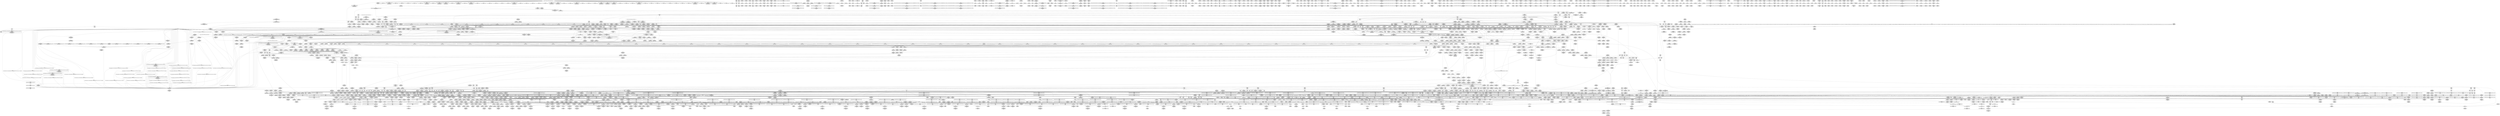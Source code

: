 digraph {
	CE0x6df7bb0 [shape=record,shape=Mrecord,label="{CE0x6df7bb0|tomoyo_path_permission:tmp11|security/tomoyo/file.c,565|*SummSink*}"]
	CE0x52d5f40 [shape=record,shape=Mrecord,label="{CE0x52d5f40|tomoyo_path_perm:tmp28|security/tomoyo/file.c,815|*SummSource*}"]
	CE0x6355c90 [shape=record,shape=Mrecord,label="{CE0x6355c90|i32_9|*Constant*}"]
	CE0x427e5c0 [shape=record,shape=Mrecord,label="{CE0x427e5c0|_ret_i32_%retval.0,_!dbg_!38973|security/tomoyo/file.c,829|*SummSink*}"]
	CE0x61d2a80 [shape=record,shape=Mrecord,label="{CE0x61d2a80|tomoyo_path_perm:symlink_target15|security/tomoyo/file.c,817|*SummSource*}"]
	CE0x62be650 [shape=record,shape=Mrecord,label="{CE0x62be650|i64_22|*Constant*|*SummSink*}"]
	CE0x50e6b10 [shape=record,shape=Mrecord,label="{CE0x50e6b10|tomoyo_get_realpath:tmp2|*LoadInst*|security/tomoyo/file.c,151|*SummSink*}"]
	CE0x6060be0 [shape=record,shape=Mrecord,label="{CE0x6060be0|tomoyo_add_slash:tmp8|security/tomoyo/file.c,132|*SummSink*}"]
	CE0x44dd4b0 [shape=record,shape=Mrecord,label="{CE0x44dd4b0|i64_176|*Constant*}"]
	CE0x62afa10 [shape=record,shape=Mrecord,label="{CE0x62afa10|i32_4|*Constant*}"]
	CE0x5f44f80 [shape=record,shape=Mrecord,label="{CE0x5f44f80|tomoyo_path_permission:type1|security/tomoyo/file.c,564}"]
	CE0x78520e0 [shape=record,shape=Mrecord,label="{CE0x78520e0|tomoyo_const_part_length:tmp29|security/tomoyo/util.c,641}"]
	CE0x5f21170 [shape=record,shape=Mrecord,label="{CE0x5f21170|i32_1205|*Constant*|*SummSink*}"]
	CE0x50468f0 [shape=record,shape=Mrecord,label="{CE0x50468f0|tomoyo_sb_umount:tmp4|*LoadInst*|security/tomoyo/tomoyo.c,427|*SummSink*}"]
	CE0x6218100 [shape=record,shape=Mrecord,label="{CE0x6218100|_ret_i32_%retval.0,_!dbg_!38935|security/tomoyo/util.c,988}"]
	CE0x436c8d0 [shape=record,shape=Mrecord,label="{CE0x436c8d0|tomoyo_get_mode:tmp26|security/tomoyo/util.c,987}"]
	CE0x5d51030 [shape=record,shape=Mrecord,label="{CE0x5d51030|i32_4|*Constant*}"]
	CE0x5f11630 [shape=record,shape=Mrecord,label="{CE0x5f11630|tomoyo_domain:tmp3}"]
	CE0x7af1c60 [shape=record,shape=Mrecord,label="{CE0x7af1c60|i64_6|*Constant*|*SummSource*}"]
	CE0x5ecdb60 [shape=record,shape=Mrecord,label="{CE0x5ecdb60|tomoyo_path_perm:if.end26}"]
	CE0x5d56a60 [shape=record,shape=Mrecord,label="{CE0x5d56a60|tomoyo_get_mode:tmp3|security/tomoyo/util.c,978|*SummSink*}"]
	CE0x45a6330 [shape=record,shape=Mrecord,label="{CE0x45a6330|srcu_read_lock:call|include/linux/srcu.h,220|*SummSource*}"]
	CE0x7a4a5b0 [shape=record,shape=Mrecord,label="{CE0x7a4a5b0|tomoyo_path_perm:if.then13|*SummSource*}"]
	CE0x4f3d4b0 [shape=record,shape=Mrecord,label="{CE0x4f3d4b0|tomoyo_path_perm:buf|security/tomoyo/file.c, 792}"]
	CE0x7af18a0 [shape=record,shape=Mrecord,label="{CE0x7af18a0|tomoyo_path_permission:cmp10|security/tomoyo/file.c,573|*SummSource*}"]
	CE0x5eb0560 [shape=record,shape=Mrecord,label="{CE0x5eb0560|_ret_%struct.tomoyo_domain_info*_%tmp23,_!dbg_!38929|security/tomoyo/common.h,1205}"]
	CE0x796bb50 [shape=record,shape=Mrecord,label="{CE0x796bb50|tomoyo_get_realpath:tmp|*SummSink*}"]
	CE0x509f7c0 [shape=record,shape=Mrecord,label="{CE0x509f7c0|_call_void_mcount()_#3|*SummSource*}"]
	CE0x630b710 [shape=record,shape=Mrecord,label="{CE0x630b710|tomoyo_add_slash:tmp13|security/tomoyo/file.c,138|*SummSink*}"]
	CE0x77c95c0 [shape=record,shape=Mrecord,label="{CE0x77c95c0|tomoyo_fill_path_info:call|security/tomoyo/util.c,664|*SummSource*}"]
	CE0x5ed1d80 [shape=record,shape=Mrecord,label="{CE0x5ed1d80|tomoyo_get_mode:tmp17|security/tomoyo/util.c,983|*SummSink*}"]
	CE0x63003b0 [shape=record,shape=Mrecord,label="{CE0x63003b0|tomoyo_audit_path_log:tmp4|security/tomoyo/file.c,168|*SummSource*}"]
	CE0x634b0e0 [shape=record,shape=Mrecord,label="{CE0x634b0e0|tomoyo_path_perm:call10|security/tomoyo/file.c,813}"]
	CE0x7af1fd0 [shape=record,shape=Mrecord,label="{CE0x7af1fd0|i64_7|*Constant*}"]
	CE0x60cd080 [shape=record,shape=Mrecord,label="{CE0x60cd080|tomoyo_audit_path_log:param1|security/tomoyo/file.c,169|*SummSink*}"]
	CE0x63d2ca0 [shape=record,shape=Mrecord,label="{CE0x63d2ca0|tomoyo_path_perm:tmp14|security/tomoyo/file.c,800|*SummSink*}"]
	CE0x4278940 [shape=record,shape=Mrecord,label="{CE0x4278940|i64_80|*Constant*}"]
	CE0x5e6bd50 [shape=record,shape=Mrecord,label="{CE0x5e6bd50|tomoyo_init_request_info:if.then|*SummSink*}"]
	CE0x632a020 [shape=record,shape=Mrecord,label="{CE0x632a020|tomoyo_path_perm:tmp50|security/tomoyo/file.c,829|*SummSource*}"]
	CE0x77a1500 [shape=record,shape=Mrecord,label="{CE0x77a1500|tomoyo_fill_path_info:conv4|security/tomoyo/util.c,667}"]
	CE0x4276620 [shape=record,shape=Mrecord,label="{CE0x4276620|tomoyo_const_part_length:tmp15|security/tomoyo/util.c,627}"]
	CE0x63d0410 [shape=record,shape=Mrecord,label="{CE0x63d0410|GLOBAL:__llvm_gcov_global_state_pred45|Global_var:__llvm_gcov_global_state_pred45|*SummSource*}"]
	CE0x4f25e00 [shape=record,shape=Mrecord,label="{CE0x4f25e00|tomoyo_path_perm:entry|*SummSink*}"]
	CE0x616ba80 [shape=record,shape=Mrecord,label="{CE0x616ba80|GLOBAL:rcu_lock_release|*Constant*|*SummSource*}"]
	CE0x6278990 [shape=record,shape=Mrecord,label="{CE0x6278990|tomoyo_path_perm:retval.0|*SummSource*}"]
	CE0x45af970 [shape=record,shape=Mrecord,label="{CE0x45af970|_call_void_mcount()_#3}"]
	CE0x7842660 [shape=record,shape=Mrecord,label="{CE0x7842660|tomoyo_get_realpath:buf|Function::tomoyo_get_realpath&Arg::buf::|*SummSink*}"]
	CE0x5e568e0 [shape=record,shape=Mrecord,label="{CE0x5e568e0|GLOBAL:tomoyo_domain|*Constant*|*SummSource*}"]
	CE0x52907d0 [shape=record,shape=Mrecord,label="{CE0x52907d0|tomoyo_path_perm:sw.bb}"]
	CE0x5f4e080 [shape=record,shape=Mrecord,label="{CE0x5f4e080|tomoyo_path_perm:tmp14|security/tomoyo/file.c,800|*SummSource*}"]
	CE0x62b0150 [shape=record,shape=Mrecord,label="{CE0x62b0150|i32_92|*Constant*|*SummSource*}"]
	CE0x45a7800 [shape=record,shape=Mrecord,label="{CE0x45a7800|tomoyo_sb_umount:mnt_root|security/tomoyo/tomoyo.c,427|*SummSource*}"]
	CE0x6145860 [shape=record,shape=Mrecord,label="{CE0x6145860|rcu_lock_release:tmp7}"]
	CE0x50d1b50 [shape=record,shape=Mrecord,label="{CE0x50d1b50|tomoyo_domain:tmp7|security/tomoyo/common.h,1205|*SummSink*}"]
	CE0x5e67420 [shape=record,shape=Mrecord,label="{CE0x5e67420|%struct.task_struct*_(%struct.task_struct**)*_asm_movq_%gs:$_1:P_,$0_,_r,im,_dirflag_,_fpsr_,_flags_}"]
	CE0x7974ba0 [shape=record,shape=Mrecord,label="{CE0x7974ba0|tomoyo_add_slash:tmp5|security/tomoyo/file.c,131|*SummSource*}"]
	CE0x790e240 [shape=record,shape=Mrecord,label="{CE0x790e240|tomoyo_const_part_length:tmp15|security/tomoyo/util.c,627|*SummSource*}"]
	CE0x7af5a10 [shape=record,shape=Mrecord,label="{CE0x7af5a10|tomoyo_get_mode:tmp6|security/tomoyo/util.c,978|*SummSource*}"]
	CE0x6342890 [shape=record,shape=Mrecord,label="{CE0x6342890|0:_i8,_array:_GCRE_tomoyo_index2category_constant_39_x_i8_c_00_00_00_00_00_00_00_00_00_00_00_00_00_00_00_00_00_00_00_00_00_00_00_01_01_01_01_01_01_01_01_01_01_01_01_01_01_01_02_,_align_16:_elem_33::|security/tomoyo/util.c,983}"]
	CE0x53a4690 [shape=record,shape=Mrecord,label="{CE0x53a4690|0:_i8,_array:_GCRE_tomoyo_index2category_constant_39_x_i8_c_00_00_00_00_00_00_00_00_00_00_00_00_00_00_00_00_00_00_00_00_00_00_00_01_01_01_01_01_01_01_01_01_01_01_01_01_01_01_02_,_align_16:_elem_9::|security/tomoyo/util.c,983}"]
	CE0x4468af0 [shape=record,shape=Mrecord,label="{CE0x4468af0|tomoyo_const_part_length:tmp21|security/tomoyo/util.c,631|*SummSource*}"]
	CE0x626a0f0 [shape=record,shape=Mrecord,label="{CE0x626a0f0|tomoyo_path_perm:tmp46|security/tomoyo/file.c,827|*SummSink*}"]
	CE0x633e3d0 [shape=record,shape=Mrecord,label="{CE0x633e3d0|_call_void_tomoyo_fill_path_info(%struct.tomoyo_path_info*_%symlink_target)_#9,_!dbg_!38949|security/tomoyo/file.c,816|*SummSource*}"]
	CE0x52a4b70 [shape=record,shape=Mrecord,label="{CE0x52a4b70|tomoyo_fill_path_info:land.rhs}"]
	CE0x79746a0 [shape=record,shape=Mrecord,label="{CE0x79746a0|tomoyo_fill_path_info:conv|security/tomoyo/util.c,664}"]
	CE0x44bac90 [shape=record,shape=Mrecord,label="{CE0x44bac90|0:_%struct.dentry*,_:_CRE_0,8_|*MultipleSource*|Function::tomoyo_sb_umount&Arg::mnt::|security/tomoyo/tomoyo.c,427}"]
	CE0x41be160 [shape=record,shape=Mrecord,label="{CE0x41be160|tomoyo_domain:bb|*SummSink*}"]
	CE0x6261840 [shape=record,shape=Mrecord,label="{CE0x6261840|_call_void_mcount()_#3|*SummSink*}"]
	CE0x5038d50 [shape=record,shape=Mrecord,label="{CE0x5038d50|tomoyo_add_slash:tmp2|*LoadInst*|security/tomoyo/file.c,131|*SummSource*}"]
	CE0x60c9b80 [shape=record,shape=Mrecord,label="{CE0x60c9b80|i64*_getelementptr_inbounds_(_6_x_i64_,_6_x_i64_*___llvm_gcov_ctr25,_i64_0,_i64_4)|*Constant*|*SummSource*}"]
	CE0x62d7880 [shape=record,shape=Mrecord,label="{CE0x62d7880|tomoyo_path_perm:name11|security/tomoyo/file.c,813|*SummSink*}"]
	CE0x78d5860 [shape=record,shape=Mrecord,label="{CE0x78d5860|GLOBAL:__llvm_gcov_ctr26|Global_var:__llvm_gcov_ctr26|*SummSink*}"]
	CE0x6229a00 [shape=record,shape=Mrecord,label="{CE0x6229a00|tomoyo_get_mode:config|security/tomoyo/util.c,981}"]
	CE0x5faa760 [shape=record,shape=Mrecord,label="{CE0x5faa760|tomoyo_domain:tmp21|security/tomoyo/common.h,1205|*SummSink*}"]
	CE0x5d50d70 [shape=record,shape=Mrecord,label="{CE0x5d50d70|tomoyo_get_mode:tmp14|security/tomoyo/util.c,983|*SummSink*}"]
	CE0x7adf3c0 [shape=record,shape=Mrecord,label="{CE0x7adf3c0|__llvm_gcov_indirect_counter_increment114:counter}"]
	CE0x77b96e0 [shape=record,shape=Mrecord,label="{CE0x77b96e0|i64*_getelementptr_inbounds_(_6_x_i64_,_6_x_i64_*___llvm_gcov_ctr26,_i64_0,_i64_0)|*Constant*|*SummSink*}"]
	CE0x7959800 [shape=record,shape=Mrecord,label="{CE0x7959800|__llvm_gcov_indirect_counter_increment114:tmp3|*SummSource*}"]
	CE0x515c140 [shape=record,shape=Mrecord,label="{CE0x515c140|tomoyo_domain:call3|security/tomoyo/common.h,1205|*SummSource*}"]
	CE0x508c890 [shape=record,shape=Mrecord,label="{CE0x508c890|i64*_getelementptr_inbounds_(_2_x_i64_,_2_x_i64_*___llvm_gcov_ctr21,_i64_0,_i64_0)|*Constant*|*SummSource*}"]
	CE0x52c12f0 [shape=record,shape=Mrecord,label="{CE0x52c12f0|0:_%struct.tomoyo_obj_info*,_16:_%struct.tomoyo_domain_info*,_24:_%struct.tomoyo_path_info*,_40:_i8,_72:_i8,_75:_i8,_76:_i8,_77:_i8,_:_SCMRE_33,34_}"]
	CE0x5e00460 [shape=record,shape=Mrecord,label="{CE0x5e00460|tomoyo_domain:tobool1|security/tomoyo/common.h,1205|*SummSink*}"]
	CE0x4fbd990 [shape=record,shape=Mrecord,label="{CE0x4fbd990|tomoyo_init_request_info:tmp2|security/tomoyo/util.c,1003|*SummSink*}"]
	CE0x5e69320 [shape=record,shape=Mrecord,label="{CE0x5e69320|tomoyo_get_mode:tmp4|security/tomoyo/util.c,978|*SummSink*}"]
	CE0x5f64890 [shape=record,shape=Mrecord,label="{CE0x5f64890|srcu_read_unlock:tmp3|*SummSource*}"]
	CE0x78a82d0 [shape=record,shape=Mrecord,label="{CE0x78a82d0|tomoyo_fill_path_info:tmp3|security/tomoyo/util.c,667|*SummSource*}"]
	CE0x790d700 [shape=record,shape=Mrecord,label="{CE0x790d700|tomoyo_get_mode:mode.0}"]
	CE0x5144a10 [shape=record,shape=Mrecord,label="{CE0x5144a10|tomoyo_const_part_length:lor.lhs.false23|*SummSource*}"]
	CE0x4303660 [shape=record,shape=Mrecord,label="{CE0x4303660|i8*_undef|*Constant*|*SummSink*}"]
	CE0x427e550 [shape=record,shape=Mrecord,label="{CE0x427e550|_ret_i32_%retval.0,_!dbg_!38973|security/tomoyo/file.c,829|*SummSource*}"]
	CE0x4434320 [shape=record,shape=Mrecord,label="{CE0x4434320|tomoyo_path_permission:tmp21|security/tomoyo/file.c,573}"]
	CE0x5eee360 [shape=record,shape=Mrecord,label="{CE0x5eee360|i32_4|*Constant*}"]
	CE0x4feeb20 [shape=record,shape=Mrecord,label="{CE0x4feeb20|tomoyo_fill_path_info:conv4|security/tomoyo/util.c,667|*SummSink*}"]
	CE0x78deed0 [shape=record,shape=Mrecord,label="{CE0x78deed0|0:_%struct.tomoyo_obj_info*,_16:_%struct.tomoyo_domain_info*,_24:_%struct.tomoyo_path_info*,_40:_i8,_72:_i8,_75:_i8,_76:_i8,_77:_i8,_:_SCMRE_56,57_}"]
	CE0x5fc97e0 [shape=record,shape=Mrecord,label="{CE0x5fc97e0|tomoyo_domain:tmp5|security/tomoyo/common.h,1205}"]
	CE0x5262f50 [shape=record,shape=Mrecord,label="{CE0x5262f50|0:_i8,_array:_GCRE_tomoyo_index2category_constant_39_x_i8_c_00_00_00_00_00_00_00_00_00_00_00_00_00_00_00_00_00_00_00_00_00_00_00_01_01_01_01_01_01_01_01_01_01_01_01_01_01_01_02_,_align_16:_elem_13::|security/tomoyo/util.c,983}"]
	CE0x5edc520 [shape=record,shape=Mrecord,label="{CE0x5edc520|tomoyo_path_perm:tmp36|security/tomoyo/file.c,822|*SummSource*}"]
	CE0x790e310 [shape=record,shape=Mrecord,label="{CE0x790e310|tomoyo_const_part_length:tmp15|security/tomoyo/util.c,627|*SummSink*}"]
	CE0x5000df0 [shape=record,shape=Mrecord,label="{CE0x5000df0|tomoyo_path_permission:tmp2|security/tomoyo/file.c,563|*SummSource*}"]
	CE0x4fe0870 [shape=record,shape=Mrecord,label="{CE0x4fe0870|tomoyo_init_request_info:tmp3|security/tomoyo/util.c,1004|*SummSource*}"]
	CE0x607a7d0 [shape=record,shape=Mrecord,label="{CE0x607a7d0|128:_i8*,_1208:_%struct.file*,_:_CMRE_41,42_}"]
	CE0x5faae10 [shape=record,shape=Mrecord,label="{CE0x5faae10|tomoyo_domain:security|security/tomoyo/common.h,1205|*SummSource*}"]
	CE0x5f29160 [shape=record,shape=Mrecord,label="{CE0x5f29160|rcu_lock_release:indirectgoto|*SummSink*}"]
	CE0x5128240 [shape=record,shape=Mrecord,label="{CE0x5128240|tomoyo_const_part_length:tmp11|security/tomoyo/util.c,626|*SummSink*}"]
	CE0x5fa19a0 [shape=record,shape=Mrecord,label="{CE0x5fa19a0|i64*_getelementptr_inbounds_(_4_x_i64_,_4_x_i64_*___llvm_gcov_ctr24,_i64_0,_i64_0)|*Constant*|*SummSink*}"]
	CE0x5e32080 [shape=record,shape=Mrecord,label="{CE0x5e32080|tomoyo_const_part_length:tmp52|security/tomoyo/util.c,652|*SummSource*}"]
	CE0x63d3180 [shape=record,shape=Mrecord,label="{CE0x63d3180|0:_%struct.tomoyo_obj_info*,_16:_%struct.tomoyo_domain_info*,_24:_%struct.tomoyo_path_info*,_40:_i8,_72:_i8,_75:_i8,_76:_i8,_77:_i8,_:_SCMRE_24,25_}"]
	CE0x528e540 [shape=record,shape=Mrecord,label="{CE0x528e540|tomoyo_get_mode:index|Function::tomoyo_get_mode&Arg::index::}"]
	CE0x7874090 [shape=record,shape=Mrecord,label="{CE0x7874090|i64*_getelementptr_inbounds_(_6_x_i64_,_6_x_i64_*___llvm_gcov_ctr25,_i64_0,_i64_3)|*Constant*}"]
	CE0x51ebf10 [shape=record,shape=Mrecord,label="{CE0x51ebf10|0:_%struct.tomoyo_obj_info*,_16:_%struct.tomoyo_domain_info*,_24:_%struct.tomoyo_path_info*,_40:_i8,_72:_i8,_75:_i8,_76:_i8,_77:_i8,_:_SCMRE_47,48_}"]
	CE0x5f54cc0 [shape=record,shape=Mrecord,label="{CE0x5f54cc0|tomoyo_path_perm:call4|security/tomoyo/file.c,804}"]
	CE0x5159f00 [shape=record,shape=Mrecord,label="{CE0x5159f00|i64_18|*Constant*|*SummSource*}"]
	CE0x5133ef0 [shape=record,shape=Mrecord,label="{CE0x5133ef0|tomoyo_get_mode:ns|Function::tomoyo_get_mode&Arg::ns::}"]
	CE0x5e67760 [shape=record,shape=Mrecord,label="{CE0x5e67760|tomoyo_const_part_length:tmp10|security/tomoyo/util.c,626}"]
	CE0x4305540 [shape=record,shape=Mrecord,label="{CE0x4305540|0:_i8,_array:_GCRE_tomoyo_index2category_constant_39_x_i8_c_00_00_00_00_00_00_00_00_00_00_00_00_00_00_00_00_00_00_00_00_00_00_00_01_01_01_01_01_01_01_01_01_01_01_01_01_01_01_02_,_align_16:_elem_19::|security/tomoyo/util.c,983}"]
	CE0x618d9b0 [shape=record,shape=Mrecord,label="{CE0x618d9b0|tomoyo_path_permission:profile|security/tomoyo/file.c,564}"]
	CE0x7884dd0 [shape=record,shape=Mrecord,label="{CE0x7884dd0|_ret_void,_!dbg_!38913|security/tomoyo/file.c,138}"]
	CE0x7b0d9b0 [shape=record,shape=Mrecord,label="{CE0x7b0d9b0|tomoyo_const_part_length:tmp3|security/tomoyo/util.c,624|*SummSink*}"]
	CE0x6300980 [shape=record,shape=Mrecord,label="{CE0x6300980|i64**_getelementptr_inbounds_(_3_x_i64*_,_3_x_i64*_*___llvm_gcda_edge_table44,_i64_0,_i64_1)|*Constant*|*SummSink*}"]
	CE0x7959de0 [shape=record,shape=Mrecord,label="{CE0x7959de0|__llvm_gcov_indirect_counter_increment114:tmp5|*SummSink*}"]
	CE0x7837c00 [shape=record,shape=Mrecord,label="{CE0x7837c00|GLOBAL:lock_release|*Constant*|*SummSource*}"]
	CE0x7878e70 [shape=record,shape=Mrecord,label="{CE0x7878e70|tomoyo_const_part_length:tmp46|security/tomoyo/util.c,646|*SummSink*}"]
	CE0x797a7c0 [shape=record,shape=Mrecord,label="{CE0x797a7c0|i64*_getelementptr_inbounds_(_25_x_i64_,_25_x_i64_*___llvm_gcov_ctr11,_i64_0,_i64_6)|*Constant*|*SummSource*}"]
	CE0x60ca320 [shape=record,shape=Mrecord,label="{CE0x60ca320|tomoyo_get_realpath:tmp9|security/tomoyo/file.c,155|*SummSink*}"]
	CE0x5e54890 [shape=record,shape=Mrecord,label="{CE0x5e54890|tomoyo_path_perm:tmp38|security/tomoyo/file.c,822|*SummSource*}"]
	CE0x626a2d0 [shape=record,shape=Mrecord,label="{CE0x626a2d0|tomoyo_path_perm:error.1}"]
	CE0x50f8490 [shape=record,shape=Mrecord,label="{CE0x50f8490|i32_0|*Constant*|*SummSource*}"]
	CE0x78ba2c0 [shape=record,shape=Mrecord,label="{CE0x78ba2c0|i64*_getelementptr_inbounds_(_2_x_i64_,_2_x_i64_*___llvm_gcov_ctr23,_i64_0,_i64_1)|*Constant*|*SummSource*}"]
	CE0x632a580 [shape=record,shape=Mrecord,label="{CE0x632a580|tomoyo_path_perm:tmp51|security/tomoyo/file.c,829}"]
	CE0x6089f10 [shape=record,shape=Mrecord,label="{CE0x6089f10|tomoyo_add_slash:name|security/tomoyo/file.c,136|*SummSink*}"]
	CE0x515a330 [shape=record,shape=Mrecord,label="{CE0x515a330|i64_17|*Constant*}"]
	CE0x4f66680 [shape=record,shape=Mrecord,label="{CE0x4f66680|tomoyo_path_perm:tmp11|security/tomoyo/file.c,797|*SummSink*}"]
	CE0x50392b0 [shape=record,shape=Mrecord,label="{CE0x50392b0|tomoyo_init_request_info:tobool|security/tomoyo/util.c,1004}"]
	CE0x77c9900 [shape=record,shape=Mrecord,label="{CE0x77c9900|tomoyo_add_slash:return}"]
	CE0x5036680 [shape=record,shape=Mrecord,label="{CE0x5036680|tomoyo_domain:tmp11|security/tomoyo/common.h,1205}"]
	CE0x78305a0 [shape=record,shape=Mrecord,label="{CE0x78305a0|GLOBAL:current_task|Global_var:current_task|*SummSource*}"]
	CE0x78fd6f0 [shape=record,shape=Mrecord,label="{CE0x78fd6f0|__llvm_gcov_indirect_counter_increment:tmp5|*SummSink*}"]
	CE0x427e140 [shape=record,shape=Mrecord,label="{CE0x427e140|tomoyo_path_perm:target|Function::tomoyo_path_perm&Arg::target::|*SummSink*}"]
	CE0x60b7920 [shape=record,shape=Mrecord,label="{CE0x60b7920|i64*_getelementptr_inbounds_(_25_x_i64_,_25_x_i64_*___llvm_gcov_ctr11,_i64_0,_i64_14)|*Constant*|*SummSource*}"]
	CE0x5055da0 [shape=record,shape=Mrecord,label="{CE0x5055da0|_call_void_mcount()_#3}"]
	CE0x77c9780 [shape=record,shape=Mrecord,label="{CE0x77c9780|tomoyo_fill_path_info:call|security/tomoyo/util.c,664|*SummSink*}"]
	CE0x4fdd7f0 [shape=record,shape=Mrecord,label="{CE0x4fdd7f0|tomoyo_init_request_info:type|security/tomoyo/util.c,1009|*SummSink*}"]
	CE0x4fe0f70 [shape=record,shape=Mrecord,label="{CE0x4fe0f70|0:_i8,_array:_GCR_tomoyo_p2mac_internal_constant_11_x_i8_c_00_01_01_01_03_04_06_09_0A_13_15_,_align_1:_elem_2::|security/tomoyo/file.c,797}"]
	CE0x6217f20 [shape=record,shape=Mrecord,label="{CE0x6217f20|tomoyo_get_mode:profile|Function::tomoyo_get_mode&Arg::profile::}"]
	CE0x5ffdae0 [shape=record,shape=Mrecord,label="{CE0x5ffdae0|i64*_getelementptr_inbounds_(_6_x_i64_,_6_x_i64_*___llvm_gcov_ctr25,_i64_0,_i64_0)|*Constant*}"]
	CE0x628e360 [shape=record,shape=Mrecord,label="{CE0x628e360|rcu_lock_release:tmp4|include/linux/rcupdate.h,423|*SummSink*}"]
	CE0x52acd10 [shape=record,shape=Mrecord,label="{CE0x52acd10|tomoyo_path_permission:domain|security/tomoyo/file.c,564|*SummSink*}"]
	CE0x602db00 [shape=record,shape=Mrecord,label="{CE0x602db00|tomoyo_get_mode:conv15|security/tomoyo/util.c,987}"]
	CE0x5f4b5d0 [shape=record,shape=Mrecord,label="{CE0x5f4b5d0|tomoyo_domain:tmp4|security/tomoyo/common.h,1205}"]
	CE0x7af17b0 [shape=record,shape=Mrecord,label="{CE0x7af17b0|tomoyo_path_permission:cmp10|security/tomoyo/file.c,573}"]
	CE0x7822e00 [shape=record,shape=Mrecord,label="{CE0x7822e00|rcu_lock_release:tmp2|*SummSink*}"]
	CE0x7888910 [shape=record,shape=Mrecord,label="{CE0x7888910|_call_void___llvm_gcov_indirect_counter_increment114(i32*___llvm_gcov_global_state_pred45,_i64**_getelementptr_inbounds_(_3_x_i64*_,_3_x_i64*_*___llvm_gcda_edge_table44,_i64_0,_i64_0)),_!dbg_!38954|security/tomoyo/util.c,649}"]
	CE0x61d5ca0 [shape=record,shape=Mrecord,label="{CE0x61d5ca0|tomoyo_path_perm:tobool24|security/tomoyo/file.c,826}"]
	CE0x6debb50 [shape=record,shape=Mrecord,label="{CE0x6debb50|i64*_getelementptr_inbounds_(_10_x_i64_,_10_x_i64_*___llvm_gcov_ctr34,_i64_0,_i64_0)|*Constant*|*SummSink*}"]
	CE0x5f0aa80 [shape=record,shape=Mrecord,label="{CE0x5f0aa80|tomoyo_domain:if.end|*SummSink*}"]
	CE0x60f6910 [shape=record,shape=Mrecord,label="{CE0x60f6910|i1_false|*Constant*|*SummSink*}"]
	CE0x7840b60 [shape=record,shape=Mrecord,label="{CE0x7840b60|GLOBAL:__llvm_gcov_ctr26|Global_var:__llvm_gcov_ctr26}"]
	CE0x52d6880 [shape=record,shape=Mrecord,label="{CE0x52d6880|i64*_getelementptr_inbounds_(_25_x_i64_,_25_x_i64_*___llvm_gcov_ctr11,_i64_0,_i64_15)|*Constant*|*SummSource*}"]
	CE0x6154850 [shape=record,shape=Mrecord,label="{CE0x6154850|GLOBAL:rcu_lock_release|*Constant*}"]
	CE0x77d7100 [shape=record,shape=Mrecord,label="{CE0x77d7100|0:_i8,_array:_GCRE_tomoyo_index2category_constant_39_x_i8_c_00_00_00_00_00_00_00_00_00_00_00_00_00_00_00_00_00_00_00_00_00_00_00_01_01_01_01_01_01_01_01_01_01_01_01_01_01_01_02_,_align_16:_elem_38::|security/tomoyo/util.c,983}"]
	CE0x51e0ec0 [shape=record,shape=Mrecord,label="{CE0x51e0ec0|tomoyo_const_part_length:if.end28|*SummSink*}"]
	CE0x7aa18d0 [shape=record,shape=Mrecord,label="{CE0x7aa18d0|tomoyo_audit_path_log:tmp7|security/tomoyo/file.c,169|*SummSink*}"]
	CE0x6212f60 [shape=record,shape=Mrecord,label="{CE0x6212f60|tomoyo_path_perm:tmp45|security/tomoyo/file.c,826}"]
	CE0x5e55100 [shape=record,shape=Mrecord,label="{CE0x5e55100|GLOBAL:kfree|*Constant*|*SummSource*}"]
	CE0x6025440 [shape=record,shape=Mrecord,label="{CE0x6025440|tomoyo_get_mode:cmp11|security/tomoyo/util.c,985}"]
	CE0x5186f30 [shape=record,shape=Mrecord,label="{CE0x5186f30|tomoyo_get_realpath:entry|*SummSink*}"]
	CE0x51872b0 [shape=record,shape=Mrecord,label="{CE0x51872b0|tomoyo_get_realpath:buf|Function::tomoyo_get_realpath&Arg::buf::}"]
	CE0x5edbff0 [shape=record,shape=Mrecord,label="{CE0x5edbff0|i64*_getelementptr_inbounds_(_25_x_i64_,_25_x_i64_*___llvm_gcov_ctr11,_i64_0,_i64_18)|*Constant*|*SummSink*}"]
	CE0x781fc50 [shape=record,shape=Mrecord,label="{CE0x781fc50|tomoyo_path_perm:tmp31|security/tomoyo/file.c,816|*SummSource*}"]
	CE0x626aae0 [shape=record,shape=Mrecord,label="{CE0x626aae0|i64*_getelementptr_inbounds_(_25_x_i64_,_25_x_i64_*___llvm_gcov_ctr11,_i64_0,_i64_23)|*Constant*|*SummSource*}"]
	CE0x4303be0 [shape=record,shape=Mrecord,label="{CE0x4303be0|__llvm_gcov_indirect_counter_increment114:bb}"]
	CE0x6263f20 [shape=record,shape=Mrecord,label="{CE0x6263f20|tomoyo_get_realpath:tmp7|security/tomoyo/file.c,152|*SummSource*}"]
	CE0x44a11f0 [shape=record,shape=Mrecord,label="{CE0x44a11f0|i64*_getelementptr_inbounds_(_12_x_i64_,_12_x_i64_*___llvm_gcov_ctr31133,_i64_0,_i64_11)|*Constant*}"]
	CE0x62bdb40 [shape=record,shape=Mrecord,label="{CE0x62bdb40|tomoyo_const_part_length:cmp21|security/tomoyo/util.c,644}"]
	CE0x7928570 [shape=record,shape=Mrecord,label="{CE0x7928570|i64**_getelementptr_inbounds_(_3_x_i64*_,_3_x_i64*_*___llvm_gcda_edge_table44,_i64_0,_i64_0)|*Constant*|*SummSource*}"]
	CE0x61545a0 [shape=record,shape=Mrecord,label="{CE0x61545a0|_call_void_rcu_lock_release(%struct.lockdep_map*_%dep_map)_#9,_!dbg_!38905|include/linux/srcu.h,236|*SummSource*}"]
	CE0x6268320 [shape=record,shape=Mrecord,label="{CE0x6268320|tomoyo_domain:tmp9|security/tomoyo/common.h,1205}"]
	CE0x51c07b0 [shape=record,shape=Mrecord,label="{CE0x51c07b0|_ret_i32_%call,_!dbg_!38907|include/linux/srcu.h,223}"]
	CE0x77fb4c0 [shape=record,shape=Mrecord,label="{CE0x77fb4c0|tomoyo_const_part_length:tmp45|security/tomoyo/util.c,645|*SummSource*}"]
	CE0x63c1db0 [shape=record,shape=Mrecord,label="{CE0x63c1db0|tomoyo_fill_path_info:const_len6|security/tomoyo/util.c,668}"]
	CE0x7af5b70 [shape=record,shape=Mrecord,label="{CE0x7af5b70|tomoyo_get_mode:tmp6|security/tomoyo/util.c,978|*SummSink*}"]
	CE0x5fda710 [shape=record,shape=Mrecord,label="{CE0x5fda710|__llvm_gcov_indirect_counter_increment:bb4|*SummSink*}"]
	CE0x6293ca0 [shape=record,shape=Mrecord,label="{CE0x6293ca0|tomoyo_const_part_length:tmp35|security/tomoyo/util.c,643|*SummSource*}"]
	CE0x5e003f0 [shape=record,shape=Mrecord,label="{CE0x5e003f0|tomoyo_domain:tobool1|security/tomoyo/common.h,1205|*SummSource*}"]
	CE0x5e0e490 [shape=record,shape=Mrecord,label="{CE0x5e0e490|0:_i8,_array:_GCRE_tomoyo_index2category_constant_39_x_i8_c_00_00_00_00_00_00_00_00_00_00_00_00_00_00_00_00_00_00_00_00_00_00_00_01_01_01_01_01_01_01_01_01_01_01_01_01_01_01_02_,_align_16:_elem_26::|security/tomoyo/util.c,983}"]
	CE0x536f1e0 [shape=record,shape=Mrecord,label="{CE0x536f1e0|i32_2|*Constant*}"]
	CE0x6138f80 [shape=record,shape=Mrecord,label="{CE0x6138f80|tomoyo_get_realpath:tmp11|security/tomoyo/file.c,156|*SummSource*}"]
	CE0x7a4a170 [shape=record,shape=Mrecord,label="{CE0x7a4a170|tomoyo_init_request_info:mode|security/tomoyo/util.c,1010|*SummSink*}"]
	CE0x781d980 [shape=record,shape=Mrecord,label="{CE0x781d980|__llvm_gcov_indirect_counter_increment:counter|*SummSink*}"]
	CE0x52256b0 [shape=record,shape=Mrecord,label="{CE0x52256b0|128:_i8*,_1208:_%struct.file*,_:_CMRE_136,144_|*MultipleSource*|security/tomoyo/common.h,1205|security/tomoyo/common.h,1205}"]
	CE0x515b760 [shape=record,shape=Mrecord,label="{CE0x515b760|tomoyo_domain:tmp20|security/tomoyo/common.h,1205}"]
	CE0x62af500 [shape=record,shape=Mrecord,label="{CE0x62af500|tomoyo_fill_path_info:arrayidx|security/tomoyo/util.c,667}"]
	CE0x61c1b20 [shape=record,shape=Mrecord,label="{CE0x61c1b20|0:_i8*,_array:_GCRE_tomoyo_path_keyword_external_constant_11_x_i8*_:_elem_5::|security/tomoyo/file.c,167}"]
	CE0x536f250 [shape=record,shape=Mrecord,label="{CE0x536f250|tomoyo_fill_path_info:const_len|security/tomoyo/util.c,666}"]
	CE0x7904e30 [shape=record,shape=Mrecord,label="{CE0x7904e30|tomoyo_fill_path_info:ptr|Function::tomoyo_fill_path_info&Arg::ptr::|*SummSource*}"]
	CE0x53a3c10 [shape=record,shape=Mrecord,label="{CE0x53a3c10|0:_i8,_array:_GCRE_tomoyo_index2category_constant_39_x_i8_c_00_00_00_00_00_00_00_00_00_00_00_00_00_00_00_00_00_00_00_00_00_00_00_01_01_01_01_01_01_01_01_01_01_01_01_01_01_01_02_,_align_16:_elem_21::|security/tomoyo/util.c,983}"]
	CE0x7a9ef50 [shape=record,shape=Mrecord,label="{CE0x7a9ef50|tomoyo_read_lock:tmp|*SummSink*}"]
	CE0x60250a0 [shape=record,shape=Mrecord,label="{CE0x60250a0|i32_39|*Constant*|*SummSink*}"]
	CE0x61d6180 [shape=record,shape=Mrecord,label="{CE0x61d6180|i64_21|*Constant*|*SummSink*}"]
	CE0x78888a0 [shape=record,shape=Mrecord,label="{CE0x78888a0|i32_4|*Constant*}"]
	CE0x5143d10 [shape=record,shape=Mrecord,label="{CE0x5143d10|tomoyo_get_mode:tmp8|security/tomoyo/util.c,979}"]
	CE0x77bb870 [shape=record,shape=Mrecord,label="{CE0x77bb870|tomoyo_fill_path_info:entry|*SummSink*}"]
	CE0x79535f0 [shape=record,shape=Mrecord,label="{CE0x79535f0|tomoyo_audit_path_log:entry|*SummSource*}"]
	CE0x4f2e370 [shape=record,shape=Mrecord,label="{CE0x4f2e370|tomoyo_audit_path_log:tmp1|*SummSource*}"]
	CE0x4442450 [shape=record,shape=Mrecord,label="{CE0x4442450|srcu_read_lock:bb|*SummSink*}"]
	CE0x4333710 [shape=record,shape=Mrecord,label="{CE0x4333710|tomoyo_const_part_length:tmp19|security/tomoyo/util.c,628|*SummSource*}"]
	CE0x436c310 [shape=record,shape=Mrecord,label="{CE0x436c310|i64*_getelementptr_inbounds_(_12_x_i64_,_12_x_i64_*___llvm_gcov_ctr31133,_i64_0,_i64_10)|*Constant*}"]
	CE0x61b28c0 [shape=record,shape=Mrecord,label="{CE0x61b28c0|_ret_void,_!dbg_!38904|security/tomoyo/common.h,1110|*SummSource*}"]
	CE0x51d8550 [shape=record,shape=Mrecord,label="{CE0x51d8550|tomoyo_get_mode:tmp23|security/tomoyo/util.c,986|*SummSink*}"]
	CE0x78388c0 [shape=record,shape=Mrecord,label="{CE0x78388c0|rcu_lock_release:tmp|*SummSink*}"]
	CE0x5f35c70 [shape=record,shape=Mrecord,label="{CE0x5f35c70|0:_%struct.tomoyo_obj_info*,_16:_%struct.tomoyo_domain_info*,_24:_%struct.tomoyo_path_info*,_40:_i8,_72:_i8,_75:_i8,_76:_i8,_77:_i8,_:_SCMRE_72,73_|*MultipleSource*|security/tomoyo/file.c, 787|security/tomoyo/file.c,787|Function::tomoyo_init_request_info&Arg::r::|security/tomoyo/file.c,800}"]
	CE0x60254b0 [shape=record,shape=Mrecord,label="{CE0x60254b0|tomoyo_get_mode:cmp11|security/tomoyo/util.c,985|*SummSource*}"]
	CE0x51523c0 [shape=record,shape=Mrecord,label="{CE0x51523c0|tomoyo_audit_path_log:tmp2|*SummSource*}"]
	CE0x42d1f70 [shape=record,shape=Mrecord,label="{CE0x42d1f70|i64*_getelementptr_inbounds_(_11_x_i64_,_11_x_i64_*___llvm_gcov_ctr54147,_i64_0,_i64_6)|*Constant*|*SummSink*}"]
	CE0x50aae00 [shape=record,shape=Mrecord,label="{CE0x50aae00|_ret_i32_%conv6,_!dbg_!38926|security/tomoyo/util.c,1011|*SummSink*}"]
	CE0x7959cd0 [shape=record,shape=Mrecord,label="{CE0x7959cd0|__llvm_gcov_indirect_counter_increment114:tmp5|*SummSource*}"]
	CE0x616abc0 [shape=record,shape=Mrecord,label="{CE0x616abc0|srcu_read_unlock:dep_map|include/linux/srcu.h,236}"]
	CE0x444db90 [shape=record,shape=Mrecord,label="{CE0x444db90|tomoyo_path_permission:tmp24|security/tomoyo/file.c,575}"]
	CE0x51961d0 [shape=record,shape=Mrecord,label="{CE0x51961d0|tomoyo_const_part_length:tmp12|security/tomoyo/util.c,626|*SummSink*}"]
	CE0x42769f0 [shape=record,shape=Mrecord,label="{CE0x42769f0|tomoyo_fill_path_info:tmp3|security/tomoyo/util.c,667}"]
	CE0x60b77d0 [shape=record,shape=Mrecord,label="{CE0x60b77d0|tomoyo_path_perm:tmp27|security/tomoyo/file.c,814|*SummSink*}"]
	CE0x5f77a80 [shape=record,shape=Mrecord,label="{CE0x5f77a80|rcu_lock_acquire:tmp1|*SummSource*}"]
	CE0x436b730 [shape=record,shape=Mrecord,label="{CE0x436b730|tomoyo_get_mode:default_config|security/tomoyo/util.c,986|*SummSink*}"]
	CE0x78d5b70 [shape=record,shape=Mrecord,label="{CE0x78d5b70|tomoyo_path_permission:type|security/tomoyo/file.c,563}"]
	CE0x515e4f0 [shape=record,shape=Mrecord,label="{CE0x515e4f0|tomoyo_const_part_length:tmp28|security/tomoyo/util.c,641}"]
	CE0x4446b90 [shape=record,shape=Mrecord,label="{CE0x4446b90|tomoyo_path_permission:tmp23|security/tomoyo/file.c,574|*SummSource*}"]
	CE0x7aa89a0 [shape=record,shape=Mrecord,label="{CE0x7aa89a0|GLOBAL:tomoyo_profile|*Constant*|*SummSink*}"]
	CE0x4395390 [shape=record,shape=Mrecord,label="{CE0x4395390|tomoyo_get_mode:tmp}"]
	CE0x6111640 [shape=record,shape=Mrecord,label="{CE0x6111640|tomoyo_path_perm:error.0|*SummSource*}"]
	CE0x5f54bf0 [shape=record,shape=Mrecord,label="{CE0x5f54bf0|tomoyo_read_lock:entry|*SummSource*}"]
	CE0x5d50c90 [shape=record,shape=Mrecord,label="{CE0x5d50c90|i64*_getelementptr_inbounds_(_12_x_i64_,_12_x_i64_*___llvm_gcov_ctr31133,_i64_0,_i64_6)|*Constant*|*SummSource*}"]
	CE0x44f35c0 [shape=record,shape=Mrecord,label="{CE0x44f35c0|0:_i32,_8:_%struct.srcu_struct_array*,_16:_i32,_20:_i32,_24:_i32,_32:_i8*,_40:_%struct.lock_class_key*,_48:_2_x_%struct.lock_class*_,_64:_i8*,_72:_i32,_80:_i64,_88:_i8,_96:_%struct.callback_head*,_104:_%struct.callback_head**,_112:_%struct.callback_head*,_120:_%struct.callback_head**,_128:_%struct.callback_head*,_136:_%struct.callback_head**,_144:_%struct.callback_head*,_152:_%struct.callback_head**,_160:_i64,_168:_%struct.list_head*,_176:_%struct.list_head*,_184:_void_(%struct.work_struct*)*,_192:_%struct.lock_class_key*,_200:_2_x_%struct.lock_class*_,_216:_i8*,_224:_i32,_232:_i64,_240:_%struct.list_head*,_248:_%struct.list_head*,_256:_i64,_264:_%struct.tvec_base*,_272:_void_(i64)*,_280:_i64,_288:_i32,_292:_i32,_296:_i8*,_304:_16_x_i8_,_320:_%struct.lock_class_key*,_328:_2_x_%struct.lock_class*_,_344:_i8*,_352:_i32,_360:_i64,_368:_%struct.workqueue_struct*,_376:_i32,_384:_%struct.lock_class_key*,_392:_2_x_%struct.lock_class*_,_408:_i8*,_416:_i32,_424:_i64,_:_GCE_tomoyo_ss_global_%struct.srcu_struct_i32_-300,_%struct.srcu_struct_array*_tomoyo_ss_srcu_array,_%struct.spinlock_%union.anon.14_%struct.raw_spinlock_%struct.arch_spinlock_zeroinitializer,_i32_-559067475,_i32_-1,_i8*_inttoptr_(i64_-1_to_i8*),_%struct.lockdep_map_%struct.lock_class_key*_null,_2_x_%struct.lock_class*_zeroinitializer,_i8*_getelementptr_inbounds_(_21_x_i8_,_21_x_i8_*_.str171,_i32_0,_i32_0),_i32_0,_i64_0_,_i8_0,_%struct.rcu_batch_%struct.callback_head*_null,_%struct.callback_head**_bitcast_(i8*_getelementptr_(i8,_i8*_bitcast_(%struct.srcu_struct*_tomoyo_ss_to_i8*),_i64_96)_to_%struct.callback_head**)_,_%struct.rcu_batch_%struct.callback_head*_null,_%struct.callback_head**_bitcast_(i8*_getelementptr_(i8,_i8*_bitcast_(%struct.srcu_struct*_tomoyo_ss_to_i8*),_i64_112)_to_%struct.callback_head**)_,_%struct.rcu_batch_%struct.callback_head*_null,_%struct.callback_head**_bitcast_(i8*_getelementptr_(i8,_i8*_bitcast_(%struct.srcu_struct*_tomoyo_ss_to_i8*),_i64_128)_to_%struct.callback_head**)_,_%struct.rcu_batch_%struct.callback_head*_null,_%struct.callback_head**_bitcast_(i8*_getelementptr_(i8,_i8*_bitcast_(%struct.srcu_struct*_tomoyo_ss_to_i8*),_i64_144)_to_%struct.callback_head**)_,_%struct.delayed_work_%struct.work_struct_%struct.atomic64_t_i64_137438953424_,_%struct.list_head_%struct.list_head*_bitcast_(i8*_getelementptr_(i8,_i8*_bitcast_(%struct.srcu_struct*_tomoyo_ss_to_i8*),_i64_168)_to_%struct.list_head*),_%struct.list_head*_bitcast_(i8*_getelementptr_(i8,_i8*_bitcast_(%struct.srcu_struct*_tomoyo_ss_to_i8*),_i64_168)_to_%struct.list_head*)_,_void_(%struct.work_struct*)*_process_srcu,_%struct.lockdep_map_%struct.lock_class_key*_bitcast_(i8*_getelementptr_(i8,_i8*_bitcast_(%struct.srcu_struct*_tomoyo_ss_to_i8*),_i64_160)_to_%struct.lock_class_key*),_2_x_%struct.lock_class*_zeroinitializer,_i8*_getelementptr_inbounds_(_22_x_i8_,_22_x_i8_*_.str1172,_i32_0,_i32_0),_i32_0,_i64_0_,_%struct.timer_list_%struct.list_head_%struct.list_head*_null,_%struct.list_head*_inttoptr_(i64_1953723489_to_%struct.list_head*)_,_i64_0,_%struct.tvec_base*_bitcast_(i8*_getelementptr_(i8,_i8*_bitcast_(%struct.tvec_base*_boot_tvec_bases_to_i8*),_i64_2)_to_%struct.tvec_base*),_void_(i64)*_delayed_work_timer_fn,_i64_ptrtoint_(i8*_getelementptr_(i8,_i8*_bitcast_(%struct.srcu_struct*_tomoyo_ss_to_i8*),_i64_160)_to_i64),_i32_-1,_i32_0,_i8*_null,_16_x_i8_zeroinitializer,_%struct.lockdep_map_%struct.lock_class_key*_bitcast_(_29_x_i8_*_.str2173_to_%struct.lock_class_key*),_2_x_%struct.lock_class*_zeroinitializer,_i8*_getelementptr_inbounds_(_29_x_i8_,_29_x_i8_*_.str2173,_i32_0,_i32_0),_i32_0,_i64_0_,_%struct.workqueue_struct*_null,_i32_0_,_%struct.lockdep_map_%struct.lock_class_key*_null,_2_x_%struct.lock_class*_zeroinitializer,_i8*_getelementptr_inbounds_(_10_x_i8_,_10_x_i8_*_.str3174,_i32_0,_i32_0),_i32_0,_i64_0_,_align_8:_elem_0:default:}"]
	CE0x7943e50 [shape=record,shape=Mrecord,label="{CE0x7943e50|tomoyo_const_part_length:filename.addr.0|*SummSink*}"]
	CE0x6129900 [shape=record,shape=Mrecord,label="{CE0x6129900|_call_void_kfree(i8*_%tmp41)_#9,_!dbg_!38964|security/tomoyo/file.c,824}"]
	CE0x5196080 [shape=record,shape=Mrecord,label="{CE0x5196080|tomoyo_const_part_length:tmp12|security/tomoyo/util.c,626|*SummSource*}"]
	CE0x77fce00 [shape=record,shape=Mrecord,label="{CE0x77fce00|tomoyo_path_permission:tmp13|security/tomoyo/file.c,566|*SummSink*}"]
	CE0x4f667a0 [shape=record,shape=Mrecord,label="{CE0x4f667a0|tomoyo_sb_umount:mnt1|security/tomoyo/tomoyo.c,427|*SummSink*}"]
	CE0x435dac0 [shape=record,shape=Mrecord,label="{CE0x435dac0|tomoyo_audit_path_log:path|security/tomoyo/file.c,168|*SummSink*}"]
	CE0x5177160 [shape=record,shape=Mrecord,label="{CE0x5177160|GLOBAL:__llvm_gcov_ctr32134|Global_var:__llvm_gcov_ctr32134|*SummSource*}"]
	CE0x78d5f30 [shape=record,shape=Mrecord,label="{CE0x78d5f30|tomoyo_const_part_length:entry}"]
	CE0x5fc40f0 [shape=record,shape=Mrecord,label="{CE0x5fc40f0|tomoyo_path_perm:conv|security/tomoyo/file.c,800|*SummSink*}"]
	CE0x4fae310 [shape=record,shape=Mrecord,label="{CE0x4fae310|tomoyo_path_perm:tmp7|security/tomoyo/file.c,797|*SummSink*}"]
	CE0x612bf40 [shape=record,shape=Mrecord,label="{CE0x612bf40|tomoyo_path_perm:tmp3|security/tomoyo/file.c,788|*SummSource*}"]
	CE0x5e1c490 [shape=record,shape=Mrecord,label="{CE0x5e1c490|tomoyo_const_part_length:retval.0|*SummSink*}"]
	CE0x61f8b00 [shape=record,shape=Mrecord,label="{CE0x61f8b00|tomoyo_const_part_length:tmp34|security/tomoyo/util.c,642}"]
	CE0x45a61e0 [shape=record,shape=Mrecord,label="{CE0x45a61e0|_call_void_rcu_lock_acquire(%struct.lockdep_map*_%dep_map)_#9,_!dbg_!38906|include/linux/srcu.h,222|*SummSink*}"]
	CE0x6213100 [shape=record,shape=Mrecord,label="{CE0x6213100|tomoyo_path_perm:tmp45|security/tomoyo/file.c,826|*SummSource*}"]
	CE0x6278c60 [shape=record,shape=Mrecord,label="{CE0x6278c60|i64*_getelementptr_inbounds_(_25_x_i64_,_25_x_i64_*___llvm_gcov_ctr11,_i64_0,_i64_24)|*Constant*|*SummSource*}"]
	CE0x5fa8410 [shape=record,shape=Mrecord,label="{CE0x5fa8410|get_current:tmp4|./arch/x86/include/asm/current.h,14}"]
	CE0x4302de0 [shape=record,shape=Mrecord,label="{CE0x4302de0|rcu_lock_acquire:tmp6|*SummSource*}"]
	CE0x52c17b0 [shape=record,shape=Mrecord,label="{CE0x52c17b0|0:_%struct.tomoyo_obj_info*,_16:_%struct.tomoyo_domain_info*,_24:_%struct.tomoyo_path_info*,_40:_i8,_72:_i8,_75:_i8,_76:_i8,_77:_i8,_:_SCMRE_35,36_}"]
	CE0x5ecd8e0 [shape=record,shape=Mrecord,label="{CE0x5ecd8e0|tomoyo_get_realpath:tmp2|*LoadInst*|security/tomoyo/file.c,151}"]
	CE0x43b7b80 [shape=record,shape=Mrecord,label="{CE0x43b7b80|GLOBAL:tomoyo_path_perm|*Constant*}"]
	CE0x5115d30 [shape=record,shape=Mrecord,label="{CE0x5115d30|GLOBAL:__llvm_gcov_ctr31133|Global_var:__llvm_gcov_ctr31133}"]
	CE0x52901b0 [shape=record,shape=Mrecord,label="{CE0x52901b0|_ret_i32_%retval.0,_!dbg_!38935|security/tomoyo/util.c,988}"]
	CE0x7884a60 [shape=record,shape=Mrecord,label="{CE0x7884a60|tomoyo_add_slash:buf|Function::tomoyo_add_slash&Arg::buf::|*SummSource*}"]
	CE0x45f4860 [shape=record,shape=Mrecord,label="{CE0x45f4860|tomoyo_path_permission:filename|Function::tomoyo_path_permission&Arg::filename::}"]
	CE0x5edf8d0 [shape=record,shape=Mrecord,label="{CE0x5edf8d0|%struct.lockdep_map*_null|*Constant*|*SummSink*}"]
	CE0x61f8ca0 [shape=record,shape=Mrecord,label="{CE0x61f8ca0|tomoyo_const_part_length:tmp34|security/tomoyo/util.c,642|*SummSource*}"]
	CE0x77a18f0 [shape=record,shape=Mrecord,label="{CE0x77a18f0|i64*_getelementptr_inbounds_(_12_x_i64_,_12_x_i64_*___llvm_gcov_ctr31133,_i64_0,_i64_0)|*Constant*|*SummSource*}"]
	CE0x7874320 [shape=record,shape=Mrecord,label="{CE0x7874320|tomoyo_add_slash:tmp6|security/tomoyo/file.c,131|*SummSource*}"]
	CE0x4290270 [shape=record,shape=Mrecord,label="{CE0x4290270|GLOBAL:__llvm_gcov_ctr43150|Global_var:__llvm_gcov_ctr43150}"]
	CE0x4f53dd0 [shape=record,shape=Mrecord,label="{CE0x4f53dd0|i64*_getelementptr_inbounds_(_4_x_i64_,_4_x_i64_*___llvm_gcov_ctr33,_i64_0,_i64_1)|*Constant*|*SummSink*}"]
	CE0x5f45100 [shape=record,shape=Mrecord,label="{CE0x5f45100|tomoyo_domain:tobool|security/tomoyo/common.h,1205|*SummSink*}"]
	CE0x5e78620 [shape=record,shape=Mrecord,label="{CE0x5e78620|tomoyo_path_perm:tmp34|security/tomoyo/file.c,821|*SummSource*}"]
	CE0x4332990 [shape=record,shape=Mrecord,label="{CE0x4332990|tomoyo_const_part_length:conv|security/tomoyo/util.c,626|*SummSink*}"]
	CE0x4543c20 [shape=record,shape=Mrecord,label="{CE0x4543c20|_ret_i32_%call,_!dbg_!38908|security/tomoyo/tomoyo.c,428|*SummSink*}"]
	CE0x5f82f10 [shape=record,shape=Mrecord,label="{CE0x5f82f10|tomoyo_path_permission:tmp16|security/tomoyo/file.c,571|*SummSource*}"]
	CE0x797a130 [shape=record,shape=Mrecord,label="{CE0x797a130|tomoyo_path_perm:tmp17|security/tomoyo/file.c,804|*SummSource*}"]
	CE0x77f4fe0 [shape=record,shape=Mrecord,label="{CE0x77f4fe0|tomoyo_path_perm:tobool|security/tomoyo/file.c,814|*SummSource*}"]
	CE0x78efa60 [shape=record,shape=Mrecord,label="{CE0x78efa60|_ret_void|*SummSink*}"]
	CE0x4f54760 [shape=record,shape=Mrecord,label="{CE0x4f54760|GLOBAL:__llvm_gcov_indirect_counter_increment114|*Constant*}"]
	CE0x5dac000 [shape=record,shape=Mrecord,label="{CE0x5dac000|128:_i8*,_1208:_%struct.file*,_:_CMRE_22,23_}"]
	CE0x51d4a20 [shape=record,shape=Mrecord,label="{CE0x51d4a20|tomoyo_init_request_info:r|Function::tomoyo_init_request_info&Arg::r::}"]
	CE0x41be370 [shape=record,shape=Mrecord,label="{CE0x41be370|tomoyo_path_permission:path7|security/tomoyo/file.c,569|*SummSink*}"]
	CE0x439f690 [shape=record,shape=Mrecord,label="{CE0x439f690|GLOBAL:tomoyo_path_keyword|Global_var:tomoyo_path_keyword|*SummSource*}"]
	CE0x5fda9e0 [shape=record,shape=Mrecord,label="{CE0x5fda9e0|tomoyo_read_unlock:tmp1|*SummSink*}"]
	CE0x4fbd450 [shape=record,shape=Mrecord,label="{CE0x4fbd450|i64*_getelementptr_inbounds_(_2_x_i64_,_2_x_i64_*___llvm_gcov_ctr22,_i64_0,_i64_1)|*Constant*}"]
	CE0x439fdf0 [shape=record,shape=Mrecord,label="{CE0x439fdf0|tomoyo_const_part_length:conv11|security/tomoyo/util.c,641|*SummSink*}"]
	CE0x5de7c50 [shape=record,shape=Mrecord,label="{CE0x5de7c50|_ret_%struct.task_struct*_%tmp4,_!dbg_!38905|./arch/x86/include/asm/current.h,14}"]
	CE0x5001900 [shape=record,shape=Mrecord,label="{CE0x5001900|tomoyo_path_permission:tmp10|security/tomoyo/file.c,565|*SummSource*}"]
	CE0x6debc90 [shape=record,shape=Mrecord,label="{CE0x6debc90|COLLAPSED:_GCMRE___llvm_gcov_ctr34_internal_global_10_x_i64_zeroinitializer:_elem_0:default:}"]
	CE0x7896e70 [shape=record,shape=Mrecord,label="{CE0x7896e70|tomoyo_add_slash:tmp|*SummSource*}"]
	CE0x7830300 [shape=record,shape=Mrecord,label="{CE0x7830300|GLOBAL:current_task|Global_var:current_task}"]
	CE0x7aa8bf0 [shape=record,shape=Mrecord,label="{CE0x7aa8bf0|i64*_getelementptr_inbounds_(_11_x_i64_,_11_x_i64_*___llvm_gcov_ctr54147,_i64_0,_i64_1)|*Constant*}"]
	CE0x621a520 [shape=record,shape=Mrecord,label="{CE0x621a520|tomoyo_path_perm:if.then20}"]
	CE0x6025640 [shape=record,shape=Mrecord,label="{CE0x6025640|tomoyo_get_mode:cmp11|security/tomoyo/util.c,985|*SummSink*}"]
	CE0x616bd60 [shape=record,shape=Mrecord,label="{CE0x616bd60|rcu_lock_release:map|Function::rcu_lock_release&Arg::map::}"]
	CE0x50feac0 [shape=record,shape=Mrecord,label="{CE0x50feac0|__llvm_gcov_indirect_counter_increment:tmp2}"]
	CE0x520c4a0 [shape=record,shape=Mrecord,label="{CE0x520c4a0|_call_void_mcount()_#3|*SummSink*}"]
	CE0x5de78d0 [shape=record,shape=Mrecord,label="{CE0x5de78d0|get_current:entry|*SummSource*}"]
	CE0x43ad910 [shape=record,shape=Mrecord,label="{CE0x43ad910|0:_i8*,_array:_GCRE_tomoyo_path_keyword_external_constant_11_x_i8*_:_elem_9::|security/tomoyo/file.c,167}"]
	CE0x4467e90 [shape=record,shape=Mrecord,label="{CE0x4467e90|i32_6|*Constant*}"]
	CE0x4302e50 [shape=record,shape=Mrecord,label="{CE0x4302e50|rcu_lock_acquire:tmp6|*SummSink*}"]
	CE0x444dc00 [shape=record,shape=Mrecord,label="{CE0x444dc00|tomoyo_path_permission:tmp24|security/tomoyo/file.c,575|*SummSource*}"]
	CE0x4f54530 [shape=record,shape=Mrecord,label="{CE0x4f54530|i32_50|*Constant*|*SummSource*}"]
	CE0x50f6440 [shape=record,shape=Mrecord,label="{CE0x50f6440|i64*_getelementptr_inbounds_(_2_x_i64_,_2_x_i64_*___llvm_gcov_ctr23,_i64_0,_i64_0)|*Constant*}"]
	CE0x6300a60 [shape=record,shape=Mrecord,label="{CE0x6300a60|_ret_void}"]
	CE0x62bf830 [shape=record,shape=Mrecord,label="{CE0x62bf830|tomoyo_fill_path_info:bb}"]
	CE0x63bcf40 [shape=record,shape=Mrecord,label="{CE0x63bcf40|tomoyo_get_mode:tmp2|security/tomoyo/util.c,978}"]
	CE0x78522a0 [shape=record,shape=Mrecord,label="{CE0x78522a0|tomoyo_get_mode:tmp10|security/tomoyo/util.c,982}"]
	CE0x41be410 [shape=record,shape=Mrecord,label="{CE0x41be410|tomoyo_path_permission:operation8|security/tomoyo/file.c,569}"]
	CE0x6147150 [shape=record,shape=Mrecord,label="{CE0x6147150|tomoyo_get_mode:tmp21|security/tomoyo/util.c,985|*SummSink*}"]
	CE0x4f263a0 [shape=record,shape=Mrecord,label="{CE0x4f263a0|tomoyo_sb_umount:tmp4|*LoadInst*|security/tomoyo/tomoyo.c,427}"]
	CE0x7823800 [shape=record,shape=Mrecord,label="{CE0x7823800|get_current:tmp|*SummSink*}"]
	CE0x6239a70 [shape=record,shape=Mrecord,label="{CE0x6239a70|tomoyo_domain:cred|security/tomoyo/common.h,1205|*SummSource*}"]
	CE0x6025ac0 [shape=record,shape=Mrecord,label="{CE0x6025ac0|i64_8|*Constant*|*SummSource*}"]
	CE0x5284830 [shape=record,shape=Mrecord,label="{CE0x5284830|__llvm_gcov_indirect_counter_increment114:tmp|*SummSource*}"]
	CE0x7aa14d0 [shape=record,shape=Mrecord,label="{CE0x7aa14d0|tomoyo_audit_path_log:tmp7|security/tomoyo/file.c,169}"]
	CE0x454cf90 [shape=record,shape=Mrecord,label="{CE0x454cf90|tomoyo_const_part_length:tmp2|security/tomoyo/util.c,624|*SummSink*}"]
	CE0x5ec6780 [shape=record,shape=Mrecord,label="{CE0x5ec6780|tomoyo_audit_path_log:tmp3}"]
	CE0x5ffd9f0 [shape=record,shape=Mrecord,label="{CE0x5ffd9f0|tomoyo_get_realpath:if.then|*SummSource*}"]
	CE0x7928950 [shape=record,shape=Mrecord,label="{CE0x7928950|i64*_getelementptr_inbounds_(_31_x_i64_,_31_x_i64_*___llvm_gcov_ctr43150,_i64_0,_i64_28)|*Constant*|*SummSource*}"]
	CE0x62823b0 [shape=record,shape=Mrecord,label="{CE0x62823b0|tomoyo_fill_path_info:conv|security/tomoyo/util.c,664}"]
	CE0x5e7a2b0 [shape=record,shape=Mrecord,label="{CE0x5e7a2b0|i64_16|*Constant*}"]
	CE0x62be800 [shape=record,shape=Mrecord,label="{CE0x62be800|tomoyo_const_part_length:tmp37|security/tomoyo/util.c,644}"]
	CE0x6e00b80 [shape=record,shape=Mrecord,label="{CE0x6e00b80|tomoyo_domain:tmp22|security/tomoyo/common.h,1205|*SummSource*}"]
	CE0x7928b10 [shape=record,shape=Mrecord,label="{CE0x7928b10|i64*_getelementptr_inbounds_(_31_x_i64_,_31_x_i64_*___llvm_gcov_ctr43150,_i64_0,_i64_28)|*Constant*|*SummSink*}"]
	CE0x5f5ba20 [shape=record,shape=Mrecord,label="{CE0x5f5ba20|0:_i8*,_:_SCMRE_12,14_|*MultipleSource*|security/tomoyo/file.c, 794|security/tomoyo/file.c, 792|security/tomoyo/file.c,802}"]
	CE0x507d570 [shape=record,shape=Mrecord,label="{CE0x507d570|tomoyo_const_part_length:tmp22|security/tomoyo/util.c,634|*SummSource*}"]
	CE0x77a0910 [shape=record,shape=Mrecord,label="{CE0x77a0910|tomoyo_get_mode:tmp2|security/tomoyo/util.c,978|*SummSink*}"]
	CE0x4524580 [shape=record,shape=Mrecord,label="{CE0x4524580|tomoyo_get_mode:tmp27|security/tomoyo/util.c,988}"]
	CE0x60b1080 [shape=record,shape=Mrecord,label="{CE0x60b1080|tomoyo_get_mode:idxprom|security/tomoyo/util.c,981}"]
	CE0x616c8e0 [shape=record,shape=Mrecord,label="{CE0x616c8e0|tomoyo_get_mode:tmp25|security/tomoyo/util.c,987}"]
	CE0x630b5c0 [shape=record,shape=Mrecord,label="{CE0x630b5c0|tomoyo_add_slash:tmp13|security/tomoyo/file.c,138|*SummSource*}"]
	CE0x526cdd0 [shape=record,shape=Mrecord,label="{CE0x526cdd0|tomoyo_get_mode:tmp21|security/tomoyo/util.c,985}"]
	CE0x6336830 [shape=record,shape=Mrecord,label="{CE0x6336830|i64_24|*Constant*|*SummSink*}"]
	CE0x4f67e30 [shape=record,shape=Mrecord,label="{CE0x4f67e30|tomoyo_const_part_length:tmp22|security/tomoyo/util.c,634}"]
	CE0x5fad080 [shape=record,shape=Mrecord,label="{CE0x5fad080|i64_1|*Constant*}"]
	CE0x61a1ff0 [shape=record,shape=Mrecord,label="{CE0x61a1ff0|i64*_getelementptr_inbounds_(_12_x_i64_,_12_x_i64_*___llvm_gcov_ctr31133,_i64_0,_i64_3)|*Constant*|*SummSource*}"]
	CE0x4420150 [shape=record,shape=Mrecord,label="{CE0x4420150|i64*_getelementptr_inbounds_(_10_x_i64_,_10_x_i64_*___llvm_gcov_ctr34,_i64_0,_i64_0)|*Constant*|*SummSource*}"]
	CE0x6146a50 [shape=record,shape=Mrecord,label="{CE0x6146a50|tomoyo_get_mode:tmp20|security/tomoyo/util.c,985}"]
	CE0x7851c40 [shape=record,shape=Mrecord,label="{CE0x7851c40|i64_19|*Constant*|*SummSource*}"]
	CE0x4f67cd0 [shape=record,shape=Mrecord,label="{CE0x4f67cd0|get_current:tmp}"]
	CE0x6206e00 [shape=record,shape=Mrecord,label="{CE0x6206e00|tomoyo_path_permission:do.cond|*SummSource*}"]
	CE0x41be010 [shape=record,shape=Mrecord,label="{CE0x41be010|tomoyo_domain:bb|*SummSource*}"]
	CE0x5153be0 [shape=record,shape=Mrecord,label="{CE0x5153be0|tomoyo_get_mode:arrayidx4|security/tomoyo/util.c,983|*SummSink*}"]
	CE0x50c2400 [shape=record,shape=Mrecord,label="{CE0x50c2400|tomoyo_path_permission:tmp7|*LoadInst*|security/tomoyo/file.c,565}"]
	CE0x445e760 [shape=record,shape=Mrecord,label="{CE0x445e760|tomoyo_sb_umount:tmp3}"]
	CE0x44dd410 [shape=record,shape=Mrecord,label="{CE0x44dd410|tomoyo_path_perm:path1|security/tomoyo/file.c,788}"]
	CE0x50bb600 [shape=record,shape=Mrecord,label="{CE0x50bb600|_call_void_mcount()_#3|*SummSource*}"]
	CE0x4fffce0 [shape=record,shape=Mrecord,label="{CE0x4fffce0|tomoyo_const_part_length:tmp25|security/tomoyo/util.c,641|*SummSource*}"]
	CE0x52ac8a0 [shape=record,shape=Mrecord,label="{CE0x52ac8a0|tomoyo_read_unlock:tmp3|*SummSource*}"]
	CE0x5e6abc0 [shape=record,shape=Mrecord,label="{CE0x5e6abc0|srcu_read_unlock:bb|*SummSource*}"]
	CE0x5fe3610 [shape=record,shape=Mrecord,label="{CE0x5fe3610|tomoyo_audit_path_log:idxprom|security/tomoyo/file.c,167}"]
	CE0x61f51c0 [shape=record,shape=Mrecord,label="{CE0x61f51c0|i64*_getelementptr_inbounds_(_6_x_i64_,_6_x_i64_*___llvm_gcov_ctr26,_i64_0,_i64_0)|*Constant*|*SummSource*}"]
	CE0x4520940 [shape=record,shape=Mrecord,label="{CE0x4520940|tomoyo_path_perm:path|Function::tomoyo_path_perm&Arg::path::|*SummSource*}"]
	CE0x52254d0 [shape=record,shape=Mrecord,label="{CE0x52254d0|128:_i8*,_1208:_%struct.file*,_:_CMRE_128,136_|*MultipleSource*|security/tomoyo/common.h,1205|security/tomoyo/common.h,1205}"]
	CE0x5ffdbd0 [shape=record,shape=Mrecord,label="{CE0x5ffdbd0|i64*_getelementptr_inbounds_(_6_x_i64_,_6_x_i64_*___llvm_gcov_ctr25,_i64_0,_i64_0)|*Constant*|*SummSource*}"]
	CE0x602e120 [shape=record,shape=Mrecord,label="{CE0x602e120|tomoyo_const_part_length:lor.lhs.false|*SummSource*}"]
	CE0x4f538d0 [shape=record,shape=Mrecord,label="{CE0x4f538d0|tomoyo_const_part_length:tmp31|security/tomoyo/util.c,641|*SummSink*}"]
	CE0x61a0820 [shape=record,shape=Mrecord,label="{CE0x61a0820|i32_51|*Constant*}"]
	CE0x4fd9100 [shape=record,shape=Mrecord,label="{CE0x4fd9100|tomoyo_read_lock:tmp3|*SummSink*}"]
	CE0x6193250 [shape=record,shape=Mrecord,label="{CE0x6193250|tomoyo_const_part_length:cmp25|security/tomoyo/util.c,644|*SummSource*}"]
	CE0x7af65b0 [shape=record,shape=Mrecord,label="{CE0x7af65b0|tomoyo_domain:tmp16|security/tomoyo/common.h,1205}"]
	CE0x790dd50 [shape=record,shape=Mrecord,label="{CE0x790dd50|__llvm_gcov_indirect_counter_increment114:exit|*SummSink*}"]
	CE0x5ed1310 [shape=record,shape=Mrecord,label="{CE0x5ed1310|tomoyo_get_mode:add|security/tomoyo/util.c,984|*SummSink*}"]
	CE0x797a240 [shape=record,shape=Mrecord,label="{CE0x797a240|tomoyo_path_perm:tmp17|security/tomoyo/file.c,804|*SummSink*}"]
	CE0x526d1b0 [shape=record,shape=Mrecord,label="{CE0x526d1b0|tomoyo_const_part_length:tmp18|security/tomoyo/util.c,627|*SummSource*}"]
	CE0x78f0030 [shape=record,shape=Mrecord,label="{CE0x78f0030|i64*_getelementptr_inbounds_(_25_x_i64_,_25_x_i64_*___llvm_gcov_ctr11,_i64_0,_i64_11)|*Constant*|*SummSource*}"]
	CE0x790de60 [shape=record,shape=Mrecord,label="{CE0x790de60|__llvm_gcov_indirect_counter_increment114:bb4}"]
	CE0x63e8170 [shape=record,shape=Mrecord,label="{CE0x63e8170|0:_%struct.tomoyo_obj_info*,_16:_%struct.tomoyo_domain_info*,_24:_%struct.tomoyo_path_info*,_40:_i8,_72:_i8,_75:_i8,_76:_i8,_77:_i8,_:_SCMRE_26,27_}"]
	CE0x78dd9c0 [shape=record,shape=Mrecord,label="{CE0x78dd9c0|tomoyo_path_permission:mode|security/tomoyo/file.c,564|*SummSource*}"]
	CE0x61f8900 [shape=record,shape=Mrecord,label="{CE0x61f8900|i64*_getelementptr_inbounds_(_31_x_i64_,_31_x_i64_*___llvm_gcov_ctr43150,_i64_0,_i64_21)|*Constant*|*SummSource*}"]
	CE0x43b7bf0 [shape=record,shape=Mrecord,label="{CE0x43b7bf0|GLOBAL:tomoyo_path_perm|*Constant*|*SummSink*}"]
	CE0x4f2ec10 [shape=record,shape=Mrecord,label="{CE0x4f2ec10|i64*_getelementptr_inbounds_(_31_x_i64_,_31_x_i64_*___llvm_gcov_ctr43150,_i64_0,_i64_21)|*Constant*}"]
	CE0x78ef870 [shape=record,shape=Mrecord,label="{CE0x78ef870|_ret_void}"]
	CE0x445f190 [shape=record,shape=Mrecord,label="{CE0x445f190|tomoyo_sb_umount:tmp2|*SummSource*}"]
	CE0x50350e0 [shape=record,shape=Mrecord,label="{CE0x50350e0|tomoyo_const_part_length:tmp17|security/tomoyo/util.c,627|*SummSource*}"]
	CE0x4290c40 [shape=record,shape=Mrecord,label="{CE0x4290c40|tomoyo_fill_path_info:conv7|security/tomoyo/util.c,668}"]
	CE0x5152cf0 [shape=record,shape=Mrecord,label="{CE0x5152cf0|tomoyo_const_part_length:tmp24|security/tomoyo/util.c,640|*SummSink*}"]
	CE0x526c7c0 [shape=record,shape=Mrecord,label="{CE0x526c7c0|tomoyo_const_part_length:add29|security/tomoyo/util.c,646|*SummSource*}"]
	CE0x5128690 [shape=record,shape=Mrecord,label="{CE0x5128690|_call_void_mcount()_#3|*SummSource*}"]
	CE0x51a1a70 [shape=record,shape=Mrecord,label="{CE0x51a1a70|tomoyo_init_request_info:tmp8|security/tomoyo/util.c,1005|*SummSource*}"]
	CE0x781e320 [shape=record,shape=Mrecord,label="{CE0x781e320|i64*_getelementptr_inbounds_(_6_x_i64_,_6_x_i64_*___llvm_gcov_ctr25,_i64_0,_i64_3)|*Constant*|*SummSource*}"]
	CE0x45a5840 [shape=record,shape=Mrecord,label="{CE0x45a5840|i32_0|*Constant*}"]
	CE0x4f2e5b0 [shape=record,shape=Mrecord,label="{CE0x4f2e5b0|tomoyo_const_part_length:tmp32|security/tomoyo/util.c,641|*SummSink*}"]
	CE0x4374020 [shape=record,shape=Mrecord,label="{CE0x4374020|tomoyo_audit_path_log:tmp4|security/tomoyo/file.c,168}"]
	CE0x5258a30 [shape=record,shape=Mrecord,label="{CE0x5258a30|0:_i8,_array:_GCRE_tomoyo_index2category_constant_39_x_i8_c_00_00_00_00_00_00_00_00_00_00_00_00_00_00_00_00_00_00_00_00_00_00_00_01_01_01_01_01_01_01_01_01_01_01_01_01_01_01_02_,_align_16:_elem_11::|security/tomoyo/util.c,983}"]
	CE0x7952310 [shape=record,shape=Mrecord,label="{CE0x7952310|i64*_getelementptr_inbounds_(_4_x_i64_,_4_x_i64_*___llvm_gcov_ctr33,_i64_0,_i64_1)|*Constant*|*SummSource*}"]
	CE0x445ec50 [shape=record,shape=Mrecord,label="{CE0x445ec50|tomoyo_sb_umount:tmp|*SummSink*}"]
	CE0x5edf710 [shape=record,shape=Mrecord,label="{CE0x5edf710|%struct.lockdep_map*_null|*Constant*|*SummSource*}"]
	CE0x5dabd40 [shape=record,shape=Mrecord,label="{CE0x5dabd40|128:_i8*,_1208:_%struct.file*,_:_CMRE_21,22_}"]
	CE0x4fba730 [shape=record,shape=Mrecord,label="{CE0x4fba730|tomoyo_path_perm:tmp1|*SummSink*}"]
	CE0x618f4b0 [shape=record,shape=Mrecord,label="{CE0x618f4b0|GLOBAL:tomoyo_read_unlock|*Constant*|*SummSink*}"]
	CE0x62f7d30 [shape=record,shape=Mrecord,label="{CE0x62f7d30|tomoyo_init_request_info:tmp9|security/tomoyo/util.c,1006|*SummSink*}"]
	CE0x61a3880 [shape=record,shape=Mrecord,label="{CE0x61a3880|tomoyo_const_part_length:sw.bb9}"]
	CE0x5e00ab0 [shape=record,shape=Mrecord,label="{CE0x5e00ab0|tomoyo_add_slash:if.end}"]
	CE0x6df8290 [shape=record,shape=Mrecord,label="{CE0x6df8290|tomoyo_fill_path_info:tmp|*SummSource*}"]
	CE0x62bee40 [shape=record,shape=Mrecord,label="{CE0x62bee40|_call_void_mcount()_#3|*SummSink*}"]
	CE0x5de79b0 [shape=record,shape=Mrecord,label="{CE0x5de79b0|get_current:entry|*SummSink*}"]
	CE0x4fff6a0 [shape=record,shape=Mrecord,label="{CE0x4fff6a0|tomoyo_const_part_length:while.body}"]
	CE0x44f3070 [shape=record,shape=Mrecord,label="{CE0x44f3070|VOIDTB_TE:_CE_6384,6388_|*MultipleSource*|security/tomoyo/util.c,1010|security/tomoyo/file.c,564|Function::tomoyo_get_mode&Arg::ns::}"]
	CE0x42d9290 [shape=record,shape=Mrecord,label="{CE0x42d9290|tomoyo_fill_path_info:tmp11|security/tomoyo/util.c,667|*SummSink*}"]
	CE0x5e98a30 [shape=record,shape=Mrecord,label="{CE0x5e98a30|tomoyo_const_part_length:add|security/tomoyo/util.c,634}"]
	CE0x615bce0 [shape=record,shape=Mrecord,label="{CE0x615bce0|tomoyo_path_perm:tmp6|security/tomoyo/file.c,789|*SummSink*}"]
	CE0x790df50 [shape=record,shape=Mrecord,label="{CE0x790df50|__llvm_gcov_indirect_counter_increment114:bb4|*SummSource*}"]
	CE0x7897560 [shape=record,shape=Mrecord,label="{CE0x7897560|tomoyo_fill_path_info:tmp5|security/tomoyo/util.c,667|*SummSink*}"]
	CE0x5e783b0 [shape=record,shape=Mrecord,label="{CE0x5e783b0|tomoyo_path_perm:tmp34|security/tomoyo/file.c,821}"]
	CE0x600d650 [shape=record,shape=Mrecord,label="{CE0x600d650|_ret_i32_%retval.0,_!dbg_!38957|security/tomoyo/util.c,652|*SummSource*}"]
	CE0x61e3cb0 [shape=record,shape=Mrecord,label="{CE0x61e3cb0|tomoyo_add_slash:call|security/tomoyo/file.c,136|*SummSource*}"]
	CE0x781fb40 [shape=record,shape=Mrecord,label="{CE0x781fb40|tomoyo_path_perm:tmp31|security/tomoyo/file.c,816}"]
	CE0x5f5be60 [shape=record,shape=Mrecord,label="{CE0x5f5be60|GLOBAL:tomoyo_read_lock|*Constant*}"]
	CE0x7822d90 [shape=record,shape=Mrecord,label="{CE0x7822d90|rcu_lock_release:tmp2|*SummSource*}"]
	CE0x44d6390 [shape=record,shape=Mrecord,label="{CE0x44d6390|i64*_getelementptr_inbounds_(_2_x_i64_,_2_x_i64_*___llvm_gcov_ctr20212,_i64_0,_i64_0)|*Constant*|*SummSource*}"]
	CE0x5039240 [shape=record,shape=Mrecord,label="{CE0x5039240|%struct.tomoyo_domain_info*_null|*Constant*}"]
	CE0x5edc4b0 [shape=record,shape=Mrecord,label="{CE0x5edc4b0|tomoyo_path_perm:tmp36|security/tomoyo/file.c,822}"]
	CE0x43adcf0 [shape=record,shape=Mrecord,label="{CE0x43adcf0|i64*_getelementptr_inbounds_(_31_x_i64_,_31_x_i64_*___llvm_gcov_ctr43150,_i64_0,_i64_0)|*Constant*|*SummSink*}"]
	CE0x51a14e0 [shape=record,shape=Mrecord,label="{CE0x51a14e0|GLOBAL:srcu_read_lock|*Constant*|*SummSource*}"]
	CE0x6164db0 [shape=record,shape=Mrecord,label="{CE0x6164db0|tomoyo_get_realpath:tmp|*SummSource*}"]
	CE0x618d8c0 [shape=record,shape=Mrecord,label="{CE0x618d8c0|tomoyo_path_permission:tmp4|security/tomoyo/file.c,564|*SummSink*}"]
	CE0x5152830 [shape=record,shape=Mrecord,label="{CE0x5152830|tomoyo_const_part_length:tmp24|security/tomoyo/util.c,640|*SummSource*}"]
	CE0x63e8780 [shape=record,shape=Mrecord,label="{CE0x63e8780|0:_%struct.tomoyo_obj_info*,_16:_%struct.tomoyo_domain_info*,_24:_%struct.tomoyo_path_info*,_40:_i8,_72:_i8,_75:_i8,_76:_i8,_77:_i8,_:_SCMRE_30,31_}"]
	CE0x63bc1f0 [shape=record,shape=Mrecord,label="{CE0x63bc1f0|rcu_lock_release:tmp5|include/linux/rcupdate.h,423|*SummSink*}"]
	CE0x6193380 [shape=record,shape=Mrecord,label="{CE0x6193380|tomoyo_const_part_length:cmp25|security/tomoyo/util.c,644|*SummSink*}"]
	CE0x5f54f70 [shape=record,shape=Mrecord,label="{CE0x5f54f70|GLOBAL:tomoyo_get_realpath|*Constant*|*SummSink*}"]
	CE0x42d1ca0 [shape=record,shape=Mrecord,label="{CE0x42d1ca0|tomoyo_domain:tmp13|security/tomoyo/common.h,1205|*SummSource*}"]
	CE0x5f77c90 [shape=record,shape=Mrecord,label="{CE0x5f77c90|i64*_getelementptr_inbounds_(_4_x_i64_,_4_x_i64_*___llvm_gcov_ctr24,_i64_0,_i64_1)|*Constant*}"]
	CE0x782f150 [shape=record,shape=Mrecord,label="{CE0x782f150|tomoyo_fill_path_info:tmp4|security/tomoyo/util.c,667|*SummSource*}"]
	CE0x507d8c0 [shape=record,shape=Mrecord,label="{CE0x507d8c0|tomoyo_const_part_length:tmp23|security/tomoyo/util.c,634}"]
	CE0x7852510 [shape=record,shape=Mrecord,label="{CE0x7852510|tomoyo_get_mode:tmp13|security/tomoyo/util.c,982}"]
	CE0x515a170 [shape=record,shape=Mrecord,label="{CE0x515a170|tomoyo_const_part_length:tmp26|security/tomoyo/util.c,641}"]
	CE0x4fba930 [shape=record,shape=Mrecord,label="{CE0x4fba930|_ret_i32_%call,_!dbg_!38908|security/tomoyo/tomoyo.c,428|*SummSource*}"]
	CE0x5e0e740 [shape=record,shape=Mrecord,label="{CE0x5e0e740|0:_i8,_array:_GCRE_tomoyo_index2category_constant_39_x_i8_c_00_00_00_00_00_00_00_00_00_00_00_00_00_00_00_00_00_00_00_00_00_00_00_01_01_01_01_01_01_01_01_01_01_01_01_01_01_01_02_,_align_16:_elem_27::|security/tomoyo/util.c,983}"]
	CE0x5f0ab40 [shape=record,shape=Mrecord,label="{CE0x5f0ab40|tomoyo_domain:if.then}"]
	CE0x5e005b0 [shape=record,shape=Mrecord,label="{CE0x5e005b0|i64_5|*Constant*}"]
	CE0x53ceb70 [shape=record,shape=Mrecord,label="{CE0x53ceb70|128:_i8*,_1208:_%struct.file*,_:_CMRE_49,50_}"]
	CE0x634acb0 [shape=record,shape=Mrecord,label="{CE0x634acb0|tomoyo_fill_path_info:conv|security/tomoyo/util.c,664}"]
	CE0x5e1c3d0 [shape=record,shape=Mrecord,label="{CE0x5e1c3d0|tomoyo_const_part_length:retval.0|*SummSource*}"]
	CE0x50bc0b0 [shape=record,shape=Mrecord,label="{CE0x50bc0b0|GLOBAL:srcu_read_unlock|*Constant*|*SummSink*}"]
	CE0x5e6b9e0 [shape=record,shape=Mrecord,label="{CE0x5e6b9e0|GLOBAL:tomoyo_const_part_length|*Constant*|*SummSink*}"]
	CE0x5134700 [shape=record,shape=Mrecord,label="{CE0x5134700|tomoyo_domain:if.end|*SummSource*}"]
	CE0x7ab1c70 [shape=record,shape=Mrecord,label="{CE0x7ab1c70|tomoyo_get_mode:conv5|security/tomoyo/util.c,983|*SummSink*}"]
	CE0x607a190 [shape=record,shape=Mrecord,label="{CE0x607a190|128:_i8*,_1208:_%struct.file*,_:_CMRE_36,37_}"]
	CE0x7b12080 [shape=record,shape=Mrecord,label="{CE0x7b12080|_call_void_mcount()_#3|*SummSink*}"]
	CE0x78ef710 [shape=record,shape=Mrecord,label="{CE0x78ef710|i64**_getelementptr_inbounds_(_3_x_i64*_,_3_x_i64*_*___llvm_gcda_edge_table,_i64_0,_i64_1)|*Constant*|*SummSink*}"]
	CE0x5e98ea0 [shape=record,shape=Mrecord,label="{CE0x5e98ea0|i32_0|*Constant*}"]
	CE0x616bc20 [shape=record,shape=Mrecord,label="{CE0x616bc20|rcu_lock_release:entry|*SummSource*}"]
	CE0x5f282b0 [shape=record,shape=Mrecord,label="{CE0x5f282b0|__llvm_gcov_indirect_counter_increment114:tmp6|*SummSource*}"]
	CE0x5276de0 [shape=record,shape=Mrecord,label="{CE0x5276de0|tomoyo_get_mode:idxprom3|security/tomoyo/util.c,983}"]
	CE0x51a1e50 [shape=record,shape=Mrecord,label="{CE0x51a1e50|GLOBAL:tomoyo_ss|Global_var:tomoyo_ss}"]
	CE0x44b8ab0 [shape=record,shape=Mrecord,label="{CE0x44b8ab0|tomoyo_sb_umount:entry|*SummSource*}"]
	CE0x7aa8fe0 [shape=record,shape=Mrecord,label="{CE0x7aa8fe0|tomoyo_fill_path_info:tmp5|security/tomoyo/util.c,667}"]
	CE0x6dec260 [shape=record,shape=Mrecord,label="{CE0x6dec260|tomoyo_domain:call|security/tomoyo/common.h,1205|*SummSink*}"]
	CE0x5f54dd0 [shape=record,shape=Mrecord,label="{CE0x5f54dd0|tomoyo_path_perm:call4|security/tomoyo/file.c,804|*SummSource*}"]
	CE0x77f54f0 [shape=record,shape=Mrecord,label="{CE0x77f54f0|i64_13|*Constant*|*SummSink*}"]
	CE0x52760c0 [shape=record,shape=Mrecord,label="{CE0x52760c0|tomoyo_fill_path_info:tmp9|security/tomoyo/util.c,667}"]
	CE0x4f541a0 [shape=record,shape=Mrecord,label="{CE0x4f541a0|i32_50|*Constant*}"]
	CE0x5e59750 [shape=record,shape=Mrecord,label="{CE0x5e59750|GLOBAL:tomoyo_supervisor|*Constant*|*SummSource*}"]
	CE0x77a19d0 [shape=record,shape=Mrecord,label="{CE0x77a19d0|tomoyo_get_mode:tmp|*SummSource*}"]
	CE0x5f64900 [shape=record,shape=Mrecord,label="{CE0x5f64900|srcu_read_unlock:tmp3|*SummSink*}"]
	CE0x43035f0 [shape=record,shape=Mrecord,label="{CE0x43035f0|i8*_undef|*Constant*|*SummSource*}"]
	CE0x60b0e90 [shape=record,shape=Mrecord,label="{CE0x60b0e90|i32_6|*Constant*}"]
	CE0x5e89550 [shape=record,shape=Mrecord,label="{CE0x5e89550|i32_48|*Constant*|*SummSink*}"]
	CE0x454ce20 [shape=record,shape=Mrecord,label="{CE0x454ce20|tomoyo_const_part_length:tmp2|security/tomoyo/util.c,624|*SummSource*}"]
	CE0x7830810 [shape=record,shape=Mrecord,label="{CE0x7830810|tomoyo_audit_path_log:idxprom|security/tomoyo/file.c,167|*SummSink*}"]
	CE0x5290710 [shape=record,shape=Mrecord,label="{CE0x5290710|tomoyo_init_request_info:conv|security/tomoyo/util.c,1010}"]
	CE0x506a6d0 [shape=record,shape=Mrecord,label="{CE0x506a6d0|tomoyo_sb_umount:tmp4|*LoadInst*|security/tomoyo/tomoyo.c,427|*SummSource*}"]
	CE0x60acf10 [shape=record,shape=Mrecord,label="{CE0x60acf10|GLOBAL:tomoyo_index2category|Global_var:tomoyo_index2category|*SummSource*}"]
	CE0x6079f10 [shape=record,shape=Mrecord,label="{CE0x6079f10|128:_i8*,_1208:_%struct.file*,_:_CMRE_34,35_}"]
	CE0x62719e0 [shape=record,shape=Mrecord,label="{CE0x62719e0|tomoyo_path_perm:tmp49|security/tomoyo/file.c,828}"]
	CE0x4290bd0 [shape=record,shape=Mrecord,label="{CE0x4290bd0|tomoyo_fill_path_info:frombool|security/tomoyo/util.c,667}"]
	CE0x61d66f0 [shape=record,shape=Mrecord,label="{CE0x61d66f0|tomoyo_path_perm:tmp42|security/tomoyo/file.c,826|*SummSink*}"]
	CE0x52fff00 [shape=record,shape=Mrecord,label="{CE0x52fff00|tomoyo_path_permission:tmp10|security/tomoyo/file.c,565|*SummSink*}"]
	CE0x61a1e20 [shape=record,shape=Mrecord,label="{CE0x61a1e20|i64*_getelementptr_inbounds_(_12_x_i64_,_12_x_i64_*___llvm_gcov_ctr31133,_i64_0,_i64_3)|*Constant*}"]
	CE0x5f5bce0 [shape=record,shape=Mrecord,label="{CE0x5f5bce0|0:_i8*,_:_SCMRE_15,16_|*MultipleSource*|security/tomoyo/file.c, 794|security/tomoyo/file.c, 792|security/tomoyo/file.c,802}"]
	CE0x50e7690 [shape=record,shape=Mrecord,label="{CE0x50e7690|tomoyo_path_perm:bb|*SummSource*}"]
	CE0x6135500 [shape=record,shape=Mrecord,label="{CE0x6135500|_call_void_tomoyo_read_unlock(i32_%call3)_#9,_!dbg_!38965|security/tomoyo/file.c,825|*SummSink*}"]
	CE0x5e008c0 [shape=record,shape=Mrecord,label="{CE0x5e008c0|tomoyo_fill_path_info:tmp2|*LoadInst*|security/tomoyo/util.c,663|*SummSink*}"]
	CE0x63d5500 [shape=record,shape=Mrecord,label="{CE0x63d5500|VOIDTB_TE:_CE:_elem_0:default:}"]
	CE0x7842ad0 [shape=record,shape=Mrecord,label="{CE0x7842ad0|tomoyo_get_realpath:path|Function::tomoyo_get_realpath&Arg::path::|*SummSink*}"]
	CE0x5177220 [shape=record,shape=Mrecord,label="{CE0x5177220|GLOBAL:__llvm_gcov_ctr32134|Global_var:__llvm_gcov_ctr32134|*SummSink*}"]
	CE0x50001b0 [shape=record,shape=Mrecord,label="{CE0x50001b0|tomoyo_const_part_length:tmp26|security/tomoyo/util.c,641|*SummSource*}"]
	CE0x6154770 [shape=record,shape=Mrecord,label="{CE0x6154770|_call_void_rcu_lock_release(%struct.lockdep_map*_%dep_map)_#9,_!dbg_!38905|include/linux/srcu.h,236|*SummSink*}"]
	CE0x618e150 [shape=record,shape=Mrecord,label="{CE0x618e150|i64*_getelementptr_inbounds_(_5_x_i64_,_5_x_i64_*___llvm_gcov_ctr28130,_i64_0,_i64_3)|*Constant*}"]
	CE0x7ab1640 [shape=record,shape=Mrecord,label="{CE0x7ab1640|tomoyo_get_mode:mode.0|*SummSink*}"]
	CE0x4348c20 [shape=record,shape=Mrecord,label="{CE0x4348c20|tomoyo_fill_path_info:is_patterned|security/tomoyo/util.c,668|*SummSink*}"]
	CE0x52c1a10 [shape=record,shape=Mrecord,label="{CE0x52c1a10|0:_%struct.tomoyo_obj_info*,_16:_%struct.tomoyo_domain_info*,_24:_%struct.tomoyo_path_info*,_40:_i8,_72:_i8,_75:_i8,_76:_i8,_77:_i8,_:_SCMRE_36,37_}"]
	CE0x449b1b0 [shape=record,shape=Mrecord,label="{CE0x449b1b0|tomoyo_const_part_length:incdec.ptr10|security/tomoyo/util.c,640|*SummSource*}"]
	CE0x6336c10 [shape=record,shape=Mrecord,label="{CE0x6336c10|i64_25|*Constant*|*SummSource*}"]
	CE0x78660c0 [shape=record,shape=Mrecord,label="{CE0x78660c0|i32_-1|*Constant*}"]
	CE0x7904f30 [shape=record,shape=Mrecord,label="{CE0x7904f30|_ret_void,_!dbg_!38929|security/tomoyo/util.c,670}"]
	CE0x5e9a710 [shape=record,shape=Mrecord,label="{CE0x5e9a710|GLOBAL:__llvm_gcov_ctr25|Global_var:__llvm_gcov_ctr25|*SummSource*}"]
	CE0x60cda10 [shape=record,shape=Mrecord,label="{CE0x60cda10|tomoyo_fill_path_info:tmp1}"]
	CE0x4f25120 [shape=record,shape=Mrecord,label="{CE0x4f25120|tomoyo_const_part_length:tmp28|security/tomoyo/util.c,641|*SummSink*}"]
	CE0x50fcd10 [shape=record,shape=Mrecord,label="{CE0x50fcd10|srcu_read_unlock:sp|Function::srcu_read_unlock&Arg::sp::|*SummSink*}"]
	CE0x7832170 [shape=record,shape=Mrecord,label="{CE0x7832170|COLLAPSED:_GCMRE___llvm_gcov_ctr54147_internal_global_11_x_i64_zeroinitializer:_elem_0:default:}"]
	CE0x5f5c000 [shape=record,shape=Mrecord,label="{CE0x5f5c000|tomoyo_path_perm:call3|security/tomoyo/file.c,803|*SummSink*}"]
	CE0x628ebf0 [shape=record,shape=Mrecord,label="{CE0x628ebf0|COLLAPSED:_GCMRE___llvm_gcov_ctr33_internal_global_4_x_i64_zeroinitializer:_elem_0:default:}"]
	CE0x602e7c0 [shape=record,shape=Mrecord,label="{CE0x602e7c0|i64*_getelementptr_inbounds_(_6_x_i64_,_6_x_i64_*___llvm_gcov_ctr25,_i64_0,_i64_4)|*Constant*}"]
	CE0x615bf00 [shape=record,shape=Mrecord,label="{CE0x615bf00|i64_16|*Constant*}"]
	CE0x62f7ea0 [shape=record,shape=Mrecord,label="{CE0x62f7ea0|i64*_getelementptr_inbounds_(_5_x_i64_,_5_x_i64_*___llvm_gcov_ctr32134,_i64_0,_i64_4)|*Constant*|*SummSource*}"]
	CE0x5262830 [shape=record,shape=Mrecord,label="{CE0x5262830|tomoyo_get_mode:arrayidx|security/tomoyo/util.c,981|*SummSource*}"]
	CE0x50fc760 [shape=record,shape=Mrecord,label="{CE0x50fc760|tomoyo_path_permission:filename5|security/tomoyo/file.c,568|*SummSink*}"]
	CE0x7b07ac0 [shape=record,shape=Mrecord,label="{CE0x7b07ac0|tomoyo_path_perm:if.end|*SummSource*}"]
	CE0x6147670 [shape=record,shape=Mrecord,label="{CE0x6147670|i64*_getelementptr_inbounds_(_12_x_i64_,_12_x_i64_*___llvm_gcov_ctr31133,_i64_0,_i64_9)|*Constant*}"]
	CE0x5ea91b0 [shape=record,shape=Mrecord,label="{CE0x5ea91b0|i64_5|*Constant*|*SummSink*}"]
	CE0x7837fa0 [shape=record,shape=Mrecord,label="{CE0x7837fa0|i64_ptrtoint_(i8*_blockaddress(_rcu_lock_release,_%__here)_to_i64)|*Constant*}"]
	CE0x6342b40 [shape=record,shape=Mrecord,label="{CE0x6342b40|0:_i8,_array:_GCRE_tomoyo_index2category_constant_39_x_i8_c_00_00_00_00_00_00_00_00_00_00_00_00_00_00_00_00_00_00_00_00_00_00_00_01_01_01_01_01_01_01_01_01_01_01_01_01_01_01_02_,_align_16:_elem_34::|security/tomoyo/util.c,983}"]
	CE0x50e72a0 [shape=record,shape=Mrecord,label="{CE0x50e72a0|__llvm_gcov_indirect_counter_increment:tmp|*SummSink*}"]
	CE0x60ad240 [shape=record,shape=Mrecord,label="{CE0x60ad240|tomoyo_fill_path_info:tmp10}"]
	CE0x51a1d50 [shape=record,shape=Mrecord,label="{CE0x51a1d50|srcu_read_lock:entry|*SummSink*}"]
	CE0x4f3d520 [shape=record,shape=Mrecord,label="{CE0x4f3d520|tomoyo_path_perm:buf|security/tomoyo/file.c, 792|*SummSource*}"]
	CE0x5fee7f0 [shape=record,shape=Mrecord,label="{CE0x5fee7f0|__llvm_gcov_indirect_counter_increment:tmp}"]
	CE0x6164b40 [shape=record,shape=Mrecord,label="{CE0x6164b40|i64*_getelementptr_inbounds_(_6_x_i64_,_6_x_i64_*___llvm_gcov_ctr25,_i64_0,_i64_0)|*Constant*|*SummSink*}"]
	CE0x5f83410 [shape=record,shape=Mrecord,label="{CE0x5f83410|tomoyo_path_permission:path|security/tomoyo/file.c,568|*SummSink*}"]
	CE0x5224b70 [shape=record,shape=Mrecord,label="{CE0x5224b70|128:_i8*,_1208:_%struct.file*,_:_CMRE_88,89_|*MultipleSource*|security/tomoyo/common.h,1205|security/tomoyo/common.h,1205}"]
	CE0x62c7770 [shape=record,shape=Mrecord,label="{CE0x62c7770|tomoyo_domain:tmp19|security/tomoyo/common.h,1205}"]
	CE0x5fe2fd0 [shape=record,shape=Mrecord,label="{CE0x5fe2fd0|tomoyo_const_part_length:tmp13|security/tomoyo/util.c,626|*SummSource*}"]
	CE0x5262750 [shape=record,shape=Mrecord,label="{CE0x5262750|tomoyo_get_mode:config|security/tomoyo/util.c,981|*SummSink*}"]
	CE0x51eb590 [shape=record,shape=Mrecord,label="{CE0x51eb590|0:_%struct.tomoyo_obj_info*,_16:_%struct.tomoyo_domain_info*,_24:_%struct.tomoyo_path_info*,_40:_i8,_72:_i8,_75:_i8,_76:_i8,_77:_i8,_:_SCMRE_43,44_}"]
	CE0x5153350 [shape=record,shape=Mrecord,label="{CE0x5153350|_ret_void,_!dbg_!38907|include/linux/srcu.h,238}"]
	CE0x5263200 [shape=record,shape=Mrecord,label="{CE0x5263200|0:_i8,_array:_GCRE_tomoyo_index2category_constant_39_x_i8_c_00_00_00_00_00_00_00_00_00_00_00_00_00_00_00_00_00_00_00_00_00_00_00_01_01_01_01_01_01_01_01_01_01_01_01_01_01_01_02_,_align_16:_elem_14::|security/tomoyo/util.c,983}"]
	CE0x61a0650 [shape=record,shape=Mrecord,label="{CE0x61a0650|rcu_lock_acquire:indirectgoto}"]
	CE0x638e7d0 [shape=record,shape=Mrecord,label="{CE0x638e7d0|0:_i8,_:_GCRE_tomoyo_policy_loaded_global_i8_0,_align_1:_elem_0:default:}"]
	CE0x5df11a0 [shape=record,shape=Mrecord,label="{CE0x5df11a0|tomoyo_init_request_info:domain.addr.0|*SummSource*}"]
	CE0x4446d20 [shape=record,shape=Mrecord,label="{CE0x4446d20|tomoyo_path_permission:tmp23|security/tomoyo/file.c,574|*SummSink*}"]
	CE0x515d3d0 [shape=record,shape=Mrecord,label="{CE0x515d3d0|srcu_read_unlock:tmp}"]
	CE0x5dac370 [shape=record,shape=Mrecord,label="{CE0x5dac370|128:_i8*,_1208:_%struct.file*,_:_CMRE_25,26_}"]
	CE0x61d5fb0 [shape=record,shape=Mrecord,label="{CE0x61d5fb0|i64_21|*Constant*|*SummSource*}"]
	CE0x61d2450 [shape=record,shape=Mrecord,label="{CE0x61d2450|i32_5|*Constant*|*SummSource*}"]
	CE0x5ea9450 [shape=record,shape=Mrecord,label="{CE0x5ea9450|i64_4|*Constant*|*SummSource*}"]
	CE0x436adb0 [shape=record,shape=Mrecord,label="{CE0x436adb0|tomoyo_fill_path_info:cmp|security/tomoyo/util.c,667|*SummSource*}"]
	CE0x63d4f30 [shape=record,shape=Mrecord,label="{CE0x63d4f30|i64**_getelementptr_inbounds_(_3_x_i64*_,_3_x_i64*_*___llvm_gcda_edge_table,_i64_0,_i64_2)|*Constant*|*SummSink*}"]
	CE0x5d578c0 [shape=record,shape=Mrecord,label="{CE0x5d578c0|tomoyo_get_mode:if.end14|*SummSink*}"]
	CE0x50f6620 [shape=record,shape=Mrecord,label="{CE0x50f6620|i64*_getelementptr_inbounds_(_2_x_i64_,_2_x_i64_*___llvm_gcov_ctr23,_i64_0,_i64_0)|*Constant*|*SummSink*}"]
	CE0x5fc4270 [shape=record,shape=Mrecord,label="{CE0x5fc4270|i32_3|*Constant*|*SummSource*}"]
	CE0x42d1a30 [shape=record,shape=Mrecord,label="{CE0x42d1a30|tomoyo_get_mode:tmp9|security/tomoyo/util.c,981|*SummSink*}"]
	CE0x5de7620 [shape=record,shape=Mrecord,label="{CE0x5de7620|GLOBAL:get_current|*Constant*|*SummSink*}"]
	CE0x5fc99f0 [shape=record,shape=Mrecord,label="{CE0x5fc99f0|tomoyo_domain:tmp5|security/tomoyo/common.h,1205|*SummSource*}"]
	CE0x52d6130 [shape=record,shape=Mrecord,label="{CE0x52d6130|tomoyo_path_perm:tmp28|security/tomoyo/file.c,815|*SummSink*}"]
	CE0x6e007c0 [shape=record,shape=Mrecord,label="{CE0x6e007c0|128:_i8*,_1208:_%struct.file*,_:_CMRE_168,176_|*MultipleSource*|security/tomoyo/common.h,1205|security/tomoyo/common.h,1205}"]
	CE0x61d2790 [shape=record,shape=Mrecord,label="{CE0x61d2790|tomoyo_path_perm:symlink_target15|security/tomoyo/file.c,817|*SummSink*}"]
	CE0x61a4920 [shape=record,shape=Mrecord,label="{CE0x61a4920|i32_-12|*Constant*}"]
	CE0x5ed1ac0 [shape=record,shape=Mrecord,label="{CE0x5ed1ac0|tomoyo_get_mode:arrayidx8|security/tomoyo/util.c,983|*SummSink*}"]
	CE0x50f6820 [shape=record,shape=Mrecord,label="{CE0x50f6820|tomoyo_path_permission:do.body|*SummSink*}"]
	CE0x5f5c070 [shape=record,shape=Mrecord,label="{CE0x5f5c070|tomoyo_path_perm:call3|security/tomoyo/file.c,803}"]
	CE0x6146900 [shape=record,shape=Mrecord,label="{CE0x6146900|tomoyo_get_mode:tmp19|security/tomoyo/util.c,985|*SummSink*}"]
	CE0x782fbb0 [shape=record,shape=Mrecord,label="{CE0x782fbb0|GLOBAL:__llvm_gcov_ctr31133|Global_var:__llvm_gcov_ctr31133|*SummSource*}"]
	CE0x4fff5a0 [shape=record,shape=Mrecord,label="{CE0x4fff5a0|tomoyo_const_part_length:if.end18|*SummSink*}"]
	CE0x62be520 [shape=record,shape=Mrecord,label="{CE0x62be520|i64_22|*Constant*}"]
	CE0x4fa4f60 [shape=record,shape=Mrecord,label="{CE0x4fa4f60|128:_i8*,_1208:_%struct.file*,_:_CMRE_16,20_|*MultipleSource*|security/tomoyo/common.h,1205|security/tomoyo/common.h,1205}"]
	CE0x6146d90 [shape=record,shape=Mrecord,label="{CE0x6146d90|tomoyo_get_mode:tmp20|security/tomoyo/util.c,985|*SummSink*}"]
	CE0x5fd4550 [shape=record,shape=Mrecord,label="{CE0x5fd4550|tomoyo_init_request_info:conv6|security/tomoyo/util.c,1011}"]
	CE0x428e4d0 [shape=record,shape=Mrecord,label="{CE0x428e4d0|COLLAPSED:_GCMRE___llvm_gcov_ctr31_internal_global_2_x_i64_zeroinitializer:_elem_0:default:}"]
	CE0x78234b0 [shape=record,shape=Mrecord,label="{CE0x78234b0|_call_void_lock_acquire(%struct.lockdep_map*_%map,_i32_0,_i32_0,_i32_2,_i32_0,_%struct.lockdep_map*_null,_i64_ptrtoint_(i8*_blockaddress(_rcu_lock_acquire,_%__here)_to_i64))_#9,_!dbg_!38907|include/linux/rcupdate.h,418|*SummSink*}"]
	CE0x5e78880 [shape=record,shape=Mrecord,label="{CE0x5e78880|tomoyo_path_perm:tmp35|security/tomoyo/file.c,821}"]
	CE0x5df06f0 [shape=record,shape=Mrecord,label="{CE0x5df06f0|tomoyo_init_request_info:tmp5|security/tomoyo/util.c,1004|*SummSink*}"]
	CE0x4f2efa0 [shape=record,shape=Mrecord,label="{CE0x4f2efa0|tomoyo_audit_path_log:tmp5|security/tomoyo/file.c,167}"]
	CE0x51d4030 [shape=record,shape=Mrecord,label="{CE0x51d4030|__llvm_gcov_indirect_counter_increment:predecessor|Function::__llvm_gcov_indirect_counter_increment&Arg::predecessor::|*SummSink*}"]
	CE0x5db6ac0 [shape=record,shape=Mrecord,label="{CE0x5db6ac0|0:_i8*,_array:_GCRE_tomoyo_path_keyword_external_constant_11_x_i8*_:_elem_1::|security/tomoyo/file.c,167}"]
	CE0x5f778a0 [shape=record,shape=Mrecord,label="{CE0x5f778a0|__llvm_gcov_indirect_counter_increment114:pred|*SummSource*}"]
	CE0x52a4f90 [shape=record,shape=Mrecord,label="{CE0x52a4f90|tomoyo_path_permission:idxprom|security/tomoyo/file.c,563|*SummSink*}"]
	CE0x618f170 [shape=record,shape=Mrecord,label="{CE0x618f170|GLOBAL:tomoyo_read_unlock|*Constant*}"]
	CE0x45d3dc0 [shape=record,shape=Mrecord,label="{CE0x45d3dc0|tomoyo_path_perm:symlink_target|security/tomoyo/file.c, 794|*SummSink*}"]
	CE0x5dd8720 [shape=record,shape=Mrecord,label="{CE0x5dd8720|tomoyo_path_permission:operation|Function::tomoyo_path_permission&Arg::operation::}"]
	CE0x626a5a0 [shape=record,shape=Mrecord,label="{CE0x626a5a0|tomoyo_path_perm:tmp47|security/tomoyo/file.c,827|*SummSink*}"]
	CE0x78dd340 [shape=record,shape=Mrecord,label="{CE0x78dd340|i64*_getelementptr_inbounds_(_12_x_i64_,_12_x_i64_*___llvm_gcov_ctr31133,_i64_0,_i64_6)|*Constant*}"]
	CE0x60f7020 [shape=record,shape=Mrecord,label="{CE0x60f7020|tomoyo_get_realpath:retval.0|*SummSource*}"]
	CE0x5ea96c0 [shape=record,shape=Mrecord,label="{CE0x5ea96c0|tomoyo_path_perm:tmp15|security/tomoyo/file.c,804}"]
	CE0x6282220 [shape=record,shape=Mrecord,label="{CE0x6282220|tomoyo_fill_path_info:tmp2|*LoadInst*|security/tomoyo/util.c,663}"]
	CE0x51439d0 [shape=record,shape=Mrecord,label="{CE0x51439d0|tomoyo_get_mode:tmp6|security/tomoyo/util.c,978}"]
	CE0x52a4590 [shape=record,shape=Mrecord,label="{CE0x52a4590|tomoyo_path_permission:arrayidx|security/tomoyo/file.c,563|*SummSource*}"]
	CE0x77a0a70 [shape=record,shape=Mrecord,label="{CE0x77a0a70|tomoyo_get_mode:tobool|security/tomoyo/util.c,978}"]
	CE0x5e56610 [shape=record,shape=Mrecord,label="{CE0x5e56610|GLOBAL:tomoyo_realpath_from_path|*Constant*|*SummSink*}"]
	CE0x4348d70 [shape=record,shape=Mrecord,label="{CE0x4348d70|tomoyo_fill_path_info:frombool10|security/tomoyo/util.c,668}"]
	CE0x6192b50 [shape=record,shape=Mrecord,label="{CE0x6192b50|tomoyo_const_part_length:cmp25|security/tomoyo/util.c,644}"]
	CE0x63e6090 [shape=record,shape=Mrecord,label="{CE0x63e6090|tomoyo_fill_path_info:call2|security/tomoyo/util.c,666}"]
	CE0x5fd4240 [shape=record,shape=Mrecord,label="{CE0x5fd4240|tomoyo_init_request_info:tmp13|*LoadInst*|security/tomoyo/util.c,1011|*SummSource*}"]
	CE0x6375860 [shape=record,shape=Mrecord,label="{CE0x6375860|tomoyo_path_perm:name12|security/tomoyo/file.c,814|*SummSink*}"]
	CE0x616d180 [shape=record,shape=Mrecord,label="{CE0x616d180|tomoyo_fill_path_info:tmp12|security/tomoyo/util.c,667}"]
	CE0x509f610 [shape=record,shape=Mrecord,label="{CE0x509f610|tomoyo_path_perm:call|security/tomoyo/file.c,797|*SummSource*}"]
	CE0x7951fd0 [shape=record,shape=Mrecord,label="{CE0x7951fd0|rcu_lock_acquire:tmp4|include/linux/rcupdate.h,418|*SummSource*}"]
	CE0x45208d0 [shape=record,shape=Mrecord,label="{CE0x45208d0|tomoyo_path_perm:path|Function::tomoyo_path_perm&Arg::path::}"]
	CE0x45d41b0 [shape=record,shape=Mrecord,label="{CE0x45d41b0|tomoyo_sb_umount:mnt1|security/tomoyo/tomoyo.c,427}"]
	CE0x62c90c0 [shape=record,shape=Mrecord,label="{CE0x62c90c0|i64_23|*Constant*|*SummSink*}"]
	CE0x60c9fc0 [shape=record,shape=Mrecord,label="{CE0x60c9fc0|tomoyo_get_realpath:tmp9|security/tomoyo/file.c,155}"]
	CE0x5effb90 [shape=record,shape=Mrecord,label="{CE0x5effb90|i64*_getelementptr_inbounds_(_2_x_i64_,_2_x_i64_*___llvm_gcov_ctr31,_i64_0,_i64_0)|*Constant*|*SummSink*}"]
	CE0x50d1ca0 [shape=record,shape=Mrecord,label="{CE0x50d1ca0|GLOBAL:tomoyo_domain.__warned|Global_var:tomoyo_domain.__warned}"]
	CE0x51d4320 [shape=record,shape=Mrecord,label="{CE0x51d4320|i64**_getelementptr_inbounds_(_3_x_i64*_,_3_x_i64*_*___llvm_gcda_edge_table,_i64_0,_i64_1)|*Constant*}"]
	CE0x60b81c0 [shape=record,shape=Mrecord,label="{CE0x60b81c0|tomoyo_path_perm:tmp28|security/tomoyo/file.c,815}"]
	CE0x7b0d640 [shape=record,shape=Mrecord,label="{CE0x7b0d640|tomoyo_const_part_length:tmp3|security/tomoyo/util.c,624}"]
	CE0x61b1180 [shape=record,shape=Mrecord,label="{CE0x61b1180|__llvm_gcov_indirect_counter_increment:tmp2|*SummSink*}"]
	CE0x7841670 [shape=record,shape=Mrecord,label="{CE0x7841670|tomoyo_get_realpath:tmp8|security/tomoyo/file.c,152}"]
	CE0x7842d80 [shape=record,shape=Mrecord,label="{CE0x7842d80|_ret_i1_%retval.0,_!dbg_!38916|security/tomoyo/file.c,156|*SummSink*}"]
	CE0x5f77330 [shape=record,shape=Mrecord,label="{CE0x5f77330|i64*_getelementptr_inbounds_(_4_x_i64_,_4_x_i64_*___llvm_gcov_ctr24,_i64_0,_i64_0)|*Constant*|*SummSource*}"]
	CE0x7959720 [shape=record,shape=Mrecord,label="{CE0x7959720|__llvm_gcov_indirect_counter_increment114:tmp3|*SummSink*}"]
	CE0x4406950 [shape=record,shape=Mrecord,label="{CE0x4406950|tomoyo_fill_path_info:cmp8|security/tomoyo/util.c,668}"]
	CE0x78f6ea0 [shape=record,shape=Mrecord,label="{CE0x78f6ea0|0:_%struct.tomoyo_obj_info*,_16:_%struct.tomoyo_domain_info*,_24:_%struct.tomoyo_path_info*,_40:_i8,_72:_i8,_75:_i8,_76:_i8,_77:_i8,_:_SCMRE_64,72_|*MultipleSource*|security/tomoyo/file.c, 787|security/tomoyo/file.c,787|Function::tomoyo_init_request_info&Arg::r::|security/tomoyo/file.c,800}"]
	CE0x4f2ee20 [shape=record,shape=Mrecord,label="{CE0x4f2ee20|0:_i8*,_array:_GCRE_tomoyo_path_keyword_external_constant_11_x_i8*_:_elem_10::|security/tomoyo/file.c,167}"]
	CE0x7834bd0 [shape=record,shape=Mrecord,label="{CE0x7834bd0|tomoyo_get_realpath:tmp3|security/tomoyo/file.c,151}"]
	CE0x62684a0 [shape=record,shape=Mrecord,label="{CE0x62684a0|tomoyo_path_permission:tmp1|*SummSink*}"]
	CE0x63e5e50 [shape=record,shape=Mrecord,label="{CE0x63e5e50|tomoyo_const_part_length:tmp7|security/tomoyo/util.c,625|*SummSource*}"]
	CE0x7905140 [shape=record,shape=Mrecord,label="{CE0x7905140|_ret_void,_!dbg_!38929|security/tomoyo/util.c,670|*SummSource*}"]
	CE0x44f3740 [shape=record,shape=Mrecord,label="{CE0x44f3740|tomoyo_domain:land.lhs.true2}"]
	CE0x5dacaf0 [shape=record,shape=Mrecord,label="{CE0x5dacaf0|128:_i8*,_1208:_%struct.file*,_:_CMRE_31,32_}"]
	CE0x4f2e3e0 [shape=record,shape=Mrecord,label="{CE0x4f2e3e0|tomoyo_audit_path_log:tmp1|*SummSink*}"]
	CE0x51cd930 [shape=record,shape=Mrecord,label="{CE0x51cd930|i64*_getelementptr_inbounds_(_31_x_i64_,_31_x_i64_*___llvm_gcov_ctr43150,_i64_0,_i64_29)|*Constant*|*SummSource*}"]
	CE0x77ba1c0 [shape=record,shape=Mrecord,label="{CE0x77ba1c0|tomoyo_add_slash:bb|*SummSource*}"]
	CE0x796bdf0 [shape=record,shape=Mrecord,label="{CE0x796bdf0|tomoyo_add_slash:tmp3|security/tomoyo/file.c,131|*SummSource*}"]
	CE0x4f7afb0 [shape=record,shape=Mrecord,label="{CE0x4f7afb0|tomoyo_path_perm:tmp9|security/tomoyo/file.c,797}"]
	CE0x5260960 [shape=record,shape=Mrecord,label="{CE0x5260960|tomoyo_init_request_info:conv|security/tomoyo/util.c,1010|*SummSource*}"]
	CE0x50dd900 [shape=record,shape=Mrecord,label="{CE0x50dd900|tomoyo_path_perm:cmp|security/tomoyo/file.c,798}"]
	CE0x78d5710 [shape=record,shape=Mrecord,label="{CE0x78d5710|GLOBAL:__llvm_gcov_ctr26|Global_var:__llvm_gcov_ctr26|*SummSource*}"]
	CE0x5e98760 [shape=record,shape=Mrecord,label="{CE0x5e98760|tomoyo_fill_path_info:call2|security/tomoyo/util.c,666}"]
	CE0x50e6aa0 [shape=record,shape=Mrecord,label="{CE0x50e6aa0|tomoyo_get_realpath:tmp2|*LoadInst*|security/tomoyo/file.c,151|*SummSource*}"]
	CE0x6271410 [shape=record,shape=Mrecord,label="{CE0x6271410|tomoyo_path_perm:tmp48|security/tomoyo/file.c,828}"]
	CE0x61c1a00 [shape=record,shape=Mrecord,label="{CE0x61c1a00|tomoyo_const_part_length:incdec.ptr|security/tomoyo/util.c,626|*SummSource*}"]
	CE0x51967d0 [shape=record,shape=Mrecord,label="{CE0x51967d0|_ret_void|*SummSink*}"]
	CE0x46099f0 [shape=record,shape=Mrecord,label="{CE0x46099f0|tomoyo_init_request_info:profile2|security/tomoyo/util.c,1007|*SummSink*}"]
	CE0x7832280 [shape=record,shape=Mrecord,label="{CE0x7832280|i64*_getelementptr_inbounds_(_11_x_i64_,_11_x_i64_*___llvm_gcov_ctr54147,_i64_0,_i64_0)|*Constant*|*SummSource*}"]
	CE0x52ff940 [shape=record,shape=Mrecord,label="{CE0x52ff940|tomoyo_fill_path_info:tmp7|security/tomoyo/util.c,667}"]
	CE0x6268af0 [shape=record,shape=Mrecord,label="{CE0x6268af0|tomoyo_domain:tmp11|security/tomoyo/common.h,1205|*SummSink*}"]
	CE0x62c72d0 [shape=record,shape=Mrecord,label="{CE0x62c72d0|tomoyo_domain:tmp18|security/tomoyo/common.h,1205}"]
	CE0x50aad90 [shape=record,shape=Mrecord,label="{CE0x50aad90|_ret_i32_%conv6,_!dbg_!38926|security/tomoyo/util.c,1011|*SummSource*}"]
	CE0x61b08e0 [shape=record,shape=Mrecord,label="{CE0x61b08e0|tomoyo_get_realpath:tmp12|security/tomoyo/file.c,156|*SummSink*}"]
	CE0x600da00 [shape=record,shape=Mrecord,label="{CE0x600da00|tomoyo_path_permission:tmp3|*LoadInst*|security/tomoyo/file.c,564}"]
	CE0x4fba560 [shape=record,shape=Mrecord,label="{CE0x4fba560|tomoyo_path_perm:tmp1|*SummSource*}"]
	CE0x5df0a90 [shape=record,shape=Mrecord,label="{CE0x5df0a90|tomoyo_init_request_info:tmp6|security/tomoyo/util.c,1004|*SummSink*}"]
	CE0x5e33c10 [shape=record,shape=Mrecord,label="{CE0x5e33c10|tomoyo_domain:tmp9|security/tomoyo/common.h,1205|*SummSource*}"]
	CE0x5de7cf0 [shape=record,shape=Mrecord,label="{CE0x5de7cf0|_ret_%struct.task_struct*_%tmp4,_!dbg_!38905|./arch/x86/include/asm/current.h,14|*SummSink*}"]
	CE0x5d56f60 [shape=record,shape=Mrecord,label="{CE0x5d56f60|tomoyo_fill_path_info:tmp8|security/tomoyo/util.c,667}"]
	CE0x7aa9140 [shape=record,shape=Mrecord,label="{CE0x7aa9140|i64*_getelementptr_inbounds_(_5_x_i64_,_5_x_i64_*___llvm_gcov_ctr28130,_i64_0,_i64_3)|*Constant*}"]
	CE0x5e98fc0 [shape=record,shape=Mrecord,label="{CE0x5e98fc0|tomoyo_get_mode:tmp9|security/tomoyo/util.c,981}"]
	CE0x4f664b0 [shape=record,shape=Mrecord,label="{CE0x4f664b0|tomoyo_path_perm:tmp11|security/tomoyo/file.c,797}"]
	CE0x4395130 [shape=record,shape=Mrecord,label="{CE0x4395130|tomoyo_const_part_length:return}"]
	CE0x796bbc0 [shape=record,shape=Mrecord,label="{CE0x796bbc0|tomoyo_get_realpath:tmp1}"]
	CE0x44dd6f0 [shape=record,shape=Mrecord,label="{CE0x44dd6f0|i32_8|*Constant*}"]
	CE0x601a9d0 [shape=record,shape=Mrecord,label="{CE0x601a9d0|i64*_getelementptr_inbounds_(_12_x_i64_,_12_x_i64_*___llvm_gcov_ctr31133,_i64_0,_i64_0)|*Constant*}"]
	CE0x4fd9090 [shape=record,shape=Mrecord,label="{CE0x4fd9090|tomoyo_read_lock:tmp3}"]
	CE0x5fc9440 [shape=record,shape=Mrecord,label="{CE0x5fc9440|tomoyo_init_request_info:mode5|security/tomoyo/util.c,1011|*SummSource*}"]
	CE0x44bb550 [shape=record,shape=Mrecord,label="{CE0x44bb550|tomoyo_sb_umount:mnt|Function::tomoyo_sb_umount&Arg::mnt::|*SummSource*}"]
	CE0x78ee5a0 [shape=record,shape=Mrecord,label="{CE0x78ee5a0|tomoyo_path_permission:path7|security/tomoyo/file.c,569}"]
	CE0x62beda0 [shape=record,shape=Mrecord,label="{CE0x62beda0|_call_void_mcount()_#3|*SummSource*}"]
	CE0x796c400 [shape=record,shape=Mrecord,label="{CE0x796c400|i64*_getelementptr_inbounds_(_6_x_i64_,_6_x_i64_*___llvm_gcov_ctr25,_i64_0,_i64_3)|*Constant*|*SummSink*}"]
	CE0x61c1560 [shape=record,shape=Mrecord,label="{CE0x61c1560|i32_255|*Constant*}"]
	CE0x62d8030 [shape=record,shape=Mrecord,label="{CE0x62d8030|GLOBAL:__llvm_gcov_ctr11|Global_var:__llvm_gcov_ctr11|*SummSource*}"]
	CE0x7aa93e0 [shape=record,shape=Mrecord,label="{CE0x7aa93e0|tomoyo_domain:if.then|*SummSink*}"]
	CE0x5144b00 [shape=record,shape=Mrecord,label="{CE0x5144b00|tomoyo_const_part_length:lor.lhs.false23|*SummSink*}"]
	CE0x5e6a530 [shape=record,shape=Mrecord,label="{CE0x5e6a530|tomoyo_get_mode:if.end14}"]
	CE0x52ff780 [shape=record,shape=Mrecord,label="{CE0x52ff780|tomoyo_path_permission:tmp6|*LoadInst*|security/tomoyo/file.c,564}"]
	CE0x78df390 [shape=record,shape=Mrecord,label="{CE0x78df390|0:_%struct.tomoyo_obj_info*,_16:_%struct.tomoyo_domain_info*,_24:_%struct.tomoyo_path_info*,_40:_i8,_72:_i8,_75:_i8,_76:_i8,_77:_i8,_:_SCMRE_58,59_}"]
	CE0x77ec610 [shape=record,shape=Mrecord,label="{CE0x77ec610|tomoyo_path_perm:obj7|security/tomoyo/file.c,806}"]
	CE0x5f28100 [shape=record,shape=Mrecord,label="{CE0x5f28100|__llvm_gcov_indirect_counter_increment114:tmp6|*SummSink*}"]
	CE0x6337620 [shape=record,shape=Mrecord,label="{CE0x6337620|tomoyo_const_part_length:tmp42|security/tomoyo/util.c,644}"]
	CE0x5de7aa0 [shape=record,shape=Mrecord,label="{CE0x5de7aa0|_ret_%struct.task_struct*_%tmp4,_!dbg_!38905|./arch/x86/include/asm/current.h,14|*SummSource*}"]
	CE0x62186f0 [shape=record,shape=Mrecord,label="{CE0x62186f0|tomoyo_fill_path_info:tmp7|security/tomoyo/util.c,667}"]
	CE0x5033480 [shape=record,shape=Mrecord,label="{CE0x5033480|VOIDTB_TE:_CE_2096,2272_|*MultipleSource*|security/tomoyo/util.c,1010|security/tomoyo/file.c,564|Function::tomoyo_get_mode&Arg::ns::}"]
	CE0x79539a0 [shape=record,shape=Mrecord,label="{CE0x79539a0|tomoyo_audit_path_log:r|Function::tomoyo_audit_path_log&Arg::r::|*SummSource*}"]
	CE0x51e0fc0 [shape=record,shape=Mrecord,label="{CE0x51e0fc0|tomoyo_const_part_length:if.then27|*SummSource*}"]
	CE0x7884b00 [shape=record,shape=Mrecord,label="{CE0x7884b00|tomoyo_add_slash:buf|Function::tomoyo_add_slash&Arg::buf::|*SummSink*}"]
	CE0x5f4c0a0 [shape=record,shape=Mrecord,label="{CE0x5f4c0a0|i64*_getelementptr_inbounds_(_5_x_i64_,_5_x_i64_*___llvm_gcov_ctr28130,_i64_0,_i64_3)|*Constant*}"]
	CE0x61f8270 [shape=record,shape=Mrecord,label="{CE0x61f8270|tomoyo_const_part_length:tmp33|security/tomoyo/util.c,642|*SummSource*}"]
	CE0x7a294a0 [shape=record,shape=Mrecord,label="{CE0x7a294a0|tomoyo_init_request_info:tmp4|security/tomoyo/util.c,1004|*SummSink*}"]
	CE0x60ca030 [shape=record,shape=Mrecord,label="{CE0x60ca030|tomoyo_get_realpath:tmp9|security/tomoyo/file.c,155|*SummSource*}"]
	CE0x428e890 [shape=record,shape=Mrecord,label="{CE0x428e890|_call_void_mcount()_#3}"]
	CE0x6e00d60 [shape=record,shape=Mrecord,label="{CE0x6e00d60|tomoyo_domain:tmp22|security/tomoyo/common.h,1205|*SummSink*}"]
	CE0x61d5e30 [shape=record,shape=Mrecord,label="{CE0x61d5e30|tomoyo_path_perm:tobool24|security/tomoyo/file.c,826|*SummSource*}"]
	CE0x440ddb0 [shape=record,shape=Mrecord,label="{CE0x440ddb0|GLOBAL:full_name_hash|*Constant*|*SummSource*}"]
	CE0x5f45400 [shape=record,shape=Mrecord,label="{CE0x5f45400|tomoyo_path_permission:cmp|security/tomoyo/file.c,565|*SummSource*}"]
	CE0x44421a0 [shape=record,shape=Mrecord,label="{CE0x44421a0|srcu_read_lock:bb}"]
	CE0x7adef40 [shape=record,shape=Mrecord,label="{CE0x7adef40|__llvm_gcov_indirect_counter_increment114:tmp2|*SummSink*}"]
	CE0x61a02f0 [shape=record,shape=Mrecord,label="{CE0x61a02f0|tomoyo_const_part_length:tmp4|security/tomoyo/util.c,624|*SummSource*}"]
	CE0x61a2780 [shape=record,shape=Mrecord,label="{CE0x61a2780|GLOBAL:lockdep_rcu_suspicious|*Constant*}"]
	CE0x43951a0 [shape=record,shape=Mrecord,label="{CE0x43951a0|tomoyo_const_part_length:return|*SummSource*}"]
	CE0x5fd4790 [shape=record,shape=Mrecord,label="{CE0x5fd4790|tomoyo_read_lock:tmp|*SummSource*}"]
	CE0x5e89210 [shape=record,shape=Mrecord,label="{CE0x5e89210|tomoyo_audit_path_log:filename|security/tomoyo/file.c,169|*SummSink*}"]
	CE0x630b220 [shape=record,shape=Mrecord,label="{CE0x630b220|tomoyo_add_slash:tmp12|security/tomoyo/file.c,138|*SummSink*}"]
	CE0x62a0450 [shape=record,shape=Mrecord,label="{CE0x62a0450|GLOBAL:__llvm_gcov_ctr34|Global_var:__llvm_gcov_ctr34}"]
	CE0x5e1b930 [shape=record,shape=Mrecord,label="{CE0x5e1b930|tomoyo_const_part_length:tmp51|security/tomoyo/util.c,651}"]
	CE0x5f4b560 [shape=record,shape=Mrecord,label="{CE0x5f4b560|i64_2|*Constant*}"]
	CE0x6212770 [shape=record,shape=Mrecord,label="{CE0x6212770|tomoyo_path_perm:tmp43|security/tomoyo/file.c,826}"]
	CE0x6294980 [shape=record,shape=Mrecord,label="{CE0x6294980|tomoyo_const_part_length:conv20|security/tomoyo/util.c,644|*SummSource*}"]
	CE0x50f7ae0 [shape=record,shape=Mrecord,label="{CE0x50f7ae0|tomoyo_path_permission:tmp18|security/tomoyo/file.c,573|*SummSource*}"]
	CE0x62686c0 [shape=record,shape=Mrecord,label="{CE0x62686c0|_call_void_mcount()_#3}"]
	CE0x634ab20 [shape=record,shape=Mrecord,label="{CE0x634ab20|tomoyo_fill_path_info:sub|security/tomoyo/util.c,667}"]
	CE0x536f110 [shape=record,shape=Mrecord,label="{CE0x536f110|tomoyo_fill_path_info:conv3|security/tomoyo/util.c,666}"]
	CE0x7866280 [shape=record,shape=Mrecord,label="{CE0x7866280|i32_-1|*Constant*|*SummSource*}"]
	CE0x60ad180 [shape=record,shape=Mrecord,label="{CE0x60ad180|i64*_getelementptr_inbounds_(_5_x_i64_,_5_x_i64_*___llvm_gcov_ctr28130,_i64_0,_i64_4)|*Constant*}"]
	CE0x616d310 [shape=record,shape=Mrecord,label="{CE0x616d310|i32_3|*Constant*}"]
	CE0x528e6a0 [shape=record,shape=Mrecord,label="{CE0x528e6a0|tomoyo_path_perm:sw.bb|*SummSource*}"]
	CE0x52608f0 [shape=record,shape=Mrecord,label="{CE0x52608f0|i32_9|*Constant*}"]
	CE0x5e33b10 [shape=record,shape=Mrecord,label="{CE0x5e33b10|tomoyo_domain:tmp10|security/tomoyo/common.h,1205}"]
	CE0x781e080 [shape=record,shape=Mrecord,label="{CE0x781e080|tomoyo_get_realpath:tmp6|security/tomoyo/file.c,151}"]
	CE0x50f5f80 [shape=record,shape=Mrecord,label="{CE0x50f5f80|tomoyo_domain:tmp4|security/tomoyo/common.h,1205|*SummSink*}"]
	CE0x6271770 [shape=record,shape=Mrecord,label="{CE0x6271770|tomoyo_path_perm:tmp48|security/tomoyo/file.c,828|*SummSink*}"]
	CE0x6336770 [shape=record,shape=Mrecord,label="{CE0x6336770|i64_24|*Constant*|*SummSource*}"]
	CE0x4fdd6f0 [shape=record,shape=Mrecord,label="{CE0x4fdd6f0|i32_8|*Constant*}"]
	CE0x781db00 [shape=record,shape=Mrecord,label="{CE0x781db00|i64*_null|*Constant*|*SummSource*}"]
	CE0x5f45170 [shape=record,shape=Mrecord,label="{CE0x5f45170|tomoyo_domain:tobool|security/tomoyo/common.h,1205|*SummSource*}"]
	CE0x60b13a0 [shape=record,shape=Mrecord,label="{CE0x60b13a0|_call_void_rcu_lock_acquire(%struct.lockdep_map*_%dep_map)_#9,_!dbg_!38906|include/linux/srcu.h,222}"]
	CE0x5e88ad0 [shape=record,shape=Mrecord,label="{CE0x5e88ad0|i64*_getelementptr_inbounds_(_2_x_i64_,_2_x_i64_*___llvm_gcov_ctr21,_i64_0,_i64_0)|*Constant*|*SummSink*}"]
	CE0x62e6510 [shape=record,shape=Mrecord,label="{CE0x62e6510|tomoyo_path_perm:tmp25|security/tomoyo/file.c,814|*SummSource*}"]
	CE0x6dff110 [shape=record,shape=Mrecord,label="{CE0x6dff110|tomoyo_fill_path_info:tmp4|security/tomoyo/util.c,667}"]
	CE0x4f66910 [shape=record,shape=Mrecord,label="{CE0x4f66910|tomoyo_sb_umount:tmp1|*SummSource*}"]
	CE0x50fe940 [shape=record,shape=Mrecord,label="{CE0x50fe940|__llvm_gcov_indirect_counter_increment:tmp1|*SummSink*}"]
	CE0x44573d0 [shape=record,shape=Mrecord,label="{CE0x44573d0|tomoyo_sb_umount:tmp}"]
	CE0x4406150 [shape=record,shape=Mrecord,label="{CE0x4406150|tomoyo_fill_path_info:tmp13|*LoadInst*|security/tomoyo/util.c,668|*SummSink*}"]
	CE0x61f89b0 [shape=record,shape=Mrecord,label="{CE0x61f89b0|i64*_getelementptr_inbounds_(_31_x_i64_,_31_x_i64_*___llvm_gcov_ctr43150,_i64_0,_i64_21)|*Constant*|*SummSink*}"]
	CE0x5fad3c0 [shape=record,shape=Mrecord,label="{CE0x5fad3c0|get_current:tmp2|*SummSink*}"]
	CE0x61f4c60 [shape=record,shape=Mrecord,label="{CE0x61f4c60|tomoyo_add_slash:if.then|*SummSource*}"]
	CE0x50f7a40 [shape=record,shape=Mrecord,label="{CE0x50f7a40|i64_7|*Constant*|*SummSink*}"]
	CE0x50e5080 [shape=record,shape=Mrecord,label="{CE0x50e5080|srcu_read_unlock:entry|*SummSource*}"]
	CE0x6250d20 [shape=record,shape=Mrecord,label="{CE0x6250d20|tomoyo_domain:tmp8|security/tomoyo/common.h,1205|*SummSink*}"]
	CE0x435d720 [shape=record,shape=Mrecord,label="{CE0x435d720|tomoyo_const_part_length:if.end|*SummSource*}"]
	CE0x63bc570 [shape=record,shape=Mrecord,label="{CE0x63bc570|_call_void_lock_release(%struct.lockdep_map*_%map,_i32_1,_i64_ptrtoint_(i8*_blockaddress(_rcu_lock_release,_%__here)_to_i64))_#9,_!dbg_!38907|include/linux/rcupdate.h,423|*SummSource*}"]
	CE0x5f01170 [shape=record,shape=Mrecord,label="{CE0x5f01170|i64_1|*Constant*}"]
	CE0x7b0e6c0 [shape=record,shape=Mrecord,label="{CE0x7b0e6c0|tomoyo_const_part_length:if.end6}"]
	CE0x4f2e300 [shape=record,shape=Mrecord,label="{CE0x4f2e300|tomoyo_audit_path_log:tmp1}"]
	CE0x52627c0 [shape=record,shape=Mrecord,label="{CE0x52627c0|tomoyo_get_mode:arrayidx|security/tomoyo/util.c,981}"]
	CE0x78323b0 [shape=record,shape=Mrecord,label="{CE0x78323b0|tomoyo_domain:tmp|*SummSource*}"]
	CE0x5e56af0 [shape=record,shape=Mrecord,label="{CE0x5e56af0|tomoyo_domain:entry}"]
	CE0x61d29b0 [shape=record,shape=Mrecord,label="{CE0x61d29b0|tomoyo_path_perm:symlink_target15|security/tomoyo/file.c,817}"]
	CE0x638eb90 [shape=record,shape=Mrecord,label="{CE0x638eb90|i64*_getelementptr_inbounds_(_31_x_i64_,_31_x_i64_*___llvm_gcov_ctr43150,_i64_0,_i64_4)|*Constant*}"]
	CE0x5f11830 [shape=record,shape=Mrecord,label="{CE0x5f11830|tomoyo_path_permission:if.then|*SummSource*}"]
	CE0x78351e0 [shape=record,shape=Mrecord,label="{CE0x78351e0|tomoyo_get_realpath:if.end|*SummSource*}"]
	CE0x5224d50 [shape=record,shape=Mrecord,label="{CE0x5224d50|128:_i8*,_1208:_%struct.file*,_:_CMRE_96,104_|*MultipleSource*|security/tomoyo/common.h,1205|security/tomoyo/common.h,1205}"]
	CE0x77c5740 [shape=record,shape=Mrecord,label="{CE0x77c5740|0:_%struct.tomoyo_obj_info*,_16:_%struct.tomoyo_domain_info*,_24:_%struct.tomoyo_path_info*,_40:_i8,_72:_i8,_75:_i8,_76:_i8,_77:_i8,_:_SCMRE_37,38_}"]
	CE0x4333060 [shape=record,shape=Mrecord,label="{CE0x4333060|_call_void_mcount()_#3}"]
	CE0x5e5a590 [shape=record,shape=Mrecord,label="{CE0x5e5a590|srcu_read_unlock:bb}"]
	CE0x52900e0 [shape=record,shape=Mrecord,label="{CE0x52900e0|tomoyo_get_mode:index|Function::tomoyo_get_mode&Arg::index::|*SummSink*}"]
	CE0x6164cd0 [shape=record,shape=Mrecord,label="{CE0x6164cd0|tomoyo_get_realpath:tmp}"]
	CE0x428e460 [shape=record,shape=Mrecord,label="{CE0x428e460|tomoyo_read_unlock:tmp}"]
	CE0x798bd40 [shape=record,shape=Mrecord,label="{CE0x798bd40|GLOBAL:__llvm_gcov_indirect_counter_increment|*Constant*|*SummSource*}"]
	CE0x5d572f0 [shape=record,shape=Mrecord,label="{CE0x5d572f0|tomoyo_get_mode:tmp10|security/tomoyo/util.c,982|*SummSource*}"]
	CE0x626a450 [shape=record,shape=Mrecord,label="{CE0x626a450|tomoyo_path_perm:tmp47|security/tomoyo/file.c,827|*SummSource*}"]
	CE0x5e00980 [shape=record,shape=Mrecord,label="{CE0x5e00980|tomoyo_fill_path_info:call|security/tomoyo/util.c,664}"]
	CE0x5133fb0 [shape=record,shape=Mrecord,label="{CE0x5133fb0|tomoyo_get_mode:index|Function::tomoyo_get_mode&Arg::index::}"]
	CE0x63e8410 [shape=record,shape=Mrecord,label="{CE0x63e8410|0:_%struct.tomoyo_obj_info*,_16:_%struct.tomoyo_domain_info*,_24:_%struct.tomoyo_path_info*,_40:_i8,_72:_i8,_75:_i8,_76:_i8,_77:_i8,_:_SCMRE_27,28_}"]
	CE0x509f720 [shape=record,shape=Mrecord,label="{CE0x509f720|tomoyo_path_perm:call|security/tomoyo/file.c,797|*SummSink*}"]
	CE0x607a050 [shape=record,shape=Mrecord,label="{CE0x607a050|128:_i8*,_1208:_%struct.file*,_:_CMRE_35,36_}"]
	CE0x77f5ab0 [shape=record,shape=Mrecord,label="{CE0x77f5ab0|tomoyo_path_perm:tmp24|security/tomoyo/file.c,814|*SummSource*}"]
	CE0x62c7b80 [shape=record,shape=Mrecord,label="{CE0x62c7b80|i64*_getelementptr_inbounds_(_11_x_i64_,_11_x_i64_*___llvm_gcov_ctr54147,_i64_0,_i64_10)|*Constant*}"]
	CE0x5144c00 [shape=record,shape=Mrecord,label="{CE0x5144c00|tomoyo_const_part_length:while.cond}"]
	CE0x7a63190 [shape=record,shape=Mrecord,label="{CE0x7a63190|tomoyo_get_mode:return|*SummSource*}"]
	CE0x61a4520 [shape=record,shape=Mrecord,label="{CE0x61a4520|i64*_getelementptr_inbounds_(_25_x_i64_,_25_x_i64_*___llvm_gcov_ctr11,_i64_0,_i64_19)|*Constant*|*SummSink*}"]
	CE0x61a2060 [shape=record,shape=Mrecord,label="{CE0x61a2060|i64*_getelementptr_inbounds_(_12_x_i64_,_12_x_i64_*___llvm_gcov_ctr31133,_i64_0,_i64_3)|*Constant*|*SummSink*}"]
	CE0x6146c30 [shape=record,shape=Mrecord,label="{CE0x6146c30|tomoyo_get_mode:tmp20|security/tomoyo/util.c,985|*SummSource*}"]
	CE0x44dd520 [shape=record,shape=Mrecord,label="{CE0x44dd520|i64_176|*Constant*|*SummSource*}"]
	CE0x619fe90 [shape=record,shape=Mrecord,label="{CE0x619fe90|tomoyo_get_mode:tmp20|security/tomoyo/util.c,985}"]
	CE0x796c100 [shape=record,shape=Mrecord,label="{CE0x796c100|tomoyo_get_realpath:tmp6|security/tomoyo/file.c,151|*SummSink*}"]
	CE0x63e89e0 [shape=record,shape=Mrecord,label="{CE0x63e89e0|0:_%struct.tomoyo_obj_info*,_16:_%struct.tomoyo_domain_info*,_24:_%struct.tomoyo_path_info*,_40:_i8,_72:_i8,_75:_i8,_76:_i8,_77:_i8,_:_SCMRE_31,32_}"]
	CE0x5fa9320 [shape=record,shape=Mrecord,label="{CE0x5fa9320|rcu_lock_acquire:__here}"]
	CE0x602e680 [shape=record,shape=Mrecord,label="{CE0x602e680|tomoyo_fill_path_info:entry}"]
	CE0x51c0b00 [shape=record,shape=Mrecord,label="{CE0x51c0b00|tomoyo_path_perm:bb|*SummSink*}"]
	CE0x60f6a20 [shape=record,shape=Mrecord,label="{CE0x60f6a20|i64*_getelementptr_inbounds_(_6_x_i64_,_6_x_i64_*___llvm_gcov_ctr25,_i64_0,_i64_5)|*Constant*}"]
	CE0x79595a0 [shape=record,shape=Mrecord,label="{CE0x79595a0|i64_1|*Constant*}"]
	CE0x4290510 [shape=record,shape=Mrecord,label="{CE0x4290510|tomoyo_get_mode:tmp12|security/tomoyo/util.c,982|*SummSink*}"]
	CE0x77a1960 [shape=record,shape=Mrecord,label="{CE0x77a1960|i64*_getelementptr_inbounds_(_12_x_i64_,_12_x_i64_*___llvm_gcov_ctr31133,_i64_0,_i64_0)|*Constant*|*SummSink*}"]
	CE0x78b9b90 [shape=record,shape=Mrecord,label="{CE0x78b9b90|srcu_read_lock:tmp2|*SummSink*}"]
	CE0x5290310 [shape=record,shape=Mrecord,label="{CE0x5290310|_ret_i32_%retval.0,_!dbg_!38935|security/tomoyo/util.c,988|*SummSource*}"]
	CE0x5f93100 [shape=record,shape=Mrecord,label="{CE0x5f93100|tomoyo_const_part_length:tmp31|security/tomoyo/util.c,641}"]
	CE0x7b0e4a0 [shape=record,shape=Mrecord,label="{CE0x7b0e4a0|_call_void_mcount()_#3|*SummSink*}"]
	CE0x7834780 [shape=record,shape=Mrecord,label="{CE0x7834780|tomoyo_add_slash:tmp|*SummSink*}"]
	CE0x6de3da0 [shape=record,shape=Mrecord,label="{CE0x6de3da0|tomoyo_path_perm:mode|security/tomoyo/file.c,800|*SummSource*}"]
	CE0x50bbfd0 [shape=record,shape=Mrecord,label="{CE0x50bbfd0|_call_void_srcu_read_unlock(%struct.srcu_struct*_tomoyo_ss,_i32_%idx)_#9,_!dbg_!38903|security/tomoyo/common.h,1109}"]
	CE0x638ed00 [shape=record,shape=Mrecord,label="{CE0x638ed00|tomoyo_const_part_length:tmp8|security/tomoyo/util.c,626|*SummSource*}"]
	CE0x78dec70 [shape=record,shape=Mrecord,label="{CE0x78dec70|0:_%struct.tomoyo_obj_info*,_16:_%struct.tomoyo_domain_info*,_24:_%struct.tomoyo_path_info*,_40:_i8,_72:_i8,_75:_i8,_76:_i8,_77:_i8,_:_SCMRE_55,56_}"]
	CE0x7aa9310 [shape=record,shape=Mrecord,label="{CE0x7aa9310|tomoyo_domain:if.then|*SummSource*}"]
	CE0x5e6b7d0 [shape=record,shape=Mrecord,label="{CE0x5e6b7d0|GLOBAL:tomoyo_const_part_length|*Constant*}"]
	CE0x4442300 [shape=record,shape=Mrecord,label="{CE0x4442300|srcu_read_lock:bb|*SummSource*}"]
	CE0x45206b0 [shape=record,shape=Mrecord,label="{CE0x45206b0|tomoyo_path_perm:operation|Function::tomoyo_path_perm&Arg::operation::}"]
	CE0x51e15a0 [shape=record,shape=Mrecord,label="{CE0x51e15a0|GLOBAL:__llvm_gcov_indirect_counter_increment|*Constant*|*SummSink*}"]
	CE0x4fb0640 [shape=record,shape=Mrecord,label="{CE0x4fb0640|tomoyo_path_perm:tmp10|security/tomoyo/file.c,797|*SummSource*}"]
	CE0x439f700 [shape=record,shape=Mrecord,label="{CE0x439f700|GLOBAL:tomoyo_path_keyword|Global_var:tomoyo_path_keyword|*SummSink*}"]
	CE0x61e8ca0 [shape=record,shape=Mrecord,label="{CE0x61e8ca0|COLLAPSED:_GCMRE___llvm_gcov_ctr24_internal_global_4_x_i64_zeroinitializer:_elem_0:default:}"]
	CE0x5ea9550 [shape=record,shape=Mrecord,label="{CE0x5ea9550|tomoyo_path_perm:tmp15|security/tomoyo/file.c,804|*SummSink*}"]
	CE0x52583e0 [shape=record,shape=Mrecord,label="{CE0x52583e0|tomoyo_fill_path_info:tmp13|*LoadInst*|security/tomoyo/util.c,668}"]
	CE0x5001020 [shape=record,shape=Mrecord,label="{CE0x5001020|tomoyo_domain:tmp12|security/tomoyo/common.h,1205}"]
	CE0x5fac4b0 [shape=record,shape=Mrecord,label="{CE0x5fac4b0|_call_void_mcount()_#3|*SummSink*}"]
	CE0x5feea20 [shape=record,shape=Mrecord,label="{CE0x5feea20|tomoyo_get_realpath:if.then}"]
	CE0x5f20fa0 [shape=record,shape=Mrecord,label="{CE0x5f20fa0|i32_1205|*Constant*}"]
	CE0x5eb03b0 [shape=record,shape=Mrecord,label="{CE0x5eb03b0|tomoyo_path_perm:r|security/tomoyo/file.c, 787|*SummSource*}"]
	CE0x5134930 [shape=record,shape=Mrecord,label="{CE0x5134930|tomoyo_path_permission:if.then}"]
	CE0x62e0db0 [shape=record,shape=Mrecord,label="{CE0x62e0db0|GLOBAL:tomoyo_path_permission|*Constant*}"]
	CE0x45956c0 [shape=record,shape=Mrecord,label="{CE0x45956c0|i32_8|*Constant*|*SummSource*}"]
	CE0x6164fc0 [shape=record,shape=Mrecord,label="{CE0x6164fc0|GLOBAL:tomoyo_p2mac|Global_var:tomoyo_p2mac}"]
	CE0x5fa8e70 [shape=record,shape=Mrecord,label="{CE0x5fa8e70|rcu_lock_acquire:__here|*SummSource*}"]
	CE0x78efe30 [shape=record,shape=Mrecord,label="{CE0x78efe30|i64*_getelementptr_inbounds_(_25_x_i64_,_25_x_i64_*___llvm_gcov_ctr11,_i64_0,_i64_11)|*Constant*}"]
	CE0x449a540 [shape=record,shape=Mrecord,label="{CE0x449a540|tomoyo_const_part_length:if.then17|*SummSource*}"]
	CE0x7884bf0 [shape=record,shape=Mrecord,label="{CE0x7884bf0|_call_void___llvm_gcov_indirect_counter_increment(i32*___llvm_gcov_global_state_pred,_i64**_getelementptr_inbounds_(_3_x_i64*_,_3_x_i64*_*___llvm_gcda_edge_table,_i64_0,_i64_2)),_!dbg_!38940|security/tomoyo/file.c,813}"]
	CE0x4406ba0 [shape=record,shape=Mrecord,label="{CE0x4406ba0|tomoyo_fill_path_info:cmp8|security/tomoyo/util.c,668|*SummSink*}"]
	CE0x4442ac0 [shape=record,shape=Mrecord,label="{CE0x4442ac0|_call_void_mcount()_#3}"]
	CE0x63e58b0 [shape=record,shape=Mrecord,label="{CE0x63e58b0|tomoyo_fill_path_info:is_patterned|security/tomoyo/util.c,668}"]
	CE0x63d56e0 [shape=record,shape=Mrecord,label="{CE0x63d56e0|COLLAPSED:_GCMRE_.str2_private_unnamed_addr_constant_2_x_i8_c_/_00_,_align_1:_elem_0:default:}"]
	CE0x4f37cf0 [shape=record,shape=Mrecord,label="{CE0x4f37cf0|tomoyo_path_perm:tmp6|security/tomoyo/file.c,789|*SummSource*}"]
	CE0x602da50 [shape=record,shape=Mrecord,label="{CE0x602da50|i32_3|*Constant*}"]
	CE0x63dabc0 [shape=record,shape=Mrecord,label="{CE0x63dabc0|tomoyo_get_mode:tmp11|security/tomoyo/util.c,982|*SummSink*}"]
	CE0x4524af0 [shape=record,shape=Mrecord,label="{CE0x4524af0|i64*_getelementptr_inbounds_(_12_x_i64_,_12_x_i64_*___llvm_gcov_ctr31133,_i64_0,_i64_11)|*Constant*|*SummSink*}"]
	CE0x509f490 [shape=record,shape=Mrecord,label="{CE0x509f490|GLOBAL:tomoyo_init_request_info|*Constant*}"]
	CE0x78a2a70 [shape=record,shape=Mrecord,label="{CE0x78a2a70|tomoyo_path_perm:tmp19|security/tomoyo/file.c,805}"]
	CE0x6263890 [shape=record,shape=Mrecord,label="{CE0x6263890|__llvm_gcov_indirect_counter_increment:bb|*SummSink*}"]
	CE0x460d7b0 [shape=record,shape=Mrecord,label="{CE0x460d7b0|_call_void_mcount()_#3}"]
	CE0x7a49ec0 [shape=record,shape=Mrecord,label="{CE0x7a49ec0|tomoyo_init_request_info:mode|security/tomoyo/util.c,1010}"]
	CE0x5290070 [shape=record,shape=Mrecord,label="{CE0x5290070|tomoyo_get_mode:index|Function::tomoyo_get_mode&Arg::index::|*SummSource*}"]
	CE0x618dd20 [shape=record,shape=Mrecord,label="{CE0x618dd20|tomoyo_fill_path_info:tmp6|security/tomoyo/util.c,667}"]
	CE0x6300610 [shape=record,shape=Mrecord,label="{CE0x6300610|i64**_getelementptr_inbounds_(_3_x_i64*_,_3_x_i64*_*___llvm_gcda_edge_table44,_i64_0,_i64_1)|*Constant*}"]
	CE0x78b9ab0 [shape=record,shape=Mrecord,label="{CE0x78b9ab0|srcu_read_lock:tmp2}"]
	CE0x50351a0 [shape=record,shape=Mrecord,label="{CE0x50351a0|tomoyo_const_part_length:tmp17|security/tomoyo/util.c,627|*SummSink*}"]
	CE0x7953900 [shape=record,shape=Mrecord,label="{CE0x7953900|tomoyo_audit_path_log:r|Function::tomoyo_audit_path_log&Arg::r::}"]
	CE0x77d73b0 [shape=record,shape=Mrecord,label="{CE0x77d73b0|tomoyo_get_mode:tmp16|security/tomoyo/util.c,983}"]
	CE0x51dfef0 [shape=record,shape=Mrecord,label="{CE0x51dfef0|rcu_lock_acquire:tmp1|*SummSink*}"]
	CE0x631a490 [shape=record,shape=Mrecord,label="{CE0x631a490|tomoyo_path_perm:tmp52|security/tomoyo/file.c,829|*SummSource*}"]
	CE0x7866470 [shape=record,shape=Mrecord,label="{CE0x7866470|tomoyo_get_realpath:name|security/tomoyo/file.c,150|*SummSource*}"]
	CE0x5d57010 [shape=record,shape=Mrecord,label="{CE0x5d57010|tomoyo_get_mode:cmp|security/tomoyo/util.c,982|*SummSource*}"]
	CE0x4f3d1f0 [shape=record,shape=Mrecord,label="{CE0x4f3d1f0|tomoyo_path_perm:obj|security/tomoyo/file.c, 788|*SummSink*}"]
	CE0x6329d20 [shape=record,shape=Mrecord,label="{CE0x6329d20|i64*_getelementptr_inbounds_(_25_x_i64_,_25_x_i64_*___llvm_gcov_ctr11,_i64_0,_i64_24)|*Constant*|*SummSink*}"]
	CE0x63fa180 [shape=record,shape=Mrecord,label="{CE0x63fa180|tomoyo_path_perm:tmp22|security/tomoyo/file.c,810|*SummSource*}"]
	CE0x7943cc0 [shape=record,shape=Mrecord,label="{CE0x7943cc0|tomoyo_const_part_length:filename.addr.0|*SummSource*}"]
	CE0x615c720 [shape=record,shape=Mrecord,label="{CE0x615c720|tomoyo_path_perm:sw.bb9|*SummSource*}"]
	CE0x50673f0 [shape=record,shape=Mrecord,label="{CE0x50673f0|i64*_getelementptr_inbounds_(_25_x_i64_,_25_x_i64_*___llvm_gcov_ctr11,_i64_0,_i64_0)|*Constant*|*SummSource*}"]
	CE0x5f35ed0 [shape=record,shape=Mrecord,label="{CE0x5f35ed0|0:_%struct.tomoyo_obj_info*,_16:_%struct.tomoyo_domain_info*,_24:_%struct.tomoyo_path_info*,_40:_i8,_72:_i8,_75:_i8,_76:_i8,_77:_i8,_:_SCMRE_73,74_|*MultipleSource*|security/tomoyo/file.c, 787|security/tomoyo/file.c,787|Function::tomoyo_init_request_info&Arg::r::|security/tomoyo/file.c,800}"]
	CE0x5fa1150 [shape=record,shape=Mrecord,label="{CE0x5fa1150|rcu_lock_release:tmp1|*SummSource*}"]
	CE0x4306370 [shape=record,shape=Mrecord,label="{CE0x4306370|tomoyo_fill_path_info:const_len6|security/tomoyo/util.c,668|*SummSink*}"]
	CE0x5f11490 [shape=record,shape=Mrecord,label="{CE0x5f11490|i64*_getelementptr_inbounds_(_11_x_i64_,_11_x_i64_*___llvm_gcov_ctr54147,_i64_0,_i64_1)|*Constant*|*SummSource*}"]
	CE0x449a030 [shape=record,shape=Mrecord,label="{CE0x449a030|tomoyo_audit_path_log:param|security/tomoyo/file.c,168|*SummSource*}"]
	CE0x63bc080 [shape=record,shape=Mrecord,label="{CE0x63bc080|rcu_lock_release:tmp5|include/linux/rcupdate.h,423|*SummSource*}"]
	CE0x4fbda70 [shape=record,shape=Mrecord,label="{CE0x4fbda70|i64*_getelementptr_inbounds_(_2_x_i64_,_2_x_i64_*___llvm_gcov_ctr22,_i64_0,_i64_1)|*Constant*|*SummSource*}"]
	CE0x4468080 [shape=record,shape=Mrecord,label="{CE0x4468080|tomoyo_const_part_length:inc|security/tomoyo/util.c,628|*SummSource*}"]
	CE0x63e4f90 [shape=record,shape=Mrecord,label="{CE0x63e4f90|tomoyo_get_mode:tmp23|security/tomoyo/util.c,986}"]
	CE0x61a4a00 [shape=record,shape=Mrecord,label="{CE0x61a4a00|tomoyo_path_perm:tmp39|security/tomoyo/file.c,821|*SummSource*}"]
	CE0x6250f20 [shape=record,shape=Mrecord,label="{CE0x6250f20|tomoyo_fill_path_info:tmp}"]
	CE0x5e0e9f0 [shape=record,shape=Mrecord,label="{CE0x5e0e9f0|0:_i8,_array:_GCRE_tomoyo_index2category_constant_39_x_i8_c_00_00_00_00_00_00_00_00_00_00_00_00_00_00_00_00_00_00_00_00_00_00_00_01_01_01_01_01_01_01_01_01_01_01_01_01_01_01_02_,_align_16:_elem_28::|security/tomoyo/util.c,983}"]
	CE0x5f20a60 [shape=record,shape=Mrecord,label="{CE0x5f20a60|i8*_getelementptr_inbounds_(_25_x_i8_,_25_x_i8_*_.str12,_i32_0,_i32_0)|*Constant*|*SummSource*}"]
	CE0x50e6c20 [shape=record,shape=Mrecord,label="{CE0x50e6c20|i8*_null|*Constant*}"]
	CE0x7af1bf0 [shape=record,shape=Mrecord,label="{CE0x7af1bf0|i64_6|*Constant*}"]
	CE0x4f7b0b0 [shape=record,shape=Mrecord,label="{CE0x4f7b0b0|tomoyo_path_perm:tmp9|security/tomoyo/file.c,797|*SummSource*}"]
	CE0x631a420 [shape=record,shape=Mrecord,label="{CE0x631a420|tomoyo_path_perm:tmp52|security/tomoyo/file.c,829}"]
	CE0x43b1710 [shape=record,shape=Mrecord,label="{CE0x43b1710|tomoyo_get_mode:conv15|security/tomoyo/util.c,987}"]
	CE0x5115900 [shape=record,shape=Mrecord,label="{CE0x5115900|tomoyo_const_part_length:tobool|security/tomoyo/util.c,624}"]
	CE0x6281f80 [shape=record,shape=Mrecord,label="{CE0x6281f80|i64*_getelementptr_inbounds_(_12_x_i64_,_12_x_i64_*___llvm_gcov_ctr31133,_i64_0,_i64_10)|*Constant*}"]
	CE0x78ee610 [shape=record,shape=Mrecord,label="{CE0x78ee610|tomoyo_path_permission:path7|security/tomoyo/file.c,569|*SummSource*}"]
	CE0x50f8110 [shape=record,shape=Mrecord,label="{CE0x50f8110|tomoyo_path_permission:tmp20|security/tomoyo/file.c,573}"]
	CE0x44b8540 [shape=record,shape=Mrecord,label="{CE0x44b8540|tomoyo_sb_umount:tmp3|*SummSource*}"]
	CE0x6e005e0 [shape=record,shape=Mrecord,label="{CE0x6e005e0|128:_i8*,_1208:_%struct.file*,_:_CMRE_160,168_|*MultipleSource*|security/tomoyo/common.h,1205|security/tomoyo/common.h,1205}"]
	CE0x62bf9b0 [shape=record,shape=Mrecord,label="{CE0x62bf9b0|tomoyo_path_permission:return|*SummSource*}"]
	CE0x7ab13c0 [shape=record,shape=Mrecord,label="{CE0x7ab13c0|tomoyo_get_mode:mode.0|*SummSource*}"]
	CE0x43037b0 [shape=record,shape=Mrecord,label="{CE0x43037b0|__llvm_gcov_indirect_counter_increment114:bb|*SummSink*}"]
	CE0x6df8220 [shape=record,shape=Mrecord,label="{CE0x6df8220|COLLAPSED:_GCMRE___llvm_gcov_ctr28130_internal_global_5_x_i64_zeroinitializer:_elem_0:default:}"]
	CE0x61394a0 [shape=record,shape=Mrecord,label="{CE0x61394a0|__llvm_gcov_indirect_counter_increment:exit}"]
	CE0x77e4ac0 [shape=record,shape=Mrecord,label="{CE0x77e4ac0|tomoyo_const_part_length:tmp43|security/tomoyo/util.c,644}"]
	CE0x630bbd0 [shape=record,shape=Mrecord,label="{CE0x630bbd0|tomoyo_fill_path_info:land.rhs}"]
	CE0x600d6c0 [shape=record,shape=Mrecord,label="{CE0x600d6c0|_ret_i32_%retval.0,_!dbg_!38957|security/tomoyo/util.c,652|*SummSink*}"]
	CE0x50fc4f0 [shape=record,shape=Mrecord,label="{CE0x50fc4f0|tomoyo_path_permission:filename5|security/tomoyo/file.c,568}"]
	CE0x439f190 [shape=record,shape=Mrecord,label="{CE0x439f190|tomoyo_get_mode:tmp4|security/tomoyo/util.c,978}"]
	CE0x63369e0 [shape=record,shape=Mrecord,label="{CE0x63369e0|tomoyo_const_part_length:tmp41|security/tomoyo/util.c,644}"]
	CE0x5ea9b00 [shape=record,shape=Mrecord,label="{CE0x5ea9b00|tomoyo_path_perm:tmp16|security/tomoyo/file.c,804|*SummSource*}"]
	CE0x5034510 [shape=record,shape=Mrecord,label="{CE0x5034510|tomoyo_const_part_length:tmp9|security/tomoyo/util.c,626|*SummSink*}"]
	CE0x78ba0b0 [shape=record,shape=Mrecord,label="{CE0x78ba0b0|tomoyo_path_permission:tmp|*SummSink*}"]
	CE0x43747e0 [shape=record,shape=Mrecord,label="{CE0x43747e0|i64*_getelementptr_inbounds_(_12_x_i64_,_12_x_i64_*___llvm_gcov_ctr31133,_i64_0,_i64_9)|*Constant*}"]
	CE0x44bb5c0 [shape=record,shape=Mrecord,label="{CE0x44bb5c0|8:_%struct.vfsmount*,_16:_%struct.dentry*,_168:_%struct.tomoyo_path_info*,_:_SCMRE_0,8_|*MultipleSource*|security/tomoyo/tomoyo.c, 427|security/tomoyo/tomoyo.c,427}"]
	CE0x51d4850 [shape=record,shape=Mrecord,label="{CE0x51d4850|tomoyo_init_request_info:entry|*SummSource*}"]
	CE0x5d574b0 [shape=record,shape=Mrecord,label="{CE0x5d574b0|tomoyo_fill_path_info:const_len|security/tomoyo/util.c,666}"]
	CE0x62bd670 [shape=record,shape=Mrecord,label="{CE0x62bd670|tomoyo_const_part_length:conv20|security/tomoyo/util.c,644|*SummSink*}"]
	CE0x5284520 [shape=record,shape=Mrecord,label="{CE0x5284520|tomoyo_get_mode:mode.1}"]
	CE0x51e0040 [shape=record,shape=Mrecord,label="{CE0x51e0040|i64*_getelementptr_inbounds_(_4_x_i64_,_4_x_i64_*___llvm_gcov_ctr24,_i64_0,_i64_1)|*Constant*|*SummSource*}"]
	CE0x5effd40 [shape=record,shape=Mrecord,label="{CE0x5effd40|i64*_getelementptr_inbounds_(_5_x_i64_,_5_x_i64_*___llvm_gcov_ctr28130,_i64_0,_i64_0)|*Constant*|*SummSource*}"]
	CE0x7af2040 [shape=record,shape=Mrecord,label="{CE0x7af2040|i64_7|*Constant*|*SummSource*}"]
	CE0x77e4d90 [shape=record,shape=Mrecord,label="{CE0x77e4d90|tomoyo_const_part_length:tmp43|security/tomoyo/util.c,644|*SummSource*}"]
	CE0x4305c00 [shape=record,shape=Mrecord,label="{CE0x4305c00|tomoyo_fill_path_info:frombool|security/tomoyo/util.c,667|*SummSource*}"]
	CE0x63db280 [shape=record,shape=Mrecord,label="{CE0x63db280|tomoyo_get_mode:if.then2|*SummSink*}"]
	CE0x4fa4a60 [shape=record,shape=Mrecord,label="{CE0x4fa4a60|128:_i8*,_1208:_%struct.file*,_:_CMRE_5,6_}"]
	CE0x44465b0 [shape=record,shape=Mrecord,label="{CE0x44465b0|tomoyo_path_permission:tmp22|security/tomoyo/file.c,574|*SummSink*}"]
	CE0x4374650 [shape=record,shape=Mrecord,label="{CE0x4374650|tomoyo_get_mode:tmp22|security/tomoyo/util.c,986}"]
	CE0x4fd0990 [shape=record,shape=Mrecord,label="{CE0x4fd0990|_call_void_mcount()_#3|*SummSource*}"]
	CE0x7834a70 [shape=record,shape=Mrecord,label="{CE0x7834a70|tomoyo_get_realpath:tobool|security/tomoyo/file.c,151|*SummSink*}"]
	CE0x6025f80 [shape=record,shape=Mrecord,label="{CE0x6025f80|tomoyo_get_mode:tmp18|security/tomoyo/util.c,985|*SummSink*}"]
	CE0x6138a60 [shape=record,shape=Mrecord,label="{CE0x6138a60|i64*_getelementptr_inbounds_(_6_x_i64_,_6_x_i64_*___llvm_gcov_ctr25,_i64_0,_i64_5)|*Constant*|*SummSource*}"]
	CE0x7863260 [shape=record,shape=Mrecord,label="{CE0x7863260|GLOBAL:__llvm_gcov_indirect_counter_increment|*Constant*}"]
	CE0x51c0330 [shape=record,shape=Mrecord,label="{CE0x51c0330|i64*_getelementptr_inbounds_(_5_x_i64_,_5_x_i64_*___llvm_gcov_ctr32134,_i64_0,_i64_3)|*Constant*|*SummSource*}"]
	CE0x62f7cc0 [shape=record,shape=Mrecord,label="{CE0x62f7cc0|tomoyo_init_request_info:tmp9|security/tomoyo/util.c,1006|*SummSource*}"]
	CE0x5da93b0 [shape=record,shape=Mrecord,label="{CE0x5da93b0|srcu_read_lock:tmp|*SummSource*}"]
	CE0x6212a90 [shape=record,shape=Mrecord,label="{CE0x6212a90|tomoyo_path_perm:tmp44|security/tomoyo/file.c,826}"]
	CE0x45867d0 [shape=record,shape=Mrecord,label="{CE0x45867d0|_ret_i32_%call,_!dbg_!38908|security/tomoyo/tomoyo.c,428}"]
	CE0x6253000 [shape=record,shape=Mrecord,label="{CE0x6253000|tomoyo_path_perm:tmp46|security/tomoyo/file.c,827}"]
	CE0x5dd82a0 [shape=record,shape=Mrecord,label="{CE0x5dd82a0|tomoyo_path_permission:entry}"]
	CE0x78786e0 [shape=record,shape=Mrecord,label="{CE0x78786e0|tomoyo_const_part_length:tmp46|security/tomoyo/util.c,646}"]
	CE0x5f0aee0 [shape=record,shape=Mrecord,label="{CE0x5f0aee0|tomoyo_path_permission:mode|security/tomoyo/file.c,564|*SummSink*}"]
	CE0x44a1f60 [shape=record,shape=Mrecord,label="{CE0x44a1f60|tomoyo_const_part_length:cmp15|security/tomoyo/util.c,641}"]
	CE0x5ffd260 [shape=record,shape=Mrecord,label="{CE0x5ffd260|tomoyo_read_lock:bb}"]
	CE0x5ed19b0 [shape=record,shape=Mrecord,label="{CE0x5ed19b0|tomoyo_get_mode:arrayidx8|security/tomoyo/util.c,983|*SummSource*}"]
	CE0x44bd860 [shape=record,shape=Mrecord,label="{CE0x44bd860|i64_5|*Constant*}"]
	CE0x50c2530 [shape=record,shape=Mrecord,label="{CE0x50c2530|tomoyo_path_permission:tmp7|*LoadInst*|security/tomoyo/file.c,565|*SummSink*}"]
	CE0x526cb90 [shape=record,shape=Mrecord,label="{CE0x526cb90|i64_7|*Constant*}"]
	CE0x5f77500 [shape=record,shape=Mrecord,label="{CE0x5f77500|i64*_getelementptr_inbounds_(_2_x_i64_,_2_x_i64_*___llvm_gcov_ctr53148,_i64_0,_i64_0)|*Constant*|*SummSource*}"]
	CE0x60899a0 [shape=record,shape=Mrecord,label="{CE0x60899a0|tomoyo_add_slash:name|security/tomoyo/file.c,136}"]
	CE0x7af8ef0 [shape=record,shape=Mrecord,label="{CE0x7af8ef0|_call_void_tomoyo_fill_path_info(%struct.tomoyo_path_info*_%buf)_#9,_!dbg_!38913|security/tomoyo/file.c,152|*SummSource*}"]
	CE0x508cd60 [shape=record,shape=Mrecord,label="{CE0x508cd60|tomoyo_const_part_length:while.end|*SummSink*}"]
	CE0x5fa1d10 [shape=record,shape=Mrecord,label="{CE0x5fa1d10|i64*_getelementptr_inbounds_(_2_x_i64_,_2_x_i64_*___llvm_gcov_ctr32,_i64_0,_i64_0)|*Constant*|*SummSource*}"]
	CE0x5fd3d60 [shape=record,shape=Mrecord,label="{CE0x5fd3d60|i64*_getelementptr_inbounds_(_2_x_i64_,_2_x_i64_*___llvm_gcov_ctr22,_i64_0,_i64_0)|*Constant*}"]
	CE0x45d3bc0 [shape=record,shape=Mrecord,label="{CE0x45d3bc0|tomoyo_path_perm:symlink_target|security/tomoyo/file.c, 794}"]
	CE0x5e54af0 [shape=record,shape=Mrecord,label="{CE0x5e54af0|_call_void_kfree(i8*_%tmp38)_#9,_!dbg_!38960|security/tomoyo/file.c,822}"]
	CE0x4303280 [shape=record,shape=Mrecord,label="{CE0x4303280|rcu_lock_acquire:tmp7|*SummSink*}"]
	CE0x5fa23d0 [shape=record,shape=Mrecord,label="{CE0x5fa23d0|GLOBAL:tomoyo_domain.__warned|Global_var:tomoyo_domain.__warned|*SummSink*}"]
	CE0x638ea80 [shape=record,shape=Mrecord,label="{CE0x638ea80|tomoyo_get_mode:tmp2|security/tomoyo/util.c,978|*SummSource*}"]
	CE0x50ddcd0 [shape=record,shape=Mrecord,label="{CE0x50ddcd0|i64_2|*Constant*}"]
	CE0x797abd0 [shape=record,shape=Mrecord,label="{CE0x797abd0|i64*_getelementptr_inbounds_(_25_x_i64_,_25_x_i64_*___llvm_gcov_ctr11,_i64_0,_i64_6)|*Constant*|*SummSink*}"]
	CE0x42d99f0 [shape=record,shape=Mrecord,label="{CE0x42d99f0|tomoyo_fill_path_info:is_dir|security/tomoyo/util.c,667}"]
	CE0x50b06d0 [shape=record,shape=Mrecord,label="{CE0x50b06d0|tomoyo_path_permission:domain|security/tomoyo/file.c,564}"]
	CE0x52aca70 [shape=record,shape=Mrecord,label="{CE0x52aca70|_call_void_mcount()_#3}"]
	CE0x5f0b340 [shape=record,shape=Mrecord,label="{CE0x5f0b340|tomoyo_path_permission:mode2|security/tomoyo/file.c,565}"]
	CE0x50278e0 [shape=record,shape=Mrecord,label="{CE0x50278e0|tomoyo_const_part_length:tmp1}"]
	CE0x52f1290 [shape=record,shape=Mrecord,label="{CE0x52f1290|tomoyo_add_slash:tmp8|security/tomoyo/file.c,132|*SummSource*}"]
	CE0x7896c70 [shape=record,shape=Mrecord,label="{CE0x7896c70|tomoyo_fill_path_info:call2|security/tomoyo/util.c,666|*SummSink*}"]
	CE0x7a63a00 [shape=record,shape=Mrecord,label="{CE0x7a63a00|tomoyo_get_mode:tmp|*SummSink*}"]
	CE0x43adf20 [shape=record,shape=Mrecord,label="{CE0x43adf20|tomoyo_audit_path_log:tmp5|security/tomoyo/file.c,167|*SummSource*}"]
	CE0x78aa750 [shape=record,shape=Mrecord,label="{CE0x78aa750|0:_%struct.tomoyo_obj_info*,_16:_%struct.tomoyo_domain_info*,_24:_%struct.tomoyo_path_info*,_40:_i8,_72:_i8,_75:_i8,_76:_i8,_77:_i8,_:_SCMRE_53,54_}"]
	CE0x61a3b50 [shape=record,shape=Mrecord,label="{CE0x61a3b50|tomoyo_fill_path_info:tmp13|*LoadInst*|security/tomoyo/util.c,668}"]
	CE0x77e4950 [shape=record,shape=Mrecord,label="{CE0x77e4950|tomoyo_const_part_length:tmp42|security/tomoyo/util.c,644|*SummSink*}"]
	CE0x508cb40 [shape=record,shape=Mrecord,label="{CE0x508cb40|tomoyo_const_part_length:while.end}"]
	CE0x63bd740 [shape=record,shape=Mrecord,label="{CE0x63bd740|tomoyo_fill_path_info:tmp4|security/tomoyo/util.c,667}"]
	CE0x5f11060 [shape=record,shape=Mrecord,label="{CE0x5f11060|tomoyo_path_permission:tmp15|security/tomoyo/file.c,567|*SummSink*}"]
	CE0x5ea9cd0 [shape=record,shape=Mrecord,label="{CE0x5ea9cd0|tomoyo_path_perm:tmp17|security/tomoyo/file.c,804}"]
	CE0x62f1430 [shape=record,shape=Mrecord,label="{CE0x62f1430|tomoyo_add_slash:tmp12|security/tomoyo/file.c,138}"]
	CE0x7878d50 [shape=record,shape=Mrecord,label="{CE0x7878d50|i64*_getelementptr_inbounds_(_31_x_i64_,_31_x_i64_*___llvm_gcov_ctr43150,_i64_0,_i64_27)|*Constant*|*SummSource*}"]
	CE0x5e69470 [shape=record,shape=Mrecord,label="{CE0x5e69470|tomoyo_get_mode:tmp5|security/tomoyo/util.c,978}"]
	CE0x508da60 [shape=record,shape=Mrecord,label="{CE0x508da60|i64*_getelementptr_inbounds_(_4_x_i64_,_4_x_i64_*___llvm_gcov_ctr24,_i64_0,_i64_1)|*Constant*|*SummSink*}"]
	CE0x78f6520 [shape=record,shape=Mrecord,label="{CE0x78f6520|0:_%struct.tomoyo_obj_info*,_16:_%struct.tomoyo_domain_info*,_24:_%struct.tomoyo_path_info*,_40:_i8,_72:_i8,_75:_i8,_76:_i8,_77:_i8,_:_SCMRE_60,61_}"]
	CE0x4275da0 [shape=record,shape=Mrecord,label="{CE0x4275da0|tomoyo_fill_path_info:tmp9|security/tomoyo/util.c,667}"]
	CE0x5d202d0 [shape=record,shape=Mrecord,label="{CE0x5d202d0|_ret_i32_%call,_!dbg_!38902|security/tomoyo/common.h,1097}"]
	CE0x6206d10 [shape=record,shape=Mrecord,label="{CE0x6206d10|tomoyo_path_permission:do.cond}"]
	CE0x60f6ba0 [shape=record,shape=Mrecord,label="{CE0x60f6ba0|i1_true|*Constant*}"]
	CE0x63bc500 [shape=record,shape=Mrecord,label="{CE0x63bc500|_call_void_lock_release(%struct.lockdep_map*_%map,_i32_1,_i64_ptrtoint_(i8*_blockaddress(_rcu_lock_release,_%__here)_to_i64))_#9,_!dbg_!38907|include/linux/rcupdate.h,423}"]
	CE0x79341c0 [shape=record,shape=Mrecord,label="{CE0x79341c0|_call_void_tomoyo_check_acl(%struct.tomoyo_request_info*_%r,_i1_(%struct.tomoyo_request_info*,_%struct.tomoyo_acl_info*)*_tomoyo_check_path_acl)_#9,_!dbg_!38935|security/tomoyo/file.c,571|*SummSource*}"]
	CE0x78889d0 [shape=record,shape=Mrecord,label="{CE0x78889d0|_call_void___llvm_gcov_indirect_counter_increment114(i32*___llvm_gcov_global_state_pred45,_i64**_getelementptr_inbounds_(_3_x_i64*_,_3_x_i64*_*___llvm_gcda_edge_table44,_i64_0,_i64_0)),_!dbg_!38954|security/tomoyo/util.c,649|*SummSource*}"]
	CE0x5e79fe0 [shape=record,shape=Mrecord,label="{CE0x5e79fe0|i64_17|*Constant*|*SummSource*}"]
	CE0x61f45f0 [shape=record,shape=Mrecord,label="{CE0x61f45f0|__llvm_gcov_indirect_counter_increment:tmp6|*SummSink*}"]
	CE0x42d9740 [shape=record,shape=Mrecord,label="{CE0x42d9740|tomoyo_fill_path_info:tmp12|security/tomoyo/util.c,667|*SummSource*}"]
	CE0x50e5440 [shape=record,shape=Mrecord,label="{CE0x50e5440|tomoyo_path_permission:call|security/tomoyo/file.c,564|*SummSource*}"]
	CE0x7a63b80 [shape=record,shape=Mrecord,label="{CE0x7a63b80|tomoyo_get_mode:tmp1}"]
	CE0x5f64cf0 [shape=record,shape=Mrecord,label="{CE0x5f64cf0|tomoyo_const_part_length:conv14|security/tomoyo/util.c,641|*SummSink*}"]
	CE0x5da92d0 [shape=record,shape=Mrecord,label="{CE0x5da92d0|srcu_read_lock:tmp}"]
	CE0x7943be0 [shape=record,shape=Mrecord,label="{CE0x7943be0|tomoyo_const_part_length:incdec.ptr19|security/tomoyo/util.c,643|*SummSink*}"]
	CE0x5f46bf0 [shape=record,shape=Mrecord,label="{CE0x5f46bf0|0:_%struct.tomoyo_obj_info*,_16:_%struct.tomoyo_domain_info*,_24:_%struct.tomoyo_path_info*,_40:_i8,_72:_i8,_75:_i8,_76:_i8,_77:_i8,_:_SCMRE_75,76_|*MultipleSource*|security/tomoyo/file.c, 787|security/tomoyo/file.c,787|Function::tomoyo_init_request_info&Arg::r::|security/tomoyo/file.c,800}"]
	CE0x441f790 [shape=record,shape=Mrecord,label="{CE0x441f790|tomoyo_path_permission:do.body}"]
	CE0x53cf630 [shape=record,shape=Mrecord,label="{CE0x53cf630|tomoyo_path_perm:call4|security/tomoyo/file.c,804|*SummSink*}"]
	CE0x4290670 [shape=record,shape=Mrecord,label="{CE0x4290670|tomoyo_get_mode:tmp13|security/tomoyo/util.c,982}"]
	CE0x5d57440 [shape=record,shape=Mrecord,label="{CE0x5d57440|i32_2|*Constant*}"]
	CE0x5e56c40 [shape=record,shape=Mrecord,label="{CE0x5e56c40|tomoyo_path_perm:tmp4|security/tomoyo/file.c,788}"]
	CE0x52f0c30 [shape=record,shape=Mrecord,label="{CE0x52f0c30|tomoyo_domain:tmp6|security/tomoyo/common.h,1205|*SummSink*}"]
	CE0x7888f20 [shape=record,shape=Mrecord,label="{CE0x7888f20|_call_void___llvm_gcov_indirect_counter_increment114(i32*___llvm_gcov_global_state_pred45,_i64**_getelementptr_inbounds_(_3_x_i64*_,_3_x_i64*_*___llvm_gcda_edge_table44,_i64_0,_i64_0)),_!dbg_!38954|security/tomoyo/util.c,649|*SummSink*}"]
	CE0x528fbf0 [shape=record,shape=Mrecord,label="{CE0x528fbf0|tomoyo_get_mode:profile|Function::tomoyo_get_mode&Arg::profile::}"]
	CE0x4278b80 [shape=record,shape=Mrecord,label="{CE0x4278b80|i64_80|*Constant*|*SummSource*}"]
	CE0x62e67c0 [shape=record,shape=Mrecord,label="{CE0x62e67c0|tomoyo_path_perm:tmp26|security/tomoyo/file.c,814}"]
	CE0x5ecdbd0 [shape=record,shape=Mrecord,label="{CE0x5ecdbd0|tomoyo_path_perm:if.end26|*SummSource*}"]
	CE0x6df7af0 [shape=record,shape=Mrecord,label="{CE0x6df7af0|tomoyo_path_permission:tmp11|security/tomoyo/file.c,565|*SummSource*}"]
	CE0x44a21a0 [shape=record,shape=Mrecord,label="{CE0x44a21a0|i32_0|*Constant*}"]
	CE0x5f4bed0 [shape=record,shape=Mrecord,label="{CE0x5f4bed0|tomoyo_fill_path_info:tmp6|security/tomoyo/util.c,667}"]
	CE0x5dac5f0 [shape=record,shape=Mrecord,label="{CE0x5dac5f0|128:_i8*,_1208:_%struct.file*,_:_CMRE_27,28_}"]
	CE0x4305810 [shape=record,shape=Mrecord,label="{CE0x4305810|tomoyo_get_mode:tmp1|*SummSink*}"]
	CE0x615c060 [shape=record,shape=Mrecord,label="{CE0x615c060|i64_16|*Constant*|*SummSource*}"]
	CE0x5fa2830 [shape=record,shape=Mrecord,label="{CE0x5fa2830|0:_i8,_array:_GCRE_tomoyo_index2category_constant_39_x_i8_c_00_00_00_00_00_00_00_00_00_00_00_00_00_00_00_00_00_00_00_00_00_00_00_01_01_01_01_01_01_01_01_01_01_01_01_01_01_01_02_,_align_16:_elem_3::|security/tomoyo/util.c,983}"]
	CE0x62c9fc0 [shape=record,shape=Mrecord,label="{CE0x62c9fc0|tomoyo_const_part_length:tmp39|security/tomoyo/util.c,644}"]
	CE0x5fe3ab0 [shape=record,shape=Mrecord,label="{CE0x5fe3ab0|__llvm_gcov_indirect_counter_increment114:predecessor|Function::__llvm_gcov_indirect_counter_increment114&Arg::predecessor::|*SummSink*}"]
	CE0x6138f10 [shape=record,shape=Mrecord,label="{CE0x6138f10|tomoyo_get_realpath:tmp11|security/tomoyo/file.c,156}"]
	CE0x78d6030 [shape=record,shape=Mrecord,label="{CE0x78d6030|tomoyo_const_part_length:entry|*SummSource*}"]
	CE0x5fbb0b0 [shape=record,shape=Mrecord,label="{CE0x5fbb0b0|i64_5|*Constant*|*SummSource*}"]
	CE0x43d82a0 [shape=record,shape=Mrecord,label="{CE0x43d82a0|i64*_getelementptr_inbounds_(_31_x_i64_,_31_x_i64_*___llvm_gcov_ctr43150,_i64_0,_i64_0)|*Constant*}"]
	CE0x5fe3200 [shape=record,shape=Mrecord,label="{CE0x5fe3200|tomoyo_const_part_length:tmp14|security/tomoyo/util.c,626}"]
	CE0x50b2050 [shape=record,shape=Mrecord,label="{CE0x50b2050|%struct.tomoyo_domain_info*_null|*Constant*|*SummSource*}"]
	CE0x5f34950 [shape=record,shape=Mrecord,label="{CE0x5f34950|tomoyo_get_mode:tmp7|security/tomoyo/util.c,979|*SummSource*}"]
	CE0x6df7a40 [shape=record,shape=Mrecord,label="{CE0x6df7a40|i64_1|*Constant*}"]
	CE0x6e011d0 [shape=record,shape=Mrecord,label="{CE0x6e011d0|0:_i8,_array:_GCRE_tomoyo_index2category_constant_39_x_i8_c_00_00_00_00_00_00_00_00_00_00_00_00_00_00_00_00_00_00_00_00_00_00_00_01_01_01_01_01_01_01_01_01_01_01_01_01_01_01_02_,_align_16:_elem_6::|security/tomoyo/util.c,983}"]
	CE0x61c1ab0 [shape=record,shape=Mrecord,label="{CE0x61c1ab0|0:_i8*,_array:_GCRE_tomoyo_path_keyword_external_constant_11_x_i8*_:_elem_4::|security/tomoyo/file.c,167}"]
	CE0x6212470 [shape=record,shape=Mrecord,label="{CE0x6212470|tomoyo_path_perm:tmp42|security/tomoyo/file.c,826|*SummSource*}"]
	CE0x4373f00 [shape=record,shape=Mrecord,label="{CE0x4373f00|tomoyo_audit_path_log:operation|security/tomoyo/file.c,168|*SummSource*}"]
	CE0x4fbdde0 [shape=record,shape=Mrecord,label="{CE0x4fbdde0|tomoyo_read_lock:tmp2}"]
	CE0x7b0e780 [shape=record,shape=Mrecord,label="{CE0x7b0e780|tomoyo_const_part_length:if.end6|*SummSink*}"]
	CE0x53cf540 [shape=record,shape=Mrecord,label="{CE0x53cf540|_ret_i32_%call,_!dbg_!38902|security/tomoyo/common.h,1097|*SummSink*}"]
	CE0x515be40 [shape=record,shape=Mrecord,label="{CE0x515be40|tomoyo_domain:call3|security/tomoyo/common.h,1205}"]
	CE0x63425e0 [shape=record,shape=Mrecord,label="{CE0x63425e0|0:_i8,_array:_GCRE_tomoyo_index2category_constant_39_x_i8_c_00_00_00_00_00_00_00_00_00_00_00_00_00_00_00_00_00_00_00_00_00_00_00_01_01_01_01_01_01_01_01_01_01_01_01_01_01_01_02_,_align_16:_elem_32::|security/tomoyo/util.c,983}"]
	CE0x6de3d30 [shape=record,shape=Mrecord,label="{CE0x6de3d30|tomoyo_path_perm:mode|security/tomoyo/file.c,800}"]
	CE0x796be60 [shape=record,shape=Mrecord,label="{CE0x796be60|tomoyo_add_slash:tmp3|security/tomoyo/file.c,131|*SummSink*}"]
	CE0x51d8dd0 [shape=record,shape=Mrecord,label="{CE0x51d8dd0|tomoyo_get_mode:default_config|security/tomoyo/util.c,986|*SummSource*}"]
	CE0x790d880 [shape=record,shape=Mrecord,label="{CE0x790d880|tomoyo_get_mode:conv10|security/tomoyo/util.c,985}"]
	CE0x618da20 [shape=record,shape=Mrecord,label="{CE0x618da20|tomoyo_path_permission:tmp12|security/tomoyo/file.c,566|*SummSource*}"]
	CE0x5f28820 [shape=record,shape=Mrecord,label="{CE0x5f28820|rcu_lock_release:__here}"]
	CE0x629f8f0 [shape=record,shape=Mrecord,label="{CE0x629f8f0|tomoyo_path_permission:param_type|security/tomoyo/file.c,567|*SummSource*}"]
	CE0x436c0a0 [shape=record,shape=Mrecord,label="{CE0x436c0a0|tomoyo_get_mode:tmp25|security/tomoyo/util.c,987}"]
	CE0x6239750 [shape=record,shape=Mrecord,label="{CE0x6239750|i32_78|*Constant*|*SummSink*}"]
	CE0x444d280 [shape=record,shape=Mrecord,label="{CE0x444d280|tomoyo_path_permission:retval.0|*SummSink*}"]
	CE0x5e67850 [shape=record,shape=Mrecord,label="{CE0x5e67850|tomoyo_const_part_length:tmp10|security/tomoyo/util.c,626|*SummSource*}"]
	CE0x5e31f40 [shape=record,shape=Mrecord,label="{CE0x5e31f40|i64*_getelementptr_inbounds_(_31_x_i64_,_31_x_i64_*___llvm_gcov_ctr43150,_i64_0,_i64_30)|*Constant*}"]
	CE0x526c4c0 [shape=record,shape=Mrecord,label="{CE0x526c4c0|tomoyo_audit_path_log:path2|security/tomoyo/file.c,169}"]
	CE0x435e2c0 [shape=record,shape=Mrecord,label="{CE0x435e2c0|tomoyo_const_part_length:cmp12|security/tomoyo/util.c,641|*SummSink*}"]
	CE0x6263a80 [shape=record,shape=Mrecord,label="{CE0x6263a80|__llvm_gcov_indirect_counter_increment:pred|*SummSource*}"]
	CE0x78fdd00 [shape=record,shape=Mrecord,label="{CE0x78fdd00|tomoyo_get_realpath:tmp5|security/tomoyo/file.c,151|*SummSource*}"]
	CE0x7a632a0 [shape=record,shape=Mrecord,label="{CE0x7a632a0|tomoyo_get_mode:return|*SummSink*}"]
	CE0x444d150 [shape=record,shape=Mrecord,label="{CE0x444d150|tomoyo_path_permission:retval.0}"]
	CE0x5fad350 [shape=record,shape=Mrecord,label="{CE0x5fad350|get_current:tmp2|*SummSource*}"]
	CE0x5eb8ed0 [shape=record,shape=Mrecord,label="{CE0x5eb8ed0|_ret_i32_%call,_!dbg_!38912|security/tomoyo/file.c,167|*SummSink*}"]
	CE0x62525e0 [shape=record,shape=Mrecord,label="{CE0x62525e0|tomoyo_path_perm:tmp45|security/tomoyo/file.c,826|*SummSink*}"]
	CE0x5dac730 [shape=record,shape=Mrecord,label="{CE0x5dac730|128:_i8*,_1208:_%struct.file*,_:_CMRE_28,29_}"]
	CE0x6207230 [shape=record,shape=Mrecord,label="{CE0x6207230|tomoyo_add_slash:tmp7|security/tomoyo/file.c,132|*SummSink*}"]
	CE0x628dc80 [shape=record,shape=Mrecord,label="{CE0x628dc80|_call_void_mcount()_#3}"]
	CE0x77b97d0 [shape=record,shape=Mrecord,label="{CE0x77b97d0|tomoyo_add_slash:tmp}"]
	CE0x4f67b90 [shape=record,shape=Mrecord,label="{CE0x4f67b90|srcu_read_unlock:tmp|*SummSink*}"]
	CE0x6060e20 [shape=record,shape=Mrecord,label="{CE0x6060e20|i64*_getelementptr_inbounds_(_6_x_i64_,_6_x_i64_*___llvm_gcov_ctr26,_i64_0,_i64_4)|*Constant*|*SummSource*}"]
	CE0x61d26d0 [shape=record,shape=Mrecord,label="{CE0x61d26d0|i32_5|*Constant*|*SummSink*}"]
	CE0x5116370 [shape=record,shape=Mrecord,label="{CE0x5116370|tomoyo_const_part_length:tmp19|security/tomoyo/util.c,628|*SummSink*}"]
	CE0x50c2150 [shape=record,shape=Mrecord,label="{CE0x50c2150|_call_void_srcu_read_unlock(%struct.srcu_struct*_tomoyo_ss,_i32_%idx)_#9,_!dbg_!38903|security/tomoyo/common.h,1109|*SummSink*}"]
	CE0x632a310 [shape=record,shape=Mrecord,label="{CE0x632a310|tomoyo_path_perm:tmp50|security/tomoyo/file.c,829|*SummSink*}"]
	CE0x60e3820 [shape=record,shape=Mrecord,label="{CE0x60e3820|rcu_lock_acquire:tmp5|include/linux/rcupdate.h,418|*SummSink*}"]
	CE0x631a6f0 [shape=record,shape=Mrecord,label="{CE0x631a6f0|tomoyo_path_perm:tmp53|security/tomoyo/file.c,829}"]
	CE0x77bb8e0 [shape=record,shape=Mrecord,label="{CE0x77bb8e0|tomoyo_fill_path_info:entry}"]
	CE0x632a830 [shape=record,shape=Mrecord,label="{CE0x632a830|tomoyo_path_perm:tmp51|security/tomoyo/file.c,829|*SummSink*}"]
	CE0x4467d20 [shape=record,shape=Mrecord,label="{CE0x4467d20|tomoyo_get_mode:call|security/tomoyo/util.c,980}"]
	CE0x6355580 [shape=record,shape=Mrecord,label="{CE0x6355580|tomoyo_path_perm:tmp12|security/tomoyo/file.c,799|*SummSink*}"]
	CE0x449b2a0 [shape=record,shape=Mrecord,label="{CE0x449b2a0|tomoyo_const_part_length:incdec.ptr10|security/tomoyo/util.c,640|*SummSink*}"]
	CE0x5e6a6d0 [shape=record,shape=Mrecord,label="{CE0x5e6a6d0|tomoyo_get_mode:if.then}"]
	CE0x63bd500 [shape=record,shape=Mrecord,label="{CE0x63bd500|i64_0|*Constant*}"]
	CE0x51d8f20 [shape=record,shape=Mrecord,label="{CE0x51d8f20|tomoyo_get_mode:tmp24|security/tomoyo/util.c,986}"]
	CE0x62233a0 [shape=record,shape=Mrecord,label="{CE0x62233a0|_call_void_mcount()_#3}"]
	CE0x7841730 [shape=record,shape=Mrecord,label="{CE0x7841730|tomoyo_get_realpath:tmp8|security/tomoyo/file.c,152|*SummSource*}"]
	CE0x6129ee0 [shape=record,shape=Mrecord,label="{CE0x6129ee0|_call_void_tomoyo_read_unlock(i32_%call3)_#9,_!dbg_!38965|security/tomoyo/file.c,825|*SummSource*}"]
	CE0x5038390 [shape=record,shape=Mrecord,label="{CE0x5038390|rcu_lock_acquire:entry}"]
	CE0x52f0b20 [shape=record,shape=Mrecord,label="{CE0x52f0b20|tomoyo_domain:tmp6|security/tomoyo/common.h,1205|*SummSource*}"]
	CE0x62681c0 [shape=record,shape=Mrecord,label="{CE0x62681c0|i64_4|*Constant*}"]
	CE0x6df81b0 [shape=record,shape=Mrecord,label="{CE0x6df81b0|tomoyo_fill_path_info:tmp}"]
	CE0x63bd930 [shape=record,shape=Mrecord,label="{CE0x63bd930|tomoyo_get_mode:if.then2}"]
	CE0x6261980 [shape=record,shape=Mrecord,label="{CE0x6261980|tomoyo_path_permission:idxprom|security/tomoyo/file.c,563}"]
	CE0x508e700 [shape=record,shape=Mrecord,label="{CE0x508e700|__llvm_gcov_indirect_counter_increment114:tmp1|*SummSource*}"]
	CE0x51a1ce0 [shape=record,shape=Mrecord,label="{CE0x51a1ce0|srcu_read_lock:entry|*SummSource*}"]
	CE0x50b0aa0 [shape=record,shape=Mrecord,label="{CE0x50b0aa0|i64*_getelementptr_inbounds_(_5_x_i64_,_5_x_i64_*___llvm_gcov_ctr28130,_i64_0,_i64_3)|*Constant*|*SummSource*}"]
	CE0x5e33c80 [shape=record,shape=Mrecord,label="{CE0x5e33c80|tomoyo_domain:tmp9|security/tomoyo/common.h,1205|*SummSink*}"]
	CE0x7a29700 [shape=record,shape=Mrecord,label="{CE0x7a29700|tomoyo_init_request_info:tmp5|security/tomoyo/util.c,1004|*SummSource*}"]
	CE0x5fd4400 [shape=record,shape=Mrecord,label="{CE0x5fd4400|tomoyo_init_request_info:tmp13|*LoadInst*|security/tomoyo/util.c,1011|*SummSink*}"]
	CE0x50fcf90 [shape=record,shape=Mrecord,label="{CE0x50fcf90|srcu_read_unlock:idx|Function::srcu_read_unlock&Arg::idx::|*SummSource*}"]
	CE0x7adf600 [shape=record,shape=Mrecord,label="{CE0x7adf600|rcu_lock_acquire:indirectgoto|*SummSource*}"]
	CE0x5fc3860 [shape=record,shape=Mrecord,label="{CE0x5fc3860|tomoyo_path_perm:name|security/tomoyo/file.c,802}"]
	CE0x7974f60 [shape=record,shape=Mrecord,label="{CE0x7974f60|i64*_getelementptr_inbounds_(_2_x_i64_,_2_x_i64_*___llvm_gcov_ctr31,_i64_0,_i64_1)|*Constant*|*SummSink*}"]
	CE0x7abf6e0 [shape=record,shape=Mrecord,label="{CE0x7abf6e0|tomoyo_init_request_info:tmp12|security/tomoyo/util.c,1010|*SummSource*}"]
	CE0x507c9d0 [shape=record,shape=Mrecord,label="{CE0x507c9d0|tomoyo_audit_path_log:tmp}"]
	CE0x78dd570 [shape=record,shape=Mrecord,label="{CE0x78dd570|tomoyo_path_permission:mode|security/tomoyo/file.c,564}"]
	CE0x5eedce0 [shape=record,shape=Mrecord,label="{CE0x5eedce0|tomoyo_init_request_info:tmp10|security/tomoyo/util.c,1006|*SummSink*}"]
	CE0x63e5bc0 [shape=record,shape=Mrecord,label="{CE0x63e5bc0|tomoyo_const_part_length:tmp6|security/tomoyo/util.c,625|*SummSink*}"]
	CE0x4442a50 [shape=record,shape=Mrecord,label="{CE0x4442a50|tomoyo_fill_path_info:tmp1}"]
	CE0x7a49a10 [shape=record,shape=Mrecord,label="{CE0x7a49a10|GLOBAL:tomoyo_realpath_from_path|*Constant*}"]
	CE0x44b8450 [shape=record,shape=Mrecord,label="{CE0x44b8450|tomoyo_sb_umount:bb|*SummSink*}"]
	CE0x63daf10 [shape=record,shape=Mrecord,label="{CE0x63daf10|tomoyo_audit_path_log:arrayidx|security/tomoyo/file.c,167|*SummSink*}"]
	CE0x78b38c0 [shape=record,shape=Mrecord,label="{CE0x78b38c0|tomoyo_domain:tmp5|security/tomoyo/common.h,1205|*SummSink*}"]
	CE0x4609b90 [shape=record,shape=Mrecord,label="{CE0x4609b90|tomoyo_init_request_info:profile2|security/tomoyo/util.c,1007|*SummSource*}"]
	CE0x520b9a0 [shape=record,shape=Mrecord,label="{CE0x520b9a0|tomoyo_add_slash:tmp1|*SummSource*}"]
	CE0x6223990 [shape=record,shape=Mrecord,label="{CE0x6223990|tomoyo_domain:tmp14|security/tomoyo/common.h,1205|*SummSink*}"]
	CE0x5f77280 [shape=record,shape=Mrecord,label="{CE0x5f77280|i64*_getelementptr_inbounds_(_4_x_i64_,_4_x_i64_*___llvm_gcov_ctr24,_i64_0,_i64_0)|*Constant*}"]
	CE0x50fc650 [shape=record,shape=Mrecord,label="{CE0x50fc650|tomoyo_path_permission:filename5|security/tomoyo/file.c,568|*SummSource*}"]
	CE0x78a2ae0 [shape=record,shape=Mrecord,label="{CE0x78a2ae0|tomoyo_path_perm:tmp19|security/tomoyo/file.c,805|*SummSource*}"]
	CE0x4483840 [shape=record,shape=Mrecord,label="{CE0x4483840|tomoyo_read_unlock:bb}"]
	CE0x7933b60 [shape=record,shape=Mrecord,label="{CE0x7933b60|tomoyo_path_permission:tmp17|security/tomoyo/file.c,571|*SummSink*}"]
	CE0x526c880 [shape=record,shape=Mrecord,label="{CE0x526c880|tomoyo_const_part_length:add29|security/tomoyo/util.c,646|*SummSink*}"]
	CE0x60cc9d0 [shape=record,shape=Mrecord,label="{CE0x60cc9d0|tomoyo_const_part_length:inc|security/tomoyo/util.c,628|*SummSink*}"]
	CE0x4394d60 [shape=record,shape=Mrecord,label="{CE0x4394d60|tomoyo_get_mode:tmp14|security/tomoyo/util.c,983}"]
	CE0x5e59a70 [shape=record,shape=Mrecord,label="{CE0x5e59a70|i8*_getelementptr_inbounds_(_12_x_i8_,_12_x_i8_*_.str1,_i32_0,_i32_0)|*Constant*|*SummSink*}"]
	CE0x444d720 [shape=record,shape=Mrecord,label="{CE0x444d720|i64*_getelementptr_inbounds_(_10_x_i64_,_10_x_i64_*___llvm_gcov_ctr34,_i64_0,_i64_9)|*Constant*|*SummSource*}"]
	CE0x7830fa0 [shape=record,shape=Mrecord,label="{CE0x7830fa0|GLOBAL:tomoyo_const_part_length|*Constant*}"]
	CE0x41be710 [shape=record,shape=Mrecord,label="{CE0x41be710|tomoyo_path_permission:tmp17|security/tomoyo/file.c,571|*SummSource*}"]
	CE0x435d630 [shape=record,shape=Mrecord,label="{CE0x435d630|tomoyo_const_part_length:if.end}"]
	CE0x5f64e60 [shape=record,shape=Mrecord,label="{CE0x5f64e60|i32_55|*Constant*}"]
	CE0x5ec6900 [shape=record,shape=Mrecord,label="{CE0x5ec6900|tomoyo_audit_path_log:tmp3|*SummSource*}"]
	CE0x4fca040 [shape=record,shape=Mrecord,label="{CE0x4fca040|tomoyo_const_part_length:add|security/tomoyo/util.c,634|*SummSink*}"]
	CE0x616b800 [shape=record,shape=Mrecord,label="{CE0x616b800|rcu_lock_release:entry}"]
	CE0x51b04c0 [shape=record,shape=Mrecord,label="{CE0x51b04c0|COLLAPSED:_GCMRE___llvm_gcov_ctr32134_internal_global_5_x_i64_zeroinitializer:_elem_0:default:}"]
	CE0x618f790 [shape=record,shape=Mrecord,label="{CE0x618f790|tomoyo_read_unlock:entry|*SummSink*}"]
	CE0x5f0a7e0 [shape=record,shape=Mrecord,label="{CE0x5f0a7e0|tomoyo_path_permission:tmp6|*LoadInst*|security/tomoyo/file.c,564|*SummSink*}"]
	CE0x520bb70 [shape=record,shape=Mrecord,label="{CE0x520bb70|_call_void_mcount()_#3}"]
	CE0x600da70 [shape=record,shape=Mrecord,label="{CE0x600da70|tomoyo_path_permission:tmp3|*LoadInst*|security/tomoyo/file.c,564|*SummSink*}"]
	CE0x5f00f90 [shape=record,shape=Mrecord,label="{CE0x5f00f90|tomoyo_path_perm:tmp|*SummSink*}"]
	CE0x615be30 [shape=record,shape=Mrecord,label="{CE0x615be30|tomoyo_path_perm:tmp6|security/tomoyo/file.c,789}"]
	CE0x77fb990 [shape=record,shape=Mrecord,label="{CE0x77fb990|tomoyo_const_part_length:tmp45|security/tomoyo/util.c,645|*SummSink*}"]
	CE0x508d7e0 [shape=record,shape=Mrecord,label="{CE0x508d7e0|tomoyo_const_part_length:tmp23|security/tomoyo/util.c,634|*SummSink*}"]
	CE0x43b0ff0 [shape=record,shape=Mrecord,label="{CE0x43b0ff0|tomoyo_get_mode:tmp26|security/tomoyo/util.c,987|*SummSink*}"]
	CE0x42d9220 [shape=record,shape=Mrecord,label="{CE0x42d9220|tomoyo_fill_path_info:tmp11|security/tomoyo/util.c,667|*SummSource*}"]
	CE0x444d9a0 [shape=record,shape=Mrecord,label="{CE0x444d9a0|i64*_getelementptr_inbounds_(_10_x_i64_,_10_x_i64_*___llvm_gcov_ctr34,_i64_0,_i64_9)|*Constant*|*SummSink*}"]
	CE0x63c2590 [shape=record,shape=Mrecord,label="{CE0x63c2590|GLOBAL:tomoyo_policy_loaded|Global_var:tomoyo_policy_loaded}"]
	CE0x51e1740 [shape=record,shape=Mrecord,label="{CE0x51e1740|_call_void___llvm_gcov_indirect_counter_increment(i32*___llvm_gcov_global_state_pred,_i64**_getelementptr_inbounds_(_3_x_i64*_,_3_x_i64*_*___llvm_gcda_edge_table,_i64_0,_i64_1)),_!dbg_!38937|security/tomoyo/file.c,810|*SummSink*}"]
	CE0x63cf510 [shape=record,shape=Mrecord,label="{CE0x63cf510|rcu_lock_acquire:tmp3}"]
	CE0x51d7e20 [shape=record,shape=Mrecord,label="{CE0x51d7e20|i64*_getelementptr_inbounds_(_12_x_i64_,_12_x_i64_*___llvm_gcov_ctr31133,_i64_0,_i64_9)|*Constant*|*SummSink*}"]
	CE0x4fe0720 [shape=record,shape=Mrecord,label="{CE0x4fe0720|tomoyo_init_request_info:tmp3|security/tomoyo/util.c,1004}"]
	CE0x44a14f0 [shape=record,shape=Mrecord,label="{CE0x44a14f0|srcu_read_unlock:tmp1|*SummSink*}"]
	CE0x5e6c0e0 [shape=record,shape=Mrecord,label="{CE0x5e6c0e0|tomoyo_fill_path_info:const_len|security/tomoyo/util.c,666|*SummSink*}"]
	CE0x5f33f80 [shape=record,shape=Mrecord,label="{CE0x5f33f80|tomoyo_get_mode:tmp8|security/tomoyo/util.c,979}"]
	CE0x7904b70 [shape=record,shape=Mrecord,label="{CE0x7904b70|i32_5|*Constant*}"]
	CE0x7adf0f0 [shape=record,shape=Mrecord,label="{CE0x7adf0f0|i64*_null|*Constant*}"]
	CE0x62509b0 [shape=record,shape=Mrecord,label="{CE0x62509b0|tomoyo_domain:tmp8|security/tomoyo/common.h,1205}"]
	CE0x61a4e50 [shape=record,shape=Mrecord,label="{CE0x61a4e50|tomoyo_path_perm:tmp40|security/tomoyo/file.c,821}"]
	CE0x4f68130 [shape=record,shape=Mrecord,label="{CE0x4f68130|i64*_getelementptr_inbounds_(_31_x_i64_,_31_x_i64_*___llvm_gcov_ctr43150,_i64_0,_i64_16)|*Constant*}"]
	CE0x62d82e0 [shape=record,shape=Mrecord,label="{CE0x62d82e0|i64_0|*Constant*|*SummSink*}"]
	CE0x61d6620 [shape=record,shape=Mrecord,label="{CE0x61d6620|i64_20|*Constant*|*SummSource*}"]
	CE0x6deb110 [shape=record,shape=Mrecord,label="{CE0x6deb110|GLOBAL:lockdep_rcu_suspicious|*Constant*|*SummSource*}"]
	CE0x50d26c0 [shape=record,shape=Mrecord,label="{CE0x50d26c0|tomoyo_domain:land.lhs.true|*SummSink*}"]
	CE0x60b1560 [shape=record,shape=Mrecord,label="{CE0x60b1560|tomoyo_get_mode:if.then13|*SummSink*}"]
	CE0x507d6e0 [shape=record,shape=Mrecord,label="{CE0x507d6e0|i64*_getelementptr_inbounds_(_31_x_i64_,_31_x_i64_*___llvm_gcov_ctr43150,_i64_0,_i64_16)|*Constant*|*SummSource*}"]
	CE0x4f67d40 [shape=record,shape=Mrecord,label="{CE0x4f67d40|COLLAPSED:_GCMRE___llvm_gcov_ctr53148_internal_global_2_x_i64_zeroinitializer:_elem_0:default:}"]
	CE0x4524360 [shape=record,shape=Mrecord,label="{CE0x4524360|tomoyo_get_mode:retval.0|*SummSource*}"]
	CE0x61e8d10 [shape=record,shape=Mrecord,label="{CE0x61e8d10|rcu_lock_acquire:tmp|*SummSource*}"]
	CE0x515b6f0 [shape=record,shape=Mrecord,label="{CE0x515b6f0|tomoyo_domain:tmp19|security/tomoyo/common.h,1205|*SummSink*}"]
	CE0x42764a0 [shape=record,shape=Mrecord,label="{CE0x42764a0|i64_8|*Constant*}"]
	CE0x4468960 [shape=record,shape=Mrecord,label="{CE0x4468960|tomoyo_const_part_length:tmp21|security/tomoyo/util.c,631}"]
	CE0x4f7bae0 [shape=record,shape=Mrecord,label="{CE0x4f7bae0|i64*_getelementptr_inbounds_(_2_x_i64_,_2_x_i64_*___llvm_gcov_ctr20212,_i64_0,_i64_0)|*Constant*}"]
	CE0x5f4bc80 [shape=record,shape=Mrecord,label="{CE0x5f4bc80|i64*_getelementptr_inbounds_(_10_x_i64_,_10_x_i64_*___llvm_gcov_ctr34,_i64_0,_i64_4)|*Constant*|*SummSource*}"]
	CE0x50de080 [shape=record,shape=Mrecord,label="{CE0x50de080|tomoyo_path_perm:tmp8|security/tomoyo/file.c,797|*SummSource*}"]
	CE0x781f8f0 [shape=record,shape=Mrecord,label="{CE0x781f8f0|tomoyo_path_perm:tmp30|security/tomoyo/file.c,816|*SummSink*}"]
	CE0x6278b10 [shape=record,shape=Mrecord,label="{CE0x6278b10|i64*_getelementptr_inbounds_(_25_x_i64_,_25_x_i64_*___llvm_gcov_ctr11,_i64_0,_i64_24)|*Constant*}"]
	CE0x44f2ae0 [shape=record,shape=Mrecord,label="{CE0x44f2ae0|i64_1|*Constant*}"]
	CE0x60ada90 [shape=record,shape=Mrecord,label="{CE0x60ada90|i64*_getelementptr_inbounds_(_5_x_i64_,_5_x_i64_*___llvm_gcov_ctr28130,_i64_0,_i64_0)|*Constant*}"]
	CE0x63d03a0 [shape=record,shape=Mrecord,label="{CE0x63d03a0|GLOBAL:__llvm_gcov_global_state_pred45|Global_var:__llvm_gcov_global_state_pred45}"]
	CE0x60b7d00 [shape=record,shape=Mrecord,label="{CE0x60b7d00|i64*_getelementptr_inbounds_(_25_x_i64_,_25_x_i64_*___llvm_gcov_ctr11,_i64_0,_i64_14)|*Constant*|*SummSink*}"]
	CE0x528dd80 [shape=record,shape=Mrecord,label="{CE0x528dd80|tomoyo_get_mode:entry}"]
	CE0x4f67840 [shape=record,shape=Mrecord,label="{CE0x4f67840|i64_5|*Constant*}"]
	CE0x78edf40 [shape=record,shape=Mrecord,label="{CE0x78edf40|tomoyo_path_permission:param6|security/tomoyo/file.c,569|*SummSink*}"]
	CE0x52ad3e0 [shape=record,shape=Mrecord,label="{CE0x52ad3e0|tomoyo_fill_path_info:bb|*SummSource*}"]
	CE0x5fa2e40 [shape=record,shape=Mrecord,label="{CE0x5fa2e40|i8*_getelementptr_inbounds_(_25_x_i8_,_25_x_i8_*_.str12,_i32_0,_i32_0)|*Constant*}"]
	CE0x7aa1a40 [shape=record,shape=Mrecord,label="{CE0x7aa1a40|tomoyo_audit_path_log:call|security/tomoyo/file.c,167}"]
	CE0x6021300 [shape=record,shape=Mrecord,label="{CE0x6021300|tomoyo_get_mode:tmp6|security/tomoyo/util.c,978}"]
	CE0x45a5f50 [shape=record,shape=Mrecord,label="{CE0x45a5f50|srcu_read_lock:dep_map|include/linux/srcu.h,222|*SummSource*}"]
	CE0x62419d0 [shape=record,shape=Mrecord,label="{CE0x62419d0|i64*_getelementptr_inbounds_(_4_x_i64_,_4_x_i64_*___llvm_gcov_ctr33,_i64_0,_i64_0)|*Constant*}"]
	CE0x61a3d40 [shape=record,shape=Mrecord,label="{CE0x61a3d40|tomoyo_fill_path_info:cmp8|security/tomoyo/util.c,668}"]
	CE0x6079dd0 [shape=record,shape=Mrecord,label="{CE0x6079dd0|128:_i8*,_1208:_%struct.file*,_:_CMRE_33,34_}"]
	CE0x602d4e0 [shape=record,shape=Mrecord,label="{CE0x602d4e0|tomoyo_const_part_length:incdec.ptr19|security/tomoyo/util.c,643|*SummSource*}"]
	CE0x78f62c0 [shape=record,shape=Mrecord,label="{CE0x78f62c0|0:_%struct.tomoyo_obj_info*,_16:_%struct.tomoyo_domain_info*,_24:_%struct.tomoyo_path_info*,_40:_i8,_72:_i8,_75:_i8,_76:_i8,_77:_i8,_:_SCMRE_59,60_}"]
	CE0x449b140 [shape=record,shape=Mrecord,label="{CE0x449b140|i64**_getelementptr_inbounds_(_3_x_i64*_,_3_x_i64*_*___llvm_gcda_edge_table44,_i64_0,_i64_2)|*Constant*|*SummSink*}"]
	CE0x51e1ab0 [shape=record,shape=Mrecord,label="{CE0x51e1ab0|i32_6|*Constant*|*SummSource*}"]
	CE0x60ca5f0 [shape=record,shape=Mrecord,label="{CE0x60ca5f0|tomoyo_get_realpath:tmp10|security/tomoyo/file.c,155}"]
	CE0x639ef30 [shape=record,shape=Mrecord,label="{CE0x639ef30|GLOBAL:__llvm_gcov_ctr28130|Global_var:__llvm_gcov_ctr28130|*SummSink*}"]
	CE0x43ad790 [shape=record,shape=Mrecord,label="{CE0x43ad790|0:_i8*,_array:_GCRE_tomoyo_path_keyword_external_constant_11_x_i8*_:_elem_8::|security/tomoyo/file.c,167}"]
	CE0x507d0f0 [shape=record,shape=Mrecord,label="{CE0x507d0f0|tomoyo_audit_path_log:tmp6|security/tomoyo/file.c,169}"]
	CE0x5f55080 [shape=record,shape=Mrecord,label="{CE0x5f55080|tomoyo_get_realpath:entry}"]
	CE0x50bb9c0 [shape=record,shape=Mrecord,label="{CE0x50bb9c0|tomoyo_audit_path_log:bb|*SummSink*}"]
	CE0x5eb0420 [shape=record,shape=Mrecord,label="{CE0x5eb0420|tomoyo_domain:entry|*SummSource*}"]
	CE0x5f10c00 [shape=record,shape=Mrecord,label="{CE0x5f10c00|tomoyo_domain:tmp1|*SummSource*}"]
	CE0x7af1e70 [shape=record,shape=Mrecord,label="{CE0x7af1e70|tomoyo_path_permission:tmp19|security/tomoyo/file.c,573}"]
	CE0x444d410 [shape=record,shape=Mrecord,label="{CE0x444d410|i64*_getelementptr_inbounds_(_10_x_i64_,_10_x_i64_*___llvm_gcov_ctr34,_i64_0,_i64_9)|*Constant*}"]
	CE0x50aaf00 [shape=record,shape=Mrecord,label="{CE0x50aaf00|tomoyo_path_perm:cmp|security/tomoyo/file.c,798|*SummSink*}"]
	CE0x6250e60 [shape=record,shape=Mrecord,label="{CE0x6250e60|i64*_getelementptr_inbounds_(_5_x_i64_,_5_x_i64_*___llvm_gcov_ctr28130,_i64_0,_i64_0)|*Constant*}"]
	CE0x5116450 [shape=record,shape=Mrecord,label="{CE0x5116450|tomoyo_const_part_length:tmp20|security/tomoyo/util.c,628}"]
	CE0x45f53b0 [shape=record,shape=Mrecord,label="{CE0x45f53b0|tomoyo_path_perm:conv17|security/tomoyo/file.c,821}"]
	CE0x62f76d0 [shape=record,shape=Mrecord,label="{CE0x62f76d0|_call_void_mcount()_#3|*SummSink*}"]
	CE0x795dd20 [shape=record,shape=Mrecord,label="{CE0x795dd20|i64*_getelementptr_inbounds_(_2_x_i64_,_2_x_i64_*___llvm_gcov_ctr53148,_i64_0,_i64_0)|*Constant*}"]
	CE0x7b0e5b0 [shape=record,shape=Mrecord,label="{CE0x7b0e5b0|i32_0|*Constant*}"]
	CE0x50016a0 [shape=record,shape=Mrecord,label="{CE0x50016a0|tomoyo_path_permission:tmp9|security/tomoyo/file.c,565|*SummSink*}"]
	CE0x52d6340 [shape=record,shape=Mrecord,label="{CE0x52d6340|i64*_getelementptr_inbounds_(_25_x_i64_,_25_x_i64_*___llvm_gcov_ctr11,_i64_0,_i64_15)|*Constant*}"]
	CE0x507d450 [shape=record,shape=Mrecord,label="{CE0x507d450|tomoyo_audit_path_log:tmp6|security/tomoyo/file.c,169|*SummSink*}"]
	CE0x619f590 [shape=record,shape=Mrecord,label="{CE0x619f590|tomoyo_fill_path_info:sub|security/tomoyo/util.c,667}"]
	CE0x62e64a0 [shape=record,shape=Mrecord,label="{CE0x62e64a0|tomoyo_path_perm:tmp25|security/tomoyo/file.c,814}"]
	CE0x600d7a0 [shape=record,shape=Mrecord,label="{CE0x600d7a0|tomoyo_path_permission:profile|security/tomoyo/file.c,564|*SummSource*}"]
	CE0x78df130 [shape=record,shape=Mrecord,label="{CE0x78df130|0:_%struct.tomoyo_obj_info*,_16:_%struct.tomoyo_domain_info*,_24:_%struct.tomoyo_path_info*,_40:_i8,_72:_i8,_75:_i8,_76:_i8,_77:_i8,_:_SCMRE_57,58_}"]
	CE0x4f373b0 [shape=record,shape=Mrecord,label="{CE0x4f373b0|tomoyo_path_perm:path|Function::tomoyo_path_perm&Arg::path::|*SummSink*}"]
	CE0x5034c30 [shape=record,shape=Mrecord,label="{CE0x5034c30|tomoyo_const_part_length:tmp16|security/tomoyo/util.c,627|*SummSink*}"]
	CE0x6342330 [shape=record,shape=Mrecord,label="{CE0x6342330|0:_i8,_array:_GCRE_tomoyo_index2category_constant_39_x_i8_c_00_00_00_00_00_00_00_00_00_00_00_00_00_00_00_00_00_00_00_00_00_00_00_01_01_01_01_01_01_01_01_01_01_01_01_01_01_01_02_,_align_16:_elem_31::|security/tomoyo/util.c,983}"]
	CE0x5e6bbe0 [shape=record,shape=Mrecord,label="{CE0x5e6bbe0|tomoyo_init_request_info:if.then}"]
	CE0x7862c20 [shape=record,shape=Mrecord,label="{CE0x7862c20|tomoyo_path_perm:conv8|security/tomoyo/file.c,807|*SummSource*}"]
	CE0x61e8c30 [shape=record,shape=Mrecord,label="{CE0x61e8c30|rcu_lock_acquire:tmp}"]
	CE0x5ef9b60 [shape=record,shape=Mrecord,label="{CE0x5ef9b60|i64**_getelementptr_inbounds_(_3_x_i64*_,_3_x_i64*_*___llvm_gcda_edge_table,_i64_0,_i64_0)|*Constant*}"]
	CE0x5f54a20 [shape=record,shape=Mrecord,label="{CE0x5f54a20|GLOBAL:tomoyo_read_lock|*Constant*|*SummSource*}"]
	CE0x5e56420 [shape=record,shape=Mrecord,label="{CE0x5e56420|tomoyo_get_realpath:call|security/tomoyo/file.c,150|*SummSource*}"]
	CE0x50b2410 [shape=record,shape=Mrecord,label="{CE0x50b2410|tomoyo_init_request_info:domain|Function::tomoyo_init_request_info&Arg::domain::}"]
	CE0x45f4b80 [shape=record,shape=Mrecord,label="{CE0x45f4b80|tomoyo_path_permission:filename|Function::tomoyo_path_permission&Arg::filename::|*SummSource*}"]
	CE0x4524b60 [shape=record,shape=Mrecord,label="{CE0x4524b60|tomoyo_get_mode:tmp27|security/tomoyo/util.c,988|*SummSink*}"]
	CE0x4468810 [shape=record,shape=Mrecord,label="{CE0x4468810|0:_i32,_:_GCMR___llvm_gcov_global_state_pred45_internal_unnamed_addr_global_i32_-1:_elem_0:default:}"]
	CE0x79346b0 [shape=record,shape=Mrecord,label="{CE0x79346b0|tomoyo_path_permission:call9|security/tomoyo/file.c,572}"]
	CE0x7a9fb10 [shape=record,shape=Mrecord,label="{CE0x7a9fb10|tomoyo_init_request_info:bb|*SummSink*}"]
	CE0x5eee1d0 [shape=record,shape=Mrecord,label="{CE0x5eee1d0|tomoyo_init_request_info:domain1|security/tomoyo/util.c,1006}"]
	CE0x5d51870 [shape=record,shape=Mrecord,label="{CE0x5d51870|tomoyo_get_mode:idxprom6|security/tomoyo/util.c,983}"]
	CE0x5eb02e0 [shape=record,shape=Mrecord,label="{CE0x5eb02e0|tomoyo_path_perm:obj|security/tomoyo/file.c, 788}"]
	CE0x638f730 [shape=record,shape=Mrecord,label="{CE0x638f730|tomoyo_fill_path_info:hash|security/tomoyo/util.c,669}"]
	CE0x77e54b0 [shape=record,shape=Mrecord,label="{CE0x77e54b0|i64*_getelementptr_inbounds_(_31_x_i64_,_31_x_i64_*___llvm_gcov_ctr43150,_i64_0,_i64_26)|*Constant*}"]
	CE0x5276d30 [shape=record,shape=Mrecord,label="{CE0x5276d30|GLOBAL:tomoyo_index2category|Global_var:tomoyo_index2category}"]
	CE0x5d509b0 [shape=record,shape=Mrecord,label="{CE0x5d509b0|i64_2|*Constant*}"]
	CE0x7a9fb80 [shape=record,shape=Mrecord,label="{CE0x7a9fb80|tomoyo_path_perm:if.then5|*SummSource*}"]
	CE0x5000270 [shape=record,shape=Mrecord,label="{CE0x5000270|tomoyo_const_part_length:tmp26|security/tomoyo/util.c,641|*SummSink*}"]
	CE0x45f4d60 [shape=record,shape=Mrecord,label="{CE0x45f4d60|_ret_i32_%retval.0,_!dbg_!38942|security/tomoyo/file.c,575}"]
	CE0x5f76d70 [shape=record,shape=Mrecord,label="{CE0x5f76d70|i64*_getelementptr_inbounds_(_2_x_i64_,_2_x_i64_*___llvm_gcov_ctr53148,_i64_0,_i64_1)|*Constant*|*SummSource*}"]
	CE0x6de3ae0 [shape=record,shape=Mrecord,label="{CE0x6de3ae0|0:_%struct.tomoyo_obj_info*,_16:_%struct.tomoyo_domain_info*,_24:_%struct.tomoyo_path_info*,_40:_i8,_72:_i8,_75:_i8,_76:_i8,_77:_i8,_:_SCMRE_0,8_|*MultipleSource*|security/tomoyo/file.c, 787|security/tomoyo/file.c,787|Function::tomoyo_init_request_info&Arg::r::|security/tomoyo/file.c,800}"]
	CE0x4290cb0 [shape=record,shape=Mrecord,label="{CE0x4290cb0|tomoyo_get_mode:bb}"]
	CE0x6229ae0 [shape=record,shape=Mrecord,label="{CE0x6229ae0|rcu_lock_acquire:map|Function::rcu_lock_acquire&Arg::map::|*SummSink*}"]
	CE0x50bb7d0 [shape=record,shape=Mrecord,label="{CE0x50bb7d0|GLOBAL:srcu_read_unlock|*Constant*}"]
	CE0x50fd1d0 [shape=record,shape=Mrecord,label="{CE0x50fd1d0|tomoyo_path_permission:bb|*SummSink*}"]
	CE0x7a9fa70 [shape=record,shape=Mrecord,label="{CE0x7a9fa70|tomoyo_init_request_info:bb|*SummSource*}"]
	CE0x5f11550 [shape=record,shape=Mrecord,label="{CE0x5f11550|i64*_getelementptr_inbounds_(_11_x_i64_,_11_x_i64_*___llvm_gcov_ctr54147,_i64_0,_i64_1)|*Constant*|*SummSink*}"]
	CE0x6263330 [shape=record,shape=Mrecord,label="{CE0x6263330|tomoyo_get_realpath:tmp1|*SummSource*}"]
	CE0x61b0b50 [shape=record,shape=Mrecord,label="{CE0x61b0b50|__llvm_gcov_indirect_counter_increment:exit|*SummSource*}"]
	CE0x6021240 [shape=record,shape=Mrecord,label="{CE0x6021240|tomoyo_get_mode:tmp5|security/tomoyo/util.c,978|*SummSink*}"]
	CE0x50012c0 [shape=record,shape=Mrecord,label="{CE0x50012c0|tomoyo_domain:tmp12|security/tomoyo/common.h,1205|*SummSink*}"]
	CE0x4fd04d0 [shape=record,shape=Mrecord,label="{CE0x4fd04d0|tomoyo_read_lock:tmp2|*SummSink*}"]
	CE0x6025d20 [shape=record,shape=Mrecord,label="{CE0x6025d20|tomoyo_get_mode:tmp19|security/tomoyo/util.c,985}"]
	CE0x4fd9cc0 [shape=record,shape=Mrecord,label="{CE0x4fd9cc0|tomoyo_path_perm:if.then|*SummSink*}"]
	CE0x50559d0 [shape=record,shape=Mrecord,label="{CE0x50559d0|VOIDTB_TE_array:_GCE_.str1_private_unnamed_addr_constant_12_x_i8_c_file_%s_%s_0A_00_,_align_1:_elem_0:default:}"]
	CE0x62bf8c0 [shape=record,shape=Mrecord,label="{CE0x62bf8c0|tomoyo_path_permission:return}"]
	"CONST[source:1(input),value:2(dynamic)][purpose:{object}][SrcIdx:13]"
	CE0x77a0e00 [shape=record,shape=Mrecord,label="{CE0x77a0e00|rcu_lock_acquire:entry|*SummSink*}"]
	CE0x61b1070 [shape=record,shape=Mrecord,label="{CE0x61b1070|__llvm_gcov_indirect_counter_increment:tmp2|*SummSource*}"]
	CE0x5e7a460 [shape=record,shape=Mrecord,label="{CE0x5e7a460|tomoyo_path_perm:tmp32|security/tomoyo/file.c,821}"]
	CE0x510cb80 [shape=record,shape=Mrecord,label="{CE0x510cb80|GLOBAL:tomoyo_ss|Global_var:tomoyo_ss|*SummSource*}"]
	CE0x4394ac0 [shape=record,shape=Mrecord,label="{CE0x4394ac0|tomoyo_get_mode:tmp13|security/tomoyo/util.c,982|*SummSink*}"]
	CE0x6145af0 [shape=record,shape=Mrecord,label="{CE0x6145af0|rcu_lock_release:tmp7|*SummSink*}"]
	CE0x7934150 [shape=record,shape=Mrecord,label="{CE0x7934150|_call_void_tomoyo_check_acl(%struct.tomoyo_request_info*_%r,_i1_(%struct.tomoyo_request_info*,_%struct.tomoyo_acl_info*)*_tomoyo_check_path_acl)_#9,_!dbg_!38935|security/tomoyo/file.c,571}"]
	CE0x7ab1960 [shape=record,shape=Mrecord,label="{CE0x7ab1960|tomoyo_get_mode:conv10|security/tomoyo/util.c,985}"]
	CE0x4fb0530 [shape=record,shape=Mrecord,label="{CE0x4fb0530|tomoyo_path_perm:tmp10|security/tomoyo/file.c,797}"]
	CE0x51c0540 [shape=record,shape=Mrecord,label="{CE0x51c0540|i64*_getelementptr_inbounds_(_5_x_i64_,_5_x_i64_*___llvm_gcov_ctr32134,_i64_0,_i64_3)|*Constant*|*SummSink*}"]
	CE0x7873f00 [shape=record,shape=Mrecord,label="{CE0x7873f00|tomoyo_get_realpath:tobool|security/tomoyo/file.c,151|*SummSource*}"]
	CE0x51cd9e0 [shape=record,shape=Mrecord,label="{CE0x51cd9e0|i64*_getelementptr_inbounds_(_31_x_i64_,_31_x_i64_*___llvm_gcov_ctr43150,_i64_0,_i64_29)|*Constant*|*SummSink*}"]
	CE0x4fa4920 [shape=record,shape=Mrecord,label="{CE0x4fa4920|128:_i8*,_1208:_%struct.file*,_:_CMRE_4,5_}"]
	CE0x7a72c40 [shape=record,shape=Mrecord,label="{CE0x7a72c40|tomoyo_init_request_info:profile3|security/tomoyo/util.c,1008}"]
	CE0x630ba80 [shape=record,shape=Mrecord,label="{CE0x630ba80|tomoyo_fill_path_info:land.end|*SummSink*}"]
	CE0x5eb0ab0 [shape=record,shape=Mrecord,label="{CE0x5eb0ab0|i64*_getelementptr_inbounds_(_2_x_i64_,_2_x_i64_*___llvm_gcov_ctr23,_i64_0,_i64_1)|*Constant*}"]
	CE0x5e549a0 [shape=record,shape=Mrecord,label="{CE0x5e549a0|tomoyo_path_perm:tmp38|security/tomoyo/file.c,822|*SummSink*}"]
	CE0x6025260 [shape=record,shape=Mrecord,label="{CE0x6025260|tomoyo_get_mode:conv10|security/tomoyo/util.c,985|*SummSink*}"]
	CE0x5eff9b0 [shape=record,shape=Mrecord,label="{CE0x5eff9b0|i64*_getelementptr_inbounds_(_2_x_i64_,_2_x_i64_*___llvm_gcov_ctr31,_i64_0,_i64_0)|*Constant*}"]
	CE0x602d640 [shape=record,shape=Mrecord,label="{CE0x602d640|tomoyo_const_part_length:filename.addr.0}"]
	CE0x62c9a30 [shape=record,shape=Mrecord,label="{CE0x62c9a30|tomoyo_const_part_length:tmp38|security/tomoyo/util.c,644}"]
	CE0x507d300 [shape=record,shape=Mrecord,label="{CE0x507d300|tomoyo_audit_path_log:tmp6|security/tomoyo/file.c,169|*SummSource*}"]
	CE0x5f77600 [shape=record,shape=Mrecord,label="{CE0x5f77600|__llvm_gcov_indirect_counter_increment114:bb4|*SummSink*}"]
	CE0x5fdb0f0 [shape=record,shape=Mrecord,label="{CE0x5fdb0f0|i64*_getelementptr_inbounds_(_2_x_i64_,_2_x_i64_*___llvm_gcov_ctr22,_i64_0,_i64_0)|*Constant*|*SummSink*}"]
	CE0x4fd0a90 [shape=record,shape=Mrecord,label="{CE0x4fd0a90|_call_void_mcount()_#3|*SummSink*}"]
	CE0x7852620 [shape=record,shape=Mrecord,label="{CE0x7852620|tomoyo_const_part_length:while.cond|*SummSource*}"]
	CE0x62f7ae0 [shape=record,shape=Mrecord,label="{CE0x62f7ae0|tomoyo_init_request_info:tmp9|security/tomoyo/util.c,1006}"]
	CE0x516e3f0 [shape=record,shape=Mrecord,label="{CE0x516e3f0|tomoyo_path_permission:profile|security/tomoyo/file.c,564|*SummSink*}"]
	CE0x63e8620 [shape=record,shape=Mrecord,label="{CE0x63e8620|0:_%struct.tomoyo_obj_info*,_16:_%struct.tomoyo_domain_info*,_24:_%struct.tomoyo_path_info*,_40:_i8,_72:_i8,_75:_i8,_76:_i8,_77:_i8,_:_SCMRE_29,30_}"]
	CE0x5edfb60 [shape=record,shape=Mrecord,label="{CE0x5edfb60|i64_ptrtoint_(i8*_blockaddress(_rcu_lock_acquire,_%__here)_to_i64)|*Constant*|*SummSource*}"]
	CE0x61e3fd0 [shape=record,shape=Mrecord,label="{CE0x61e3fd0|_call_void_tomoyo_fill_path_info(%struct.tomoyo_path_info*_%buf)_#9,_!dbg_!38911|security/tomoyo/file.c,137}"]
	CE0x52905b0 [shape=record,shape=Mrecord,label="{CE0x52905b0|_ret_i32_%retval.0,_!dbg_!38935|security/tomoyo/util.c,988|*SummSink*}"]
	CE0x63bcb40 [shape=record,shape=Mrecord,label="{CE0x63bcb40|tomoyo_get_mode:tmp15|security/tomoyo/util.c,983|*SummSink*}"]
	CE0x4fd0380 [shape=record,shape=Mrecord,label="{CE0x4fd0380|tomoyo_init_request_info:call|security/tomoyo/util.c,1005|*SummSource*}"]
	CE0x622a410 [shape=record,shape=Mrecord,label="{CE0x622a410|i8_1|*Constant*}"]
	CE0x61e41c0 [shape=record,shape=Mrecord,label="{CE0x61e41c0|_call_void_tomoyo_fill_path_info(%struct.tomoyo_path_info*_%buf)_#9,_!dbg_!38911|security/tomoyo/file.c,137|*SummSource*}"]
	CE0x61e3e70 [shape=record,shape=Mrecord,label="{CE0x61e3e70|tomoyo_add_slash:call|security/tomoyo/file.c,136|*SummSink*}"]
	CE0x4482ef0 [shape=record,shape=Mrecord,label="{CE0x4482ef0|tomoyo_path_permission:tmp25|security/tomoyo/file.c,575}"]
	CE0x5e88f10 [shape=record,shape=Mrecord,label="{CE0x5e88f10|tomoyo_const_part_length:incdec.ptr19|security/tomoyo/util.c,643}"]
	CE0x5e68020 [shape=record,shape=Mrecord,label="{CE0x5e68020|tomoyo_const_part_length:lor.lhs.false23}"]
	CE0x5e23100 [shape=record,shape=Mrecord,label="{CE0x5e23100|tomoyo_add_slash:tobool|security/tomoyo/file.c,131|*SummSource*}"]
	CE0x7951f60 [shape=record,shape=Mrecord,label="{CE0x7951f60|rcu_lock_acquire:tmp4|include/linux/rcupdate.h,418}"]
	CE0x4f53a40 [shape=record,shape=Mrecord,label="{CE0x4f53a40|tomoyo_const_part_length:tmp32|security/tomoyo/util.c,641|*SummSource*}"]
	CE0x5089680 [shape=record,shape=Mrecord,label="{CE0x5089680|tomoyo_sb_umount:mnt|Function::tomoyo_sb_umount&Arg::mnt::}"]
	CE0x77f5750 [shape=record,shape=Mrecord,label="{CE0x77f5750|i64_12|*Constant*}"]
	CE0x782f840 [shape=record,shape=Mrecord,label="{CE0x782f840|GLOBAL:__llvm_gcov_ctr31133|Global_var:__llvm_gcov_ctr31133}"]
	CE0x44a1ae0 [shape=record,shape=Mrecord,label="{CE0x44a1ae0|i32_55|*Constant*|*SummSource*}"]
	CE0x5e59e60 [shape=record,shape=Mrecord,label="{CE0x5e59e60|_call_void___srcu_read_unlock(%struct.srcu_struct*_%sp,_i32_%idx)_#9,_!dbg_!38906|include/linux/srcu.h,237|*SummSource*}"]
	CE0x63f9b90 [shape=record,shape=Mrecord,label="{CE0x63f9b90|tomoyo_path_perm:tmp21|security/tomoyo/file.c,810|*SummSource*}"]
	CE0x5f54f00 [shape=record,shape=Mrecord,label="{CE0x5f54f00|GLOBAL:tomoyo_get_realpath|*Constant*|*SummSource*}"]
	CE0x4feebe0 [shape=record,shape=Mrecord,label="{CE0x4feebe0|i32_47|*Constant*}"]
	CE0x602d170 [shape=record,shape=Mrecord,label="{CE0x602d170|i64_8|*Constant*}"]
	CE0x7838110 [shape=record,shape=Mrecord,label="{CE0x7838110|i64_ptrtoint_(i8*_blockaddress(_rcu_lock_release,_%__here)_to_i64)|*Constant*|*SummSource*}"]
	CE0x7838950 [shape=record,shape=Mrecord,label="{CE0x7838950|i64_1|*Constant*}"]
	CE0x41be4b0 [shape=record,shape=Mrecord,label="{CE0x41be4b0|tomoyo_path_permission:tmp16|security/tomoyo/file.c,571}"]
	CE0x5eee830 [shape=record,shape=Mrecord,label="{CE0x5eee830|tomoyo_path_perm:sw.bb|*SummSink*}"]
	CE0x4f37ba0 [shape=record,shape=Mrecord,label="{CE0x4f37ba0|tomoyo_path_perm:tmp6|security/tomoyo/file.c,789}"]
	CE0x63cf310 [shape=record,shape=Mrecord,label="{CE0x63cf310|rcu_lock_acquire:tmp2|*SummSink*}"]
	CE0x5300050 [shape=record,shape=Mrecord,label="{CE0x5300050|tomoyo_path_permission:tmp11|security/tomoyo/file.c,565}"]
	CE0x78dce50 [shape=record,shape=Mrecord,label="{CE0x78dce50|tomoyo_path_permission:tmp15|security/tomoyo/file.c,567}"]
	CE0x5f44ff0 [shape=record,shape=Mrecord,label="{CE0x5f44ff0|tomoyo_domain:tobool|security/tomoyo/common.h,1205}"]
	CE0x6039060 [shape=record,shape=Mrecord,label="{CE0x6039060|tomoyo_fill_path_info:arrayidx|security/tomoyo/util.c,667|*SummSink*}"]
	CE0x43b16a0 [shape=record,shape=Mrecord,label="{CE0x43b16a0|i32_3|*Constant*}"]
	CE0x427e040 [shape=record,shape=Mrecord,label="{CE0x427e040|_ret_i32_%retval.0,_!dbg_!38973|security/tomoyo/file.c,829}"]
	CE0x449b310 [shape=record,shape=Mrecord,label="{CE0x449b310|tomoyo_const_part_length:tmp24|security/tomoyo/util.c,640}"]
	CE0x5dfd0c0 [shape=record,shape=Mrecord,label="{CE0x5dfd0c0|i64*_getelementptr_inbounds_(_25_x_i64_,_25_x_i64_*___llvm_gcov_ctr11,_i64_0,_i64_19)|*Constant*|*SummSource*}"]
	CE0x6110eb0 [shape=record,shape=Mrecord,label="{CE0x6110eb0|tomoyo_path_perm:tmp40|security/tomoyo/file.c,821|*SummSink*}"]
	CE0x7a730c0 [shape=record,shape=Mrecord,label="{CE0x7a730c0|i32_10|*Constant*|*SummSource*}"]
	CE0x63c2520 [shape=record,shape=Mrecord,label="{CE0x63c2520|_call_void_mcount()_#3|*SummSink*}"]
	CE0x4f37600 [shape=record,shape=Mrecord,label="{CE0x4f37600|tomoyo_path_perm:tmp5|security/tomoyo/file.c,789}"]
	CE0x4fadce0 [shape=record,shape=Mrecord,label="{CE0x4fadce0|0:_i8,_array:_GCR_tomoyo_p2mac_internal_constant_11_x_i8_c_00_01_01_01_03_04_06_09_0A_13_15_,_align_1:_elem_10::|security/tomoyo/file.c,797}"]
	CE0x61297b0 [shape=record,shape=Mrecord,label="{CE0x61297b0|tomoyo_path_perm:tmp41|security/tomoyo/file.c,824|*SummSink*}"]
	CE0x4fd06c0 [shape=record,shape=Mrecord,label="{CE0x4fd06c0|tomoyo_read_lock:tmp3|*SummSource*}"]
	CE0x4276b60 [shape=record,shape=Mrecord,label="{CE0x4276b60|srcu_read_lock:tmp|*SummSink*}"]
	CE0x51d4140 [shape=record,shape=Mrecord,label="{CE0x51d4140|__llvm_gcov_indirect_counter_increment:counters|Function::__llvm_gcov_indirect_counter_increment&Arg::counters::}"]
	CE0x4f376d0 [shape=record,shape=Mrecord,label="{CE0x4f376d0|tomoyo_path_perm:path1|security/tomoyo/file.c,788|*SummSink*}"]
	CE0x5f44e30 [shape=record,shape=Mrecord,label="{CE0x5f44e30|tomoyo_path_permission:tmp5|*LoadInst*|security/tomoyo/file.c,564|*SummSink*}"]
	CE0x5e67970 [shape=record,shape=Mrecord,label="{CE0x5e67970|tomoyo_const_part_length:conv|security/tomoyo/util.c,626}"]
	CE0x51d8c70 [shape=record,shape=Mrecord,label="{CE0x51d8c70|tomoyo_get_mode:default_config|security/tomoyo/util.c,986}"]
	CE0x5f45510 [shape=record,shape=Mrecord,label="{CE0x5f45510|tomoyo_path_permission:cmp|security/tomoyo/file.c,565|*SummSink*}"]
	CE0x6164f50 [shape=record,shape=Mrecord,label="{CE0x6164f50|tomoyo_path_perm:idxprom|security/tomoyo/file.c,797|*SummSink*}"]
	CE0x5e78260 [shape=record,shape=Mrecord,label="{CE0x5e78260|tomoyo_path_perm:tmp33|security/tomoyo/file.c,821|*SummSink*}"]
	CE0x53cea30 [shape=record,shape=Mrecord,label="{CE0x53cea30|128:_i8*,_1208:_%struct.file*,_:_CMRE_48,49_}"]
	CE0x60214e0 [shape=record,shape=Mrecord,label="{CE0x60214e0|tomoyo_fill_path_info:name1|security/tomoyo/util.c,663|*SummSink*}"]
	CE0x42d9d70 [shape=record,shape=Mrecord,label="{CE0x42d9d70|tomoyo_fill_path_info:is_dir|security/tomoyo/util.c,667|*SummSink*}"]
	CE0x5fa2770 [shape=record,shape=Mrecord,label="{CE0x5fa2770|tomoyo_get_mode:conv5|security/tomoyo/util.c,983}"]
	CE0x6349ca0 [shape=record,shape=Mrecord,label="{CE0x6349ca0|i64*_getelementptr_inbounds_(_31_x_i64_,_31_x_i64_*___llvm_gcov_ctr43150,_i64_0,_i64_4)|*Constant*|*SummSource*}"]
	CE0x6dff4b0 [shape=record,shape=Mrecord,label="{CE0x6dff4b0|tomoyo_get_mode:cmp|security/tomoyo/util.c,982|*SummSink*}"]
	CE0x5e0e1e0 [shape=record,shape=Mrecord,label="{CE0x5e0e1e0|0:_i8,_array:_GCRE_tomoyo_index2category_constant_39_x_i8_c_00_00_00_00_00_00_00_00_00_00_00_00_00_00_00_00_00_00_00_00_00_00_00_01_01_01_01_01_01_01_01_01_01_01_01_01_01_01_02_,_align_16:_elem_25::|security/tomoyo/util.c,983}"]
	CE0x7af8f60 [shape=record,shape=Mrecord,label="{CE0x7af8f60|_call_void_tomoyo_fill_path_info(%struct.tomoyo_path_info*_%buf)_#9,_!dbg_!38913|security/tomoyo/file.c,152|*SummSink*}"]
	CE0x51e1d60 [shape=record,shape=Mrecord,label="{CE0x51e1d60|i32_6|*Constant*|*SummSink*}"]
	CE0x7904d10 [shape=record,shape=Mrecord,label="{CE0x7904d10|tomoyo_fill_path_info:ptr|Function::tomoyo_fill_path_info&Arg::ptr::}"]
	CE0x508cc30 [shape=record,shape=Mrecord,label="{CE0x508cc30|tomoyo_const_part_length:while.end|*SummSource*}"]
	CE0x6294910 [shape=record,shape=Mrecord,label="{CE0x6294910|tomoyo_const_part_length:conv20|security/tomoyo/util.c,644}"]
	CE0x611ff20 [shape=record,shape=Mrecord,label="{CE0x611ff20|i8*_getelementptr_inbounds_(_45_x_i8_,_45_x_i8_*_.str13,_i32_0,_i32_0)|*Constant*|*SummSink*}"]
	CE0x50d2030 [shape=record,shape=Mrecord,label="{CE0x50d2030|GLOBAL:current_task|Global_var:current_task|*SummSink*}"]
	CE0x4488af0 [shape=record,shape=Mrecord,label="{CE0x4488af0|tomoyo_domain:tmp}"]
	CE0x616cb30 [shape=record,shape=Mrecord,label="{CE0x616cb30|tomoyo_domain:tmp13|security/tomoyo/common.h,1205}"]
	CE0x5115ae0 [shape=record,shape=Mrecord,label="{CE0x5115ae0|tomoyo_get_mode:tobool|security/tomoyo/util.c,978}"]
	CE0x51a19b0 [shape=record,shape=Mrecord,label="{CE0x51a19b0|tomoyo_init_request_info:tmp8|security/tomoyo/util.c,1005}"]
	CE0x618f840 [shape=record,shape=Mrecord,label="{CE0x618f840|i64_21|*Constant*}"]
	CE0x44bad00 [shape=record,shape=Mrecord,label="{CE0x44bad00|tomoyo_sb_umount:mnt|Function::tomoyo_sb_umount&Arg::mnt::|*SummSink*}"]
	CE0x43d8490 [shape=record,shape=Mrecord,label="{CE0x43d8490|0:_i8*,_array:_GCRE_tomoyo_path_keyword_external_constant_11_x_i8*_:_elem_6::|security/tomoyo/file.c,167}"]
	CE0x43952a0 [shape=record,shape=Mrecord,label="{CE0x43952a0|tomoyo_get_mode:bb|*SummSink*}"]
	CE0x5e89950 [shape=record,shape=Mrecord,label="{CE0x5e89950|GLOBAL:__llvm_gcov_indirect_counter_increment114|*Constant*|*SummSink*}"]
	CE0x7aa1ea0 [shape=record,shape=Mrecord,label="{CE0x7aa1ea0|GLOBAL:tomoyo_supervisor|*Constant*}"]
	CE0x61a4cf0 [shape=record,shape=Mrecord,label="{CE0x61a4cf0|tomoyo_path_perm:tmp39|security/tomoyo/file.c,821|*SummSink*}"]
	CE0x6129a90 [shape=record,shape=Mrecord,label="{CE0x6129a90|_call_void_kfree(i8*_%tmp41)_#9,_!dbg_!38964|security/tomoyo/file.c,824|*SummSource*}"]
	CE0x4fbd890 [shape=record,shape=Mrecord,label="{CE0x4fbd890|tomoyo_init_request_info:tmp2|security/tomoyo/util.c,1003|*SummSource*}"]
	CE0x62f14a0 [shape=record,shape=Mrecord,label="{CE0x62f14a0|tomoyo_add_slash:tmp12|security/tomoyo/file.c,138|*SummSource*}"]
	CE0x7a636f0 [shape=record,shape=Mrecord,label="{CE0x7a636f0|_call_void_mcount()_#3|*SummSource*}"]
	CE0x7928650 [shape=record,shape=Mrecord,label="{CE0x7928650|i64*_getelementptr_inbounds_(_31_x_i64_,_31_x_i64_*___llvm_gcov_ctr43150,_i64_0,_i64_28)|*Constant*}"]
	CE0x602db70 [shape=record,shape=Mrecord,label="{CE0x602db70|tomoyo_get_mode:and|security/tomoyo/util.c,987}"]
	CE0x4544220 [shape=record,shape=Mrecord,label="{CE0x4544220|i64*_getelementptr_inbounds_(_2_x_i64_,_2_x_i64_*___llvm_gcov_ctr20212,_i64_0,_i64_1)|*Constant*|*SummSink*}"]
	CE0x43490c0 [shape=record,shape=Mrecord,label="{CE0x43490c0|tomoyo_fill_path_info:frombool10|security/tomoyo/util.c,668|*SummSource*}"]
	CE0x6212d00 [shape=record,shape=Mrecord,label="{CE0x6212d00|tomoyo_path_perm:tmp44|security/tomoyo/file.c,826|*SummSource*}"]
	CE0x5ecdab0 [shape=record,shape=Mrecord,label="{CE0x5ecdab0|tomoyo_get_realpath:name1|security/tomoyo/file.c,151|*SummSource*}"]
	CE0x44a1fd0 [shape=record,shape=Mrecord,label="{CE0x44a1fd0|tomoyo_const_part_length:cmp15|security/tomoyo/util.c,641|*SummSource*}"]
	CE0x7adead0 [shape=record,shape=Mrecord,label="{CE0x7adead0|__llvm_gcov_indirect_counter_increment114:tmp2}"]
	CE0x4fba830 [shape=record,shape=Mrecord,label="{CE0x4fba830|tomoyo_path_perm:r|security/tomoyo/file.c, 787}"]
	CE0x5eb0010 [shape=record,shape=Mrecord,label="{CE0x5eb0010|tomoyo_path_perm:r|security/tomoyo/file.c, 787|*SummSink*}"]
	CE0x510d050 [shape=record,shape=Mrecord,label="{CE0x510d050|tomoyo_init_request_info:tobool|security/tomoyo/util.c,1004|*SummSink*}"]
	CE0x5258610 [shape=record,shape=Mrecord,label="{CE0x5258610|tomoyo_fill_path_info:cmp8|security/tomoyo/util.c,668}"]
	CE0x5eb9090 [shape=record,shape=Mrecord,label="{CE0x5eb9090|tomoyo_path_permission:cmp10|security/tomoyo/file.c,573|*SummSink*}"]
	CE0x62181d0 [shape=record,shape=Mrecord,label="{CE0x62181d0|tomoyo_path_permission:conv|security/tomoyo/file.c,564}"]
	CE0x5195bc0 [shape=record,shape=Mrecord,label="{CE0x5195bc0|tomoyo_get_mode:tmp15|security/tomoyo/util.c,983}"]
	CE0x5260ba0 [shape=record,shape=Mrecord,label="{CE0x5260ba0|i32_3|*Constant*}"]
	CE0x616ad00 [shape=record,shape=Mrecord,label="{CE0x616ad00|_call_void_rcu_lock_release(%struct.lockdep_map*_%dep_map)_#9,_!dbg_!38905|include/linux/srcu.h,236}"]
	CE0x4fd0bd0 [shape=record,shape=Mrecord,label="{CE0x4fd0bd0|tomoyo_init_request_info:tmp2|security/tomoyo/util.c,1003}"]
	CE0x50b2520 [shape=record,shape=Mrecord,label="{CE0x50b2520|tomoyo_init_request_info:domain|Function::tomoyo_init_request_info&Arg::domain::|*SummSource*}"]
	CE0x6271b40 [shape=record,shape=Mrecord,label="{CE0x6271b40|tomoyo_path_perm:tmp49|security/tomoyo/file.c,828|*SummSource*}"]
	CE0x5f45350 [shape=record,shape=Mrecord,label="{CE0x5f45350|i64_3|*Constant*}"]
	CE0x7a62e00 [shape=record,shape=Mrecord,label="{CE0x7a62e00|tomoyo_get_mode:if.then13|*SummSource*}"]
	CE0x5fe34a0 [shape=record,shape=Mrecord,label="{CE0x5fe34a0|tomoyo_audit_path_log:tmp4|security/tomoyo/file.c,168|*SummSink*}"]
	CE0x628ec60 [shape=record,shape=Mrecord,label="{CE0x628ec60|rcu_lock_release:tmp|*SummSource*}"]
	CE0x4483100 [shape=record,shape=Mrecord,label="{CE0x4483100|tomoyo_path_permission:tmp25|security/tomoyo/file.c,575|*SummSink*}"]
	CE0x4482fb0 [shape=record,shape=Mrecord,label="{CE0x4482fb0|tomoyo_path_permission:tmp25|security/tomoyo/file.c,575|*SummSource*}"]
	CE0x6038580 [shape=record,shape=Mrecord,label="{CE0x6038580|i64_3|*Constant*|*SummSource*}"]
	CE0x79528c0 [shape=record,shape=Mrecord,label="{CE0x79528c0|GLOBAL:lock_acquire|*Constant*|*SummSource*}"]
	CE0x44885b0 [shape=record,shape=Mrecord,label="{CE0x44885b0|VOIDTB_TE:_CE_6368,6376_|*MultipleSource*|security/tomoyo/util.c,1010|security/tomoyo/file.c,564|Function::tomoyo_get_mode&Arg::ns::}"]
	CE0x6355320 [shape=record,shape=Mrecord,label="{CE0x6355320|tomoyo_path_perm:tmp12|security/tomoyo/file.c,799}"]
	CE0x78d58d0 [shape=record,shape=Mrecord,label="{CE0x78d58d0|tomoyo_add_slash:tmp4|security/tomoyo/file.c,131|*SummSource*}"]
	CE0x77fb0a0 [shape=record,shape=Mrecord,label="{CE0x77fb0a0|i64*_getelementptr_inbounds_(_31_x_i64_,_31_x_i64_*___llvm_gcov_ctr43150,_i64_0,_i64_26)|*Constant*|*SummSource*}"]
	CE0x5262210 [shape=record,shape=Mrecord,label="{CE0x5262210|i1_false|*Constant*}"]
	CE0x43d8a30 [shape=record,shape=Mrecord,label="{CE0x43d8a30|_call_void___llvm_gcov_indirect_counter_increment114(i32*___llvm_gcov_global_state_pred45,_i64**_getelementptr_inbounds_(_3_x_i64*_,_3_x_i64*_*___llvm_gcda_edge_table44,_i64_0,_i64_2)),_!dbg_!38930|security/tomoyo/util.c,640}"]
	CE0x4fca750 [shape=record,shape=Mrecord,label="{CE0x4fca750|tomoyo_const_part_length:sw.bb}"]
	CE0x7b121d0 [shape=record,shape=Mrecord,label="{CE0x7b121d0|i64*_getelementptr_inbounds_(_4_x_i64_,_4_x_i64_*___llvm_gcov_ctr33,_i64_0,_i64_2)|*Constant*}"]
	CE0x62b0410 [shape=record,shape=Mrecord,label="{CE0x62b0410|tomoyo_const_part_length:cmp3|security/tomoyo/util.c,627|*SummSink*}"]
	CE0x4fe10d0 [shape=record,shape=Mrecord,label="{CE0x4fe10d0|0:_i8,_array:_GCR_tomoyo_p2mac_internal_constant_11_x_i8_c_00_01_01_01_03_04_06_09_0A_13_15_,_align_1:_elem_3::|security/tomoyo/file.c,797}"]
	CE0x507cdd0 [shape=record,shape=Mrecord,label="{CE0x507cdd0|tomoyo_const_part_length:bb|*SummSource*}"]
	CE0x7af9530 [shape=record,shape=Mrecord,label="{CE0x7af9530|i64*_getelementptr_inbounds_(_5_x_i64_,_5_x_i64_*___llvm_gcov_ctr32134,_i64_0,_i64_4)|*Constant*}"]
	CE0x51a2060 [shape=record,shape=Mrecord,label="{CE0x51a2060|tomoyo_path_perm:sw.epilog}"]
	CE0x5fd3dd0 [shape=record,shape=Mrecord,label="{CE0x5fd3dd0|i64*_getelementptr_inbounds_(_2_x_i64_,_2_x_i64_*___llvm_gcov_ctr22,_i64_0,_i64_0)|*Constant*|*SummSource*}"]
	CE0x4fd0460 [shape=record,shape=Mrecord,label="{CE0x4fd0460|tomoyo_read_lock:tmp2|*SummSource*}"]
	CE0x50fd050 [shape=record,shape=Mrecord,label="{CE0x50fd050|srcu_read_unlock:idx|Function::srcu_read_unlock&Arg::idx::|*SummSink*}"]
	CE0x4fe0f00 [shape=record,shape=Mrecord,label="{CE0x4fe0f00|0:_i8,_array:_GCR_tomoyo_p2mac_internal_constant_11_x_i8_c_00_01_01_01_03_04_06_09_0A_13_15_,_align_1:_elem_1::|security/tomoyo/file.c,797}"]
	CE0x51b0160 [shape=record,shape=Mrecord,label="{CE0x51b0160|i64*_getelementptr_inbounds_(_5_x_i64_,_5_x_i64_*___llvm_gcov_ctr32134,_i64_0,_i64_0)|*Constant*|*SummSource*}"]
	CE0x6dfeba0 [shape=record,shape=Mrecord,label="{CE0x6dfeba0|tomoyo_get_mode:idxprom3|security/tomoyo/util.c,983}"]
	CE0x518e080 [shape=record,shape=Mrecord,label="{CE0x518e080|tomoyo_path_perm:if.then20|*SummSource*}"]
	CE0x5224990 [shape=record,shape=Mrecord,label="{CE0x5224990|128:_i8*,_1208:_%struct.file*,_:_CMRE_80,88_|*MultipleSource*|security/tomoyo/common.h,1205|security/tomoyo/common.h,1205}"]
	CE0x5db6fb0 [shape=record,shape=Mrecord,label="{CE0x5db6fb0|tomoyo_get_mode:conv|security/tomoyo/util.c,982|*SummSink*}"]
	CE0x7832340 [shape=record,shape=Mrecord,label="{CE0x7832340|i64*_getelementptr_inbounds_(_11_x_i64_,_11_x_i64_*___llvm_gcov_ctr54147,_i64_0,_i64_0)|*Constant*|*SummSink*}"]
	CE0x6139510 [shape=record,shape=Mrecord,label="{CE0x6139510|tomoyo_get_realpath:tmp12|security/tomoyo/file.c,156}"]
	CE0x4fd9c00 [shape=record,shape=Mrecord,label="{CE0x4fd9c00|GLOBAL:srcu_read_lock|*Constant*}"]
	CE0x5edba90 [shape=record,shape=Mrecord,label="{CE0x5edba90|tomoyo_path_perm:tmp35|security/tomoyo/file.c,821|*SummSink*}"]
	CE0x62af6a0 [shape=record,shape=Mrecord,label="{CE0x62af6a0|i32_47|*Constant*}"]
	CE0x601a4f0 [shape=record,shape=Mrecord,label="{CE0x601a4f0|i32_9|*Constant*}"]
	CE0x5e1bad0 [shape=record,shape=Mrecord,label="{CE0x5e1bad0|tomoyo_const_part_length:tmp51|security/tomoyo/util.c,651|*SummSource*}"]
	CE0x6349d50 [shape=record,shape=Mrecord,label="{CE0x6349d50|i64*_getelementptr_inbounds_(_31_x_i64_,_31_x_i64_*___llvm_gcov_ctr43150,_i64_0,_i64_4)|*Constant*|*SummSink*}"]
	CE0x622a000 [shape=record,shape=Mrecord,label="{CE0x622a000|tomoyo_domain:tmp16|security/tomoyo/common.h,1205|*SummSink*}"]
	CE0x5fab1b0 [shape=record,shape=Mrecord,label="{CE0x5fab1b0|128:_i8*,_1208:_%struct.file*,_:_CMRE_2,3_}"]
	CE0x602e940 [shape=record,shape=Mrecord,label="{CE0x602e940|_ret_void,_!dbg_!38929|security/tomoyo/util.c,670}"]
	CE0x4f37740 [shape=record,shape=Mrecord,label="{CE0x4f37740|tomoyo_path_perm:path1|security/tomoyo/file.c,788|*SummSource*}"]
	CE0x7833690 [shape=record,shape=Mrecord,label="{CE0x7833690|tomoyo_const_part_length:tmp14|security/tomoyo/util.c,626|*SummSource*}"]
	CE0x62c7340 [shape=record,shape=Mrecord,label="{CE0x62c7340|tomoyo_domain:tmp18|security/tomoyo/common.h,1205|*SummSource*}"]
	CE0x515d440 [shape=record,shape=Mrecord,label="{CE0x515d440|COLLAPSED:_GCMRE___llvm_gcov_ctr32_internal_global_2_x_i64_zeroinitializer:_elem_0:default:}"]
	CE0x62633a0 [shape=record,shape=Mrecord,label="{CE0x62633a0|tomoyo_get_realpath:tmp1|*SummSink*}"]
	CE0x4fbd2c0 [shape=record,shape=Mrecord,label="{CE0x4fbd2c0|tomoyo_read_lock:tmp1|*SummSink*}"]
	CE0x78d6230 [shape=record,shape=Mrecord,label="{CE0x78d6230|tomoyo_const_part_length:filename|Function::tomoyo_const_part_length&Arg::filename::}"]
	CE0x50f6890 [shape=record,shape=Mrecord,label="{CE0x50f6890|tomoyo_path_permission:bb}"]
	CE0x439f9d0 [shape=record,shape=Mrecord,label="{CE0x439f9d0|tomoyo_const_part_length:conv11|security/tomoyo/util.c,641}"]
	CE0x53ce8f0 [shape=record,shape=Mrecord,label="{CE0x53ce8f0|128:_i8*,_1208:_%struct.file*,_:_CMRE_47,48_}"]
	CE0x6271970 [shape=record,shape=Mrecord,label="{CE0x6271970|tomoyo_path_perm:retval.0}"]
	CE0x5fc9380 [shape=record,shape=Mrecord,label="{CE0x5fc9380|tomoyo_init_request_info:mode5|security/tomoyo/util.c,1011}"]
	CE0x5eff550 [shape=record,shape=Mrecord,label="{CE0x5eff550|tomoyo_fill_path_info:tmp1|*SummSource*}"]
	CE0x4304fe0 [shape=record,shape=Mrecord,label="{CE0x4304fe0|0:_i8,_array:_GCRE_tomoyo_index2category_constant_39_x_i8_c_00_00_00_00_00_00_00_00_00_00_00_00_00_00_00_00_00_00_00_00_00_00_00_01_01_01_01_01_01_01_01_01_01_01_01_01_01_01_02_,_align_16:_elem_17::|security/tomoyo/util.c,983}"]
	CE0x515de00 [shape=record,shape=Mrecord,label="{CE0x515de00|i64*_getelementptr_inbounds_(_2_x_i64_,_2_x_i64_*___llvm_gcov_ctr21,_i64_0,_i64_1)|*Constant*|*SummSource*}"]
	CE0x4544040 [shape=record,shape=Mrecord,label="{CE0x4544040|tomoyo_sb_umount:call|security/tomoyo/tomoyo.c,428|*SummSource*}"]
	CE0x44f34b0 [shape=record,shape=Mrecord,label="{CE0x44f34b0|GLOBAL:__srcu_read_lock|*Constant*|*SummSource*}"]
	CE0x5034240 [shape=record,shape=Mrecord,label="{CE0x5034240|i64*_getelementptr_inbounds_(_4_x_i64_,_4_x_i64_*___llvm_gcov_ctr24,_i64_0,_i64_2)|*Constant*|*SummSource*}"]
	CE0x6263eb0 [shape=record,shape=Mrecord,label="{CE0x6263eb0|tomoyo_get_realpath:tmp7|security/tomoyo/file.c,152}"]
	CE0x5fd41d0 [shape=record,shape=Mrecord,label="{CE0x5fd41d0|tomoyo_init_request_info:tmp13|*LoadInst*|security/tomoyo/util.c,1011}"]
	CE0x5ef9f90 [shape=record,shape=Mrecord,label="{CE0x5ef9f90|GLOBAL:tomoyo_path_permission|*Constant*|*SummSource*}"]
	CE0x607a690 [shape=record,shape=Mrecord,label="{CE0x607a690|128:_i8*,_1208:_%struct.file*,_:_CMRE_40,41_}"]
	CE0x5e99890 [shape=record,shape=Mrecord,label="{CE0x5e99890|__llvm_gcov_indirect_counter_increment114:entry|*SummSink*}"]
	CE0x5fd4720 [shape=record,shape=Mrecord,label="{CE0x5fd4720|COLLAPSED:_GCMRE___llvm_gcov_ctr22_internal_global_2_x_i64_zeroinitializer:_elem_0:default:}"]
	CE0x601aaf0 [shape=record,shape=Mrecord,label="{CE0x601aaf0|i64_1|*Constant*}"]
	CE0x790d940 [shape=record,shape=Mrecord,label="{CE0x790d940|tomoyo_const_part_length:incdec.ptr|security/tomoyo/util.c,626|*SummSink*}"]
	CE0x7866390 [shape=record,shape=Mrecord,label="{CE0x7866390|tomoyo_get_realpath:name|security/tomoyo/file.c,150}"]
	CE0x626a810 [shape=record,shape=Mrecord,label="{CE0x626a810|tomoyo_path_perm:error.1|*SummSource*}"]
	CE0x5001630 [shape=record,shape=Mrecord,label="{CE0x5001630|tomoyo_path_permission:tmp9|security/tomoyo/file.c,565|*SummSource*}"]
	CE0x526d270 [shape=record,shape=Mrecord,label="{CE0x526d270|tomoyo_const_part_length:tmp18|security/tomoyo/util.c,627|*SummSink*}"]
	CE0x616bcf0 [shape=record,shape=Mrecord,label="{CE0x616bcf0|rcu_lock_release:entry|*SummSink*}"]
	CE0x78dcf10 [shape=record,shape=Mrecord,label="{CE0x78dcf10|tomoyo_path_permission:tmp15|security/tomoyo/file.c,567|*SummSource*}"]
	CE0x78dd890 [shape=record,shape=Mrecord,label="{CE0x78dd890|tomoyo_path_permission:conv|security/tomoyo/file.c,564|*SummSink*}"]
	CE0x4468a80 [shape=record,shape=Mrecord,label="{CE0x4468a80|tomoyo_const_part_length:tmp21|security/tomoyo/util.c,631|*SummSink*}"]
	CE0x5e56e70 [shape=record,shape=Mrecord,label="{CE0x5e56e70|tomoyo_path_perm:tmp4|security/tomoyo/file.c,788|*SummSink*}"]
	CE0x5f77770 [shape=record,shape=Mrecord,label="{CE0x5f77770|__llvm_gcov_indirect_counter_increment114:pred}"]
	CE0x60cdaf0 [shape=record,shape=Mrecord,label="{CE0x60cdaf0|tomoyo_fill_path_info:name1|security/tomoyo/util.c,663}"]
	CE0x634b1a0 [shape=record,shape=Mrecord,label="{CE0x634b1a0|GLOBAL:tomoyo_encode|*Constant*}"]
	CE0x53ce670 [shape=record,shape=Mrecord,label="{CE0x53ce670|128:_i8*,_1208:_%struct.file*,_:_CMRE_45,46_}"]
	CE0x4f37a90 [shape=record,shape=Mrecord,label="{CE0x4f37a90|tomoyo_path_perm:tmp5|security/tomoyo/file.c,789|*SummSink*}"]
	CE0x435d530 [shape=record,shape=Mrecord,label="{CE0x435d530|tomoyo_const_part_length:while.body|*SummSink*}"]
	CE0x43b7b10 [shape=record,shape=Mrecord,label="{CE0x43b7b10|tomoyo_sb_umount:call|security/tomoyo/tomoyo.c,428|*SummSink*}"]
	CE0x61a4360 [shape=record,shape=Mrecord,label="{CE0x61a4360|i64*_getelementptr_inbounds_(_25_x_i64_,_25_x_i64_*___llvm_gcov_ctr11,_i64_0,_i64_19)|*Constant*}"]
	CE0x6253070 [shape=record,shape=Mrecord,label="{CE0x6253070|tomoyo_path_perm:tmp46|security/tomoyo/file.c,827|*SummSource*}"]
	CE0x51772e0 [shape=record,shape=Mrecord,label="{CE0x51772e0|i64_0|*Constant*}"]
	CE0x78325b0 [shape=record,shape=Mrecord,label="{CE0x78325b0|tomoyo_get_mode:call|security/tomoyo/util.c,980|*SummSource*}"]
	CE0x618d680 [shape=record,shape=Mrecord,label="{CE0x618d680|tomoyo_const_part_length:filename|Function::tomoyo_const_part_length&Arg::filename::|*SummSink*}"]
	CE0x454ccd0 [shape=record,shape=Mrecord,label="{CE0x454ccd0|tomoyo_const_part_length:tmp2|security/tomoyo/util.c,624}"]
	CE0x5ffde90 [shape=record,shape=Mrecord,label="{CE0x5ffde90|tomoyo_read_lock:call|security/tomoyo/common.h,1097|*SummSource*}"]
	CE0x41bedb0 [shape=record,shape=Mrecord,label="{CE0x41bedb0|tomoyo_fill_path_info:tobool|security/tomoyo/util.c,667|*SummSource*}"]
	CE0x510cbf0 [shape=record,shape=Mrecord,label="{CE0x510cbf0|GLOBAL:tomoyo_ss|Global_var:tomoyo_ss|*SummSink*}"]
	CE0x5258d50 [shape=record,shape=Mrecord,label="{CE0x5258d50|tomoyo_get_mode:add|security/tomoyo/util.c,984|*SummSource*}"]
	CE0x4f2f220 [shape=record,shape=Mrecord,label="{CE0x4f2f220|tomoyo_const_part_length:if.end28}"]
	CE0x51b0b50 [shape=record,shape=Mrecord,label="{CE0x51b0b50|tomoyo_get_realpath:bb|*SummSink*}"]
	CE0x52d6610 [shape=record,shape=Mrecord,label="{CE0x52d6610|tomoyo_path_perm:tmp29|security/tomoyo/file.c,815|*SummSink*}"]
	CE0x5e67f20 [shape=record,shape=Mrecord,label="{CE0x5e67f20|tomoyo_const_part_length:sw.epilog|*SummSink*}"]
	CE0x50c2680 [shape=record,shape=Mrecord,label="{CE0x50c2680|tomoyo_path_permission:conv3|security/tomoyo/file.c,565}"]
	CE0x5e59ed0 [shape=record,shape=Mrecord,label="{CE0x5e59ed0|_call_void___srcu_read_unlock(%struct.srcu_struct*_%sp,_i32_%idx)_#9,_!dbg_!38906|include/linux/srcu.h,237|*SummSink*}"]
	CE0x7abfea0 [shape=record,shape=Mrecord,label="{CE0x7abfea0|tomoyo_path_perm:if.then5|*SummSink*}"]
	CE0x62c9030 [shape=record,shape=Mrecord,label="{CE0x62c9030|i64_23|*Constant*|*SummSource*}"]
	CE0x42785f0 [shape=record,shape=Mrecord,label="{CE0x42785f0|tomoyo_get_realpath:bb|*SummSource*}"]
	CE0x43493e0 [shape=record,shape=Mrecord,label="{CE0x43493e0|tomoyo_fill_path_info:call11|security/tomoyo/util.c,669}"]
	CE0x528e450 [shape=record,shape=Mrecord,label="{CE0x528e450|tomoyo_get_mode:ns|Function::tomoyo_get_mode&Arg::ns::|*SummSink*}"]
	CE0x612b5c0 [shape=record,shape=Mrecord,label="{CE0x612b5c0|i64*_getelementptr_inbounds_(_25_x_i64_,_25_x_i64_*___llvm_gcov_ctr11,_i64_0,_i64_0)|*Constant*|*SummSink*}"]
	CE0x5ea9380 [shape=record,shape=Mrecord,label="{CE0x5ea9380|i64_4|*Constant*}"]
	CE0x4349530 [shape=record,shape=Mrecord,label="{CE0x4349530|tomoyo_fill_path_info:call11|security/tomoyo/util.c,669|*SummSource*}"]
	CE0x62a01a0 [shape=record,shape=Mrecord,label="{CE0x62a01a0|tomoyo_path_permission:tmp9|security/tomoyo/file.c,565}"]
	CE0x5fad510 [shape=record,shape=Mrecord,label="{CE0x5fad510|get_current:tmp3}"]
	CE0x5f76c60 [shape=record,shape=Mrecord,label="{CE0x5f76c60|get_current:tmp1|*SummSink*}"]
	CE0x7abfd30 [shape=record,shape=Mrecord,label="{CE0x7abfd30|tomoyo_init_request_info:call4|security/tomoyo/util.c,1010|*SummSink*}"]
	CE0x440e160 [shape=record,shape=Mrecord,label="{CE0x440e160|tomoyo_fill_path_info:hash|security/tomoyo/util.c,669|*SummSource*}"]
	CE0x45866a0 [shape=record,shape=Mrecord,label="{CE0x45866a0|i64*_getelementptr_inbounds_(_2_x_i64_,_2_x_i64_*___llvm_gcov_ctr20212,_i64_0,_i64_1)|*Constant*}"]
	CE0x7a9f830 [shape=record,shape=Mrecord,label="{CE0x7a9f830|tomoyo_init_request_info:tmp10|security/tomoyo/util.c,1006|*SummSource*}"]
	CE0x5f44ce0 [shape=record,shape=Mrecord,label="{CE0x5f44ce0|tomoyo_path_permission:tmp5|*LoadInst*|security/tomoyo/file.c,564|*SummSource*}"]
	CE0x435d9b0 [shape=record,shape=Mrecord,label="{CE0x435d9b0|tomoyo_audit_path_log:path|security/tomoyo/file.c,168|*SummSource*}"]
	CE0x78fde10 [shape=record,shape=Mrecord,label="{CE0x78fde10|tomoyo_get_realpath:tmp5|security/tomoyo/file.c,151|*SummSink*}"]
	CE0x5001530 [shape=record,shape=Mrecord,label="{CE0x5001530|GLOBAL:__llvm_gcov_ctr34|Global_var:__llvm_gcov_ctr34|*SummSink*}"]
	CE0x616c720 [shape=record,shape=Mrecord,label="{CE0x616c720|i32_5|*Constant*}"]
	CE0x454cf20 [shape=record,shape=Mrecord,label="{CE0x454cf20|i64_0|*Constant*}"]
	CE0x445e8c0 [shape=record,shape=Mrecord,label="{CE0x445e8c0|i32_1|*Constant*}"]
	CE0x4275ac0 [shape=record,shape=Mrecord,label="{CE0x4275ac0|GLOBAL:rcu_lock_acquire|*Constant*}"]
	CE0x634aa40 [shape=record,shape=Mrecord,label="{CE0x634aa40|i32_1|*Constant*}"]
	CE0x444dc70 [shape=record,shape=Mrecord,label="{CE0x444dc70|tomoyo_path_permission:tmp24|security/tomoyo/file.c,575|*SummSink*}"]
	CE0x61a3a10 [shape=record,shape=Mrecord,label="{CE0x61a3a10|tomoyo_const_part_length:sw.bb9|*SummSource*}"]
	CE0x4fae100 [shape=record,shape=Mrecord,label="{CE0x4fae100|tomoyo_path_perm:tmp7|security/tomoyo/file.c,797|*SummSource*}"]
	CE0x4fbd250 [shape=record,shape=Mrecord,label="{CE0x4fbd250|tomoyo_read_lock:tmp1|*SummSource*}"]
	CE0x445ecc0 [shape=record,shape=Mrecord,label="{CE0x445ecc0|i64_1|*Constant*|*SummSink*}"]
	CE0x5176890 [shape=record,shape=Mrecord,label="{CE0x5176890|i64*_getelementptr_inbounds_(_5_x_i64_,_5_x_i64_*___llvm_gcov_ctr32134,_i64_0,_i64_3)|*Constant*}"]
	CE0x50011b0 [shape=record,shape=Mrecord,label="{CE0x50011b0|tomoyo_domain:tmp12|security/tomoyo/common.h,1205|*SummSource*}"]
	CE0x42d2050 [shape=record,shape=Mrecord,label="{CE0x42d2050|tomoyo_domain:tmp14|security/tomoyo/common.h,1205}"]
	CE0x5143b40 [shape=record,shape=Mrecord,label="{CE0x5143b40|i64*_getelementptr_inbounds_(_12_x_i64_,_12_x_i64_*___llvm_gcov_ctr31133,_i64_0,_i64_3)|*Constant*}"]
	CE0x600dbb0 [shape=record,shape=Mrecord,label="{CE0x600dbb0|tomoyo_fill_path_info:land.rhs|*SummSink*}"]
	CE0x6336db0 [shape=record,shape=Mrecord,label="{CE0x6336db0|tomoyo_const_part_length:tmp40|security/tomoyo/util.c,644}"]
	CE0x798bf20 [shape=record,shape=Mrecord,label="{CE0x798bf20|__llvm_gcov_indirect_counter_increment:entry|*SummSource*}"]
	CE0x5d20260 [shape=record,shape=Mrecord,label="{CE0x5d20260|tomoyo_read_lock:entry|*SummSink*}"]
	CE0x61451a0 [shape=record,shape=Mrecord,label="{CE0x61451a0|i64*_getelementptr_inbounds_(_4_x_i64_,_4_x_i64_*___llvm_gcov_ctr33,_i64_0,_i64_3)|*Constant*|*SummSource*}"]
	CE0x5efa110 [shape=record,shape=Mrecord,label="{CE0x5efa110|GLOBAL:tomoyo_path_permission|*Constant*|*SummSink*}"]
	CE0x7a72880 [shape=record,shape=Mrecord,label="{CE0x7a72880|tomoyo_init_request_info:ns|security/tomoyo/util.c,1010|*SummSink*}"]
	CE0x6293be0 [shape=record,shape=Mrecord,label="{CE0x6293be0|tomoyo_const_part_length:tmp35|security/tomoyo/util.c,643}"]
	CE0x601a320 [shape=record,shape=Mrecord,label="{CE0x601a320|_ret_void,_!dbg_!38908|include/linux/rcupdate.h,424|*SummSource*}"]
	CE0x62e6670 [shape=record,shape=Mrecord,label="{CE0x62e6670|tomoyo_path_perm:tmp25|security/tomoyo/file.c,814|*SummSink*}"]
	CE0x5fad0f0 [shape=record,shape=Mrecord,label="{CE0x5fad0f0|get_current:tmp1}"]
	CE0x5e59a00 [shape=record,shape=Mrecord,label="{CE0x5e59a00|i8*_getelementptr_inbounds_(_12_x_i8_,_12_x_i8_*_.str1,_i32_0,_i32_0)|*Constant*|*SummSource*}"]
	CE0x5fdad60 [shape=record,shape=Mrecord,label="{CE0x5fdad60|tomoyo_get_realpath:return|*SummSource*}"]
	CE0x5feed40 [shape=record,shape=Mrecord,label="{CE0x5feed40|tomoyo_init_request_info:conv6|security/tomoyo/util.c,1011|*SummSource*}"]
	CE0x5000f20 [shape=record,shape=Mrecord,label="{CE0x5000f20|tomoyo_path_permission:tmp2|security/tomoyo/file.c,563|*SummSink*}"]
	CE0x4332fa0 [shape=record,shape=Mrecord,label="{CE0x4332fa0|get_current:tmp3|*SummSink*}"]
	CE0x781f590 [shape=record,shape=Mrecord,label="{CE0x781f590|tomoyo_path_perm:tmp30|security/tomoyo/file.c,816}"]
	CE0x4595a00 [shape=record,shape=Mrecord,label="{CE0x4595a00|i32_2|*Constant*|*SummSink*}"]
	CE0x5df2ae0 [shape=record,shape=Mrecord,label="{CE0x5df2ae0|GLOBAL:kfree|*Constant*}"]
	CE0x44062a0 [shape=record,shape=Mrecord,label="{CE0x44062a0|tomoyo_fill_path_info:conv7|security/tomoyo/util.c,668}"]
	CE0x5fdaa80 [shape=record,shape=Mrecord,label="{CE0x5fdaa80|i64*_getelementptr_inbounds_(_2_x_i64_,_2_x_i64_*___llvm_gcov_ctr31,_i64_0,_i64_1)|*Constant*}"]
	CE0x6300910 [shape=record,shape=Mrecord,label="{CE0x6300910|i64**_getelementptr_inbounds_(_3_x_i64*_,_3_x_i64*_*___llvm_gcda_edge_table44,_i64_0,_i64_1)|*Constant*|*SummSource*}"]
	CE0x50aaad0 [shape=record,shape=Mrecord,label="{CE0x50aaad0|_ret_i32_%conv6,_!dbg_!38926|security/tomoyo/util.c,1011}"]
	CE0x78aa030 [shape=record,shape=Mrecord,label="{CE0x78aa030|0:_%struct.tomoyo_obj_info*,_16:_%struct.tomoyo_domain_info*,_24:_%struct.tomoyo_path_info*,_40:_i8,_72:_i8,_75:_i8,_76:_i8,_77:_i8,_:_SCMRE_50,51_}"]
	CE0x5284f00 [shape=record,shape=Mrecord,label="{CE0x5284f00|i64*_getelementptr_inbounds_(_31_x_i64_,_31_x_i64_*___llvm_gcov_ctr43150,_i64_0,_i64_9)|*Constant*|*SummSource*}"]
	CE0x441fb80 [shape=record,shape=Mrecord,label="{CE0x441fb80|tomoyo_read_unlock:tmp2|*SummSource*}"]
	CE0x61a4ec0 [shape=record,shape=Mrecord,label="{CE0x61a4ec0|tomoyo_path_perm:tmp40|security/tomoyo/file.c,821|*SummSource*}"]
	CE0x61113f0 [shape=record,shape=Mrecord,label="{CE0x61113f0|tomoyo_path_perm:error.0}"]
	CE0x5e9a450 [shape=record,shape=Mrecord,label="{CE0x5e9a450|tomoyo_get_realpath:tmp3|security/tomoyo/file.c,151|*SummSink*}"]
	CE0x798beb0 [shape=record,shape=Mrecord,label="{CE0x798beb0|__llvm_gcov_indirect_counter_increment:entry}"]
	CE0x51349a0 [shape=record,shape=Mrecord,label="{CE0x51349a0|tomoyo_path_permission:if.then|*SummSink*}"]
	CE0x5e32200 [shape=record,shape=Mrecord,label="{CE0x5e32200|i64*_getelementptr_inbounds_(_31_x_i64_,_31_x_i64_*___llvm_gcov_ctr43150,_i64_0,_i64_30)|*Constant*|*SummSource*}"]
	CE0x5fe38f0 [shape=record,shape=Mrecord,label="{CE0x5fe38f0|__llvm_gcov_indirect_counter_increment114:predecessor|Function::__llvm_gcov_indirect_counter_increment114&Arg::predecessor::|*SummSource*}"]
	CE0x7af20e0 [shape=record,shape=Mrecord,label="{CE0x7af20e0|tomoyo_path_permission:tmp18|security/tomoyo/file.c,573}"]
	CE0x51d49b0 [shape=record,shape=Mrecord,label="{CE0x51d49b0|tomoyo_init_request_info:entry|*SummSink*}"]
	CE0x4f54130 [shape=record,shape=Mrecord,label="{CE0x4f54130|rcu_lock_release:tmp2}"]
	CE0x5151af0 [shape=record,shape=Mrecord,label="{CE0x5151af0|tomoyo_get_mode:conv5|security/tomoyo/util.c,983}"]
	CE0x4595170 [shape=record,shape=Mrecord,label="{CE0x4595170|i32_1|*Constant*|*SummSink*}"]
	CE0x61a20d0 [shape=record,shape=Mrecord,label="{CE0x61a20d0|tomoyo_get_mode:tmp7|security/tomoyo/util.c,979|*SummSink*}"]
	CE0x436c5b0 [shape=record,shape=Mrecord,label="{CE0x436c5b0|i64*_getelementptr_inbounds_(_12_x_i64_,_12_x_i64_*___llvm_gcov_ctr31133,_i64_0,_i64_10)|*Constant*|*SummSource*}"]
	CE0x795db90 [shape=record,shape=Mrecord,label="{CE0x795db90|get_current:bb|*SummSink*}"]
	CE0x515d4b0 [shape=record,shape=Mrecord,label="{CE0x515d4b0|srcu_read_unlock:tmp|*SummSource*}"]
	CE0x6dec340 [shape=record,shape=Mrecord,label="{CE0x6dec340|i32_0|*Constant*}"]
	CE0x5dd8930 [shape=record,shape=Mrecord,label="{CE0x5dd8930|tomoyo_path_permission:r|Function::tomoyo_path_permission&Arg::r::}"]
	CE0x5faa940 [shape=record,shape=Mrecord,label="{CE0x5faa940|i32_22|*Constant*|*SummSource*}"]
	CE0x5fa2690 [shape=record,shape=Mrecord,label="{CE0x5fa2690|0:_i8,_array:_GCRE_tomoyo_index2category_constant_39_x_i8_c_00_00_00_00_00_00_00_00_00_00_00_00_00_00_00_00_00_00_00_00_00_00_00_01_01_01_01_01_01_01_01_01_01_01_01_01_01_01_02_,_align_16:_elem_1::|security/tomoyo/util.c,983}"]
	CE0x43b8000 [shape=record,shape=Mrecord,label="{CE0x43b8000|tomoyo_sb_umount:tmp2}"]
	CE0x5f0a8e0 [shape=record,shape=Mrecord,label="{CE0x5f0a8e0|tomoyo_path_permission:call|security/tomoyo/file.c,564}"]
	CE0x7830220 [shape=record,shape=Mrecord,label="{CE0x7830220|%struct.task_struct*_(%struct.task_struct**)*_asm_movq_%gs:$_1:P_,$0_,_r,im,_dirflag_,_fpsr_,_flags_|*SummSink*}"]
	CE0x62c7cd0 [shape=record,shape=Mrecord,label="{CE0x62c7cd0|tomoyo_domain:tmp19|security/tomoyo/common.h,1205|*SummSource*}"]
	CE0x45a5e70 [shape=record,shape=Mrecord,label="{CE0x45a5e70|_call_void_rcu_lock_acquire(%struct.lockdep_map*_%dep_map)_#9,_!dbg_!38906|include/linux/srcu.h,222|*SummSource*}"]
	CE0x78308a0 [shape=record,shape=Mrecord,label="{CE0x78308a0|GLOBAL:tomoyo_path_keyword|Global_var:tomoyo_path_keyword}"]
	CE0x44e8a70 [shape=record,shape=Mrecord,label="{CE0x44e8a70|tomoyo_sb_umount:mnt_root|security/tomoyo/tomoyo.c,427|*SummSink*}"]
	CE0x4fbdba0 [shape=record,shape=Mrecord,label="{CE0x4fbdba0|i64*_getelementptr_inbounds_(_2_x_i64_,_2_x_i64_*___llvm_gcov_ctr22,_i64_0,_i64_1)|*Constant*|*SummSink*}"]
	CE0x51b09d0 [shape=record,shape=Mrecord,label="{CE0x51b09d0|_ret_i32_%call,_!dbg_!38907|include/linux/srcu.h,223|*SummSink*}"]
	CE0x7994210 [shape=record,shape=Mrecord,label="{CE0x7994210|tomoyo_const_part_length:if.then|*SummSource*}"]
	CE0x5e67360 [shape=record,shape=Mrecord,label="{CE0x5e67360|get_current:tmp4|./arch/x86/include/asm/current.h,14|*SummSink*}"]
	CE0x50de190 [shape=record,shape=Mrecord,label="{CE0x50de190|tomoyo_path_perm:tmp8|security/tomoyo/file.c,797|*SummSink*}"]
	CE0x6250c20 [shape=record,shape=Mrecord,label="{CE0x6250c20|0:_i8,_:_GCMR_tomoyo_domain.__warned_internal_global_i8_0,_section_.data.unlikely_,_align_1:_elem_0:default:}"]
	CE0x526c750 [shape=record,shape=Mrecord,label="{CE0x526c750|tomoyo_const_part_length:add29|security/tomoyo/util.c,646}"]
	CE0x60e3530 [shape=record,shape=Mrecord,label="{CE0x60e3530|rcu_lock_acquire:tmp5|include/linux/rcupdate.h,418}"]
	CE0x5db6b80 [shape=record,shape=Mrecord,label="{CE0x5db6b80|0:_i8*,_array:_GCRE_tomoyo_path_keyword_external_constant_11_x_i8*_:_elem_2::|security/tomoyo/file.c,167}"]
	CE0x52353e0 [shape=record,shape=Mrecord,label="{CE0x52353e0|tomoyo_path_perm:if.end14|*SummSource*}"]
	CE0x634ba30 [shape=record,shape=Mrecord,label="{CE0x634ba30|i64**_getelementptr_inbounds_(_3_x_i64*_,_3_x_i64*_*___llvm_gcda_edge_table,_i64_0,_i64_2)|*Constant*}"]
	CE0x6dffb30 [shape=record,shape=Mrecord,label="{CE0x6dffb30|tomoyo_get_mode:if.end|*SummSink*}"]
	CE0x62e0580 [shape=record,shape=Mrecord,label="{CE0x62e0580|_call_void___llvm_gcov_indirect_counter_increment(i32*___llvm_gcov_global_state_pred,_i64**_getelementptr_inbounds_(_3_x_i64*_,_3_x_i64*_*___llvm_gcda_edge_table,_i64_0,_i64_0)),_!dbg_!38953|security/tomoyo/file.c,820|*SummSink*}"]
	CE0x77ebe70 [shape=record,shape=Mrecord,label="{CE0x77ebe70|GLOBAL:__llvm_gcov_global_state_pred|Global_var:__llvm_gcov_global_state_pred|*SummSource*}"]
	CE0x5e6b4e0 [shape=record,shape=Mrecord,label="{CE0x5e6b4e0|tomoyo_get_mode:bb}"]
	CE0x43b1870 [shape=record,shape=Mrecord,label="{CE0x43b1870|tomoyo_get_mode:conv15|security/tomoyo/util.c,987|*SummSource*}"]
	CE0x7928740 [shape=record,shape=Mrecord,label="{CE0x7928740|tomoyo_const_part_length:tmp48|security/tomoyo/util.c,649|*SummSource*}"]
	CE0x508e860 [shape=record,shape=Mrecord,label="{CE0x508e860|__llvm_gcov_indirect_counter_increment114:tmp1|*SummSink*}"]
	CE0x790d610 [shape=record,shape=Mrecord,label="{CE0x790d610|tomoyo_get_mode:arrayidx8|security/tomoyo/util.c,983}"]
	CE0x62f0f20 [shape=record,shape=Mrecord,label="{CE0x62f0f20|tomoyo_fill_path_info:ptr|Function::tomoyo_fill_path_info&Arg::ptr::}"]
	CE0x51cda50 [shape=record,shape=Mrecord,label="{CE0x51cda50|tomoyo_const_part_length:tmp50|security/tomoyo/util.c,651|*SummSink*}"]
	CE0x51d4790 [shape=record,shape=Mrecord,label="{CE0x51d4790|tomoyo_init_request_info:entry}"]
	CE0x5d577f0 [shape=record,shape=Mrecord,label="{CE0x5d577f0|tomoyo_get_mode:if.end14|*SummSource*}"]
	CE0x795d1d0 [shape=record,shape=Mrecord,label="{CE0x795d1d0|GLOBAL:__srcu_read_unlock|*Constant*}"]
	CE0x4303ca0 [shape=record,shape=Mrecord,label="{CE0x4303ca0|__llvm_gcov_indirect_counter_increment114:bb|*SummSource*}"]
	CE0x7837b90 [shape=record,shape=Mrecord,label="{CE0x7837b90|GLOBAL:lock_release|*Constant*}"]
	CE0x7a49d00 [shape=record,shape=Mrecord,label="{CE0x7a49d00|tomoyo_get_realpath:call|security/tomoyo/file.c,150}"]
	CE0x7884850 [shape=record,shape=Mrecord,label="{CE0x7884850|tomoyo_add_slash:buf|Function::tomoyo_add_slash&Arg::buf::}"]
	CE0x51d4ae0 [shape=record,shape=Mrecord,label="{CE0x51d4ae0|tomoyo_init_request_info:r|Function::tomoyo_init_request_info&Arg::r::|*SummSource*}"]
	CE0x43b8070 [shape=record,shape=Mrecord,label="{CE0x43b8070|tomoyo_sb_umount:tmp2|*SummSink*}"]
	CE0x61a3430 [shape=record,shape=Mrecord,label="{CE0x61a3430|tomoyo_fill_path_info:tmp10}"]
	CE0x61928e0 [shape=record,shape=Mrecord,label="{CE0x61928e0|tomoyo_const_part_length:conv24|security/tomoyo/util.c,644|*SummSource*}"]
	CE0x6271bb0 [shape=record,shape=Mrecord,label="{CE0x6271bb0|tomoyo_path_perm:tmp49|security/tomoyo/file.c,828|*SummSink*}"]
	CE0x7b0d740 [shape=record,shape=Mrecord,label="{CE0x7b0d740|GLOBAL:__llvm_gcov_ctr43150|Global_var:__llvm_gcov_ctr43150|*SummSink*}"]
	CE0x62c97c0 [shape=record,shape=Mrecord,label="{CE0x62c97c0|tomoyo_const_part_length:tmp37|security/tomoyo/util.c,644|*SummSource*}"]
	CE0x5276e50 [shape=record,shape=Mrecord,label="{CE0x5276e50|tomoyo_get_mode:tmp16|security/tomoyo/util.c,983}"]
	CE0x5df3090 [shape=record,shape=Mrecord,label="{CE0x5df3090|tomoyo_path_perm:name21|security/tomoyo/file.c,822|*SummSource*}"]
	CE0x62bdc70 [shape=record,shape=Mrecord,label="{CE0x62bdc70|tomoyo_const_part_length:cmp21|security/tomoyo/util.c,644|*SummSource*}"]
	CE0x7ab1e60 [shape=record,shape=Mrecord,label="{CE0x7ab1e60|i32_39|*Constant*|*SummSource*}"]
	CE0x508cea0 [shape=record,shape=Mrecord,label="{CE0x508cea0|_call_void_mcount()_#3|*SummSink*}"]
	CE0x4fd9700 [shape=record,shape=Mrecord,label="{CE0x4fd9700|tomoyo_init_request_info:tmp7|security/tomoyo/util.c,1005}"]
	CE0x4f66520 [shape=record,shape=Mrecord,label="{CE0x4f66520|tomoyo_path_perm:tmp11|security/tomoyo/file.c,797|*SummSource*}"]
	CE0x618f520 [shape=record,shape=Mrecord,label="{CE0x618f520|GLOBAL:tomoyo_read_unlock|*Constant*|*SummSource*}"]
	CE0x5df28d0 [shape=record,shape=Mrecord,label="{CE0x5df28d0|tomoyo_path_perm:tmp36|security/tomoyo/file.c,822|*SummSink*}"]
	CE0x52c1090 [shape=record,shape=Mrecord,label="{CE0x52c1090|0:_%struct.tomoyo_obj_info*,_16:_%struct.tomoyo_domain_info*,_24:_%struct.tomoyo_path_info*,_40:_i8,_72:_i8,_75:_i8,_76:_i8,_77:_i8,_:_SCMRE_32,33_}"]
	CE0x60ade70 [shape=record,shape=Mrecord,label="{CE0x60ade70|tomoyo_get_mode:if.end}"]
	CE0x4609af0 [shape=record,shape=Mrecord,label="{CE0x4609af0|tomoyo_init_request_info:profile2|security/tomoyo/util.c,1007}"]
	CE0x5e34270 [shape=record,shape=Mrecord,label="{CE0x5e34270|tomoyo_path_permission:ns|security/tomoyo/file.c,564}"]
	CE0x63d04d0 [shape=record,shape=Mrecord,label="{CE0x63d04d0|GLOBAL:__llvm_gcov_global_state_pred45|Global_var:__llvm_gcov_global_state_pred45|*SummSink*}"]
	CE0x5e9b040 [shape=record,shape=Mrecord,label="{CE0x5e9b040|tomoyo_get_realpath:return}"]
	CE0x528e170 [shape=record,shape=Mrecord,label="{CE0x528e170|tomoyo_get_mode:entry|*SummSink*}"]
	CE0x5ee04a0 [shape=record,shape=Mrecord,label="{CE0x5ee04a0|i64*_getelementptr_inbounds_(_4_x_i64_,_4_x_i64_*___llvm_gcov_ctr24,_i64_0,_i64_3)|*Constant*|*SummSink*}"]
	CE0x61a0c90 [shape=record,shape=Mrecord,label="{CE0x61a0c90|i32_49|*Constant*|*SummSink*}"]
	CE0x6021440 [shape=record,shape=Mrecord,label="{CE0x6021440|tomoyo_fill_path_info:name1|security/tomoyo/util.c,663|*SummSource*}"]
	CE0x6355390 [shape=record,shape=Mrecord,label="{CE0x6355390|tomoyo_path_perm:tmp12|security/tomoyo/file.c,799|*SummSource*}"]
	CE0x781db70 [shape=record,shape=Mrecord,label="{CE0x781db70|i64*_null|*Constant*|*SummSink*}"]
	CE0x6349f30 [shape=record,shape=Mrecord,label="{CE0x6349f30|tomoyo_const_part_length:tmp9|security/tomoyo/util.c,626}"]
	CE0x5f77a10 [shape=record,shape=Mrecord,label="{CE0x5f77a10|rcu_lock_acquire:tmp1}"]
	CE0x50ab5c0 [shape=record,shape=Mrecord,label="{CE0x50ab5c0|i32_0|*Constant*}"]
	CE0x5f474b0 [shape=record,shape=Mrecord,label="{CE0x5f474b0|tomoyo_path_perm:cmp1|security/tomoyo/file.c,800|*SummSink*}"]
	CE0x77c5c00 [shape=record,shape=Mrecord,label="{CE0x77c5c00|0:_%struct.tomoyo_obj_info*,_16:_%struct.tomoyo_domain_info*,_24:_%struct.tomoyo_path_info*,_40:_i8,_72:_i8,_75:_i8,_76:_i8,_77:_i8,_:_SCMRE_39,40_}"]
	CE0x60acf80 [shape=record,shape=Mrecord,label="{CE0x60acf80|GLOBAL:tomoyo_index2category|Global_var:tomoyo_index2category|*SummSink*}"]
	CE0x5e32620 [shape=record,shape=Mrecord,label="{CE0x5e32620|tomoyo_const_part_length:tmp53|security/tomoyo/util.c,652|*SummSource*}"]
	CE0x5effa20 [shape=record,shape=Mrecord,label="{CE0x5effa20|i64*_getelementptr_inbounds_(_2_x_i64_,_2_x_i64_*___llvm_gcov_ctr31,_i64_0,_i64_0)|*Constant*|*SummSource*}"]
	CE0x5e6b220 [shape=record,shape=Mrecord,label="{CE0x5e6b220|tomoyo_get_mode:if.end}"]
	CE0x45afd00 [shape=record,shape=Mrecord,label="{CE0x45afd00|i8*_null|*Constant*|*SummSource*}"]
	CE0x6111190 [shape=record,shape=Mrecord,label="{CE0x6111190|i32_-12|*Constant*|*SummSink*}"]
	CE0x4fa50a0 [shape=record,shape=Mrecord,label="{CE0x4fa50a0|128:_i8*,_1208:_%struct.file*,_:_CMRE_20,21_}"]
	CE0x5f286c0 [shape=record,shape=Mrecord,label="{CE0x5f286c0|rcu_lock_release:bb|*SummSink*}"]
	CE0x5fdac60 [shape=record,shape=Mrecord,label="{CE0x5fdac60|i64*_getelementptr_inbounds_(_2_x_i64_,_2_x_i64_*___llvm_gcov_ctr31,_i64_0,_i64_1)|*Constant*|*SummSource*}"]
	CE0x5f45820 [shape=record,shape=Mrecord,label="{CE0x5f45820|tomoyo_path_permission:tmp8|security/tomoyo/file.c,565|*SummSink*}"]
	CE0x5f65780 [shape=record,shape=Mrecord,label="{CE0x5f65780|tomoyo_const_part_length:if.then27}"]
	CE0x7a29fd0 [shape=record,shape=Mrecord,label="{CE0x7a29fd0|tomoyo_path_perm:if.end26|*SummSink*}"]
	CE0x6019df0 [shape=record,shape=Mrecord,label="{CE0x6019df0|rcu_lock_release:map|Function::rcu_lock_release&Arg::map::|*SummSink*}"]
	CE0x5e78100 [shape=record,shape=Mrecord,label="{CE0x5e78100|tomoyo_path_perm:tmp33|security/tomoyo/file.c,821|*SummSource*}"]
	CE0x45f5190 [shape=record,shape=Mrecord,label="{CE0x45f5190|tomoyo_path_perm:conv17|security/tomoyo/file.c,821|*SummSink*}"]
	CE0x53954e0 [shape=record,shape=Mrecord,label="{CE0x53954e0|0:_i8,_array:_GCRE_tomoyo_index2category_constant_39_x_i8_c_00_00_00_00_00_00_00_00_00_00_00_00_00_00_00_00_00_00_00_00_00_00_00_01_01_01_01_01_01_01_01_01_01_01_01_01_01_01_02_,_align_16:_elem_5::|security/tomoyo/util.c,983}"]
	CE0x5284630 [shape=record,shape=Mrecord,label="{CE0x5284630|__llvm_gcov_indirect_counter_increment114:tmp|*SummSink*}"]
	CE0x5fc41b0 [shape=record,shape=Mrecord,label="{CE0x5fc41b0|i32_3|*Constant*}"]
	CE0x630b970 [shape=record,shape=Mrecord,label="{CE0x630b970|tomoyo_fill_path_info:land.end|*SummSource*}"]
	CE0x4f7ae60 [shape=record,shape=Mrecord,label="{CE0x4f7ae60|i64*_getelementptr_inbounds_(_25_x_i64_,_25_x_i64_*___llvm_gcov_ctr11,_i64_0,_i64_3)|*Constant*}"]
	CE0x436b060 [shape=record,shape=Mrecord,label="{CE0x436b060|tomoyo_fill_path_info:tmp10|*SummSource*}"]
	CE0x4f25c40 [shape=record,shape=Mrecord,label="{CE0x4f25c40|tomoyo_path_perm:entry}"]
	CE0x517c9c0 [shape=record,shape=Mrecord,label="{CE0x517c9c0|tomoyo_init_request_info:tmp|*SummSource*}"]
	CE0x5dacc40 [shape=record,shape=Mrecord,label="{CE0x5dacc40|tomoyo_sb_umount:mnt1|security/tomoyo/tomoyo.c,427|*SummSource*}"]
	CE0x62071c0 [shape=record,shape=Mrecord,label="{CE0x62071c0|tomoyo_add_slash:tmp7|security/tomoyo/file.c,132|*SummSource*}"]
	CE0x78329e0 [shape=record,shape=Mrecord,label="{CE0x78329e0|tomoyo_domain:do.body|*SummSource*}"]
	CE0x5116300 [shape=record,shape=Mrecord,label="{CE0x5116300|i64*_getelementptr_inbounds_(_31_x_i64_,_31_x_i64_*___llvm_gcov_ctr43150,_i64_0,_i64_9)|*Constant*|*SummSink*}"]
	CE0x4f24af0 [shape=record,shape=Mrecord,label="{CE0x4f24af0|srcu_read_unlock:tmp2|*SummSource*}"]
	CE0x6229b80 [shape=record,shape=Mrecord,label="{CE0x6229b80|tomoyo_fill_path_info:land.end}"]
	CE0x6e00400 [shape=record,shape=Mrecord,label="{CE0x6e00400|128:_i8*,_1208:_%struct.file*,_:_CMRE_152,160_|*MultipleSource*|security/tomoyo/common.h,1205|security/tomoyo/common.h,1205}"]
	CE0x63e5d30 [shape=record,shape=Mrecord,label="{CE0x63e5d30|tomoyo_const_part_length:tmp7|security/tomoyo/util.c,625}"]
	CE0x618f620 [shape=record,shape=Mrecord,label="{CE0x618f620|tomoyo_read_unlock:entry|*SummSource*}"]
	CE0x50fcb70 [shape=record,shape=Mrecord,label="{CE0x50fcb70|tomoyo_path_permission:param6|security/tomoyo/file.c,569}"]
	CE0x638f3b0 [shape=record,shape=Mrecord,label="{CE0x638f3b0|GLOBAL:full_name_hash|*Constant*}"]
	CE0x61e95c0 [shape=record,shape=Mrecord,label="{CE0x61e95c0|i64_1|*Constant*}"]
	CE0x43742b0 [shape=record,shape=Mrecord,label="{CE0x43742b0|_call_void_mcount()_#3|*SummSource*}"]
	CE0x4fd93d0 [shape=record,shape=Mrecord,label="{CE0x4fd93d0|_call_void_mcount()_#3|*SummSource*}"]
	CE0x7943ef0 [shape=record,shape=Mrecord,label="{CE0x7943ef0|i32_1|*Constant*}"]
	CE0x510d440 [shape=record,shape=Mrecord,label="{CE0x510d440|tomoyo_path_perm:sw.epilog|*SummSink*}"]
	CE0x436c6e0 [shape=record,shape=Mrecord,label="{CE0x436c6e0|tomoyo_get_mode:tmp25|security/tomoyo/util.c,987|*SummSink*}"]
	CE0x63bd7b0 [shape=record,shape=Mrecord,label="{CE0x63bd7b0|GLOBAL:__llvm_gcov_ctr28130|Global_var:__llvm_gcov_ctr28130}"]
	CE0x53a49b0 [shape=record,shape=Mrecord,label="{CE0x53a49b0|0:_i8,_array:_GCRE_tomoyo_index2category_constant_39_x_i8_c_00_00_00_00_00_00_00_00_00_00_00_00_00_00_00_00_00_00_00_00_00_00_00_01_01_01_01_01_01_01_01_01_01_01_01_01_01_01_02_,_align_16:_elem_35::|security/tomoyo/util.c,983}"]
	CE0x4278f20 [shape=record,shape=Mrecord,label="{CE0x4278f20|tomoyo_get_realpath:tmp4|security/tomoyo/file.c,151}"]
	CE0x62f7420 [shape=record,shape=Mrecord,label="{CE0x62f7420|tomoyo_init_request_info:if.end|*SummSource*}"]
	CE0x639f080 [shape=record,shape=Mrecord,label="{CE0x639f080|tomoyo_fill_path_info:tmp4|security/tomoyo/util.c,667}"]
	CE0x782f310 [shape=record,shape=Mrecord,label="{CE0x782f310|tomoyo_fill_path_info:tmp4|security/tomoyo/util.c,667|*SummSink*}"]
	CE0x5eee560 [shape=record,shape=Mrecord,label="{CE0x5eee560|tomoyo_init_request_info:domain1|security/tomoyo/util.c,1006|*SummSink*}"]
	CE0x4434580 [shape=record,shape=Mrecord,label="{CE0x4434580|tomoyo_path_permission:tmp21|security/tomoyo/file.c,573|*SummSource*}"]
	CE0x78ba1c0 [shape=record,shape=Mrecord,label="{CE0x78ba1c0|srcu_read_lock:tmp1|*SummSink*}"]
	CE0x507d770 [shape=record,shape=Mrecord,label="{CE0x507d770|i64*_getelementptr_inbounds_(_31_x_i64_,_31_x_i64_*___llvm_gcov_ctr43150,_i64_0,_i64_16)|*Constant*|*SummSink*}"]
	CE0x5e89480 [shape=record,shape=Mrecord,label="{CE0x5e89480|i32_48|*Constant*|*SummSource*}"]
	CE0x5df09d0 [shape=record,shape=Mrecord,label="{CE0x5df09d0|tomoyo_init_request_info:tmp6|security/tomoyo/util.c,1004|*SummSource*}"]
	CE0x53cf390 [shape=record,shape=Mrecord,label="{CE0x53cf390|128:_i8*,_1208:_%struct.file*,_:_CMRE_72,80_|*MultipleSource*|security/tomoyo/common.h,1205|security/tomoyo/common.h,1205}"]
	"CONST[source:0(mediator),value:0(static)][purpose:{operation}][SnkIdx:3]"
	CE0x5eff390 [shape=record,shape=Mrecord,label="{CE0x5eff390|tomoyo_path_permission:type|security/tomoyo/file.c,563|*SummSource*}"]
	CE0x612c0a0 [shape=record,shape=Mrecord,label="{CE0x612c0a0|tomoyo_path_perm:tmp3|security/tomoyo/file.c,788|*SummSink*}"]
	CE0x79858b0 [shape=record,shape=Mrecord,label="{CE0x79858b0|tomoyo_add_slash:entry|*SummSource*}"]
	CE0x5036bf0 [shape=record,shape=Mrecord,label="{CE0x5036bf0|tomoyo_domain:land.lhs.true}"]
	CE0x62ffcf0 [shape=record,shape=Mrecord,label="{CE0x62ffcf0|tomoyo_const_part_length:tmp13|security/tomoyo/util.c,626}"]
	CE0x4f96250 [shape=record,shape=Mrecord,label="{CE0x4f96250|tomoyo_sb_umount:dentry|security/tomoyo/tomoyo.c,427|*SummSource*}"]
	CE0x618db20 [shape=record,shape=Mrecord,label="{CE0x618db20|tomoyo_path_permission:tmp12|security/tomoyo/file.c,566}"]
	CE0x616c800 [shape=record,shape=Mrecord,label="{CE0x616c800|tomoyo_get_mode:default_config|security/tomoyo/util.c,986}"]
	CE0x5db75c0 [shape=record,shape=Mrecord,label="{CE0x5db75c0|tomoyo_get_mode:if.then}"]
	CE0x790daa0 [shape=record,shape=Mrecord,label="{CE0x790daa0|tomoyo_const_part_length:incdec.ptr7|security/tomoyo/util.c,631}"]
	CE0x77b9930 [shape=record,shape=Mrecord,label="{CE0x77b9930|i64*_getelementptr_inbounds_(_6_x_i64_,_6_x_i64_*___llvm_gcov_ctr26,_i64_0,_i64_0)|*Constant*}"]
	CE0x43b79a0 [shape=record,shape=Mrecord,label="{CE0x43b79a0|tomoyo_sb_umount:bb}"]
	CE0x45240c0 [shape=record,shape=Mrecord,label="{CE0x45240c0|tomoyo_get_mode:and|security/tomoyo/util.c,987|*SummSink*}"]
	CE0x63007a0 [shape=record,shape=Mrecord,label="{CE0x63007a0|__llvm_gcov_indirect_counter_increment114:counters|Function::__llvm_gcov_indirect_counter_increment114&Arg::counters::|*SummSource*}"]
	CE0x78227a0 [shape=record,shape=Mrecord,label="{CE0x78227a0|i32_2|*Constant*}"]
	CE0x612b7d0 [shape=record,shape=Mrecord,label="{CE0x612b7d0|VOIDTB_TE:_GIE_Function_Attrs:_noredzone_nounwind_optsize_define_internal_zeroext_i1_tomoyo_check_path2_acl(%struct.tomoyo_request_info*_%r,_%struct.tomoyo_acl_info*_%ptr)_#0_entry:_%tmp_load_i64,_i64*_getelementptr_inbounds_(_7_x_i64_,_7_x_i64_*___llvm_gcov_ctr38,_i64_0,_i64_0)_%tmp1_add_i64_%tmp,_1_store_i64_%tmp1,_i64*_getelementptr_inbounds_(_7_x_i64_,_7_x_i64_*___llvm_gcov_ctr38,_i64_0,_i64_0)_br_label_%bb_bb:_preds_%entry_call_void_mcount()_#3_call_void_llvm.dbg.value(metadata_%struct.tomoyo_request_info*_%r,_i64_0,_metadata_!8419,_metadata_!38901),_!dbg_!39766_call_void_llvm.dbg.value(metadata_%struct.tomoyo_acl_info*_%ptr,_i64_0,_metadata_!8420,_metadata_!38901),_!dbg_!39767_call_void_llvm.dbg.value(metadata_%struct.tomoyo_acl_info*_%ptr,_i64_0,_metadata_!8422,_metadata_!38901),_!dbg_!39768_%tmp2_bitcast_%struct.tomoyo_acl_info*_%ptr_to_i8*,_!dbg_!39769_%add.ptr_getelementptr_i8,_i8*_%tmp2,_i64_0,_!dbg_!39770_%tmp3_bitcast_i8*_%add.ptr_to_%struct.tomoyo_path2_acl*,_!dbg_!39771_call_void_llvm.dbg.value(metadata_%struct.tomoyo_path2_acl*_%tmp3,_i64_0,_metadata_!8421,_metadata_!38901),_!dbg_!39772_%perm_getelementptr_inbounds_%struct.tomoyo_path2_acl,_%struct.tomoyo_path2_acl*_%tmp3,_i32_0,_i32_1,_!dbg_!39773_%tmp4_load_i8,_i8*_%perm,_align_1,_!dbg_!39773_%conv_zext_i8_%tmp4_to_i32,_!dbg_!39774_%param_getelementptr_inbounds_%struct.tomoyo_request_info,_%struct.tomoyo_request_info*_%r,_i32_0,_i32_3,_!dbg_!39775_%path2_bitcast_%union.anon.91*_%param_to_%struct.anon.92*,_!dbg_!39776_%operation_getelementptr_inbounds_%struct.anon.92,_%struct.anon.92*_%path2,_i32_0,_i32_2,_!dbg_!39777_%tmp5_load_i8,_i8*_%operation,_align_1,_!dbg_!39777_%conv1_zext_i8_%tmp5_to_i32,_!dbg_!39778_%shl_shl_i32_1,_%conv1,_!dbg_!39779_%and_and_i32_%conv,_%shl,_!dbg_!39780_%tobool_icmp_ne_i32_%and,_0,_!dbg_!39780_%tmp6_select_i1_%tobool,_i64_1,_i64_2,_!dbg_!39781_%tmp7_getelementptr_inbounds_7_x_i64_,_7_x_i64_*___llvm_gcov_ctr38,_i64_0,_i64_%tmp6,_!dbg_!39781_%tmp8_load_i64,_i64*_%tmp7,_!dbg_!39781_%tmp9_add_i64_%tmp8,_1,_!dbg_!39781_store_i64_%tmp9,_i64*_%tmp7,_!dbg_!39781_br_i1_%tobool,_label_%land.lhs.true,_label_%land.end,_!dbg_!39781_land.lhs.true:_preds_%bb_%param2_getelementptr_inbounds_%struct.tomoyo_request_info,_%struct.tomoyo_request_info*_%r,_i32_0,_i32_3,_!dbg_!39782_%path23_bitcast_%union.anon.91*_%param2_to_%struct.anon.92*,_!dbg_!39783_%filename1_getelementptr_inbounds_%struct.anon.92,_%struct.anon.92*_%path23,_i32_0,_i32_0,_!dbg_!39784_%tmp10_load_%struct.tomoyo_path_info*,_%struct.tomoyo_path_info**_%filename1,_align_8,_!dbg_!39784_%name1_getelementptr_inbounds_%struct.tomoyo_path2_acl,_%struct.tomoyo_path2_acl*_%tmp3,_i32_0,_i32_2,_!dbg_!39785_%call_call_%struct.tomoyo_path_info*_tomoyo_compare_name_union(%struct.tomoyo_path_info*_%tmp10,_%struct.tomoyo_name_union*_%name1)_#9,_!dbg_!39786_%tobool4_icmp_ne_%struct.tomoyo_path_info*_%call,_null,_!dbg_!39786_%tmp11_select_i1_%tobool4,_i64_3,_i64_4,_!dbg_!39787_%tmp12_getelementptr_inbounds_7_x_i64_,_7_x_i64_*___llvm_gcov_ctr38,_i64_0,_i64_%tmp11,_!dbg_!39787_%tmp13_load_i64,_i64*_%tmp12,_!dbg_!39787_%tmp14_add_i64_%tmp13,_1,_!dbg_!39787_store_i64_%tmp14,_i64*_%tmp12,_!dbg_!39787_br_i1_%tobool4,_label_%land.rhs,_label_%land.end,_!dbg_!39787_land.rhs:_preds_%land.lhs.true_%tmp15_load_i64,_i64*_getelementptr_inbounds_(_7_x_i64_,_7_x_i64_*___llvm_gcov_ctr38,_i64_0,_i64_5),_!dbg_!39788_%tmp16_add_i64_%tmp15,_1,_!dbg_!39788_store_i64_%tmp16,_i64*_getelementptr_inbounds_(_7_x_i64_,_7_x_i64_*___llvm_gcov_ctr38,_i64_0,_i64_5),_!dbg_!39788_%param5_getelementptr_inbounds_%struct.tomoyo_request_info,_%struct.tomoyo_request_info*_%r,_i32_0,_i32_3,_!dbg_!39790_%path26_bitcast_%union.anon.91*_%param5_to_%struct.anon.92*,_!dbg_!39791_%filename2_getelementptr_inbounds_%struct.anon.92,_%struct.anon.92*_%path26,_i32_0,_i32_1,_!dbg_!39792_%tmp17_load_%struct.tomoyo_path_info*,_%struct.tomoyo_path_info**_%filename2,_align_8,_!dbg_!39792_%name2_getelementptr_inbounds_%struct.tomoyo_path2_acl,_%struct.tomoyo_path2_acl*_%tmp3,_i32_0,_i32_3,_!dbg_!39793_%call7_call_%struct.tomoyo_path_info*_tomoyo_compare_name_union(%struct.tomoyo_path_info*_%tmp17,_%struct.tomoyo_name_union*_%name2)_#9,_!dbg_!39794_%tobool8_icmp_ne_%struct.tomoyo_path_info*_%call7,_null,_!dbg_!39787_br_label_%land.end_land.end:_preds_%land.rhs,_%land.lhs.true,_%bb_%tmp18_phi_i1_false,_%land.lhs.true_,_false,_%bb_,_%tobool8,_%land.rhs_%tmp19_load_i64,_i64*_getelementptr_inbounds_(_7_x_i64_,_7_x_i64_*___llvm_gcov_ctr38,_i64_0,_i64_6),_!dbg_!39795_%tmp20_add_i64_%tmp19,_1,_!dbg_!39795_store_i64_%tmp20,_i64*_getelementptr_inbounds_(_7_x_i64_,_7_x_i64_*___llvm_gcov_ctr38,_i64_0,_i64_6),_!dbg_!39795_ret_i1_%tmp18,_!dbg_!39795_:_elem_0:default:}"]
	CE0x60f6670 [shape=record,shape=Mrecord,label="{CE0x60f6670|tomoyo_get_realpath:tmp10|security/tomoyo/file.c,155|*SummSink*}"]
	CE0x5f45660 [shape=record,shape=Mrecord,label="{CE0x5f45660|tomoyo_path_permission:tmp8|security/tomoyo/file.c,565}"]
	CE0x6129650 [shape=record,shape=Mrecord,label="{CE0x6129650|tomoyo_path_perm:tmp41|security/tomoyo/file.c,824|*SummSource*}"]
	CE0x51536c0 [shape=record,shape=Mrecord,label="{CE0x51536c0|tomoyo_path_permission:tmp4|security/tomoyo/file.c,564}"]
	CE0x7aca170 [shape=record,shape=Mrecord,label="{CE0x7aca170|i64*_getelementptr_inbounds_(_10_x_i64_,_10_x_i64_*___llvm_gcov_ctr34,_i64_0,_i64_3)|*Constant*|*SummSink*}"]
	CE0x77d6e50 [shape=record,shape=Mrecord,label="{CE0x77d6e50|0:_i8,_array:_GCRE_tomoyo_index2category_constant_39_x_i8_c_00_00_00_00_00_00_00_00_00_00_00_00_00_00_00_00_00_00_00_00_00_00_00_01_01_01_01_01_01_01_01_01_01_01_01_01_01_01_02_,_align_16:_elem_37::|security/tomoyo/util.c,983}"]
	CE0x5ed1c10 [shape=record,shape=Mrecord,label="{CE0x5ed1c10|tomoyo_get_mode:tmp17|security/tomoyo/util.c,983|*SummSource*}"]
	CE0x5038540 [shape=record,shape=Mrecord,label="{CE0x5038540|GLOBAL:rcu_lock_acquire|*Constant*|*SummSource*}"]
	CE0x5fee720 [shape=record,shape=Mrecord,label="{CE0x5fee720|__llvm_gcov_indirect_counter_increment:tmp1}"]
	CE0x6271180 [shape=record,shape=Mrecord,label="{CE0x6271180|i64*_getelementptr_inbounds_(_25_x_i64_,_25_x_i64_*___llvm_gcov_ctr11,_i64_0,_i64_23)|*Constant*|*SummSink*}"]
	CE0x43d8610 [shape=record,shape=Mrecord,label="{CE0x43d8610|0:_i8*,_array:_GCRE_tomoyo_path_keyword_external_constant_11_x_i8*_:_elem_7::|security/tomoyo/file.c,167}"]
	CE0x52f0d20 [shape=record,shape=Mrecord,label="{CE0x52f0d20|tomoyo_domain:tmp7|security/tomoyo/common.h,1205|*SummSource*}"]
	CE0x516df80 [shape=record,shape=Mrecord,label="{CE0x516df80|tomoyo_init_request_info:tmp|*SummSink*}"]
	CE0x78a86e0 [shape=record,shape=Mrecord,label="{CE0x78a86e0|tomoyo_domain:tmp8|security/tomoyo/common.h,1205|*SummSource*}"]
	CE0x43b1be0 [shape=record,shape=Mrecord,label="{CE0x43b1be0|tomoyo_get_mode:and|security/tomoyo/util.c,987|*SummSource*}"]
	CE0x78385b0 [shape=record,shape=Mrecord,label="{CE0x78385b0|i64_ptrtoint_(i8*_blockaddress(_rcu_lock_release,_%__here)_to_i64)|*Constant*|*SummSink*}"]
	CE0x6025eb0 [shape=record,shape=Mrecord,label="{CE0x6025eb0|tomoyo_get_mode:tmp18|security/tomoyo/util.c,985|*SummSource*}"]
	CE0x43060d0 [shape=record,shape=Mrecord,label="{CE0x43060d0|tomoyo_fill_path_info:const_len6|security/tomoyo/util.c,668}"]
	CE0x63d26f0 [shape=record,shape=Mrecord,label="{CE0x63d26f0|tomoyo_path_perm:mode|security/tomoyo/file.c,800|*SummSink*}"]
	CE0x77a13d0 [shape=record,shape=Mrecord,label="{CE0x77a13d0|tomoyo_fill_path_info:arrayidx|security/tomoyo/util.c,667}"]
	CE0x5df2c60 [shape=record,shape=Mrecord,label="{CE0x5df2c60|tomoyo_path_perm:tmp37|security/tomoyo/file.c,822|*SummSource*}"]
	CE0x6206f40 [shape=record,shape=Mrecord,label="{CE0x6206f40|tomoyo_add_slash:tmp7|security/tomoyo/file.c,132}"]
	CE0x42767d0 [shape=record,shape=Mrecord,label="{CE0x42767d0|tomoyo_fill_path_info:tobool|security/tomoyo/util.c,667}"]
	CE0x63e5600 [shape=record,shape=Mrecord,label="{CE0x63e5600|i32_1|*Constant*}"]
	CE0x7af9070 [shape=record,shape=Mrecord,label="{CE0x7af9070|tomoyo_fill_path_info:ptr|Function::tomoyo_fill_path_info&Arg::ptr::}"]
	CE0x78d5940 [shape=record,shape=Mrecord,label="{CE0x78d5940|tomoyo_add_slash:tmp5|security/tomoyo/file.c,131}"]
	CE0x63fa070 [shape=record,shape=Mrecord,label="{CE0x63fa070|tomoyo_path_perm:tmp22|security/tomoyo/file.c,810}"]
	CE0x616d380 [shape=record,shape=Mrecord,label="{CE0x616d380|tomoyo_fill_path_info:is_dir|security/tomoyo/util.c,667}"]
	CE0x50bba30 [shape=record,shape=Mrecord,label="{CE0x50bba30|i64*_getelementptr_inbounds_(_2_x_i64_,_2_x_i64_*___llvm_gcov_ctr21,_i64_0,_i64_0)|*Constant*}"]
	CE0x60613c0 [shape=record,shape=Mrecord,label="{CE0x60613c0|tomoyo_add_slash:tmp9|security/tomoyo/file.c,136|*SummSource*}"]
	CE0x4442830 [shape=record,shape=Mrecord,label="{CE0x4442830|i64*_getelementptr_inbounds_(_31_x_i64_,_31_x_i64_*___llvm_gcov_ctr43150,_i64_0,_i64_3)|*Constant*|*SummSource*}"]
	CE0x5276f00 [shape=record,shape=Mrecord,label="{CE0x5276f00|tomoyo_fill_path_info:tmp}"]
	CE0x50fcdb0 [shape=record,shape=Mrecord,label="{CE0x50fcdb0|srcu_read_unlock:idx|Function::srcu_read_unlock&Arg::idx::}"]
	CE0x60ccb30 [shape=record,shape=Mrecord,label="{CE0x60ccb30|tomoyo_const_part_length:len.0|*SummSource*}"]
	CE0x61c16a0 [shape=record,shape=Mrecord,label="{CE0x61c16a0|tomoyo_const_part_length:incdec.ptr|security/tomoyo/util.c,626}"]
	CE0x44681a0 [shape=record,shape=Mrecord,label="{CE0x44681a0|tomoyo_const_part_length:len.0}"]
	CE0x44a2070 [shape=record,shape=Mrecord,label="{CE0x44a2070|tomoyo_const_part_length:cmp15|security/tomoyo/util.c,641|*SummSink*}"]
	CE0x78fd1c0 [shape=record,shape=Mrecord,label="{CE0x78fd1c0|__llvm_gcov_indirect_counter_increment:tmp3|*SummSource*}"]
	CE0x435db80 [shape=record,shape=Mrecord,label="{CE0x435db80|i32_2|*Constant*}"]
	CE0x7b0d850 [shape=record,shape=Mrecord,label="{CE0x7b0d850|tomoyo_const_part_length:tmp3|security/tomoyo/util.c,624|*SummSource*}"]
	CE0x51d8000 [shape=record,shape=Mrecord,label="{CE0x51d8000|tomoyo_get_mode:tmp23|security/tomoyo/util.c,986}"]
	CE0x5153480 [shape=record,shape=Mrecord,label="{CE0x5153480|_ret_void,_!dbg_!38907|include/linux/srcu.h,238|*SummSource*}"]
	CE0x510d1d0 [shape=record,shape=Mrecord,label="{CE0x510d1d0|i64_2|*Constant*}"]
	CE0x4278530 [shape=record,shape=Mrecord,label="{CE0x4278530|tomoyo_get_realpath:bb}"]
	CE0x61201a0 [shape=record,shape=Mrecord,label="{CE0x61201a0|tomoyo_domain:tmp17|security/tomoyo/common.h,1205}"]
	CE0x61f9170 [shape=record,shape=Mrecord,label="{CE0x61f9170|tomoyo_const_part_length:tmp34|security/tomoyo/util.c,642|*SummSink*}"]
	CE0x427e250 [shape=record,shape=Mrecord,label="{CE0x427e250|tomoyo_path_perm:target|Function::tomoyo_path_perm&Arg::target::|*SummSource*}"]
	CE0x439f200 [shape=record,shape=Mrecord,label="{CE0x439f200|i64_0|*Constant*}"]
	CE0x41bebf0 [shape=record,shape=Mrecord,label="{CE0x41bebf0|tomoyo_fill_path_info:tobool|security/tomoyo/util.c,667}"]
	CE0x6229990 [shape=record,shape=Mrecord,label="{CE0x6229990|tomoyo_get_mode:config|security/tomoyo/util.c,981|*SummSource*}"]
	CE0x5faced0 [shape=record,shape=Mrecord,label="{CE0x5faced0|i64*_getelementptr_inbounds_(_2_x_i64_,_2_x_i64_*___llvm_gcov_ctr53148,_i64_0,_i64_1)|*Constant*}"]
	CE0x6336fe0 [shape=record,shape=Mrecord,label="{CE0x6336fe0|tomoyo_const_part_length:tmp40|security/tomoyo/util.c,644|*SummSink*}"]
	CE0x4406ae0 [shape=record,shape=Mrecord,label="{CE0x4406ae0|tomoyo_fill_path_info:cmp8|security/tomoyo/util.c,668|*SummSource*}"]
	CE0x63757a0 [shape=record,shape=Mrecord,label="{CE0x63757a0|tomoyo_path_perm:name12|security/tomoyo/file.c,814}"]
	CE0x5067230 [shape=record,shape=Mrecord,label="{CE0x5067230|tomoyo_path_perm:if.then20|*SummSink*}"]
	CE0x42d9580 [shape=record,shape=Mrecord,label="{CE0x42d9580|tomoyo_fill_path_info:tmp12|security/tomoyo/util.c,667}"]
	CE0x7832710 [shape=record,shape=Mrecord,label="{CE0x7832710|tomoyo_get_mode:call|security/tomoyo/util.c,980|*SummSink*}"]
	CE0x4488260 [shape=record,shape=Mrecord,label="{CE0x4488260|tomoyo_read_unlock:bb|*SummSink*}"]
	CE0x4524d50 [shape=record,shape=Mrecord,label="{CE0x4524d50|tomoyo_get_mode:tmp28|security/tomoyo/util.c,988}"]
	CE0x6061430 [shape=record,shape=Mrecord,label="{CE0x6061430|tomoyo_add_slash:tmp9|security/tomoyo/file.c,136|*SummSink*}"]
	CE0x7ab1c00 [shape=record,shape=Mrecord,label="{CE0x7ab1c00|tomoyo_get_mode:conv5|security/tomoyo/util.c,983|*SummSource*}"]
	CE0x45f5060 [shape=record,shape=Mrecord,label="{CE0x45f5060|_ret_i32_%retval.0,_!dbg_!38942|security/tomoyo/file.c,575|*SummSink*}"]
	CE0x50f7f00 [shape=record,shape=Mrecord,label="{CE0x50f7f00|tomoyo_path_permission:tmp19|security/tomoyo/file.c,573|*SummSource*}"]
	CE0x4520750 [shape=record,shape=Mrecord,label="{CE0x4520750|tomoyo_path_perm:operation|Function::tomoyo_path_perm&Arg::operation::|*SummSource*}"]
	CE0x77e5000 [shape=record,shape=Mrecord,label="{CE0x77e5000|tomoyo_const_part_length:tmp44|security/tomoyo/util.c,645}"]
	CE0x77a17e0 [shape=record,shape=Mrecord,label="{CE0x77a17e0|COLLAPSED:_GCMRE___llvm_gcov_ctr31133_internal_global_12_x_i64_zeroinitializer:_elem_0:default:}"]
	CE0x60b7560 [shape=record,shape=Mrecord,label="{CE0x60b7560|tomoyo_path_perm:tmp27|security/tomoyo/file.c,814}"]
	CE0x43d8c60 [shape=record,shape=Mrecord,label="{CE0x43d8c60|tomoyo_const_part_length:incdec.ptr10|security/tomoyo/util.c,640}"]
	CE0x6089c50 [shape=record,shape=Mrecord,label="{CE0x6089c50|tomoyo_add_slash:tmp10|security/tomoyo/file.c,136|*SummSource*}"]
	CE0x4fe0c50 [shape=record,shape=Mrecord,label="{CE0x4fe0c50|tomoyo_path_perm:arrayidx|security/tomoyo/file.c,797|*SummSource*}"]
	CE0x5df2b50 [shape=record,shape=Mrecord,label="{CE0x5df2b50|tomoyo_path_perm:tmp37|security/tomoyo/file.c,822}"]
	CE0x4fca1f0 [shape=record,shape=Mrecord,label="{CE0x4fca1f0|i32_0|*Constant*}"]
	CE0x601a890 [shape=record,shape=Mrecord,label="{CE0x601a890|tomoyo_get_mode:tmp}"]
	CE0x5f929a0 [shape=record,shape=Mrecord,label="{CE0x5f929a0|tomoyo_const_part_length:tmp29|security/tomoyo/util.c,641|*SummSource*}"]
	CE0x61a0d90 [shape=record,shape=Mrecord,label="{CE0x61a0d90|i32_48|*Constant*}"]
	CE0x7adf590 [shape=record,shape=Mrecord,label="{CE0x7adf590|__llvm_gcov_indirect_counter_increment114:counter|*SummSink*}"]
	CE0x5f64c30 [shape=record,shape=Mrecord,label="{CE0x5f64c30|tomoyo_const_part_length:conv14|security/tomoyo/util.c,641|*SummSource*}"]
	CE0x5dd85b0 [shape=record,shape=Mrecord,label="{CE0x5dd85b0|tomoyo_path_permission:entry|*SummSink*}"]
	CE0x5ed0f60 [shape=record,shape=Mrecord,label="{CE0x5ed0f60|tomoyo_get_mode:idxprom6|security/tomoyo/util.c,983|*SummSink*}"]
	CE0x50c22e0 [shape=record,shape=Mrecord,label="{CE0x50c22e0|srcu_read_unlock:entry|*SummSink*}"]
	CE0x4fff0b0 [shape=record,shape=Mrecord,label="{CE0x4fff0b0|tomoyo_get_mode:arrayidx4|security/tomoyo/util.c,983}"]
	CE0x7aa1440 [shape=record,shape=Mrecord,label="{CE0x7aa1440|tomoyo_audit_path_log:name|security/tomoyo/file.c,169|*SummSink*}"]
	CE0x77f5850 [shape=record,shape=Mrecord,label="{CE0x77f5850|i64_12|*Constant*|*SummSink*}"]
	CE0x5f27fa0 [shape=record,shape=Mrecord,label="{CE0x5f27fa0|__llvm_gcov_indirect_counter_increment114:tmp6}"]
	CE0x61cba30 [shape=record,shape=Mrecord,label="{CE0x61cba30|rcu_lock_release:__here|*SummSink*}"]
	CE0x5dac140 [shape=record,shape=Mrecord,label="{CE0x5dac140|128:_i8*,_1208:_%struct.file*,_:_CMRE_23,24_}"]
	CE0x43947d0 [shape=record,shape=Mrecord,label="{CE0x43947d0|tomoyo_const_part_length:cmp3|security/tomoyo/util.c,627|*SummSource*}"]
	CE0x4fe13b0 [shape=record,shape=Mrecord,label="{CE0x4fe13b0|tomoyo_path_perm:call|security/tomoyo/file.c,797}"]
	CE0x440d9d0 [shape=record,shape=Mrecord,label="{CE0x440d9d0|tomoyo_fill_path_info:call11|security/tomoyo/util.c,669|*SummSink*}"]
	CE0x61a0890 [shape=record,shape=Mrecord,label="{CE0x61a0890|i32_51|*Constant*|*SummSource*}"]
	CE0x62bde20 [shape=record,shape=Mrecord,label="{CE0x62bde20|tomoyo_const_part_length:cmp21|security/tomoyo/util.c,644|*SummSink*}"]
	CE0x5e67520 [shape=record,shape=Mrecord,label="{CE0x5e67520|%struct.task_struct*_(%struct.task_struct**)*_asm_movq_%gs:$_1:P_,$0_,_r,im,_dirflag_,_fpsr_,_flags_|*SummSource*}"]
	CE0x5f4dc90 [shape=record,shape=Mrecord,label="{CE0x5f4dc90|tomoyo_path_perm:tmp14|security/tomoyo/file.c,800}"]
	CE0x50dd970 [shape=record,shape=Mrecord,label="{CE0x50dd970|tomoyo_path_perm:cmp|security/tomoyo/file.c,798|*SummSource*}"]
	CE0x7af8d00 [shape=record,shape=Mrecord,label="{CE0x7af8d00|tomoyo_get_realpath:tmp8|security/tomoyo/file.c,152|*SummSink*}"]
	CE0x435d940 [shape=record,shape=Mrecord,label="{CE0x435d940|tomoyo_audit_path_log:path|security/tomoyo/file.c,168}"]
	CE0x7abf3f0 [shape=record,shape=Mrecord,label="{CE0x7abf3f0|tomoyo_init_request_info:ns|security/tomoyo/util.c,1010|*SummSource*}"]
	CE0x63bced0 [shape=record,shape=Mrecord,label="{CE0x63bced0|_call_void_mcount()_#3}"]
	CE0x441fb10 [shape=record,shape=Mrecord,label="{CE0x441fb10|tomoyo_read_unlock:tmp2}"]
	CE0x5260520 [shape=record,shape=Mrecord,label="{CE0x5260520|tomoyo_init_request_info:tmp11|security/tomoyo/util.c,1007|*SummSource*}"]
	CE0x4feea10 [shape=record,shape=Mrecord,label="{CE0x4feea10|tomoyo_fill_path_info:conv4|security/tomoyo/util.c,667|*SummSource*}"]
	CE0x50e56a0 [shape=record,shape=Mrecord,label="{CE0x50e56a0|srcu_read_unlock:sp|Function::srcu_read_unlock&Arg::sp::}"]
	CE0x53a3960 [shape=record,shape=Mrecord,label="{CE0x53a3960|0:_i8,_array:_GCRE_tomoyo_index2category_constant_39_x_i8_c_00_00_00_00_00_00_00_00_00_00_00_00_00_00_00_00_00_00_00_00_00_00_00_01_01_01_01_01_01_01_01_01_01_01_01_01_01_01_02_,_align_16:_elem_20::|security/tomoyo/util.c,983}"]
	CE0x5df0800 [shape=record,shape=Mrecord,label="{CE0x5df0800|tomoyo_init_request_info:tmp6|security/tomoyo/util.c,1004}"]
	CE0x62c7430 [shape=record,shape=Mrecord,label="{CE0x62c7430|tomoyo_domain:tmp18|security/tomoyo/common.h,1205|*SummSink*}"]
	CE0x43744f0 [shape=record,shape=Mrecord,label="{CE0x43744f0|i8*_null|*Constant*}"]
	CE0x5e691c0 [shape=record,shape=Mrecord,label="{CE0x5e691c0|tomoyo_get_mode:tmp4|security/tomoyo/util.c,978}"]
	CE0x60b1830 [shape=record,shape=Mrecord,label="{CE0x60b1830|i64*_getelementptr_inbounds_(_12_x_i64_,_12_x_i64_*___llvm_gcov_ctr31133,_i64_0,_i64_0)|*Constant*}"]
	CE0x626a990 [shape=record,shape=Mrecord,label="{CE0x626a990|i64*_getelementptr_inbounds_(_25_x_i64_,_25_x_i64_*___llvm_gcov_ctr11,_i64_0,_i64_23)|*Constant*}"]
	CE0x78b3c80 [shape=record,shape=Mrecord,label="{CE0x78b3c80|tomoyo_path_permission:conv3|security/tomoyo/file.c,565|*SummSource*}"]
	CE0x51a1790 [shape=record,shape=Mrecord,label="{CE0x51a1790|srcu_read_lock:entry}"]
	CE0x5db6e60 [shape=record,shape=Mrecord,label="{CE0x5db6e60|tomoyo_get_mode:conv|security/tomoyo/util.c,982|*SummSource*}"]
	CE0x6155470 [shape=record,shape=Mrecord,label="{CE0x6155470|srcu_read_unlock:tmp1|*SummSource*}"]
	CE0x61d6880 [shape=record,shape=Mrecord,label="{CE0x61d6880|tomoyo_path_perm:tmp42|security/tomoyo/file.c,826}"]
	CE0x78847e0 [shape=record,shape=Mrecord,label="{CE0x78847e0|tomoyo_add_slash:entry|*SummSink*}"]
	CE0x78971f0 [shape=record,shape=Mrecord,label="{CE0x78971f0|tomoyo_fill_path_info:tmp5|security/tomoyo/util.c,667}"]
	CE0x6223d90 [shape=record,shape=Mrecord,label="{CE0x6223d90|i1_true|*Constant*}"]
	CE0x60cd250 [shape=record,shape=Mrecord,label="{CE0x60cd250|tomoyo_const_part_length:return|*SummSink*}"]
	CE0x6376100 [shape=record,shape=Mrecord,label="{CE0x6376100|tomoyo_path_perm:tmp24|security/tomoyo/file.c,814|*SummSink*}"]
	CE0x612bd90 [shape=record,shape=Mrecord,label="{CE0x612bd90|tomoyo_path_perm:tmp3|security/tomoyo/file.c,788}"]
	CE0x50fd120 [shape=record,shape=Mrecord,label="{CE0x50fd120|tomoyo_path_permission:bb|*SummSource*}"]
	CE0x4303b20 [shape=record,shape=Mrecord,label="{CE0x4303b20|i32_-1|*Constant*}"]
	CE0x5e6a470 [shape=record,shape=Mrecord,label="{CE0x5e6a470|tomoyo_get_mode:if.then13}"]
	CE0x436b0d0 [shape=record,shape=Mrecord,label="{CE0x436b0d0|tomoyo_fill_path_info:tmp10|*SummSink*}"]
	CE0x4fee4d0 [shape=record,shape=Mrecord,label="{CE0x4fee4d0|tomoyo_fill_path_info:tmp9|security/tomoyo/util.c,667|*SummSource*}"]
	CE0x781f600 [shape=record,shape=Mrecord,label="{CE0x781f600|tomoyo_path_perm:tmp30|security/tomoyo/file.c,816|*SummSource*}"]
	CE0x44067f0 [shape=record,shape=Mrecord,label="{CE0x44067f0|tomoyo_fill_path_info:conv7|security/tomoyo/util.c,668|*SummSink*}"]
	CE0x5153a20 [shape=record,shape=Mrecord,label="{CE0x5153a20|tomoyo_get_mode:arrayidx4|security/tomoyo/util.c,983|*SummSource*}"]
	CE0x5f64a10 [shape=record,shape=Mrecord,label="{CE0x5f64a10|_call_void_mcount()_#3}"]
	CE0x62f7570 [shape=record,shape=Mrecord,label="{CE0x62f7570|tomoyo_init_request_info:if.end|*SummSink*}"]
	CE0x439f8e0 [shape=record,shape=Mrecord,label="{CE0x439f8e0|tomoyo_audit_path_log:arrayidx|security/tomoyo/file.c,167}"]
	CE0x78edbb0 [shape=record,shape=Mrecord,label="{CE0x78edbb0|tomoyo_domain:call|security/tomoyo/common.h,1205|*SummSource*}"]
	CE0x5eff4e0 [shape=record,shape=Mrecord,label="{CE0x5eff4e0|tomoyo_fill_path_info:tmp1}"]
	CE0x4fd9770 [shape=record,shape=Mrecord,label="{CE0x4fd9770|tomoyo_init_request_info:tmp7|security/tomoyo/util.c,1005|*SummSink*}"]
	CE0x7aa8d20 [shape=record,shape=Mrecord,label="{CE0x7aa8d20|tomoyo_domain:tmp2|*SummSource*}"]
	CE0x5e5a780 [shape=record,shape=Mrecord,label="{CE0x5e5a780|i64*_getelementptr_inbounds_(_2_x_i64_,_2_x_i64_*___llvm_gcov_ctr32,_i64_0,_i64_0)|*Constant*|*SummSink*}"]
	CE0x4524470 [shape=record,shape=Mrecord,label="{CE0x4524470|tomoyo_get_mode:retval.0|*SummSink*}"]
	CE0x77ec7f0 [shape=record,shape=Mrecord,label="{CE0x77ec7f0|i32_8|*Constant*}"]
	CE0x5e891a0 [shape=record,shape=Mrecord,label="{CE0x5e891a0|tomoyo_audit_path_log:filename|security/tomoyo/file.c,169|*SummSource*}"]
	CE0x61f5030 [shape=record,shape=Mrecord,label="{CE0x61f5030|tomoyo_add_slash:if.end|*SummSource*}"]
	CE0x6342080 [shape=record,shape=Mrecord,label="{CE0x6342080|0:_i8,_array:_GCRE_tomoyo_index2category_constant_39_x_i8_c_00_00_00_00_00_00_00_00_00_00_00_00_00_00_00_00_00_00_00_00_00_00_00_01_01_01_01_01_01_01_01_01_01_01_01_01_01_01_02_,_align_16:_elem_30::|security/tomoyo/util.c,983}"]
	CE0x60adc60 [shape=record,shape=Mrecord,label="{CE0x60adc60|i64_1|*Constant*}"]
	CE0x61e36c0 [shape=record,shape=Mrecord,label="{CE0x61e36c0|tomoyo_add_slash:tmp11|*LoadInst*|security/tomoyo/file.c,136|*SummSource*}"]
	CE0x61d5ef0 [shape=record,shape=Mrecord,label="{CE0x61d5ef0|tomoyo_path_perm:tobool24|security/tomoyo/file.c,826|*SummSink*}"]
	CE0x7934430 [shape=record,shape=Mrecord,label="{CE0x7934430|GLOBAL:tomoyo_audit_path_log|*Constant*}"]
	CE0x51e16a0 [shape=record,shape=Mrecord,label="{CE0x51e16a0|_call_void___llvm_gcov_indirect_counter_increment(i32*___llvm_gcov_global_state_pred,_i64**_getelementptr_inbounds_(_3_x_i64*_,_3_x_i64*_*___llvm_gcda_edge_table,_i64_0,_i64_1)),_!dbg_!38937|security/tomoyo/file.c,810|*SummSource*}"]
	CE0x62afd40 [shape=record,shape=Mrecord,label="{CE0x62afd40|i64_2|*Constant*}"]
	CE0x6192360 [shape=record,shape=Mrecord,label="{CE0x6192360|tomoyo_const_part_length:tmp39|security/tomoyo/util.c,644|*SummSink*}"]
	CE0x510d3a0 [shape=record,shape=Mrecord,label="{CE0x510d3a0|tomoyo_path_perm:sw.epilog|*SummSource*}"]
	CE0x5fa2cf0 [shape=record,shape=Mrecord,label="{CE0x5fa2cf0|i8_1|*Constant*|*SummSink*}"]
	CE0x4f7b170 [shape=record,shape=Mrecord,label="{CE0x4f7b170|i64*_getelementptr_inbounds_(_25_x_i64_,_25_x_i64_*___llvm_gcov_ctr11,_i64_0,_i64_3)|*Constant*|*SummSink*}"]
	CE0x63d5280 [shape=record,shape=Mrecord,label="{CE0x63d5280|GLOBAL:tomoyo_encode|*Constant*|*SummSink*}"]
	CE0x6281950 [shape=record,shape=Mrecord,label="{CE0x6281950|tomoyo_fill_path_info:conv3|security/tomoyo/util.c,666}"]
	CE0x5f54750 [shape=record,shape=Mrecord,label="{CE0x5f54750|tomoyo_path_perm:call3|security/tomoyo/file.c,803|*SummSource*}"]
	CE0x5ea9790 [shape=record,shape=Mrecord,label="{CE0x5ea9790|tomoyo_path_perm:tmp15|security/tomoyo/file.c,804|*SummSource*}"]
	CE0x50d19f0 [shape=record,shape=Mrecord,label="{CE0x50d19f0|tomoyo_domain:tmp7|security/tomoyo/common.h,1205}"]
	CE0x5eff5c0 [shape=record,shape=Mrecord,label="{CE0x5eff5c0|tomoyo_fill_path_info:tmp1|*SummSink*}"]
	CE0x78fd970 [shape=record,shape=Mrecord,label="{CE0x78fd970|__llvm_gcov_indirect_counter_increment:tmp6}"]
	CE0x608a1c0 [shape=record,shape=Mrecord,label="{CE0x608a1c0|tomoyo_add_slash:tmp11|*LoadInst*|security/tomoyo/file.c,136|*SummSink*}"]
	CE0x638e9b0 [shape=record,shape=Mrecord,label="{CE0x638e9b0|tomoyo_get_mode:tmp2|security/tomoyo/util.c,978}"]
	CE0x4fee210 [shape=record,shape=Mrecord,label="{CE0x4fee210|tomoyo_fill_path_info:tmp9|security/tomoyo/util.c,667}"]
	CE0x631a5a0 [shape=record,shape=Mrecord,label="{CE0x631a5a0|tomoyo_path_perm:tmp52|security/tomoyo/file.c,829|*SummSink*}"]
	CE0x42762d0 [shape=record,shape=Mrecord,label="{CE0x42762d0|tomoyo_fill_path_info:conv7|security/tomoyo/util.c,668}"]
	CE0x5de7120 [shape=record,shape=Mrecord,label="{CE0x5de7120|tomoyo_domain:call3|security/tomoyo/common.h,1205|*SummSink*}"]
	CE0x43adba0 [shape=record,shape=Mrecord,label="{CE0x43adba0|COLLAPSED:_GCMRE___llvm_gcov_ctr43150_internal_global_31_x_i64_zeroinitializer:_elem_0:default:}"]
	CE0x5eff470 [shape=record,shape=Mrecord,label="{CE0x5eff470|tomoyo_fill_path_info:tmp|*SummSink*}"]
	CE0x45f4bf0 [shape=record,shape=Mrecord,label="{CE0x45f4bf0|tomoyo_path_permission:filename|Function::tomoyo_path_permission&Arg::filename::|*SummSink*}"]
	CE0x78f48d0 [shape=record,shape=Mrecord,label="{CE0x78f48d0|i64*_getelementptr_inbounds_(_10_x_i64_,_10_x_i64_*___llvm_gcov_ctr34,_i64_0,_i64_5)|*Constant*}"]
	CE0x5f344a0 [shape=record,shape=Mrecord,label="{CE0x5f344a0|tomoyo_path_permission:tmp14|security/tomoyo/file.c,567|*SummSink*}"]
	CE0x44f37e0 [shape=record,shape=Mrecord,label="{CE0x44f37e0|tomoyo_domain:land.lhs.true2|*SummSource*}"]
	CE0x50dde50 [shape=record,shape=Mrecord,label="{CE0x50dde50|i64_2|*Constant*|*SummSink*}"]
	CE0x436c440 [shape=record,shape=Mrecord,label="{CE0x436c440|tomoyo_get_mode:tmp25|security/tomoyo/util.c,987|*SummSource*}"]
	CE0x5e88d90 [shape=record,shape=Mrecord,label="{CE0x5e88d90|tomoyo_const_part_length:incdec.ptr7|security/tomoyo/util.c,631|*SummSink*}"]
	CE0x61c1290 [shape=record,shape=Mrecord,label="{CE0x61c1290|tomoyo_get_mode:config|security/tomoyo/util.c,981}"]
	CE0x77f5240 [shape=record,shape=Mrecord,label="{CE0x77f5240|i64_13|*Constant*|*SummSource*}"]
	CE0x508e390 [shape=record,shape=Mrecord,label="{CE0x508e390|get_current:tmp|*SummSource*}"]
	CE0x509ef60 [shape=record,shape=Mrecord,label="{CE0x509ef60|GLOBAL:tomoyo_init_request_info|*Constant*|*SummSink*}"]
	CE0x52762d0 [shape=record,shape=Mrecord,label="{CE0x52762d0|tomoyo_const_part_length:tmp5|security/tomoyo/util.c,624|*SummSink*}"]
	CE0x7837dd0 [shape=record,shape=Mrecord,label="{CE0x7837dd0|GLOBAL:lock_release|*Constant*|*SummSink*}"]
	CE0x45afb00 [shape=record,shape=Mrecord,label="{CE0x45afb00|_call_void_mcount()_#3|*SummSource*}"]
	CE0x6355a20 [shape=record,shape=Mrecord,label="{CE0x6355a20|tomoyo_path_perm:tmp13|security/tomoyo/file.c,799|*SummSink*}"]
	CE0x63e7e70 [shape=record,shape=Mrecord,label="{CE0x63e7e70|0:_%struct.tomoyo_obj_info*,_16:_%struct.tomoyo_domain_info*,_24:_%struct.tomoyo_path_info*,_40:_i8,_72:_i8,_75:_i8,_76:_i8,_77:_i8,_:_SCMRE_25,26_}"]
	CE0x6019d30 [shape=record,shape=Mrecord,label="{CE0x6019d30|rcu_lock_release:map|Function::rcu_lock_release&Arg::map::|*SummSource*}"]
	CE0x6025d90 [shape=record,shape=Mrecord,label="{CE0x6025d90|i64_7|*Constant*}"]
	CE0x5105780 [shape=record,shape=Mrecord,label="{CE0x5105780|0:_i8,_array:_GCR_tomoyo_p2mac_internal_constant_11_x_i8_c_00_01_01_01_03_04_06_09_0A_13_15_,_align_1:_elem_7::|security/tomoyo/file.c,797}"]
	CE0x607a910 [shape=record,shape=Mrecord,label="{CE0x607a910|128:_i8*,_1208:_%struct.file*,_:_CMRE_42,43_}"]
	CE0x60e36b0 [shape=record,shape=Mrecord,label="{CE0x60e36b0|rcu_lock_acquire:tmp5|include/linux/rcupdate.h,418|*SummSource*}"]
	CE0x5ed0dd0 [shape=record,shape=Mrecord,label="{CE0x5ed0dd0|tomoyo_get_mode:idxprom6|security/tomoyo/util.c,983|*SummSource*}"]
	CE0x5eedfa0 [shape=record,shape=Mrecord,label="{CE0x5eedfa0|i32_2|*Constant*}"]
	CE0x4fee770 [shape=record,shape=Mrecord,label="{CE0x4fee770|tomoyo_fill_path_info:conv4|security/tomoyo/util.c,667}"]
	CE0x52d6a00 [shape=record,shape=Mrecord,label="{CE0x52d6a00|i64*_getelementptr_inbounds_(_25_x_i64_,_25_x_i64_*___llvm_gcov_ctr11,_i64_0,_i64_15)|*Constant*|*SummSink*}"]
	CE0x436ad10 [shape=record,shape=Mrecord,label="{CE0x436ad10|tomoyo_fill_path_info:cmp|security/tomoyo/util.c,667}"]
	CE0x6dfeeb0 [shape=record,shape=Mrecord,label="{CE0x6dfeeb0|i64_0|*Constant*}"]
	CE0x4fdd0b0 [shape=record,shape=Mrecord,label="{CE0x4fdd0b0|i32_4|*Constant*|*SummSink*}"]
	CE0x4f67c20 [shape=record,shape=Mrecord,label="{CE0x4f67c20|i64_1|*Constant*}"]
	CE0x6145330 [shape=record,shape=Mrecord,label="{CE0x6145330|i64*_getelementptr_inbounds_(_4_x_i64_,_4_x_i64_*___llvm_gcov_ctr33,_i64_0,_i64_3)|*Constant*|*SummSink*}"]
	CE0x60b76c0 [shape=record,shape=Mrecord,label="{CE0x60b76c0|tomoyo_path_perm:tmp27|security/tomoyo/file.c,814|*SummSource*}"]
	CE0x6206a40 [shape=record,shape=Mrecord,label="{CE0x6206a40|tomoyo_add_slash:tmp2|*LoadInst*|security/tomoyo/file.c,131}"]
	CE0x77c59a0 [shape=record,shape=Mrecord,label="{CE0x77c59a0|0:_%struct.tomoyo_obj_info*,_16:_%struct.tomoyo_domain_info*,_24:_%struct.tomoyo_path_info*,_40:_i8,_72:_i8,_75:_i8,_76:_i8,_77:_i8,_:_SCMRE_38,39_}"]
	CE0x5f92e90 [shape=record,shape=Mrecord,label="{CE0x5f92e90|tomoyo_const_part_length:tmp30|security/tomoyo/util.c,641|*SummSource*}"]
	CE0x78f6f10 [shape=record,shape=Mrecord,label="{CE0x78f6f10|tomoyo_path_perm:cmp1|security/tomoyo/file.c,800}"]
	CE0x6165370 [shape=record,shape=Mrecord,label="{CE0x6165370|GLOBAL:tomoyo_p2mac|Global_var:tomoyo_p2mac|*SummSource*}"]
	CE0x77e4e50 [shape=record,shape=Mrecord,label="{CE0x77e4e50|tomoyo_const_part_length:tmp43|security/tomoyo/util.c,644|*SummSink*}"]
	CE0x4f676a0 [shape=record,shape=Mrecord,label="{CE0x4f676a0|tomoyo_const_part_length:cmp|security/tomoyo/util.c,626|*SummSource*}"]
	CE0x52764b0 [shape=record,shape=Mrecord,label="{CE0x52764b0|tomoyo_const_part_length:tmp6|security/tomoyo/util.c,625}"]
	CE0x7889630 [shape=record,shape=Mrecord,label="{CE0x7889630|tomoyo_const_part_length:tmp48|security/tomoyo/util.c,649}"]
	CE0x5e00760 [shape=record,shape=Mrecord,label="{CE0x5e00760|tomoyo_fill_path_info:tmp2|*LoadInst*|security/tomoyo/util.c,663|*SummSource*}"]
	CE0x618def0 [shape=record,shape=Mrecord,label="{CE0x618def0|tomoyo_fill_path_info:tmp6|security/tomoyo/util.c,667|*SummSource*}"]
	CE0x601a140 [shape=record,shape=Mrecord,label="{CE0x601a140|_ret_void,_!dbg_!38908|include/linux/rcupdate.h,424}"]
	CE0x7842910 [shape=record,shape=Mrecord,label="{CE0x7842910|tomoyo_get_realpath:path|Function::tomoyo_get_realpath&Arg::path::|*SummSource*}"]
	CE0x43ae3e0 [shape=record,shape=Mrecord,label="{CE0x43ae3e0|i64**_getelementptr_inbounds_(_3_x_i64*_,_3_x_i64*_*___llvm_gcda_edge_table44,_i64_0,_i64_2)|*Constant*|*SummSource*}"]
	CE0x7842c30 [shape=record,shape=Mrecord,label="{CE0x7842c30|_ret_i1_%retval.0,_!dbg_!38916|security/tomoyo/file.c,156|*SummSource*}"]
	CE0x5e57060 [shape=record,shape=Mrecord,label="{CE0x5e57060|i8_0|*Constant*|*SummSource*}"]
	CE0x5eb0830 [shape=record,shape=Mrecord,label="{CE0x5eb0830|srcu_read_lock:tmp1}"]
	CE0x5edbbe0 [shape=record,shape=Mrecord,label="{CE0x5edbbe0|i64*_getelementptr_inbounds_(_25_x_i64_,_25_x_i64_*___llvm_gcov_ctr11,_i64_0,_i64_18)|*Constant*|*SummSource*}"]
	CE0x5feeb10 [shape=record,shape=Mrecord,label="{CE0x5feeb10|tomoyo_get_realpath:if.then|*SummSink*}"]
	CE0x7896b60 [shape=record,shape=Mrecord,label="{CE0x7896b60|tomoyo_fill_path_info:call2|security/tomoyo/util.c,666|*SummSource*}"]
	CE0x5e99470 [shape=record,shape=Mrecord,label="{CE0x5e99470|GLOBAL:__llvm_gcov_indirect_counter_increment114|*Constant*|*SummSource*}"]
	CE0x5fa13c0 [shape=record,shape=Mrecord,label="{CE0x5fa13c0|i64*_getelementptr_inbounds_(_4_x_i64_,_4_x_i64_*___llvm_gcov_ctr33,_i64_0,_i64_1)|*Constant*}"]
	CE0x5f4d8a0 [shape=record,shape=Mrecord,label="{CE0x5f4d8a0|tomoyo_path_perm:conv|security/tomoyo/file.c,800}"]
	CE0x7885190 [shape=record,shape=Mrecord,label="{CE0x7885190|_call_void___llvm_gcov_indirect_counter_increment(i32*___llvm_gcov_global_state_pred,_i64**_getelementptr_inbounds_(_3_x_i64*_,_3_x_i64*_*___llvm_gcda_edge_table,_i64_0,_i64_2)),_!dbg_!38940|security/tomoyo/file.c,813|*SummSink*}"]
	CE0x63d2a90 [shape=record,shape=Mrecord,label="{CE0x63d2a90|0:_%struct.tomoyo_obj_info*,_16:_%struct.tomoyo_domain_info*,_24:_%struct.tomoyo_path_info*,_40:_i8,_72:_i8,_75:_i8,_76:_i8,_77:_i8,_:_SCMRE_8,16_|*MultipleSource*|security/tomoyo/file.c, 787|security/tomoyo/file.c,787|Function::tomoyo_init_request_info&Arg::r::|security/tomoyo/file.c,800}"]
	CE0x61a0360 [shape=record,shape=Mrecord,label="{CE0x61a0360|rcu_lock_acquire:bb}"]
	CE0x78f4480 [shape=record,shape=Mrecord,label="{CE0x78f4480|tomoyo_path_permission:tmp16|security/tomoyo/file.c,571|*SummSink*}"]
	CE0x5e233f0 [shape=record,shape=Mrecord,label="{CE0x5e233f0|tomoyo_path_permission:ns|security/tomoyo/file.c,564|*SummSource*}"]
	CE0x61b2420 [shape=record,shape=Mrecord,label="{CE0x61b2420|tomoyo_read_unlock:idx|Function::tomoyo_read_unlock&Arg::idx::}"]
	CE0x6263980 [shape=record,shape=Mrecord,label="{CE0x6263980|__llvm_gcov_indirect_counter_increment:pred}"]
	CE0x5d56c80 [shape=record,shape=Mrecord,label="{CE0x5d56c80|tomoyo_fill_path_info:tmp7|security/tomoyo/util.c,667}"]
	CE0x5fe2be0 [shape=record,shape=Mrecord,label="{CE0x5fe2be0|tomoyo_get_mode:tmp14|security/tomoyo/util.c,983}"]
	CE0x633e100 [shape=record,shape=Mrecord,label="{CE0x633e100|_call_void_tomoyo_fill_path_info(%struct.tomoyo_path_info*_%symlink_target)_#9,_!dbg_!38949|security/tomoyo/file.c,816}"]
	CE0x62f0d20 [shape=record,shape=Mrecord,label="{CE0x62f0d20|i64*_getelementptr_inbounds_(_6_x_i64_,_6_x_i64_*___llvm_gcov_ctr26,_i64_0,_i64_5)|*Constant*}"]
	CE0x5f11320 [shape=record,shape=Mrecord,label="{CE0x5f11320|i32_5|*Constant*}"]
	CE0x4290b60 [shape=record,shape=Mrecord,label="{CE0x4290b60|tomoyo_fill_path_info:is_dir|security/tomoyo/util.c,667}"]
	CE0x5f938f0 [shape=record,shape=Mrecord,label="{CE0x5f938f0|tomoyo_const_part_length:conv8|security/tomoyo/util.c,632}"]
	CE0x5038dc0 [shape=record,shape=Mrecord,label="{CE0x5038dc0|tomoyo_add_slash:tmp2|*LoadInst*|security/tomoyo/file.c,131|*SummSink*}"]
	CE0x5f47440 [shape=record,shape=Mrecord,label="{CE0x5f47440|tomoyo_path_perm:cmp1|security/tomoyo/file.c,800|*SummSource*}"]
	CE0x781de20 [shape=record,shape=Mrecord,label="{CE0x781de20|__llvm_gcov_indirect_counter_increment:tmp3}"]
	CE0x63d5100 [shape=record,shape=Mrecord,label="{CE0x63d5100|GLOBAL:tomoyo_encode|*Constant*|*SummSource*}"]
	CE0x60b1970 [shape=record,shape=Mrecord,label="{CE0x60b1970|tomoyo_domain:land.lhs.true2|*SummSink*}"]
	CE0x4524ed0 [shape=record,shape=Mrecord,label="{CE0x4524ed0|tomoyo_get_mode:tmp28|security/tomoyo/util.c,988|*SummSource*}"]
	CE0x62397c0 [shape=record,shape=Mrecord,label="{CE0x62397c0|i32_78|*Constant*|*SummSource*}"]
	CE0x78ba450 [shape=record,shape=Mrecord,label="{CE0x78ba450|i64*_getelementptr_inbounds_(_2_x_i64_,_2_x_i64_*___llvm_gcov_ctr23,_i64_0,_i64_1)|*Constant*|*SummSink*}"]
	CE0x63e5a70 [shape=record,shape=Mrecord,label="{CE0x63e5a70|tomoyo_fill_path_info:frombool10|security/tomoyo/util.c,668}"]
	CE0x50b1da0 [shape=record,shape=Mrecord,label="{CE0x50b1da0|tomoyo_init_request_info:r|Function::tomoyo_init_request_info&Arg::r::|*SummSink*}"]
	CE0x4303030 [shape=record,shape=Mrecord,label="{CE0x4303030|rcu_lock_acquire:tmp7}"]
	CE0x5eee4f0 [shape=record,shape=Mrecord,label="{CE0x5eee4f0|tomoyo_init_request_info:domain1|security/tomoyo/util.c,1006|*SummSource*}"]
	CE0x77c90e0 [shape=record,shape=Mrecord,label="{CE0x77c90e0|tomoyo_add_slash:is_dir|security/tomoyo/file.c,131}"]
	CE0x4fba600 [shape=record,shape=Mrecord,label="{CE0x4fba600|i32_1|*Constant*}"]
	CE0x4f37a20 [shape=record,shape=Mrecord,label="{CE0x4f37a20|tomoyo_path_perm:tmp5|security/tomoyo/file.c,789|*SummSource*}"]
	CE0x5105990 [shape=record,shape=Mrecord,label="{CE0x5105990|0:_i8,_array:_GCR_tomoyo_p2mac_internal_constant_11_x_i8_c_00_01_01_01_03_04_06_09_0A_13_15_,_align_1:_elem_8::|security/tomoyo/file.c,797}"]
	CE0x633e280 [shape=record,shape=Mrecord,label="{CE0x633e280|GLOBAL:tomoyo_fill_path_info|*Constant*|*SummSource*}"]
	CE0x53cf1b0 [shape=record,shape=Mrecord,label="{CE0x53cf1b0|128:_i8*,_1208:_%struct.file*,_:_CMRE_64,72_|*MultipleSource*|security/tomoyo/common.h,1205|security/tomoyo/common.h,1205}"]
	CE0x77bb9e0 [shape=record,shape=Mrecord,label="{CE0x77bb9e0|tomoyo_fill_path_info:entry|*SummSource*}"]
	CE0x4fd0310 [shape=record,shape=Mrecord,label="{CE0x4fd0310|tomoyo_init_request_info:call|security/tomoyo/util.c,1005}"]
	CE0x5fa2270 [shape=record,shape=Mrecord,label="{CE0x5fa2270|GLOBAL:tomoyo_domain.__warned|Global_var:tomoyo_domain.__warned|*SummSource*}"]
	CE0x44b8da0 [shape=record,shape=Mrecord,label="{CE0x44b8da0|8:_%struct.vfsmount*,_16:_%struct.dentry*,_168:_%struct.tomoyo_path_info*,_:_SCMRE_8,16_|*MultipleSource*|security/tomoyo/tomoyo.c, 427|security/tomoyo/tomoyo.c,427}"]
	CE0x60386e0 [shape=record,shape=Mrecord,label="{CE0x60386e0|i64_3|*Constant*|*SummSink*}"]
	CE0x5e89770 [shape=record,shape=Mrecord,label="{CE0x5e89770|_call_void___llvm_gcov_indirect_counter_increment114(i32*___llvm_gcov_global_state_pred45,_i64**_getelementptr_inbounds_(_3_x_i64*_,_3_x_i64*_*___llvm_gcda_edge_table44,_i64_0,_i64_1)),_!dbg_!38927|security/tomoyo/util.c,634|*SummSource*}"]
	CE0x6281b10 [shape=record,shape=Mrecord,label="{CE0x6281b10|tomoyo_const_part_length:tmp5|security/tomoyo/util.c,624}"]
	CE0x6252b40 [shape=record,shape=Mrecord,label="{CE0x6252b40|i64*_getelementptr_inbounds_(_25_x_i64_,_25_x_i64_*___llvm_gcov_ctr11,_i64_0,_i64_22)|*Constant*|*SummSink*}"]
	CE0x5e1c640 [shape=record,shape=Mrecord,label="{CE0x5e1c640|tomoyo_const_part_length:tmp52|security/tomoyo/util.c,652}"]
	CE0x79531f0 [shape=record,shape=Mrecord,label="{CE0x79531f0|tomoyo_path_permission:call9|security/tomoyo/file.c,572|*SummSink*}"]
	CE0x6329fb0 [shape=record,shape=Mrecord,label="{CE0x6329fb0|tomoyo_path_perm:tmp50|security/tomoyo/file.c,829}"]
	CE0x5fab140 [shape=record,shape=Mrecord,label="{CE0x5fab140|128:_i8*,_1208:_%struct.file*,_:_CMRE_1,2_}"]
	CE0x60f6df0 [shape=record,shape=Mrecord,label="{CE0x60f6df0|i1_true|*Constant*|*SummSource*}"]
	CE0x4524790 [shape=record,shape=Mrecord,label="{CE0x4524790|i64*_getelementptr_inbounds_(_12_x_i64_,_12_x_i64_*___llvm_gcov_ctr31133,_i64_0,_i64_11)|*Constant*}"]
	CE0x78fdae0 [shape=record,shape=Mrecord,label="{CE0x78fdae0|tomoyo_get_realpath:tmp5|security/tomoyo/file.c,151}"]
	CE0x63daa60 [shape=record,shape=Mrecord,label="{CE0x63daa60|tomoyo_get_mode:tmp11|security/tomoyo/util.c,982|*SummSource*}"]
	CE0x50e6f10 [shape=record,shape=Mrecord,label="{CE0x50e6f10|tomoyo_init_request_info:tmp7|security/tomoyo/util.c,1005|*SummSource*}"]
	CE0x516e710 [shape=record,shape=Mrecord,label="{CE0x516e710|tomoyo_path_perm:if.end6|*SummSink*}"]
	CE0x4f25e70 [shape=record,shape=Mrecord,label="{CE0x4f25e70|i8_10|*Constant*}"]
	CE0x78ba120 [shape=record,shape=Mrecord,label="{CE0x78ba120|tomoyo_path_permission:tmp1}"]
	CE0x60addb0 [shape=record,shape=Mrecord,label="{CE0x60addb0|tomoyo_get_mode:if.then|*SummSink*}"]
	CE0x5df2db0 [shape=record,shape=Mrecord,label="{CE0x5df2db0|tomoyo_path_perm:tmp37|security/tomoyo/file.c,822|*SummSink*}"]
	CE0x5f92f50 [shape=record,shape=Mrecord,label="{CE0x5f92f50|tomoyo_const_part_length:tmp30|security/tomoyo/util.c,641|*SummSink*}"]
	CE0x6dec6b0 [shape=record,shape=Mrecord,label="{CE0x6dec6b0|tomoyo_fill_path_info:bb}"]
	CE0x60f7130 [shape=record,shape=Mrecord,label="{CE0x60f7130|tomoyo_get_realpath:retval.0|*SummSink*}"]
	CE0x42d98a0 [shape=record,shape=Mrecord,label="{CE0x42d98a0|tomoyo_fill_path_info:tmp12|security/tomoyo/util.c,667|*SummSink*}"]
	CE0x5f54b30 [shape=record,shape=Mrecord,label="{CE0x5f54b30|tomoyo_read_lock:entry}"]
	CE0x5faa440 [shape=record,shape=Mrecord,label="{CE0x5faa440|tomoyo_domain:tmp21|security/tomoyo/common.h,1205|*SummSource*}"]
	CE0x4fe0b80 [shape=record,shape=Mrecord,label="{CE0x4fe0b80|tomoyo_path_perm:arrayidx|security/tomoyo/file.c,797}"]
	CE0x440de70 [shape=record,shape=Mrecord,label="{CE0x440de70|GLOBAL:full_name_hash|*Constant*|*SummSink*}"]
	CE0x78a3260 [shape=record,shape=Mrecord,label="{CE0x78a3260|tomoyo_path_perm:tmp20|security/tomoyo/file.c,805|*SummSink*}"]
	CE0x62af630 [shape=record,shape=Mrecord,label="{CE0x62af630|tomoyo_fill_path_info:conv4|security/tomoyo/util.c,667}"]
	CE0x6219bd0 [shape=record,shape=Mrecord,label="{CE0x6219bd0|tomoyo_path_perm:tmp2|security/tomoyo/file.c,787|*SummSource*}"]
	CE0x62230f0 [shape=record,shape=Mrecord,label="{CE0x62230f0|tomoyo_domain:tmp3|*SummSink*}"]
	CE0x795d8f0 [shape=record,shape=Mrecord,label="{CE0x795d8f0|GLOBAL:__srcu_read_unlock|*Constant*|*SummSink*}"]
	CE0x7984c20 [shape=record,shape=Mrecord,label="{CE0x7984c20|_call_void_tomoyo_add_slash(%struct.tomoyo_path_info*_%buf)_#9,_!dbg_!38937|security/tomoyo/file.c,810|*SummSink*}"]
	CE0x51873c0 [shape=record,shape=Mrecord,label="{CE0x51873c0|tomoyo_get_realpath:buf|Function::tomoyo_get_realpath&Arg::buf::|*SummSource*}"]
	CE0x77d7910 [shape=record,shape=Mrecord,label="{CE0x77d7910|tomoyo_get_mode:tmp16|security/tomoyo/util.c,983|*SummSink*}"]
	CE0x5df1130 [shape=record,shape=Mrecord,label="{CE0x5df1130|tomoyo_init_request_info:domain.addr.0|*SummSink*}"]
	CE0x7874480 [shape=record,shape=Mrecord,label="{CE0x7874480|tomoyo_add_slash:tmp6|security/tomoyo/file.c,131|*SummSink*}"]
	CE0x45a7790 [shape=record,shape=Mrecord,label="{CE0x45a7790|tomoyo_sb_umount:mnt_root|security/tomoyo/tomoyo.c,427}"]
	CE0x62f7310 [shape=record,shape=Mrecord,label="{CE0x62f7310|tomoyo_init_request_info:if.end}"]
	CE0x507cec0 [shape=record,shape=Mrecord,label="{CE0x507cec0|tomoyo_const_part_length:bb|*SummSink*}"]
	CE0x5039400 [shape=record,shape=Mrecord,label="{CE0x5039400|tomoyo_path_perm:out|*SummSink*}"]
	CE0x7a2a070 [shape=record,shape=Mrecord,label="{CE0x7a2a070|tomoyo_path_perm:if.then13}"]
	CE0x5faa590 [shape=record,shape=Mrecord,label="{CE0x5faa590|i32_22|*Constant*}"]
	CE0x526cd60 [shape=record,shape=Mrecord,label="{CE0x526cd60|tomoyo_get_mode:tmp18|security/tomoyo/util.c,985}"]
	CE0x5ed0fd0 [shape=record,shape=Mrecord,label="{CE0x5ed0fd0|tomoyo_get_mode:config7|security/tomoyo/util.c,983}"]
	CE0x638f7c0 [shape=record,shape=Mrecord,label="{CE0x638f7c0|tomoyo_get_mode:if.end9|*SummSource*}"]
	CE0x50d2760 [shape=record,shape=Mrecord,label="{CE0x50d2760|tomoyo_domain:bb}"]
	CE0x508c7d0 [shape=record,shape=Mrecord,label="{CE0x508c7d0|tomoyo_get_mode:tmp17|security/tomoyo/util.c,983}"]
	CE0x5e79b40 [shape=record,shape=Mrecord,label="{CE0x5e79b40|tomoyo_path_perm:cmp18|security/tomoyo/file.c,821}"]
	CE0x4279160 [shape=record,shape=Mrecord,label="{CE0x4279160|tomoyo_path_perm:out}"]
	CE0x5f10c70 [shape=record,shape=Mrecord,label="{CE0x5f10c70|tomoyo_domain:tmp1}"]
	CE0x7834c90 [shape=record,shape=Mrecord,label="{CE0x7834c90|tomoyo_get_realpath:tmp3|security/tomoyo/file.c,151|*SummSource*}"]
	CE0x435d210 [shape=record,shape=Mrecord,label="{CE0x435d210|tomoyo_get_mode:tmp11|security/tomoyo/util.c,982}"]
	CE0x7841600 [shape=record,shape=Mrecord,label="{CE0x7841600|_call_void_tomoyo_fill_path_info(%struct.tomoyo_path_info*_%buf)_#9,_!dbg_!38913|security/tomoyo/file.c,152}"]
	CE0x4305290 [shape=record,shape=Mrecord,label="{CE0x4305290|0:_i8,_array:_GCRE_tomoyo_index2category_constant_39_x_i8_c_00_00_00_00_00_00_00_00_00_00_00_00_00_00_00_00_00_00_00_00_00_00_00_01_01_01_01_01_01_01_01_01_01_01_01_01_01_01_02_,_align_16:_elem_18::|security/tomoyo/util.c,983}"]
	CE0x5d514e0 [shape=record,shape=Mrecord,label="{CE0x5d514e0|0:_i8,_array:_GCRE_tomoyo_index2category_constant_39_x_i8_c_00_00_00_00_00_00_00_00_00_00_00_00_00_00_00_00_00_00_00_00_00_00_00_01_01_01_01_01_01_01_01_01_01_01_01_01_01_01_02_,_align_16:_elem_7::|security/tomoyo/util.c,983}"]
	CE0x7af6460 [shape=record,shape=Mrecord,label="{CE0x7af6460|i64*_getelementptr_inbounds_(_11_x_i64_,_11_x_i64_*___llvm_gcov_ctr54147,_i64_0,_i64_8)|*Constant*|*SummSource*}"]
	CE0x50fe4b0 [shape=record,shape=Mrecord,label="{CE0x50fe4b0|tomoyo_init_request_info:tmp1}"]
	CE0x4f7b670 [shape=record,shape=Mrecord,label="{CE0x4f7b670|tomoyo_sb_umount:path|security/tomoyo/tomoyo.c, 427|*SummSource*}"]
	CE0x4fca8b0 [shape=record,shape=Mrecord,label="{CE0x4fca8b0|tomoyo_const_part_length:sw.bb|*SummSink*}"]
	CE0x62d7810 [shape=record,shape=Mrecord,label="{CE0x62d7810|tomoyo_path_perm:name11|security/tomoyo/file.c,813|*SummSource*}"]
	CE0x619f240 [shape=record,shape=Mrecord,label="{CE0x619f240|i32_1|*Constant*}"]
	CE0x5033e70 [shape=record,shape=Mrecord,label="{CE0x5033e70|i64*_getelementptr_inbounds_(_5_x_i64_,_5_x_i64_*___llvm_gcov_ctr28130,_i64_0,_i64_0)|*Constant*|*SummSink*}"]
	CE0x436bed0 [shape=record,shape=Mrecord,label="{CE0x436bed0|tomoyo_get_mode:mode.1|*SummSource*}"]
	CE0x5faca10 [shape=record,shape=Mrecord,label="{CE0x5faca10|rcu_lock_acquire:tmp4|include/linux/rcupdate.h,418|*SummSink*}"]
	CE0x79285e0 [shape=record,shape=Mrecord,label="{CE0x79285e0|i64**_getelementptr_inbounds_(_3_x_i64*_,_3_x_i64*_*___llvm_gcda_edge_table44,_i64_0,_i64_0)|*Constant*|*SummSink*}"]
	CE0x440e060 [shape=record,shape=Mrecord,label="{CE0x440e060|tomoyo_fill_path_info:hash|security/tomoyo/util.c,669}"]
	CE0x78a8390 [shape=record,shape=Mrecord,label="{CE0x78a8390|tomoyo_fill_path_info:tmp3|security/tomoyo/util.c,667|*SummSink*}"]
	CE0x5ffd4e0 [shape=record,shape=Mrecord,label="{CE0x5ffd4e0|tomoyo_read_lock:bb|*SummSink*}"]
	CE0x4420060 [shape=record,shape=Mrecord,label="{CE0x4420060|i64*_getelementptr_inbounds_(_10_x_i64_,_10_x_i64_*___llvm_gcov_ctr34,_i64_0,_i64_0)|*Constant*}"]
	CE0x63bda20 [shape=record,shape=Mrecord,label="{CE0x63bda20|tomoyo_get_mode:if.then2|*SummSource*}"]
	CE0x7851d00 [shape=record,shape=Mrecord,label="{CE0x7851d00|i64_19|*Constant*|*SummSink*}"]
	CE0x7aca710 [shape=record,shape=Mrecord,label="{CE0x7aca710|tomoyo_path_permission:param|security/tomoyo/file.c,568}"]
	CE0x61f48a0 [shape=record,shape=Mrecord,label="{CE0x61f48a0|tomoyo_add_slash:if.then}"]
	CE0x4467fc0 [shape=record,shape=Mrecord,label="{CE0x4467fc0|tomoyo_const_part_length:inc|security/tomoyo/util.c,628}"]
	CE0x5da8c10 [shape=record,shape=Mrecord,label="{CE0x5da8c10|_call_void_mcount()_#3|*SummSource*}"]
	CE0x6239970 [shape=record,shape=Mrecord,label="{CE0x6239970|COLLAPSED:_GCRE_current_task_external_global_%struct.task_struct*:_elem_0::|security/tomoyo/common.h,1205}"]
	CE0x77a0d90 [shape=record,shape=Mrecord,label="{CE0x77a0d90|rcu_lock_acquire:entry|*SummSource*}"]
	CE0x7885020 [shape=record,shape=Mrecord,label="{CE0x7885020|_ret_void,_!dbg_!38913|security/tomoyo/file.c,138|*SummSink*}"]
	CE0x5f115c0 [shape=record,shape=Mrecord,label="{CE0x5f115c0|tomoyo_domain:tmp2|*SummSink*}"]
	CE0x7841470 [shape=record,shape=Mrecord,label="{CE0x7841470|tomoyo_get_realpath:tmp7|security/tomoyo/file.c,152|*SummSink*}"]
	CE0x60c9d50 [shape=record,shape=Mrecord,label="{CE0x60c9d50|i64*_getelementptr_inbounds_(_6_x_i64_,_6_x_i64_*___llvm_gcov_ctr25,_i64_0,_i64_4)|*Constant*|*SummSink*}"]
	CE0x5f11940 [shape=record,shape=Mrecord,label="{CE0x5f11940|tomoyo_path_permission:if.end|*SummSource*}"]
	CE0x6281460 [shape=record,shape=Mrecord,label="{CE0x6281460|tomoyo_fill_path_info:cmp|security/tomoyo/util.c,667}"]
	CE0x5f21010 [shape=record,shape=Mrecord,label="{CE0x5f21010|i32_1205|*Constant*|*SummSource*}"]
	CE0x45af2b0 [shape=record,shape=Mrecord,label="{CE0x45af2b0|i64_1|*Constant*}"]
	CE0x63d4fa0 [shape=record,shape=Mrecord,label="{CE0x63d4fa0|tomoyo_path_perm:call10|security/tomoyo/file.c,813|*SummSource*}"]
	CE0x630b900 [shape=record,shape=Mrecord,label="{CE0x630b900|tomoyo_fill_path_info:land.end}"]
	CE0x5260e30 [shape=record,shape=Mrecord,label="{CE0x5260e30|tomoyo_path_perm:if.end14|*SummSink*}"]
	CE0x7a63000 [shape=record,shape=Mrecord,label="{CE0x7a63000|tomoyo_domain:tmp23|security/tomoyo/common.h,1205|*SummSink*}"]
	CE0x62c92b0 [shape=record,shape=Mrecord,label="{CE0x62c92b0|tomoyo_const_part_length:tmp36|security/tomoyo/util.c,644|*SummSource*}"]
	CE0x7af5e20 [shape=record,shape=Mrecord,label="{CE0x7af5e20|srcu_read_lock:call|include/linux/srcu.h,220}"]
	CE0x7b0df70 [shape=record,shape=Mrecord,label="{CE0x7b0df70|tomoyo_const_part_length:tmp9|security/tomoyo/util.c,626|*SummSource*}"]
	CE0x4f24b60 [shape=record,shape=Mrecord,label="{CE0x4f24b60|srcu_read_unlock:tmp2|*SummSink*}"]
	CE0x6de3770 [shape=record,shape=Mrecord,label="{CE0x6de3770|0:_i8,_array:_GCRE_tomoyo_index2category_constant_39_x_i8_c_00_00_00_00_00_00_00_00_00_00_00_00_00_00_00_00_00_00_00_00_00_00_00_01_01_01_01_01_01_01_01_01_01_01_01_01_01_01_02_,_align_16:_elem_16::|security/tomoyo/util.c,983}"]
	CE0x62c9190 [shape=record,shape=Mrecord,label="{CE0x62c9190|tomoyo_const_part_length:tmp36|security/tomoyo/util.c,644}"]
	CE0x50fed00 [shape=record,shape=Mrecord,label="{CE0x50fed00|_ret_%struct.tomoyo_domain_info*_%tmp23,_!dbg_!38929|security/tomoyo/common.h,1205|*SummSource*}"]
	CE0x42aa480 [shape=record,shape=Mrecord,label="{CE0x42aa480|GLOBAL:tomoyo_policy_loaded|Global_var:tomoyo_policy_loaded|*SummSink*}"]
	CE0x5eb0c40 [shape=record,shape=Mrecord,label="{CE0x5eb0c40|tomoyo_path_perm:if.then25|*SummSource*}"]
	CE0x4f53810 [shape=record,shape=Mrecord,label="{CE0x4f53810|tomoyo_const_part_length:tmp31|security/tomoyo/util.c,641|*SummSource*}"]
	CE0x5fc3b80 [shape=record,shape=Mrecord,label="{CE0x5fc3b80|i8*_null|*Constant*}"]
	CE0x510cf20 [shape=record,shape=Mrecord,label="{CE0x510cf20|srcu_read_lock:sp|Function::srcu_read_lock&Arg::sp::|*SummSink*}"]
	CE0x44dd2c0 [shape=record,shape=Mrecord,label="{CE0x44dd2c0|i8_0|*Constant*|*SummSink*}"]
	CE0x44880d0 [shape=record,shape=Mrecord,label="{CE0x44880d0|tomoyo_read_unlock:bb|*SummSource*}"]
	CE0x42aa590 [shape=record,shape=Mrecord,label="{CE0x42aa590|_call_void_mcount()_#3}"]
	CE0x60ad0e0 [shape=record,shape=Mrecord,label="{CE0x60ad0e0|0:_i8,_array:_GCRE_tomoyo_index2category_constant_39_x_i8_c_00_00_00_00_00_00_00_00_00_00_00_00_00_00_00_00_00_00_00_00_00_00_00_01_01_01_01_01_01_01_01_01_01_01_01_01_01_01_02_,_align_16:_elem_0::|security/tomoyo/util.c,983}"]
	CE0x4f67760 [shape=record,shape=Mrecord,label="{CE0x4f67760|tomoyo_const_part_length:cmp|security/tomoyo/util.c,626|*SummSink*}"]
	CE0x602e220 [shape=record,shape=Mrecord,label="{CE0x602e220|tomoyo_const_part_length:lor.lhs.false|*SummSink*}"]
	CE0x50f64b0 [shape=record,shape=Mrecord,label="{CE0x50f64b0|i64*_getelementptr_inbounds_(_2_x_i64_,_2_x_i64_*___llvm_gcov_ctr23,_i64_0,_i64_0)|*Constant*|*SummSource*}"]
	CE0x436b3c0 [shape=record,shape=Mrecord,label="{CE0x436b3c0|i64*_getelementptr_inbounds_(_5_x_i64_,_5_x_i64_*___llvm_gcov_ctr28130,_i64_0,_i64_4)|*Constant*|*SummSink*}"]
	CE0x50aa8f0 [shape=record,shape=Mrecord,label="{CE0x50aa8f0|tomoyo_init_request_info:index|Function::tomoyo_init_request_info&Arg::index::|*SummSource*}"]
	CE0x4fe0e90 [shape=record,shape=Mrecord,label="{CE0x4fe0e90|tomoyo_path_perm:arrayidx|security/tomoyo/file.c,797|*SummSink*}"]
	CE0x5f116a0 [shape=record,shape=Mrecord,label="{CE0x5f116a0|tomoyo_domain:tmp3|*SummSource*}"]
	CE0x63c2680 [shape=record,shape=Mrecord,label="{CE0x63c2680|GLOBAL:tomoyo_policy_loaded|Global_var:tomoyo_policy_loaded|*SummSource*}"]
	CE0x62d7a50 [shape=record,shape=Mrecord,label="{CE0x62d7a50|tomoyo_path_perm:name12|security/tomoyo/file.c,814|*SummSource*}"]
	CE0x639ee20 [shape=record,shape=Mrecord,label="{CE0x639ee20|GLOBAL:__llvm_gcov_ctr28130|Global_var:__llvm_gcov_ctr28130|*SummSource*}"]
	CE0x5faada0 [shape=record,shape=Mrecord,label="{CE0x5faada0|tomoyo_domain:security|security/tomoyo/common.h,1205}"]
	CE0x4405fb0 [shape=record,shape=Mrecord,label="{CE0x4405fb0|tomoyo_fill_path_info:tmp13|*LoadInst*|security/tomoyo/util.c,668}"]
	CE0x50f6250 [shape=record,shape=Mrecord,label="{CE0x50f6250|GLOBAL:__llvm_gcov_ctr54147|Global_var:__llvm_gcov_ctr54147|*SummSource*}"]
	CE0x5d575c0 [shape=record,shape=Mrecord,label="{CE0x5d575c0|tomoyo_fill_path_info:tobool|security/tomoyo/util.c,667}"]
	CE0x4278c40 [shape=record,shape=Mrecord,label="{CE0x4278c40|i64_80|*Constant*|*SummSink*}"]
	CE0x63f9b20 [shape=record,shape=Mrecord,label="{CE0x63f9b20|tomoyo_path_perm:tmp21|security/tomoyo/file.c,810}"]
	CE0x517c400 [shape=record,shape=Mrecord,label="{CE0x517c400|tomoyo_init_request_info:tmp4|security/tomoyo/util.c,1004|*SummSource*}"]
	CE0x53a4040 [shape=record,shape=Mrecord,label="{CE0x53a4040|i64_2|*Constant*}"]
	CE0x795d700 [shape=record,shape=Mrecord,label="{CE0x795d700|GLOBAL:__srcu_read_unlock|*Constant*|*SummSource*}"]
	CE0x5e6b3c0 [shape=record,shape=Mrecord,label="{CE0x5e6b3c0|tomoyo_get_mode:if.end9}"]
	CE0x7985770 [shape=record,shape=Mrecord,label="{CE0x7985770|GLOBAL:tomoyo_add_slash|*Constant*|*SummSource*}"]
	CE0x62396a0 [shape=record,shape=Mrecord,label="{CE0x62396a0|i32_78|*Constant*}"]
	CE0x7a731f0 [shape=record,shape=Mrecord,label="{CE0x7a731f0|i32_10|*Constant*|*SummSink*}"]
	CE0x5f00dd0 [shape=record,shape=Mrecord,label="{CE0x5f00dd0|tomoyo_path_perm:tmp|*SummSource*}"]
	CE0x7984d30 [shape=record,shape=Mrecord,label="{CE0x7984d30|tomoyo_add_slash:entry}"]
	CE0x5e6b8d0 [shape=record,shape=Mrecord,label="{CE0x5e6b8d0|GLOBAL:tomoyo_const_part_length|*Constant*|*SummSource*}"]
	"CONST[source:0(mediator),value:2(dynamic)][purpose:{subject}][SnkIdx:0]"
	CE0x77e4890 [shape=record,shape=Mrecord,label="{CE0x77e4890|tomoyo_const_part_length:tmp42|security/tomoyo/util.c,644|*SummSource*}"]
	CE0x517cdd0 [shape=record,shape=Mrecord,label="{CE0x517cdd0|tomoyo_path_perm:if.end22}"]
	CE0x50b0450 [shape=record,shape=Mrecord,label="{CE0x50b0450|tomoyo_path_permission:type|security/tomoyo/file.c,563|*SummSink*}"]
	CE0x5036b00 [shape=record,shape=Mrecord,label="{CE0x5036b00|tomoyo_domain:do.body|*SummSink*}"]
	CE0x4595c60 [shape=record,shape=Mrecord,label="{CE0x4595c60|i32_0|*Constant*}"]
	CE0x7abf670 [shape=record,shape=Mrecord,label="{CE0x7abf670|tomoyo_init_request_info:tmp12|security/tomoyo/util.c,1010}"]
	CE0x5d50730 [shape=record,shape=Mrecord,label="{CE0x5d50730|tomoyo_const_part_length:tobool|security/tomoyo/util.c,624|*SummSink*}"]
	CE0x45a5ee0 [shape=record,shape=Mrecord,label="{CE0x45a5ee0|srcu_read_lock:dep_map|include/linux/srcu.h,222|*SummSink*}"]
	CE0x50c20e0 [shape=record,shape=Mrecord,label="{CE0x50c20e0|GLOBAL:srcu_read_unlock|*Constant*|*SummSource*}"]
	CE0x7862d70 [shape=record,shape=Mrecord,label="{CE0x7862d70|tomoyo_path_perm:conv8|security/tomoyo/file.c,807|*SummSink*}"]
	CE0x781fda0 [shape=record,shape=Mrecord,label="{CE0x781fda0|tomoyo_path_perm:tmp31|security/tomoyo/file.c,816|*SummSink*}"]
	CE0x62127e0 [shape=record,shape=Mrecord,label="{CE0x62127e0|tomoyo_path_perm:tmp43|security/tomoyo/file.c,826|*SummSource*}"]
	CE0x5f290a0 [shape=record,shape=Mrecord,label="{CE0x5f290a0|rcu_lock_release:indirectgoto|*SummSource*}"]
	CE0x7984e80 [shape=record,shape=Mrecord,label="{CE0x7984e80|GLOBAL:tomoyo_add_slash|*Constant*}"]
	CE0x44bdbc0 [shape=record,shape=Mrecord,label="{CE0x44bdbc0|tomoyo_const_part_length:sw.epilog}"]
	CE0x454d080 [shape=record,shape=Mrecord,label="{CE0x454d080|tomoyo_get_mode:idxprom|security/tomoyo/util.c,981}"]
	CE0x436bb10 [shape=record,shape=Mrecord,label="{CE0x436bb10|tomoyo_get_mode:tmp24|security/tomoyo/util.c,986|*SummSink*}"]
	CE0x5fc9720 [shape=record,shape=Mrecord,label="{CE0x5fc9720|GLOBAL:__llvm_gcov_ctr54147|Global_var:__llvm_gcov_ctr54147}"]
	CE0x4fd91f0 [shape=record,shape=Mrecord,label="{CE0x4fd91f0|_call_void_mcount()_#3}"]
	CE0x6193530 [shape=record,shape=Mrecord,label="{CE0x6193530|i64_24|*Constant*}"]
	CE0x41be6a0 [shape=record,shape=Mrecord,label="{CE0x41be6a0|tomoyo_path_permission:tmp17|security/tomoyo/file.c,571}"]
	CE0x6212e10 [shape=record,shape=Mrecord,label="{CE0x6212e10|tomoyo_path_perm:tmp44|security/tomoyo/file.c,826|*SummSink*}"]
	CE0x515e380 [shape=record,shape=Mrecord,label="{CE0x515e380|tomoyo_const_part_length:tmp27|security/tomoyo/util.c,641|*SummSink*}"]
	CE0x427e9f0 [shape=record,shape=Mrecord,label="{CE0x427e9f0|i64_1|*Constant*|*SummSource*}"]
	CE0x616c870 [shape=record,shape=Mrecord,label="{CE0x616c870|tomoyo_get_mode:tmp24|security/tomoyo/util.c,986}"]
	CE0x78b3e40 [shape=record,shape=Mrecord,label="{CE0x78b3e40|tomoyo_path_permission:conv3|security/tomoyo/file.c,565|*SummSink*}"]
	CE0x4fca7c0 [shape=record,shape=Mrecord,label="{CE0x4fca7c0|tomoyo_const_part_length:sw.bb|*SummSource*}"]
	CE0x62236d0 [shape=record,shape=Mrecord,label="{CE0x62236d0|tomoyo_get_mode:tmp8|security/tomoyo/util.c,979|*SummSink*}"]
	CE0x5e598c0 [shape=record,shape=Mrecord,label="{CE0x5e598c0|i8*_getelementptr_inbounds_(_12_x_i8_,_12_x_i8_*_.str1,_i32_0,_i32_0)|*Constant*}"]
	CE0x78ef8e0 [shape=record,shape=Mrecord,label="{CE0x78ef8e0|_ret_void|*SummSource*}"]
	CE0x5116570 [shape=record,shape=Mrecord,label="{CE0x5116570|tomoyo_const_part_length:tmp20|security/tomoyo/util.c,628|*SummSource*}"]
	CE0x61a24b0 [shape=record,shape=Mrecord,label="{CE0x61a24b0|_call_void_lockdep_rcu_suspicious(i8*_getelementptr_inbounds_(_25_x_i8_,_25_x_i8_*_.str12,_i32_0,_i32_0),_i32_1205,_i8*_getelementptr_inbounds_(_45_x_i8_,_45_x_i8_*_.str13,_i32_0,_i32_0))_#9,_!dbg_!38917|security/tomoyo/common.h,1205|*SummSource*}"]
	CE0x77fb1c0 [shape=record,shape=Mrecord,label="{CE0x77fb1c0|tomoyo_const_part_length:tmp44|security/tomoyo/util.c,645|*SummSink*}"]
	CE0x51eba50 [shape=record,shape=Mrecord,label="{CE0x51eba50|0:_%struct.tomoyo_obj_info*,_16:_%struct.tomoyo_domain_info*,_24:_%struct.tomoyo_path_info*,_40:_i8,_72:_i8,_75:_i8,_76:_i8,_77:_i8,_:_SCMRE_45,46_}"]
	CE0x607a410 [shape=record,shape=Mrecord,label="{CE0x607a410|128:_i8*,_1208:_%struct.file*,_:_CMRE_38,39_}"]
	CE0x436bc60 [shape=record,shape=Mrecord,label="{CE0x436bc60|tomoyo_get_mode:mode.1}"]
	CE0x60ad480 [shape=record,shape=Mrecord,label="{CE0x60ad480|tomoyo_fill_path_info:tmp11|security/tomoyo/util.c,667}"]
	CE0x4fff7e0 [shape=record,shape=Mrecord,label="{CE0x4fff7e0|tomoyo_const_part_length:while.body|*SummSource*}"]
	CE0x7974ae0 [shape=record,shape=Mrecord,label="{CE0x7974ae0|tomoyo_add_slash:tmp4|security/tomoyo/file.c,131|*SummSink*}"]
	CE0x4446190 [shape=record,shape=Mrecord,label="{CE0x4446190|i64*_getelementptr_inbounds_(_10_x_i64_,_10_x_i64_*___llvm_gcov_ctr34,_i64_0,_i64_8)|*Constant*|*SummSink*}"]
	CE0x5e1bf40 [shape=record,shape=Mrecord,label="{CE0x5e1bf40|tomoyo_const_part_length:tmp51|security/tomoyo/util.c,651|*SummSink*}"]
	CE0x781e210 [shape=record,shape=Mrecord,label="{CE0x781e210|tomoyo_get_realpath:tmp6|security/tomoyo/file.c,151|*SummSource*}"]
	CE0x428e540 [shape=record,shape=Mrecord,label="{CE0x428e540|tomoyo_read_unlock:tmp|*SummSource*}"]
	CE0x5128410 [shape=record,shape=Mrecord,label="{CE0x5128410|_call_void_mcount()_#3}"]
	CE0x51cd630 [shape=record,shape=Mrecord,label="{CE0x51cd630|tomoyo_const_part_length:tmp50|security/tomoyo/util.c,651|*SummSource*}"]
	CE0x7a62ef0 [shape=record,shape=Mrecord,label="{CE0x7a62ef0|tomoyo_domain:tmp23|security/tomoyo/common.h,1205|*SummSource*}"]
	CE0x52d64c0 [shape=record,shape=Mrecord,label="{CE0x52d64c0|tomoyo_path_perm:tmp29|security/tomoyo/file.c,815|*SummSource*}"]
	CE0x61a0930 [shape=record,shape=Mrecord,label="{CE0x61a0930|i32_51|*Constant*|*SummSink*}"]
	CE0x61d2ef0 [shape=record,shape=Mrecord,label="{CE0x61d2ef0|_call_void___llvm_gcov_indirect_counter_increment(i32*___llvm_gcov_global_state_pred,_i64**_getelementptr_inbounds_(_3_x_i64*_,_3_x_i64*_*___llvm_gcda_edge_table,_i64_0,_i64_0)),_!dbg_!38953|security/tomoyo/file.c,820|*SummSource*}"]
	CE0x50c1ec0 [shape=record,shape=Mrecord,label="{CE0x50c1ec0|tomoyo_path_permission:arrayidx|security/tomoyo/file.c,563}"]
	CE0x5039360 [shape=record,shape=Mrecord,label="{CE0x5039360|tomoyo_path_perm:out|*SummSource*}"]
	CE0x7833560 [shape=record,shape=Mrecord,label="{CE0x7833560|tomoyo_get_mode:conv|security/tomoyo/util.c,982}"]
	CE0x639f1b0 [shape=record,shape=Mrecord,label="{CE0x639f1b0|tomoyo_add_slash:return|*SummSink*}"]
	CE0x5ffd390 [shape=record,shape=Mrecord,label="{CE0x5ffd390|tomoyo_read_lock:bb|*SummSource*}"]
	CE0x508e950 [shape=record,shape=Mrecord,label="{CE0x508e950|_call_void_mcount()_#3|*SummSource*}"]
	CE0x5235200 [shape=record,shape=Mrecord,label="{CE0x5235200|40:_%struct.tomoyo_policy_namespace*,_48:_i8,_:_GCRE_tomoyo_kernel_domain_external_global_%struct.tomoyo_domain_info_40,48_|*MultipleSource*|security/tomoyo/util.c,1005|Function::tomoyo_init_request_info&Arg::domain::|security/tomoyo/util.c,1007}"]
	CE0x51cd350 [shape=record,shape=Mrecord,label="{CE0x51cd350|tomoyo_const_part_length:tmp50|security/tomoyo/util.c,651}"]
	CE0x6dfeb30 [shape=record,shape=Mrecord,label="{CE0x6dfeb30|GLOBAL:tomoyo_index2category|Global_var:tomoyo_index2category}"]
	CE0x5e23790 [shape=record,shape=Mrecord,label="{CE0x5e23790|i64*_getelementptr_inbounds_(_6_x_i64_,_6_x_i64_*___llvm_gcov_ctr26,_i64_0,_i64_3)|*Constant*}"]
	CE0x79748d0 [shape=record,shape=Mrecord,label="{CE0x79748d0|tomoyo_fill_path_info:conv|security/tomoyo/util.c,664|*SummSink*}"]
	CE0x51cc9c0 [shape=record,shape=Mrecord,label="{CE0x51cc9c0|tomoyo_const_part_length:tmp49|security/tomoyo/util.c,649|*SummSource*}"]
	CE0x5db6710 [shape=record,shape=Mrecord,label="{CE0x5db6710|tomoyo_get_mode:tmp15|security/tomoyo/util.c,983|*SummSource*}"]
	CE0x7943a60 [shape=record,shape=Mrecord,label="{CE0x7943a60|tomoyo_get_mode:config7|security/tomoyo/util.c,983}"]
	CE0x6282190 [shape=record,shape=Mrecord,label="{CE0x6282190|tomoyo_get_mode:tmp26|security/tomoyo/util.c,987}"]
	CE0x4332ed0 [shape=record,shape=Mrecord,label="{CE0x4332ed0|get_current:tmp3|*SummSource*}"]
	CE0x6de34c0 [shape=record,shape=Mrecord,label="{CE0x6de34c0|0:_i8,_array:_GCRE_tomoyo_index2category_constant_39_x_i8_c_00_00_00_00_00_00_00_00_00_00_00_00_00_00_00_00_00_00_00_00_00_00_00_01_01_01_01_01_01_01_01_01_01_01_01_01_01_01_02_,_align_16:_elem_15::|security/tomoyo/util.c,983}"]
	CE0x5da9340 [shape=record,shape=Mrecord,label="{CE0x5da9340|COLLAPSED:_GCMRE___llvm_gcov_ctr23_internal_global_2_x_i64_zeroinitializer:_elem_0:default:}"]
	CE0x5e7a050 [shape=record,shape=Mrecord,label="{CE0x5e7a050|i64_17|*Constant*|*SummSink*}"]
	CE0x61b0cd0 [shape=record,shape=Mrecord,label="{CE0x61b0cd0|__llvm_gcov_indirect_counter_increment:bb4}"]
	CE0x6218760 [shape=record,shape=Mrecord,label="{CE0x6218760|tomoyo_fill_path_info:tmp7|security/tomoyo/util.c,667|*SummSource*}"]
	CE0x7adf520 [shape=record,shape=Mrecord,label="{CE0x7adf520|__llvm_gcov_indirect_counter_increment114:counter|*SummSource*}"]
	CE0x4fffde0 [shape=record,shape=Mrecord,label="{CE0x4fffde0|tomoyo_const_part_length:tmp25|security/tomoyo/util.c,641|*SummSink*}"]
	CE0x62c8fc0 [shape=record,shape=Mrecord,label="{CE0x62c8fc0|i64_23|*Constant*}"]
	CE0x63e56e0 [shape=record,shape=Mrecord,label="{CE0x63e56e0|tomoyo_fill_path_info:sub|security/tomoyo/util.c,667}"]
	CE0x7832490 [shape=record,shape=Mrecord,label="{CE0x7832490|tomoyo_domain:tmp|*SummSink*}"]
	CE0x52acbc0 [shape=record,shape=Mrecord,label="{CE0x52acbc0|tomoyo_path_permission:domain|security/tomoyo/file.c,564|*SummSource*}"]
	CE0x5e55250 [shape=record,shape=Mrecord,label="{CE0x5e55250|GLOBAL:kfree|*Constant*|*SummSink*}"]
	CE0x5033620 [shape=record,shape=Mrecord,label="{CE0x5033620|tomoyo_fill_path_info:conv3|security/tomoyo/util.c,666|*SummSource*}"]
	CE0x78ba6c0 [shape=record,shape=Mrecord,label="{CE0x78ba6c0|tomoyo_path_permission:do.end|*SummSource*}"]
	CE0x5eb04f0 [shape=record,shape=Mrecord,label="{CE0x5eb04f0|tomoyo_domain:entry|*SummSink*}"]
	CE0x63cf2a0 [shape=record,shape=Mrecord,label="{CE0x63cf2a0|rcu_lock_acquire:tmp2|*SummSource*}"]
	CE0x61452c0 [shape=record,shape=Mrecord,label="{CE0x61452c0|rcu_lock_release:tmp6}"]
	CE0x4441a80 [shape=record,shape=Mrecord,label="{CE0x4441a80|tomoyo_get_mode:tmp28|security/tomoyo/util.c,988|*SummSink*}"]
	CE0x43b1b70 [shape=record,shape=Mrecord,label="{CE0x43b1b70|tomoyo_get_mode:and|security/tomoyo/util.c,987}"]
	CE0x7adfcb0 [shape=record,shape=Mrecord,label="{CE0x7adfcb0|get_current:tmp2}"]
	CE0x797a670 [shape=record,shape=Mrecord,label="{CE0x797a670|tomoyo_path_perm:tmp18|security/tomoyo/file.c,804|*SummSink*}"]
	CE0x62d79e0 [shape=record,shape=Mrecord,label="{CE0x62d79e0|i64_13|*Constant*}"]
	CE0x5f473d0 [shape=record,shape=Mrecord,label="{CE0x5f473d0|0:_%struct.tomoyo_obj_info*,_16:_%struct.tomoyo_domain_info*,_24:_%struct.tomoyo_path_info*,_40:_i8,_72:_i8,_75:_i8,_76:_i8,_77:_i8,_:_SCMRE_77,78_|*MultipleSource*|security/tomoyo/file.c, 787|security/tomoyo/file.c,787|Function::tomoyo_init_request_info&Arg::r::|security/tomoyo/file.c,800}"]
	CE0x5e56fc0 [shape=record,shape=Mrecord,label="{CE0x5e56fc0|i8_0|*Constant*}"]
	CE0x5260ca0 [shape=record,shape=Mrecord,label="{CE0x5260ca0|tomoyo_init_request_info:type|security/tomoyo/util.c,1009}"]
	CE0x61c1450 [shape=record,shape=Mrecord,label="{CE0x61c1450|tomoyo_get_mode:arrayidx|security/tomoyo/util.c,981}"]
	CE0x4586460 [shape=record,shape=Mrecord,label="{CE0x4586460|i64*_getelementptr_inbounds_(_2_x_i64_,_2_x_i64_*___llvm_gcov_ctr20212,_i64_0,_i64_1)|*Constant*|*SummSource*}"]
	CE0x6139270 [shape=record,shape=Mrecord,label="{CE0x6139270|tomoyo_get_realpath:tmp11|security/tomoyo/file.c,156|*SummSink*}"]
	CE0x4394760 [shape=record,shape=Mrecord,label="{CE0x4394760|tomoyo_const_part_length:cmp3|security/tomoyo/util.c,627}"]
	CE0x5fee5d0 [shape=record,shape=Mrecord,label="{CE0x5fee5d0|i32_-1|*Constant*|*SummSink*}"]
	CE0x77ec680 [shape=record,shape=Mrecord,label="{CE0x77ec680|tomoyo_path_perm:obj7|security/tomoyo/file.c,806|*SummSource*}"]
	CE0x5e6a400 [shape=record,shape=Mrecord,label="{CE0x5e6a400|tomoyo_get_mode:return}"]
	CE0x5e7a160 [shape=record,shape=Mrecord,label="{CE0x5e7a160|tomoyo_path_perm:tmp32|security/tomoyo/file.c,821|*SummSink*}"]
	CE0x5e9a6a0 [shape=record,shape=Mrecord,label="{CE0x5e9a6a0|GLOBAL:__llvm_gcov_ctr25|Global_var:__llvm_gcov_ctr25}"]
	CE0x4523f70 [shape=record,shape=Mrecord,label="{CE0x4523f70|tomoyo_get_mode:retval.0}"]
	CE0x634ad50 [shape=record,shape=Mrecord,label="{CE0x634ad50|tomoyo_fill_path_info:call|security/tomoyo/util.c,664}"]
	CE0x50b2610 [shape=record,shape=Mrecord,label="{CE0x50b2610|tomoyo_init_request_info:domain|Function::tomoyo_init_request_info&Arg::domain::|*SummSink*}"]
	CE0x5fc3e20 [shape=record,shape=Mrecord,label="{CE0x5fc3e20|0:_i8*,_:_SCMRE_0,8_|*MultipleSource*|security/tomoyo/file.c, 794|security/tomoyo/file.c, 792|security/tomoyo/file.c,802}"]
	CE0x63fa540 [shape=record,shape=Mrecord,label="{CE0x63fa540|_call_void_tomoyo_add_slash(%struct.tomoyo_path_info*_%buf)_#9,_!dbg_!38937|security/tomoyo/file.c,810|*SummSource*}"]
	CE0x5dd83a0 [shape=record,shape=Mrecord,label="{CE0x5dd83a0|tomoyo_path_permission:entry|*SummSource*}"]
	CE0x7928250 [shape=record,shape=Mrecord,label="{CE0x7928250|i64**_getelementptr_inbounds_(_3_x_i64*_,_3_x_i64*_*___llvm_gcda_edge_table44,_i64_0,_i64_0)|*Constant*}"]
	CE0x6336ba0 [shape=record,shape=Mrecord,label="{CE0x6336ba0|i64_25|*Constant*}"]
	CE0x436b9c0 [shape=record,shape=Mrecord,label="{CE0x436b9c0|tomoyo_get_mode:tmp24|security/tomoyo/util.c,986|*SummSource*}"]
	CE0x5e6b2e0 [shape=record,shape=Mrecord,label="{CE0x5e6b2e0|tomoyo_get_mode:if.then2}"]
	CE0x6debc20 [shape=record,shape=Mrecord,label="{CE0x6debc20|tomoyo_path_permission:tmp}"]
	CE0x4f26410 [shape=record,shape=Mrecord,label="{CE0x4f26410|0:_%struct.dentry*,_:_CRE_16,20_|*MultipleSource*|Function::tomoyo_sb_umount&Arg::mnt::|security/tomoyo/tomoyo.c,427}"]
	CE0x508ddd0 [shape=record,shape=Mrecord,label="{CE0x508ddd0|rcu_lock_acquire:tmp2}"]
	CE0x4fd0c80 [shape=record,shape=Mrecord,label="{CE0x4fd0c80|tomoyo_path_perm:if.then|*SummSource*}"]
	CE0x7a62c60 [shape=record,shape=Mrecord,label="{CE0x7a62c60|srcu_read_lock:tmp3|*SummSource*}"]
	CE0x50ab520 [shape=record,shape=Mrecord,label="{CE0x50ab520|_call_void_mcount()_#3|*SummSink*}"]
	CE0x51d8c00 [shape=record,shape=Mrecord,label="{CE0x51d8c00|i32_5|*Constant*}"]
	CE0x61e3780 [shape=record,shape=Mrecord,label="{CE0x61e3780|tomoyo_add_slash:call|security/tomoyo/file.c,136}"]
	CE0x5e32320 [shape=record,shape=Mrecord,label="{CE0x5e32320|tomoyo_const_part_length:tmp52|security/tomoyo/util.c,652|*SummSink*}"]
	CE0x7af91f0 [shape=record,shape=Mrecord,label="{CE0x7af91f0|GLOBAL:tomoyo_fill_path_info|*Constant*}"]
	CE0x6251600 [shape=record,shape=Mrecord,label="{CE0x6251600|tomoyo_domain:tmp15|security/tomoyo/common.h,1205|*SummSource*}"]
	CE0x63da650 [shape=record,shape=Mrecord,label="{CE0x63da650|tomoyo_fill_path_info:tmp3|security/tomoyo/util.c,667}"]
	CE0x5134600 [shape=record,shape=Mrecord,label="{CE0x5134600|_ret_void,_!dbg_!38907|include/linux/srcu.h,238|*SummSink*}"]
	CE0x4fa4570 [shape=record,shape=Mrecord,label="{CE0x4fa4570|128:_i8*,_1208:_%struct.file*,_:_CMRE_44,45_}"]
	CE0x77a0e70 [shape=record,shape=Mrecord,label="{CE0x77a0e70|rcu_lock_acquire:map|Function::rcu_lock_acquire&Arg::map::}"]
	CE0x5f289d0 [shape=record,shape=Mrecord,label="{CE0x5f289d0|rcu_lock_release:__here|*SummSource*}"]
	CE0x4442b30 [shape=record,shape=Mrecord,label="{CE0x4442b30|tomoyo_fill_path_info:name1|security/tomoyo/util.c,663}"]
	CE0x7a49f80 [shape=record,shape=Mrecord,label="{CE0x7a49f80|tomoyo_init_request_info:mode|security/tomoyo/util.c,1010|*SummSource*}"]
	CE0x78dd500 [shape=record,shape=Mrecord,label="{CE0x78dd500|tomoyo_path_permission:conv|security/tomoyo/file.c,564|*SummSource*}"]
	CE0x7af6010 [shape=record,shape=Mrecord,label="{CE0x7af6010|srcu_read_lock:call|include/linux/srcu.h,220|*SummSink*}"]
	CE0x44bdcd0 [shape=record,shape=Mrecord,label="{CE0x44bdcd0|tomoyo_const_part_length:sw.epilog|*SummSource*}"]
	CE0x63000c0 [shape=record,shape=Mrecord,label="{CE0x63000c0|tomoyo_audit_path_log:operation|security/tomoyo/file.c,168|*SummSink*}"]
	CE0x4488c30 [shape=record,shape=Mrecord,label="{CE0x4488c30|i64*_getelementptr_inbounds_(_11_x_i64_,_11_x_i64_*___llvm_gcov_ctr54147,_i64_0,_i64_0)|*Constant*}"]
	CE0x5e6bff0 [shape=record,shape=Mrecord,label="{CE0x5e6bff0|tomoyo_fill_path_info:const_len|security/tomoyo/util.c,666|*SummSource*}"]
	CE0x7832540 [shape=record,shape=Mrecord,label="{CE0x7832540|tomoyo_get_mode:call|security/tomoyo/util.c,980}"]
	CE0x4f24530 [shape=record,shape=Mrecord,label="{CE0x4f24530|tomoyo_const_part_length:conv|security/tomoyo/util.c,626|*SummSource*}"]
	CE0x7862b10 [shape=record,shape=Mrecord,label="{CE0x7862b10|tomoyo_path_perm:conv8|security/tomoyo/file.c,807}"]
	CE0x7aa8840 [shape=record,shape=Mrecord,label="{CE0x7aa8840|GLOBAL:tomoyo_profile|*Constant*|*SummSource*}"]
	CE0x78347f0 [shape=record,shape=Mrecord,label="{CE0x78347f0|tomoyo_add_slash:tmp1}"]
	CE0x61a3370 [shape=record,shape=Mrecord,label="{CE0x61a3370|i64*_getelementptr_inbounds_(_5_x_i64_,_5_x_i64_*___llvm_gcov_ctr28130,_i64_0,_i64_4)|*Constant*}"]
	CE0x5f5c400 [shape=record,shape=Mrecord,label="{CE0x5f5c400|tomoyo_path_perm:frombool|security/tomoyo/file.c,800|*SummSink*}"]
	CE0x50f5b70 [shape=record,shape=Mrecord,label="{CE0x50f5b70|tomoyo_path_permission:tmp12|security/tomoyo/file.c,566|*SummSink*}"]
	CE0x6025bd0 [shape=record,shape=Mrecord,label="{CE0x6025bd0|i64_8|*Constant*|*SummSink*}"]
	CE0x43d7f80 [shape=record,shape=Mrecord,label="{CE0x43d7f80|tomoyo_const_part_length:if.then|*SummSink*}"]
	CE0x7852760 [shape=record,shape=Mrecord,label="{CE0x7852760|tomoyo_const_part_length:while.cond|*SummSink*}"]
	CE0x4276510 [shape=record,shape=Mrecord,label="{CE0x4276510|i64_7|*Constant*}"]
	CE0x6129570 [shape=record,shape=Mrecord,label="{CE0x6129570|tomoyo_path_perm:name23|security/tomoyo/file.c,824|*SummSink*}"]
	CE0x440db20 [shape=record,shape=Mrecord,label="{CE0x440db20|GLOBAL:full_name_hash|*Constant*}"]
	CE0x4fa4e20 [shape=record,shape=Mrecord,label="{CE0x4fa4e20|128:_i8*,_1208:_%struct.file*,_:_CMRE_8,16_|*MultipleSource*|security/tomoyo/common.h,1205|security/tomoyo/common.h,1205}"]
	CE0x62a0560 [shape=record,shape=Mrecord,label="{CE0x62a0560|GLOBAL:__llvm_gcov_ctr34|Global_var:__llvm_gcov_ctr34|*SummSource*}"]
	CE0x52ff4f0 [shape=record,shape=Mrecord,label="{CE0x52ff4f0|tomoyo_path_permission:type1|security/tomoyo/file.c,564|*SummSource*}"]
	CE0x632a6e0 [shape=record,shape=Mrecord,label="{CE0x632a6e0|tomoyo_path_perm:tmp51|security/tomoyo/file.c,829|*SummSource*}"]
	CE0x7952650 [shape=record,shape=Mrecord,label="{CE0x7952650|GLOBAL:lock_acquire|*Constant*}"]
	CE0x5128170 [shape=record,shape=Mrecord,label="{CE0x5128170|tomoyo_const_part_length:tmp11|security/tomoyo/util.c,626|*SummSource*}"]
	CE0x61a2560 [shape=record,shape=Mrecord,label="{CE0x61a2560|_call_void_lockdep_rcu_suspicious(i8*_getelementptr_inbounds_(_25_x_i8_,_25_x_i8_*_.str12,_i32_0,_i32_0),_i32_1205,_i8*_getelementptr_inbounds_(_45_x_i8_,_45_x_i8_*_.str13,_i32_0,_i32_0))_#9,_!dbg_!38917|security/tomoyo/common.h,1205|*SummSink*}"]
	CE0x6337470 [shape=record,shape=Mrecord,label="{CE0x6337470|tomoyo_const_part_length:tmp41|security/tomoyo/util.c,644|*SummSink*}"]
	CE0x602dbe0 [shape=record,shape=Mrecord,label="{CE0x602dbe0|tomoyo_get_mode:retval.0}"]
	CE0x6019890 [shape=record,shape=Mrecord,label="{CE0x6019890|tomoyo_get_mode:tmp28|security/tomoyo/util.c,988}"]
	CE0x51b0450 [shape=record,shape=Mrecord,label="{CE0x51b0450|tomoyo_init_request_info:tmp}"]
	CE0x7aa1d30 [shape=record,shape=Mrecord,label="{CE0x7aa1d30|tomoyo_audit_path_log:call|security/tomoyo/file.c,167|*SummSink*}"]
	CE0x63557c0 [shape=record,shape=Mrecord,label="{CE0x63557c0|tomoyo_path_perm:tmp13|security/tomoyo/file.c,799}"]
	CE0x4305cc0 [shape=record,shape=Mrecord,label="{CE0x4305cc0|tomoyo_fill_path_info:frombool|security/tomoyo/util.c,667|*SummSink*}"]
	CE0x602e060 [shape=record,shape=Mrecord,label="{CE0x602e060|tomoyo_const_part_length:if.then27|*SummSink*}"]
	CE0x4fd0050 [shape=record,shape=Mrecord,label="{CE0x4fd0050|tomoyo_init_request_info:tmp8|security/tomoyo/util.c,1005|*SummSink*}"]
	CE0x78aa290 [shape=record,shape=Mrecord,label="{CE0x78aa290|0:_%struct.tomoyo_obj_info*,_16:_%struct.tomoyo_domain_info*,_24:_%struct.tomoyo_path_info*,_40:_i8,_72:_i8,_75:_i8,_76:_i8,_77:_i8,_:_SCMRE_51,52_}"]
	CE0x7951d70 [shape=record,shape=Mrecord,label="{CE0x7951d70|i64*_getelementptr_inbounds_(_4_x_i64_,_4_x_i64_*___llvm_gcov_ctr24,_i64_0,_i64_2)|*Constant*|*SummSink*}"]
	CE0x4fe1220 [shape=record,shape=Mrecord,label="{CE0x4fe1220|0:_i8,_array:_GCR_tomoyo_p2mac_internal_constant_11_x_i8_c_00_01_01_01_03_04_06_09_0A_13_15_,_align_1:_elem_4::|security/tomoyo/file.c,797}"]
	CE0x4586710 [shape=record,shape=Mrecord,label="{CE0x4586710|tomoyo_sb_umount:path|security/tomoyo/tomoyo.c, 427|*SummSink*}"]
	CE0x7a72cb0 [shape=record,shape=Mrecord,label="{CE0x7a72cb0|tomoyo_init_request_info:profile3|security/tomoyo/util.c,1008|*SummSink*}"]
	CE0x50bb6a0 [shape=record,shape=Mrecord,label="{CE0x50bb6a0|_call_void_mcount()_#3|*SummSink*}"]
	CE0x5d50ac0 [shape=record,shape=Mrecord,label="{CE0x5d50ac0|tomoyo_get_mode:tmp14|security/tomoyo/util.c,983|*SummSource*}"]
	CE0x619f480 [shape=record,shape=Mrecord,label="{CE0x619f480|tomoyo_fill_path_info:idxprom|security/tomoyo/util.c,667}"]
	CE0x5e322b0 [shape=record,shape=Mrecord,label="{CE0x5e322b0|i64*_getelementptr_inbounds_(_31_x_i64_,_31_x_i64_*___llvm_gcov_ctr43150,_i64_0,_i64_30)|*Constant*|*SummSink*}"]
	CE0x436aa50 [shape=record,shape=Mrecord,label="{CE0x436aa50|i32_47|*Constant*|*SummSink*}"]
	CE0x78b3fa0 [shape=record,shape=Mrecord,label="{CE0x78b3fa0|tomoyo_path_permission:cmp|security/tomoyo/file.c,565}"]
	CE0x43057a0 [shape=record,shape=Mrecord,label="{CE0x43057a0|tomoyo_get_mode:tmp1|*SummSource*}"]
	CE0x5fac410 [shape=record,shape=Mrecord,label="{CE0x5fac410|_call_void_mcount()_#3|*SummSource*}"]
	CE0x5225110 [shape=record,shape=Mrecord,label="{CE0x5225110|128:_i8*,_1208:_%struct.file*,_:_CMRE_112,120_|*MultipleSource*|security/tomoyo/common.h,1205|security/tomoyo/common.h,1205}"]
	CE0x5fc3f30 [shape=record,shape=Mrecord,label="{CE0x5fc3f30|0:_i8*,_:_SCMRE_8,12_|*MultipleSource*|security/tomoyo/file.c, 794|security/tomoyo/file.c, 792|security/tomoyo/file.c,802}"]
	CE0x63bd2c0 [shape=record,shape=Mrecord,label="{CE0x63bd2c0|tomoyo_get_mode:tmp11|security/tomoyo/util.c,982}"]
	CE0x6038cc0 [shape=record,shape=Mrecord,label="{CE0x6038cc0|tomoyo_fill_path_info:arrayidx|security/tomoyo/util.c,667}"]
	CE0x4586160 [shape=record,shape=Mrecord,label="{CE0x4586160|tomoyo_sb_umount:bb|*SummSource*}"]
	CE0x528fed0 [shape=record,shape=Mrecord,label="{CE0x528fed0|tomoyo_get_mode:profile|Function::tomoyo_get_mode&Arg::profile::|*SummSink*}"]
	CE0x6229d60 [shape=record,shape=Mrecord,label="{CE0x6229d60|_ret_void,_!dbg_!38908|include/linux/rcupdate.h,419}"]
	CE0x7aa8f70 [shape=record,shape=Mrecord,label="{CE0x7aa8f70|tomoyo_fill_path_info:tmp6|security/tomoyo/util.c,667}"]
	CE0x78fd280 [shape=record,shape=Mrecord,label="{CE0x78fd280|__llvm_gcov_indirect_counter_increment:tmp3|*SummSink*}"]
	CE0x7879170 [shape=record,shape=Mrecord,label="{CE0x7879170|tomoyo_const_part_length:tmp47|security/tomoyo/util.c,646|*SummSource*}"]
	CE0x53cef30 [shape=record,shape=Mrecord,label="{CE0x53cef30|128:_i8*,_1208:_%struct.file*,_:_CMRE_52,56_|*MultipleSource*|security/tomoyo/common.h,1205|security/tomoyo/common.h,1205}"]
	CE0x6165080 [shape=record,shape=Mrecord,label="{CE0x6165080|tomoyo_path_perm:idxprom|security/tomoyo/file.c,797}"]
	CE0x50f7fc0 [shape=record,shape=Mrecord,label="{CE0x50f7fc0|tomoyo_path_permission:tmp19|security/tomoyo/file.c,573|*SummSink*}"]
	CE0x77ec780 [shape=record,shape=Mrecord,label="{CE0x77ec780|tomoyo_path_perm:obj7|security/tomoyo/file.c,806|*SummSink*}"]
	CE0x5df32f0 [shape=record,shape=Mrecord,label="{CE0x5df32f0|tomoyo_path_perm:tmp38|security/tomoyo/file.c,822}"]
	CE0x63c29b0 [shape=record,shape=Mrecord,label="{CE0x63c29b0|tomoyo_fill_path_info:land.rhs|*SummSource*}"]
	CE0x5e6ab50 [shape=record,shape=Mrecord,label="{CE0x5e6ab50|srcu_read_unlock:bb|*SummSink*}"]
	CE0x5f4bf40 [shape=record,shape=Mrecord,label="{CE0x5f4bf40|tomoyo_fill_path_info:tmp5|security/tomoyo/util.c,667}"]
	CE0x45afba0 [shape=record,shape=Mrecord,label="{CE0x45afba0|_call_void_mcount()_#3|*SummSink*}"]
	CE0x5e2cb60 [shape=record,shape=Mrecord,label="{CE0x5e2cb60|tomoyo_path_perm:sw.bb9}"]
	CE0x7833900 [shape=record,shape=Mrecord,label="{CE0x7833900|tomoyo_const_part_length:conv2|security/tomoyo/util.c,627}"]
	CE0x63009f0 [shape=record,shape=Mrecord,label="{CE0x63009f0|__llvm_gcov_indirect_counter_increment114:counters|Function::__llvm_gcov_indirect_counter_increment114&Arg::counters::|*SummSink*}"]
	CE0x528e100 [shape=record,shape=Mrecord,label="{CE0x528e100|tomoyo_get_mode:entry|*SummSource*}"]
	CE0x51d3f80 [shape=record,shape=Mrecord,label="{CE0x51d3f80|__llvm_gcov_indirect_counter_increment:entry|*SummSink*}"]
	CE0x7abfb70 [shape=record,shape=Mrecord,label="{CE0x7abfb70|tomoyo_init_request_info:call4|security/tomoyo/util.c,1010|*SummSource*}"]
	CE0x5105610 [shape=record,shape=Mrecord,label="{CE0x5105610|0:_i8,_array:_GCR_tomoyo_p2mac_internal_constant_11_x_i8_c_00_01_01_01_03_04_06_09_0A_13_15_,_align_1:_elem_6::|security/tomoyo/file.c,797}"]
	CE0x61f4db0 [shape=record,shape=Mrecord,label="{CE0x61f4db0|tomoyo_add_slash:if.then|*SummSink*}"]
	CE0x507d060 [shape=record,shape=Mrecord,label="{CE0x507d060|tomoyo_const_part_length:if.end18|*SummSource*}"]
	CE0x7974860 [shape=record,shape=Mrecord,label="{CE0x7974860|tomoyo_fill_path_info:conv|security/tomoyo/util.c,664|*SummSource*}"]
	CE0x5db6cf0 [shape=record,shape=Mrecord,label="{CE0x5db6cf0|0:_i8*,_array:_GCRE_tomoyo_path_keyword_external_constant_11_x_i8*_:_elem_3::|security/tomoyo/file.c,167}"]
	CE0x45a5d60 [shape=record,shape=Mrecord,label="{CE0x45a5d60|srcu_read_lock:dep_map|include/linux/srcu.h,222}"]
	CE0x798bfe0 [shape=record,shape=Mrecord,label="{CE0x798bfe0|__llvm_gcov_indirect_counter_increment:predecessor|Function::__llvm_gcov_indirect_counter_increment&Arg::predecessor::|*SummSource*}"]
	CE0x77fb150 [shape=record,shape=Mrecord,label="{CE0x77fb150|i64*_getelementptr_inbounds_(_31_x_i64_,_31_x_i64_*___llvm_gcov_ctr43150,_i64_0,_i64_26)|*Constant*|*SummSink*}"]
	CE0x5fe3bc0 [shape=record,shape=Mrecord,label="{CE0x5fe3bc0|__llvm_gcov_indirect_counter_increment114:counters|Function::__llvm_gcov_indirect_counter_increment114&Arg::counters::}"]
	CE0x600d190 [shape=record,shape=Mrecord,label="{CE0x600d190|tomoyo_read_unlock:tmp|*SummSink*}"]
	CE0x6089e30 [shape=record,shape=Mrecord,label="{CE0x6089e30|tomoyo_add_slash:tmp10|security/tomoyo/file.c,136|*SummSink*}"]
	CE0x7b0dac0 [shape=record,shape=Mrecord,label="{CE0x7b0dac0|tomoyo_fill_path_info:call11|security/tomoyo/util.c,669}"]
	CE0x61295e0 [shape=record,shape=Mrecord,label="{CE0x61295e0|tomoyo_path_perm:tmp41|security/tomoyo/file.c,824}"]
	CE0x5153600 [shape=record,shape=Mrecord,label="{CE0x5153600|tomoyo_path_permission:tmp3|*LoadInst*|security/tomoyo/file.c,564|*SummSource*}"]
	CE0x43d89c0 [shape=record,shape=Mrecord,label="{CE0x43d89c0|i32_2|*Constant*}"]
	CE0x77f58c0 [shape=record,shape=Mrecord,label="{CE0x77f58c0|i64*_getelementptr_inbounds_(_25_x_i64_,_25_x_i64_*___llvm_gcov_ctr11,_i64_0,_i64_14)|*Constant*}"]
	CE0x7af64d0 [shape=record,shape=Mrecord,label="{CE0x7af64d0|i64*_getelementptr_inbounds_(_11_x_i64_,_11_x_i64_*___llvm_gcov_ctr54147,_i64_0,_i64_8)|*Constant*|*SummSink*}"]
	CE0x7878e00 [shape=record,shape=Mrecord,label="{CE0x7878e00|i64*_getelementptr_inbounds_(_31_x_i64_,_31_x_i64_*___llvm_gcov_ctr43150,_i64_0,_i64_27)|*Constant*|*SummSink*}"]
	CE0x526c530 [shape=record,shape=Mrecord,label="{CE0x526c530|tomoyo_audit_path_log:path2|security/tomoyo/file.c,169|*SummSource*}"]
	CE0x52d63b0 [shape=record,shape=Mrecord,label="{CE0x52d63b0|tomoyo_path_perm:tmp29|security/tomoyo/file.c,815}"]
	CE0x60ca700 [shape=record,shape=Mrecord,label="{CE0x60ca700|tomoyo_get_realpath:tmp10|security/tomoyo/file.c,155|*SummSource*}"]
	CE0x60b4cb0 [shape=record,shape=Mrecord,label="{CE0x60b4cb0|tomoyo_sb_umount:tmp1}"]
	CE0x5e2c7a0 [shape=record,shape=Mrecord,label="{CE0x5e2c7a0|tomoyo_init_request_info:conv|security/tomoyo/util.c,1010|*SummSink*}"]
	CE0x611fdf0 [shape=record,shape=Mrecord,label="{CE0x611fdf0|i8*_getelementptr_inbounds_(_45_x_i8_,_45_x_i8_*_.str13,_i32_0,_i32_0)|*Constant*}"]
	CE0x62f7790 [shape=record,shape=Mrecord,label="{CE0x62f7790|tomoyo_fill_path_info:name1|security/tomoyo/util.c,663}"]
	CE0x449a770 [shape=record,shape=Mrecord,label="{CE0x449a770|tomoyo_const_part_length:if.then5}"]
	CE0x5038ce0 [shape=record,shape=Mrecord,label="{CE0x5038ce0|tomoyo_add_slash:is_dir|security/tomoyo/file.c,131|*SummSink*}"]
	CE0x781dcd0 [shape=record,shape=Mrecord,label="{CE0x781dcd0|__llvm_gcov_indirect_counter_increment:tmp5}"]
	CE0x51cd480 [shape=record,shape=Mrecord,label="{CE0x51cd480|i64*_getelementptr_inbounds_(_31_x_i64_,_31_x_i64_*___llvm_gcov_ctr43150,_i64_0,_i64_29)|*Constant*}"]
	CE0x5e78090 [shape=record,shape=Mrecord,label="{CE0x5e78090|tomoyo_path_perm:tmp33|security/tomoyo/file.c,821}"]
	CE0x435d2e0 [shape=record,shape=Mrecord,label="{CE0x435d2e0|tomoyo_get_mode:tmp12|security/tomoyo/util.c,982}"]
	CE0x4f66980 [shape=record,shape=Mrecord,label="{CE0x4f66980|tomoyo_sb_umount:tmp1|*SummSink*}"]
	CE0x5055750 [shape=record,shape=Mrecord,label="{CE0x5055750|tomoyo_audit_path_log:tmp5|security/tomoyo/file.c,167|*SummSink*}"]
	CE0x45d3ec0 [shape=record,shape=Mrecord,label="{CE0x45d3ec0|i8_10|*Constant*|*SummSource*}"]
	CE0x4f663d0 [shape=record,shape=Mrecord,label="{CE0x4f663d0|tomoyo_path_perm:tmp10|security/tomoyo/file.c,797|*SummSink*}"]
	CE0x78fd840 [shape=record,shape=Mrecord,label="{CE0x78fd840|__llvm_gcov_indirect_counter_increment:tmp6|*SummSource*}"]
	CE0x62c71f0 [shape=record,shape=Mrecord,label="{CE0x62c71f0|i64*_getelementptr_inbounds_(_11_x_i64_,_11_x_i64_*___llvm_gcov_ctr54147,_i64_0,_i64_9)|*Constant*|*SummSink*}"]
	CE0x44f3350 [shape=record,shape=Mrecord,label="{CE0x44f3350|GLOBAL:__srcu_read_lock|*Constant*|*SummSink*}"]
	CE0x4fd94a0 [shape=record,shape=Mrecord,label="{CE0x4fd94a0|tomoyo_init_request_info:tobool|security/tomoyo/util.c,1004|*SummSource*}"]
	CE0x50e4e80 [shape=record,shape=Mrecord,label="{CE0x50e4e80|srcu_read_unlock:entry}"]
	CE0x508ca90 [shape=record,shape=Mrecord,label="{CE0x508ca90|tomoyo_const_part_length:sw.bb9|*SummSink*}"]
	CE0x4333560 [shape=record,shape=Mrecord,label="{CE0x4333560|i64*_getelementptr_inbounds_(_31_x_i64_,_31_x_i64_*___llvm_gcov_ctr43150,_i64_0,_i64_9)|*Constant*}"]
	CE0x51599b0 [shape=record,shape=Mrecord,label="{CE0x51599b0|i64*_getelementptr_inbounds_(_2_x_i64_,_2_x_i64_*___llvm_gcov_ctr21,_i64_0,_i64_1)|*Constant*|*SummSink*}"]
	CE0x52a4be0 [shape=record,shape=Mrecord,label="{CE0x52a4be0|tomoyo_fill_path_info:bb}"]
	CE0x51b02c0 [shape=record,shape=Mrecord,label="{CE0x51b02c0|i64*_getelementptr_inbounds_(_5_x_i64_,_5_x_i64_*___llvm_gcov_ctr32134,_i64_0,_i64_0)|*Constant*|*SummSink*}"]
	CE0x5faabd0 [shape=record,shape=Mrecord,label="{CE0x5faabd0|tomoyo_domain:security|security/tomoyo/common.h,1205|*SummSink*}"]
	CE0x62513a0 [shape=record,shape=Mrecord,label="{CE0x62513a0|tomoyo_domain:tmp15|security/tomoyo/common.h,1205}"]
	CE0x790d500 [shape=record,shape=Mrecord,label="{CE0x790d500|tomoyo_get_mode:idxprom6|security/tomoyo/util.c,983}"]
	CE0x78f6c40 [shape=record,shape=Mrecord,label="{CE0x78f6c40|0:_%struct.tomoyo_obj_info*,_16:_%struct.tomoyo_domain_info*,_24:_%struct.tomoyo_path_info*,_40:_i8,_72:_i8,_75:_i8,_76:_i8,_77:_i8,_:_SCMRE_63,64_}"]
	CE0x6120450 [shape=record,shape=Mrecord,label="{CE0x6120450|tomoyo_domain:tmp17|security/tomoyo/common.h,1205|*SummSource*}"]
	CE0x7852400 [shape=record,shape=Mrecord,label="{CE0x7852400|i64_4|*Constant*}"]
	CE0x4fc9ef0 [shape=record,shape=Mrecord,label="{CE0x4fc9ef0|tomoyo_const_part_length:add|security/tomoyo/util.c,634|*SummSource*}"]
	CE0x53cedf0 [shape=record,shape=Mrecord,label="{CE0x53cedf0|128:_i8*,_1208:_%struct.file*,_:_CMRE_51,52_}"]
	CE0x6164d40 [shape=record,shape=Mrecord,label="{CE0x6164d40|COLLAPSED:_GCMRE___llvm_gcov_ctr25_internal_global_6_x_i64_zeroinitializer:_elem_0:default:}"]
	CE0x7832860 [shape=record,shape=Mrecord,label="{CE0x7832860|GLOBAL:tomoyo_profile|*Constant*}"]
	CE0x60ccf10 [shape=record,shape=Mrecord,label="{CE0x60ccf10|tomoyo_audit_path_log:param1|security/tomoyo/file.c,169|*SummSource*}"]
	CE0x50e6d70 [shape=record,shape=Mrecord,label="{CE0x50e6d70|tomoyo_get_realpath:tobool|security/tomoyo/file.c,151}"]
	CE0x5f366e0 [shape=record,shape=Mrecord,label="{CE0x5f366e0|tomoyo_path_perm:frombool|security/tomoyo/file.c,800|*SummSource*}"]
	CE0x5f83350 [shape=record,shape=Mrecord,label="{CE0x5f83350|tomoyo_path_permission:path|security/tomoyo/file.c,568|*SummSource*}"]
	CE0x7823380 [shape=record,shape=Mrecord,label="{CE0x7823380|_call_void_lock_acquire(%struct.lockdep_map*_%map,_i32_0,_i32_0,_i32_2,_i32_0,_%struct.lockdep_map*_null,_i64_ptrtoint_(i8*_blockaddress(_rcu_lock_acquire,_%__here)_to_i64))_#9,_!dbg_!38907|include/linux/rcupdate.h,418|*SummSource*}"]
	CE0x53ce7b0 [shape=record,shape=Mrecord,label="{CE0x53ce7b0|128:_i8*,_1208:_%struct.file*,_:_CMRE_46,47_}"]
	CE0x61e4280 [shape=record,shape=Mrecord,label="{CE0x61e4280|_call_void_tomoyo_fill_path_info(%struct.tomoyo_path_info*_%buf)_#9,_!dbg_!38911|security/tomoyo/file.c,137|*SummSink*}"]
	CE0x63bd1b0 [shape=record,shape=Mrecord,label="{CE0x63bd1b0|tomoyo_get_mode:tmp10|security/tomoyo/util.c,982|*SummSink*}"]
	CE0x5f36380 [shape=record,shape=Mrecord,label="{CE0x5f36380|0:_%struct.tomoyo_obj_info*,_16:_%struct.tomoyo_domain_info*,_24:_%struct.tomoyo_path_info*,_40:_i8,_72:_i8,_75:_i8,_76:_i8,_77:_i8,_:_SCMRE_74,75_|*MultipleSource*|security/tomoyo/file.c, 787|security/tomoyo/file.c,787|Function::tomoyo_init_request_info&Arg::r::|security/tomoyo/file.c,800}"]
	CE0x7b0da50 [shape=record,shape=Mrecord,label="{CE0x7b0da50|GLOBAL:full_name_hash|*Constant*}"]
	CE0x619fdc0 [shape=record,shape=Mrecord,label="{CE0x619fdc0|tomoyo_get_mode:tmp19|security/tomoyo/util.c,985}"]
	CE0x62f1200 [shape=record,shape=Mrecord,label="{CE0x62f1200|i64*_getelementptr_inbounds_(_6_x_i64_,_6_x_i64_*___llvm_gcov_ctr26,_i64_0,_i64_5)|*Constant*|*SummSink*}"]
	CE0x61d6760 [shape=record,shape=Mrecord,label="{CE0x61d6760|i64*_getelementptr_inbounds_(_25_x_i64_,_25_x_i64_*___llvm_gcov_ctr11,_i64_0,_i64_22)|*Constant*}"]
	CE0x51443f0 [shape=record,shape=Mrecord,label="{CE0x51443f0|tomoyo_const_part_length:tmp11|security/tomoyo/util.c,626}"]
	CE0x63c1990 [shape=record,shape=Mrecord,label="{CE0x63c1990|GLOBAL:__llvm_gcov_ctr31133|Global_var:__llvm_gcov_ctr31133|*SummSink*}"]
	CE0x61d62c0 [shape=record,shape=Mrecord,label="{CE0x61d62c0|i64_20|*Constant*|*SummSink*}"]
	CE0x5f93960 [shape=record,shape=Mrecord,label="{CE0x5f93960|tomoyo_const_part_length:conv8|security/tomoyo/util.c,632|*SummSource*}"]
	CE0x62f7260 [shape=record,shape=Mrecord,label="{CE0x62f7260|tomoyo_path_perm:tmp53|security/tomoyo/file.c,829|*SummSink*}"]
	CE0x797a560 [shape=record,shape=Mrecord,label="{CE0x797a560|tomoyo_path_perm:tmp18|security/tomoyo/file.c,804|*SummSource*}"]
	CE0x62073a0 [shape=record,shape=Mrecord,label="{CE0x62073a0|i64*_getelementptr_inbounds_(_6_x_i64_,_6_x_i64_*___llvm_gcov_ctr26,_i64_0,_i64_3)|*Constant*|*SummSource*}"]
	CE0x53a3ec0 [shape=record,shape=Mrecord,label="{CE0x53a3ec0|0:_i8,_array:_GCRE_tomoyo_index2category_constant_39_x_i8_c_00_00_00_00_00_00_00_00_00_00_00_00_00_00_00_00_00_00_00_00_00_00_00_01_01_01_01_01_01_01_01_01_01_01_01_01_01_01_02_,_align_16:_elem_22::|security/tomoyo/util.c,983}"]
	CE0x7af5cc0 [shape=record,shape=Mrecord,label="{CE0x7af5cc0|tomoyo_get_mode:tmp7|security/tomoyo/util.c,979}"]
	CE0x42d9ec0 [shape=record,shape=Mrecord,label="{CE0x42d9ec0|tomoyo_fill_path_info:frombool|security/tomoyo/util.c,667}"]
	CE0x63bcfb0 [shape=record,shape=Mrecord,label="{CE0x63bcfb0|GLOBAL:tomoyo_policy_loaded|Global_var:tomoyo_policy_loaded}"]
	CE0x6146ff0 [shape=record,shape=Mrecord,label="{CE0x6146ff0|tomoyo_get_mode:tmp21|security/tomoyo/util.c,985|*SummSource*}"]
	CE0x5027950 [shape=record,shape=Mrecord,label="{CE0x5027950|tomoyo_const_part_length:tmp1|*SummSource*}"]
	CE0x6038e10 [shape=record,shape=Mrecord,label="{CE0x6038e10|tomoyo_fill_path_info:arrayidx|security/tomoyo/util.c,667|*SummSource*}"]
	CE0x4349280 [shape=record,shape=Mrecord,label="{CE0x4349280|tomoyo_fill_path_info:frombool10|security/tomoyo/util.c,668|*SummSink*}"]
	CE0x5e671d0 [shape=record,shape=Mrecord,label="{CE0x5e671d0|tomoyo_get_mode:tmp7|security/tomoyo/util.c,979}"]
	CE0x7a62b00 [shape=record,shape=Mrecord,label="{CE0x7a62b00|srcu_read_lock:tmp3}"]
	CE0x507cce0 [shape=record,shape=Mrecord,label="{CE0x507cce0|tomoyo_const_part_length:bb}"]
	CE0x43d8080 [shape=record,shape=Mrecord,label="{CE0x43d8080|tomoyo_const_part_length:tmp}"]
	CE0x7905250 [shape=record,shape=Mrecord,label="{CE0x7905250|tomoyo_fill_path_info:ptr|Function::tomoyo_fill_path_info&Arg::ptr::|*SummSink*}"]
	CE0x5036420 [shape=record,shape=Mrecord,label="{CE0x5036420|tomoyo_domain:tmp10|security/tomoyo/common.h,1205|*SummSource*}"]
	CE0x77d7660 [shape=record,shape=Mrecord,label="{CE0x77d7660|tomoyo_get_mode:tmp16|security/tomoyo/util.c,983|*SummSource*}"]
	CE0x51ebcb0 [shape=record,shape=Mrecord,label="{CE0x51ebcb0|0:_%struct.tomoyo_obj_info*,_16:_%struct.tomoyo_domain_info*,_24:_%struct.tomoyo_path_info*,_40:_i8,_72:_i8,_75:_i8,_76:_i8,_77:_i8,_:_SCMRE_46,47_}"]
	CE0x5f34080 [shape=record,shape=Mrecord,label="{CE0x5f34080|tomoyo_get_mode:tmp8|security/tomoyo/util.c,979|*SummSource*}"]
	CE0x51e0950 [shape=record,shape=Mrecord,label="{CE0x51e0950|tomoyo_const_part_length:conv2|security/tomoyo/util.c,627|*SummSource*}"]
	CE0x53cecb0 [shape=record,shape=Mrecord,label="{CE0x53cecb0|128:_i8*,_1208:_%struct.file*,_:_CMRE_50,51_}"]
	CE0x51cc820 [shape=record,shape=Mrecord,label="{CE0x51cc820|tomoyo_const_part_length:tmp49|security/tomoyo/util.c,649}"]
	CE0x440e220 [shape=record,shape=Mrecord,label="{CE0x440e220|tomoyo_fill_path_info:hash|security/tomoyo/util.c,669|*SummSink*}"]
	CE0x5d568e0 [shape=record,shape=Mrecord,label="{CE0x5d568e0|tomoyo_get_mode:tmp3|security/tomoyo/util.c,978}"]
	CE0x441fbf0 [shape=record,shape=Mrecord,label="{CE0x441fbf0|tomoyo_read_unlock:tmp2|*SummSink*}"]
	CE0x44b6a10 [shape=record,shape=Mrecord,label="{CE0x44b6a10|i64*_getelementptr_inbounds_(_2_x_i64_,_2_x_i64_*___llvm_gcov_ctr20212,_i64_0,_i64_0)|*Constant*|*SummSink*}"]
	CE0x5faaa50 [shape=record,shape=Mrecord,label="{CE0x5faaa50|i32_22|*Constant*|*SummSink*}"]
	CE0x77f5600 [shape=record,shape=Mrecord,label="{CE0x77f5600|i64_12|*Constant*|*SummSource*}"]
	CE0x63bce40 [shape=record,shape=Mrecord,label="{CE0x63bce40|tomoyo_get_mode:tmp1}"]
	CE0x4373e90 [shape=record,shape=Mrecord,label="{CE0x4373e90|tomoyo_audit_path_log:operation|security/tomoyo/file.c,168}"]
	CE0x7b12010 [shape=record,shape=Mrecord,label="{CE0x7b12010|_call_void_mcount()_#3|*SummSource*}"]
	CE0x43d8af0 [shape=record,shape=Mrecord,label="{CE0x43d8af0|_call_void___llvm_gcov_indirect_counter_increment114(i32*___llvm_gcov_global_state_pred45,_i64**_getelementptr_inbounds_(_3_x_i64*_,_3_x_i64*_*___llvm_gcda_edge_table44,_i64_0,_i64_2)),_!dbg_!38930|security/tomoyo/util.c,640|*SummSource*}"]
	CE0x4434110 [shape=record,shape=Mrecord,label="{CE0x4434110|tomoyo_path_permission:tmp20|security/tomoyo/file.c,573|*SummSource*}"]
	CE0x639e5a0 [shape=record,shape=Mrecord,label="{CE0x639e5a0|tomoyo_fill_path_info:conv3|security/tomoyo/util.c,666}"]
	CE0x6336ed0 [shape=record,shape=Mrecord,label="{CE0x6336ed0|tomoyo_const_part_length:tmp40|security/tomoyo/util.c,644|*SummSource*}"]
	CE0x52a46f0 [shape=record,shape=Mrecord,label="{CE0x52a46f0|tomoyo_path_permission:arrayidx|security/tomoyo/file.c,563|*SummSink*}"]
	CE0x6261f60 [shape=record,shape=Mrecord,label="{CE0x6261f60|tomoyo_path_permission:mode2|security/tomoyo/file.c,565|*SummSource*}"]
	CE0x7822910 [shape=record,shape=Mrecord,label="{CE0x7822910|%struct.lockdep_map*_null|*Constant*}"]
	CE0x6038830 [shape=record,shape=Mrecord,label="{CE0x6038830|i64_0|*Constant*}"]
	CE0x7ab1a00 [shape=record,shape=Mrecord,label="{CE0x7ab1a00|tomoyo_get_mode:conv10|security/tomoyo/util.c,985|*SummSource*}"]
	CE0x45af410 [shape=record,shape=Mrecord,label="{CE0x45af410|COLLAPSED:_GCMRE___llvm_gcov_ctr20212_internal_global_2_x_i64_zeroinitializer:_elem_0:default:}"]
	CE0x53ce530 [shape=record,shape=Mrecord,label="{CE0x53ce530|tomoyo_domain:tmp23|security/tomoyo/common.h,1205}"]
	CE0x445e930 [shape=record,shape=Mrecord,label="{CE0x445e930|i32_1|*Constant*|*SummSource*}"]
	CE0x5f10e40 [shape=record,shape=Mrecord,label="{CE0x5f10e40|tomoyo_domain:tmp2}"]
	CE0x6dfed00 [shape=record,shape=Mrecord,label="{CE0x6dfed00|tomoyo_get_mode:idxprom3|security/tomoyo/util.c,983|*SummSource*}"]
	CE0x77a1570 [shape=record,shape=Mrecord,label="{CE0x77a1570|i32_47|*Constant*}"]
	CE0x508e690 [shape=record,shape=Mrecord,label="{CE0x508e690|__llvm_gcov_indirect_counter_increment114:tmp1}"]
	CE0x5260660 [shape=record,shape=Mrecord,label="{CE0x5260660|tomoyo_init_request_info:tmp11|security/tomoyo/util.c,1007|*SummSink*}"]
	CE0x4595930 [shape=record,shape=Mrecord,label="{CE0x4595930|i32_2|*Constant*|*SummSource*}"]
	CE0x63fa000 [shape=record,shape=Mrecord,label="{CE0x63fa000|_call_void_tomoyo_add_slash(%struct.tomoyo_path_info*_%buf)_#9,_!dbg_!38937|security/tomoyo/file.c,810}"]
	CE0x51d4680 [shape=record,shape=Mrecord,label="{CE0x51d4680|i64**_getelementptr_inbounds_(_3_x_i64*_,_3_x_i64*_*___llvm_gcda_edge_table,_i64_0,_i64_1)|*Constant*|*SummSource*}"]
	CE0x5260470 [shape=record,shape=Mrecord,label="{CE0x5260470|tomoyo_init_request_info:tmp11|security/tomoyo/util.c,1007}"]
	CE0x61d6540 [shape=record,shape=Mrecord,label="{CE0x61d6540|i64_20|*Constant*}"]
	CE0x77c6320 [shape=record,shape=Mrecord,label="{CE0x77c6320|0:_%struct.tomoyo_obj_info*,_16:_%struct.tomoyo_domain_info*,_24:_%struct.tomoyo_path_info*,_40:_i8,_72:_i8,_75:_i8,_76:_i8,_77:_i8,_:_SCMRE_42,43_}"]
	CE0x41be270 [shape=record,shape=Mrecord,label="{CE0x41be270|tomoyo_path_permission:param|security/tomoyo/file.c,568|*SummSink*}"]
	CE0x6155400 [shape=record,shape=Mrecord,label="{CE0x6155400|srcu_read_unlock:tmp1}"]
	CE0x507cfc0 [shape=record,shape=Mrecord,label="{CE0x507cfc0|tomoyo_const_part_length:if.end18}"]
	CE0x7b126c0 [shape=record,shape=Mrecord,label="{CE0x7b126c0|rcu_lock_acquire:__here|*SummSink*}"]
	CE0x51a1640 [shape=record,shape=Mrecord,label="{CE0x51a1640|GLOBAL:srcu_read_lock|*Constant*|*SummSink*}"]
	CE0x5df31a0 [shape=record,shape=Mrecord,label="{CE0x5df31a0|tomoyo_path_perm:name21|security/tomoyo/file.c,822|*SummSink*}"]
	CE0x7830060 [shape=record,shape=Mrecord,label="{CE0x7830060|tomoyo_const_part_length:tmp7|security/tomoyo/util.c,625|*SummSink*}"]
	CE0x78ef780 [shape=record,shape=Mrecord,label="{CE0x78ef780|__llvm_gcov_indirect_counter_increment:counters|Function::__llvm_gcov_indirect_counter_increment&Arg::counters::|*SummSink*}"]
	CE0x7874100 [shape=record,shape=Mrecord,label="{CE0x7874100|tomoyo_add_slash:tmp5|security/tomoyo/file.c,131|*SummSink*}"]
	CE0x6268990 [shape=record,shape=Mrecord,label="{CE0x6268990|tomoyo_domain:tmp11|security/tomoyo/common.h,1205|*SummSource*}"]
	CE0x5033930 [shape=record,shape=Mrecord,label="{CE0x5033930|tomoyo_fill_path_info:const_len|security/tomoyo/util.c,666}"]
	CE0x51ccf30 [shape=record,shape=Mrecord,label="{CE0x51ccf30|tomoyo_const_part_length:tmp49|security/tomoyo/util.c,649|*SummSink*}"]
	CE0x7af60f0 [shape=record,shape=Mrecord,label="{CE0x7af60f0|GLOBAL:__srcu_read_lock|*Constant*}"]
	CE0x7a633f0 [shape=record,shape=Mrecord,label="{CE0x7a633f0|tomoyo_get_mode:if.then13}"]
	CE0x44a16c0 [shape=record,shape=Mrecord,label="{CE0x44a16c0|i64*_getelementptr_inbounds_(_2_x_i64_,_2_x_i64_*___llvm_gcov_ctr32,_i64_0,_i64_1)|*Constant*|*SummSource*}"]
	CE0x63d5090 [shape=record,shape=Mrecord,label="{CE0x63d5090|tomoyo_path_perm:call10|security/tomoyo/file.c,813|*SummSink*}"]
	CE0x5263270 [shape=record,shape=Mrecord,label="{CE0x5263270|tomoyo_get_mode:add|security/tomoyo/util.c,984}"]
	CE0x5db7680 [shape=record,shape=Mrecord,label="{CE0x5db7680|tomoyo_get_mode:if.then|*SummSource*}"]
	CE0x520c3a0 [shape=record,shape=Mrecord,label="{CE0x520c3a0|_call_void_mcount()_#3|*SummSource*}"]
	CE0x5edfcc0 [shape=record,shape=Mrecord,label="{CE0x5edfcc0|i64_ptrtoint_(i8*_blockaddress(_rcu_lock_acquire,_%__here)_to_i64)|*Constant*|*SummSink*}"]
	CE0x6218350 [shape=record,shape=Mrecord,label="{CE0x6218350|i64*_getelementptr_inbounds_(_5_x_i64_,_5_x_i64_*___llvm_gcov_ctr28130,_i64_0,_i64_3)|*Constant*|*SummSink*}"]
	CE0x6355d00 [shape=record,shape=Mrecord,label="{CE0x6355d00|i32_9|*Constant*|*SummSource*}"]
	CE0x4276bd0 [shape=record,shape=Mrecord,label="{CE0x4276bd0|i64_1|*Constant*}"]
	CE0x5ec69e0 [shape=record,shape=Mrecord,label="{CE0x5ec69e0|tomoyo_audit_path_log:tmp3|*SummSink*}"]
	CE0x5eb08a0 [shape=record,shape=Mrecord,label="{CE0x5eb08a0|srcu_read_lock:tmp1|*SummSource*}"]
	CE0x616cf00 [shape=record,shape=Mrecord,label="{CE0x616cf00|i64*_getelementptr_inbounds_(_11_x_i64_,_11_x_i64_*___llvm_gcov_ctr54147,_i64_0,_i64_6)|*Constant*}"]
	CE0x62affc0 [shape=record,shape=Mrecord,label="{CE0x62affc0|tomoyo_get_mode:tmp3|security/tomoyo/util.c,978}"]
	CE0x5e565a0 [shape=record,shape=Mrecord,label="{CE0x5e565a0|GLOBAL:tomoyo_realpath_from_path|*Constant*|*SummSource*}"]
	CE0x4fe09e0 [shape=record,shape=Mrecord,label="{CE0x4fe09e0|tomoyo_init_request_info:tmp3|security/tomoyo/util.c,1004|*SummSink*}"]
	CE0x5f10f70 [shape=record,shape=Mrecord,label="{CE0x5f10f70|tomoyo_domain:tmp1|*SummSink*}"]
	CE0x42d2150 [shape=record,shape=Mrecord,label="{CE0x42d2150|tomoyo_domain:tmp14|security/tomoyo/common.h,1205|*SummSource*}"]
	CE0x77c91c0 [shape=record,shape=Mrecord,label="{CE0x77c91c0|tomoyo_add_slash:is_dir|security/tomoyo/file.c,131|*SummSource*}"]
	CE0x5e88bd0 [shape=record,shape=Mrecord,label="{CE0x5e88bd0|tomoyo_const_part_length:incdec.ptr7|security/tomoyo/util.c,631|*SummSource*}"]
	CE0x52f1130 [shape=record,shape=Mrecord,label="{CE0x52f1130|tomoyo_add_slash:tmp8|security/tomoyo/file.c,132}"]
	CE0x7a630c0 [shape=record,shape=Mrecord,label="{CE0x7a630c0|tomoyo_get_mode:return}"]
	CE0x6206740 [shape=record,shape=Mrecord,label="{CE0x6206740|_call_void_mcount()_#3|*SummSink*}"]
	CE0x5db6a50 [shape=record,shape=Mrecord,label="{CE0x5db6a50|0:_i8*,_array:_GCRE_tomoyo_path_keyword_external_constant_11_x_i8*_:_elem_0::|security/tomoyo/file.c,167}"]
	CE0x52ff620 [shape=record,shape=Mrecord,label="{CE0x52ff620|tomoyo_path_permission:type1|security/tomoyo/file.c,564|*SummSink*}"]
	CE0x44428e0 [shape=record,shape=Mrecord,label="{CE0x44428e0|i64*_getelementptr_inbounds_(_31_x_i64_,_31_x_i64_*___llvm_gcov_ctr43150,_i64_0,_i64_3)|*Constant*|*SummSink*}"]
	CE0x5e89650 [shape=record,shape=Mrecord,label="{CE0x5e89650|_call_void___llvm_gcov_indirect_counter_increment114(i32*___llvm_gcov_global_state_pred45,_i64**_getelementptr_inbounds_(_3_x_i64*_,_3_x_i64*_*___llvm_gcda_edge_table44,_i64_0,_i64_1)),_!dbg_!38927|security/tomoyo/util.c,634}"]
	CE0x6025e00 [shape=record,shape=Mrecord,label="{CE0x6025e00|tomoyo_get_mode:tmp18|security/tomoyo/util.c,985}"]
	CE0x5e66b10 [shape=record,shape=Mrecord,label="{CE0x5e66b10|tomoyo_fill_path_info:tmp8|security/tomoyo/util.c,667}"]
	CE0x6278a00 [shape=record,shape=Mrecord,label="{CE0x6278a00|tomoyo_path_perm:retval.0|*SummSink*}"]
	CE0x7a63790 [shape=record,shape=Mrecord,label="{CE0x7a63790|_call_void_mcount()_#3|*SummSink*}"]
	CE0x60f6ef0 [shape=record,shape=Mrecord,label="{CE0x60f6ef0|i1_true|*Constant*|*SummSink*}"]
	CE0x77a0ff0 [shape=record,shape=Mrecord,label="{CE0x77a0ff0|rcu_lock_acquire:map|Function::rcu_lock_acquire&Arg::map::|*SummSource*}"]
	CE0x6df8050 [shape=record,shape=Mrecord,label="{CE0x6df8050|i64*_getelementptr_inbounds_(_10_x_i64_,_10_x_i64_*___llvm_gcov_ctr34,_i64_0,_i64_3)|*Constant*|*SummSource*}"]
	CE0x5f76e70 [shape=record,shape=Mrecord,label="{CE0x5f76e70|__llvm_gcov_indirect_counter_increment114:pred|*SummSink*}"]
	CE0x61b2850 [shape=record,shape=Mrecord,label="{CE0x61b2850|_ret_void,_!dbg_!38904|security/tomoyo/common.h,1110}"]
	CE0x52252f0 [shape=record,shape=Mrecord,label="{CE0x52252f0|128:_i8*,_1208:_%struct.file*,_:_CMRE_120,128_|*MultipleSource*|security/tomoyo/common.h,1205|security/tomoyo/common.h,1205}"]
	CE0x63373b0 [shape=record,shape=Mrecord,label="{CE0x63373b0|tomoyo_const_part_length:tmp41|security/tomoyo/util.c,644|*SummSource*}"]
	CE0x6263740 [shape=record,shape=Mrecord,label="{CE0x6263740|__llvm_gcov_indirect_counter_increment:bb|*SummSource*}"]
	CE0x50e5600 [shape=record,shape=Mrecord,label="{CE0x50e5600|tomoyo_path_permission:call|security/tomoyo/file.c,564|*SummSink*}"]
	CE0x6165690 [shape=record,shape=Mrecord,label="{CE0x6165690|0:_i8,_array:_GCR_tomoyo_p2mac_internal_constant_11_x_i8_c_00_01_01_01_03_04_06_09_0A_13_15_,_align_1:_elem_0::|security/tomoyo/file.c,797}"]
	CE0x62d77a0 [shape=record,shape=Mrecord,label="{CE0x62d77a0|tomoyo_path_perm:name11|security/tomoyo/file.c,813}"]
	CE0x51d8100 [shape=record,shape=Mrecord,label="{CE0x51d8100|tomoyo_get_mode:tmp23|security/tomoyo/util.c,986|*SummSource*}"]
	CE0x61a0aa0 [shape=record,shape=Mrecord,label="{CE0x61a0aa0|i32_49|*Constant*}"]
	CE0x441f8e0 [shape=record,shape=Mrecord,label="{CE0x441f8e0|tomoyo_path_permission:do.body|*SummSource*}"]
	CE0x6dff360 [shape=record,shape=Mrecord,label="{CE0x6dff360|i32_255|*Constant*|*SummSink*}"]
	CE0x61b2520 [shape=record,shape=Mrecord,label="{CE0x61b2520|tomoyo_read_unlock:idx|Function::tomoyo_read_unlock&Arg::idx::|*SummSource*}"]
	"CONST[source:2(external),value:2(dynamic)][purpose:{subject}][SrcIdx:17]"
	CE0x515ba60 [shape=record,shape=Mrecord,label="{CE0x515ba60|tomoyo_domain:tmp20|security/tomoyo/common.h,1205|*SummSink*}"]
	CE0x7af62c0 [shape=record,shape=Mrecord,label="{CE0x7af62c0|i64*_getelementptr_inbounds_(_11_x_i64_,_11_x_i64_*___llvm_gcov_ctr54147,_i64_0,_i64_8)|*Constant*}"]
	CE0x78a8260 [shape=record,shape=Mrecord,label="{CE0x78a8260|tomoyo_fill_path_info:tmp3|security/tomoyo/util.c,667}"]
	CE0x4f25d90 [shape=record,shape=Mrecord,label="{CE0x4f25d90|tomoyo_path_perm:entry|*SummSource*}"]
	CE0x78f4780 [shape=record,shape=Mrecord,label="{CE0x78f4780|tomoyo_path_permission:operation8|security/tomoyo/file.c,569|*SummSink*}"]
	CE0x44888c0 [shape=record,shape=Mrecord,label="{CE0x44888c0|tomoyo_domain:do.end}"]
	CE0x619f6e0 [shape=record,shape=Mrecord,label="{CE0x619f6e0|tomoyo_fill_path_info:sub|security/tomoyo/util.c,667|*SummSink*}"]
	CE0x607a550 [shape=record,shape=Mrecord,label="{CE0x607a550|128:_i8*,_1208:_%struct.file*,_:_CMRE_39,40_}"]
	CE0x4374ac0 [shape=record,shape=Mrecord,label="{CE0x4374ac0|_call_void___llvm_gcov_indirect_counter_increment114(i32*___llvm_gcov_global_state_pred45,_i64**_getelementptr_inbounds_(_3_x_i64*_,_3_x_i64*_*___llvm_gcda_edge_table44,_i64_0,_i64_2)),_!dbg_!38930|security/tomoyo/util.c,640|*SummSink*}"]
	CE0x62a00e0 [shape=record,shape=Mrecord,label="{CE0x62a00e0|tomoyo_path_permission:tmp8|security/tomoyo/file.c,565|*SummSource*}"]
	CE0x7953770 [shape=record,shape=Mrecord,label="{CE0x7953770|_ret_i32_%call,_!dbg_!38912|security/tomoyo/file.c,167}"]
	CE0x5eb0710 [shape=record,shape=Mrecord,label="{CE0x5eb0710|_ret_%struct.tomoyo_domain_info*_%tmp23,_!dbg_!38929|security/tomoyo/common.h,1205|*SummSink*}"]
	CE0x618e000 [shape=record,shape=Mrecord,label="{CE0x618e000|tomoyo_fill_path_info:tmp6|security/tomoyo/util.c,667|*SummSink*}"]
	CE0x77f50f0 [shape=record,shape=Mrecord,label="{CE0x77f50f0|tomoyo_path_perm:tobool|security/tomoyo/file.c,814|*SummSink*}"]
	CE0x78f69e0 [shape=record,shape=Mrecord,label="{CE0x78f69e0|0:_%struct.tomoyo_obj_info*,_16:_%struct.tomoyo_domain_info*,_24:_%struct.tomoyo_path_info*,_40:_i8,_72:_i8,_75:_i8,_76:_i8,_77:_i8,_:_SCMRE_62,63_}"]
	CE0x61e9530 [shape=record,shape=Mrecord,label="{CE0x61e9530|rcu_lock_acquire:tmp|*SummSink*}"]
	CE0x5e6bc80 [shape=record,shape=Mrecord,label="{CE0x5e6bc80|tomoyo_init_request_info:if.then|*SummSource*}"]
	CE0x520ba10 [shape=record,shape=Mrecord,label="{CE0x520ba10|tomoyo_add_slash:tmp1|*SummSink*}"]
	CE0x45d3b00 [shape=record,shape=Mrecord,label="{CE0x45d3b00|tomoyo_path_perm:buf|security/tomoyo/file.c, 792|*SummSink*}"]
	CE0x7a72db0 [shape=record,shape=Mrecord,label="{CE0x7a72db0|tomoyo_init_request_info:profile3|security/tomoyo/util.c,1008|*SummSource*}"]
	CE0x6debd00 [shape=record,shape=Mrecord,label="{CE0x6debd00|tomoyo_path_permission:tmp|*SummSource*}"]
	CE0x4488820 [shape=record,shape=Mrecord,label="{CE0x4488820|VOIDTB_TE:_CE_6376,6384_|*MultipleSource*|security/tomoyo/util.c,1010|security/tomoyo/file.c,564|Function::tomoyo_get_mode&Arg::ns::}"]
	CE0x61d2e80 [shape=record,shape=Mrecord,label="{CE0x61d2e80|_call_void___llvm_gcov_indirect_counter_increment(i32*___llvm_gcov_global_state_pred,_i64**_getelementptr_inbounds_(_3_x_i64*_,_3_x_i64*_*___llvm_gcda_edge_table,_i64_0,_i64_0)),_!dbg_!38953|security/tomoyo/file.c,820}"]
	CE0x4446ad0 [shape=record,shape=Mrecord,label="{CE0x4446ad0|tomoyo_path_permission:tmp23|security/tomoyo/file.c,574}"]
	CE0x61477c0 [shape=record,shape=Mrecord,label="{CE0x61477c0|tomoyo_get_mode:tmp22|security/tomoyo/util.c,986|*SummSource*}"]
	CE0x5f77210 [shape=record,shape=Mrecord,label="{CE0x5f77210|__llvm_gcov_indirect_counter_increment114:tmp}"]
	CE0x7897450 [shape=record,shape=Mrecord,label="{CE0x7897450|tomoyo_fill_path_info:tmp5|security/tomoyo/util.c,667|*SummSource*}"]
	CE0x4fba490 [shape=record,shape=Mrecord,label="{CE0x4fba490|tomoyo_path_perm:tmp1}"]
	CE0x44a1dc0 [shape=record,shape=Mrecord,label="{CE0x44a1dc0|i64_19|*Constant*}"]
	CE0x61924f0 [shape=record,shape=Mrecord,label="{CE0x61924f0|tomoyo_const_part_length:conv24|security/tomoyo/util.c,644}"]
	CE0x50f7bb0 [shape=record,shape=Mrecord,label="{CE0x50f7bb0|tomoyo_path_permission:tmp18|security/tomoyo/file.c,573|*SummSink*}"]
	CE0x5ed1610 [shape=record,shape=Mrecord,label="{CE0x5ed1610|tomoyo_get_mode:config7|security/tomoyo/util.c,983|*SummSource*}"]
	CE0x7884ed0 [shape=record,shape=Mrecord,label="{CE0x7884ed0|_ret_void,_!dbg_!38913|security/tomoyo/file.c,138|*SummSource*}"]
	CE0x6145a80 [shape=record,shape=Mrecord,label="{CE0x6145a80|rcu_lock_release:tmp7|*SummSource*}"]
	CE0x4306220 [shape=record,shape=Mrecord,label="{CE0x4306220|tomoyo_fill_path_info:const_len6|security/tomoyo/util.c,668|*SummSource*}"]
	CE0x78a9b70 [shape=record,shape=Mrecord,label="{CE0x78a9b70|0:_%struct.tomoyo_obj_info*,_16:_%struct.tomoyo_domain_info*,_24:_%struct.tomoyo_path_info*,_40:_i8,_72:_i8,_75:_i8,_76:_i8,_77:_i8,_:_SCMRE_48,49_}"]
	CE0x42d1fe0 [shape=record,shape=Mrecord,label="{CE0x42d1fe0|tomoyo_domain:tmp13|security/tomoyo/common.h,1205|*SummSink*}"]
	CE0x5ecd870 [shape=record,shape=Mrecord,label="{CE0x5ecd870|tomoyo_get_realpath:name|security/tomoyo/file.c,150|*SummSink*}"]
	CE0x63da710 [shape=record,shape=Mrecord,label="{CE0x63da710|i64_2|*Constant*}"]
	CE0x62e6a10 [shape=record,shape=Mrecord,label="{CE0x62e6a10|tomoyo_path_perm:tmp26|security/tomoyo/file.c,814|*SummSource*}"]
	CE0x4f961e0 [shape=record,shape=Mrecord,label="{CE0x4f961e0|tomoyo_sb_umount:dentry|security/tomoyo/tomoyo.c,427|*SummSink*}"]
	CE0x50c2070 [shape=record,shape=Mrecord,label="{CE0x50c2070|_call_void_srcu_read_unlock(%struct.srcu_struct*_tomoyo_ss,_i32_%idx)_#9,_!dbg_!38903|security/tomoyo/common.h,1109|*SummSource*}"]
	CE0x7a62d00 [shape=record,shape=Mrecord,label="{CE0x7a62d00|srcu_read_lock:tmp3|*SummSink*}"]
	CE0x638f420 [shape=record,shape=Mrecord,label="{CE0x638f420|tomoyo_fill_path_info:call11|security/tomoyo/util.c,669}"]
	CE0x526d420 [shape=record,shape=Mrecord,label="{CE0x526d420|tomoyo_const_part_length:tmp19|security/tomoyo/util.c,628}"]
	CE0x50aa960 [shape=record,shape=Mrecord,label="{CE0x50aa960|tomoyo_init_request_info:index|Function::tomoyo_init_request_info&Arg::index::|*SummSink*}"]
	CE0x5186d40 [shape=record,shape=Mrecord,label="{CE0x5186d40|tomoyo_get_realpath:entry|*SummSource*}"]
	CE0x6089ea0 [shape=record,shape=Mrecord,label="{CE0x6089ea0|tomoyo_add_slash:name|security/tomoyo/file.c,136|*SummSource*}"]
	CE0x5effc90 [shape=record,shape=Mrecord,label="{CE0x5effc90|i64*_getelementptr_inbounds_(_5_x_i64_,_5_x_i64_*___llvm_gcov_ctr28130,_i64_0,_i64_0)|*Constant*}"]
	CE0x50017b0 [shape=record,shape=Mrecord,label="{CE0x50017b0|tomoyo_path_permission:tmp10|security/tomoyo/file.c,565}"]
	CE0x44464d0 [shape=record,shape=Mrecord,label="{CE0x44464d0|tomoyo_path_permission:tmp22|security/tomoyo/file.c,574}"]
	CE0x5fc4080 [shape=record,shape=Mrecord,label="{CE0x5fc4080|tomoyo_path_perm:conv|security/tomoyo/file.c,800|*SummSource*}"]
	CE0x5e54c80 [shape=record,shape=Mrecord,label="{CE0x5e54c80|_call_void_kfree(i8*_%tmp38)_#9,_!dbg_!38960|security/tomoyo/file.c,822|*SummSource*}"]
	CE0x795d0f0 [shape=record,shape=Mrecord,label="{CE0x795d0f0|get_current:bb}"]
	CE0x5df1320 [shape=record,shape=Mrecord,label="{CE0x5df1320|tomoyo_path_perm:if.end22|*SummSink*}"]
	CE0x436aba0 [shape=record,shape=Mrecord,label="{CE0x436aba0|tomoyo_fill_path_info:cmp|security/tomoyo/util.c,667|*SummSink*}"]
	CE0x7833750 [shape=record,shape=Mrecord,label="{CE0x7833750|tomoyo_const_part_length:tmp14|security/tomoyo/util.c,626|*SummSink*}"]
	CE0x5284080 [shape=record,shape=Mrecord,label="{CE0x5284080|i64_1|*Constant*}"]
	CE0x78789c0 [shape=record,shape=Mrecord,label="{CE0x78789c0|tomoyo_const_part_length:tmp46|security/tomoyo/util.c,646|*SummSource*}"]
	CE0x62bf5f0 [shape=record,shape=Mrecord,label="{CE0x62bf5f0|tomoyo_fill_path_info:land.end}"]
	CE0x4f96170 [shape=record,shape=Mrecord,label="{CE0x4f96170|tomoyo_sb_umount:dentry|security/tomoyo/tomoyo.c,427}"]
	CE0x79534c0 [shape=record,shape=Mrecord,label="{CE0x79534c0|GLOBAL:tomoyo_audit_path_log|*Constant*|*SummSink*}"]
	CE0x6300ad0 [shape=record,shape=Mrecord,label="{CE0x6300ad0|_ret_void|*SummSource*}"]
	CE0x51c0970 [shape=record,shape=Mrecord,label="{CE0x51c0970|_ret_i32_%call,_!dbg_!38907|include/linux/srcu.h,223|*SummSource*}"]
	CE0x5262560 [shape=record,shape=Mrecord,label="{CE0x5262560|tomoyo_get_mode:tmp9|security/tomoyo/util.c,981}"]
	CE0x61b2610 [shape=record,shape=Mrecord,label="{CE0x61b2610|tomoyo_read_unlock:idx|Function::tomoyo_read_unlock&Arg::idx::|*SummSink*}"]
	CE0x520c5d0 [shape=record,shape=Mrecord,label="{CE0x520c5d0|tomoyo_path_perm:if.end14}"]
	CE0x5d56950 [shape=record,shape=Mrecord,label="{CE0x5d56950|tomoyo_get_mode:tmp3|security/tomoyo/util.c,978|*SummSource*}"]
	CE0x60acd70 [shape=record,shape=Mrecord,label="{CE0x60acd70|tomoyo_get_mode:idxprom3|security/tomoyo/util.c,983|*SummSink*}"]
	CE0x5f34430 [shape=record,shape=Mrecord,label="{CE0x5f34430|tomoyo_path_permission:tmp14|security/tomoyo/file.c,567|*SummSource*}"]
	CE0x78a88a0 [shape=record,shape=Mrecord,label="{CE0x78a88a0|tomoyo_domain:tobool1|security/tomoyo/common.h,1205}"]
	CE0x5fc9590 [shape=record,shape=Mrecord,label="{CE0x5fc9590|tomoyo_init_request_info:mode5|security/tomoyo/util.c,1011|*SummSink*}"]
	CE0x42d9c60 [shape=record,shape=Mrecord,label="{CE0x42d9c60|tomoyo_fill_path_info:is_dir|security/tomoyo/util.c,667|*SummSource*}"]
	CE0x7a293a0 [shape=record,shape=Mrecord,label="{CE0x7a293a0|tomoyo_init_request_info:tmp5|security/tomoyo/util.c,1004}"]
	CE0x5f92ad0 [shape=record,shape=Mrecord,label="{CE0x5f92ad0|tomoyo_const_part_length:tmp29|security/tomoyo/util.c,641|*SummSink*}"]
	CE0x5e1c360 [shape=record,shape=Mrecord,label="{CE0x5e1c360|tomoyo_const_part_length:retval.0}"]
	CE0x61b2a80 [shape=record,shape=Mrecord,label="{CE0x61b2a80|_ret_void,_!dbg_!38904|security/tomoyo/common.h,1110|*SummSink*}"]
	CE0x6120350 [shape=record,shape=Mrecord,label="{CE0x6120350|i64*_getelementptr_inbounds_(_11_x_i64_,_11_x_i64_*___llvm_gcov_ctr54147,_i64_0,_i64_9)|*Constant*}"]
	CE0x5ee0310 [shape=record,shape=Mrecord,label="{CE0x5ee0310|i64*_getelementptr_inbounds_(_4_x_i64_,_4_x_i64_*___llvm_gcov_ctr24,_i64_0,_i64_3)|*Constant*|*SummSource*}"]
	CE0x4f2e4f0 [shape=record,shape=Mrecord,label="{CE0x4f2e4f0|tomoyo_const_part_length:tmp32|security/tomoyo/util.c,641}"]
	CE0x600d4e0 [shape=record,shape=Mrecord,label="{CE0x600d4e0|_ret_i32_%retval.0,_!dbg_!38957|security/tomoyo/util.c,652}"]
	CE0x60f6f60 [shape=record,shape=Mrecord,label="{CE0x60f6f60|tomoyo_get_realpath:retval.0}"]
	CE0x6129350 [shape=record,shape=Mrecord,label="{CE0x6129350|tomoyo_path_perm:name23|security/tomoyo/file.c,824|*SummSource*}"]
	CE0x62c9880 [shape=record,shape=Mrecord,label="{CE0x62c9880|tomoyo_const_part_length:tmp37|security/tomoyo/util.c,644|*SummSink*}"]
	CE0x6341dd0 [shape=record,shape=Mrecord,label="{CE0x6341dd0|0:_i8,_array:_GCRE_tomoyo_index2category_constant_39_x_i8_c_00_00_00_00_00_00_00_00_00_00_00_00_00_00_00_00_00_00_00_00_00_00_00_01_01_01_01_01_01_01_01_01_01_01_01_01_01_01_02_,_align_16:_elem_29::|security/tomoyo/util.c,983}"]
	CE0x45207c0 [shape=record,shape=Mrecord,label="{CE0x45207c0|tomoyo_path_perm:operation|Function::tomoyo_path_perm&Arg::operation::|*SummSink*}"]
	CE0x4488930 [shape=record,shape=Mrecord,label="{CE0x4488930|tomoyo_domain:do.end|*SummSource*}"]
	CE0x7928b80 [shape=record,shape=Mrecord,label="{CE0x7928b80|tomoyo_const_part_length:tmp48|security/tomoyo/util.c,649|*SummSink*}"]
	CE0x5f546e0 [shape=record,shape=Mrecord,label="{CE0x5f546e0|GLOBAL:tomoyo_read_lock|*Constant*|*SummSink*}"]
	CE0x61118f0 [shape=record,shape=Mrecord,label="{CE0x61118f0|_call_void_tomoyo_read_unlock(i32_%call3)_#9,_!dbg_!38965|security/tomoyo/file.c,825}"]
	CE0x77d6ba0 [shape=record,shape=Mrecord,label="{CE0x77d6ba0|0:_i8,_array:_GCRE_tomoyo_index2category_constant_39_x_i8_c_00_00_00_00_00_00_00_00_00_00_00_00_00_00_00_00_00_00_00_00_00_00_00_01_01_01_01_01_01_01_01_01_01_01_01_01_01_01_02_,_align_16:_elem_36::|security/tomoyo/util.c,983}"]
	CE0x7994120 [shape=record,shape=Mrecord,label="{CE0x7994120|tomoyo_const_part_length:if.then}"]
	CE0x51e1a40 [shape=record,shape=Mrecord,label="{CE0x51e1a40|i32_6|*Constant*}"]
	CE0x52c1550 [shape=record,shape=Mrecord,label="{CE0x52c1550|0:_%struct.tomoyo_obj_info*,_16:_%struct.tomoyo_domain_info*,_24:_%struct.tomoyo_path_info*,_40:_i8,_72:_i8,_75:_i8,_76:_i8,_77:_i8,_:_SCMRE_34,35_}"]
	CE0x43743b0 [shape=record,shape=Mrecord,label="{CE0x43743b0|_call_void_mcount()_#3|*SummSink*}"]
	CE0x62066d0 [shape=record,shape=Mrecord,label="{CE0x62066d0|_call_void_mcount()_#3|*SummSource*}"]
	CE0x7a9fa00 [shape=record,shape=Mrecord,label="{CE0x7a9fa00|tomoyo_init_request_info:bb}"]
	CE0x61b0e50 [shape=record,shape=Mrecord,label="{CE0x61b0e50|__llvm_gcov_indirect_counter_increment:bb4|*SummSource*}"]
	CE0x78f46c0 [shape=record,shape=Mrecord,label="{CE0x78f46c0|tomoyo_path_permission:operation8|security/tomoyo/file.c,569|*SummSource*}"]
	CE0x790e5f0 [shape=record,shape=Mrecord,label="{CE0x790e5f0|tomoyo_const_part_length:tmp16|security/tomoyo/util.c,627|*SummSource*}"]
	CE0x435d850 [shape=record,shape=Mrecord,label="{CE0x435d850|tomoyo_const_part_length:if.end|*SummSink*}"]
	CE0x618d590 [shape=record,shape=Mrecord,label="{CE0x618d590|tomoyo_const_part_length:filename|Function::tomoyo_const_part_length&Arg::filename::|*SummSource*}"]
	CE0x61119f0 [shape=record,shape=Mrecord,label="{CE0x61119f0|tomoyo_path_perm:name23|security/tomoyo/file.c,824}"]
	CE0x51e1c10 [shape=record,shape=Mrecord,label="{CE0x51e1c10|_call_void___llvm_gcov_indirect_counter_increment(i32*___llvm_gcov_global_state_pred,_i64**_getelementptr_inbounds_(_3_x_i64*_,_3_x_i64*_*___llvm_gcda_edge_table,_i64_0,_i64_1)),_!dbg_!38937|security/tomoyo/file.c,810}"]
	CE0x7837890 [shape=record,shape=Mrecord,label="{CE0x7837890|i32_1|*Constant*}"]
	CE0x5f28fe0 [shape=record,shape=Mrecord,label="{CE0x5f28fe0|rcu_lock_release:indirectgoto}"]
	CE0x7abf7f0 [shape=record,shape=Mrecord,label="{CE0x7abf7f0|tomoyo_init_request_info:tmp12|security/tomoyo/util.c,1010|*SummSink*}"]
	CE0x6375db0 [shape=record,shape=Mrecord,label="{CE0x6375db0|tomoyo_path_perm:tmp23|security/tomoyo/file.c,814|*SummSink*}"]
	CE0x44dd5f0 [shape=record,shape=Mrecord,label="{CE0x44dd5f0|i64_176|*Constant*|*SummSink*}"]
	CE0x5fe2e60 [shape=record,shape=Mrecord,label="{CE0x5fe2e60|i64*_getelementptr_inbounds_(_12_x_i64_,_12_x_i64_*___llvm_gcov_ctr31133,_i64_0,_i64_6)|*Constant*}"]
	CE0x528e2a0 [shape=record,shape=Mrecord,label="{CE0x528e2a0|tomoyo_get_mode:ns|Function::tomoyo_get_mode&Arg::ns::|*SummSource*}"]
	CE0x6268430 [shape=record,shape=Mrecord,label="{CE0x6268430|tomoyo_path_permission:tmp1|*SummSource*}"]
	CE0x600d270 [shape=record,shape=Mrecord,label="{CE0x600d270|tomoyo_read_unlock:tmp1|*SummSource*}"]
	CE0x50d2620 [shape=record,shape=Mrecord,label="{CE0x50d2620|tomoyo_domain:land.lhs.true|*SummSource*}"]
	CE0x5e672f0 [shape=record,shape=Mrecord,label="{CE0x5e672f0|get_current:tmp4|./arch/x86/include/asm/current.h,14|*SummSource*}"]
	CE0x7abf940 [shape=record,shape=Mrecord,label="{CE0x7abf940|tomoyo_init_request_info:call4|security/tomoyo/util.c,1010}"]
	CE0x7af6540 [shape=record,shape=Mrecord,label="{CE0x7af6540|tomoyo_domain:tmp15|security/tomoyo/common.h,1205|*SummSink*}"]
	CE0x528e1e0 [shape=record,shape=Mrecord,label="{CE0x528e1e0|tomoyo_get_mode:ns|Function::tomoyo_get_mode&Arg::ns::}"]
	CE0x5262ac0 [shape=record,shape=Mrecord,label="{CE0x5262ac0|i64*_getelementptr_inbounds_(_31_x_i64_,_31_x_i64_*___llvm_gcov_ctr43150,_i64_0,_i64_3)|*Constant*}"]
	CE0x5fc38d0 [shape=record,shape=Mrecord,label="{CE0x5fc38d0|tomoyo_path_perm:name|security/tomoyo/file.c,802|*SummSource*}"]
	CE0x61b0bc0 [shape=record,shape=Mrecord,label="{CE0x61b0bc0|__llvm_gcov_indirect_counter_increment:exit|*SummSink*}"]
	CE0x616d3f0 [shape=record,shape=Mrecord,label="{CE0x616d3f0|tomoyo_fill_path_info:frombool|security/tomoyo/util.c,667}"]
	CE0x4fa4ce0 [shape=record,shape=Mrecord,label="{CE0x4fa4ce0|128:_i8*,_1208:_%struct.file*,_:_CMRE_7,8_}"]
	CE0x5e79ad0 [shape=record,shape=Mrecord,label="{CE0x5e79ad0|i64_17|*Constant*}"]
	CE0x6e01160 [shape=record,shape=Mrecord,label="{CE0x6e01160|0:_i8,_array:_GCRE_tomoyo_index2category_constant_39_x_i8_c_00_00_00_00_00_00_00_00_00_00_00_00_00_00_00_00_00_00_00_00_00_00_00_01_01_01_01_01_01_01_01_01_01_01_01_01_01_01_02_,_align_16:_elem_4::|security/tomoyo/util.c,983}"]
	CE0x4434640 [shape=record,shape=Mrecord,label="{CE0x4434640|tomoyo_path_permission:tmp21|security/tomoyo/file.c,573|*SummSink*}"]
	CE0x43adc80 [shape=record,shape=Mrecord,label="{CE0x43adc80|i64*_getelementptr_inbounds_(_31_x_i64_,_31_x_i64_*___llvm_gcov_ctr43150,_i64_0,_i64_0)|*Constant*|*SummSource*}"]
	CE0x50de490 [shape=record,shape=Mrecord,label="{CE0x50de490|GLOBAL:__llvm_gcov_ctr11|Global_var:__llvm_gcov_ctr11}"]
	CE0x5fc9850 [shape=record,shape=Mrecord,label="{CE0x5fc9850|GLOBAL:__llvm_gcov_ctr54147|Global_var:__llvm_gcov_ctr54147|*SummSink*}"]
	CE0x4348b10 [shape=record,shape=Mrecord,label="{CE0x4348b10|tomoyo_fill_path_info:is_patterned|security/tomoyo/util.c,668|*SummSource*}"]
	CE0x5dd8cb0 [shape=record,shape=Mrecord,label="{CE0x5dd8cb0|tomoyo_path_permission:operation|Function::tomoyo_path_permission&Arg::operation::|*SummSource*}"]
	CE0x63cf6b0 [shape=record,shape=Mrecord,label="{CE0x63cf6b0|tomoyo_const_part_length:conv2|security/tomoyo/util.c,627|*SummSink*}"]
	CE0x4fdcf00 [shape=record,shape=Mrecord,label="{CE0x4fdcf00|i32_4|*Constant*|*SummSource*}"]
	CE0x62bf7c0 [shape=record,shape=Mrecord,label="{CE0x62bf7c0|tomoyo_fill_path_info:land.rhs}"]
	CE0x5ee0430 [shape=record,shape=Mrecord,label="{CE0x5ee0430|rcu_lock_acquire:tmp6}"]
	CE0x781d870 [shape=record,shape=Mrecord,label="{CE0x781d870|__llvm_gcov_indirect_counter_increment:counter|*SummSource*}"]
	CE0x51870a0 [shape=record,shape=Mrecord,label="{CE0x51870a0|_ret_i1_%retval.0,_!dbg_!38916|security/tomoyo/file.c,156}"]
	CE0x52ac940 [shape=record,shape=Mrecord,label="{CE0x52ac940|tomoyo_read_unlock:tmp3|*SummSink*}"]
	CE0x78969a0 [shape=record,shape=Mrecord,label="{CE0x78969a0|tomoyo_fill_path_info:call2|security/tomoyo/util.c,666}"]
	CE0x62b06a0 [shape=record,shape=Mrecord,label="{CE0x62b06a0|tomoyo_fill_path_info:tmp2|*LoadInst*|security/tomoyo/util.c,663}"]
	CE0x629f830 [shape=record,shape=Mrecord,label="{CE0x629f830|tomoyo_path_permission:param_type|security/tomoyo/file.c,567}"]
	CE0x77a0b80 [shape=record,shape=Mrecord,label="{CE0x77a0b80|tomoyo_get_mode:tobool|security/tomoyo/util.c,978|*SummSource*}"]
	CE0x45a5b30 [shape=record,shape=Mrecord,label="{CE0x45a5b30|i32_9|*Constant*}"]
	CE0x44a1260 [shape=record,shape=Mrecord,label="{CE0x44a1260|tomoyo_get_mode:tmp27|security/tomoyo/util.c,988}"]
	CE0x4290df0 [shape=record,shape=Mrecord,label="{CE0x4290df0|tomoyo_get_mode:bb|*SummSource*}"]
	CE0x78225d0 [shape=record,shape=Mrecord,label="{CE0x78225d0|GLOBAL:lock_acquire|*Constant*|*SummSink*}"]
	CE0x5e235b0 [shape=record,shape=Mrecord,label="{CE0x5e235b0|tomoyo_path_permission:ns|security/tomoyo/file.c,564|*SummSink*}"]
	CE0x5e66db0 [shape=record,shape=Mrecord,label="{CE0x5e66db0|tomoyo_fill_path_info:tmp8|security/tomoyo/util.c,667|*SummSink*}"]
	CE0x51b0de0 [shape=record,shape=Mrecord,label="{CE0x51b0de0|tomoyo_path_perm:if.end6}"]
	CE0x449ae80 [shape=record,shape=Mrecord,label="{CE0x449ae80|i64**_getelementptr_inbounds_(_3_x_i64*_,_3_x_i64*_*___llvm_gcda_edge_table44,_i64_0,_i64_2)|*Constant*}"]
	CE0x61a0500 [shape=record,shape=Mrecord,label="{CE0x61a0500|rcu_lock_acquire:bb|*SummSource*}"]
	CE0x5105ba0 [shape=record,shape=Mrecord,label="{CE0x5105ba0|0:_i8,_array:_GCR_tomoyo_p2mac_internal_constant_11_x_i8_c_00_01_01_01_03_04_06_09_0A_13_15_,_align_1:_elem_9::|security/tomoyo/file.c,797}"]
	CE0x5f4e190 [shape=record,shape=Mrecord,label="{CE0x5f4e190|tomoyo_path_perm:frombool|security/tomoyo/file.c,800}"]
	CE0x60cd3c0 [shape=record,shape=Mrecord,label="{CE0x60cd3c0|rcu_lock_acquire:tmp3|*SummSource*}"]
	CE0x628e280 [shape=record,shape=Mrecord,label="{CE0x628e280|rcu_lock_release:tmp4|include/linux/rcupdate.h,423}"]
	CE0x77c5e60 [shape=record,shape=Mrecord,label="{CE0x77c5e60|0:_%struct.tomoyo_obj_info*,_16:_%struct.tomoyo_domain_info*,_24:_%struct.tomoyo_path_info*,_40:_i8,_72:_i8,_75:_i8,_76:_i8,_77:_i8,_:_SCMRE_40,41_}"]
	CE0x5e7a3b0 [shape=record,shape=Mrecord,label="{CE0x5e7a3b0|i64*_getelementptr_inbounds_(_25_x_i64_,_25_x_i64_*___llvm_gcov_ctr11,_i64_0,_i64_18)|*Constant*}"]
	CE0x5eb0cb0 [shape=record,shape=Mrecord,label="{CE0x5eb0cb0|tomoyo_path_perm:if.then25|*SummSink*}"]
	CE0x78a9dd0 [shape=record,shape=Mrecord,label="{CE0x78a9dd0|0:_%struct.tomoyo_obj_info*,_16:_%struct.tomoyo_domain_info*,_24:_%struct.tomoyo_path_info*,_40:_i8,_72:_i8,_75:_i8,_76:_i8,_77:_i8,_:_SCMRE_49,50_}"]
	CE0x62c9e50 [shape=record,shape=Mrecord,label="{CE0x62c9e50|tomoyo_const_part_length:tmp38|security/tomoyo/util.c,644|*SummSink*}"]
	CE0x4446540 [shape=record,shape=Mrecord,label="{CE0x4446540|tomoyo_path_permission:tmp22|security/tomoyo/file.c,574|*SummSource*}"]
	CE0x510cce0 [shape=record,shape=Mrecord,label="{CE0x510cce0|srcu_read_lock:sp|Function::srcu_read_lock&Arg::sp::}"]
	CE0x60b1a30 [shape=record,shape=Mrecord,label="{CE0x60b1a30|tomoyo_domain:do.body}"]
	CE0x6019b00 [shape=record,shape=Mrecord,label="{CE0x6019b00|tomoyo_audit_path_log:bb}"]
	CE0x7878810 [shape=record,shape=Mrecord,label="{CE0x7878810|i64*_getelementptr_inbounds_(_31_x_i64_,_31_x_i64_*___llvm_gcov_ctr43150,_i64_0,_i64_27)|*Constant*}"]
	CE0x600d200 [shape=record,shape=Mrecord,label="{CE0x600d200|tomoyo_read_unlock:tmp1}"]
	CE0x7aa13d0 [shape=record,shape=Mrecord,label="{CE0x7aa13d0|tomoyo_audit_path_log:name|security/tomoyo/file.c,169|*SummSource*}"]
	CE0x61f50d0 [shape=record,shape=Mrecord,label="{CE0x61f50d0|tomoyo_add_slash:if.end|*SummSink*}"]
	CE0x5e78730 [shape=record,shape=Mrecord,label="{CE0x5e78730|tomoyo_path_perm:tmp34|security/tomoyo/file.c,821|*SummSink*}"]
	CE0x79051b0 [shape=record,shape=Mrecord,label="{CE0x79051b0|_ret_void,_!dbg_!38929|security/tomoyo/util.c,670|*SummSink*}"]
	CE0x5262340 [shape=record,shape=Mrecord,label="{CE0x5262340|tomoyo_fill_path_info:cmp|security/tomoyo/util.c,667}"]
	CE0x7ab1d30 [shape=record,shape=Mrecord,label="{CE0x7ab1d30|i32_39|*Constant*}"]
	CE0x62f1080 [shape=record,shape=Mrecord,label="{CE0x62f1080|i64*_getelementptr_inbounds_(_6_x_i64_,_6_x_i64_*___llvm_gcov_ctr26,_i64_0,_i64_5)|*Constant*|*SummSource*}"]
	CE0x508eb10 [shape=record,shape=Mrecord,label="{CE0x508eb10|i64*_getelementptr_inbounds_(_4_x_i64_,_4_x_i64_*___llvm_gcov_ctr24,_i64_0,_i64_2)|*Constant*}"]
	CE0x50e7570 [shape=record,shape=Mrecord,label="{CE0x50e7570|__llvm_gcov_indirect_counter_increment:tmp1|*SummSource*}"]
	CE0x42d1f00 [shape=record,shape=Mrecord,label="{CE0x42d1f00|i64*_getelementptr_inbounds_(_11_x_i64_,_11_x_i64_*___llvm_gcov_ctr54147,_i64_0,_i64_6)|*Constant*|*SummSource*}"]
	CE0x5f4bc10 [shape=record,shape=Mrecord,label="{CE0x5f4bc10|i64*_getelementptr_inbounds_(_10_x_i64_,_10_x_i64_*___llvm_gcov_ctr34,_i64_0,_i64_4)|*Constant*}"]
	CE0x528dac0 [shape=record,shape=Mrecord,label="{CE0x528dac0|GLOBAL:tomoyo_get_mode|*Constant*}"]
	CE0x78d6190 [shape=record,shape=Mrecord,label="{CE0x78d6190|tomoyo_const_part_length:entry|*SummSink*}"]
	CE0x5dd8b50 [shape=record,shape=Mrecord,label="{CE0x5dd8b50|tomoyo_path_permission:r|Function::tomoyo_path_permission&Arg::r::|*SummSink*}"]
	CE0x6021130 [shape=record,shape=Mrecord,label="{CE0x6021130|tomoyo_get_mode:tmp5|security/tomoyo/util.c,978|*SummSource*}"]
	CE0x63e84c0 [shape=record,shape=Mrecord,label="{CE0x63e84c0|0:_%struct.tomoyo_obj_info*,_16:_%struct.tomoyo_domain_info*,_24:_%struct.tomoyo_path_info*,_40:_i8,_72:_i8,_75:_i8,_76:_i8,_77:_i8,_:_SCMRE_28,29_}"]
	CE0x78307a0 [shape=record,shape=Mrecord,label="{CE0x78307a0|tomoyo_audit_path_log:idxprom|security/tomoyo/file.c,167|*SummSource*}"]
	CE0x51538f0 [shape=record,shape=Mrecord,label="{CE0x51538f0|40:_%struct.tomoyo_policy_namespace*,_:_CRE_40,48_|*MultipleSource*|*LoadInst*|security/tomoyo/file.c,564|security/tomoyo/file.c,564}"]
	CE0x5fd46b0 [shape=record,shape=Mrecord,label="{CE0x5fd46b0|tomoyo_read_lock:tmp}"]
	CE0x42d18e0 [shape=record,shape=Mrecord,label="{CE0x42d18e0|tomoyo_get_mode:arrayidx|security/tomoyo/util.c,981|*SummSink*}"]
	CE0x781fad0 [shape=record,shape=Mrecord,label="{CE0x781fad0|GLOBAL:tomoyo_fill_path_info|*Constant*}"]
	CE0x63dad10 [shape=record,shape=Mrecord,label="{CE0x63dad10|tomoyo_get_mode:tmp12|security/tomoyo/util.c,982}"]
	CE0x616ae40 [shape=record,shape=Mrecord,label="{CE0x616ae40|srcu_read_unlock:dep_map|include/linux/srcu.h,236|*SummSource*}"]
	CE0x63bc6a0 [shape=record,shape=Mrecord,label="{CE0x63bc6a0|_call_void_lock_release(%struct.lockdep_map*_%map,_i32_1,_i64_ptrtoint_(i8*_blockaddress(_rcu_lock_release,_%__here)_to_i64))_#9,_!dbg_!38907|include/linux/rcupdate.h,423|*SummSink*}"]
	CE0x63f9d60 [shape=record,shape=Mrecord,label="{CE0x63f9d60|tomoyo_path_perm:tmp21|security/tomoyo/file.c,810|*SummSink*}"]
	CE0x5db6da0 [shape=record,shape=Mrecord,label="{CE0x5db6da0|tomoyo_get_mode:conv|security/tomoyo/util.c,982}"]
	CE0x43b19c0 [shape=record,shape=Mrecord,label="{CE0x43b19c0|tomoyo_get_mode:conv15|security/tomoyo/util.c,987|*SummSink*}"]
	CE0x449a480 [shape=record,shape=Mrecord,label="{CE0x449a480|tomoyo_const_part_length:if.then17}"]
	CE0x5e79960 [shape=record,shape=Mrecord,label="{CE0x5e79960|tomoyo_path_perm:conv17|security/tomoyo/file.c,821|*SummSource*}"]
	CE0x4f2e270 [shape=record,shape=Mrecord,label="{CE0x4f2e270|tomoyo_audit_path_log:tmp|*SummSink*}"]
	CE0x6375c30 [shape=record,shape=Mrecord,label="{CE0x6375c30|tomoyo_path_perm:tmp23|security/tomoyo/file.c,814}"]
	CE0x629fa40 [shape=record,shape=Mrecord,label="{CE0x629fa40|i8_0|*Constant*}"]
	CE0x51e05b0 [shape=record,shape=Mrecord,label="{CE0x51e05b0|srcu_read_unlock:tmp2}"]
	CE0x6079c90 [shape=record,shape=Mrecord,label="{CE0x6079c90|128:_i8*,_1208:_%struct.file*,_:_CMRE_32,33_}"]
	CE0x4f2f120 [shape=record,shape=Mrecord,label="{CE0x4f2f120|tomoyo_const_part_length:if.end6|*SummSource*}"]
	CE0x5ea9c10 [shape=record,shape=Mrecord,label="{CE0x5ea9c10|tomoyo_path_perm:tmp16|security/tomoyo/file.c,804|*SummSink*}"]
	CE0x52a4ec0 [shape=record,shape=Mrecord,label="{CE0x52a4ec0|tomoyo_path_permission:idxprom|security/tomoyo/file.c,563|*SummSource*}"]
	CE0x5fbae70 [shape=record,shape=Mrecord,label="{CE0x5fbae70|i64_5|*Constant*}"]
	CE0x61f8a20 [shape=record,shape=Mrecord,label="{CE0x61f8a20|tomoyo_const_part_length:tmp33|security/tomoyo/util.c,642|*SummSink*}"]
	CE0x5e0df30 [shape=record,shape=Mrecord,label="{CE0x5e0df30|0:_i8,_array:_GCRE_tomoyo_index2category_constant_39_x_i8_c_00_00_00_00_00_00_00_00_00_00_00_00_00_00_00_00_00_00_00_00_00_00_00_01_01_01_01_01_01_01_01_01_01_01_01_01_01_01_02_,_align_16:_elem_24::|security/tomoyo/util.c,983}"]
	CE0x4f37510 [shape=record,shape=Mrecord,label="{CE0x4f37510|i8*_null|*Constant*}"]
	CE0x77ebee0 [shape=record,shape=Mrecord,label="{CE0x77ebee0|GLOBAL:__llvm_gcov_global_state_pred|Global_var:__llvm_gcov_global_state_pred|*SummSink*}"]
	CE0x629fd80 [shape=record,shape=Mrecord,label="{CE0x629fd80|COLLAPSED:_CRE:_elem_0:default:}"]
	CE0x5e59640 [shape=record,shape=Mrecord,label="{CE0x5e59640|GLOBAL:tomoyo_supervisor|*Constant*|*SummSink*}"]
	CE0x7959f90 [shape=record,shape=Mrecord,label="{CE0x7959f90|rcu_lock_release:bb}"]
	CE0x51d7e90 [shape=record,shape=Mrecord,label="{CE0x51d7e90|tomoyo_get_mode:tmp22|security/tomoyo/util.c,986|*SummSink*}"]
	CE0x4f242f0 [shape=record,shape=Mrecord,label="{CE0x4f242f0|tomoyo_const_part_length:tmp10|security/tomoyo/util.c,626|*SummSink*}"]
	CE0x5eb0100 [shape=record,shape=Mrecord,label="{CE0x5eb0100|tomoyo_path_perm:obj|security/tomoyo/file.c, 788|*SummSource*}"]
	CE0x50892b0 [shape=record,shape=Mrecord,label="{CE0x50892b0|i64*_getelementptr_inbounds_(_25_x_i64_,_25_x_i64_*___llvm_gcov_ctr11,_i64_0,_i64_3)|*Constant*|*SummSource*}"]
	CE0x77fcb40 [shape=record,shape=Mrecord,label="{CE0x77fcb40|tomoyo_get_mode:idxprom|security/tomoyo/util.c,981|*SummSource*}"]
	CE0x5fa2700 [shape=record,shape=Mrecord,label="{CE0x5fa2700|0:_i8,_array:_GCRE_tomoyo_index2category_constant_39_x_i8_c_00_00_00_00_00_00_00_00_00_00_00_00_00_00_00_00_00_00_00_00_00_00_00_01_01_01_01_01_01_01_01_01_01_01_01_01_01_01_02_,_align_16:_elem_2::|security/tomoyo/util.c,983}"]
	CE0x515db50 [shape=record,shape=Mrecord,label="{CE0x515db50|i64*_getelementptr_inbounds_(_2_x_i64_,_2_x_i64_*___llvm_gcov_ctr21,_i64_0,_i64_1)|*Constant*}"]
	CE0x6019f00 [shape=record,shape=Mrecord,label="{CE0x6019f00|_call_void___srcu_read_unlock(%struct.srcu_struct*_%sp,_i32_%idx)_#9,_!dbg_!38906|include/linux/srcu.h,237}"]
	CE0x612b840 [shape=record,shape=Mrecord,label="{CE0x612b840|tomoyo_path_perm:tmp}"]
	CE0x62d8270 [shape=record,shape=Mrecord,label="{CE0x62d8270|i64_0|*Constant*|*SummSource*}"]
	CE0x515b8e0 [shape=record,shape=Mrecord,label="{CE0x515b8e0|tomoyo_domain:tmp20|security/tomoyo/common.h,1205|*SummSource*}"]
	CE0x5feef00 [shape=record,shape=Mrecord,label="{CE0x5feef00|tomoyo_init_request_info:conv6|security/tomoyo/util.c,1011|*SummSink*}"]
	CE0x5ea9a90 [shape=record,shape=Mrecord,label="{CE0x5ea9a90|tomoyo_path_perm:tmp16|security/tomoyo/file.c,804}"]
	CE0x7a73050 [shape=record,shape=Mrecord,label="{CE0x7a73050|i32_10|*Constant*}"]
	CE0x6120880 [shape=record,shape=Mrecord,label="{CE0x6120880|i64*_getelementptr_inbounds_(_11_x_i64_,_11_x_i64_*___llvm_gcov_ctr54147,_i64_0,_i64_9)|*Constant*|*SummSource*}"]
	CE0x515b610 [shape=record,shape=Mrecord,label="{CE0x515b610|i64*_getelementptr_inbounds_(_11_x_i64_,_11_x_i64_*___llvm_gcov_ctr54147,_i64_0,_i64_10)|*Constant*|*SummSource*}"]
	CE0x5e996b0 [shape=record,shape=Mrecord,label="{CE0x5e996b0|__llvm_gcov_indirect_counter_increment114:entry}"]
	CE0x507cab0 [shape=record,shape=Mrecord,label="{CE0x507cab0|tomoyo_audit_path_log:tmp|*SummSource*}"]
	CE0x515a3a0 [shape=record,shape=Mrecord,label="{CE0x515a3a0|tomoyo_const_part_length:tmp25|security/tomoyo/util.c,641}"]
	CE0x7959c60 [shape=record,shape=Mrecord,label="{CE0x7959c60|__llvm_gcov_indirect_counter_increment114:tmp5}"]
	CE0x6241b30 [shape=record,shape=Mrecord,label="{CE0x6241b30|i64*_getelementptr_inbounds_(_4_x_i64_,_4_x_i64_*___llvm_gcov_ctr33,_i64_0,_i64_0)|*Constant*|*SummSource*}"]
	CE0x5258ce0 [shape=record,shape=Mrecord,label="{CE0x5258ce0|0:_i8,_array:_GCRE_tomoyo_index2category_constant_39_x_i8_c_00_00_00_00_00_00_00_00_00_00_00_00_00_00_00_00_00_00_00_00_00_00_00_01_01_01_01_01_01_01_01_01_01_01_01_01_01_01_02_,_align_16:_elem_12::|security/tomoyo/util.c,983}"]
	CE0x5ef9f20 [shape=record,shape=Mrecord,label="{CE0x5ef9f20|tomoyo_path_perm:call16|security/tomoyo/file.c,820|*SummSink*}"]
	CE0x41bee20 [shape=record,shape=Mrecord,label="{CE0x41bee20|tomoyo_fill_path_info:tobool|security/tomoyo/util.c,667|*SummSink*}"]
	CE0x77e5660 [shape=record,shape=Mrecord,label="{CE0x77e5660|tomoyo_const_part_length:tmp44|security/tomoyo/util.c,645|*SummSource*}"]
	CE0x4290af0 [shape=record,shape=Mrecord,label="{CE0x4290af0|i32_3|*Constant*}"]
	CE0x5e9afa0 [shape=record,shape=Mrecord,label="{CE0x5e9afa0|tomoyo_get_realpath:if.end|*SummSink*}"]
	CE0x78a2dd0 [shape=record,shape=Mrecord,label="{CE0x78a2dd0|tomoyo_path_perm:tmp19|security/tomoyo/file.c,805|*SummSink*}"]
	CE0x628eb80 [shape=record,shape=Mrecord,label="{CE0x628eb80|rcu_lock_release:tmp}"]
	CE0x520c1c0 [shape=record,shape=Mrecord,label="{CE0x520c1c0|_call_void_mcount()_#3}"]
	CE0x63f98c0 [shape=record,shape=Mrecord,label="{CE0x63f98c0|i64*_getelementptr_inbounds_(_25_x_i64_,_25_x_i64_*___llvm_gcov_ctr11,_i64_0,_i64_11)|*Constant*|*SummSink*}"]
	CE0x77c60c0 [shape=record,shape=Mrecord,label="{CE0x77c60c0|0:_%struct.tomoyo_obj_info*,_16:_%struct.tomoyo_domain_info*,_24:_%struct.tomoyo_path_info*,_40:_i8,_72:_i8,_75:_i8,_76:_i8,_77:_i8,_:_SCMRE_41,42_}"]
	CE0x7a9f770 [shape=record,shape=Mrecord,label="{CE0x7a9f770|tomoyo_init_request_info:tmp10|security/tomoyo/util.c,1006}"]
	CE0x5e59d60 [shape=record,shape=Mrecord,label="{CE0x5e59d60|_ret_void,_!dbg_!38908|include/linux/rcupdate.h,424|*SummSink*}"]
	CE0x7823310 [shape=record,shape=Mrecord,label="{CE0x7823310|_call_void_lock_acquire(%struct.lockdep_map*_%map,_i32_0,_i32_0,_i32_2,_i32_0,_%struct.lockdep_map*_null,_i64_ptrtoint_(i8*_blockaddress(_rcu_lock_acquire,_%__here)_to_i64))_#9,_!dbg_!38907|include/linux/rcupdate.h,418}"]
	CE0x61e37f0 [shape=record,shape=Mrecord,label="{CE0x61e37f0|tomoyo_fill_path_info:entry}"]
	CE0x5f832e0 [shape=record,shape=Mrecord,label="{CE0x5f832e0|tomoyo_path_permission:path|security/tomoyo/file.c,568}"]
	CE0x50c27f0 [shape=record,shape=Mrecord,label="{CE0x50c27f0|tomoyo_path_permission:tmp13|security/tomoyo/file.c,566|*SummSource*}"]
	CE0x5d20420 [shape=record,shape=Mrecord,label="{CE0x5d20420|_ret_i32_%call,_!dbg_!38902|security/tomoyo/common.h,1097|*SummSource*}"]
	CE0x4f545f0 [shape=record,shape=Mrecord,label="{CE0x4f545f0|i32_50|*Constant*|*SummSink*}"]
	CE0x50b21b0 [shape=record,shape=Mrecord,label="{CE0x50b21b0|%struct.tomoyo_domain_info*_null|*Constant*|*SummSink*}"]
	CE0x5260d10 [shape=record,shape=Mrecord,label="{CE0x5260d10|tomoyo_init_request_info:type|security/tomoyo/util.c,1009|*SummSource*}"]
	CE0x50c2470 [shape=record,shape=Mrecord,label="{CE0x50c2470|tomoyo_path_permission:tmp7|*LoadInst*|security/tomoyo/file.c,565|*SummSource*}"]
	CE0x7879610 [shape=record,shape=Mrecord,label="{CE0x7879610|tomoyo_const_part_length:tmp47|security/tomoyo/util.c,646|*SummSink*}"]
	CE0x536a2a0 [shape=record,shape=Mrecord,label="{CE0x536a2a0|tomoyo_path_permission:param_type|security/tomoyo/file.c,567|*SummSink*}"]
	CE0x5ed1040 [shape=record,shape=Mrecord,label="{CE0x5ed1040|tomoyo_get_mode:config7|security/tomoyo/util.c,983|*SummSink*}"]
	CE0x4fddb30 [shape=record,shape=Mrecord,label="{CE0x4fddb30|tomoyo_path_perm:cleanup}"]
	CE0x6375f00 [shape=record,shape=Mrecord,label="{CE0x6375f00|tomoyo_path_perm:tobool|security/tomoyo/file.c,814}"]
	CE0x63c1ae0 [shape=record,shape=Mrecord,label="{CE0x63c1ae0|tomoyo_get_mode:tmp4|security/tomoyo/util.c,978|*SummSource*}"]
	CE0x7af6730 [shape=record,shape=Mrecord,label="{CE0x7af6730|tomoyo_domain:tmp16|security/tomoyo/common.h,1205|*SummSource*}"]
	CE0x5e0dc80 [shape=record,shape=Mrecord,label="{CE0x5e0dc80|0:_i8,_array:_GCRE_tomoyo_index2category_constant_39_x_i8_c_00_00_00_00_00_00_00_00_00_00_00_00_00_00_00_00_00_00_00_00_00_00_00_01_01_01_01_01_01_01_01_01_01_01_01_01_01_01_02_,_align_16:_elem_23::|security/tomoyo/util.c,983}"]
	CE0x5f93ab0 [shape=record,shape=Mrecord,label="{CE0x5f93ab0|tomoyo_const_part_length:conv8|security/tomoyo/util.c,632|*SummSink*}"]
	CE0x7af1d20 [shape=record,shape=Mrecord,label="{CE0x7af1d20|i64_6|*Constant*|*SummSink*}"]
	CE0x6282420 [shape=record,shape=Mrecord,label="{CE0x6282420|tomoyo_fill_path_info:call|security/tomoyo/util.c,664}"]
	CE0x6dff180 [shape=record,shape=Mrecord,label="{CE0x6dff180|GLOBAL:__llvm_gcov_ctr28130|Global_var:__llvm_gcov_ctr28130}"]
	CE0x51159d0 [shape=record,shape=Mrecord,label="{CE0x51159d0|tomoyo_const_part_length:tobool|security/tomoyo/util.c,624|*SummSource*}"]
	CE0x50e7230 [shape=record,shape=Mrecord,label="{CE0x50e7230|__llvm_gcov_indirect_counter_increment:tmp|*SummSource*}"]
	CE0x44b89e0 [shape=record,shape=Mrecord,label="{CE0x44b89e0|tomoyo_sb_umount:entry}"]
	CE0x528deb0 [shape=record,shape=Mrecord,label="{CE0x528deb0|GLOBAL:tomoyo_get_mode|*Constant*|*SummSource*}"]
	CE0x4f24e70 [shape=record,shape=Mrecord,label="{CE0x4f24e70|srcu_read_unlock:tmp3}"]
	CE0x7adede0 [shape=record,shape=Mrecord,label="{CE0x7adede0|__llvm_gcov_indirect_counter_increment114:tmp2|*SummSource*}"]
	CE0x62187d0 [shape=record,shape=Mrecord,label="{CE0x62187d0|tomoyo_fill_path_info:tmp7|security/tomoyo/util.c,667|*SummSink*}"]
	CE0x6138cb0 [shape=record,shape=Mrecord,label="{CE0x6138cb0|i64*_getelementptr_inbounds_(_6_x_i64_,_6_x_i64_*___llvm_gcov_ctr25,_i64_0,_i64_5)|*Constant*|*SummSink*}"]
	CE0x7852070 [shape=record,shape=Mrecord,label="{CE0x7852070|i64_20|*Constant*}"]
	CE0x516e4b0 [shape=record,shape=Mrecord,label="{CE0x516e4b0|tomoyo_path_permission:tmp5|*LoadInst*|security/tomoyo/file.c,564}"]
	CE0x5de77d0 [shape=record,shape=Mrecord,label="{CE0x5de77d0|get_current:entry}"]
	CE0x6261720 [shape=record,shape=Mrecord,label="{CE0x6261720|_call_void_mcount()_#3|*SummSource*}"]
	CE0x607a2d0 [shape=record,shape=Mrecord,label="{CE0x607a2d0|128:_i8*,_1208:_%struct.file*,_:_CMRE_37,38_}"]
	CE0x5159e90 [shape=record,shape=Mrecord,label="{CE0x5159e90|i64_18|*Constant*}"]
	CE0x510ce20 [shape=record,shape=Mrecord,label="{CE0x510ce20|srcu_read_lock:sp|Function::srcu_read_lock&Arg::sp::|*SummSource*}"]
	CE0x7851eb0 [shape=record,shape=Mrecord,label="{CE0x7851eb0|tomoyo_const_part_length:tmp30|security/tomoyo/util.c,641}"]
	CE0x628e2f0 [shape=record,shape=Mrecord,label="{CE0x628e2f0|rcu_lock_release:tmp4|include/linux/rcupdate.h,423|*SummSource*}"]
	CE0x77bc010 [shape=record,shape=Mrecord,label="{CE0x77bc010|GLOBAL:tomoyo_fill_path_info|*Constant*|*SummSink*}"]
	CE0x608a070 [shape=record,shape=Mrecord,label="{CE0x608a070|tomoyo_add_slash:tmp11|*LoadInst*|security/tomoyo/file.c,136}"]
	CE0x5db6610 [shape=record,shape=Mrecord,label="{CE0x5db6610|tomoyo_get_mode:tmp15|security/tomoyo/util.c,983}"]
	CE0x52ffc50 [shape=record,shape=Mrecord,label="{CE0x52ffc50|tomoyo_fill_path_info:tmp8|security/tomoyo/util.c,667}"]
	CE0x628dac0 [shape=record,shape=Mrecord,label="{CE0x628dac0|rcu_lock_release:tmp3|*SummSource*}"]
	CE0x6019bb0 [shape=record,shape=Mrecord,label="{CE0x6019bb0|tomoyo_audit_path_log:bb|*SummSource*}"]
	CE0x62c93c0 [shape=record,shape=Mrecord,label="{CE0x62c93c0|tomoyo_const_part_length:tmp36|security/tomoyo/util.c,644|*SummSink*}"]
	CE0x61b1540 [shape=record,shape=Mrecord,label="{CE0x61b1540|__llvm_gcov_indirect_counter_increment:counter}"]
	CE0x51d4580 [shape=record,shape=Mrecord,label="{CE0x51d4580|__llvm_gcov_indirect_counter_increment:counters|Function::__llvm_gcov_indirect_counter_increment&Arg::counters::|*SummSource*}"]
	CE0x7823620 [shape=record,shape=Mrecord,label="{CE0x7823620|i32_0|*Constant*}"]
	CE0x628e9b0 [shape=record,shape=Mrecord,label="{CE0x628e9b0|i64*_getelementptr_inbounds_(_4_x_i64_,_4_x_i64_*___llvm_gcov_ctr33,_i64_0,_i64_0)|*Constant*|*SummSink*}"]
	CE0x7b07110 [shape=record,shape=Mrecord,label="{CE0x7b07110|40:_%struct.tomoyo_policy_namespace*,_48:_i8,_:_GCRE_tomoyo_kernel_domain_external_global_%struct.tomoyo_domain_info_48,49_|*MultipleSource*|security/tomoyo/util.c,1005|Function::tomoyo_init_request_info&Arg::domain::|security/tomoyo/util.c,1007}"]
	CE0x629fe20 [shape=record,shape=Mrecord,label="{CE0x629fe20|VOIDTB_TE:_CE_0,2048_|*MultipleSource*|security/tomoyo/util.c,1010|security/tomoyo/file.c,564|Function::tomoyo_get_mode&Arg::ns::}"]
	CE0x53a4940 [shape=record,shape=Mrecord,label="{CE0x53a4940|0:_i8,_array:_GCRE_tomoyo_index2category_constant_39_x_i8_c_00_00_00_00_00_00_00_00_00_00_00_00_00_00_00_00_00_00_00_00_00_00_00_01_01_01_01_01_01_01_01_01_01_01_01_01_01_01_02_,_align_16:_elem_10::|security/tomoyo/util.c,983}"]
	CE0x78739c0 [shape=record,shape=Mrecord,label="{CE0x78739c0|tomoyo_add_slash:tobool|security/tomoyo/file.c,131}"]
	CE0x44a1c10 [shape=record,shape=Mrecord,label="{CE0x44a1c10|i32_55|*Constant*|*SummSink*}"]
	CE0x507d7e0 [shape=record,shape=Mrecord,label="{CE0x507d7e0|tomoyo_const_part_length:tmp22|security/tomoyo/util.c,634|*SummSink*}"]
	CE0x616add0 [shape=record,shape=Mrecord,label="{CE0x616add0|srcu_read_unlock:dep_map|include/linux/srcu.h,236|*SummSink*}"]
	CE0x6212940 [shape=record,shape=Mrecord,label="{CE0x6212940|tomoyo_path_perm:tmp43|security/tomoyo/file.c,826|*SummSink*}"]
	CE0x5e569a0 [shape=record,shape=Mrecord,label="{CE0x5e569a0|GLOBAL:tomoyo_domain|*Constant*|*SummSink*}"]
	CE0x5d57280 [shape=record,shape=Mrecord,label="{CE0x5d57280|tomoyo_get_mode:tmp10|security/tomoyo/util.c,982}"]
	CE0x5ed1e90 [shape=record,shape=Mrecord,label="{CE0x5ed1e90|tomoyo_get_mode:mode.0}"]
	CE0x5dd8a50 [shape=record,shape=Mrecord,label="{CE0x5dd8a50|tomoyo_path_permission:r|Function::tomoyo_path_permission&Arg::r::|*SummSource*}"]
	CE0x60b1600 [shape=record,shape=Mrecord,label="{CE0x60b1600|tomoyo_get_mode:if.end14}"]
	CE0x4fd9b60 [shape=record,shape=Mrecord,label="{CE0x4fd9b60|tomoyo_read_lock:call|security/tomoyo/common.h,1097|*SummSink*}"]
	CE0x50fedc0 [shape=record,shape=Mrecord,label="{CE0x50fedc0|tomoyo_init_request_info:domain.addr.0}"]
	CE0x51054a0 [shape=record,shape=Mrecord,label="{CE0x51054a0|0:_i8,_array:_GCR_tomoyo_p2mac_internal_constant_11_x_i8_c_00_01_01_01_03_04_06_09_0A_13_15_,_align_1:_elem_5::|security/tomoyo/file.c,797}"]
	CE0x5fc4530 [shape=record,shape=Mrecord,label="{CE0x5fc4530|i32_3|*Constant*|*SummSink*}"]
	CE0x4fd98b0 [shape=record,shape=Mrecord,label="{CE0x4fd98b0|_call_void_mcount()_#3|*SummSink*}"]
	CE0x5fda820 [shape=record,shape=Mrecord,label="{CE0x5fda820|__llvm_gcov_indirect_counter_increment:bb}"]
	CE0x77bb6e0 [shape=record,shape=Mrecord,label="{CE0x77bb6e0|_call_void_tomoyo_fill_path_info(%struct.tomoyo_path_info*_%symlink_target)_#9,_!dbg_!38949|security/tomoyo/file.c,816|*SummSink*}"]
	CE0x5dac9b0 [shape=record,shape=Mrecord,label="{CE0x5dac9b0|128:_i8*,_1208:_%struct.file*,_:_CMRE_30,31_}"]
	CE0x6038b40 [shape=record,shape=Mrecord,label="{CE0x6038b40|tomoyo_fill_path_info:idxprom|security/tomoyo/util.c,667|*SummSource*}"]
	CE0x508d2b0 [shape=record,shape=Mrecord,label="{CE0x508d2b0|tomoyo_const_part_length:tmp23|security/tomoyo/util.c,634|*SummSource*}"]
	CE0x61116f0 [shape=record,shape=Mrecord,label="{CE0x61116f0|tomoyo_path_perm:error.0|*SummSink*}"]
	CE0x5fa8850 [shape=record,shape=Mrecord,label="{CE0x5fa8850|i64*_getelementptr_inbounds_(_2_x_i64_,_2_x_i64_*___llvm_gcov_ctr53148,_i64_0,_i64_0)|*Constant*|*SummSink*}"]
	CE0x62b0540 [shape=record,shape=Mrecord,label="{CE0x62b0540|i32_0|*Constant*}"]
	CE0x5dd8d20 [shape=record,shape=Mrecord,label="{CE0x5dd8d20|tomoyo_path_permission:operation|Function::tomoyo_path_permission&Arg::operation::|*SummSink*}"]
	CE0x50c1bc0 [shape=record,shape=Mrecord,label="{CE0x50c1bc0|GLOBAL:tomoyo_p2mac|Global_var:tomoyo_p2mac}"]
	CE0x79752d0 [shape=record,shape=Mrecord,label="{CE0x79752d0|tomoyo_add_slash:bb|*SummSink*}"]
	CE0x45d3f90 [shape=record,shape=Mrecord,label="{CE0x45d3f90|i8_10|*Constant*|*SummSink*}"]
	CE0x5e564c0 [shape=record,shape=Mrecord,label="{CE0x5e564c0|tomoyo_get_realpath:call|security/tomoyo/file.c,150|*SummSink*}"]
	CE0x6281a50 [shape=record,shape=Mrecord,label="{CE0x6281a50|tomoyo_const_part_length:tmp4|security/tomoyo/util.c,624|*SummSink*}"]
	CE0x4303fe0 [shape=record,shape=Mrecord,label="{CE0x4303fe0|__llvm_gcov_indirect_counter_increment114:exit|*SummSource*}"]
	CE0x61929a0 [shape=record,shape=Mrecord,label="{CE0x61929a0|tomoyo_const_part_length:conv24|security/tomoyo/util.c,644|*SummSink*}"]
	CE0x45af570 [shape=record,shape=Mrecord,label="{CE0x45af570|GLOBAL:tomoyo_path_perm|*Constant*|*SummSource*}"]
	CE0x5e32480 [shape=record,shape=Mrecord,label="{CE0x5e32480|tomoyo_const_part_length:tmp53|security/tomoyo/util.c,652}"]
	CE0x6061350 [shape=record,shape=Mrecord,label="{CE0x6061350|tomoyo_add_slash:tmp9|security/tomoyo/file.c,136}"]
	CE0x62c9d90 [shape=record,shape=Mrecord,label="{CE0x62c9d90|tomoyo_const_part_length:tmp38|security/tomoyo/util.c,644|*SummSource*}"]
	"CONST[source:0(mediator),value:0(static)][purpose:{operation}][SrcIdx:15]"
	CE0x634bd10 [shape=record,shape=Mrecord,label="{CE0x634bd10|i64**_getelementptr_inbounds_(_3_x_i64*_,_3_x_i64*_*___llvm_gcda_edge_table,_i64_0,_i64_2)|*Constant*|*SummSource*}"]
	CE0x60cd550 [shape=record,shape=Mrecord,label="{CE0x60cd550|_call_void_mcount()_#3}"]
	"CONST[source:0(mediator),value:2(dynamic)][purpose:{object}][SnkIdx:2]"
	CE0x61653e0 [shape=record,shape=Mrecord,label="{CE0x61653e0|GLOBAL:tomoyo_p2mac|Global_var:tomoyo_p2mac|*SummSink*}"]
	CE0x7aa1810 [shape=record,shape=Mrecord,label="{CE0x7aa1810|tomoyo_audit_path_log:tmp7|security/tomoyo/file.c,169|*SummSource*}"]
	CE0x631a930 [shape=record,shape=Mrecord,label="{CE0x631a930|tomoyo_path_perm:tmp53|security/tomoyo/file.c,829|*SummSource*}"]
	CE0x61455e0 [shape=record,shape=Mrecord,label="{CE0x61455e0|rcu_lock_release:tmp6|*SummSink*}"]
	CE0x612bcc0 [shape=record,shape=Mrecord,label="{CE0x612bcc0|tomoyo_path_perm:tmp2|security/tomoyo/file.c,787|*SummSink*}"]
	CE0x78ba5d0 [shape=record,shape=Mrecord,label="{CE0x78ba5d0|tomoyo_path_permission:do.end}"]
	CE0x63bbf00 [shape=record,shape=Mrecord,label="{CE0x63bbf00|rcu_lock_release:tmp5|include/linux/rcupdate.h,423}"]
	CE0x515b680 [shape=record,shape=Mrecord,label="{CE0x515b680|i64*_getelementptr_inbounds_(_11_x_i64_,_11_x_i64_*___llvm_gcov_ctr54147,_i64_0,_i64_10)|*Constant*|*SummSink*}"]
	CE0x6145bf0 [shape=record,shape=Mrecord,label="{CE0x6145bf0|i8*_undef|*Constant*}"]
	CE0x7953400 [shape=record,shape=Mrecord,label="{CE0x7953400|GLOBAL:tomoyo_audit_path_log|*Constant*|*SummSource*}"]
	CE0x78aa4f0 [shape=record,shape=Mrecord,label="{CE0x78aa4f0|0:_%struct.tomoyo_obj_info*,_16:_%struct.tomoyo_domain_info*,_24:_%struct.tomoyo_path_info*,_40:_i8,_72:_i8,_75:_i8,_76:_i8,_77:_i8,_:_SCMRE_52,53_}"]
	CE0x7953a60 [shape=record,shape=Mrecord,label="{CE0x7953a60|tomoyo_audit_path_log:r|Function::tomoyo_audit_path_log&Arg::r::|*SummSink*}"]
	CE0x4406020 [shape=record,shape=Mrecord,label="{CE0x4406020|tomoyo_fill_path_info:tmp13|*LoadInst*|security/tomoyo/util.c,668|*SummSource*}"]
	CE0x5fe3090 [shape=record,shape=Mrecord,label="{CE0x5fe3090|tomoyo_const_part_length:tmp13|security/tomoyo/util.c,626|*SummSink*}"]
	CE0x4467e20 [shape=record,shape=Mrecord,label="{CE0x4467e20|GLOBAL:tomoyo_profile|*Constant*}"]
	CE0x60ccc20 [shape=record,shape=Mrecord,label="{CE0x60ccc20|tomoyo_const_part_length:len.0|*SummSink*}"]
	CE0x63e5670 [shape=record,shape=Mrecord,label="{CE0x63e5670|tomoyo_fill_path_info:idxprom|security/tomoyo/util.c,667}"]
	CE0x515df60 [shape=record,shape=Mrecord,label="{CE0x515df60|tomoyo_const_part_length:tmp27|security/tomoyo/util.c,641}"]
	CE0x441ff60 [shape=record,shape=Mrecord,label="{CE0x441ff60|tomoyo_path_permission:do.cond|*SummSink*}"]
	CE0x7b0e430 [shape=record,shape=Mrecord,label="{CE0x7b0e430|_call_void_mcount()_#3|*SummSource*}"]
	CE0x78428a0 [shape=record,shape=Mrecord,label="{CE0x78428a0|tomoyo_get_realpath:path|Function::tomoyo_get_realpath&Arg::path::}"]
	CE0x5055ed0 [shape=record,shape=Mrecord,label="{CE0x5055ed0|tomoyo_const_part_length:tmp1|*SummSink*}"]
	CE0x4434ae0 [shape=record,shape=Mrecord,label="{CE0x4434ae0|i64*_getelementptr_inbounds_(_10_x_i64_,_10_x_i64_*___llvm_gcov_ctr34,_i64_0,_i64_8)|*Constant*|*SummSource*}"]
	CE0x6e009a0 [shape=record,shape=Mrecord,label="{CE0x6e009a0|tomoyo_domain:tmp22|security/tomoyo/common.h,1205}"]
	CE0x50c2780 [shape=record,shape=Mrecord,label="{CE0x50c2780|tomoyo_path_permission:tmp13|security/tomoyo/file.c,566}"]
	CE0x4fff9d0 [shape=record,shape=Mrecord,label="{CE0x4fff9d0|tomoyo_audit_path_log:name|security/tomoyo/file.c,169}"]
	CE0x5dacbd0 [shape=record,shape=Mrecord,label="{CE0x5dacbd0|i32_0|*Constant*|*SummSink*}"]
	CE0x6293e50 [shape=record,shape=Mrecord,label="{CE0x6293e50|tomoyo_const_part_length:tmp35|security/tomoyo/util.c,643|*SummSink*}"]
	CE0x615c1b0 [shape=record,shape=Mrecord,label="{CE0x615c1b0|i64_16|*Constant*|*SummSink*}"]
	CE0x7874250 [shape=record,shape=Mrecord,label="{CE0x7874250|tomoyo_add_slash:tmp6|security/tomoyo/file.c,131}"]
	CE0x61922a0 [shape=record,shape=Mrecord,label="{CE0x61922a0|tomoyo_const_part_length:tmp39|security/tomoyo/util.c,644|*SummSource*}"]
	CE0x7af94c0 [shape=record,shape=Mrecord,label="{CE0x7af94c0|i64*_getelementptr_inbounds_(_5_x_i64_,_5_x_i64_*___llvm_gcov_ctr32134,_i64_0,_i64_4)|*Constant*|*SummSink*}"]
	CE0x6375ca0 [shape=record,shape=Mrecord,label="{CE0x6375ca0|tomoyo_path_perm:tmp23|security/tomoyo/file.c,814|*SummSource*}"]
	CE0x4304b40 [shape=record,shape=Mrecord,label="{CE0x4304b40|tomoyo_fill_path_info:const_len6|security/tomoyo/util.c,668}"]
	CE0x7835170 [shape=record,shape=Mrecord,label="{CE0x7835170|tomoyo_get_realpath:if.end}"]
	CE0x6deb3b0 [shape=record,shape=Mrecord,label="{CE0x6deb3b0|GLOBAL:lockdep_rcu_suspicious|*Constant*|*SummSink*}"]
	CE0x6165150 [shape=record,shape=Mrecord,label="{CE0x6165150|tomoyo_path_perm:idxprom|security/tomoyo/file.c,797|*SummSource*}"]
	CE0x4586cd0 [shape=record,shape=Mrecord,label="{CE0x4586cd0|tomoyo_sb_umount:path|security/tomoyo/tomoyo.c, 427}"]
	CE0x78631f0 [shape=record,shape=Mrecord,label="{CE0x78631f0|__llvm_gcov_indirect_counter_increment:predecessor|Function::__llvm_gcov_indirect_counter_increment&Arg::predecessor::}"]
	CE0x50ddfa0 [shape=record,shape=Mrecord,label="{CE0x50ddfa0|i64_0|*Constant*}"]
	CE0x618f690 [shape=record,shape=Mrecord,label="{CE0x618f690|tomoyo_read_unlock:entry}"]
	CE0x4290960 [shape=record,shape=Mrecord,label="{CE0x4290960|tomoyo_fill_path_info:tmp12|security/tomoyo/util.c,667}"]
	CE0x60ca580 [shape=record,shape=Mrecord,label="{CE0x60ca580|i1_false|*Constant*}"]
	CE0x7b18360 [shape=record,shape=Mrecord,label="{CE0x7b18360|tomoyo_sb_umount:call|security/tomoyo/tomoyo.c,428}"]
	CE0x4279020 [shape=record,shape=Mrecord,label="{CE0x4279020|tomoyo_get_realpath:tmp4|security/tomoyo/file.c,151|*SummSource*}"]
	CE0x7878fd0 [shape=record,shape=Mrecord,label="{CE0x7878fd0|tomoyo_const_part_length:tmp47|security/tomoyo/util.c,646}"]
	CE0x50ddd40 [shape=record,shape=Mrecord,label="{CE0x50ddd40|i64_2|*Constant*|*SummSource*}"]
	CE0x63cf860 [shape=record,shape=Mrecord,label="{CE0x63cf860|i32_92|*Constant*}"]
	CE0x7953580 [shape=record,shape=Mrecord,label="{CE0x7953580|tomoyo_audit_path_log:entry}"]
	CE0x79855b0 [shape=record,shape=Mrecord,label="{CE0x79855b0|GLOBAL:tomoyo_add_slash|*Constant*|*SummSink*}"]
	CE0x63fa2d0 [shape=record,shape=Mrecord,label="{CE0x63fa2d0|tomoyo_path_perm:tmp22|security/tomoyo/file.c,810|*SummSink*}"]
	CE0x6281d40 [shape=record,shape=Mrecord,label="{CE0x6281d40|tomoyo_const_part_length:tmp5|security/tomoyo/util.c,624|*SummSource*}"]
	CE0x6349dc0 [shape=record,shape=Mrecord,label="{CE0x6349dc0|tomoyo_const_part_length:tmp8|security/tomoyo/util.c,626|*SummSink*}"]
	CE0x62620b0 [shape=record,shape=Mrecord,label="{CE0x62620b0|tomoyo_path_permission:mode2|security/tomoyo/file.c,565|*SummSink*}"]
	CE0x629ff20 [shape=record,shape=Mrecord,label="{CE0x629ff20|VOIDTB_TE:_CE_2048,2096_|*MultipleSource*|security/tomoyo/util.c,1010|security/tomoyo/file.c,564|Function::tomoyo_get_mode&Arg::ns::}"]
	CE0x5e99720 [shape=record,shape=Mrecord,label="{CE0x5e99720|__llvm_gcov_indirect_counter_increment114:entry|*SummSource*}"]
	CE0x436a940 [shape=record,shape=Mrecord,label="{CE0x436a940|i32_47|*Constant*|*SummSource*}"]
	CE0x435dfe0 [shape=record,shape=Mrecord,label="{CE0x435dfe0|tomoyo_const_part_length:cmp12|security/tomoyo/util.c,641}"]
	CE0x5de7510 [shape=record,shape=Mrecord,label="{CE0x5de7510|GLOBAL:get_current|*Constant*|*SummSource*}"]
	CE0x62e06e0 [shape=record,shape=Mrecord,label="{CE0x62e06e0|tomoyo_path_perm:call16|security/tomoyo/file.c,820}"]
	CE0x639f110 [shape=record,shape=Mrecord,label="{CE0x639f110|tomoyo_add_slash:return|*SummSource*}"]
	CE0x51eb7f0 [shape=record,shape=Mrecord,label="{CE0x51eb7f0|0:_%struct.tomoyo_obj_info*,_16:_%struct.tomoyo_domain_info*,_24:_%struct.tomoyo_path_info*,_40:_i8,_72:_i8,_75:_i8,_76:_i8,_77:_i8,_:_SCMRE_44,45_}"]
	CE0x61a2440 [shape=record,shape=Mrecord,label="{CE0x61a2440|_call_void_lockdep_rcu_suspicious(i8*_getelementptr_inbounds_(_25_x_i8_,_25_x_i8_*_.str12,_i32_0,_i32_0),_i32_1205,_i8*_getelementptr_inbounds_(_45_x_i8_,_45_x_i8_*_.str13,_i32_0,_i32_0))_#9,_!dbg_!38917|security/tomoyo/common.h,1205}"]
	CE0x435e110 [shape=record,shape=Mrecord,label="{CE0x435e110|tomoyo_const_part_length:cmp12|security/tomoyo/util.c,641|*SummSource*}"]
	CE0x50672d0 [shape=record,shape=Mrecord,label="{CE0x50672d0|i64*_getelementptr_inbounds_(_25_x_i64_,_25_x_i64_*___llvm_gcov_ctr11,_i64_0,_i64_0)|*Constant*}"]
	CE0x5e6be10 [shape=record,shape=Mrecord,label="{CE0x5e6be10|i64*_getelementptr_inbounds_(_5_x_i64_,_5_x_i64_*___llvm_gcov_ctr32134,_i64_0,_i64_0)|*Constant*}"]
	CE0x6146ee0 [shape=record,shape=Mrecord,label="{CE0x6146ee0|tomoyo_get_mode:tmp21|security/tomoyo/util.c,985}"]
	CE0x795da70 [shape=record,shape=Mrecord,label="{CE0x795da70|get_current:bb|*SummSource*}"]
	CE0x5fa10e0 [shape=record,shape=Mrecord,label="{CE0x5fa10e0|rcu_lock_release:tmp1}"]
	CE0x5d50d00 [shape=record,shape=Mrecord,label="{CE0x5d50d00|i64*_getelementptr_inbounds_(_12_x_i64_,_12_x_i64_*___llvm_gcov_ctr31133,_i64_0,_i64_6)|*Constant*|*SummSink*}"]
	CE0x5e898e0 [shape=record,shape=Mrecord,label="{CE0x5e898e0|__llvm_gcov_indirect_counter_increment114:predecessor|Function::__llvm_gcov_indirect_counter_increment114&Arg::predecessor::}"]
	CE0x78f6780 [shape=record,shape=Mrecord,label="{CE0x78f6780|0:_%struct.tomoyo_obj_info*,_16:_%struct.tomoyo_domain_info*,_24:_%struct.tomoyo_path_info*,_40:_i8,_72:_i8,_75:_i8,_76:_i8,_77:_i8,_:_SCMRE_61,62_}"]
	CE0x4488a00 [shape=record,shape=Mrecord,label="{CE0x4488a00|tomoyo_domain:do.end|*SummSink*}"]
	CE0x5dac230 [shape=record,shape=Mrecord,label="{CE0x5dac230|128:_i8*,_1208:_%struct.file*,_:_CMRE_24,25_}"]
	CE0x5dac4b0 [shape=record,shape=Mrecord,label="{CE0x5dac4b0|128:_i8*,_1208:_%struct.file*,_:_CMRE_26,27_}"]
	CE0x45afec0 [shape=record,shape=Mrecord,label="{CE0x45afec0|i8*_null|*Constant*|*SummSink*}"]
	CE0x5f83000 [shape=record,shape=Mrecord,label="{CE0x5f83000|tomoyo_path_permission:param|security/tomoyo/file.c,568|*SummSource*}"]
	CE0x78fd590 [shape=record,shape=Mrecord,label="{CE0x78fd590|__llvm_gcov_indirect_counter_increment:tmp5|*SummSource*}"]
	CE0x45899b0 [shape=record,shape=Mrecord,label="{CE0x45899b0|tomoyo_path_perm:if.end|*SummSink*}"]
	CE0x4278dd0 [shape=record,shape=Mrecord,label="{CE0x4278dd0|GLOBAL:__llvm_gcov_ctr25|Global_var:__llvm_gcov_ctr25|*SummSink*}"]
	CE0x5f118a0 [shape=record,shape=Mrecord,label="{CE0x5f118a0|tomoyo_path_permission:if.end}"]
	CE0x6239e90 [shape=record,shape=Mrecord,label="{CE0x6239e90|tomoyo_domain:tmp21|security/tomoyo/common.h,1205}"]
	CE0x5276a60 [shape=record,shape=Mrecord,label="{CE0x5276a60|i64*_getelementptr_inbounds_(_4_x_i64_,_4_x_i64_*___llvm_gcov_ctr33,_i64_0,_i64_2)|*Constant*|*SummSource*}"]
	CE0x44b6f50 [shape=record,shape=Mrecord,label="{CE0x44b6f50|tomoyo_sb_umount:tmp|*SummSource*}"]
	CE0x50b1ef0 [shape=record,shape=Mrecord,label="{CE0x50b1ef0|%struct.tomoyo_domain_info*_null|*Constant*}"]
	CE0x78f5000 [shape=record,shape=Mrecord,label="{CE0x78f5000|i64*_getelementptr_inbounds_(_10_x_i64_,_10_x_i64_*___llvm_gcov_ctr34,_i64_0,_i64_5)|*Constant*|*SummSink*}"]
	CE0x5d51790 [shape=record,shape=Mrecord,label="{CE0x5d51790|0:_i8,_array:_GCRE_tomoyo_index2category_constant_39_x_i8_c_00_00_00_00_00_00_00_00_00_00_00_00_00_00_00_00_00_00_00_00_00_00_00_01_01_01_01_01_01_01_01_01_01_01_01_01_01_01_02_,_align_16:_elem_8::|security/tomoyo/util.c,983}"]
	CE0x60e2f90 [shape=record,shape=Mrecord,label="{CE0x60e2f90|i64*_getelementptr_inbounds_(_2_x_i64_,_2_x_i64_*___llvm_gcov_ctr53148,_i64_0,_i64_1)|*Constant*|*SummSink*}"]
	CE0x5038780 [shape=record,shape=Mrecord,label="{CE0x5038780|tomoyo_init_request_info:call|security/tomoyo/util.c,1005|*SummSink*}"]
	CE0x60f68a0 [shape=record,shape=Mrecord,label="{CE0x60f68a0|i1_false|*Constant*|*SummSource*}"]
	CE0x5e66f80 [shape=record,shape=Mrecord,label="{CE0x5e66f80|tomoyo_get_mode:tmp5|security/tomoyo/util.c,978}"]
	CE0x7a634f0 [shape=record,shape=Mrecord,label="{CE0x7a634f0|_call_void_mcount()_#3}"]
	CE0x7830ce0 [shape=record,shape=Mrecord,label="{CE0x7830ce0|tomoyo_const_part_length:tmp8|security/tomoyo/util.c,626}"]
	CE0x436b600 [shape=record,shape=Mrecord,label="{CE0x436b600|tomoyo_fill_path_info:tmp11|security/tomoyo/util.c,667}"]
	CE0x460a640 [shape=record,shape=Mrecord,label="{CE0x460a640|tomoyo_path_perm:cleanup|*SummSink*}"]
	CE0x611fe60 [shape=record,shape=Mrecord,label="{CE0x611fe60|i8*_getelementptr_inbounds_(_45_x_i8_,_45_x_i8_*_.str13,_i32_0,_i32_0)|*Constant*|*SummSource*}"]
	CE0x43add60 [shape=record,shape=Mrecord,label="{CE0x43add60|tomoyo_const_part_length:tmp|*SummSource*}"]
	CE0x44341d0 [shape=record,shape=Mrecord,label="{CE0x44341d0|tomoyo_path_permission:tmp20|security/tomoyo/file.c,573|*SummSink*}"]
	CE0x5e79d10 [shape=record,shape=Mrecord,label="{CE0x5e79d10|tomoyo_path_perm:cmp18|security/tomoyo/file.c,821|*SummSink*}"]
	CE0x796bc60 [shape=record,shape=Mrecord,label="{CE0x796bc60|tomoyo_add_slash:tobool|security/tomoyo/file.c,131|*SummSink*}"]
	CE0x5e89840 [shape=record,shape=Mrecord,label="{CE0x5e89840|_call_void___llvm_gcov_indirect_counter_increment114(i32*___llvm_gcov_global_state_pred45,_i64**_getelementptr_inbounds_(_3_x_i64*_,_3_x_i64*_*___llvm_gcda_edge_table44,_i64_0,_i64_1)),_!dbg_!38927|security/tomoyo/util.c,634|*SummSink*}"]
	CE0x6dff5e0 [shape=record,shape=Mrecord,label="{CE0x6dff5e0|tomoyo_get_mode:cmp|security/tomoyo/util.c,982}"]
	CE0x508c760 [shape=record,shape=Mrecord,label="{CE0x508c760|tomoyo_get_mode:add|security/tomoyo/util.c,984}"]
	CE0x50337a0 [shape=record,shape=Mrecord,label="{CE0x50337a0|tomoyo_fill_path_info:conv3|security/tomoyo/util.c,666|*SummSink*}"]
	CE0x62d8180 [shape=record,shape=Mrecord,label="{CE0x62d8180|GLOBAL:__llvm_gcov_ctr11|Global_var:__llvm_gcov_ctr11|*SummSink*}"]
	CE0x5dac870 [shape=record,shape=Mrecord,label="{CE0x5dac870|128:_i8*,_1208:_%struct.file*,_:_CMRE_29,30_}"]
	"CONST[source:0(mediator),value:2(dynamic)][purpose:{object}][SnkIdx:1]"
	CE0x50e59c0 [shape=record,shape=Mrecord,label="{CE0x50e59c0|srcu_read_unlock:sp|Function::srcu_read_unlock&Arg::sp::|*SummSource*}"]
	CE0x60ad770 [shape=record,shape=Mrecord,label="{CE0x60ad770|i32_255|*Constant*}"]
	CE0x508ece0 [shape=record,shape=Mrecord,label="{CE0x508ece0|get_current:tmp1|*SummSource*}"]
	CE0x6219aa0 [shape=record,shape=Mrecord,label="{CE0x6219aa0|tomoyo_path_perm:tmp2|security/tomoyo/file.c,787}"]
	CE0x5000d80 [shape=record,shape=Mrecord,label="{CE0x5000d80|tomoyo_path_permission:tmp2|security/tomoyo/file.c,563}"]
	CE0x78a2fe0 [shape=record,shape=Mrecord,label="{CE0x78a2fe0|GLOBAL:__llvm_gcov_global_state_pred|Global_var:__llvm_gcov_global_state_pred}"]
	CE0x5133df0 [shape=record,shape=Mrecord,label="{CE0x5133df0|tomoyo_get_mode:entry}"]
	CE0x50ff0e0 [shape=record,shape=Mrecord,label="{CE0x50ff0e0|tomoyo_path_perm:bb}"]
	CE0x628db30 [shape=record,shape=Mrecord,label="{CE0x628db30|rcu_lock_release:tmp3|*SummSink*}"]
	CE0x5fa2be0 [shape=record,shape=Mrecord,label="{CE0x5fa2be0|i8_1|*Constant*|*SummSource*}"]
	CE0x515e2c0 [shape=record,shape=Mrecord,label="{CE0x515e2c0|tomoyo_const_part_length:tmp27|security/tomoyo/util.c,641|*SummSource*}"]
	CE0x797a390 [shape=record,shape=Mrecord,label="{CE0x797a390|tomoyo_path_perm:tmp18|security/tomoyo/file.c,804}"]
	CE0x5d51800 [shape=record,shape=Mrecord,label="{CE0x5d51800|tomoyo_get_mode:tmp17|security/tomoyo/util.c,983}"]
	CE0x63cff80 [shape=record,shape=Mrecord,label="{CE0x63cff80|tomoyo_const_part_length:tmp20|security/tomoyo/util.c,628|*SummSink*}"]
	CE0x60cce00 [shape=record,shape=Mrecord,label="{CE0x60cce00|tomoyo_audit_path_log:param1|security/tomoyo/file.c,169}"]
	CE0x5f2d5a0 [shape=record,shape=Mrecord,label="{CE0x5f2d5a0|tomoyo_path_perm:if.then25}"]
	CE0x7a9efc0 [shape=record,shape=Mrecord,label="{CE0x7a9efc0|tomoyo_read_lock:tmp1}"]
	CE0x7a73420 [shape=record,shape=Mrecord,label="{CE0x7a73420|tomoyo_path_perm:if.then5}"]
	CE0x526cee0 [shape=record,shape=Mrecord,label="{CE0x526cee0|tomoyo_const_part_length:tmp18|security/tomoyo/util.c,627}"]
	CE0x427e1b0 [shape=record,shape=Mrecord,label="{CE0x427e1b0|tomoyo_path_perm:target|Function::tomoyo_path_perm&Arg::target::}"]
	CE0x5fa8db0 [shape=record,shape=Mrecord,label="{CE0x5fa8db0|rcu_lock_acquire:indirectgoto|*SummSink*}"]
	CE0x4394340 [shape=record,shape=Mrecord,label="{CE0x4394340|tomoyo_get_mode:arrayidx4|security/tomoyo/util.c,983}"]
	CE0x4290330 [shape=record,shape=Mrecord,label="{CE0x4290330|GLOBAL:__llvm_gcov_ctr43150|Global_var:__llvm_gcov_ctr43150|*SummSource*}"]
	CE0x5f343c0 [shape=record,shape=Mrecord,label="{CE0x5f343c0|tomoyo_path_permission:tmp14|security/tomoyo/file.c,567}"]
	CE0x6206c10 [shape=record,shape=Mrecord,label="{CE0x6206c10|tomoyo_path_permission:do.end|*SummSink*}"]
	CE0x7885120 [shape=record,shape=Mrecord,label="{CE0x7885120|_call_void___llvm_gcov_indirect_counter_increment(i32*___llvm_gcov_global_state_pred,_i64**_getelementptr_inbounds_(_3_x_i64*_,_3_x_i64*_*___llvm_gcda_edge_table,_i64_0,_i64_2)),_!dbg_!38940|security/tomoyo/file.c,813|*SummSource*}"]
	CE0x77fd6a0 [shape=record,shape=Mrecord,label="{CE0x77fd6a0|tomoyo_path_permission:return|*SummSink*}"]
	CE0x5fa1ca0 [shape=record,shape=Mrecord,label="{CE0x5fa1ca0|i64*_getelementptr_inbounds_(_2_x_i64_,_2_x_i64_*___llvm_gcov_ctr32,_i64_0,_i64_0)|*Constant*}"]
	CE0x6252730 [shape=record,shape=Mrecord,label="{CE0x6252730|i64*_getelementptr_inbounds_(_25_x_i64_,_25_x_i64_*___llvm_gcov_ctr11,_i64_0,_i64_22)|*Constant*|*SummSource*}"]
	CE0x6239b10 [shape=record,shape=Mrecord,label="{CE0x6239b10|tomoyo_domain:cred|security/tomoyo/common.h,1205|*SummSink*}"]
	CE0x516dbf0 [shape=record,shape=Mrecord,label="{CE0x516dbf0|tomoyo_get_realpath:name1|security/tomoyo/file.c,151|*SummSink*}"]
	CE0x5eb8e60 [shape=record,shape=Mrecord,label="{CE0x5eb8e60|_ret_i32_%call,_!dbg_!38912|security/tomoyo/file.c,167|*SummSource*}"]
	CE0x44e8b30 [shape=record,shape=Mrecord,label="{CE0x44e8b30|0:_%struct.dentry*,_:_CRE_8,16_|*MultipleSource*|Function::tomoyo_sb_umount&Arg::mnt::|security/tomoyo/tomoyo.c,427}"]
	CE0x63558d0 [shape=record,shape=Mrecord,label="{CE0x63558d0|tomoyo_path_perm:tmp13|security/tomoyo/file.c,799|*SummSource*}"]
	CE0x5e79c50 [shape=record,shape=Mrecord,label="{CE0x5e79c50|tomoyo_path_perm:cmp18|security/tomoyo/file.c,821|*SummSource*}"]
	CE0x78fd9e0 [shape=record,shape=Mrecord,label="{CE0x78fd9e0|tomoyo_get_realpath:tmp4|security/tomoyo/file.c,151|*SummSink*}"]
	CE0x4524a30 [shape=record,shape=Mrecord,label="{CE0x4524a30|i64*_getelementptr_inbounds_(_12_x_i64_,_12_x_i64_*___llvm_gcov_ctr31133,_i64_0,_i64_11)|*Constant*|*SummSource*}"]
	CE0x436c670 [shape=record,shape=Mrecord,label="{CE0x436c670|i64*_getelementptr_inbounds_(_12_x_i64_,_12_x_i64_*___llvm_gcov_ctr31133,_i64_0,_i64_10)|*Constant*|*SummSink*}"]
	CE0x460d740 [shape=record,shape=Mrecord,label="{CE0x460d740|tomoyo_sb_umount:tmp3|*SummSink*}"]
	CE0x5127fb0 [shape=record,shape=Mrecord,label="{CE0x5127fb0|tomoyo_const_part_length:tmp12|security/tomoyo/util.c,626}"]
	CE0x439fca0 [shape=record,shape=Mrecord,label="{CE0x439fca0|tomoyo_const_part_length:conv11|security/tomoyo/util.c,641|*SummSource*}"]
	CE0x6111000 [shape=record,shape=Mrecord,label="{CE0x6111000|i32_-12|*Constant*|*SummSource*}"]
	CE0x5ef9e30 [shape=record,shape=Mrecord,label="{CE0x5ef9e30|tomoyo_path_perm:call16|security/tomoyo/file.c,820|*SummSource*}"]
	CE0x4fadef0 [shape=record,shape=Mrecord,label="{CE0x4fadef0|tomoyo_path_perm:tmp7|security/tomoyo/file.c,797}"]
	CE0x5e23950 [shape=record,shape=Mrecord,label="{CE0x5e23950|i64*_getelementptr_inbounds_(_6_x_i64_,_6_x_i64_*___llvm_gcov_ctr26,_i64_0,_i64_3)|*Constant*|*SummSink*}"]
	CE0x5225a30 [shape=record,shape=Mrecord,label="{CE0x5225a30|GLOBAL:tomoyo_get_realpath|*Constant*}"]
	CE0x5f5bb70 [shape=record,shape=Mrecord,label="{CE0x5f5bb70|0:_i8*,_:_SCMRE_14,15_|*MultipleSource*|security/tomoyo/file.c, 794|security/tomoyo/file.c, 792|security/tomoyo/file.c,802}"]
	CE0x508e9c0 [shape=record,shape=Mrecord,label="{CE0x508e9c0|_call_void_mcount()_#3|*SummSink*}"]
	CE0x7952190 [shape=record,shape=Mrecord,label="{CE0x7952190|rcu_lock_release:tmp1|*SummSink*}"]
	CE0x4275b30 [shape=record,shape=Mrecord,label="{CE0x4275b30|GLOBAL:rcu_lock_acquire|*Constant*|*SummSink*}"]
	CE0x5db72f0 [shape=record,shape=Mrecord,label="{CE0x5db72f0|tomoyo_fill_path_info:is_patterned|security/tomoyo/util.c,668}"]
	CE0x4fd0870 [shape=record,shape=Mrecord,label="{CE0x4fd0870|tomoyo_init_request_info:tmp1|*SummSink*}"]
	CE0x77ba260 [shape=record,shape=Mrecord,label="{CE0x77ba260|tomoyo_add_slash:bb}"]
	CE0x6139670 [shape=record,shape=Mrecord,label="{CE0x6139670|tomoyo_get_realpath:tmp12|security/tomoyo/file.c,156|*SummSource*}"]
	CE0x60cd430 [shape=record,shape=Mrecord,label="{CE0x60cd430|rcu_lock_acquire:tmp3|*SummSink*}"]
	CE0x5fee930 [shape=record,shape=Mrecord,label="{CE0x5fee930|tomoyo_get_realpath:return|*SummSink*}"]
	CE0x7aa21c0 [shape=record,shape=Mrecord,label="{CE0x7aa21c0|tomoyo_audit_path_log:param|security/tomoyo/file.c,168}"]
	CE0x7af98e0 [shape=record,shape=Mrecord,label="{CE0x7af98e0|tomoyo_path_perm:if.end}"]
	CE0x52a4a70 [shape=record,shape=Mrecord,label="{CE0x52a4a70|_ret_void,_!dbg_!38908|include/linux/rcupdate.h,419|*SummSink*}"]
	CE0x6147990 [shape=record,shape=Mrecord,label="{CE0x6147990|i64*_getelementptr_inbounds_(_12_x_i64_,_12_x_i64_*___llvm_gcov_ctr31133,_i64_0,_i64_9)|*Constant*|*SummSource*}"]
	CE0x4332b00 [shape=record,shape=Mrecord,label="{CE0x4332b00|tomoyo_const_part_length:cmp|security/tomoyo/util.c,626}"]
	CE0x78b3a10 [shape=record,shape=Mrecord,label="{CE0x78b3a10|tomoyo_domain:tmp6|security/tomoyo/common.h,1205}"]
	CE0x4595830 [shape=record,shape=Mrecord,label="{CE0x4595830|i32_2|*Constant*}"]
	CE0x5f4b850 [shape=record,shape=Mrecord,label="{CE0x5f4b850|tomoyo_domain:tmp4|security/tomoyo/common.h,1205|*SummSource*}"]
	CE0x5225890 [shape=record,shape=Mrecord,label="{CE0x5225890|128:_i8*,_1208:_%struct.file*,_:_CMRE_144,152_|*MultipleSource*|security/tomoyo/common.h,1205|security/tomoyo/common.h,1205}"]
	CE0x7b0dd80 [shape=record,shape=Mrecord,label="{CE0x7b0dd80|tomoyo_fill_path_info:hash|security/tomoyo/util.c,669}"]
	CE0x79342b0 [shape=record,shape=Mrecord,label="{CE0x79342b0|_call_void_tomoyo_check_acl(%struct.tomoyo_request_info*_%r,_i1_(%struct.tomoyo_request_info*,_%struct.tomoyo_acl_info*)*_tomoyo_check_path_acl)_#9,_!dbg_!38935|security/tomoyo/file.c,571|*SummSink*}"]
	CE0x4fbded0 [shape=record,shape=Mrecord,label="{CE0x4fbded0|tomoyo_path_perm:if.then}"]
	CE0x444d1c0 [shape=record,shape=Mrecord,label="{CE0x444d1c0|tomoyo_path_permission:retval.0|*SummSource*}"]
	CE0x50388d0 [shape=record,shape=Mrecord,label="{CE0x50388d0|GLOBAL:tomoyo_domain|*Constant*}"]
	CE0x5ea95c0 [shape=record,shape=Mrecord,label="{CE0x5ea95c0|i64*_getelementptr_inbounds_(_25_x_i64_,_25_x_i64_*___llvm_gcov_ctr11,_i64_0,_i64_6)|*Constant*}"]
	CE0x428ea70 [shape=record,shape=Mrecord,label="{CE0x428ea70|_call_void_mcount()_#3|*SummSource*}"]
	CE0x78a3110 [shape=record,shape=Mrecord,label="{CE0x78a3110|tomoyo_path_perm:tmp20|security/tomoyo/file.c,805|*SummSource*}"]
	CE0x45248c0 [shape=record,shape=Mrecord,label="{CE0x45248c0|tomoyo_get_mode:tmp27|security/tomoyo/util.c,988|*SummSource*}"]
	CE0x77fb320 [shape=record,shape=Mrecord,label="{CE0x77fb320|tomoyo_const_part_length:tmp45|security/tomoyo/util.c,645}"]
	CE0x4276740 [shape=record,shape=Mrecord,label="{CE0x4276740|tomoyo_const_part_length:tmp16|security/tomoyo/util.c,627}"]
	CE0x44f3260 [shape=record,shape=Mrecord,label="{CE0x44f3260|VOIDTB_TE:_CE_6392,6400_|*MultipleSource*|security/tomoyo/util.c,1010|security/tomoyo/file.c,564|Function::tomoyo_get_mode&Arg::ns::}"]
	CE0x5034de0 [shape=record,shape=Mrecord,label="{CE0x5034de0|tomoyo_const_part_length:tmp17|security/tomoyo/util.c,627}"]
	CE0x5fbace0 [shape=record,shape=Mrecord,label="{CE0x5fbace0|i64_4|*Constant*|*SummSink*}"]
	CE0x5e54ff0 [shape=record,shape=Mrecord,label="{CE0x5e54ff0|_call_void_kfree(i8*_%tmp38)_#9,_!dbg_!38960|security/tomoyo/file.c,822|*SummSink*}"]
	CE0x436bfe0 [shape=record,shape=Mrecord,label="{CE0x436bfe0|tomoyo_get_mode:mode.1|*SummSink*}"]
	CE0x5283d70 [shape=record,shape=Mrecord,label="{CE0x5283d70|tomoyo_const_part_length:tmp|*SummSink*}"]
	CE0x4303210 [shape=record,shape=Mrecord,label="{CE0x4303210|rcu_lock_acquire:tmp7|*SummSource*}"]
	CE0x62b0260 [shape=record,shape=Mrecord,label="{CE0x62b0260|i32_92|*Constant*|*SummSink*}"]
	CE0x6145570 [shape=record,shape=Mrecord,label="{CE0x6145570|rcu_lock_release:tmp6|*SummSource*}"]
	CE0x607aa50 [shape=record,shape=Mrecord,label="{CE0x607aa50|128:_i8*,_1208:_%struct.file*,_:_CMRE_43,44_}"]
	CE0x5224f30 [shape=record,shape=Mrecord,label="{CE0x5224f30|128:_i8*,_1208:_%struct.file*,_:_CMRE_104,112_|*MultipleSource*|security/tomoyo/common.h,1205|security/tomoyo/common.h,1205}"]
	CE0x61472a0 [shape=record,shape=Mrecord,label="{CE0x61472a0|tomoyo_get_mode:tmp22|security/tomoyo/util.c,986}"]
	CE0x5e56ce0 [shape=record,shape=Mrecord,label="{CE0x5e56ce0|tomoyo_path_perm:tmp4|security/tomoyo/file.c,788|*SummSource*}"]
	CE0x5e006f0 [shape=record,shape=Mrecord,label="{CE0x5e006f0|tomoyo_fill_path_info:tmp2|*LoadInst*|security/tomoyo/util.c,663}"]
	CE0x6de3990 [shape=record,shape=Mrecord,label="{CE0x6de3990|i32_9|*Constant*|*SummSink*}"]
	CE0x5eee010 [shape=record,shape=Mrecord,label="{CE0x5eee010|i32_0|*Constant*}"]
	CE0x6df7d00 [shape=record,shape=Mrecord,label="{CE0x6df7d00|i64*_getelementptr_inbounds_(_10_x_i64_,_10_x_i64_*___llvm_gcov_ctr34,_i64_0,_i64_3)|*Constant*}"]
	CE0x4290830 [shape=record,shape=Mrecord,label="{CE0x4290830|tomoyo_get_mode:tmp12|security/tomoyo/util.c,982|*SummSource*}"]
	CE0x4f2f2e0 [shape=record,shape=Mrecord,label="{CE0x4f2f2e0|tomoyo_const_part_length:if.end28|*SummSource*}"]
	CE0x7838270 [shape=record,shape=Mrecord,label="{CE0x7838270|i64*_getelementptr_inbounds_(_4_x_i64_,_4_x_i64_*___llvm_gcov_ctr33,_i64_0,_i64_3)|*Constant*}"]
	CE0x5e32b90 [shape=record,shape=Mrecord,label="{CE0x5e32b90|tomoyo_const_part_length:tmp53|security/tomoyo/util.c,652|*SummSink*}"]
	CE0x449a140 [shape=record,shape=Mrecord,label="{CE0x449a140|tomoyo_audit_path_log:param|security/tomoyo/file.c,168|*SummSink*}"]
	CE0x5f20b60 [shape=record,shape=Mrecord,label="{CE0x5f20b60|i8*_getelementptr_inbounds_(_25_x_i8_,_25_x_i8_*_.str12,_i32_0,_i32_0)|*Constant*|*SummSink*}"]
	CE0x60e2370 [shape=record,shape=Mrecord,label="{CE0x60e2370|tomoyo_path_perm:tmp9|security/tomoyo/file.c,797|*SummSink*}"]
	CE0x436b230 [shape=record,shape=Mrecord,label="{CE0x436b230|i64*_getelementptr_inbounds_(_5_x_i64_,_5_x_i64_*___llvm_gcov_ctr28130,_i64_0,_i64_4)|*Constant*}"]
	CE0x6025790 [shape=record,shape=Mrecord,label="{CE0x6025790|i64_8|*Constant*}"]
	CE0x6281330 [shape=record,shape=Mrecord,label="{CE0x6281330|i1_false|*Constant*}"]
	CE0x5db74b0 [shape=record,shape=Mrecord,label="{CE0x5db74b0|tomoyo_fill_path_info:frombool10|security/tomoyo/util.c,668}"]
	CE0x428efd0 [shape=record,shape=Mrecord,label="{CE0x428efd0|tomoyo_fill_path_info:bb|*SummSink*}"]
	CE0x634aab0 [shape=record,shape=Mrecord,label="{CE0x634aab0|tomoyo_fill_path_info:idxprom|security/tomoyo/util.c,667}"]
	CE0x53cf070 [shape=record,shape=Mrecord,label="{CE0x53cf070|128:_i8*,_1208:_%struct.file*,_:_CMRE_56,64_|*MultipleSource*|security/tomoyo/common.h,1205|security/tomoyo/common.h,1205}"]
	CE0x7953080 [shape=record,shape=Mrecord,label="{CE0x7953080|tomoyo_path_permission:call9|security/tomoyo/file.c,572|*SummSource*}"]
	CE0x61a0590 [shape=record,shape=Mrecord,label="{CE0x61a0590|rcu_lock_acquire:bb|*SummSink*}"]
	CE0x616b790 [shape=record,shape=Mrecord,label="{CE0x616b790|GLOBAL:rcu_lock_release|*Constant*|*SummSink*}"]
	CE0x5e6c3b0 [shape=record,shape=Mrecord,label="{CE0x5e6c3b0|tomoyo_path_perm:if.end22|*SummSource*}"]
	CE0x62e6b20 [shape=record,shape=Mrecord,label="{CE0x62e6b20|tomoyo_path_perm:tmp26|security/tomoyo/file.c,814|*SummSink*}"]
	CE0x5033210 [shape=record,shape=Mrecord,label="{CE0x5033210|VOIDTB_TE:_CE_2272,6368_|*MultipleSource*|security/tomoyo/util.c,1010|security/tomoyo/file.c,564|Function::tomoyo_get_mode&Arg::ns::}"]
	CE0x61467a0 [shape=record,shape=Mrecord,label="{CE0x61467a0|tomoyo_get_mode:tmp19|security/tomoyo/util.c,985|*SummSource*}"]
	CE0x5152350 [shape=record,shape=Mrecord,label="{CE0x5152350|tomoyo_audit_path_log:tmp2}"]
	CE0x630b4b0 [shape=record,shape=Mrecord,label="{CE0x630b4b0|tomoyo_add_slash:tmp13|security/tomoyo/file.c,138}"]
	CE0x626a340 [shape=record,shape=Mrecord,label="{CE0x626a340|tomoyo_path_perm:tmp47|security/tomoyo/file.c,827}"]
	CE0x4595790 [shape=record,shape=Mrecord,label="{CE0x4595790|i32_8|*Constant*|*SummSink*}"]
	CE0x4fee620 [shape=record,shape=Mrecord,label="{CE0x4fee620|tomoyo_fill_path_info:tmp9|security/tomoyo/util.c,667|*SummSink*}"]
	CE0x60ad900 [shape=record,shape=Mrecord,label="{CE0x60ad900|i32_255|*Constant*|*SummSource*}"]
	CE0x7822a70 [shape=record,shape=Mrecord,label="{CE0x7822a70|i64*_getelementptr_inbounds_(_4_x_i64_,_4_x_i64_*___llvm_gcov_ctr24,_i64_0,_i64_3)|*Constant*}"]
	CE0x63db340 [shape=record,shape=Mrecord,label="{CE0x63db340|tomoyo_get_mode:if.end9}"]
	CE0x44066c0 [shape=record,shape=Mrecord,label="{CE0x44066c0|tomoyo_fill_path_info:conv7|security/tomoyo/util.c,668|*SummSource*}"]
	CE0x4406c10 [shape=record,shape=Mrecord,label="{CE0x4406c10|tomoyo_fill_path_info:is_patterned|security/tomoyo/util.c,668}"]
	CE0x79536b0 [shape=record,shape=Mrecord,label="{CE0x79536b0|tomoyo_audit_path_log:entry|*SummSink*}"]
	CE0x5ed16d0 [shape=record,shape=Mrecord,label="{CE0x5ed16d0|tomoyo_get_mode:arrayidx8|security/tomoyo/util.c,983}"]
	CE0x5faad30 [shape=record,shape=Mrecord,label="{CE0x5faad30|128:_i8*,_1208:_%struct.file*,_:_CMRE_0,1_}"]
	CE0x436aca0 [shape=record,shape=Mrecord,label="{CE0x436aca0|tomoyo_fill_path_info:tmp10}"]
	CE0x6271480 [shape=record,shape=Mrecord,label="{CE0x6271480|tomoyo_path_perm:tmp48|security/tomoyo/file.c,828|*SummSource*}"]
	CE0x6336c80 [shape=record,shape=Mrecord,label="{CE0x6336c80|i64_25|*Constant*|*SummSink*}"]
	CE0x45d3c60 [shape=record,shape=Mrecord,label="{CE0x45d3c60|tomoyo_path_perm:symlink_target|security/tomoyo/file.c, 794|*SummSource*}"]
	CE0x50fe520 [shape=record,shape=Mrecord,label="{CE0x50fe520|tomoyo_init_request_info:tmp1|*SummSource*}"]
	CE0x78eddf0 [shape=record,shape=Mrecord,label="{CE0x78eddf0|tomoyo_path_permission:param6|security/tomoyo/file.c,569|*SummSource*}"]
	CE0x517c240 [shape=record,shape=Mrecord,label="{CE0x517c240|tomoyo_init_request_info:tmp4|security/tomoyo/util.c,1004}"]
	CE0x6038990 [shape=record,shape=Mrecord,label="{CE0x6038990|tomoyo_fill_path_info:sub|security/tomoyo/util.c,667|*SummSource*}"]
	CE0x5144330 [shape=record,shape=Mrecord,label="{CE0x5144330|i64_6|*Constant*}"]
	CE0x441fe50 [shape=record,shape=Mrecord,label="{CE0x441fe50|tomoyo_read_unlock:tmp3}"]
	CE0x78a3050 [shape=record,shape=Mrecord,label="{CE0x78a3050|tomoyo_path_perm:tmp20|security/tomoyo/file.c,805}"]
	CE0x78dea10 [shape=record,shape=Mrecord,label="{CE0x78dea10|0:_%struct.tomoyo_obj_info*,_16:_%struct.tomoyo_domain_info*,_24:_%struct.tomoyo_path_info*,_40:_i8,_72:_i8,_75:_i8,_76:_i8,_77:_i8,_:_SCMRE_54,55_}"]
	CE0x5134770 [shape=record,shape=Mrecord,label="{CE0x5134770|tomoyo_domain:if.end}"]
	CE0x60cda80 [shape=record,shape=Mrecord,label="{CE0x60cda80|_call_void_mcount()_#3}"]
	CE0x7aa1c20 [shape=record,shape=Mrecord,label="{CE0x7aa1c20|tomoyo_audit_path_log:call|security/tomoyo/file.c,167|*SummSource*}"]
	CE0x4fa46c0 [shape=record,shape=Mrecord,label="{CE0x4fa46c0|128:_i8*,_1208:_%struct.file*,_:_CMRE_3,4_}"]
	CE0x4f2e760 [shape=record,shape=Mrecord,label="{CE0x4f2e760|tomoyo_const_part_length:tmp33|security/tomoyo/util.c,642}"]
	CE0x7a73380 [shape=record,shape=Mrecord,label="{CE0x7a73380|tomoyo_path_perm:if.then13|*SummSink*}"]
	CE0x532bb10 [shape=record,shape=Mrecord,label="{CE0x532bb10|i64*_getelementptr_inbounds_(_5_x_i64_,_5_x_i64_*___llvm_gcov_ctr28130,_i64_0,_i64_4)|*Constant*|*SummSource*}"]
	CE0x4f252d0 [shape=record,shape=Mrecord,label="{CE0x4f252d0|tomoyo_const_part_length:conv14|security/tomoyo/util.c,641}"]
	CE0x78a8450 [shape=record,shape=Mrecord,label="{CE0x78a8450|GLOBAL:__llvm_gcov_ctr28130|Global_var:__llvm_gcov_ctr28130}"]
	CE0x61c15d0 [shape=record,shape=Mrecord,label="{CE0x61c15d0|tomoyo_get_mode:cmp|security/tomoyo/util.c,982}"]
	CE0x6268cd0 [shape=record,shape=Mrecord,label="{CE0x6268cd0|tomoyo_path_permission:if.end|*SummSink*}"]
	CE0x5de7270 [shape=record,shape=Mrecord,label="{CE0x5de7270|GLOBAL:get_current|*Constant*}"]
	CE0x7873900 [shape=record,shape=Mrecord,label="{CE0x7873900|tomoyo_add_slash:tmp3|security/tomoyo/file.c,131}"]
	CE0x62be590 [shape=record,shape=Mrecord,label="{CE0x62be590|i64_22|*Constant*|*SummSource*}"]
	CE0x5f28650 [shape=record,shape=Mrecord,label="{CE0x5f28650|rcu_lock_release:bb|*SummSource*}"]
	CE0x5105c70 [shape=record,shape=Mrecord,label="{CE0x5105c70|GLOBAL:tomoyo_init_request_info|*Constant*|*SummSource*}"]
	CE0x790d770 [shape=record,shape=Mrecord,label="{CE0x790d770|tomoyo_get_mode:cmp11|security/tomoyo/util.c,985}"]
	CE0x5152430 [shape=record,shape=Mrecord,label="{CE0x5152430|tomoyo_audit_path_log:tmp2|*SummSink*}"]
	CE0x52a4920 [shape=record,shape=Mrecord,label="{CE0x52a4920|_ret_void,_!dbg_!38908|include/linux/rcupdate.h,419|*SummSource*}"]
	CE0x516dff0 [shape=record,shape=Mrecord,label="{CE0x516dff0|i64_1|*Constant*}"]
	CE0x6021aa0 [shape=record,shape=Mrecord,label="{CE0x6021aa0|i64*_getelementptr_inbounds_(_10_x_i64_,_10_x_i64_*___llvm_gcov_ctr34,_i64_0,_i64_4)|*Constant*|*SummSink*}"]
	CE0x51773e0 [shape=record,shape=Mrecord,label="{CE0x51773e0|tomoyo_path_perm:if.end6|*SummSource*}"]
	CE0x77fcd00 [shape=record,shape=Mrecord,label="{CE0x77fcd00|tomoyo_get_mode:idxprom|security/tomoyo/util.c,981|*SummSink*}"]
	CE0x60610d0 [shape=record,shape=Mrecord,label="{CE0x60610d0|i64*_getelementptr_inbounds_(_6_x_i64_,_6_x_i64_*___llvm_gcov_ctr26,_i64_0,_i64_4)|*Constant*|*SummSink*}"]
	CE0x6dffa90 [shape=record,shape=Mrecord,label="{CE0x6dffa90|tomoyo_get_mode:if.end|*SummSource*}"]
	CE0x4f25060 [shape=record,shape=Mrecord,label="{CE0x4f25060|tomoyo_const_part_length:tmp28|security/tomoyo/util.c,641|*SummSource*}"]
	CE0x62c7260 [shape=record,shape=Mrecord,label="{CE0x62c7260|tomoyo_domain:tmp17|security/tomoyo/common.h,1205|*SummSink*}"]
	CE0x7959610 [shape=record,shape=Mrecord,label="{CE0x7959610|__llvm_gcov_indirect_counter_increment114:tmp3}"]
	CE0x7896e00 [shape=record,shape=Mrecord,label="{CE0x7896e00|COLLAPSED:_GCMRE___llvm_gcov_ctr26_internal_global_6_x_i64_zeroinitializer:_elem_0:default:}"]
	CE0x6281790 [shape=record,shape=Mrecord,label="{CE0x6281790|GLOBAL:tomoyo_const_part_length|*Constant*}"]
	CE0x5262c10 [shape=record,shape=Mrecord,label="{CE0x5262c10|tomoyo_const_part_length:tmp6|security/tomoyo/util.c,625|*SummSource*}"]
	CE0x45f4ff0 [shape=record,shape=Mrecord,label="{CE0x45f4ff0|_ret_i32_%retval.0,_!dbg_!38942|security/tomoyo/file.c,575|*SummSource*}"]
	CE0x43b0b30 [shape=record,shape=Mrecord,label="{CE0x43b0b30|tomoyo_get_mode:tmp26|security/tomoyo/util.c,987|*SummSource*}"]
	CE0x51e0250 [shape=record,shape=Mrecord,label="{CE0x51e0250|i64*_getelementptr_inbounds_(_2_x_i64_,_2_x_i64_*___llvm_gcov_ctr32,_i64_0,_i64_1)|*Constant*|*SummSink*}"]
	CE0x5edfa20 [shape=record,shape=Mrecord,label="{CE0x5edfa20|i64_ptrtoint_(i8*_blockaddress(_rcu_lock_acquire,_%__here)_to_i64)|*Constant*}"]
	CE0x528e000 [shape=record,shape=Mrecord,label="{CE0x528e000|GLOBAL:tomoyo_get_mode|*Constant*|*SummSink*}"]
	CE0x61a0030 [shape=record,shape=Mrecord,label="{CE0x61a0030|tomoyo_const_part_length:tmp4|security/tomoyo/util.c,624}"]
	CE0x61a3670 [shape=record,shape=Mrecord,label="{CE0x61a3670|tomoyo_fill_path_info:tmp11|security/tomoyo/util.c,667}"]
	CE0x619f000 [shape=record,shape=Mrecord,label="{CE0x619f000|tomoyo_path_permission:tmp4|security/tomoyo/file.c,564|*SummSource*}"]
	CE0x5151b60 [shape=record,shape=Mrecord,label="{CE0x5151b60|i32_39|*Constant*}"]
	CE0x61a4990 [shape=record,shape=Mrecord,label="{CE0x61a4990|tomoyo_path_perm:tmp39|security/tomoyo/file.c,821}"]
	CE0x78f4c50 [shape=record,shape=Mrecord,label="{CE0x78f4c50|i64*_getelementptr_inbounds_(_10_x_i64_,_10_x_i64_*___llvm_gcov_ctr34,_i64_0,_i64_5)|*Constant*|*SummSource*}"]
	CE0x4434790 [shape=record,shape=Mrecord,label="{CE0x4434790|i64*_getelementptr_inbounds_(_10_x_i64_,_10_x_i64_*___llvm_gcov_ctr34,_i64_0,_i64_8)|*Constant*}"]
	CE0x5e7a4d0 [shape=record,shape=Mrecord,label="{CE0x5e7a4d0|tomoyo_path_perm:tmp32|security/tomoyo/file.c,821|*SummSource*}"]
	CE0x5159fc0 [shape=record,shape=Mrecord,label="{CE0x5159fc0|i64_18|*Constant*|*SummSink*}"]
	CE0x61b12d0 [shape=record,shape=Mrecord,label="{CE0x61b12d0|i64*_null|*Constant*}"]
	CE0x5116160 [shape=record,shape=Mrecord,label="{CE0x5116160|tomoyo_audit_path_log:arrayidx|security/tomoyo/file.c,167|*SummSource*}"]
	CE0x5d567b0 [shape=record,shape=Mrecord,label="{CE0x5d567b0|tomoyo_get_mode:tobool|security/tomoyo/util.c,978|*SummSink*}"]
	CE0x427eaa0 [shape=record,shape=Mrecord,label="{CE0x427eaa0|tomoyo_sb_umount:entry|*SummSink*}"]
	CE0x5df3020 [shape=record,shape=Mrecord,label="{CE0x5df3020|tomoyo_path_perm:name21|security/tomoyo/file.c,822}"]
	CE0x61a0bc0 [shape=record,shape=Mrecord,label="{CE0x61a0bc0|i32_49|*Constant*|*SummSource*}"]
	CE0x7994020 [shape=record,shape=Mrecord,label="{CE0x7994020|tomoyo_const_part_length:if.then5|*SummSink*}"]
	CE0x5e66ca0 [shape=record,shape=Mrecord,label="{CE0x5e66ca0|tomoyo_fill_path_info:tmp8|security/tomoyo/util.c,667|*SummSource*}"]
	CE0x6155620 [shape=record,shape=Mrecord,label="{CE0x6155620|i64*_getelementptr_inbounds_(_2_x_i64_,_2_x_i64_*___llvm_gcov_ctr32,_i64_0,_i64_1)|*Constant*}"]
	CE0x6239900 [shape=record,shape=Mrecord,label="{CE0x6239900|tomoyo_domain:cred|security/tomoyo/common.h,1205}"]
	CE0x4fa4ba0 [shape=record,shape=Mrecord,label="{CE0x4fa4ba0|128:_i8*,_1208:_%struct.file*,_:_CMRE_6,7_}"]
	CE0x5f76ff0 [shape=record,shape=Mrecord,label="{CE0x5f76ff0|0:_i64*,_array:_GCR___llvm_gcda_edge_table44_internal_unnamed_addr_constant_3_x_i64*_i64*_getelementptr_inbounds_(_31_x_i64_,_31_x_i64_*___llvm_gcov_ctr43150,_i64_0,_i64_10),_i64*_getelementptr_inbounds_(_31_x_i64_,_31_x_i64_*___llvm_gcov_ctr43150,_i64_0,_i64_11),_i64*_getelementptr_inbounds_(_31_x_i64_,_31_x_i64_*___llvm_gcov_ctr43150,_i64_0,_i64_15)_:_elem_0::}"]
	CE0x77f59e0 [shape=record,shape=Mrecord,label="{CE0x77f59e0|tomoyo_path_perm:tmp24|security/tomoyo/file.c,814}"]
	CE0x50de010 [shape=record,shape=Mrecord,label="{CE0x50de010|tomoyo_path_perm:tmp8|security/tomoyo/file.c,797}"]
	CE0x5db7140 [shape=record,shape=Mrecord,label="{CE0x5db7140|tomoyo_get_mode:tmp9|security/tomoyo/util.c,981|*SummSource*}"]
	CE0x460a5a0 [shape=record,shape=Mrecord,label="{CE0x460a5a0|tomoyo_path_perm:cleanup|*SummSource*}"]
	CE0x7843240 [shape=record,shape=Mrecord,label="{CE0x7843240|tomoyo_path_perm:sw.bb9|*SummSink*}"]
	CE0x62e1190 [shape=record,shape=Mrecord,label="{CE0x62e1190|i64**_getelementptr_inbounds_(_3_x_i64*_,_3_x_i64*_*___llvm_gcda_edge_table,_i64_0,_i64_0)|*Constant*|*SummSource*}"]
	CE0x50fe7a0 [shape=record,shape=Mrecord,label="{CE0x50fe7a0|_call_void_mcount()_#3}"]
	CE0x5f0a770 [shape=record,shape=Mrecord,label="{CE0x5f0a770|tomoyo_path_permission:tmp6|*LoadInst*|security/tomoyo/file.c,564|*SummSource*}"]
	CE0x6038bb0 [shape=record,shape=Mrecord,label="{CE0x6038bb0|tomoyo_fill_path_info:idxprom|security/tomoyo/util.c,667|*SummSink*}"]
	CE0x5f931c0 [shape=record,shape=Mrecord,label="{CE0x5f931c0|tomoyo_audit_path_log:path2|security/tomoyo/file.c,169|*SummSink*}"]
	CE0x5f46fe0 [shape=record,shape=Mrecord,label="{CE0x5f46fe0|0:_%struct.tomoyo_obj_info*,_16:_%struct.tomoyo_domain_info*,_24:_%struct.tomoyo_path_info*,_40:_i8,_72:_i8,_75:_i8,_76:_i8,_77:_i8,_:_SCMRE_76,77_|*MultipleSource*|security/tomoyo/file.c, 787|security/tomoyo/file.c,787|Function::tomoyo_init_request_info&Arg::r::|security/tomoyo/file.c,800}"]
	CE0x449a670 [shape=record,shape=Mrecord,label="{CE0x449a670|tomoyo_const_part_length:if.then17|*SummSink*}"]
	CE0x528fd50 [shape=record,shape=Mrecord,label="{CE0x528fd50|tomoyo_get_mode:profile|Function::tomoyo_get_mode&Arg::profile::|*SummSource*}"]
	CE0x5e78a20 [shape=record,shape=Mrecord,label="{CE0x5e78a20|tomoyo_path_perm:tmp35|security/tomoyo/file.c,821|*SummSource*}"]
	CE0x6129dd0 [shape=record,shape=Mrecord,label="{CE0x6129dd0|_call_void_kfree(i8*_%tmp41)_#9,_!dbg_!38964|security/tomoyo/file.c,824|*SummSink*}"]
	CE0x50b27c0 [shape=record,shape=Mrecord,label="{CE0x50b27c0|tomoyo_init_request_info:index|Function::tomoyo_init_request_info&Arg::index::}"]
	CE0x5036530 [shape=record,shape=Mrecord,label="{CE0x5036530|tomoyo_domain:tmp10|security/tomoyo/common.h,1205|*SummSink*}"]
	CE0x78b9b20 [shape=record,shape=Mrecord,label="{CE0x78b9b20|srcu_read_lock:tmp2|*SummSource*}"]
	CE0x5fc3a30 [shape=record,shape=Mrecord,label="{CE0x5fc3a30|tomoyo_path_perm:name|security/tomoyo/file.c,802|*SummSink*}"]
	CE0x5ecd950 [shape=record,shape=Mrecord,label="{CE0x5ecd950|tomoyo_get_realpath:name1|security/tomoyo/file.c,151}"]
	CE0x6089b00 [shape=record,shape=Mrecord,label="{CE0x6089b00|tomoyo_add_slash:tmp10|security/tomoyo/file.c,136}"]
	CE0x5f65880 [shape=record,shape=Mrecord,label="{CE0x5f65880|tomoyo_const_part_length:lor.lhs.false}"]
	"CONST[source:1(input),value:2(dynamic)][purpose:{object}][SrcIdx:16]"
	CE0x626a880 [shape=record,shape=Mrecord,label="{CE0x626a880|tomoyo_path_perm:error.1|*SummSink*}"]
	CE0x42907c0 [shape=record,shape=Mrecord,label="{CE0x42907c0|tomoyo_get_mode:tmp13|security/tomoyo/util.c,982|*SummSource*}"]
	CE0x7a727c0 [shape=record,shape=Mrecord,label="{CE0x7a727c0|tomoyo_init_request_info:ns|security/tomoyo/util.c,1010}"]
	CE0x4fd99a0 [shape=record,shape=Mrecord,label="{CE0x4fd99a0|tomoyo_read_lock:call|security/tomoyo/common.h,1097}"]
	CE0x7823110 [shape=record,shape=Mrecord,label="{CE0x7823110|rcu_lock_release:tmp3}"]
	CE0x62bef70 [shape=record,shape=Mrecord,label="{CE0x62bef70|tomoyo_domain:call|security/tomoyo/common.h,1205}"]
	CE0x61e8520 [shape=record,shape=Mrecord,label="{CE0x61e8520|i64*_getelementptr_inbounds_(_4_x_i64_,_4_x_i64_*___llvm_gcov_ctr33,_i64_0,_i64_2)|*Constant*|*SummSink*}"]
	CE0x507ca40 [shape=record,shape=Mrecord,label="{CE0x507ca40|COLLAPSED:_GCMRE___llvm_gcov_ctr21_internal_global_2_x_i64_zeroinitializer:_elem_0:default:}"]
	CE0x7993f30 [shape=record,shape=Mrecord,label="{CE0x7993f30|tomoyo_const_part_length:if.then5|*SummSource*}"]
	CE0x4303380 [shape=record,shape=Mrecord,label="{CE0x4303380|i8*_undef|*Constant*}"]
	CE0x4303f70 [shape=record,shape=Mrecord,label="{CE0x4303f70|__llvm_gcov_indirect_counter_increment114:exit}"]
	CE0x4fe0970 [shape=record,shape=Mrecord,label="{CE0x4fe0970|GLOBAL:__llvm_gcov_ctr32134|Global_var:__llvm_gcov_ctr32134}"]
	CE0x5ef9dc0 [shape=record,shape=Mrecord,label="{CE0x5ef9dc0|i64**_getelementptr_inbounds_(_3_x_i64*_,_3_x_i64*_*___llvm_gcda_edge_table,_i64_0,_i64_0)|*Constant*|*SummSink*}"]
	CE0x7865f80 [shape=record,shape=Mrecord,label="{CE0x7865f80|__llvm_gcov_indirect_counter_increment:pred|*SummSink*}"]
	CE0x6060db0 [shape=record,shape=Mrecord,label="{CE0x6060db0|i64*_getelementptr_inbounds_(_6_x_i64_,_6_x_i64_*___llvm_gcov_ctr26,_i64_0,_i64_4)|*Constant*}"]
	CE0x5f93330 [shape=record,shape=Mrecord,label="{CE0x5f93330|tomoyo_audit_path_log:filename|security/tomoyo/file.c,169}"]
	CE0x638f910 [shape=record,shape=Mrecord,label="{CE0x638f910|tomoyo_get_mode:if.end9|*SummSink*}"]
	CE0x63d2b50 [shape=record,shape=Mrecord,label="{CE0x63d2b50|0:_%struct.tomoyo_obj_info*,_16:_%struct.tomoyo_domain_info*,_24:_%struct.tomoyo_path_info*,_40:_i8,_72:_i8,_75:_i8,_76:_i8,_77:_i8,_:_SCMRE_16,24_|*MultipleSource*|security/tomoyo/file.c, 787|security/tomoyo/file.c,787|Function::tomoyo_init_request_info&Arg::r::|security/tomoyo/file.c,800}"]
	CE0x62f0ab0 [shape=record,shape=Mrecord,label="{CE0x62f0ab0|_ret_void,_!dbg_!38929|security/tomoyo/util.c,670}"]
	CE0x796bf20 [shape=record,shape=Mrecord,label="{CE0x796bf20|tomoyo_add_slash:tmp4|security/tomoyo/file.c,131}"]
	CE0x6165690 -> CE0x5000d80
	CE0x6250f20 -> CE0x5eff470
	CE0x4595c60 -> CE0x77ec610
	CE0x6de34c0 -> CE0x77d73b0
	CE0x7b121d0 -> CE0x628e280
	CE0x42d9ec0 -> CE0x4305cc0
	CE0x44888c0 -> CE0x4488a00
	"CONST[source:2(external),value:2(dynamic)][purpose:{subject}][SrcIdx:17]" -> CE0x4fa4e20
	CE0x5260ba0 -> CE0x5fc4530
	CE0x532bb10 -> CE0x61a3370
	CE0x62396a0 -> CE0x6239750
	CE0x61477c0 -> CE0x4374650
	CE0x600d650 -> CE0x600d4e0
	CE0x5fdaa80 -> CE0x7974f60
	CE0x5fa2e40 -> CE0x5f20b60
	CE0x5d57440 -> CE0x5d574b0
	CE0x4290270 -> CE0x4276740
	CE0x7aa8bf0 -> CE0x5f10e40
	CE0x45af410 -> CE0x44573d0
	CE0x6281460 -> CE0x436aba0
	CE0x5eee010 -> CE0x50fcb70
	CE0x600d4e0 -> CE0x63e6090
	CE0x516dff0 -> CE0x5f45660
	CE0x5eee010 -> CE0x78d5b70
	CE0x5151af0 -> CE0x508c760
	CE0x5e56fc0 -> CE0x77c5c00
	CE0x5da8c10 -> CE0x63bced0
	CE0x77c59a0 -> CE0x7aa1a40
	"CONST[source:2(external),value:2(dynamic)][purpose:{subject}][SrcIdx:17]" -> CE0x607a410
	CE0x5eb02e0 -> CE0x4f3d1f0
	CE0x43057a0 -> CE0x7a63b80
	CE0x50e7690 -> CE0x50ff0e0
	CE0x460a5a0 -> CE0x4fddb30
	CE0x6164d40 -> CE0x78fdae0
	CE0x61b1540 -> CE0x781de20
	CE0x61a2780 -> CE0x6deb3b0
	CE0x62af500 -> CE0x6039060
	CE0x5133fb0 -> CE0x454d080
	CE0x6019890 -> CE0x4441a80
	CE0x5fe2be0 -> CE0x5195bc0
	CE0x4f67d40 -> CE0x7adfcb0
	CE0x6089ea0 -> CE0x60899a0
	CE0x78323b0 -> CE0x4488af0
	CE0x5fc3e20 -> CE0x7aa14d0
	CE0x63d2a90 -> CE0x7aa1a40
	CE0x7adfcb0 -> CE0x5fad510
	CE0x62d7a50 -> CE0x63757a0
	CE0x5da93b0 -> CE0x5da92d0
	CE0x440ddb0 -> CE0x440db20
	CE0x5105ba0 -> CE0x5000d80
	"CONST[source:2(external),value:2(dynamic)][purpose:{subject}][SrcIdx:17]" -> CE0x5faad30
	CE0x507d060 -> CE0x507cfc0
	CE0x5f4e080 -> CE0x5f4dc90
	CE0x7a63190 -> CE0x7a630c0
	CE0x62af6a0 -> CE0x436aa50
	CE0x4feea10 -> CE0x77a1500
	CE0x5262f50 -> CE0x5276e50
	CE0x61d6880 -> CE0x61d66f0
	CE0x50c1bc0 -> CE0x61653e0
	CE0x507ca40 -> CE0x507c9d0
	CE0x78dec70 -> CE0x7aa1a40
	CE0x61e37f0 -> CE0x77bb870
	CE0x77d6ba0 -> CE0x5276e50
	CE0x44f2ae0 -> CE0x51d8000
	CE0x449a480 -> CE0x449a670
	CE0x790d770 -> CE0x526cd60
	CE0x50c2400 -> CE0x50c2530
	CE0x50f8110 -> CE0x4434320
	CE0x4fadef0 -> CE0x50b27c0
	"CONST[source:1(input),value:2(dynamic)][purpose:{object}][SrcIdx:13]" -> CE0x44bb550
	CE0x797a130 -> CE0x5ea9cd0
	CE0x5e1c640 -> CE0x5e32320
	CE0x45956c0 -> CE0x4fdd6f0
	CE0x4303030 -> CE0x4303280
	CE0x50fcdb0 -> CE0x50fd050
	CE0x7943cc0 -> CE0x602d640
	CE0x7af17b0 -> CE0x7af20e0
	CE0x628e280 -> CE0x63bbf00
	CE0x50672d0 -> CE0x612b5c0
	CE0x50892b0 -> CE0x4f7ae60
	CE0x5df0800 -> CE0x51b04c0
	CE0x600d200 -> CE0x428e4d0
	CE0x62c9d90 -> CE0x62c9a30
	CE0x6229b80 -> CE0x630ba80
	CE0x78351e0 -> CE0x7835170
	CE0x4279020 -> CE0x4278f20
	CE0x5ecdab0 -> CE0x5ecd950
	CE0x4348b10 -> CE0x4406c10
	CE0x6146ee0 -> CE0x77a17e0
	CE0x41be6a0 -> CE0x7933b60
	CE0x5ed0fd0 -> CE0x5ed1040
	CE0x7835170 -> CE0x5e9afa0
	CE0x4fd0c80 -> CE0x4fbded0
	CE0x7953400 -> CE0x7934430
	CE0x50e4e80 -> CE0x50c22e0
	CE0x7943ef0 -> CE0x61c16a0
	CE0x5eedfa0 -> CE0x5eee1d0
	CE0x50fe7a0 -> CE0x4fd0a90
	CE0x78969a0 -> CE0x639e5a0
	CE0x515a330 -> CE0x5e7a050
	CE0x6342b40 -> CE0x5276e50
	CE0x526cd60 -> CE0x6025f80
	CE0x43493e0 -> CE0x5fc3f30
	CE0x516dff0 -> CE0x4446ad0
	CE0x5eee010 -> CE0x7a727c0
	CE0x6278b10 -> CE0x6329d20
	CE0x63db340 -> CE0x638f910
	CE0x5e67760 -> CE0x7833900
	CE0x601a890 -> CE0x7a63a00
	CE0x4333060 -> CE0x5fac4b0
	CE0x515e4f0 -> CE0x4f25120
	CE0x5284080 -> CE0x51cc820
	CE0x5e6a400 -> CE0x7a632a0
	CE0x62f0f20 -> CE0x63e58b0
	CE0x62181d0 -> CE0x5f46fe0
	CE0x5f5ba20 -> CE0x52583e0
	CE0x526cee0 -> CE0x526d270
	CE0x41be6a0 -> CE0x6debc90
	CE0x62823b0 -> CE0x7b0dac0
	CE0x526c4c0 -> CE0x5f93330
	CE0x7aa14d0 -> CE0x7aa18d0
	CE0x601a140 -> CE0x5e59d60
	CE0x4fbdde0 -> CE0x4fd04d0
	CE0x50b27c0 -> CE0x5f473d0
	CE0x4fba830 -> CE0x6de3d30
	CE0x4406950 -> CE0x4348d70
	CE0x7af20e0 -> CE0x50f7bb0
	CE0x53ce530 -> CE0x5eb0560
	CE0x43b1710 -> CE0x43b1b70
	CE0x6342330 -> CE0x77d73b0
	CE0x77a17e0 -> CE0x6146a50
	CE0x6164d40 -> CE0x6138f10
	CE0x44885b0 -> CE0x629fd80
	CE0x5fa2770 -> CE0x5263270
	CE0x7af5e20 -> CE0x7af6010
	CE0x5eee010 -> CE0x5033930
	CE0x7953080 -> CE0x79346b0
	CE0x44a21a0 -> CE0x7b0dd80
	CE0x5db6ac0 -> CE0x4f2efa0
	CE0x5fad510 -> CE0x4f67d40
	CE0x5e003f0 -> CE0x78a88a0
	CE0x50ab5c0 -> CE0x45a7790
	CE0x62127e0 -> CE0x6212770
	CE0x62f7ae0 -> CE0x62f7d30
	CE0x526cd60 -> CE0x619fdc0
	CE0x7904e30 -> CE0x7904d10
	CE0x616c800 -> CE0x616c870
	CE0x5f4b560 -> CE0x50dde50
	CE0x630b900 -> CE0x630ba80
	CE0x5e66ca0 -> CE0x5d56f60
	CE0x515db50 -> CE0x51599b0
	CE0x5effc90 -> CE0x5033e70
	CE0x5290310 -> CE0x52901b0
	CE0x612b840 -> CE0x4fba490
	CE0x601a140 -> CE0x616ad00
	CE0x611fdf0 -> CE0x611ff20
	CE0x43951a0 -> CE0x4395130
	CE0x612b7d0 -> CE0x6212a90
	CE0x7ab1960 -> CE0x6025440
	CE0x507c9d0 -> CE0x4f2e270
	CE0x5e898e0 -> CE0x5fe3ab0
	CE0x61a0d90 -> CE0x62bdb40
	CE0x52a4b70 -> CE0x600dbb0
	CE0x43adba0 -> CE0x62c9a30
	CE0x5f11320 -> CE0x61d26d0
	CE0x7823310 -> CE0x78234b0
	CE0x5f83000 -> CE0x7aca710
	CE0x436c310 -> CE0x436c670
	CE0x5fd4550 -> CE0x50aaad0
	CE0x4f37ba0 -> CE0x615bce0
	CE0x7842c30 -> CE0x51870a0
	CE0x445e8c0 -> CE0x4586cd0
	CE0x634ba30 -> CE0x51d4140
	CE0x5d51870 -> CE0x5ed0f60
	CE0x4332b00 -> CE0x51443f0
	CE0x619f480 -> CE0x6038bb0
	CE0x6342330 -> CE0x5276e50
	CE0x602dbe0 -> CE0x6218100
	CE0x44066c0 -> CE0x44062a0
	CE0x600d4e0 -> CE0x78969a0
	CE0x7aa1810 -> CE0x7aa14d0
	CE0x4f3d4b0 -> CE0x45f4860
	CE0x5f10e40 -> CE0x5f11630
	CE0x638f7c0 -> CE0x63db340
	CE0x53a3c10 -> CE0x77d73b0
	CE0x5038390 -> CE0x77a0e00
	CE0x42d9ec0 -> CE0x5f5bb70
	CE0x615be30 -> CE0x615bce0
	CE0x50b2050 -> CE0x5039240
	CE0x61b2420 -> CE0x61b2610
	CE0x510cb80 -> CE0x51a1e50
	CE0x4434320 -> CE0x6debc90
	CE0x61a2440 -> CE0x61a2560
	CE0x4406020 -> CE0x61a3b50
	CE0x6239970 -> CE0x6239e90
	CE0x4f2e760 -> CE0x61f8a20
	CE0x51d4580 -> CE0x51d4140
	CE0x507d0f0 -> CE0x4fff9d0
	CE0x50c1ec0 -> CE0x52a46f0
	CE0x536f1e0 -> CE0x4595a00
	CE0x5034de0 -> CE0x50351a0
	CE0x6df7a40 -> CE0x4442a50
	CE0x4595c60 -> CE0x63757a0
	CE0x7838270 -> CE0x6145330
	CE0x781e080 -> CE0x796c100
	CE0x509f610 -> CE0x4fe13b0
	CE0x5d568e0 -> CE0x5e691c0
	CE0x7823380 -> CE0x7823310
	CE0x782f150 -> CE0x6dff110
	CE0x4fca1f0 -> CE0x4332b00
	CE0x61e8ca0 -> CE0x61e8c30
	CE0x5df11a0 -> CE0x50fedc0
	CE0x427e9f0 -> CE0x5284080
	CE0x7904b70 -> CE0x61d29b0
	CE0x5e005b0 -> CE0x5d57280
	CE0x5284080 -> CE0x5e1b930
	CE0x51b0de0 -> CE0x516e710
	CE0x5089680 -> CE0x45a7790
	CE0x5fd4720 -> CE0x4fbdde0
	CE0x4fee770 -> CE0x4feeb20
	CE0x528fd50 -> CE0x6217f20
	CE0x63e56e0 -> CE0x63e5670
	CE0x62ffcf0 -> CE0x5fe3090
	CE0x78a9b70 -> CE0x7aa1a40
	CE0x618f170 -> CE0x618f4b0
	CE0x63fa070 -> CE0x63fa2d0
	CE0x612b7d0 -> CE0x6263980
	CE0x44f2ae0 -> CE0x5f33f80
	CE0x634acb0 -> CE0x79748d0
	CE0x5e56fc0 -> CE0x78f6c40
	"CONST[source:1(input),value:2(dynamic)][purpose:{object}][SrcIdx:16]" -> CE0x5fc3e20
	CE0x7a9fb80 -> CE0x7a73420
	CE0x44f3070 -> CE0x629fd80
	CE0x5e6b8d0 -> CE0x6281790
	CE0x63e8410 -> CE0x507d0f0
	CE0x62afd40 -> CE0x50dde50
	CE0x44a11f0 -> CE0x44a1260
	CE0x5258d50 -> CE0x5263270
	CE0x6229a00 -> CE0x52627c0
	CE0x6212d00 -> CE0x6212a90
	CE0x6355c90 -> CE0x6de3d30
	CE0x608a070 -> CE0x608a1c0
	CE0x63f9b20 -> CE0x63fa070
	CE0x51d4a20 -> CE0x7a49ec0
	CE0x7863260 -> CE0x51e15a0
	CE0x7851c40 -> CE0x44a1dc0
	CE0x4434320 -> CE0x4434640
	CE0x60ad770 -> CE0x6dff360
	CE0x454cf20 -> CE0x515a170
	CE0x6253070 -> CE0x6253000
	CE0x7abf3f0 -> CE0x7a727c0
	CE0x602db00 -> CE0x43b19c0
	CE0x61a3430 -> CE0x436b0d0
	CE0x43adba0 -> CE0x5f93100
	CE0x42d9740 -> CE0x616d180
	CE0x615c720 -> CE0x5e2cb60
	CE0x6155400 -> CE0x515d440
	CE0x4434110 -> CE0x50f8110
	CE0x50f8490 -> CE0x4fca1f0
	CE0x6250e60 -> CE0x6250f20
	CE0x63bda20 -> CE0x63bd930
	CE0x6250e60 -> CE0x5033e70
	CE0x6375f00 -> CE0x77f59e0
	CE0x5284080 -> CE0x526cee0
	CE0x7852070 -> CE0x78520e0
	CE0x51a1790 -> CE0x51a1d50
	CE0x5ffdae0 -> CE0x6164b40
	CE0x5e56fc0 -> CE0x78f6520
	CE0x6281b10 -> CE0x43adba0
	CE0x7838110 -> CE0x7837fa0
	"CONST[source:2(external),value:2(dynamic)][purpose:{subject}][SrcIdx:17]" -> CE0x5dac140
	CE0x50ddfa0 -> CE0x5ea9a90
	CE0x60899a0 -> CE0x6089f10
	CE0x7af17b0 -> CE0x5eb9090
	CE0x44880d0 -> CE0x4483840
	CE0x5d57440 -> CE0x4304b40
	CE0x4303b20 -> CE0x5f77210
	CE0x5fac410 -> CE0x4333060
	CE0x5260ba0 -> CE0x42d99f0
	"CONST[source:2(external),value:2(dynamic)][purpose:{subject}][SrcIdx:17]" -> CE0x6079dd0
	CE0x77f58c0 -> CE0x60b7d00
	CE0x5ffde90 -> CE0x4fd99a0
	CE0x41bedb0 -> CE0x5d575c0
	CE0x6038b40 -> CE0x63e5670
	CE0x5db6b80 -> CE0x4f2efa0
	CE0x51d8c70 -> CE0x51d8f20
	CE0x5e98ea0 -> CE0x4373e90
	CE0x4467e90 -> CE0x51e1d60
	CE0x77a17e0 -> CE0x435d2e0
	CE0x5f77a10 -> CE0x51dfef0
	CE0x61451a0 -> CE0x7838270
	CE0x6038830 -> CE0x6025d20
	CE0x5e56fc0 -> CE0x5f46fe0
	CE0x60ca580 -> CE0x60f6910
	CE0x45866a0 -> CE0x43b8000
	CE0x7943a60 -> CE0x790d610
	CE0x4303030 -> CE0x61e8ca0
	CE0x42d9580 -> CE0x6df8220
	"CONST[source:0(mediator),value:0(static)][purpose:{operation}][SrcIdx:15]" -> CE0x4520750
	CE0x7a73050 -> CE0x7a731f0
	CE0x61c16a0 -> CE0x790d940
	CE0x4394340 -> CE0x5153be0
	CE0x6145860 -> CE0x6145af0
	CE0x5055da0 -> CE0x43743b0
	CE0x5d509b0 -> CE0x454ccd0
	CE0x612b7d0 -> CE0x61a4990
	CE0x4fd0bd0 -> CE0x4fbd990
	CE0x79746a0 -> CE0x4406950
	CE0x629fa40 -> CE0x44dd2c0
	CE0x5e56fc0 -> CE0x63e84c0
	CE0x6dec340 -> CE0x5dacbd0
	CE0x782f840 -> CE0x6025d20
	CE0x5258610 -> CE0x4406ba0
	"CONST[source:2(external),value:2(dynamic)][purpose:{subject}][SrcIdx:17]" -> CE0x4fa4f60
	CE0x6038830 -> CE0x5fc97e0
	CE0x63bd500 -> CE0x62d82e0
	CE0x5f21010 -> CE0x5f20fa0
	CE0x44bdbc0 -> CE0x5e67f20
	CE0x63f9b20 -> CE0x63f9d60
	CE0x4f24530 -> CE0x5e67970
	CE0x601a9d0 -> CE0x601a890
	CE0x5f116a0 -> CE0x5f11630
	CE0x60ade70 -> CE0x6dffb30
	CE0x6300a60 -> CE0x5e89650
	CE0x5e783b0 -> CE0x5e78730
	CE0x4406020 -> CE0x4405fb0
	CE0x4f67840 -> CE0x51443f0
	CE0x5d56c80 -> CE0x5d56f60
	CE0x78f48d0 -> CE0x78f5000
	CE0x77ec7f0 -> CE0x4595790
	CE0x6336c10 -> CE0x6336ba0
	CE0x439f200 -> CE0x439f190
	CE0x796bbc0 -> CE0x6164d40
	CE0x61a3370 -> CE0x61a3670
	CE0x62bef70 -> CE0x5f44ff0
	CE0x61a1ff0 -> CE0x5143b40
	CE0x5eee010 -> CE0x7866390
	CE0x5f36380 -> CE0x7aa1a40
	CE0x6df8220 -> CE0x60ad480
	CE0x50d2620 -> CE0x5036bf0
	CE0x45d3bc0 -> CE0x45d3dc0
	CE0x41bebf0 -> CE0x41bee20
	CE0x5258ce0 -> CE0x77d73b0
	CE0x5e56fc0 -> CE0x78f62c0
	CE0x63d56e0 -> CE0x43493e0
	CE0x4303210 -> CE0x4303030
	"CONST[source:1(input),value:2(dynamic)][purpose:{object}][SrcIdx:16]" -> CE0x4f3d520
	CE0x7904d10 -> CE0x62f7790
	CE0x50017b0 -> CE0x52fff00
	CE0x7852620 -> CE0x5144c00
	CE0x5e32620 -> CE0x5e32480
	CE0x4276510 -> CE0x4276620
	CE0x52d6880 -> CE0x52d6340
	CE0x4fca1f0 -> CE0x5e1c360
	CE0x5ed19b0 -> CE0x790d610
	CE0x601aaf0 -> CE0x63e4f90
	CE0x77bb9e0 -> CE0x77bb8e0
	CE0x63425e0 -> CE0x5276e50
	CE0x5f343c0 -> CE0x5f344a0
	CE0x5262f50 -> CE0x77d73b0
	CE0x436c5b0 -> CE0x436c310
	CE0x4276620 -> CE0x4276740
	CE0x528e1e0 -> CE0x629fd80
	CE0x4290270 -> CE0x63369e0
	CE0x454cf20 -> CE0x62be800
	CE0x62681c0 -> CE0x5fbace0
	CE0x78428a0 -> CE0x7842ad0
	CE0x630b970 -> CE0x630b900
	CE0x51d4320 -> CE0x51d4140
	CE0x62d8270 -> CE0x454cf20
	CE0x4fd0310 -> CE0x5038780
	CE0x4fe0720 -> CE0x4fe09e0
	CE0x5fd4720 -> CE0x5fd46b0
	CE0x6261980 -> CE0x50c1ec0
	CE0x7af1bf0 -> CE0x7af1d20
	CE0x60ada90 -> CE0x5033e70
	CE0x7833560 -> CE0x61c15d0
	CE0x7838950 -> CE0x7823110
	CE0x6263980 -> CE0x5fee7f0
	CE0x5105990 -> CE0x4fadef0
	CE0x51d8c70 -> CE0x436b730
	CE0x5e98fc0 -> CE0x42d1a30
	CE0x6375c30 -> CE0x6375db0
	CE0x6019b00 -> CE0x50bb9c0
	CE0x5de7c50 -> CE0x515be40
	CE0x5d202d0 -> CE0x53cf540
	CE0x5001020 -> CE0x50012c0
	CE0x62f7ea0 -> CE0x7af9530
	CE0x4595c60 -> CE0x5fc3860
	CE0x51c07b0 -> CE0x4fd99a0
	CE0x43060d0 -> CE0x4405fb0
	CE0x7aa1ea0 -> CE0x5e59640
	"CONST[source:1(input),value:2(dynamic)][purpose:{object}][SrcIdx:16]" -> CE0x5f5bb70
	CE0x5d56f60 -> CE0x5e66db0
	CE0x602db70 -> CE0x602dbe0
	CE0x78f4c50 -> CE0x78f48d0
	CE0x4f2efa0 -> CE0x5055750
	CE0x5eff390 -> CE0x78d5b70
	CE0x4f7afb0 -> CE0x4fb0530
	CE0x5e78090 -> CE0x5e783b0
	CE0x43d8490 -> CE0x4f2efa0
	CE0x50c2680 -> CE0x78b3e40
	CE0x5276f00 -> CE0x60cda10
	CE0x43060d0 -> CE0x4306370
	CE0x5033930 -> CE0x5e6c0e0
	CE0x5e78880 -> CE0x612b7d0
	CE0x77a0d90 -> CE0x5038390
	CE0x629fe20 -> CE0x7832540
	CE0x5e0dc80 -> CE0x5276e50
	CE0x5e98ea0 -> CE0x616c800
	"CONST[source:2(external),value:2(dynamic)][purpose:{subject}][SrcIdx:17]" -> CE0x5dac5f0
	CE0x77a13d0 -> CE0x6039060
	CE0x4595c60 -> CE0x61119f0
	CE0x6212770 -> CE0x6212a90
	CE0x5e56af0 -> CE0x5eb04f0
	CE0x7943a60 -> CE0x5ed1040
	CE0x60cda80 -> CE0x62f76d0
	CE0x51a19b0 -> CE0x4fd0050
	CE0x50f8490 -> CE0x4595c60
	CE0x4fba600 -> CE0x4fba830
	CE0x60f6ba0 -> CE0x60f6f60
	CE0x4fe0f00 -> CE0x5000d80
	CE0x43b1b70 -> CE0x4523f70
	CE0x60cda10 -> CE0x5eff5c0
	CE0x61d5ca0 -> CE0x61d5ef0
	CE0x4fee210 -> CE0x4fee620
	CE0x5db74b0 -> CE0x5f5bce0
	CE0x7a9fa70 -> CE0x7a9fa00
	CE0x5edc4b0 -> CE0x5df28d0
	CE0x52d5f40 -> CE0x60b81c0
	CE0x5eee010 -> CE0x41be410
	CE0x5e006f0 -> CE0x5e008c0
	CE0x78428a0 -> CE0x7a49d00
	CE0x78fdae0 -> CE0x781e080
	CE0x4595c60 -> CE0x626a2d0
	CE0x77e4d90 -> CE0x77e4ac0
	CE0x5f93330 -> CE0x5e89210
	CE0x5f46bf0 -> CE0x7aa1a40
	CE0x435d2e0 -> CE0x4290510
	CE0x507d570 -> CE0x4f67e30
	CE0x78786e0 -> CE0x7878fd0
	CE0x51443f0 -> CE0x5128240
	CE0x5f10e40 -> CE0x5f115c0
	CE0x5fdac60 -> CE0x5fdaa80
	CE0x5115900 -> CE0x454ccd0
	CE0x61e8c30 -> CE0x5f77a10
	CE0x4f2efa0 -> CE0x7aa1a40
	CE0x4374020 -> CE0x5fe34a0
	CE0x62d8270 -> CE0x6038830
	CE0x6282190 -> CE0x43b0ff0
	CE0x51d4a20 -> CE0x5fc9380
	CE0x5105610 -> CE0x5000d80
	CE0x61a3430 -> CE0x616d3f0
	CE0x5290070 -> CE0x528e540
	CE0x50de490 -> CE0x6212770
	CE0x5e79960 -> CE0x45f53b0
	CE0x7a49d00 -> CE0x5fc3e20
	CE0x62f7790 -> CE0x5e006f0
	CE0x4349530 -> CE0x43493e0
	CE0x77a17e0 -> CE0x5e69470
	CE0x5fd3dd0 -> CE0x5fd3d60
	CE0x6229d60 -> CE0x52a4a70
	CE0x5d56f60 -> CE0x6df8220
	CE0x4feea10 -> CE0x62af630
	CE0x5116570 -> CE0x5116450
	CE0x4f7ae60 -> CE0x6355320
	CE0x7953770 -> CE0x79346b0
	CE0x436c0a0 -> CE0x436c6e0
	CE0x7884dd0 -> CE0x63fa000
	CE0x6021440 -> CE0x60cdaf0
	CE0x4f252d0 -> CE0x5f64cf0
	CE0x5edc4b0 -> CE0x5df2b50
	CE0x53954e0 -> CE0x5276e50
	CE0x508c7d0 -> CE0x790d700
	CE0x526cdd0 -> CE0x77a17e0
	CE0x5eee010 -> CE0x50b06d0
	CE0x6038b40 -> CE0x634aab0
	CE0x5d51800 -> CE0x5ed1e90
	CE0x5f28650 -> CE0x7959f90
	CE0x616d310 -> CE0x616d380
	CE0x435d630 -> CE0x435d850
	CE0x5e565a0 -> CE0x7a49a10
	CE0x5fc4270 -> CE0x4290af0
	CE0x44bdcd0 -> CE0x44bdbc0
	CE0x77a17e0 -> CE0x616c8e0
	CE0x50001b0 -> CE0x515a170
	CE0x61a4360 -> CE0x61a4990
	CE0x5eee010 -> CE0x5260ca0
	CE0x61a4360 -> CE0x61a4520
	CE0x4f2e4f0 -> CE0x4f2e5b0
	CE0x42d9c60 -> CE0x616d380
	CE0x619f240 -> CE0x619f590
	CE0x516dff0 -> CE0x600d200
	CE0x50f8490 -> CE0x6dec340
	CE0x5eee010 -> CE0x41bebf0
	CE0x6dec340 -> CE0x52627c0
	CE0x51054a0 -> CE0x4fadef0
	CE0x62f7310 -> CE0x62f7570
	CE0x4f2f220 -> CE0x51e0ec0
	CE0x5f01170 -> CE0x61a4e50
	CE0x42762d0 -> CE0x44067f0
	CE0x5f01170 -> CE0x52d63b0
	CE0x50c20e0 -> CE0x50bb7d0
	CE0x61119f0 -> CE0x61295e0
	CE0x629fe20 -> CE0x629fd80
	CE0x63e6090 -> CE0x7896c70
	CE0x634ab20 -> CE0x619f6e0
	CE0x62f7420 -> CE0x62f7310
	CE0x78ee5a0 -> CE0x41be370
	CE0x78a3110 -> CE0x78a3050
	CE0x63e4f90 -> CE0x51d8550
	CE0x52627c0 -> CE0x5262560
	CE0x6e00b80 -> CE0x6e009a0
	CE0x5f64e60 -> CE0x44a1c10
	CE0x51eba50 -> CE0x7aa1a40
	CE0x5d57440 -> CE0x4595a00
	CE0x61452c0 -> CE0x61455e0
	CE0x4feebe0 -> CE0x436aa50
	CE0x618d9b0 -> CE0x516e3f0
	CE0x5e98ea0 -> CE0x5f93330
	CE0x5df2b50 -> CE0x5df2db0
	CE0x51439d0 -> CE0x77a17e0
	CE0x4fe10d0 -> CE0x4fadef0
	CE0x782fbb0 -> CE0x5115d30
	CE0x4fca7c0 -> CE0x4fca750
	"CONST[source:2(external),value:2(dynamic)][purpose:{subject}][SrcIdx:17]" -> CE0x5224d50
	CE0x5f20a60 -> CE0x5fa2e40
	CE0x63003b0 -> CE0x4374020
	CE0x4f25060 -> CE0x515e4f0
	CE0x60b4cb0 -> CE0x45af410
	CE0x5ecd950 -> CE0x516dbf0
	CE0x7952650 -> CE0x78225d0
	CE0x78dcf10 -> CE0x78dce50
	CE0x4fd0380 -> CE0x4fd0310
	CE0x5033620 -> CE0x536f110
	CE0x51cc9c0 -> CE0x51cc820
	CE0x7897450 -> CE0x78971f0
	CE0x63007a0 -> CE0x5fe3bc0
	CE0x6de3ae0 -> CE0x7aa1a40
	CE0x5ea9380 -> CE0x5fbace0
	CE0x428e890 -> CE0x62f76d0
	CE0x5d56950 -> CE0x5d568e0
	CE0x44a21a0 -> CE0x5dacbd0
	CE0x508ddd0 -> CE0x63cf310
	CE0x78d5940 -> CE0x7874100
	CE0x63e8170 -> "CONST[source:0(mediator),value:2(dynamic)][purpose:{object}][SnkIdx:1]"
	CE0x4406ae0 -> CE0x4406950
	CE0x5105ba0 -> CE0x4fadef0
	CE0x7ab1d30 -> CE0x60250a0
	CE0x4524790 -> CE0x4524580
	CE0x630b4b0 -> CE0x7896e00
	CE0x4f2ee20 -> CE0x4f2efa0
	CE0x4305c00 -> CE0x42d9ec0
	CE0x5036bf0 -> CE0x50d26c0
	CE0x61a1e20 -> CE0x7af5cc0
	CE0x7830300 -> CE0x50d2030
	CE0x5eee010 -> CE0x444d150
	CE0x5ec6780 -> CE0x5ec69e0
	CE0x5dacc40 -> CE0x45d41b0
	CE0x427e040 -> CE0x7b18360
	CE0x436bc60 -> CE0x43b1710
	CE0x44bd860 -> CE0x78522a0
	CE0x61c1b20 -> CE0x4f2efa0
	CE0x77c5c00 -> CE0x7aa1a40
	CE0x427e9f0 -> CE0x61e95c0
	CE0x4586cd0 -> CE0x45d41b0
	CE0x5176890 -> CE0x4fd9700
	CE0x5284080 -> CE0x515e4f0
	CE0x45206b0 -> CE0x45f53b0
	CE0x439f9d0 -> CE0x435dfe0
	CE0x5ea95c0 -> CE0x797abd0
	CE0x77c6320 -> CE0x7aa1a40
	CE0x7b0dac0 -> CE0x5fc3f30
	CE0x42769f0 -> CE0x63bd740
	CE0x619f590 -> CE0x619f480
	CE0x5eee010 -> CE0x629f830
	CE0x508c890 -> CE0x50bba30
	CE0x5db6da0 -> CE0x6dff5e0
	CE0x62d8270 -> CE0x50ddfa0
	CE0x5153350 -> CE0x50bbfd0
	CE0x61a3a10 -> CE0x61a3880
	CE0x43adba0 -> CE0x515df60
	CE0x60ccb30 -> CE0x44681a0
	CE0x528e2a0 -> CE0x5133ef0
	CE0x79346b0 -> CE0x7af17b0
	CE0x5e59e60 -> CE0x6019f00
	CE0x5eff4e0 -> CE0x5eff5c0
	CE0x441fe50 -> CE0x428e4d0
	CE0x7aa14d0 -> CE0x7aa1a40
	CE0x515e4f0 -> CE0x43adba0
	CE0x6038830 -> CE0x63bd2c0
	CE0x7adf3c0 -> CE0x7adf590
	CE0x61e8ca0 -> CE0x508ddd0
	CE0x50b27c0 -> CE0x528e540
	CE0x43d89c0 -> CE0x5e98a30
	CE0x5284080 -> CE0x5116450
	CE0x7af98e0 -> CE0x45899b0
	CE0x63d03a0 -> CE0x5e898e0
	CE0x528dac0 -> CE0x528e000
	CE0x638f420 -> CE0x440d9d0
	CE0x4f96170 -> CE0x4f961e0
	CE0x5d50c90 -> CE0x78dd340
	CE0x4276bd0 -> CE0x7a62b00
	CE0x435db80 -> CE0x4373e90
	CE0x63e8410 -> "CONST[source:0(mediator),value:2(dynamic)][purpose:{object}][SnkIdx:1]"
	CE0x78df130 -> CE0x7aa1a40
	CE0x5284080 -> CE0x5fe3200
	CE0x5116450 -> CE0x43adba0
	CE0x5e56fc0 -> CE0x51ebf10
	CE0x612b7d0 -> CE0x4fb0530
	CE0x5effd40 -> CE0x60ada90
	CE0x528e540 -> CE0x52900e0
	CE0x51eb7f0 -> CE0x7aa1a40
	CE0x5eee010 -> CE0x7a49ec0
	CE0x52353e0 -> CE0x520c5d0
	CE0x5f65780 -> CE0x602e060
	CE0x5fc4270 -> CE0x616d310
	CE0x5e56fc0 -> CE0x44b8da0
	CE0x50673f0 -> CE0x50672d0
	CE0x5e56fc0 -> CE0x52c1550
	CE0x78d58d0 -> CE0x796bf20
	CE0x626a450 -> CE0x626a340
	CE0x516dff0 -> CE0x41be6a0
	CE0x5fad0f0 -> CE0x5f76c60
	CE0x51cd350 -> CE0x5e1b930
	CE0x4f37510 -> CE0x427e1b0
	CE0x5de7510 -> CE0x5de7270
	CE0x631a490 -> CE0x631a420
	CE0x7830ce0 -> CE0x6349dc0
	CE0x7abfb70 -> CE0x7abf940
	CE0x510d3a0 -> CE0x51a2060
	CE0x7b18360 -> CE0x43b7b10
	CE0x50dd900 -> CE0x50aaf00
	CE0x510d1d0 -> CE0x4fe0720
	CE0x50c2680 -> CE0x78b3fa0
	CE0x6193250 -> CE0x6192b50
	CE0x63d2b50 -> "CONST[source:0(mediator),value:2(dynamic)][purpose:{subject}][SnkIdx:0]"
	CE0x5e00760 -> CE0x62b06a0
	CE0x7832540 -> CE0x6229a00
	CE0x5e98760 -> CE0x6281950
	CE0x5dd82a0 -> CE0x5dd85b0
	CE0x6329fb0 -> CE0x632a580
	CE0x6282220 -> CE0x77a13d0
	CE0x515df60 -> CE0x515e380
	CE0x5f01170 -> CE0x4f664b0
	CE0x7af91f0 -> CE0x77bc010
	CE0x4290830 -> CE0x63dad10
	CE0x4595c60 -> CE0x50dd900
	CE0x5f54f00 -> CE0x5225a30
	CE0x6336db0 -> CE0x6336fe0
	CE0x6337620 -> CE0x77e4ac0
	CE0x61e8d10 -> CE0x61e8c30
	CE0x7841600 -> CE0x7af8f60
	"CONST[source:2(external),value:2(dynamic)][purpose:{subject}][SrcIdx:17]" -> CE0x5dac4b0
	CE0x7a9efc0 -> CE0x4fbd2c0
	CE0x6355320 -> CE0x6355580
	CE0x61a02f0 -> CE0x61a0030
	CE0x51a1e50 -> CE0x50e56a0
	CE0x50e6c20 -> CE0x45afec0
	CE0x4fba560 -> CE0x4fba490
	CE0x6300a60 -> CE0x43d8a30
	CE0x5027950 -> CE0x50278e0
	CE0x5e59750 -> CE0x7aa1ea0
	CE0x618f840 -> CE0x61d6880
	CE0x7a9f770 -> CE0x51b04c0
	CE0x621a520 -> CE0x5067230
	CE0x44464d0 -> CE0x44465b0
	CE0x5d51800 -> CE0x5ed1d80
	CE0x6293be0 -> CE0x6293e50
	CE0x6de3da0 -> CE0x6de3d30
	CE0x5ea96c0 -> CE0x5ea9a90
	CE0x618def0 -> CE0x7aa8f70
	CE0x427e9f0 -> CE0x4f67c20
	CE0x5fa13c0 -> CE0x4f53dd0
	CE0x634b0e0 -> CE0x5fc3e20
	CE0x45d3bc0 -> CE0x5df3020
	CE0x5f34950 -> CE0x7af5cc0
	CE0x5ffd260 -> CE0x5ffd4e0
	CE0x4fee4d0 -> CE0x4fee210
	CE0x6355c90 -> CE0x6de3990
	CE0x62c7b80 -> CE0x62c7770
	CE0x6300a60 -> CE0x7888910
	CE0x77a17e0 -> CE0x5e66f80
	CE0x5e00760 -> CE0x5e006f0
	CE0x7adede0 -> CE0x7adead0
	CE0x629ff20 -> CE0x7832540
	CE0x5ed16d0 -> CE0x5ed1ac0
	CE0x7830300 -> CE0x6239970
	"CONST[source:2(external),value:2(dynamic)][purpose:{subject}][SrcIdx:17]" -> CE0x5225890
	CE0x5e79c50 -> CE0x5e79b40
	CE0x427e9f0 -> CE0x44f2ae0
	CE0x78a8450 -> CE0x639f080
	CE0x50ddd40 -> CE0x5f4b560
	CE0x5eee360 -> CE0x4fdd0b0
	CE0x51872b0 -> CE0x7af9070
	CE0x5e56ce0 -> CE0x5e56c40
	CE0x5fd41d0 -> CE0x5fd4400
	CE0x78a2fe0 -> CE0x78631f0
	CE0x7904b70 -> CE0x61d26d0
	CE0x4373e90 -> CE0x63000c0
	CE0x51d4320 -> CE0x78ef710
	CE0x62a0450 -> CE0x7af1e70
	CE0x4524360 -> CE0x4523f70
	CE0x602e120 -> CE0x5f65880
	CE0x439f9d0 -> CE0x439fdf0
	CE0x63c1ae0 -> CE0x5e691c0
	CE0x7ab1a00 -> CE0x7ab1960
	CE0x5e89650 -> CE0x5e89840
	CE0x43b16a0 -> CE0x43b1b70
	CE0x439f200 -> CE0x435d210
	CE0x4fba830 -> CE0x6219aa0
	CE0x6342080 -> CE0x5276e50
	CE0x7885120 -> CE0x7884bf0
	CE0x5faa440 -> CE0x6239e90
	CE0x5133ef0 -> CE0x4467d20
	CE0x5e56fc0 -> CE0x63e8780
	CE0x638f420 -> CE0x5fc3f30
	CE0x6dff180 -> CE0x639ef30
	CE0x7951f60 -> CE0x60e3530
	CE0x62c9fc0 -> CE0x43adba0
	CE0x5fa8e70 -> CE0x5fa9320
	CE0x5e56fc0 -> CE0x51eba50
	CE0x5e98ea0 -> CE0x4fff9d0
	CE0x629fd80 -> CE0x616c870
	CE0x7adf600 -> CE0x61a0650
	CE0x7a49a10 -> CE0x5e56610
	CE0x63bda20 -> CE0x5e6b2e0
	CE0x5df09d0 -> CE0x5df0800
	CE0x436b9c0 -> CE0x51d8f20
	CE0x5f01170 -> CE0x60b7560
	CE0x6342890 -> CE0x5276e50
	CE0x460d7b0 -> CE0x50ab520
	CE0x63c29b0 -> CE0x630bbd0
	CE0x5eb03b0 -> CE0x4fba830
	CE0x5ea9450 -> CE0x7852400
	CE0x516dff0 -> CE0x7873900
	CE0x5eedfa0 -> CE0x41be410
	CE0x445e930 -> CE0x7837890
	CE0x5284080 -> CE0x50278e0
	CE0x52ad3e0 -> CE0x62bf830
	CE0x5e56fc0 -> CE0x78aa030
	CE0x78b3fa0 -> CE0x5f45660
	CE0x5f10c00 -> CE0x5f10c70
	CE0x4595c60 -> CE0x62d77a0
	CE0x428e460 -> CE0x600d200
	CE0x50bba30 -> CE0x5e88ad0
	CE0x612b7d0 -> CE0x78a2a70
	CE0x44681a0 -> CE0x5e98a30
	CE0x6debc90 -> CE0x41be4b0
	CE0x5038540 -> CE0x4275ac0
	CE0x5fe3200 -> CE0x43adba0
	CE0x439f690 -> CE0x78308a0
	CE0x6e011d0 -> CE0x5276e50
	CE0x6145bf0 -> CE0x4303660
	CE0x7af1fd0 -> CE0x7af20e0
	CE0x5f4b5d0 -> CE0x5fc97e0
	CE0x44f2ae0 -> CE0x515b760
	CE0x5f34080 -> CE0x5143d10
	CE0x5f28820 -> CE0x61cba30
	CE0x63d2b50 -> CE0x7aa1a40
	CE0x5e55100 -> CE0x5df2ae0
	CE0x44f2ae0 -> CE0x5db6610
	CE0x634ab20 -> CE0x634aab0
	CE0x62b0540 -> CE0x4442b30
	CE0x62d79e0 -> CE0x77f59e0
	CE0x516dff0 -> CE0x52f1130
	CE0x7af60f0 -> CE0x44f3350
	CE0x5fa9320 -> CE0x7b126c0
	CE0x435dfe0 -> CE0x435e2c0
	CE0x5e98ea0 -> CE0x7943a60
	CE0x619f590 -> CE0x619f6e0
	CE0x436b9c0 -> CE0x616c870
	CE0x7ab1a00 -> CE0x790d880
	CE0x50aad90 -> CE0x50aaad0
	CE0x515d3d0 -> CE0x6155400
	CE0x4278f20 -> CE0x78fdae0
	CE0x601aaf0 -> CE0x6019890
	CE0x78dea10 -> CE0x7aa1a40
	CE0x4276bd0 -> CE0x445ecc0
	CE0x4467d20 -> CE0x616c800
	CE0x6337620 -> CE0x77e4950
	CE0x7b0dac0 -> CE0x440d9d0
	CE0x619f000 -> CE0x51536c0
	CE0x4f96250 -> CE0x4f96170
	CE0x77d73b0 -> CE0x5fa2770
	CE0x427e1b0 -> CE0x63d56e0
	CE0x4395130 -> CE0x60cd250
	CE0x7842910 -> CE0x78428a0
	CE0x51e0950 -> CE0x7833900
	CE0x50fc4f0 -> CE0x50fc760
	CE0x77d7100 -> CE0x5276e50
	CE0x5eee010 -> CE0x5eee1d0
	CE0x51e1c10 -> CE0x51e1740
	CE0x61b0b50 -> CE0x61394a0
	CE0x62181d0 -> CE0x78dd890
	CE0x79535f0 -> CE0x7953580
	CE0x7af18a0 -> CE0x7af17b0
	CE0x7838270 -> CE0x61452c0
	CE0x77c5e60 -> "CONST[source:0(mediator),value:0(static)][purpose:{operation}][SnkIdx:3]"
	CE0x516dff0 -> CE0x78a8260
	CE0x4f3d4b0 -> CE0x61119f0
	CE0x7852070 -> CE0x61d62c0
	CE0x77c91c0 -> CE0x77c90e0
	CE0x5e7a460 -> CE0x5e78090
	CE0x6debc90 -> CE0x44464d0
	CE0x4488af0 -> CE0x7832490
	CE0x528e100 -> CE0x528dd80
	CE0x5db6710 -> CE0x5db6610
	CE0x4290270 -> CE0x5127fb0
	CE0x4348b10 -> CE0x5db72f0
	CE0x638eb90 -> CE0x7830ce0
	CE0x4524360 -> CE0x602dbe0
	CE0x61e8ca0 -> CE0x7951f60
	CE0x445e930 -> CE0x63e5600
	CE0x6146ee0 -> CE0x6147150
	CE0x5f4c0a0 -> CE0x6218350
	CE0x601aaf0 -> CE0x63bce40
	CE0x5e56420 -> CE0x7a49d00
	CE0x60b1830 -> CE0x77a1960
	CE0x77fcb40 -> CE0x60b1080
	CE0x78dd340 -> CE0x5d50d00
	CE0x61e95c0 -> CE0x60e3530
	CE0x77f58c0 -> CE0x60b81c0
	CE0x5262830 -> CE0x52627c0
	CE0x50f8490 -> CE0x7b0e5b0
	CE0x616bd60 -> CE0x6019df0
	CE0x4f37600 -> CE0x4f37a90
	CE0x63e5d30 -> CE0x7830060
	CE0x60613c0 -> CE0x6061350
	CE0x515a170 -> CE0x5000270
	CE0x78a2a70 -> CE0x78a3050
	CE0x5144c00 -> CE0x7852760
	CE0x77a17e0 -> CE0x4524580
	CE0x5f4bc10 -> CE0x5f343c0
	CE0x7b0d640 -> CE0x61a0030
	CE0x4feea10 -> CE0x4fee770
	CE0x61a4920 -> CE0x6111190
	CE0x5e0e1e0 -> CE0x5276e50
	CE0x4374650 -> CE0x51d7e90
	CE0x5fa2690 -> CE0x5276e50
	CE0x5300050 -> CE0x6df7bb0
	CE0x516dff0 -> CE0x5300050
	CE0x5284f00 -> CE0x4333560
	CE0x616c8e0 -> CE0x6282190
	CE0x52c1090 -> CE0x7aa1a40
	CE0x62a01a0 -> CE0x50017b0
	CE0x51e1ab0 -> CE0x4467e90
	CE0x6263980 -> CE0x7865f80
	CE0x44f2ae0 -> CE0x6146ee0
	CE0x6336db0 -> CE0x63369e0
	CE0x5e56fc0 -> CE0x5f36380
	CE0x515a330 -> CE0x515a3a0
	CE0x445e760 -> CE0x460d740
	CE0x44681a0 -> CE0x60ccc20
	CE0x6206f40 -> CE0x52f1130
	CE0x78f69e0 -> CE0x7aa1a40
	CE0x5eb8e60 -> CE0x7953770
	CE0x62a01a0 -> CE0x50016a0
	CE0x50c2070 -> CE0x50bbfd0
	CE0x5ed1c10 -> CE0x5d51800
	CE0x63d56e0 -> CE0x6282420
	CE0x43d8c60 -> CE0x6293be0
	CE0x5133ef0 -> CE0x528e450
	CE0x5e54890 -> CE0x5df32f0
	CE0x6120880 -> CE0x6120350
	CE0x63d56e0 -> CE0x4fee210
	CE0x62d79e0 -> CE0x77f54f0
	CE0x7ab13c0 -> CE0x790d700
	CE0x63c1ae0 -> CE0x439f190
	CE0x782f150 -> CE0x639f080
	CE0x6038830 -> CE0x62d82e0
	CE0x63557c0 -> CE0x6355a20
	CE0x638e9b0 -> CE0x77a0910
	CE0x63e8170 -> CE0x507d0f0
	"CONST[source:1(input),value:2(dynamic)][purpose:{object}][SrcIdx:16]" -> CE0x5f5bce0
	CE0x78f0030 -> CE0x78efe30
	CE0x42d1ca0 -> CE0x616cb30
	CE0x61a1e20 -> CE0x61a2060
	CE0x61d6620 -> CE0x7852070
	CE0x50559d0 -> CE0x7aa1a40
	CE0x508c760 -> CE0x790d500
	CE0x5f01170 -> CE0x5e78880
	CE0x5f54750 -> CE0x5f5c070
	CE0x515a170 -> CE0x515df60
	CE0x5284080 -> CE0x77e4ac0
	CE0x516e4b0 -> CE0x5f44e30
	CE0x4482ef0 -> CE0x4483100
	CE0x5eb0100 -> CE0x5eb02e0
	CE0x52d6340 -> CE0x781f590
	CE0x60b0e90 -> CE0x6229a00
	CE0x78aa750 -> CE0x7aa1a40
	CE0x619f480 -> CE0x6038cc0
	CE0x61c1ab0 -> CE0x4f2efa0
	CE0x5f44ff0 -> CE0x5f4b5d0
	CE0x45afd00 -> CE0x5fc3b80
	CE0x50b27c0 -> CE0x50aa960
	CE0x4fba830 -> CE0x631a6f0
	CE0x77c5e60 -> CE0x4374020
	CE0x515a3a0 -> CE0x515a170
	CE0x5115ae0 -> CE0x62affc0
	CE0x600d270 -> CE0x600d200
	CE0x628ebf0 -> CE0x628e280
	CE0x62b0540 -> CE0x616d380
	CE0x50c2780 -> CE0x6debc90
	CE0x7823110 -> CE0x628ebf0
	CE0x602da50 -> CE0x5fc4530
	CE0x62186f0 -> CE0x5e66b10
	CE0x63bd2c0 -> CE0x63dad10
	CE0x630b5c0 -> CE0x630b4b0
	CE0x436ad10 -> CE0x436aca0
	CE0x439f8e0 -> CE0x63daf10
	CE0x427e1b0 -> CE0x427e140
	CE0x449ae80 -> CE0x449b140
	CE0x781db00 -> CE0x61b12d0
	CE0x428e540 -> CE0x428e460
	CE0x5eee010 -> CE0x5e34270
	CE0x62b0540 -> CE0x638f730
	CE0x5f54b30 -> CE0x5d20260
	CE0x5e88bd0 -> CE0x790daa0
	CE0x4fe0b80 -> CE0x4fadef0
	CE0x43adba0 -> CE0x78786e0
	CE0x781dcd0 -> CE0x78fd970
	CE0x77fb0a0 -> CE0x77e54b0
	CE0x602d170 -> CE0x526cd60
	CE0x6271970 -> CE0x427e040
	CE0x78a88a0 -> CE0x6268320
	CE0x4f67e30 -> CE0x507d7e0
	CE0x5153a20 -> CE0x4fff0b0
	CE0x78a9dd0 -> CE0x7aa1a40
	CE0x628eb80 -> CE0x78388c0
	CE0x5258d50 -> CE0x508c760
	CE0x4394340 -> CE0x77d73b0
	CE0x61d2450 -> CE0x616c720
	CE0x50f8490 -> CE0x50ab5c0
	CE0x5e6c3b0 -> CE0x517cdd0
	CE0x6debc90 -> CE0x444db90
	CE0x63daa60 -> CE0x63bd2c0
	CE0x6025ac0 -> CE0x42764a0
	"CONST[source:2(external),value:2(dynamic)][purpose:{subject}][SrcIdx:17]" -> CE0x5dac870
	CE0x5151af0 -> CE0x7ab1c70
	CE0x7aca710 -> CE0x5f832e0
	CE0x63d4fa0 -> CE0x634b0e0
	CE0x62c72d0 -> CE0x7832170
	CE0x6212a90 -> CE0x6212e10
	CE0x7ab1c00 -> CE0x5151af0
	CE0x435dfe0 -> CE0x515a3a0
	CE0x5e98ea0 -> CE0x61c1290
	CE0x628ebf0 -> CE0x4f54130
	CE0x5fa2270 -> CE0x50d1ca0
	CE0x7833900 -> CE0x63cf6b0
	CE0x62c9a30 -> CE0x62c9fc0
	CE0x7af65b0 -> CE0x622a000
	CE0x5260470 -> CE0x528fbf0
	CE0x77c95c0 -> CE0x6282420
	CE0x5dd8930 -> CE0x7953900
	CE0x7878fd0 -> CE0x43adba0
	CE0x5fa1ca0 -> CE0x5e5a780
	CE0x62b0540 -> CE0x5dacbd0
	CE0x526d420 -> CE0x5116370
	CE0x4442a50 -> CE0x5eff5c0
	CE0x78631f0 -> CE0x51d4030
	CE0x4276510 -> CE0x50f7a40
	CE0x618d590 -> CE0x78d6230
	CE0x4290c40 -> CE0x44067f0
	CE0x526c7c0 -> CE0x526c750
	CE0x5f2d5a0 -> CE0x5eb0cb0
	CE0x6025d90 -> CE0x6025e00
	CE0x795dd20 -> CE0x5fa8850
	CE0x5e691c0 -> CE0x5e69470
	CE0x62719e0 -> CE0x612b7d0
	CE0x44a21a0 -> CE0x4304b40
	CE0x4f67c20 -> CE0x445ecc0
	CE0x60adc60 -> CE0x4290960
	CE0x45f4860 -> CE0x45f4bf0
	CE0x4f25e70 -> CE0x45206b0
	CE0x4fba830 -> CE0x5dd8930
	CE0x6debc90 -> CE0x50017b0
	CE0x62f7cc0 -> CE0x62f7ae0
	CE0x7994210 -> CE0x7994120
	CE0x4523f70 -> CE0x4524470
	CE0x798beb0 -> CE0x51d3f80
	CE0x60cdaf0 -> CE0x60214e0
	CE0x5e56fc0 -> CE0x78df130
	CE0x63cf860 -> CE0x62b0260
	CE0x4fba830 -> CE0x77ec610
	CE0x5e0e1e0 -> CE0x77d73b0
	CE0x6300610 -> CE0x5fe3bc0
	CE0x77e54b0 -> CE0x77fb150
	CE0x5eedfa0 -> CE0x5033930
	CE0x5f92e90 -> CE0x7851eb0
	"CONST[source:2(external),value:2(dynamic)][purpose:{subject}][SrcIdx:17]" -> CE0x4fa4ba0
	CE0x7934150 -> CE0x79342b0
	CE0x439f200 -> CE0x619fdc0
	CE0x44681a0 -> CE0x5e1c360
	CE0x797a390 -> CE0x797a670
	CE0x5153600 -> CE0x600da00
	CE0x6293be0 -> CE0x61924f0
	CE0x5ec6900 -> CE0x5ec6780
	CE0x4f25c40 -> CE0x4f25e00
	CE0x6281460 -> CE0x61a3430
	CE0x50e6d70 -> CE0x7834a70
	CE0x790d880 -> CE0x6025260
	"CONST[source:2(external),value:2(dynamic)][purpose:{subject}][SrcIdx:17]" -> CE0x607a910
	CE0x5105c70 -> CE0x509f490
	CE0x5ec6780 -> CE0x507ca40
	CE0x508ddd0 -> CE0x63cf510
	CE0x634acb0 -> CE0x63e56e0
	CE0x5edf710 -> CE0x7822910
	CE0x53954e0 -> CE0x77d73b0
	CE0x50b0aa0 -> CE0x618e150
	CE0x7822a70 -> CE0x5ee0430
	CE0x6089b00 -> CE0x6089e30
	"CONST[source:2(external),value:2(dynamic)][purpose:{subject}][SrcIdx:17]" -> CE0x6079c90
	CE0x5134930 -> CE0x51349a0
	CE0x62af500 -> CE0x52760c0
	CE0x50de490 -> CE0x4f7afb0
	CE0x63bd7b0 -> CE0x639ef30
	CE0x4fba930 -> CE0x45867d0
	CE0x516dff0 -> CE0x796bbc0
	CE0x5ea9cd0 -> CE0x797a390
	CE0x41be4b0 -> CE0x41be6a0
	CE0x62513a0 -> CE0x7af6540
	CE0x517c400 -> CE0x517c240
	CE0x7a9f830 -> CE0x7a9f770
	CE0x60c9fc0 -> CE0x60ca320
	CE0x5eb0420 -> CE0x5e56af0
	CE0x5260960 -> CE0x5290710
	CE0x5e66ca0 -> CE0x5e66b10
	CE0x6145a80 -> CE0x6145860
	CE0x7a62b00 -> CE0x7a62d00
	CE0x62d8270 -> CE0x6dfeeb0
	CE0x5033210 -> CE0x7832540
	CE0x44421a0 -> CE0x4442450
	CE0x62186f0 -> CE0x62187d0
	CE0x4348d70 -> CE0x5f5bce0
	CE0x5e00760 -> CE0x6282220
	CE0x526c750 -> CE0x44681a0
	CE0x61c1560 -> CE0x6dff360
	CE0x428ea70 -> CE0x428e890
	CE0x5f77770 -> CE0x5f76e70
	CE0x7b121d0 -> CE0x61e8520
	CE0x63e84c0 -> CE0x507d0f0
	CE0x7934430 -> CE0x79534c0
	CE0x629fd80 -> CE0x51d8f20
	CE0x515e2c0 -> CE0x515df60
	CE0x7896b60 -> CE0x63e6090
	CE0x5e66f80 -> CE0x6021240
	CE0x77d7660 -> CE0x77d73b0
	CE0x51872b0 -> CE0x7842660
	CE0x516dff0 -> CE0x78ba120
	CE0x5f473d0 -> CE0x7aa1a40
	CE0x44b8da0 -> CE0x63d56e0
	CE0x60ca030 -> CE0x60c9fc0
	CE0x4467fc0 -> CE0x60cc9d0
	CE0x60ca580 -> CE0x60f6f60
	CE0x4595c60 -> CE0x612b7d0
	CE0x63bd740 -> CE0x7aa8fe0
	CE0x44a1260 -> CE0x6019890
	CE0x5f46fe0 -> CE0x7aa1a40
	CE0x50b2520 -> CE0x50b2410
	CE0x616cf00 -> CE0x616cb30
	CE0x436c8d0 -> CE0x43b0ff0
	CE0x6261f60 -> CE0x5f0b340
	CE0x43742b0 -> CE0x5055da0
	CE0x5e98a30 -> CE0x4fca040
	CE0x4f67840 -> CE0x5ea91b0
	CE0x439f8e0 -> CE0x4f2efa0
	CE0x790daa0 -> CE0x43d8c60
	CE0x63bced0 -> CE0x63c2520
	"CONST[source:2(external),value:2(dynamic)][purpose:{subject}][SrcIdx:17]" -> CE0x53cedf0
	CE0x4275da0 -> CE0x77a1500
	CE0x43d89c0 -> CE0x4595a00
	CE0x5e6b220 -> CE0x6dffb30
	CE0x6241b30 -> CE0x62419d0
	CE0x61a0030 -> CE0x6281a50
	CE0x508e700 -> CE0x508e690
	CE0x62e1190 -> CE0x5ef9b60
	CE0x5ffdbd0 -> CE0x5ffdae0
	CE0x797a560 -> CE0x797a390
	CE0x63757a0 -> CE0x6375860
	CE0x4fdd6f0 -> CE0x618d9b0
	CE0x50ddd40 -> CE0x63da710
	CE0x7b07ac0 -> CE0x7af98e0
	CE0x428e4d0 -> CE0x441fb10
	CE0x516dff0 -> CE0x441fe50
	CE0x60ad0e0 -> CE0x5276e50
	CE0x5eb0830 -> CE0x78ba1c0
	CE0x61b1070 -> CE0x50feac0
	CE0x795d1d0 -> CE0x795d8f0
	CE0x790d700 -> CE0x5284520
	CE0x7abf940 -> CE0x7abfd30
	CE0x7904f30 -> CE0x633e100
	CE0x77b9930 -> CE0x77b97d0
	CE0x5036680 -> CE0x6268af0
	CE0x6146a50 -> CE0x6146ee0
	CE0x51b0160 -> CE0x5e6be10
	CE0x62f1430 -> CE0x630b4b0
	CE0x5dd8930 -> CE0x50b06d0
	CE0x61472a0 -> CE0x51d8000
	CE0x5e6b7d0 -> CE0x5e6b9e0
	CE0x45206b0 -> CE0x6165080
	CE0x44b89e0 -> CE0x427eaa0
	CE0x6146ff0 -> CE0x526cdd0
	CE0x50b2410 -> CE0x50392b0
	CE0x61b0cd0 -> CE0x5fda710
	CE0x6192b50 -> CE0x6193380
	CE0x50ab5c0 -> CE0x4f96170
	CE0x63bcf40 -> CE0x5115ae0
	CE0x77d6e50 -> CE0x5276e50
	CE0x601aaf0 -> CE0x6282190
	CE0x4f67cd0 -> CE0x7823800
	CE0x634ad50 -> CE0x634acb0
	CE0x5dd8930 -> CE0x5f0b340
	CE0x515de00 -> CE0x515db50
	CE0x5d572f0 -> CE0x78522a0
	CE0x60ad770 -> CE0x6dff5e0
	CE0x50e5440 -> CE0x5f0a8e0
	CE0x5258a30 -> CE0x5276e50
	CE0x6155620 -> CE0x51e0250
	CE0x78a82d0 -> CE0x63da650
	CE0x6252730 -> CE0x61d6760
	CE0x5fee720 -> CE0x50feac0
	CE0x4f263a0 -> CE0x50468f0
	CE0x6271480 -> CE0x6271410
	CE0x790d700 -> CE0x7ab1640
	CE0x5ea9450 -> CE0x62681c0
	CE0x4468960 -> CE0x5f938f0
	CE0x50bb7d0 -> CE0x50bc0b0
	CE0x5fbb0b0 -> CE0x44bd860
	CE0x5dfd0c0 -> CE0x61a4360
	CE0x4fbd450 -> CE0x4fbdde0
	CE0x795dd20 -> CE0x4f67cd0
	CE0x5f54bf0 -> CE0x5f54b30
	CE0x6164d40 -> CE0x6263eb0
	CE0x78a8260 -> CE0x639f080
	CE0x62c8fc0 -> CE0x62c90c0
	CE0x5e9a710 -> CE0x5e9a6a0
	CE0x4305540 -> CE0x77d73b0
	CE0x435d2e0 -> CE0x7852510
	CE0x5faada0 -> CE0x6e009a0
	CE0x508e690 -> CE0x508e860
	CE0x7a73050 -> CE0x5260ca0
	CE0x52ff940 -> CE0x62187d0
	CE0x5ed19b0 -> CE0x5ed16d0
	CE0x5e56fc0 -> CE0x52c17b0
	CE0x4595930 -> CE0x4595830
	CE0x601a4f0 -> CE0x616abc0
	CE0x516dff0 -> CE0x630b4b0
	CE0x782fbb0 -> CE0x782f840
	CE0x5e79fe0 -> CE0x515a330
	CE0x61d2a80 -> CE0x61d29b0
	CE0x63dad10 -> CE0x4290670
	CE0x7905140 -> CE0x62f0ab0
	CE0x44f2ae0 -> CE0x7af65b0
	CE0x61a3880 -> CE0x508ca90
	CE0x63d3180 -> "CONST[source:0(mediator),value:2(dynamic)][purpose:{object}][SnkIdx:1]"
	CE0x435d9b0 -> CE0x435d940
	CE0x50de080 -> CE0x50de010
	CE0x781e210 -> CE0x781e080
	CE0x4fe1220 -> CE0x4fadef0
	CE0x63d56e0 -> CE0x449b310
	CE0x45af2b0 -> CE0x445ecc0
	CE0x60b7560 -> CE0x612b7d0
	CE0x639ee20 -> CE0x6dff180
	CE0x7943ef0 -> CE0x790daa0
	CE0x5f77c90 -> CE0x508da60
	CE0x5290710 -> CE0x5e2c7a0
	CE0x4442b30 -> CE0x60214e0
	CE0x45f4ff0 -> CE0x45f4d60
	CE0x6debc90 -> CE0x618db20
	CE0x7a634f0 -> CE0x7a63790
	CE0x63e7e70 -> CE0x7aa1a40
	CE0x63cf510 -> CE0x61e8ca0
	CE0x5e23100 -> CE0x78739c0
	CE0x4523f70 -> CE0x52901b0
	CE0x53a3960 -> CE0x5276e50
	CE0x78f6c40 -> CE0x7aa1a40
	CE0x5284080 -> CE0x77fb320
	CE0x61472a0 -> CE0x51d7e90
	CE0x43adba0 -> CE0x51cd350
	CE0x63bd740 -> CE0x782f310
	CE0x45a5b30 -> CE0x45a5d60
	CE0x5e233f0 -> CE0x5e34270
	CE0x41be710 -> CE0x41be6a0
	"CONST[source:2(external),value:2(dynamic)][purpose:{subject}][SrcIdx:17]" -> CE0x5224b70
	CE0x5e56fc0 -> CE0x78df390
	CE0x61f48a0 -> CE0x61f4db0
	CE0x60b7560 -> CE0x60b77d0
	CE0x42d2050 -> CE0x7832170
	CE0x6281950 -> CE0x50337a0
	CE0x5fc38d0 -> CE0x5fc3860
	CE0x612b7d0 -> CE0x612b840
	CE0x63557c0 -> CE0x612b7d0
	CE0x7aa8840 -> CE0x7832860
	CE0x5e7a2b0 -> CE0x5e7a460
	CE0x436b230 -> CE0x436b3c0
	CE0x4468960 -> CE0x4468a80
	CE0x51a1ce0 -> CE0x51a1790
	CE0x5f832e0 -> CE0x5f83410
	CE0x5263200 -> CE0x5276e50
	CE0x5f0a770 -> CE0x52ff780
	CE0x6355320 -> CE0x63557c0
	CE0x790d500 -> CE0x790d610
	CE0x52c1a10 -> CE0x7aa1a40
	CE0x6206f40 -> CE0x6207230
	CE0x51d8000 -> CE0x51d8550
	CE0x60acf10 -> CE0x5276d30
	CE0x612bd90 -> CE0x612c0a0
	CE0x52608f0 -> CE0x5f0b340
	CE0x601aaf0 -> CE0x526cdd0
	"CONST[source:2(external),value:2(dynamic)][purpose:{subject}][SrcIdx:17]" -> CE0x53ce7b0
	CE0x7ab1e60 -> CE0x7ab1d30
	CE0x4f7bae0 -> CE0x44573d0
	CE0x50c1bc0 -> CE0x50c1ec0
	CE0x7866470 -> CE0x7866390
	CE0x44f3070 -> CE0x4467d20
	CE0x5152830 -> CE0x449b310
	CE0x436a940 -> CE0x77a1570
	CE0x51443f0 -> CE0x5127fb0
	CE0x78786e0 -> CE0x7878e70
	CE0x7a62c60 -> CE0x7a62b00
	CE0x5d51030 -> CE0x4fdd0b0
	CE0x78a3050 -> CE0x612b7d0
	CE0x5eee010 -> CE0x5fc9380
	CE0x6dec340 -> CE0x6239900
	CE0x6271b40 -> CE0x62719e0
	CE0x516dff0 -> CE0x5eff4e0
	CE0x4595830 -> CE0x44dd410
	CE0x5f45400 -> CE0x78b3fa0
	CE0x528fbf0 -> CE0x629fd80
	CE0x6dff110 -> CE0x5f4bf40
	CE0x77a0b80 -> CE0x5115ae0
	CE0x7af9070 -> CE0x638f730
	CE0x7833900 -> CE0x4394760
	CE0x6df8220 -> CE0x61a3670
	CE0x5f45350 -> CE0x60386e0
	CE0x4290830 -> CE0x435d2e0
	CE0x43d8a30 -> CE0x4374ac0
	CE0x5ffd9f0 -> CE0x5feea20
	CE0x5e56fc0 -> CE0x51eb590
	CE0x5e79ad0 -> CE0x5e7a050
	CE0x62beda0 -> CE0x62233a0
	CE0x63e5e50 -> CE0x63e5d30
	CE0x5e66f80 -> CE0x51439d0
	CE0x50fedc0 -> CE0x5df1130
	CE0x7840b60 -> CE0x78d5860
	CE0x50f6250 -> CE0x5fc9720
	CE0x5e7a3b0 -> CE0x5edc4b0
	CE0x449a770 -> CE0x7994020
	CE0x5e1c3d0 -> CE0x5e1c360
	CE0x4467fc0 -> CE0x44681a0
	CE0x6375ca0 -> CE0x6375c30
	CE0x5f5ba20 -> CE0x61a3b50
	CE0x61b2420 -> CE0x50fcdb0
	CE0x616c800 -> CE0x436b730
	CE0x43b0b30 -> CE0x6282190
	CE0x7b0e6c0 -> CE0x7b0e780
	CE0x5e0dc80 -> CE0x77d73b0
	CE0x50d19f0 -> CE0x50d1b50
	CE0x7a2a070 -> CE0x7a73380
	CE0x6282420 -> CE0x77c9780
	CE0x4fff9d0 -> CE0x7aa1440
	CE0x5d51790 -> CE0x77d73b0
	CE0x62f7790 -> CE0x60214e0
	CE0x4290270 -> CE0x7851eb0
	CE0x5f4d8a0 -> CE0x5fc40f0
	CE0x4595c60 -> CE0x6271970
	CE0x5df3090 -> CE0x5df3020
	CE0x4609af0 -> CE0x46099f0
	CE0x427e250 -> CE0x427e1b0
	CE0x42aa590 -> CE0x63c2520
	CE0x602d640 -> CE0x61c16a0
	CE0x790daa0 -> CE0x449b310
	CE0x616d380 -> CE0x42d9d70
	CE0x45afd00 -> CE0x4f37510
	CE0x5000d80 -> CE0x5000f20
	CE0x50d2760 -> CE0x41be160
	CE0x53a4690 -> CE0x5276e50
	CE0x4f2ec10 -> CE0x4f2e760
	CE0x62c8fc0 -> CE0x62c9190
	CE0x5faced0 -> CE0x7adfcb0
	CE0x7884a60 -> CE0x7884850
	CE0x602da50 -> CE0x602db70
	CE0x5e78620 -> CE0x5e783b0
	CE0x6206e00 -> CE0x6206d10
	CE0x5dd8720 -> CE0x77c5e60
	CE0x790de60 -> CE0x5f77600
	CE0x5ea9380 -> CE0x5ea96c0
	CE0x6dfeba0 -> CE0x4394340
	CE0x5ea96c0 -> CE0x5ea9550
	CE0x50dd970 -> CE0x50dd900
	CE0x798bd40 -> CE0x7863260
	CE0x5eee010 -> CE0x78b3fa0
	CE0x5284080 -> CE0x5e32480
	CE0x5115900 -> CE0x5d50730
	CE0x62509b0 -> CE0x6250d20
	CE0x4fe0b80 -> CE0x4fe0e90
	CE0x7897450 -> CE0x7aa8fe0
	CE0x51cd630 -> CE0x51cd350
	CE0x5e0df30 -> CE0x5276e50
	CE0x53a4040 -> CE0x50dde50
	CE0x4595930 -> CE0x435db80
	CE0x63da710 -> CE0x50dde50
	CE0x5039360 -> CE0x4279160
	CE0x52aca70 -> CE0x50bb6a0
	CE0x63d56e0 -> CE0x638f420
	CE0x5e31f40 -> CE0x5e1c640
	"CONST[source:2(external),value:2(dynamic)][purpose:{subject}][SrcIdx:17]" -> CE0x5dac000
	CE0x5f64e60 -> CE0x6192b50
	CE0x5f01170 -> CE0x50de010
	CE0x5eee4f0 -> CE0x5eee1d0
	CE0x52f1130 -> CE0x7896e00
	CE0x619f240 -> CE0x4595170
	CE0x60adc60 -> CE0x60cda10
	CE0x51d8c00 -> CE0x51d8c70
	CE0x528e100 -> CE0x5133df0
	CE0x5fc3b80 -> CE0x45afec0
	CE0x63bce40 -> CE0x4305810
	CE0x61a3d40 -> CE0x4406ba0
	CE0x4fd9090 -> CE0x4fd9100
	CE0x616ba80 -> CE0x6154850
	CE0x7ab13c0 -> CE0x5ed1e90
	CE0x42d9220 -> CE0x61a3670
	CE0x6146ff0 -> CE0x6146ee0
	CE0x619fdc0 -> CE0x619fe90
	CE0x61d5ca0 -> CE0x61d6880
	CE0x6229a00 -> CE0x5262750
	CE0x6038e10 -> CE0x77a13d0
	CE0x45af570 -> CE0x43b7b80
	CE0x7832860 -> CE0x7aa89a0
	CE0x5e56fc0 -> CE0x78aa290
	CE0x5edfa20 -> CE0x5edfcc0
	CE0x78ba2c0 -> CE0x5eb0ab0
	CE0x633e100 -> CE0x77bb6e0
	CE0x5fdaa80 -> CE0x441fb10
	CE0x5ffd390 -> CE0x5ffd260
	CE0x6263980 -> CE0x5fee720
	CE0x52a4920 -> CE0x6229d60
	CE0x5e6bff0 -> CE0x536f250
	CE0x45f4860 -> CE0x63e7e70
	CE0x60ad240 -> CE0x436b0d0
	CE0x5eee010 -> CE0x43060d0
	CE0x6155400 -> CE0x44a14f0
	CE0x60ada90 -> CE0x5276f00
	CE0x638f730 -> CE0x440e220
	CE0x4394760 -> CE0x4276620
	CE0x7b0da50 -> CE0x440de70
	CE0x44573d0 -> CE0x445ec50
	CE0x7aa1a40 -> CE0x7953770
	CE0x507d0f0 -> CE0x507d450
	CE0x77f5600 -> CE0x77f5750
	CE0x612b7d0 -> CE0x6253000
	CE0x63c1db0 -> CE0x4306370
	CE0x6294910 -> CE0x62bdb40
	CE0x52ff940 -> CE0x52ffc50
	CE0x4fd9c00 -> CE0x51a1640
	CE0x77f5ab0 -> CE0x77f59e0
	CE0x7840b60 -> CE0x796bf20
	CE0x536f1e0 -> CE0x536f250
	CE0x45af410 -> CE0x43b8000
	CE0x6025ac0 -> CE0x602d170
	CE0x51d4ae0 -> CE0x51d4a20
	CE0x4520750 -> CE0x45206b0
	CE0x4278f20 -> CE0x78fd9e0
	CE0x440e160 -> CE0x440e060
	CE0x7974860 -> CE0x62823b0
	CE0x454ce20 -> CE0x454ccd0
	CE0x62f1430 -> CE0x630b220
	CE0x78f48d0 -> CE0x41be4b0
	CE0x7838950 -> CE0x63bbf00
	CE0x4fddb30 -> CE0x460a640
	CE0x626a2d0 -> CE0x6271970
	CE0x6df7a40 -> CE0x42769f0
	CE0x77d7100 -> CE0x77d73b0
	CE0x62b0540 -> CE0x536f250
	CE0x7837b90 -> CE0x7837dd0
	CE0x5258610 -> CE0x5db74b0
	CE0x5f01170 -> CE0x632a580
	CE0x5d509b0 -> CE0x50dde50
	CE0x7832170 -> CE0x4488af0
	CE0x61e3cb0 -> CE0x61e3780
	CE0x6300910 -> CE0x6300610
	CE0x4290670 -> CE0x4394ac0
	CE0x5e56fc0 -> CE0x78f69e0
	CE0x600d4e0 -> CE0x600d6c0
	CE0x7af8ef0 -> CE0x7841600
	CE0x62be800 -> CE0x62c9a30
	CE0x6dfeba0 -> CE0x60acd70
	CE0x60b1080 -> CE0x77fcd00
	CE0x7a62e00 -> CE0x5e6a470
	CE0x5e9b040 -> CE0x5fee930
	CE0x5ed1e90 -> CE0x7ab1960
	CE0x5eee010 -> CE0x4406c10
	CE0x6206d10 -> CE0x441ff60
	CE0x62b06a0 -> CE0x62af500
	CE0x5fa2700 -> CE0x5276e50
	CE0x4467d20 -> CE0x7943a60
	CE0x6212770 -> CE0x6212940
	CE0x5e56fc0 -> CE0x78dec70
	CE0x61b1540 -> CE0x781d980
	CE0x50e5080 -> CE0x50e4e80
	CE0x4595930 -> CE0x43d89c0
	CE0x6164fc0 -> CE0x61653e0
	CE0x528deb0 -> CE0x528dac0
	CE0x44bb550 -> CE0x5089680
	CE0x5ed0fd0 -> CE0x5ed16d0
	CE0x61f8ca0 -> CE0x61f8b00
	CE0x5e56fc0 -> CE0x78f6780
	CE0x6212f60 -> CE0x612b7d0
	CE0x6061350 -> CE0x6089b00
	CE0x516dff0 -> CE0x4fd9090
	CE0x5f5c070 -> CE0x61b2420
	CE0x5fc41b0 -> CE0x78f6f10
	CE0x78fd970 -> CE0x612b7d0
	CE0x50e59c0 -> CE0x50e56a0
	CE0x5fe2be0 -> CE0x5d50d70
	"CONST[source:2(external),value:2(dynamic)][purpose:{subject}][SrcIdx:17]" -> CE0x52256b0
	CE0x52583e0 -> CE0x42762d0
	CE0x7852400 -> CE0x78522a0
	CE0x5fbb0b0 -> CE0x4f67840
	CE0x7943ef0 -> CE0x4467fc0
	CE0x528fbf0 -> CE0x528fed0
	CE0x5f4dc90 -> CE0x63d2ca0
	CE0x4f263a0 -> CE0x44b8da0
	CE0x5e568e0 -> CE0x50388d0
	CE0x5034240 -> CE0x508eb10
	CE0x601aaf0 -> CE0x5143d10
	CE0x62509b0 -> CE0x78a88a0
	CE0x4fd99a0 -> CE0x5d202d0
	CE0x63e5d30 -> CE0x43adba0
	CE0x7879170 -> CE0x7878fd0
	CE0x5262c10 -> CE0x52764b0
	CE0x51cd930 -> CE0x51cd480
	CE0x6dfed00 -> CE0x5276de0
	CE0x62b0540 -> CE0x63c1db0
	CE0x53a4940 -> CE0x5276e50
	CE0x53a3c10 -> CE0x5276e50
	CE0x52627c0 -> CE0x42d18e0
	CE0x43adba0 -> CE0x7959c60
	CE0x52ad3e0 -> CE0x6dec6b0
	CE0x50f8490 -> CE0x7823620
	CE0x51d8f20 -> CE0x436bc60
	CE0x5284080 -> CE0x6349f30
	CE0x516dff0 -> CE0x7841670
	CE0x77e5000 -> CE0x77fb1c0
	CE0x78520e0 -> CE0x5f92ad0
	CE0x45f53b0 -> CE0x45f5190
	CE0x6218760 -> CE0x62186f0
	CE0x5f35c70 -> CE0x7aa1a40
	"CONST[source:2(external),value:2(dynamic)][purpose:{subject}][SrcIdx:17]" -> CE0x607a7d0
	CE0x4524a30 -> CE0x4524790
	CE0x4524d50 -> CE0x4441a80
	CE0x5eff9b0 -> CE0x428e460
	CE0x5eff550 -> CE0x60cda10
	CE0x5fad080 -> CE0x5fad510
	CE0x600d7a0 -> CE0x618d9b0
	CE0x515d3d0 -> CE0x4f67b90
	CE0x7984e80 -> CE0x79855b0
	CE0x436b600 -> CE0x42d9580
	CE0x428ea70 -> CE0x4442ac0
	CE0x440ddb0 -> CE0x638f3b0
	CE0x6217f20 -> CE0x4467d20
	CE0x4fca1f0 -> CE0x4468810
	CE0x5115d30 -> CE0x619fdc0
	CE0x43adba0 -> CE0x43d8080
	CE0x7904d10 -> CE0x43060d0
	CE0x5262210 -> CE0x60f6910
	CE0x6138f10 -> CE0x6139510
	CE0x44062a0 -> CE0x4406950
	CE0x50fcb70 -> CE0x78ee5a0
	"CONST[source:2(external),value:2(dynamic)][purpose:{subject}][SrcIdx:17]" -> CE0x607a550
	CE0x508d2b0 -> CE0x507d8c0
	CE0x4fdcf00 -> CE0x5eee360
	CE0x6239e90 -> CE0x5faada0
	CE0x5f93960 -> CE0x5f938f0
	CE0x5dd83a0 -> CE0x5dd82a0
	CE0x50e56a0 -> CE0x50fcd10
	CE0x5e598c0 -> CE0x7aa1a40
	CE0x7af9070 -> CE0x63c1db0
	CE0x5144a10 -> CE0x5e68020
	CE0x5f4bed0 -> CE0x6df8220
	CE0x43490c0 -> CE0x4348d70
	CE0x4595930 -> CE0x5d57440
	CE0x63c1db0 -> CE0x52583e0
	CE0x60ccf10 -> CE0x60cce00
	CE0x4f24e70 -> CE0x5f64900
	CE0x5e7a2b0 -> CE0x615c1b0
	CE0x63e5670 -> CE0x6038bb0
	CE0x4524ed0 -> CE0x6019890
	CE0x44f3260 -> CE0x7832540
	CE0x5151b60 -> CE0x508c760
	CE0x4544040 -> CE0x7b18360
	CE0x427e9f0 -> CE0x516dff0
	CE0x6debc90 -> CE0x5f343c0
	CE0x7888910 -> CE0x7888f20
	CE0x5e598c0 -> CE0x5e59a70
	CE0x5eff4e0 -> CE0x6df8220
	CE0x5ed16d0 -> CE0x5d51800
	CE0x7896e00 -> CE0x77b97d0
	CE0x5f45660 -> CE0x5f45820
	CE0x5d57280 -> CE0x63bd1b0
	CE0x508cb40 -> CE0x508cd60
	CE0x5034de0 -> CE0x526cee0
	CE0x435d940 -> CE0x4373e90
	CE0x43d82a0 -> CE0x43adcf0
	CE0x5127fb0 -> CE0x51961d0
	CE0x7866280 -> CE0x78660c0
	CE0x52a4be0 -> CE0x428efd0
	CE0x5116450 -> CE0x63cff80
	CE0x7904d10 -> CE0x7905250
	CE0x5e68020 -> CE0x5144b00
	CE0x5fa8410 -> CE0x5de7c50
	CE0x5e0e490 -> CE0x5276e50
	CE0x60ca580 -> CE0x436aca0
	CE0x62823b0 -> CE0x5d575c0
	CE0x4f53810 -> CE0x5f93100
	CE0x4467d20 -> CE0x7832710
	CE0x6dfed00 -> CE0x6dfeba0
	CE0x4304fe0 -> CE0x77d73b0
	CE0x62419d0 -> CE0x628eb80
	CE0x63bd930 -> CE0x63db280
	CE0x7af65b0 -> CE0x7832170
	CE0x77a17e0 -> CE0x601a890
	CE0x7822910 -> CE0x5edf8d0
	CE0x515a3a0 -> CE0x4fffde0
	CE0x7834bd0 -> CE0x4278f20
	CE0x78a82d0 -> CE0x42769f0
	CE0x62f0f20 -> CE0x60cdaf0
	"CONST[source:2(external),value:2(dynamic)][purpose:{subject}][SrcIdx:17]" -> CE0x78305a0
	CE0x78f6f10 -> CE0x5f4e190
	CE0x5276d30 -> CE0x4fff0b0
	CE0x5276de0 -> CE0x4fff0b0
	CE0x44066c0 -> CE0x4290c40
	CE0x5f4b560 -> CE0x5d568e0
	CE0x45a7790 -> CE0x4f263a0
	CE0x42d2150 -> CE0x42d2050
	CE0x427e9f0 -> CE0x60adc60
	CE0x44a1f60 -> CE0x44a2070
	CE0x45208d0 -> CE0x4f37ba0
	CE0x5ecd8e0 -> CE0x50e6b10
	CE0x5dd8930 -> CE0x618d9b0
	CE0x5eb0ab0 -> CE0x78ba450
	CE0x5f0b340 -> CE0x62620b0
	CE0x63e5a70 -> CE0x5f5bce0
	CE0x78aa030 -> CE0x7aa1a40
	CE0x612bf40 -> CE0x612bd90
	CE0x44681a0 -> CE0x4467fc0
	CE0x5260470 -> CE0x5f46bf0
	CE0x4f2f2e0 -> CE0x4f2f220
	CE0x5284080 -> CE0x445ecc0
	CE0x62e6510 -> CE0x62e64a0
	CE0x5ed0dd0 -> CE0x5d51870
	CE0x5fad0f0 -> CE0x4f67d40
	CE0x7adead0 -> CE0x7adf3c0
	CE0x5e32080 -> CE0x5e1c640
	CE0x5eee010 -> CE0x42d99f0
	CE0x78f6780 -> CE0x7aa1a40
	CE0x7af1c60 -> CE0x7af1bf0
	CE0x7b0d850 -> CE0x7b0d640
	CE0x4290bd0 -> CE0x4305cc0
	CE0x5e88f10 -> CE0x7943be0
	CE0x4fba600 -> CE0x5eb02e0
	CE0x50ddfa0 -> CE0x5e78090
	CE0x5ea9b00 -> CE0x5ea9a90
	CE0x427e9f0 -> CE0x4276bd0
	CE0x622a410 -> CE0x6250c20
	CE0x7adf3c0 -> CE0x7959c60
	CE0x5eb08a0 -> CE0x5eb0830
	CE0x4395390 -> CE0x7a63b80
	CE0x44f2ae0 -> CE0x6021300
	CE0x7833690 -> CE0x5fe3200
	CE0x626aae0 -> CE0x626a990
	CE0x4fb0530 -> CE0x4f663d0
	CE0x51a1e50 -> CE0x510cbf0
	CE0x63bc570 -> CE0x63bc500
	CE0x436b060 -> CE0x61a3430
	CE0x63f9b90 -> CE0x63f9b20
	CE0x536f110 -> CE0x5f5ba20
	"CONST[source:1(input),value:2(dynamic)][purpose:{object}][SrcIdx:13]" -> CE0x44bac90
	CE0x78efe30 -> CE0x63f9b20
	CE0x79539a0 -> CE0x7953900
	CE0x7af2040 -> CE0x6025d90
	CE0x5fe38f0 -> CE0x5e898e0
	CE0x631a930 -> CE0x631a6f0
	CE0x62681c0 -> CE0x5d57280
	CE0x62e64a0 -> CE0x62e67c0
	CE0x50d19f0 -> CE0x7832170
	CE0x5f33f80 -> CE0x62236d0
	CE0x4fe0970 -> CE0x517c240
	CE0x615bf00 -> CE0x615c1b0
	CE0x51cd480 -> CE0x51cd350
	CE0x516dff0 -> CE0x5df0800
	CE0x5ecdb60 -> CE0x7a29fd0
	CE0x5f77a80 -> CE0x5f77a10
	CE0x5e0df30 -> CE0x77d73b0
	CE0x436b060 -> CE0x60ad240
	CE0x4f2e760 -> CE0x61f8b00
	CE0x634b1a0 -> CE0x63d5280
	CE0x63c29b0 -> CE0x52a4b70
	CE0x6025790 -> CE0x6025bd0
	CE0x5e98a30 -> CE0x44681a0
	CE0x5151b60 -> CE0x60250a0
	CE0x5f01170 -> CE0x797a390
	CE0x78d5f30 -> CE0x78d6190
	CE0x600da00 -> CE0x5e34270
	CE0x5fe3610 -> CE0x439f8e0
	CE0x50bb600 -> CE0x52aca70
	CE0x5e98ea0 -> CE0x602dbe0
	CE0x7b0e5b0 -> CE0x5dacbd0
	CE0x79746a0 -> CE0x43493e0
	CE0x7aa8840 -> CE0x4467e20
	CE0x5e56fc0 -> CE0x78f6ea0
	"CONST[source:2(external),value:2(dynamic)][purpose:{subject}][SrcIdx:17]" -> CE0x5dabd40
	CE0x508e690 -> CE0x7adead0
	CE0x60b1830 -> CE0x4395390
	CE0x4275ac0 -> CE0x4275b30
	CE0x77ec610 -> CE0x77ec780
	CE0x63d56e0 -> CE0x7b0dac0
	CE0x5e6a470 -> CE0x60b1560
	CE0x7994120 -> CE0x43d7f80
	CE0x5116160 -> CE0x439f8e0
	CE0x5e33b10 -> CE0x5036680
	CE0x77a18f0 -> CE0x60b1830
	CE0x5fa2770 -> CE0x7ab1c70
	CE0x7833560 -> CE0x5db6fb0
	CE0x77c90e0 -> CE0x5038ce0
	CE0x638f3b0 -> CE0x440de70
	CE0x78a82d0 -> CE0x78a8260
	CE0x51cd350 -> CE0x51cda50
	CE0x601a4f0 -> CE0x6de3990
	"CONST[source:2(external),value:2(dynamic)][purpose:{subject}][SrcIdx:17]" -> CE0x5fab1b0
	CE0x43d8c60 -> CE0x449b2a0
	CE0x445e8c0 -> CE0x4f96170
	CE0x6213100 -> CE0x6212f60
	CE0x51d4a20 -> CE0x5eee1d0
	CE0x618f520 -> CE0x618f170
	CE0x4482ef0 -> CE0x6debc90
	CE0x63e8170 -> CE0x7aa1a40
	CE0x4305c00 -> CE0x616d3f0
	CE0x5f4c0a0 -> CE0x5d56c80
	CE0x5f77210 -> CE0x5284630
	CE0x63e8780 -> "CONST[source:0(mediator),value:2(dynamic)][purpose:{object}][SnkIdx:1]"
	CE0x50ddfa0 -> CE0x4f7afb0
	CE0x77c90e0 -> CE0x6206a40
	CE0x45d3bc0 -> CE0x7904d10
	CE0x5f55080 -> CE0x5186f30
	CE0x44a1ae0 -> CE0x5f64e60
	CE0x51772e0 -> CE0x796bf20
	CE0x441fe50 -> CE0x52ac940
	CE0x7851eb0 -> CE0x5f92f50
	CE0x7a293a0 -> CE0x5df06f0
	CE0x516dff0 -> CE0x4434320
	CE0x62a0450 -> CE0x5001530
	CE0x515b760 -> CE0x7832170
	CE0x5df32f0 -> CE0x5e549a0
	CE0x4595c60 -> CE0x4fe0b80
	CE0x6de3770 -> CE0x77d73b0
	CE0x50017b0 -> CE0x5300050
	CE0x5133ef0 -> CE0x629fd80
	CE0x5e6be10 -> CE0x51b02c0
	CE0x7adf520 -> CE0x7adf3c0
	CE0x618f690 -> CE0x618f790
	CE0x7884bf0 -> CE0x7885190
	CE0x61477c0 -> CE0x61472a0
	CE0x77a17e0 -> CE0x436c0a0
	CE0x5f4b5d0 -> CE0x50f5f80
	CE0x61f51c0 -> CE0x77b9930
	CE0x45d3bc0 -> CE0x63757a0
	CE0x6218760 -> CE0x5d56c80
	CE0x602d640 -> CE0x5e67760
	CE0x5fa1d10 -> CE0x5fa1ca0
	CE0x6e009a0 -> CE0x6e00d60
	CE0x7959610 -> CE0x7959720
	CE0x52f0b20 -> CE0x78b3a10
	CE0x6025eb0 -> CE0x6025e00
	CE0x52a4590 -> CE0x50c1ec0
	CE0x7905140 -> CE0x7904f30
	CE0x5001020 -> CE0x7832170
	CE0x7943ef0 -> CE0x43d8c60
	CE0x454cf20 -> CE0x7851eb0
	CE0x6336770 -> CE0x6193530
	CE0x5fc3860 -> CE0x5fc3a30
	CE0x5159e90 -> CE0x5159fc0
	CE0x62f0f20 -> CE0x7b0dd80
	CE0x45f4860 -> CE0x63e8620
	CE0x77b9930 -> CE0x77b96e0
	CE0x5d568e0 -> CE0x5d56a60
	CE0x5f77770 -> CE0x508e690
	CE0x790e240 -> CE0x4276620
	CE0x7a62e00 -> CE0x7a633f0
	CE0x63da650 -> CE0x78a8390
	CE0x7959c60 -> CE0x5f27fa0
	CE0x5225a30 -> CE0x5f54f70
	CE0x51538f0 -> CE0x51536c0
	CE0x63e5600 -> CE0x638f730
	CE0x5290070 -> CE0x5133fb0
	CE0x616d180 -> CE0x6df8220
	CE0x7928650 -> CE0x7889630
	CE0x61d6760 -> CE0x6252b40
	CE0x6df8050 -> CE0x6df7d00
	CE0x6147670 -> CE0x61472a0
	CE0x4467e20 -> CE0x7aa89a0
	CE0x5e78100 -> CE0x5e78090
	CE0x44b6f50 -> CE0x44573d0
	CE0x78a2a70 -> CE0x78a2dd0
	CE0x61a4ec0 -> CE0x61a4e50
	CE0x6355d00 -> CE0x52608f0
	CE0x5f83350 -> CE0x5f832e0
	CE0x4f664b0 -> CE0x612b7d0
	CE0x5e98ea0 -> CE0x4fff0b0
	CE0x6271970 -> CE0x6278a00
	CE0x45a7800 -> CE0x45a7790
	CE0x45a5d60 -> CE0x45a5ee0
	CE0x63da650 -> CE0x6dff110
	CE0x5f4bf40 -> CE0x5f4bed0
	CE0x77a17e0 -> CE0x4374650
	CE0x6281f80 -> CE0x616c8e0
	CE0x5e672f0 -> CE0x5fa8410
	CE0x50c2400 -> CE0x50c2680
	CE0x6263330 -> CE0x796bbc0
	CE0x5f64a10 -> CE0x7b0e4a0
	CE0x6145860 -> CE0x628ebf0
	CE0x62823b0 -> CE0x634ab20
	"CONST[source:2(external),value:2(dynamic)][purpose:{subject}][SrcIdx:17]" -> CE0x5dac9b0
	CE0x50b06d0 -> CE0x600da00
	CE0x4fbd890 -> CE0x4fd0bd0
	CE0x6206a40 -> CE0x78739c0
	CE0x62c7cd0 -> CE0x62c7770
	CE0x52c12f0 -> CE0x7aa1a40
	"CONST[source:2(external),value:2(dynamic)][purpose:{subject}][SrcIdx:17]" -> CE0x607a190
	CE0x796bbc0 -> CE0x62633a0
	CE0x4fe0720 -> CE0x517c240
	CE0x5159e90 -> CE0x515a3a0
	CE0x618da20 -> CE0x618db20
	CE0x62c92b0 -> CE0x62c9190
	CE0x78660c0 -> CE0x5fee5d0
	CE0x44f2ae0 -> CE0x5f10c70
	CE0x4fe13b0 -> CE0x50dd900
	CE0x78fd970 -> CE0x61f45f0
	CE0x60adc60 -> CE0x63da650
	CE0x50dd900 -> CE0x50de010
	CE0x6060db0 -> CE0x6061350
	CE0x4434ae0 -> CE0x4434790
	CE0x7ab1c00 -> CE0x5fa2770
	CE0x52ac8a0 -> CE0x441fe50
	CE0x53ce530 -> CE0x7a63000
	CE0x77a17e0 -> CE0x44a1260
	CE0x60254b0 -> CE0x790d770
	CE0x43d8c60 -> CE0x5e88f10
	CE0x440e160 -> CE0x7b0dd80
	CE0x510d1d0 -> CE0x78a8260
	CE0x7873900 -> CE0x796bf20
	CE0x52ffc50 -> CE0x5e66db0
	CE0x4595c60 -> CE0x6de3d30
	CE0x6239e90 -> CE0x5faa760
	CE0x5eb0ab0 -> CE0x78b9ab0
	CE0x5e1c640 -> CE0x5e32480
	CE0x62e64a0 -> CE0x62e6670
	CE0x44d6390 -> CE0x4f7bae0
	CE0x61a4920 -> CE0x61113f0
	CE0x60ca5f0 -> CE0x60f6670
	CE0x6278990 -> CE0x6271970
	CE0x7a727c0 -> CE0x7a72880
	CE0x5e69470 -> CE0x6021240
	CE0x77c95c0 -> CE0x634ad50
	CE0x62be520 -> CE0x62be650
	CE0x7a63190 -> CE0x5e6a400
	CE0x79595a0 -> CE0x5f27fa0
	CE0x7873f00 -> CE0x50e6d70
	CE0x441f8e0 -> CE0x441f790
	CE0x5033480 -> CE0x4467d20
	CE0x7928950 -> CE0x7928650
	CE0x5d202d0 -> CE0x5f5c070
	CE0x77a17e0 -> CE0x5e671d0
	CE0x78ef870 -> CE0x78efa60
	CE0x5ef9b60 -> CE0x5ef9dc0
	CE0x4fba490 -> CE0x612b7d0
	CE0x61113f0 -> CE0x61116f0
	CE0x516dff0 -> CE0x7834bd0
	CE0x77e4890 -> CE0x6337620
	CE0x50e7570 -> CE0x5fee720
	CE0x5e56fc0 -> CE0x63e8170
	CE0x618db20 -> CE0x50c2780
	CE0x61b1540 -> CE0x781dcd0
	CE0x50ddd40 -> CE0x62afd40
	CE0x4fe0c50 -> CE0x4fe0b80
	CE0x6282420 -> CE0x62823b0
	CE0x6deb110 -> CE0x61a2780
	CE0x516dff0 -> CE0x78fd970
	CE0x516dff0 -> CE0x4482ef0
	CE0x5f01170 -> CE0x781fb40
	CE0x44a1dc0 -> CE0x78520e0
	CE0x612b7d0 -> CE0x781dcd0
	"CONST[source:2(external),value:2(dynamic)][purpose:{subject}][SrcIdx:17]" -> CE0x607aa50
	CE0x79528c0 -> CE0x7952650
	CE0x4fd99a0 -> CE0x4fd9b60
	CE0x6021440 -> CE0x62f7790
	CE0x62c7340 -> CE0x62c72d0
	CE0x6341dd0 -> CE0x77d73b0
	CE0x601a890 -> CE0x63bce40
	CE0x78308a0 -> CE0x439f8e0
	CE0x7aa13d0 -> CE0x4fff9d0
	CE0x45248c0 -> CE0x4524580
	CE0x4fd0990 -> CE0x50fe7a0
	CE0x5300050 -> CE0x6debc90
	CE0x78efe30 -> CE0x63f98c0
	CE0x515b760 -> CE0x515ba60
	CE0x7928250 -> CE0x5fe3bc0
	CE0x5128690 -> CE0x5128410
	"CONST[source:2(external),value:2(dynamic)][purpose:{subject}][SrcIdx:17]" -> CE0x53cecb0
	CE0x4488c30 -> CE0x7832340
	CE0x78a88a0 -> CE0x5e00460
	CE0x602e7c0 -> CE0x60c9fc0
	CE0x43ad910 -> CE0x4f2efa0
	CE0x62be590 -> CE0x62be520
	CE0x639f080 -> CE0x782f310
	CE0x4fadce0 -> CE0x5000d80
	CE0x78522a0 -> CE0x435d210
	CE0x5284520 -> CE0x602db00
	CE0x51773e0 -> CE0x51b0de0
	CE0x5128410 -> CE0x508cea0
	CE0x77ba260 -> CE0x79752d0
	CE0x639f110 -> CE0x77c9900
	CE0x63d2b50 -> CE0x600da00
	CE0x510d1d0 -> CE0x5f45660
	CE0x602da50 -> CE0x7aa21c0
	CE0x628e2f0 -> CE0x628e280
	CE0x5ed1c10 -> CE0x508c7d0
	CE0x6218100 -> CE0x5f0a8e0
	CE0x630bbd0 -> CE0x600dbb0
	CE0x60c9fc0 -> CE0x60ca5f0
	CE0x43b79a0 -> CE0x44b8450
	CE0x52f1130 -> CE0x6060be0
	CE0x6025d90 -> CE0x50f7a40
	CE0x4394d60 -> CE0x5d50d70
	CE0x5e671d0 -> CE0x5143d10
	"CONST[source:2(external),value:2(dynamic)][purpose:{subject}][SrcIdx:17]" -> CE0x4fa4570
	CE0x77a17e0 -> CE0x63dad10
	CE0x4fdcf00 -> CE0x62afa10
	CE0x7af2040 -> CE0x526cb90
	CE0x633e280 -> CE0x781fad0
	CE0x4f25d90 -> CE0x4f25c40
	CE0x7905140 -> CE0x602e940
	CE0x44a11f0 -> CE0x4524af0
	CE0x7b07110 -> CE0x5260470
	CE0x5f10c70 -> CE0x5f10f70
	CE0x61113f0 -> CE0x626a2d0
	CE0x63e8410 -> CE0x7aa1a40
	CE0x526cb90 -> CE0x526cd60
	CE0x6281f80 -> CE0x436c670
	"CONST[source:2(external),value:2(dynamic)][purpose:{subject}][SrcIdx:17]" -> CE0x53ce8f0
	CE0x516dff0 -> CE0x42d9580
	CE0x436c310 -> CE0x436c0a0
	CE0x5e56fc0 -> CE0x52c1a10
	CE0x7af20e0 -> CE0x7af1e70
	CE0x616c720 -> CE0x616c800
	CE0x51d4140 -> CE0x78ef780
	CE0x62f0f20 -> CE0x4290b60
	CE0x7af1fd0 -> CE0x50f7a40
	CE0x510d1d0 -> CE0x7873900
	CE0x52608f0 -> CE0x7a49ec0
	"CONST[source:2(external),value:2(dynamic)][purpose:{subject}][SrcIdx:17]" -> CE0x53ce670
	CE0x61a3b50 -> CE0x4406150
	CE0x510cce0 -> CE0x45a5d60
	CE0x428ea70 -> CE0x60cda80
	CE0x7a4a5b0 -> CE0x7a2a070
	CE0x526cee0 -> CE0x43adba0
	CE0x50ab5c0 -> CE0x45d41b0
	CE0x50b2410 -> CE0x50fedc0
	CE0x63e5600 -> CE0x4595170
	CE0x6263740 -> CE0x5fda820
	CE0x4446ad0 -> CE0x6debc90
	CE0x5d575c0 -> CE0x63da650
	CE0x507cce0 -> CE0x507cec0
	CE0x5e6b2e0 -> CE0x63db280
	CE0x78ef870 -> CE0x61d2e80
	CE0x6dec340 -> CE0x5ed16d0
	CE0x5fc3e20 -> CE0x61295e0
	CE0x4fd93d0 -> CE0x4fd91f0
	CE0x4f7b0b0 -> CE0x4f7afb0
	CE0x5f01170 -> CE0x62719e0
	CE0x78deed0 -> CE0x7aa1a40
	CE0x7841730 -> CE0x7841670
	CE0x4304b40 -> CE0x4306370
	CE0x61a4990 -> CE0x61a4e50
	CE0x4fb0640 -> CE0x4fb0530
	CE0x7af6460 -> CE0x7af62c0
	"CONST[source:2(external),value:2(dynamic)][purpose:{subject}][SrcIdx:17]" -> CE0x607a050
	CE0x4fe10d0 -> CE0x5000d80
	CE0x5f35ed0 -> CE0x7aa1a40
	CE0x6268990 -> CE0x5036680
	CE0x5fee720 -> CE0x50fe940
	CE0x507cfc0 -> CE0x4fff5a0
	CE0x50e7230 -> CE0x5fee7f0
	CE0x449a030 -> CE0x7aa21c0
	CE0x78308a0 -> CE0x439f700
	CE0x61c1290 -> CE0x61c1450
	CE0x50de010 -> CE0x4f7afb0
	CE0x5fbb0b0 -> CE0x5fbae70
	CE0x4f66520 -> CE0x4f664b0
	CE0x5f0b340 -> CE0x50c2400
	CE0x615c060 -> CE0x615bf00
	CE0x61d2450 -> CE0x51d8c00
	CE0x5da9340 -> CE0x78b9ab0
	CE0x4348b10 -> CE0x63e58b0
	CE0x63e8780 -> CE0x507d0f0
	CE0x5db6610 -> CE0x77a17e0
	CE0x5e59a00 -> CE0x5e598c0
	CE0x5f46fe0 -> CE0x50c2400
	CE0x5eb02e0 -> CE0x5e56c40
	CE0x795d700 -> CE0x795d1d0
	CE0x50b2050 -> CE0x50b1ef0
	CE0x77ec7f0 -> CE0x5e79b40
	CE0x62066d0 -> CE0x520bb70
	CE0x4278530 -> CE0x51b0b50
	CE0x6268430 -> CE0x78ba120
	CE0x5ea9cd0 -> CE0x797a240
	CE0x4278b80 -> CE0x4278940
	CE0x7959c60 -> CE0x7959de0
	CE0x61f4c60 -> CE0x61f48a0
	CE0x4f24e70 -> CE0x515d440
	CE0x61a0030 -> CE0x6281b10
	CE0x508e390 -> CE0x4f67cd0
	CE0x4467e90 -> CE0x61c1290
	CE0x60254b0 -> CE0x6025440
	CE0x7952310 -> CE0x5fa13c0
	CE0x62c9190 -> CE0x62be800
	CE0x5f76ff0 -> CE0x7adf3c0
	CE0x4434790 -> CE0x44464d0
	CE0x4fe1220 -> CE0x5000d80
	CE0x445e8c0 -> CE0x4595170
	CE0x5fd3d60 -> CE0x5fdb0f0
	CE0x5d50ac0 -> CE0x5fe2be0
	CE0x5262ac0 -> CE0x52764b0
	CE0x427e9f0 -> CE0x7838950
	CE0x44a1dc0 -> CE0x7851d00
	CE0x612b7d0 -> CE0x5edc4b0
	CE0x63fa070 -> CE0x612b7d0
	CE0x7a49f80 -> CE0x7a49ec0
	CE0x5e56fc0 -> CE0x78aa750
	CE0x5f4bed0 -> CE0x618e000
	CE0x43adba0 -> CE0x526d420
	CE0x435d940 -> CE0x435dac0
	CE0x50fed00 -> CE0x5eb0560
	CE0x51e1a40 -> CE0x51e1d60
	CE0x50fe4b0 -> CE0x51b04c0
	CE0x44062a0 -> CE0x44067f0
	CE0x5da92d0 -> CE0x5eb0830
	CE0x5153350 -> CE0x5134600
	CE0x78dd340 -> CE0x4394d60
	CE0x44f3070 -> CE0x7832540
	CE0x781dcd0 -> CE0x78fd6f0
	CE0x4468af0 -> CE0x4468960
	CE0x78969a0 -> CE0x7896c70
	CE0x5fe2e60 -> CE0x5d50d00
	CE0x618def0 -> CE0x618dd20
	CE0x7a73420 -> CE0x7abfea0
	CE0x61a4990 -> CE0x61a4cf0
	CE0x5f5c070 -> CE0x5f5c000
	CE0x5f46bf0 -> CE0x516e4b0
	CE0x5eff9b0 -> CE0x5effb90
	CE0x6dfeb30 -> CE0x60acf80
	CE0x61a3d40 -> CE0x63e5a70
	CE0x6165080 -> CE0x4fe0b80
	CE0x42d9c60 -> CE0x4290b60
	CE0x5f44f80 -> CE0x52ff780
	CE0x61c16a0 -> CE0x4468960
	CE0x5f45170 -> CE0x5f44ff0
	CE0x50b0aa0 -> CE0x5f4c0a0
	CE0x62071c0 -> CE0x6206f40
	CE0x43b1b70 -> CE0x45240c0
	CE0x5e56fc0 -> CE0x63d2a90
	CE0x79746a0 -> CE0x41bebf0
	CE0x50f8490 -> CE0x5e98ea0
	CE0x4305290 -> CE0x5276e50
	CE0x5dd8930 -> CE0x78d5b70
	CE0x5e6bff0 -> CE0x5d574b0
	CE0x528e1e0 -> CE0x528e450
	CE0x5033210 -> CE0x4467d20
	CE0x60cdaf0 -> CE0x6282220
	CE0x6229990 -> CE0x61c1290
	CE0x5fdad60 -> CE0x5e9b040
	CE0x61d2e80 -> CE0x62e0580
	CE0x4290c40 -> CE0x61a3d40
	CE0x43adba0 -> CE0x77e5000
	CE0x6038990 -> CE0x63e56e0
	CE0x78a8260 -> CE0x78a8390
	CE0x5ed1610 -> CE0x7943a60
	CE0x61452c0 -> CE0x6145860
	CE0x7823620 -> CE0x5dacbd0
	CE0x510cce0 -> CE0x510cf20
	CE0x5d51030 -> CE0x5db72f0
	CE0x515c140 -> CE0x515be40
	CE0x5df2c60 -> CE0x5df2b50
	CE0x601aaf0 -> CE0x4f2e300
	CE0x60e36b0 -> CE0x60e3530
	CE0x62c7770 -> CE0x515b760
	CE0x7aa8d20 -> CE0x5f10e40
	CE0x5fc9380 -> CE0x5fd41d0
	CE0x5089680 -> CE0x44bad00
	CE0x5e1c360 -> CE0x5e1c490
	CE0x42764a0 -> CE0x6025bd0
	CE0x78305a0 -> CE0x7830300
	CE0x43b8000 -> CE0x43b8070
	CE0x5133fb0 -> CE0x5276de0
	CE0x45956c0 -> CE0x44dd6f0
	CE0x6df7a40 -> CE0x445ecc0
	CE0x62af630 -> CE0x6281460
	CE0x44a21a0 -> CE0x4290b60
	CE0x612b7d0 -> CE0x62e67c0
	CE0x5db6e60 -> CE0x5db6da0
	CE0x61d6540 -> CE0x61d6880
	CE0x5284080 -> CE0x62c9fc0
	CE0x4595930 -> CE0x5eedfa0
	CE0x5e23790 -> CE0x5e23950
	CE0x5e9a6a0 -> CE0x4278f20
	CE0x78fdd00 -> CE0x78fdae0
	CE0x4303be0 -> CE0x43037b0
	CE0x60b4cb0 -> CE0x4f66980
	CE0x449ae80 -> CE0x5fe3bc0
	CE0x601aaf0 -> CE0x5195bc0
	CE0x4420060 -> CE0x6debc20
	CE0x77a17e0 -> CE0x619fe90
	CE0x616abc0 -> CE0x616bd60
	CE0x60f6df0 -> CE0x60f6ba0
	CE0x4306220 -> CE0x63c1db0
	CE0x43adba0 -> CE0x6337620
	CE0x4fe0870 -> CE0x4fe0720
	CE0x4595c60 -> CE0x61d29b0
	CE0x43b1be0 -> CE0x43b1b70
	CE0x62f0d20 -> CE0x62f1430
	CE0x7896e00 -> CE0x62f1430
	CE0x62681c0 -> CE0x6268320
	CE0x795da70 -> CE0x795d0f0
	CE0x5eee010 -> CE0x440e060
	CE0x51d8000 -> CE0x77a17e0
	CE0x61b2520 -> CE0x61b2420
	CE0x618d9b0 -> CE0x516e4b0
	CE0x4394760 -> CE0x62b0410
	CE0x78522a0 -> CE0x63bd1b0
	CE0x516dff0 -> CE0x6089b00
	CE0x631a6f0 -> CE0x62f7260
	CE0x5e99470 -> CE0x4f54760
	CE0x436a940 -> CE0x62af6a0
	CE0x61a0aa0 -> CE0x61a0c90
	CE0x618f840 -> CE0x61d6180
	CE0x5001630 -> CE0x62a01a0
	CE0x5177160 -> CE0x4fe0970
	CE0x515db50 -> CE0x5152350
	CE0x45a5840 -> CE0x5dacbd0
	CE0x45206b0 -> CE0x45207c0
	CE0x5fd3d60 -> CE0x5fd46b0
	CE0x4fee210 -> CE0x4fee770
	CE0x5e691c0 -> CE0x5e69320
	CE0x6282220 -> CE0x7b0dac0
	CE0x79341c0 -> CE0x7934150
	CE0x4278940 -> CE0x4278c40
	CE0x44f34b0 -> CE0x7af60f0
	CE0x4609af0 -> CE0x5260470
	CE0x5fad510 -> CE0x4332fa0
	CE0x4524790 -> CE0x4524af0
	CE0x5fc9380 -> CE0x5fc9590
	CE0x78ba5d0 -> CE0x6206c10
	CE0x6038990 -> CE0x619f590
	CE0x5f366e0 -> CE0x5f4e190
	CE0x6021300 -> CE0x7af5b70
	CE0x6debc20 -> CE0x78ba120
	CE0x602db70 -> CE0x45240c0
	CE0x50f7f00 -> CE0x7af1e70
	"CONST[source:2(external),value:2(dynamic)][purpose:{subject}][SrcIdx:17]" -> CE0x53ceb70
	CE0x4fd06c0 -> CE0x4fd9090
	CE0x50fcf90 -> CE0x50fcdb0
	CE0x638ea80 -> CE0x638e9b0
	CE0x5fbae70 -> CE0x5ea91b0
	CE0x4f68130 -> CE0x4f67e30
	CE0x5e56fc0 -> CE0x78a9dd0
	CE0x50e56a0 -> CE0x616abc0
	CE0x7a72db0 -> CE0x7a72c40
	CE0x63e5670 -> CE0x62af500
	CE0x78f6ea0 -> CE0x7aa1a40
	CE0x781e320 -> CE0x7874090
	CE0x5f93100 -> CE0x4f2e4f0
	CE0x62afa10 -> CE0x63e58b0
	CE0x51772e0 -> CE0x517c240
	CE0x60c9b80 -> CE0x602e7c0
	CE0x44f2ae0 -> CE0x5f11630
	CE0x790daa0 -> CE0x602d640
	CE0x6217f20 -> CE0x528fed0
	CE0x639f080 -> CE0x78971f0
	CE0x51e1ab0 -> CE0x60b0e90
	CE0x634aa40 -> CE0x7b0dd80
	CE0x52907d0 -> CE0x5eee830
	CE0x7a63b80 -> CE0x77a17e0
	CE0x436aca0 -> CE0x436b0d0
	CE0x612b7d0 -> CE0x6355320
	CE0x5105610 -> CE0x4fadef0
	CE0x6253000 -> CE0x626a0f0
	CE0x78ba120 -> CE0x62684a0
	CE0x6129a90 -> CE0x6129900
	CE0x51772e0 -> CE0x4278f20
	CE0x6165080 -> CE0x6164f50
	CE0x5033620 -> CE0x639e5a0
	CE0x626a2d0 -> CE0x626a880
	CE0x52901b0 -> CE0x52905b0
	CE0x51b04c0 -> CE0x4fd9700
	CE0x4fee4d0 -> CE0x4275da0
	CE0x5db6610 -> CE0x63bcb40
	CE0x7874090 -> CE0x6263eb0
	CE0x618dd20 -> CE0x6df8220
	CE0x7904d10 -> CE0x42d99f0
	CE0x4fdcf00 -> CE0x5d51030
	CE0x6193530 -> CE0x6336db0
	CE0x435e110 -> CE0x435dfe0
	CE0x43adba0 -> CE0x5e1c640
	CE0x4fe0f70 -> CE0x5000d80
	CE0x63e5600 -> CE0x63e56e0
	CE0x516dff0 -> CE0x781e080
	CE0x52ff4f0 -> CE0x5f44f80
	CE0x51e0fc0 -> CE0x5f65780
	CE0x445e930 -> CE0x7943ef0
	CE0x77d7660 -> CE0x5276e50
	CE0x5276e50 -> CE0x77d7910
	CE0x616b800 -> CE0x616bcf0
	CE0x78b9ab0 -> CE0x7a62b00
	"CONST[source:2(external),value:2(dynamic)][purpose:{subject}][SrcIdx:17]" -> CE0x52252f0
	CE0x60adc60 -> CE0x5f4bed0
	CE0x528e540 -> CE0x6dfeba0
	CE0x63e89e0 -> CE0x7aa1a40
	CE0x78b3c80 -> CE0x50c2680
	CE0x526c750 -> CE0x526c880
	CE0x4fbd450 -> CE0x4fbdba0
	CE0x7a630c0 -> CE0x7a632a0
	CE0x5144330 -> CE0x51443f0
	CE0x5276de0 -> CE0x60acd70
	CE0x45206b0 -> CE0x5dd8720
	CE0x60cd550 -> CE0x508e9c0
	CE0x4fe0f70 -> CE0x4fadef0
	CE0x6df81b0 -> CE0x5eff4e0
	CE0x61118f0 -> CE0x6135500
	CE0x5f64e60 -> CE0x44a1f60
	CE0x4304fe0 -> CE0x5276e50
	CE0x61924f0 -> CE0x6192b50
	CE0x441fb10 -> CE0x441fe50
	CE0x77f59e0 -> CE0x6376100
	CE0x6355d00 -> CE0x45a5b30
	CE0x4290270 -> CE0x62be800
	CE0x4524a30 -> CE0x44a11f0
	CE0x5fa1ca0 -> CE0x515d3d0
	CE0x5e56fc0 -> CE0x78deed0
	CE0x5f4bf40 -> CE0x7897560
	CE0x616c8e0 -> CE0x436c6e0
	CE0x78347f0 -> CE0x520ba10
	CE0x516dff0 -> CE0x78347f0
	CE0x45f4860 -> CE0x63d3180
	CE0x77a17e0 -> CE0x4394d60
	CE0x5f01170 -> CE0x6212f60
	CE0x5176890 -> CE0x51c0540
	CE0x7862c20 -> CE0x7862b10
	CE0x7841670 -> CE0x7af8d00
	CE0x7943ef0 -> CE0x5e88f10
	CE0x60f6f60 -> CE0x60f7130
	CE0x612b7d0 -> CE0x5ea9cd0
	CE0x4442300 -> CE0x44421a0
	CE0x60b0e90 -> CE0x51e1d60
	CE0x626a340 -> CE0x612b7d0
	CE0x51ebf10 -> CE0x7aa1a40
	CE0x5e98fc0 -> CE0x790d700
	CE0x5143d10 -> CE0x62236d0
	CE0x43747e0 -> CE0x4374650
	CE0x5f00dd0 -> CE0x612b840
	CE0x5da9340 -> CE0x5da92d0
	CE0x6df8220 -> CE0x7aa8fe0
	CE0x5e98ea0 -> CE0x790d610
	"CONST[source:2(external),value:2(dynamic)][purpose:{subject}][SrcIdx:17]" -> CE0x6239970
	CE0x5ea9790 -> CE0x5ea96c0
	CE0x41be410 -> CE0x78f4780
	CE0x5ed1e90 -> CE0x436bc60
	CE0x50f6440 -> CE0x50f6620
	CE0x6038580 -> CE0x5f45350
	CE0x7830ce0 -> CE0x6349f30
	CE0x4fe0f00 -> CE0x4fadef0
	CE0x797a390 -> CE0x612b7d0
	CE0x5eb0c40 -> CE0x5f2d5a0
	CE0x77b97d0 -> CE0x7834780
	CE0x5fc9720 -> CE0x5fc9850
	CE0x43747e0 -> CE0x51d7e20
	CE0x6355390 -> CE0x6355320
	CE0x44bb5c0 -> CE0x7a49d00
	CE0x7af62c0 -> CE0x7af64d0
	CE0x4406ae0 -> CE0x5258610
	CE0x43add60 -> CE0x43d8080
	CE0x449b310 -> CE0x439f9d0
	CE0x5e006f0 -> CE0x6038cc0
	CE0x5fc3e20 -> CE0x5ecd8e0
	CE0x5e6bff0 -> CE0x5033930
	CE0x6120350 -> CE0x61201a0
	CE0x6df7a40 -> CE0x52ffc50
	CE0x5038d50 -> CE0x6206a40
	CE0x4fdd6f0 -> CE0x7a72c40
	CE0x62c7b80 -> CE0x515b680
	CE0x63bcfb0 -> CE0x63bcf40
	CE0x6278b10 -> CE0x6329fb0
	CE0x5e56fc0 -> CE0x77c5740
	CE0x45afd00 -> CE0x50e6c20
	CE0x4305c00 -> CE0x4290bd0
	CE0x5f01170 -> CE0x626a340
	CE0x63d56e0 -> CE0x7aa1a40
	CE0x5eee010 -> CE0x77c90e0
	CE0x45f4860 -> CE0x63e84c0
	CE0x7889630 -> CE0x7928b80
	CE0x5faa590 -> CE0x5faaa50
	CE0x536f250 -> CE0x5e6c0e0
	CE0x5de77d0 -> CE0x5de79b0
	CE0x639ee20 -> CE0x78a8450
	CE0x629f830 -> CE0x536a2a0
	CE0x7834bd0 -> CE0x5e9a450
	CE0x7838950 -> CE0x6145860
	CE0x445e930 -> CE0x634aa40
	CE0x62afd40 -> CE0x62affc0
	CE0x5eedfa0 -> CE0x50b06d0
	CE0x5001900 -> CE0x50017b0
	CE0x45f4860 -> CE0x63e89e0
	CE0x50f64b0 -> CE0x50f6440
	CE0x6dec340 -> CE0x51d8c70
	CE0x427e550 -> CE0x427e040
	CE0x61d6880 -> CE0x6212770
	CE0x612b7d0 -> CE0x6271410
	CE0x77ebe70 -> CE0x78a2fe0
	CE0x6111640 -> CE0x61113f0
	CE0x612b7d0 -> CE0x6329fb0
	CE0x5152350 -> CE0x5ec6780
	CE0x5f34950 -> CE0x5e671d0
	CE0x44b8ab0 -> CE0x44b89e0
	CE0x60acf10 -> CE0x6dfeb30
	CE0x4f37cf0 -> CE0x615be30
	CE0x6025440 -> CE0x6025640
	CE0x4374650 -> CE0x63e4f90
	CE0x5258a30 -> CE0x77d73b0
	CE0x4290df0 -> CE0x4290cb0
	CE0x516dff0 -> CE0x60ca5f0
	CE0x5152350 -> CE0x5152430
	CE0x5e79fe0 -> CE0x5e79ad0
	CE0x526cdd0 -> CE0x6147150
	CE0x63e8620 -> CE0x507d0f0
	CE0x60ad480 -> CE0x4290960
	CE0x60ad480 -> CE0x42d9290
	CE0x6019f00 -> CE0x5e59ed0
	CE0x440ddb0 -> CE0x7b0da50
	CE0x7928740 -> CE0x7889630
	CE0x78aa4f0 -> CE0x7aa1a40
	CE0x507d8c0 -> CE0x43adba0
	CE0x77a0ff0 -> CE0x77a0e70
	CE0x630b970 -> CE0x62bf5f0
	CE0x6300610 -> CE0x6300980
	"CONST[source:2(external),value:2(dynamic)][purpose:{subject}][SrcIdx:17]" -> CE0x6079f10
	CE0x6239900 -> CE0x6239e90
	CE0x6239970 -> CE0x6239970
	CE0x790d770 -> CE0x6025640
	CE0x5e56fc0 -> CE0x78a9b70
	CE0x7974ba0 -> CE0x78d5940
	CE0x5e005b0 -> CE0x6268320
	CE0x61467a0 -> CE0x619fdc0
	CE0x5284830 -> CE0x5f77210
	CE0x63bc500 -> CE0x63bc6a0
	CE0x5f27fa0 -> CE0x5f28100
	CE0x62bdb40 -> CE0x62bde20
	CE0x5f44ff0 -> CE0x5f45100
	CE0x52608f0 -> CE0x78dd570
	CE0x5115d30 -> CE0x435d210
	CE0x5195bc0 -> CE0x63bcb40
	CE0x4395390 -> CE0x7a63a00
	CE0x5e6bc80 -> CE0x5e6bbe0
	CE0x6089c50 -> CE0x6089b00
	CE0x5de7c50 -> CE0x5de7cf0
	CE0x44dd4b0 -> CE0x44dd5f0
	CE0x6281330 -> CE0x60f6910
	CE0x77a13d0 -> CE0x4275da0
	CE0x7af2040 -> CE0x4276510
	CE0x601aaf0 -> CE0x62affc0
	CE0x62e06e0 -> CE0x5ef9f20
	CE0x61a0bc0 -> CE0x61a0aa0
	CE0x78a2ae0 -> CE0x78a2a70
	CE0x4f37740 -> CE0x44dd410
	CE0x4348d70 -> CE0x4349280
	CE0x6de3d30 -> CE0x5f4dc90
	CE0x78d6230 -> CE0x618d680
	CE0x63c2680 -> CE0x63bcfb0
	CE0x4332ed0 -> CE0x5fad510
	CE0x4406020 -> CE0x52583e0
	CE0x78ef870 -> CE0x51e1c10
	CE0x62d77a0 -> CE0x62d7880
	CE0x44f2ae0 -> CE0x5001020
	CE0x5db7680 -> CE0x5e6a6d0
	CE0x5df0800 -> CE0x5df0a90
	CE0x6294980 -> CE0x6294910
	CE0x45d3c60 -> CE0x45d3bc0
	CE0x62823b0 -> CE0x79748d0
	CE0x5260ba0 -> CE0x7aca710
	CE0x5e00980 -> CE0x77c9780
	CE0x5e7a3b0 -> CE0x5edbff0
	CE0x62c7770 -> CE0x515b6f0
	CE0x4446540 -> CE0x44464d0
	CE0x6349f30 -> CE0x5034510
	CE0x45f4860 -> CE0x63e8780
	CE0x77a0a70 -> CE0x5d568e0
	CE0x616d310 -> CE0x5fc4530
	CE0x5e56fc0 -> CE0x63e8620
	CE0x43b0b30 -> CE0x436c8d0
	CE0x7aa8fe0 -> CE0x7aa8f70
	CE0x507c9d0 -> CE0x4f2e300
	CE0x7866390 -> CE0x5ecd870
	CE0x50ddd40 -> CE0x5d509b0
	CE0x77bb9e0 -> CE0x602e680
	CE0x508cc30 -> CE0x508cb40
	CE0x6df8220 -> CE0x6250f20
	CE0x6df7a40 -> CE0x7aa8f70
	CE0x61545a0 -> CE0x616ad00
	CE0x45867d0 -> CE0x4543c20
	CE0x43d82a0 -> CE0x43d8080
	CE0x5f47440 -> CE0x78f6f10
	CE0x78edbb0 -> CE0x62bef70
	CE0x6dec340 -> CE0x5ed0fd0
	CE0x6dec340 -> CE0x4523f70
	CE0x528e540 -> CE0x60b1080
	CE0x507d6e0 -> CE0x4f68130
	CE0x77d73b0 -> CE0x77d7910
	CE0x78789c0 -> CE0x78786e0
	CE0x6dfeeb0 -> CE0x62d82e0
	CE0x4fba830 -> CE0x51d4a20
	CE0x781f600 -> CE0x781f590
	CE0x7af6730 -> CE0x7af65b0
	CE0x7838950 -> CE0x5fa10e0
	CE0x42d99f0 -> CE0x42d9d70
	CE0x63cf510 -> CE0x60cd430
	CE0x602d640 -> CE0x7943e50
	CE0x616d3f0 -> CE0x4305cc0
	"CONST[source:2(external),value:2(dynamic)][purpose:{subject}][SrcIdx:17]" -> CE0x4fa4a60
	CE0x7841670 -> CE0x6164d40
	CE0x4349530 -> CE0x638f420
	CE0x781db00 -> CE0x7adf0f0
	CE0x5df3020 -> CE0x5df32f0
	CE0x5db75c0 -> CE0x60addb0
	CE0x634aa40 -> CE0x634ab20
	CE0x5e56fc0 -> CE0x52c12f0
	CE0x796bdf0 -> CE0x7873900
	CE0x62e67c0 -> CE0x60b7560
	CE0x52d63b0 -> CE0x612b7d0
	CE0x5e00980 -> CE0x79746a0
	CE0x61f8b00 -> CE0x43adba0
	CE0x60adc60 -> CE0x445ecc0
	CE0x45208d0 -> CE0x4f373b0
	CE0x77f5240 -> CE0x62d79e0
	CE0x51d4680 -> CE0x51d4320
	CE0x50388d0 -> CE0x5e569a0
	CE0x7896e00 -> CE0x78d5940
	CE0x44f2ae0 -> CE0x62c72d0
	CE0x44f35c0 -> CE0x7af5e20
	CE0x6349f30 -> CE0x43adba0
	CE0x50de490 -> CE0x5e78090
	CE0x5258ce0 -> CE0x5276e50
	CE0x4f7afb0 -> CE0x60e2370
	CE0x63d0410 -> CE0x63d03a0
	CE0x4420150 -> CE0x4420060
	CE0x5e6b4e0 -> CE0x43952a0
	CE0x50e6f10 -> CE0x4fd9700
	CE0x77a17e0 -> CE0x7af5cc0
	CE0x6129350 -> CE0x61119f0
	CE0x782f840 -> CE0x63c1990
	CE0x7a49d00 -> CE0x5e564c0
	CE0x639e5a0 -> CE0x50337a0
	CE0x5d57010 -> CE0x6dff5e0
	CE0x62bdb40 -> CE0x62c9190
	CE0x60cce00 -> CE0x526c4c0
	CE0x60ad180 -> CE0x436b3c0
	CE0x5e7a460 -> CE0x5e7a160
	CE0x62397c0 -> CE0x62396a0
	CE0x63d5500 -> CE0x63d56e0
	CE0x4406ae0 -> CE0x61a3d40
	CE0x78a2fe0 -> CE0x77ebee0
	CE0x5dd8930 -> CE0x5f44f80
	CE0x50de010 -> CE0x50de190
	CE0x4303b20 -> CE0x5fee5d0
	CE0x526c530 -> CE0x526c4c0
	CE0x4f67c20 -> CE0x4f24e70
	CE0x629fa40 -> CE0x5f35c70
	CE0x445e930 -> CE0x445e8c0
	CE0x5134700 -> CE0x5134770
	CE0x5faada0 -> CE0x5faabd0
	CE0x5f01170 -> CE0x4fba490
	CE0x6155470 -> CE0x6155400
	"CONST[source:1(input),value:2(dynamic)][purpose:{object}][SrcIdx:16]" -> CE0x5f5ba20
	CE0x5eb0830 -> CE0x5da9340
	CE0x4290af0 -> CE0x5fc4530
	CE0x611fe60 -> CE0x611fdf0
	CE0x50ddd40 -> CE0x50ddcd0
	CE0x7aa21c0 -> CE0x435d940
	CE0x7993f30 -> CE0x449a770
	CE0x51b04c0 -> CE0x62f7ae0
	CE0x78ba6c0 -> CE0x78ba5d0
	CE0x616cb30 -> CE0x42d2050
	CE0x5f290a0 -> CE0x5f28fe0
	CE0x44f37e0 -> CE0x44f3740
	CE0x5e0e740 -> CE0x77d73b0
	CE0x50011b0 -> CE0x5001020
	CE0x6019d30 -> CE0x616bd60
	CE0x5f77c90 -> CE0x508ddd0
	CE0x45a5e70 -> CE0x60b13a0
	CE0x5260ba0 -> CE0x7a727c0
	CE0x5f77770 -> CE0x5f77210
	CE0x7974860 -> CE0x79746a0
	CE0x61a3670 -> CE0x42d9290
	CE0x78889d0 -> CE0x7888910
	CE0x61e95c0 -> CE0x445ecc0
	CE0x5f45350 -> CE0x5f4b5d0
	CE0x781fc50 -> CE0x781fb40
	CE0x62affc0 -> CE0x439f190
	CE0x5faced0 -> CE0x60e2f90
	CE0x62bdc70 -> CE0x62bdb40
	CE0x634acb0 -> CE0x5258610
	CE0x5d514e0 -> CE0x5276e50
	CE0x60b76c0 -> CE0x60b7560
	CE0x5e79ad0 -> CE0x5e7a460
	CE0x626a990 -> CE0x6271410
	CE0x60ad770 -> CE0x6025440
	CE0x7832170 -> CE0x78b3a10
	CE0x507cdd0 -> CE0x507cce0
	CE0x5dd8720 -> CE0x6261980
	CE0x5eee010 -> CE0x5f0b340
	CE0x60b1080 -> CE0x52627c0
	CE0x629fd80 -> CE0x508c7d0
	CE0x5f77330 -> CE0x5f77280
	CE0x7851eb0 -> CE0x5f93100
	CE0x52608f0 -> CE0x5fc9380
	CE0x528e6a0 -> CE0x52907d0
	CE0x62c72d0 -> CE0x62c7430
	CE0x6271410 -> CE0x6271770
	CE0x5ed1e90 -> CE0x7ab1640
	CE0x60adc60 -> CE0x5d56f60
	CE0x4fee770 -> CE0x436ad10
	CE0x7852400 -> CE0x5fbace0
	CE0x5d514e0 -> CE0x77d73b0
	CE0x5fee7f0 -> CE0x50e72a0
	CE0x6251600 -> CE0x62513a0
	CE0x628ebf0 -> CE0x61452c0
	CE0x7832170 -> CE0x5f10e40
	CE0x454d080 -> CE0x77fcd00
	CE0x78fdae0 -> CE0x78fde10
	CE0x62af6a0 -> CE0x6281460
	CE0x4f67d40 -> CE0x4f67cd0
	CE0x62f1080 -> CE0x62f0d20
	CE0x510d1d0 -> CE0x7834bd0
	CE0x532bb10 -> CE0x436b230
	CE0x5f938f0 -> CE0x5f93ab0
	CE0x629fd80 -> CE0x5e98fc0
	CE0x7953770 -> CE0x5eb8ed0
	CE0x638e7d0 -> CE0x638e9b0
	CE0x61d6760 -> CE0x6253000
	CE0x53a4690 -> CE0x77d73b0
	CE0x436adb0 -> CE0x6281460
	CE0x7a49ec0 -> CE0x7a4a170
	CE0x61d5fb0 -> CE0x618f840
	CE0x63c29b0 -> CE0x62bf7c0
	CE0x5d51870 -> CE0x5ed16d0
	CE0x5262340 -> CE0x436aba0
	CE0x42d9740 -> CE0x42d9580
	CE0x79595a0 -> CE0x445ecc0
	CE0x61201a0 -> CE0x62c7260
	CE0x428e460 -> CE0x600d190
	CE0x4290af0 -> CE0x4290b60
	CE0x61d6540 -> CE0x61d62c0
	CE0x78971f0 -> CE0x618dd20
	CE0x43035f0 -> CE0x4303380
	CE0x63c2590 -> CE0x42aa480
	CE0x5d56950 -> CE0x62affc0
	CE0x796bf20 -> CE0x78d5940
	CE0x50ddcd0 -> CE0x50dde50
	CE0x63bcfb0 -> CE0x42aa480
	CE0x5e56fc0 -> CE0x44dd2c0
	CE0x5ea95c0 -> CE0x78a2a70
	CE0x4524580 -> CE0x4524d50
	CE0x50f8490 -> CE0x5eee010
	CE0x5fc41b0 -> CE0x5fc4530
	CE0x6164d40 -> CE0x60c9fc0
	CE0x5db6da0 -> CE0x5db6fb0
	CE0x454ccd0 -> CE0x454cf90
	CE0x78227a0 -> CE0x4595a00
	CE0x5fa1150 -> CE0x5fa10e0
	CE0x6139510 -> CE0x6164d40
	CE0x51d4790 -> CE0x51d49b0
	CE0x5089680 -> CE0x44bb5c0
	CE0x77a0e70 -> CE0x6229ae0
	CE0x7832170 -> CE0x62c7770
	CE0x60b81c0 -> CE0x52d6130
	CE0x5fe2fd0 -> CE0x62ffcf0
	CE0x77a19d0 -> CE0x4395390
	CE0x6138a60 -> CE0x60f6a20
	CE0x6138f10 -> CE0x6139270
	CE0x5e33b10 -> CE0x5036530
	CE0x5ea9a90 -> CE0x5ea9cd0
	CE0x6212a90 -> CE0x6212f60
	CE0x61e3fd0 -> CE0x61e4280
	CE0x7959cd0 -> CE0x7959c60
	CE0x5e78a20 -> CE0x5e78880
	CE0x60f6a20 -> CE0x6138f10
	CE0x7af9070 -> CE0x4442b30
	CE0x61a0d90 -> CE0x435dfe0
	CE0x4f2e4f0 -> CE0x43adba0
	CE0x4fca1f0 -> CE0x5dacbd0
	CE0x616ae40 -> CE0x616abc0
	CE0x6139670 -> CE0x6139510
	CE0x6df7d00 -> CE0x618db20
	"CONST[source:2(external),value:2(dynamic)][purpose:{subject}][SrcIdx:17]" -> CE0x4fa4ce0
	CE0x454cf20 -> CE0x4276740
	CE0x6219aa0 -> CE0x612bcc0
	CE0x45a6330 -> CE0x7af5e20
	CE0x51a2060 -> CE0x510d440
	CE0x5e996b0 -> CE0x5e99890
	CE0x60e3530 -> CE0x61e8ca0
	CE0x43947d0 -> CE0x4394760
	CE0x536f1e0 -> CE0x63c1db0
	CE0x4305540 -> CE0x5276e50
	CE0x52583e0 -> CE0x4406150
	CE0x6021300 -> CE0x77a17e0
	CE0x516dff0 -> CE0x51a19b0
	CE0x5f5ba20 -> CE0x4405fb0
	CE0x5039240 -> CE0x50b21b0
	CE0x5f76d70 -> CE0x5faced0
	CE0x78dce50 -> CE0x6debc90
	CE0x43b8000 -> CE0x445e760
	CE0x52608f0 -> CE0x6de3990
	CE0x5eb02e0 -> CE0x612bd90
	CE0x7951fd0 -> CE0x7951f60
	CE0x4434580 -> CE0x4434320
	CE0x7af5cc0 -> CE0x61a20d0
	CE0x5f0a8e0 -> CE0x62181d0
	CE0x61d29b0 -> CE0x61d2790
	CE0x5e6be10 -> CE0x51b0450
	CE0x5f44ce0 -> CE0x516e4b0
	CE0x5f65880 -> CE0x602e220
	CE0x4394d60 -> CE0x5db6610
	CE0x51054a0 -> CE0x5000d80
	CE0x4405fb0 -> CE0x44062a0
	CE0x5fe2e60 -> CE0x5fe2be0
	CE0x5290710 -> CE0x5f46fe0
	CE0x7adead0 -> CE0x7adef40
	CE0x436b060 -> CE0x436aca0
	CE0x602e940 -> CE0x7841600
	CE0x7896e70 -> CE0x77b97d0
	"CONST[source:2(external),value:2(dynamic)][purpose:{subject}][SrcIdx:17]" -> CE0x5224f30
	CE0x5fa2be0 -> CE0x622a410
	CE0x63d56e0 -> CE0x5e00980
	CE0x4f664b0 -> CE0x4f66680
	CE0x6193530 -> CE0x6336830
	CE0x78329e0 -> CE0x60b1a30
	CE0x6df8290 -> CE0x5276f00
	CE0x51536c0 -> CE0x5133ef0
	CE0x63369e0 -> CE0x6337620
	CE0x5eee010 -> CE0x50fc4f0
	CE0x5e32480 -> CE0x43adba0
	CE0x6218760 -> CE0x52ff940
	CE0x44dd410 -> CE0x4f376d0
	CE0x5f4e190 -> CE0x5f5c400
	CE0x50bba30 -> CE0x507c9d0
	CE0x51523c0 -> CE0x5152350
	CE0x5e66b10 -> CE0x6df8220
	CE0x435d720 -> CE0x435d630
	CE0x7ab1d30 -> CE0x5263270
	CE0x4fbded0 -> CE0x4fd9cc0
	CE0x6282220 -> CE0x78d6230
	CE0x77b97d0 -> CE0x78347f0
	CE0x7af9070 -> CE0x536f250
	CE0x5f20fa0 -> CE0x5f21170
	CE0x42d9220 -> CE0x436b600
	CE0x43b1be0 -> CE0x602db70
	CE0x6025790 -> CE0x6025e00
	CE0x63d56e0 -> CE0x5e67760
	CE0x634aa40 -> CE0x4595170
	CE0x4290270 -> CE0x515a170
	CE0x62b0540 -> CE0x5db72f0
	CE0x78d6230 -> CE0x602d640
	CE0x43d8080 -> CE0x5283d70
	CE0x5f34080 -> CE0x5f33f80
	CE0x50f6890 -> CE0x50fd1d0
	CE0x7852510 -> CE0x4394ac0
	CE0x4333560 -> CE0x526d420
	CE0x4373e90 -> CE0x4374020
	CE0x62bf9b0 -> CE0x62bf8c0
	CE0x5d574b0 -> CE0x5e6c0e0
	CE0x61b12d0 -> CE0x781db70
	CE0x7af9070 -> CE0x616d380
	CE0x4483840 -> CE0x4488260
	CE0x5260ba0 -> CE0x77c90e0
	CE0x61e95c0 -> CE0x4303030
	CE0x4595c60 -> CE0x5dacbd0
	CE0x5effd40 -> CE0x5effc90
	CE0x5fe3bc0 -> CE0x63009f0
	CE0x7884850 -> CE0x60899a0
	CE0x5faa940 -> CE0x5faa590
	CE0x51536c0 -> CE0x618d8c0
	CE0x601aaf0 -> CE0x51439d0
	CE0x43744f0 -> CE0x5115900
	CE0x4f54760 -> CE0x5e89950
	CE0x50ab5c0 -> CE0x5dacbd0
	CE0x78dd500 -> CE0x62181d0
	CE0x6218100 -> CE0x52905b0
	CE0x629fd80 -> CE0x5262560
	CE0x6de34c0 -> CE0x5276e50
	CE0x63e84c0 -> "CONST[source:0(mediator),value:2(dynamic)][purpose:{object}][SnkIdx:1]"
	CE0x61a0d90 -> CE0x5e89550
	CE0x4fffce0 -> CE0x515a3a0
	CE0x5fa2830 -> CE0x5276e50
	CE0x5fa2700 -> CE0x77d73b0
	CE0x5eee360 -> CE0x4609af0
	CE0x7a73050 -> CE0x5f44f80
	CE0x6df8220 -> CE0x52ff940
	CE0x78d5710 -> CE0x7840b60
	CE0x63e8620 -> CE0x7aa1a40
	CE0x63bcf40 -> CE0x77a0910
	CE0x6e011d0 -> CE0x77d73b0
	CE0x50392b0 -> CE0x510d050
	CE0x62af630 -> CE0x4feeb20
	CE0x77f5750 -> CE0x77f5850
	CE0x5e1b930 -> CE0x5e1bf40
	CE0x6de3d30 -> CE0x63d26f0
	CE0x5fd46b0 -> CE0x7a9efc0
	CE0x612b7d0 -> CE0x61b1540
	CE0x515be40 -> CE0x5de7120
	CE0x61b12d0 -> CE0x781de20
	CE0x6debc90 -> CE0x6debc20
	CE0x4fee4d0 -> CE0x52760c0
	CE0x42762d0 -> CE0x5258610
	CE0x6dff110 -> CE0x782f310
	CE0x7b0d640 -> CE0x7b0d9b0
	CE0x520bb70 -> CE0x6206740
	CE0x5f10c70 -> CE0x7832170
	CE0x781de20 -> CE0x78fd280
	CE0x44bb5c0 -> CE0x63d56e0
	CE0x78a86e0 -> CE0x62509b0
	CE0x626a810 -> CE0x626a2d0
	CE0x516dff0 -> CE0x7874250
	CE0x7866280 -> CE0x4303b20
	CE0x517c9c0 -> CE0x51b0450
	CE0x7837890 -> CE0x4595170
	"CONST[source:2(external),value:2(dynamic)][purpose:{subject}][SrcIdx:17]" -> CE0x4fa4920
	CE0x5036680 -> CE0x5001020
	CE0x528dd80 -> CE0x528e170
	CE0x619fdc0 -> CE0x6146900
	CE0x5e6b8d0 -> CE0x5e6b7d0
	CE0x528fbf0 -> CE0x7832540
	CE0x78aa290 -> CE0x7aa1a40
	CE0x510d1d0 -> CE0x50dde50
	CE0x5e79b40 -> CE0x5e7a460
	CE0x5f4b560 -> CE0x5f4b5d0
	CE0x61e95c0 -> CE0x5f77a10
	"CONST[source:2(external),value:2(dynamic)][purpose:{subject}][SrcIdx:17]" -> CE0x53cf070
	CE0x7832170 -> CE0x616cb30
	CE0x52ffc50 -> CE0x6df8220
	CE0x4290960 -> CE0x42d98a0
	CE0x515be40 -> CE0x6239900
	CE0x51ebcb0 -> CE0x7aa1a40
	CE0x77f5750 -> CE0x77f59e0
	CE0x6060db0 -> CE0x60610d0
	CE0x63d3180 -> CE0x7aa1a40
	CE0x6129900 -> CE0x6129dd0
	CE0x444db90 -> CE0x444dc70
	CE0x7874320 -> CE0x7874250
	CE0x790daa0 -> CE0x5e88d90
	CE0x61b2850 -> CE0x61118f0
	CE0x612b7d0 -> CE0x60b81c0
	CE0x6261720 -> CE0x62686c0
	CE0x63dad10 -> CE0x4290510
	CE0x7af1e70 -> CE0x50f7fc0
	CE0x5115d30 -> CE0x439f190
	CE0x6281330 -> CE0x61a3430
	CE0x44a1f60 -> CE0x78520e0
	CE0x52ad3e0 -> CE0x52a4be0
	CE0x5f33f80 -> CE0x77a17e0
	CE0x50fd120 -> CE0x50f6890
	CE0x6dfeb30 -> CE0x4394340
	CE0x50b2410 -> CE0x50b2610
	CE0x5f54a20 -> CE0x5f5be60
	CE0x78ba120 -> CE0x6debc90
	CE0x7832170 -> CE0x5036680
	CE0x4303f70 -> CE0x790dd50
	CE0x5033620 -> CE0x6281950
	CE0x45a5d60 -> CE0x77a0e70
	CE0x6145570 -> CE0x61452c0
	CE0x6df8220 -> CE0x5d56c80
	CE0x436c8d0 -> CE0x77a17e0
	CE0x45a5840 -> CE0x45a5d60
	CE0x6375f00 -> CE0x77f50f0
	CE0x4fba600 -> CE0x4f3d4b0
	CE0x516e4b0 -> CE0x6217f20
	CE0x444d150 -> CE0x45f4d60
	CE0x5fa2830 -> CE0x77d73b0
	CE0x5e98fc0 -> CE0x7833560
	CE0x63d3180 -> CE0x507d0f0
	CE0x5e6bbe0 -> CE0x5e6bd50
	CE0x44a16c0 -> CE0x6155620
	CE0x5fd41d0 -> CE0x5fd4550
	CE0x51e1ab0 -> CE0x51e1a40
	CE0x439f190 -> CE0x5e69320
	CE0x6263eb0 -> CE0x7841670
	CE0x7af62c0 -> CE0x62513a0
	CE0x619f240 -> CE0x440e060
	CE0x5fc97e0 -> CE0x78b38c0
	CE0x78971f0 -> CE0x7897560
	CE0x5f77a10 -> CE0x61e8ca0
	CE0x5e56c40 -> CE0x5e56e70
	CE0x61394a0 -> CE0x61b0bc0
	CE0x4f54530 -> CE0x4f541a0
	CE0x6239900 -> CE0x6239b10
	CE0x4f37a20 -> CE0x4f37600
	CE0x61295e0 -> CE0x61297b0
	CE0x5e67850 -> CE0x5e67760
	CE0x4fadef0 -> CE0x4fae310
	CE0x52ff780 -> CE0x5f0a7e0
	CE0x4fadce0 -> CE0x4fadef0
	CE0x5196080 -> CE0x5127fb0
	CE0x5d572f0 -> CE0x5d57280
	CE0x77ec680 -> CE0x77ec610
	CE0x62f0f20 -> CE0x7905250
	CE0x78d6030 -> CE0x78d5f30
	CE0x634bd10 -> CE0x634ba30
	CE0x516dff0 -> CE0x5e66b10
	CE0x7a63b80 -> CE0x4305810
	CE0x51d8f20 -> CE0x436bb10
	CE0x509f490 -> CE0x509ef60
	CE0x6165370 -> CE0x50c1bc0
	CE0x4290270 -> CE0x7b0d740
	CE0x5e6a6d0 -> CE0x60addb0
	CE0x51c07b0 -> CE0x51b09d0
	CE0x51a19b0 -> CE0x51b04c0
	CE0x6df8220 -> CE0x5276f00
	CE0x5ea9a90 -> CE0x5ea9c10
	CE0x5fc9720 -> CE0x5e33b10
	CE0x6df8220 -> CE0x6df81b0
	CE0x61d6620 -> CE0x61d6540
	CE0x41bebf0 -> CE0x78a8260
	CE0x78d5b70 -> CE0x50b0450
	CE0x63bd2c0 -> CE0x63dabc0
	CE0x50ddd40 -> CE0x53a4040
	CE0x6146c30 -> CE0x619fe90
	CE0x5144330 -> CE0x7af1d20
	CE0x60cda10 -> CE0x6df8220
	CE0x5eee010 -> CE0x50c1ec0
	CE0x5ecdbd0 -> CE0x5ecdb60
	CE0x61d5e30 -> CE0x61d5ca0
	CE0x6060e20 -> CE0x6060db0
	CE0x61467a0 -> CE0x6025d20
	CE0x43adba0 -> CE0x61a0030
	"CONST[source:1(input),value:2(dynamic)][purpose:{object}][SrcIdx:13]" -> CE0x4f26410
	CE0x454cf20 -> CE0x5127fb0
	CE0x51cc820 -> CE0x43adba0
	CE0x62073a0 -> CE0x5e23790
	CE0x6281b10 -> CE0x52762d0
	CE0x638e9b0 -> CE0x77a0a70
	CE0x6165690 -> CE0x4fadef0
	CE0x602da50 -> CE0x60cce00
	CE0x4349530 -> CE0x7b0dac0
	CE0x44573d0 -> CE0x60b4cb0
	CE0x42907c0 -> CE0x7852510
	CE0x4f541a0 -> CE0x4f545f0
	CE0x618f620 -> CE0x618f690
	CE0x51d4a20 -> CE0x5260ca0
	CE0x5f4d8a0 -> CE0x78f6f10
	CE0x53a3ec0 -> CE0x77d73b0
	CE0x436ad10 -> CE0x436aba0
	CE0x5e98ea0 -> CE0x7aa21c0
	CE0x62bf830 -> CE0x428efd0
	CE0x60ad240 -> CE0x4290bd0
	CE0x6e009a0 -> CE0x53ce530
	CE0x44a1fd0 -> CE0x44a1f60
	CE0x5eee010 -> CE0x4609af0
	CE0x602e7c0 -> CE0x60c9d50
	CE0x51d4140 -> CE0x50feac0
	CE0x6206a40 -> CE0x5038dc0
	CE0x4488930 -> CE0x44888c0
	CE0x638ea80 -> CE0x63bcf40
	CE0x7af9070 -> CE0x7905250
	CE0x50ddd40 -> CE0x510d1d0
	CE0x5fc3b80 -> CE0x6375f00
	CE0x61a0360 -> CE0x61a0590
	CE0x61119f0 -> CE0x6129570
	CE0x52764b0 -> CE0x63e5d30
	CE0x63bd7b0 -> CE0x63bd740
	CE0x6019bb0 -> CE0x6019b00
	CE0x6164cd0 -> CE0x796bb50
	CE0x510ce20 -> CE0x510cce0
	CE0x618e150 -> CE0x6218350
	CE0x5eee010 -> CE0x618d9b0
	CE0x632a6e0 -> CE0x632a580
	CE0x52acbc0 -> CE0x50b06d0
	CE0x4f68130 -> CE0x507d770
	CE0x51cc820 -> CE0x51ccf30
	CE0x5df2b50 -> CE0x612b7d0
	CE0x5eee010 -> CE0x5dacbd0
	CE0x61a3b50 -> CE0x4290c40
	CE0x62c9fc0 -> CE0x6192360
	CE0x4f676a0 -> CE0x4332b00
	CE0x5eb02e0 -> CE0x631a420
	CE0x630b4b0 -> CE0x630b710
	CE0x601aaf0 -> CE0x445ecc0
	CE0x4609b90 -> CE0x4609af0
	CE0x4fdcf00 -> CE0x78888a0
	CE0x61a3370 -> CE0x436b3c0
	CE0x45248c0 -> CE0x44a1260
	CE0x517c240 -> CE0x7a294a0
	CE0x63d56e0 -> CE0x52760c0
	CE0x5260d10 -> CE0x5260ca0
	CE0x518e080 -> CE0x621a520
	CE0x7904d10 -> CE0x4406c10
	CE0x78ee610 -> CE0x78ee5a0
	CE0x628ec60 -> CE0x628eb80
	CE0x526d1b0 -> CE0x526cee0
	CE0x78520e0 -> CE0x7851eb0
	CE0x7834c90 -> CE0x7834bd0
	CE0x628dc80 -> CE0x7b12080
	CE0x445e930 -> CE0x619f240
	CE0x532bb10 -> CE0x60ad180
	CE0x5f11940 -> CE0x5f118a0
	CE0x4595c60 -> CE0x44dd410
	CE0x4406c10 -> CE0x4348c20
	CE0x4f3d4b0 -> CE0x45d3b00
	CE0x6df8290 -> CE0x6250f20
	CE0x6dec340 -> CE0x5faada0
	CE0x5f93330 -> CE0x507d0f0
	CE0x634ba30 -> CE0x63d4f30
	CE0x602e940 -> CE0x79051b0
	CE0x4442ac0 -> CE0x62f76d0
	CE0x5e9a6a0 -> CE0x4278dd0
	CE0x7adf0f0 -> CE0x7959610
	CE0x77c60c0 -> CE0x7aa1a40
	CE0x50c2780 -> CE0x77fce00
	CE0x5143b40 -> CE0x5e671d0
	CE0x5eee010 -> CE0x7a72c40
	CE0x6df8220 -> CE0x62186f0
	CE0x6223d90 -> CE0x60f6ef0
	CE0x5128170 -> CE0x51443f0
	"CONST[source:2(external),value:2(dynamic)][purpose:{subject}][SrcIdx:17]" -> CE0x4fa46c0
	CE0x629f8f0 -> CE0x629f830
	CE0x61e8ca0 -> CE0x5ee0430
	CE0x4f67c20 -> CE0x6155400
	CE0x5f118a0 -> CE0x6268cd0
	CE0x634acb0 -> CE0x638f420
	CE0x508eb10 -> CE0x7951d70
	CE0x5fa2690 -> CE0x77d73b0
	CE0x6df7d00 -> CE0x7aca170
	CE0x4fba490 -> CE0x4fba730
	CE0x50e6d70 -> CE0x7834bd0
	CE0x435db80 -> CE0x4595a00
	CE0x5105780 -> CE0x4fadef0
	CE0x428e4d0 -> CE0x428e460
	CE0x5e33c10 -> CE0x6268320
	CE0x5e66ca0 -> CE0x52ffc50
	CE0x601a320 -> CE0x601a140
	CE0x51d8dd0 -> CE0x616c800
	CE0x50672d0 -> CE0x612b840
	CE0x5d577f0 -> CE0x5e6a530
	CE0x43adba0 -> CE0x7889630
	CE0x7adfcb0 -> CE0x5fad3c0
	CE0x638e7d0 -> CE0x63bcf40
	CE0x51a1e50 -> CE0x510cce0
	CE0x60899a0 -> CE0x608a070
	CE0x515d440 -> CE0x51e05b0
	CE0x634b0e0 -> CE0x63d5090
	CE0x4290670 -> CE0x77a17e0
	CE0x5e89480 -> CE0x61a0d90
	CE0x7a29700 -> CE0x7a293a0
	CE0x5fda820 -> CE0x6263890
	"CONST[source:2(external),value:2(dynamic)][purpose:{subject}][SrcIdx:17]" -> CE0x5224990
	CE0x4290b60 -> CE0x42d9d70
	CE0x6147990 -> CE0x43747e0
	CE0x5260ca0 -> CE0x4fdd7f0
	CE0x60b1a30 -> CE0x5036b00
	CE0x445e760 -> CE0x45af410
	CE0x7a730c0 -> CE0x7a73050
	CE0x5e0e490 -> CE0x77d73b0
	CE0x61201a0 -> CE0x62c72d0
	CE0x616c720 -> CE0x61d26d0
	CE0x510cce0 -> CE0x7af5e20
	CE0x63c2680 -> CE0x63c2590
	CE0x5f01170 -> CE0x63fa070
	CE0x51772e0 -> CE0x639f080
	CE0x51b04c0 -> CE0x51b0450
	CE0x7a727c0 -> CE0x7abf670
	CE0x631a420 -> CE0x631a5a0
	CE0x51870a0 -> CE0x5f54cc0
	CE0x6253000 -> CE0x626a340
	CE0x61f5030 -> CE0x5e00ab0
	CE0x7943ef0 -> CE0x4595170
	CE0x6336ed0 -> CE0x6336db0
	CE0x50b0aa0 -> CE0x7aa9140
	CE0x5dd8930 -> CE0x78dd570
	CE0x4fdd6f0 -> CE0x4595790
	CE0x427e9f0 -> CE0x5fad080
	CE0x6df8220 -> CE0x436b600
	CE0x77e4ac0 -> CE0x43adba0
	CE0x441fb80 -> CE0x441fb10
	CE0x77a1500 -> CE0x5262340
	CE0x63e6090 -> CE0x536f110
	CE0x4fb0530 -> CE0x4f664b0
	CE0x5133fb0 -> CE0x52900e0
	CE0x45956c0 -> CE0x77ec7f0
	CE0x6df7af0 -> CE0x5300050
	CE0x444dc00 -> CE0x444db90
	CE0x5ef9b60 -> CE0x51d4140
	CE0x6038cc0 -> CE0x6039060
	CE0x5f11490 -> CE0x7aa8bf0
	CE0x4303380 -> CE0x4303660
	CE0x6de3ae0 -> "CONST[source:0(mediator),value:2(dynamic)][purpose:{object}][SnkIdx:2]"
	CE0x5eff550 -> CE0x5eff4e0
	CE0x61a3670 -> CE0x616d180
	CE0x4595c60 -> CE0x5df3020
	CE0x790d700 -> CE0x790d880
	CE0x5d56c80 -> CE0x62187d0
	CE0x5290310 -> CE0x6218100
	CE0x6268320 -> CE0x5e33b10
	CE0x601aaf0 -> CE0x5ec6780
	CE0x50de490 -> CE0x5ea9a90
	CE0x615c060 -> CE0x5e7a2b0
	CE0x78ef8e0 -> CE0x78ef870
	CE0x78888a0 -> CE0x4fdd0b0
	CE0x790df50 -> CE0x790de60
	CE0x60f7020 -> CE0x60f6f60
	CE0x77bb8e0 -> CE0x77bb870
	CE0x62b06a0 -> CE0x5e008c0
	CE0x78b3a10 -> CE0x52f0c30
	CE0x51d4a20 -> CE0x4fd0bd0
	CE0x61a0890 -> CE0x61a0820
	CE0x78325b0 -> CE0x4467d20
	CE0x4303ca0 -> CE0x4303be0
	CE0x5263270 -> CE0x5ed1310
	CE0x4fbdde0 -> CE0x4fd9090
	CE0x6df81b0 -> CE0x5eff470
	CE0x5e56fc0 -> CE0x52c1090
	CE0x50f8490 -> CE0x45a5840
	CE0x63d56e0 -> CE0x4468960
	CE0x6164fc0 -> CE0x4fe0b80
	CE0x5e78880 -> CE0x5edba90
	CE0x5e56fc0 -> CE0x6de3ae0
	CE0x7af1e70 -> CE0x50f8110
	"CONST[source:2(external),value:2(dynamic)][purpose:{subject}][SrcIdx:17]" -> CE0x5dac370
	CE0x6138f80 -> CE0x6138f10
	CE0x790d880 -> CE0x790d770
	CE0x79746a0 -> CE0x619f590
	CE0x63da710 -> CE0x63da650
	CE0x62ffcf0 -> CE0x5fe3200
	CE0x602e680 -> CE0x77bb870
	CE0x62be800 -> CE0x62c9880
	CE0x77e4ac0 -> CE0x77e4e50
	CE0x45208d0 -> CE0x78428a0
	CE0x4fbd250 -> CE0x7a9efc0
	CE0x5263270 -> CE0x5d51870
	CE0x436a940 -> CE0x4feebe0
	CE0x51872b0 -> CE0x7866390
	CE0x43d8af0 -> CE0x43d8a30
	CE0x77e5000 -> CE0x77fb320
	CE0x60b13a0 -> CE0x45a61e0
	CE0x5dd8720 -> CE0x5dd8d20
	CE0x4f7bae0 -> CE0x44b6a10
	CE0x60b7920 -> CE0x77f58c0
	CE0x78a3050 -> CE0x78a3260
	CE0x7aa21c0 -> CE0x449a140
	CE0x7b0e5b0 -> CE0x616abc0
	CE0x6154850 -> CE0x616b790
	CE0x5f01170 -> CE0x5df2b50
	CE0x61d2450 -> CE0x5f11320
	CE0x63e5a70 -> CE0x4349280
	CE0x7928650 -> CE0x7928b10
	CE0x50fcb70 -> CE0x78edf40
	CE0x517cdd0 -> CE0x5df1320
	CE0x507ca40 -> CE0x5152350
	CE0x5eb02e0 -> CE0x44dd410
	CE0x5262340 -> CE0x60ad240
	CE0x7904f30 -> CE0x79051b0
	CE0x62a00e0 -> CE0x5f45660
	CE0x62f0d20 -> CE0x62f1200
	CE0x62bf5f0 -> CE0x630ba80
	CE0x7862b10 -> CE0x7862d70
	CE0x44f2ae0 -> CE0x4290670
	CE0x444db90 -> CE0x4482ef0
	CE0x62823b0 -> CE0x61a3d40
	CE0x63bbf00 -> CE0x63bc1f0
	CE0x4442830 -> CE0x5262ac0
	"CONST[source:2(external),value:2(dynamic)][purpose:{subject}][SrcIdx:17]" -> CE0x5dac230
	CE0x44f2ae0 -> CE0x5d568e0
	CE0x63cf860 -> CE0x4394760
	CE0x6229d60 -> CE0x60b13a0
	CE0x50fe520 -> CE0x50fe4b0
	CE0x42767d0 -> CE0x42769f0
	CE0x526cb90 -> CE0x50f7a40
	CE0x4303fe0 -> CE0x4303f70
	CE0x5dd8930 -> CE0x50fcb70
	CE0x7822a70 -> CE0x5ee04a0
	CE0x440e060 -> CE0x440e220
	CE0x44885b0 -> CE0x7832540
	CE0x629fd80 -> CE0x5d51800
	CE0x5ffdae0 -> CE0x6164cd0
	CE0x5036420 -> CE0x5e33b10
	CE0x5276f00 -> CE0x5eff470
	CE0x5e54af0 -> CE0x5e54ff0
	CE0x7884dd0 -> CE0x7885020
	CE0x78d6230 -> CE0x5115900
	CE0x60ca700 -> CE0x60ca5f0
	CE0x52764b0 -> CE0x63e5bc0
	"CONST[source:2(external),value:2(dynamic)][purpose:{subject}][SrcIdx:17]" -> CE0x53cf1b0
	CE0x44f3260 -> CE0x4467d20
	CE0x612b7d0 -> CE0x781f590
	CE0x782f150 -> CE0x63bd740
	CE0x633e3d0 -> CE0x633e100
	CE0x444d1c0 -> CE0x444d150
	CE0x6021130 -> CE0x5e69470
	CE0x6debc20 -> CE0x78ba0b0
	CE0x77a0b80 -> CE0x77a0a70
	CE0x78fd1c0 -> CE0x781de20
	CE0x507d300 -> CE0x507d0f0
	CE0x4fd0460 -> CE0x4fbdde0
	CE0x5e66b10 -> CE0x5e66db0
	CE0x51b04c0 -> CE0x7a293a0
	CE0x51c0970 -> CE0x51c07b0
	CE0x50c2470 -> CE0x50c2400
	CE0x63bd500 -> CE0x63bd740
	CE0x5d575c0 -> CE0x41bee20
	CE0x50b06d0 -> CE0x52acd10
	CE0x7897450 -> CE0x5f4bf40
	CE0x638eb90 -> CE0x6349d50
	CE0x50feac0 -> CE0x61b1180
	CE0x7904e30 -> CE0x7af9070
	CE0x7837c00 -> CE0x7837b90
	CE0x6089b00 -> CE0x7896e00
	CE0x77fb320 -> CE0x77fb990
	CE0x7af5a10 -> CE0x51439d0
	CE0x790d500 -> CE0x5ed0f60
	CE0x7837fa0 -> CE0x78385b0
	CE0x41be010 -> CE0x50d2760
	CE0x612b840 -> CE0x5f00f90
	CE0x798bf20 -> CE0x798beb0
	CE0x515d440 -> CE0x515d3d0
	CE0x7832170 -> CE0x62513a0
	CE0x7896b60 -> CE0x5e98760
	CE0x516dff0 -> CE0x618dd20
	CE0x62f0f20 -> CE0x5d574b0
	CE0x50d1ca0 -> CE0x5fa23d0
	CE0x444d410 -> CE0x444d9a0
	CE0x436c440 -> CE0x436c0a0
	CE0x41be4b0 -> CE0x78f4480
	CE0x5f5bb70 -> CE0x6206a40
	CE0x50d1ca0 -> CE0x62509b0
	CE0x60cce00 -> CE0x60cd080
	CE0x5153a20 -> CE0x4394340
	CE0x45f4d60 -> CE0x45f5060
	CE0x5ee0310 -> CE0x7822a70
	CE0x78307a0 -> CE0x5fe3610
	CE0x5195bc0 -> CE0x77a17e0
	CE0x62b06a0 -> CE0x638f420
	CE0x6129650 -> CE0x61295e0
	CE0x5eee010 -> CE0x5ecd950
	CE0x616cf00 -> CE0x42d1f70
	CE0x444d720 -> CE0x444d410
	CE0x4f53a40 -> CE0x4f2e4f0
	CE0x61a24b0 -> CE0x61a2440
	CE0x616c870 -> CE0x436bb10
	CE0x626a990 -> CE0x6271180
	CE0x5ef9f90 -> CE0x62e0db0
	CE0x51159d0 -> CE0x5115900
	CE0x5e56fc0 -> CE0x63d2b50
	CE0x5033480 -> CE0x7832540
	CE0x60e3530 -> CE0x60e3820
	CE0x50aaad0 -> CE0x4fe13b0
	CE0x508c760 -> CE0x5ed1310
	CE0x77d6ba0 -> CE0x77d73b0
	CE0x7a62b00 -> CE0x5da9340
	CE0x45206b0 -> CE0x7862b10
	CE0x7959f90 -> CE0x5f286c0
	CE0x62419d0 -> CE0x628e9b0
	CE0x5e23790 -> CE0x6206f40
	CE0x6e01160 -> CE0x5276e50
	CE0x5e006f0 -> CE0x43493e0
	CE0x5284080 -> CE0x6281b10
	CE0x5e56fc0 -> CE0x77c60c0
	CE0x60ca5f0 -> CE0x6164d40
	CE0x7a633f0 -> CE0x60b1560
	CE0x63e84c0 -> CE0x7aa1a40
	"CONST[source:2(external),value:2(dynamic)][purpose:{subject}][SrcIdx:17]" -> CE0x6e005e0
	CE0x44dd520 -> CE0x44dd4b0
	CE0x6271410 -> CE0x62719e0
	CE0x5e89770 -> CE0x5e89650
	CE0x5fad080 -> CE0x5fad0f0
	CE0x61c1450 -> CE0x5e98fc0
	CE0x44a21a0 -> CE0x63e58b0
	CE0x78eddf0 -> CE0x50fcb70
	CE0x5ee0430 -> CE0x4302e50
	CE0x781fad0 -> CE0x77bc010
	CE0x5f289d0 -> CE0x5f28820
	CE0x52d6340 -> CE0x52d6a00
	CE0x4f3d4b0 -> CE0x5fc3860
	CE0x50e6c20 -> CE0x50e6d70
	CE0x78dd570 -> CE0x5f0aee0
	CE0x5f4bc10 -> CE0x6021aa0
	CE0x6061350 -> CE0x6061430
	CE0x62bf8c0 -> CE0x77fd6a0
	CE0x43b16a0 -> CE0x5fc4530
	CE0x5262210 -> CE0x60ad240
	CE0x5e34270 -> CE0x5e235b0
	CE0x5e56fc0 -> CE0x51eb7f0
	CE0x5284080 -> CE0x454ccd0
	CE0x5fe3200 -> CE0x7833750
	CE0x6281d40 -> CE0x6281b10
	CE0x5fc97e0 -> CE0x78b3a10
	CE0x4595830 -> CE0x4595a00
	CE0x7abf6e0 -> CE0x7abf670
	CE0x5e56fc0 -> CE0x63e8410
	CE0x5effa20 -> CE0x5eff9b0
	CE0x5dd8930 -> CE0x629f830
	CE0x5e1b930 -> CE0x43adba0
	CE0x52d64c0 -> CE0x52d63b0
	CE0x5d577f0 -> CE0x60b1600
	CE0x6dec340 -> CE0x4394340
	CE0x78f46c0 -> CE0x41be410
	CE0x45f4860 -> CE0x63e8170
	CE0x634aab0 -> CE0x6038bb0
	CE0x44681a0 -> CE0x526c750
	CE0x602d4e0 -> CE0x5e88f10
	CE0x5edfb60 -> CE0x5edfa20
	CE0x7904e30 -> CE0x62f0f20
	CE0x44f2ae0 -> CE0x4524d50
	CE0x616cb30 -> CE0x42d1fe0
	CE0x4f66910 -> CE0x60b4cb0
	CE0x7953580 -> CE0x79536b0
	CE0x5f4e190 -> CE0x61d5ca0
	CE0x4276740 -> CE0x5034de0
	CE0x5fd4790 -> CE0x5fd46b0
	CE0x53a49b0 -> CE0x77d73b0
	CE0x63daa60 -> CE0x435d210
	CE0x616c870 -> CE0x5284520
	CE0x6355d00 -> CE0x6355c90
	CE0x51772e0 -> CE0x7af1e70
	CE0x5e0e9f0 -> CE0x5276e50
	CE0x439fca0 -> CE0x439f9d0
	CE0x44f2ae0 -> CE0x436c8d0
	CE0x7b12010 -> CE0x628dc80
	CE0x6219bd0 -> CE0x6219aa0
	CE0x4fc9ef0 -> CE0x5e98a30
	"CONST[source:2(external),value:2(dynamic)][purpose:{subject}][SrcIdx:17]" -> CE0x5fab140
	"CONST[source:2(external),value:2(dynamic)][purpose:{subject}][SrcIdx:17]" -> CE0x5225110
	CE0x4420060 -> CE0x6debb50
	CE0x5f77280 -> CE0x61e8c30
	CE0x5db6e60 -> CE0x7833560
	CE0x63fa000 -> CE0x7984c20
	CE0x4f2e300 -> CE0x507ca40
	CE0x4f37510 -> CE0x45afec0
	CE0x4586160 -> CE0x43b79a0
	CE0x781fb40 -> CE0x612b7d0
	CE0x50fedc0 -> CE0x63d2b50
	CE0x427e9f0 -> CE0x6df7a40
	CE0x78888a0 -> CE0x526c750
	CE0x4f67cd0 -> CE0x5fad0f0
	CE0x41bedb0 -> CE0x41bebf0
	CE0x43b7b80 -> CE0x43b7bf0
	CE0x61d2ef0 -> CE0x61d2e80
	CE0x6342890 -> CE0x77d73b0
	CE0x5edbbe0 -> CE0x5e7a3b0
	CE0x516dff0 -> CE0x7a9f770
	CE0x7af5e20 -> CE0x51c07b0
	CE0x7af5cc0 -> CE0x5f33f80
	CE0x436b600 -> CE0x42d9290
	CE0x77e5660 -> CE0x77e5000
	CE0x53a49b0 -> CE0x5276e50
	CE0x61a4e50 -> CE0x6110eb0
	CE0x5fd4550 -> CE0x5feef00
	CE0x77c5740 -> CE0x7aa1a40
	CE0x7878810 -> CE0x7878e00
	"CONST[source:2(external),value:2(dynamic)][purpose:{subject}][SrcIdx:17]" -> CE0x53cef30
	CE0x6281790 -> CE0x5e6b9e0
	CE0x4468810 -> CE0x5f77770
	CE0x7aca710 -> CE0x41be270
	CE0x44464d0 -> CE0x4446ad0
	CE0x7884ed0 -> CE0x7884dd0
	CE0x45af970 -> CE0x45afba0
	CE0x78b9ab0 -> CE0x78b9b90
	CE0x616d180 -> CE0x42d98a0
	CE0x4fd91f0 -> CE0x4fd98b0
	CE0x638f7c0 -> CE0x5e6b3c0
	CE0x628e280 -> CE0x628e360
	CE0x5e56fc0 -> CE0x77c59a0
	CE0x5f4dc90 -> CE0x5f4d8a0
	CE0x50de490 -> CE0x62e64a0
	CE0x62a0560 -> CE0x62a0450
	CE0x626a340 -> CE0x626a5a0
	CE0x5ee0430 -> CE0x4303030
	CE0x5e56fc0 -> CE0x78aa4f0
	CE0x77fcb40 -> CE0x454d080
	CE0x5f01170 -> CE0x63557c0
	CE0x52d63b0 -> CE0x52d6610
	CE0x5df3020 -> CE0x5df31a0
	CE0x602db00 -> CE0x602db70
	CE0x5fbae70 -> CE0x5ea96c0
	CE0x50350e0 -> CE0x5034de0
	CE0x78f62c0 -> CE0x7aa1a40
	CE0x61e41c0 -> CE0x61e3fd0
	CE0x515d4b0 -> CE0x515d3d0
	CE0x5e898e0 -> CE0x5f77770
	CE0x4290270 -> CE0x7b0d640
	CE0x520c3a0 -> CE0x520c1c0
	CE0x5e56fc0 -> CE0x5f35c70
	CE0x7928570 -> CE0x7928250
	CE0x6329fb0 -> CE0x632a310
	CE0x60f6f60 -> CE0x51870a0
	CE0x5e6abc0 -> CE0x5e5a590
	CE0x4524d50 -> CE0x77a17e0
	CE0x51eb590 -> CE0x7aa1a40
	CE0x61c15d0 -> CE0x6dff4b0
	CE0x5133df0 -> CE0x528e170
	CE0x782f840 -> CE0x63bd2c0
	CE0x51a1a70 -> CE0x51a19b0
	CE0x5e98ea0 -> CE0x5dacbd0
	CE0x63e8620 -> "CONST[source:0(mediator),value:2(dynamic)][purpose:{object}][SnkIdx:1]"
	CE0x63bce40 -> CE0x77a17e0
	CE0x436adb0 -> CE0x5262340
	CE0x6341dd0 -> CE0x5276e50
	CE0x51439d0 -> CE0x7af5b70
	CE0x6111000 -> CE0x61a4920
	CE0x42907c0 -> CE0x4290670
	CE0x5db6710 -> CE0x5195bc0
	"CONST[source:2(external),value:2(dynamic)][purpose:{subject}][SrcIdx:17]" -> CE0x607a690
	CE0x5f929a0 -> CE0x78520e0
	CE0x61c16a0 -> CE0x790daa0
	CE0x44a21a0 -> CE0x5d574b0
	CE0x5260520 -> CE0x5260470
	CE0x63369e0 -> CE0x6337470
	CE0x5e0e740 -> CE0x5276e50
	CE0x4306220 -> CE0x4304b40
	CE0x77a18f0 -> CE0x601a9d0
	CE0x4fae100 -> CE0x4fadef0
	CE0x63c2590 -> CE0x638e9b0
	CE0x5e7a4d0 -> CE0x5e7a460
	CE0x5fc4080 -> CE0x5f4d8a0
	CE0x4f3d4b0 -> CE0x7884850
	CE0x63e7e70 -> CE0x507d0f0
	CE0x5e56fc0 -> CE0x5f35ed0
	CE0x78739c0 -> CE0x796bc60
	CE0x6df8220 -> CE0x78971f0
	"CONST[source:2(external),value:2(dynamic)][purpose:{subject}][SrcIdx:17]" -> CE0x6e00400
	CE0x5284520 -> CE0x436bfe0
	CE0x616bc20 -> CE0x616b800
	CE0x4488820 -> CE0x4467d20
	CE0x5fc3e20 -> CE0x5df32f0
	CE0x4332b00 -> CE0x4f67760
	CE0x5e56fc0 -> CE0x51ebcb0
	CE0x4306220 -> CE0x43060d0
	CE0x52f0d20 -> CE0x50d19f0
	CE0x7928250 -> CE0x79285e0
	CE0x5f28fe0 -> CE0x5f29160
	CE0x441fb10 -> CE0x441fbf0
	CE0x78ef870 -> CE0x7884bf0
	CE0x634ad50 -> CE0x77c9780
	CE0x6217f20 -> CE0x629fd80
	CE0x63e4f90 -> CE0x77a17e0
	CE0x6120450 -> CE0x61201a0
	CE0x7874250 -> CE0x7896e00
	CE0x42d9740 -> CE0x4290960
	CE0x5db7140 -> CE0x5e98fc0
	CE0x79346b0 -> CE0x444d150
	CE0x4f7ae60 -> CE0x4f7b170
	CE0x4f24af0 -> CE0x51e05b0
	CE0x4f252d0 -> CE0x44a1f60
	CE0x62f0f20 -> CE0x4304b40
	CE0x51d8dd0 -> CE0x51d8c70
	CE0x435d210 -> CE0x63dabc0
	CE0x781d870 -> CE0x61b1540
	CE0x5db7680 -> CE0x5db75c0
	CE0x78f6f10 -> CE0x5f474b0
	CE0x50aaad0 -> CE0x50aae00
	CE0x7a73050 -> CE0x78d5b70
	CE0x61a0650 -> CE0x5fa8db0
	CE0x5e67760 -> CE0x4f242f0
	CE0x63e8780 -> CE0x7aa1a40
	CE0x4feebe0 -> CE0x436ad10
	CE0x4586cd0 -> CE0x4f96170
	CE0x7aa9140 -> CE0x6218350
	CE0x5e006f0 -> CE0x78d6230
	CE0x45afd00 -> CE0x43744f0
	CE0x6df8290 -> CE0x6df81b0
	CE0x5e1bad0 -> CE0x5e1b930
	CE0x5fc3e20 -> CE0x608a070
	CE0x6164cd0 -> CE0x796bbc0
	CE0x633e280 -> CE0x7af91f0
	CE0x6120350 -> CE0x62c71f0
	CE0x42767d0 -> CE0x41bee20
	CE0x6294910 -> CE0x62bd670
	CE0x6300ad0 -> CE0x6300a60
	CE0x454cf20 -> CE0x7b0d640
	CE0x43d8080 -> CE0x50278e0
	CE0x7873900 -> CE0x796be60
	CE0x43490c0 -> CE0x5db74b0
	CE0x5fa10e0 -> CE0x628ebf0
	CE0x4520940 -> CE0x45208d0
	CE0x5f11320 -> CE0x629f830
	CE0x618db20 -> CE0x50f5b70
	CE0x506a6d0 -> CE0x4f263a0
	CE0x634aab0 -> CE0x77a13d0
	CE0x43adc80 -> CE0x43d82a0
	CE0x63e7e70 -> "CONST[source:0(mediator),value:2(dynamic)][purpose:{object}][SnkIdx:1]"
	"CONST[source:1(input),value:2(dynamic)][purpose:{object}][SrcIdx:16]" -> CE0x5fc3f30
	CE0x5f343c0 -> CE0x78dce50
	CE0x5d20420 -> CE0x5d202d0
	CE0x6293be0 -> CE0x6294910
	CE0x4f2e300 -> CE0x4f2e3e0
	CE0x42764a0 -> CE0x4276620
	CE0x61b0e50 -> CE0x61b0cd0
	CE0x51d4a20 -> CE0x7a72c40
	CE0x6025e00 -> CE0x6025d20
	CE0x7a293a0 -> CE0x5df0800
	CE0x6025d20 -> CE0x6146a50
	CE0x616abc0 -> CE0x616add0
	CE0x5f0a8e0 -> CE0x50e5600
	CE0x77c5e60 -> CE0x7aa1a40
	CE0x7878810 -> CE0x78786e0
	CE0x60ad180 -> CE0x60ad480
	CE0x45d3bc0 -> CE0x62d77a0
	CE0x5e56fc0 -> CE0x5f46bf0
	CE0x600d200 -> CE0x5fda9e0
	CE0x5fd46b0 -> CE0x7a9ef50
	CE0x5e69470 -> CE0x6021300
	CE0x43b1710 -> CE0x43b19c0
	CE0x7af9070 -> CE0x5db72f0
	CE0x6038990 -> CE0x634ab20
	CE0x4467e90 -> CE0x7943a60
	CE0x62b06a0 -> CE0x78d6230
	CE0x63d5100 -> CE0x634b1a0
	CE0x520b9a0 -> CE0x78347f0
	CE0x63425e0 -> CE0x77d73b0
	CE0x43adba0 -> CE0x7830ce0
	CE0x790d610 -> CE0x5ed1ac0
	CE0x63e89e0 -> "CONST[source:0(mediator),value:2(dynamic)][purpose:{object}][SnkIdx:1]"
	CE0x5276a60 -> CE0x7b121d0
	CE0x439f190 -> CE0x5e66f80
	CE0x51a14e0 -> CE0x4fd9c00
	CE0x7953900 -> CE0x7953a60
	CE0x44f2ae0 -> CE0x42d2050
	CE0x436aca0 -> CE0x42d9ec0
	CE0x45d3ec0 -> CE0x4f25e70
	CE0x61e3780 -> CE0x61e3e70
	CE0x7a62ef0 -> CE0x53ce530
	CE0x5eb02e0 -> CE0x6de3ae0
	CE0x5fc3e20 -> CE0x5e006f0
	CE0x5effd40 -> CE0x6250e60
	CE0x4304b40 -> CE0x61a3b50
	CE0x7aa8f70 -> CE0x618e000
	CE0x61f8b00 -> CE0x61f9170
	CE0x5db6a50 -> CE0x4f2efa0
	CE0x62686c0 -> CE0x6261840
	CE0x6165370 -> CE0x6164fc0
	CE0x6281950 -> CE0x5f5ba20
	CE0x5262560 -> CE0x42d1a30
	CE0x6038e10 -> CE0x6038cc0
	CE0x78b3a10 -> CE0x50d19f0
	CE0x5f11830 -> CE0x5134930
	CE0x5f34430 -> CE0x5f343c0
	CE0x79346b0 -> CE0x79531f0
	CE0x5f0ab40 -> CE0x7aa93e0
	CE0x436bc60 -> CE0x436bfe0
	CE0x43adba0 -> CE0x52764b0
	CE0x5f01170 -> CE0x78a3050
	CE0x4586cd0 -> CE0x4586710
	CE0x4586460 -> CE0x45866a0
	CE0x516dff0 -> CE0x50fe4b0
	CE0x4f2e370 -> CE0x4f2e300
	CE0x5153480 -> CE0x5153350
	CE0x77fb4c0 -> CE0x77fb320
	CE0x77a1500 -> CE0x4feeb20
	CE0x43744f0 -> CE0x45afec0
	CE0x45f53b0 -> CE0x5e79b40
	CE0x62f0ab0 -> CE0x61e3fd0
	CE0x45afb00 -> CE0x45af970
	CE0x5db7140 -> CE0x5262560
	CE0x5033210 -> CE0x629fd80
	CE0x5fa13c0 -> CE0x4f54130
	CE0x61f8270 -> CE0x4f2e760
	CE0x516dff0 -> CE0x4fe0720
	CE0x61e95c0 -> CE0x63cf510
	CE0x5f64c30 -> CE0x4f252d0
	CE0x5faae10 -> CE0x5faada0
	CE0x5e67520 -> CE0x5e67420
	"CONST[source:2(external),value:2(dynamic)][purpose:{subject}][SrcIdx:17]" -> CE0x53cf390
	CE0x436adb0 -> CE0x436ad10
	CE0x50f8490 -> CE0x62b0540
	CE0x78fd590 -> CE0x781dcd0
	CE0x50b1ef0 -> CE0x50b21b0
	CE0x7884850 -> CE0x7884b00
	CE0x5f54cc0 -> CE0x5ea96c0
	CE0x50278e0 -> CE0x5055ed0
	CE0x7af1bf0 -> CE0x7af20e0
	CE0x4290960 -> CE0x6df8220
	CE0x4488af0 -> CE0x5f10c70
	CE0x78631f0 -> CE0x6263980
	CE0x62be520 -> CE0x62c9190
	CE0x7832170 -> CE0x61201a0
	CE0x60f6df0 -> CE0x6223d90
	CE0x798bfe0 -> CE0x78631f0
	CE0x62c97c0 -> CE0x62be800
	"CONST[source:2(external),value:2(dynamic)][purpose:{subject}][SrcIdx:17]" -> CE0x52254d0
	CE0x62bf7c0 -> CE0x600dbb0
	CE0x78b3fa0 -> CE0x5f45510
	CE0x6229990 -> CE0x6229a00
	CE0x63d56e0 -> CE0x6293be0
	CE0x78ee5a0 -> CE0x41be410
	CE0x44b8540 -> CE0x445e760
	CE0x5e31f40 -> CE0x5e322b0
	CE0x5d50c90 -> CE0x5fe2e60
	CE0x445f190 -> CE0x43b8000
	CE0x4f3d4b0 -> CE0x51872b0
	CE0x6342080 -> CE0x77d73b0
	CE0x62e06e0 -> CE0x61113f0
	CE0x45a5f50 -> CE0x45a5d60
	CE0x5e783b0 -> CE0x5e78880
	CE0x60f68a0 -> CE0x60ca580
	CE0x5284080 -> CE0x63e5d30
	CE0x6dec340 -> CE0x6229a00
	CE0x61928e0 -> CE0x61924f0
	CE0x5039240 -> CE0x50392b0
	CE0x5fc4270 -> CE0x5fc41b0
	CE0x61e36c0 -> CE0x608a070
	CE0x4434790 -> CE0x4446190
	CE0x5d57280 -> CE0x63bd2c0
	CE0x5f46fe0 -> CE0x5fd41d0
	CE0x7838950 -> CE0x445ecc0
	CE0x44f3260 -> CE0x629fd80
	CE0x4333710 -> CE0x526d420
	CE0x63fa540 -> CE0x63fa000
	CE0x7878fd0 -> CE0x7879610
	CE0x45af2b0 -> CE0x445e760
	CE0x6dff180 -> CE0x6dff110
	CE0x7aa9140 -> CE0x52ff940
	CE0x5db6cf0 -> CE0x4f2efa0
	CE0x5e67760 -> CE0x5e67970
	CE0x5276d30 -> CE0x60acf80
	CE0x516dff0 -> CE0x50c2780
	CE0x781fb40 -> CE0x781fda0
	CE0x60ad900 -> CE0x61c1560
	CE0x440db20 -> CE0x440de70
	CE0x4302de0 -> CE0x5ee0430
	CE0x7a72c40 -> CE0x7a72cb0
	CE0x63fa180 -> CE0x63fa070
	CE0x5f27fa0 -> CE0x43adba0
	CE0x52f1290 -> CE0x52f1130
	"CONST[source:2(external),value:2(dynamic)][purpose:{subject}][SrcIdx:17]" -> CE0x53cea30
	CE0x50f8110 -> CE0x44341d0
	CE0x6155620 -> CE0x51e05b0
	CE0x50ddfa0 -> CE0x6212770
	CE0x5fc4270 -> CE0x43b16a0
	CE0x44bd860 -> CE0x5ea91b0
	CE0x601aaf0 -> CE0x7852510
	CE0x50ff0e0 -> CE0x51c0b00
	CE0x6239970 -> CE0x6e009a0
	CE0x440e160 -> CE0x638f730
	CE0x7959800 -> CE0x7959610
	CE0x526c4c0 -> CE0x5f931c0
	CE0x78f6520 -> CE0x7aa1a40
	CE0x5e79b40 -> CE0x5e79d10
	CE0x62b0540 -> CE0x42767d0
	CE0x516dff0 -> CE0x7a9efc0
	CE0x7af9530 -> CE0x62f7ae0
	CE0x5f54dd0 -> CE0x5f54cc0
	CE0x60f6a20 -> CE0x6138cb0
	CE0x7823110 -> CE0x628db30
	CE0x5e98ea0 -> CE0x439f8e0
	CE0x78a8450 -> CE0x639ef30
	CE0x43adba0 -> CE0x62ffcf0
	CE0x7878d50 -> CE0x7878810
	CE0x5fa10e0 -> CE0x7952190
	CE0x639e5a0 -> CE0x5f5ba20
	"CONST[source:2(external),value:2(dynamic)][purpose:{subject}][SrcIdx:17]" -> CE0x5dacaf0
	CE0x45d3bc0 -> CE0x44b8da0
	CE0x63bc080 -> CE0x63bbf00
	CE0x5f5be60 -> CE0x5f546e0
	CE0x634acb0 -> CE0x42767d0
	CE0x44dd410 -> CE0x4f37600
	CE0x62e67c0 -> CE0x62e6b20
	CE0x435d210 -> CE0x435d2e0
	CE0x6025d20 -> CE0x6146900
	CE0x4595930 -> CE0x536f1e0
	CE0x78df390 -> CE0x7aa1a40
	CE0x4373f00 -> CE0x4373e90
	CE0x6192b50 -> CE0x6336db0
	CE0x5eb0560 -> CE0x5eb0710
	CE0x628ebf0 -> CE0x628eb80
	CE0x5f82f10 -> CE0x41be4b0
	CE0x5f11630 -> CE0x7832170
	CE0x4fe13b0 -> CE0x509f720
	CE0x619fe90 -> CE0x526cdd0
	CE0x5284080 -> CE0x4f2e4f0
	CE0x51e16a0 -> CE0x51e1c10
	CE0x4fd94a0 -> CE0x50392b0
	CE0x6239a70 -> CE0x6239900
	CE0x51e05b0 -> CE0x4f24b60
	CE0x520c1c0 -> CE0x520c4a0
	CE0x44885b0 -> CE0x4467d20
	CE0x5f54cc0 -> CE0x53cf630
	CE0x4595930 -> CE0x78227a0
	CE0x5f778a0 -> CE0x5f77770
	CE0x612b7d0 -> CE0x63f9b20
	CE0x63d56e0 -> CE0x634ad50
	CE0x63d56e0 -> CE0x4275da0
	CE0x5262ac0 -> CE0x44428e0
	CE0x6dec6b0 -> CE0x428efd0
	CE0x449a540 -> CE0x449a480
	CE0x78fd840 -> CE0x78fd970
	CE0x4f3d520 -> CE0x4f3d4b0
	CE0x618dd20 -> CE0x618e000
	CE0x630b970 -> CE0x6229b80
	CE0x628eb80 -> CE0x5fa10e0
	CE0x6021130 -> CE0x5e66f80
	CE0x6282220 -> CE0x5e008c0
	CE0x7ab1e60 -> CE0x5151b60
	CE0x60cd3c0 -> CE0x63cf510
	CE0x602d170 -> CE0x6025bd0
	CE0x7830fa0 -> CE0x5e6b9e0
	CE0x508ece0 -> CE0x5fad0f0
	CE0x61c1a00 -> CE0x61c16a0
	CE0x45a7790 -> CE0x44e8a70
	CE0x77c95c0 -> CE0x5e00980
	CE0x7a9fa00 -> CE0x7a9fb10
	CE0x4488c30 -> CE0x4488af0
	CE0x5284080 -> CE0x61f8b00
	CE0x4fba600 -> CE0x45d3bc0
	CE0x5143b40 -> CE0x61a2060
	CE0x790d610 -> CE0x508c7d0
	CE0x509f7c0 -> CE0x460d7b0
	CE0x5260ba0 -> CE0x5e34270
	CE0x5f93100 -> CE0x4f538d0
	CE0x52c17b0 -> CE0x7aa1a40
	CE0x77fb320 -> CE0x43adba0
	CE0x5eee010 -> CE0x7aca710
	CE0x52760c0 -> CE0x62af630
	CE0x6debc90 -> CE0x50f8110
	CE0x6293ca0 -> CE0x6293be0
	CE0x63bbf00 -> CE0x628ebf0
	CE0x5e99720 -> CE0x5e996b0
	CE0x508c7d0 -> CE0x5ed1d80
	CE0x7aa8fe0 -> CE0x7897560
	CE0x5fd4240 -> CE0x5fd41d0
	CE0x45f4d60 -> CE0x62e06e0
	CE0x50aa8f0 -> CE0x50b27c0
	CE0x4fca1f0 -> CE0x44681a0
	CE0x441f790 -> CE0x50f6820
	CE0x4f2ec10 -> CE0x61f89b0
	CE0x45d3bc0 -> CE0x44bb5c0
	CE0x7af5a10 -> CE0x6021300
	CE0x5e67420 -> CE0x7830220
	CE0x50fc650 -> CE0x50fc4f0
	CE0x60ad900 -> CE0x60ad770
	CE0x5e56fc0 -> CE0x63d3180
	CE0x6300a60 -> CE0x51967d0
	CE0x5ecd8e0 -> CE0x50e6d70
	CE0x62233a0 -> CE0x62bee40
	CE0x5d57010 -> CE0x61c15d0
	CE0x5e891a0 -> CE0x5f93330
	CE0x7953900 -> CE0x7aa1a40
	CE0x4fff0b0 -> CE0x5153be0
	CE0x5033480 -> CE0x629fd80
	CE0x5e671d0 -> CE0x61a20d0
	CE0x6038cc0 -> CE0x4fee210
	CE0x43adf20 -> CE0x4f2efa0
	CE0x4fca750 -> CE0x4fca8b0
	CE0x5f64890 -> CE0x4f24e70
	CE0x5faa590 -> CE0x5faada0
	CE0x7904d10 -> CE0x5033930
	CE0x4406950 -> CE0x4406ba0
	CE0x62513a0 -> CE0x7af65b0
	CE0x4290cb0 -> CE0x43952a0
	CE0x6250f20 -> CE0x4442a50
	CE0x5edc520 -> CE0x5edc4b0
	CE0x77d6e50 -> CE0x77d73b0
	CE0x6212f60 -> CE0x62525e0
	CE0x42d9220 -> CE0x60ad480
	CE0x61c1450 -> CE0x42d18e0
	CE0x43035f0 -> CE0x6145bf0
	CE0x4290330 -> CE0x4290270
	CE0x7953900 -> CE0x60cce00
	CE0x6019890 -> CE0x77a17e0
	CE0x5dd8a50 -> CE0x5dd8930
	CE0x63558d0 -> CE0x63557c0
	CE0x5134770 -> CE0x5f0aa80
	CE0x45a5b30 -> CE0x6de3990
	CE0x41bedb0 -> CE0x42767d0
	CE0x50ddfa0 -> CE0x62e64a0
	CE0x782f840 -> CE0x5e691c0
	CE0x6268320 -> CE0x5e33c80
	CE0x6342b40 -> CE0x77d73b0
	CE0x61c16a0 -> CE0x602d640
	CE0x5127fb0 -> CE0x62ffcf0
	CE0x77a17e0 -> CE0x4395390
	CE0x50f8490 -> CE0x44a21a0
	CE0x5d50ac0 -> CE0x4394d60
	CE0x61f8900 -> CE0x4f2ec10
	CE0x5e32200 -> CE0x5e31f40
	CE0x629ff20 -> CE0x4467d20
	CE0x507cab0 -> CE0x507c9d0
	CE0x42785f0 -> CE0x4278530
	CE0x5e98ea0 -> CE0x60cce00
	CE0x63e58b0 -> CE0x4348c20
	CE0x4f25e70 -> CE0x45d3f90
	CE0x4fd0310 -> CE0x50fedc0
	CE0x77ba1c0 -> CE0x77ba260
	CE0x5f4bc80 -> CE0x5f4bc10
	CE0x50c1ec0 -> CE0x5000d80
	"CONST[source:2(external),value:2(dynamic)][purpose:{subject}][SrcIdx:17]" -> CE0x5dac730
	CE0x5f46fe0 -> CE0x5f4dc90
	CE0x629fe20 -> CE0x4467d20
	CE0x5e56fc0 -> CE0x44bb5c0
	CE0x528e2a0 -> CE0x528e1e0
	CE0x77a1570 -> CE0x436aa50
	CE0x5e54c80 -> CE0x5e54af0
	CE0x7af9530 -> CE0x7af94c0
	CE0x5feea20 -> CE0x5feeb10
	CE0x5fbb0b0 -> CE0x5e005b0
	CE0x6de3770 -> CE0x5276e50
	CE0x436bed0 -> CE0x436bc60
	CE0x44f3740 -> CE0x60b1970
	CE0x6375c30 -> CE0x6375f00
	CE0x7832540 -> CE0x51d8c70
	CE0x6129ee0 -> CE0x61118f0
	CE0x7abf940 -> CE0x5290710
	CE0x4446b90 -> CE0x4446ad0
	CE0x63757a0 -> CE0x6375c30
	CE0x796bf20 -> CE0x7974ae0
	CE0x436c440 -> CE0x616c8e0
	CE0x5000df0 -> CE0x5000d80
	CE0x5eb02e0 -> CE0x61d29b0
	CE0x6263eb0 -> CE0x7841470
	CE0x50bbfd0 -> CE0x50c2150
	CE0x5fc3e20 -> CE0x62b06a0
	CE0x5fe3610 -> CE0x7830810
	CE0x612b7d0 -> CE0x5e783b0
	CE0x44b8da0 -> CE0x7a49d00
	CE0x5de7aa0 -> CE0x5de7c50
	CE0x62d8030 -> CE0x50de490
	CE0x44a1260 -> CE0x4524b60
	CE0x51e05b0 -> CE0x4f24e70
	CE0x45f4860 -> CE0x63e8410
	CE0x4276620 -> CE0x790e310
	CE0x4442b30 -> CE0x62b06a0
	CE0x454d080 -> CE0x61c1450
	CE0x44f2ae0 -> CE0x7a63b80
	CE0x7830300 -> CE0x5fa8410
	CE0x77f4fe0 -> CE0x6375f00
	CE0x7b0e430 -> CE0x5f64a10
	CE0x45f4b80 -> CE0x45f4860
	CE0x6038b40 -> CE0x619f480
	CE0x51772e0 -> CE0x62d82e0
	CE0x427e040 -> CE0x427e5c0
	CE0x6dfeeb0 -> CE0x6dff110
	CE0x43adba0 -> CE0x4f2e760
	CE0x6139510 -> CE0x61b08e0
	CE0x5eedfa0 -> CE0x43060d0
	CE0x5e6b3c0 -> CE0x638f910
	CE0x629ff20 -> CE0x629fd80
	CE0x4fd9090 -> CE0x5fd4720
	CE0x52254d0 -> CE0x6e009a0
	CE0x45d41b0 -> CE0x4f667a0
	CE0x5ea9450 -> CE0x5ea9380
	CE0x62c9030 -> CE0x62c8fc0
	CE0x6021440 -> CE0x4442b30
	CE0x639ee20 -> CE0x63bd7b0
	CE0x4f7b670 -> CE0x4586cd0
	CE0x60f68a0 -> CE0x6281330
	CE0x45af2b0 -> CE0x60b4cb0
	CE0x6dff5e0 -> CE0x6dff4b0
	CE0x52760c0 -> CE0x4fee620
	CE0x44f2ae0 -> CE0x50d19f0
	CE0x6df8220 -> CE0x5f4bf40
	CE0x63d5500 -> CE0x634b0e0
	CE0x5fc3b80 -> CE0x5fc3e20
	CE0x449b310 -> CE0x5152cf0
	CE0x4467d20 -> CE0x61c1290
	CE0x61c15d0 -> CE0x78522a0
	CE0x79746a0 -> CE0x79748d0
	CE0x60b0e90 -> CE0x5ed0fd0
	CE0x5fc99f0 -> CE0x5fc97e0
	CE0x5ecd950 -> CE0x5ecd8e0
	CE0x5eee010 -> CE0x60899a0
	CE0x515df60 -> CE0x515e4f0
	CE0x4fd9700 -> CE0x51a19b0
	CE0x6212470 -> CE0x61d6880
	CE0x622a410 -> CE0x5fa2cf0
	CE0x632a580 -> CE0x612b7d0
	CE0x78dce50 -> CE0x5f11060
	CE0x43493e0 -> CE0x440d9d0
	CE0x62f7ae0 -> CE0x7a9f770
	CE0x7af2040 -> CE0x7af1fd0
	CE0x5f473d0 -> CE0x52ff780
	CE0x53a4040 -> CE0x42769f0
	CE0x63373b0 -> CE0x63369e0
	"CONST[source:1(input),value:2(dynamic)][purpose:{object}][SrcIdx:13]" -> CE0x44e8b30
	CE0x43adba0 -> CE0x4f67e30
	CE0x5de78d0 -> CE0x5de77d0
	CE0x5f45660 -> CE0x62a01a0
	CE0x781f590 -> CE0x781f8f0
	CE0x63d03a0 -> CE0x63d04d0
	CE0x43b1870 -> CE0x602db00
	CE0x51cd480 -> CE0x51cd9e0
	CE0x44f2ae0 -> CE0x445ecc0
	CE0x5f01170 -> CE0x445ecc0
	CE0x50f6440 -> CE0x5da92d0
	CE0x520c5d0 -> CE0x5260e30
	CE0x4275da0 -> CE0x4fee620
	CE0x51d8c00 -> CE0x61d26d0
	CE0x7aa8f70 -> CE0x6df8220
	CE0x50feac0 -> CE0x61b1540
	CE0x62afa10 -> CE0x4fdd0b0
	CE0x7896b60 -> CE0x78969a0
	CE0x62d7810 -> CE0x62d77a0
	CE0x62c9190 -> CE0x62c93c0
	CE0x51d4850 -> CE0x51d4790
	CE0x7abf670 -> CE0x7abf7f0
	CE0x5284080 -> CE0x7878fd0
	CE0x50ddfa0 -> CE0x62d82e0
	CE0x5e57060 -> CE0x629fa40
	CE0x61a0820 -> CE0x61a0930
	CE0x449b1b0 -> CE0x43d8c60
	CE0x5159f00 -> CE0x5159e90
	CE0x5e6a530 -> CE0x5d578c0
	CE0x795d0f0 -> CE0x795db90
	CE0x4333560 -> CE0x5116300
	CE0x7b18360 -> CE0x45867d0
	CE0x42d9580 -> CE0x42d98a0
	CE0x4f67e30 -> CE0x507d8c0
	CE0x6dffa90 -> CE0x5e6b220
	CE0x5fad350 -> CE0x7adfcb0
	CE0x5da8c10 -> CE0x42aa590
	CE0x61e8c30 -> CE0x61e9530
	CE0x6250c20 -> CE0x62509b0
	CE0x61b2850 -> CE0x61b2a80
	CE0x7832540 -> CE0x7832710
	CE0x7a636f0 -> CE0x7a634f0
	CE0x4fba600 -> CE0x4595170
	CE0x516dff0 -> CE0x445ecc0
	CE0x7889630 -> CE0x51cc820
	CE0x62d8270 -> CE0x439f200
	CE0x5e98ea0 -> CE0x61c1450
	CE0x7984d30 -> CE0x78847e0
	CE0x5e56fc0 -> CE0x63e89e0
	CE0x5db74b0 -> CE0x4349280
	CE0x61a4e50 -> CE0x612b7d0
	CE0x4446ad0 -> CE0x4446d20
	CE0x78b9b20 -> CE0x78b9ab0
	CE0x5ed0dd0 -> CE0x790d500
	CE0x43ae3e0 -> CE0x449ae80
	CE0x427e9f0 -> CE0x79595a0
	CE0x5fc9720 -> CE0x5fc97e0
	CE0x60ad0e0 -> CE0x77d73b0
	CE0x51b0450 -> CE0x50fe4b0
	CE0x5e005b0 -> CE0x5ea91b0
	CE0x78660c0 -> CE0x5fee7f0
	CE0x6146a50 -> CE0x6146d90
	CE0x5e00ab0 -> CE0x61f50d0
	CE0x44a21a0 -> CE0x5d575c0
	CE0x60b1600 -> CE0x5d578c0
	CE0x77a1570 -> CE0x5262340
	CE0x6278c60 -> CE0x6278b10
	CE0x5dd8930 -> CE0x7aca710
	CE0x5e1c360 -> CE0x600d4e0
	CE0x5000d80 -> CE0x5f473d0
	CE0x427e1b0 -> CE0x634b0e0
	CE0x4586cd0 -> CE0x45208d0
	CE0x42769f0 -> CE0x78a8390
	CE0x4fba830 -> CE0x5eb0010
	CE0x4fbda70 -> CE0x4fbd450
	CE0x62d8270 -> CE0x63bd500
	CE0x52c1550 -> CE0x7aa1a40
	CE0x5e98760 -> CE0x7896c70
	CE0x77f59e0 -> CE0x62e64a0
	CE0x797a7c0 -> CE0x5ea95c0
	CE0x536f110 -> CE0x50337a0
	CE0x7874250 -> CE0x7874480
	CE0x62bef70 -> CE0x6dec260
	CE0x454cf20 -> CE0x62d82e0
	CE0x5e67970 -> CE0x4332b00
	CE0x5e56fc0 -> CE0x77c6320
	CE0x51772e0 -> CE0x62a01a0
	CE0x5e6b8d0 -> CE0x7830fa0
	CE0x50f7ae0 -> CE0x7af20e0
	CE0x5e57060 -> CE0x5e56fc0
	CE0x5115d30 -> CE0x63c1990
	CE0x43057a0 -> CE0x63bce40
	CE0x4482fb0 -> CE0x4482ef0
	CE0x632a580 -> CE0x632a830
	CE0x7adf3c0 -> CE0x7959610
	CE0x43adba0 -> CE0x5034de0
	CE0x61c1290 -> CE0x5262750
	CE0x6038e10 -> CE0x62af500
	CE0x7884850 -> CE0x62f0f20
	CE0x45866a0 -> CE0x4544220
	CE0x5eee010 -> CE0x5f44f80
	CE0x78739c0 -> CE0x7873900
	CE0x6336ba0 -> CE0x6336db0
	CE0x4290bd0 -> CE0x5f5bb70
	CE0x61b28c0 -> CE0x61b2850
	CE0x5276e50 -> CE0x5151af0
	CE0x6355d00 -> CE0x601a4f0
	CE0x4fff7e0 -> CE0x4fff6a0
	CE0x61a4a00 -> CE0x61a4990
	CE0x63e89e0 -> CE0x507d0f0
	CE0x5e34270 -> CE0x51536c0
	CE0x61a1ff0 -> CE0x61a1e20
	CE0x50fedc0 -> CE0x4609af0
	CE0x52ff780 -> CE0x5133fb0
	CE0x5115ae0 -> CE0x5d567b0
	CE0x5105990 -> CE0x5000d80
	CE0x5263200 -> CE0x77d73b0
	CE0x5db72f0 -> CE0x4348c20
	CE0x43b1870 -> CE0x43b1710
	CE0x5fc3e20 -> CE0x6282220
	CE0x51d8100 -> CE0x63e4f90
	CE0x5fad080 -> CE0x445ecc0
	CE0x7ab1960 -> CE0x6025260
	CE0x638ed00 -> CE0x7830ce0
	CE0x781e080 -> CE0x6164d40
	CE0x6dec340 -> CE0x5f44ff0
	CE0x5e88f10 -> CE0x602d640
	CE0x5da92d0 -> CE0x4276b60
	CE0x5dd8930 -> CE0x5dd8b50
	CE0x445e930 -> CE0x4fba600
	CE0x5f11630 -> CE0x62230f0
	CE0x5dd8cb0 -> CE0x5dd8720
	CE0x42d9c60 -> CE0x42d99f0
	CE0x7904d10 -> CE0x440e060
	CE0x508eb10 -> CE0x7951f60
	CE0x62affc0 -> CE0x5d56a60
	CE0x77c9900 -> CE0x639f1b0
	CE0x507d8c0 -> CE0x508d7e0
	CE0x454cf20 -> CE0x63369e0
	CE0x515b8e0 -> CE0x515b760
	CE0x50278e0 -> CE0x43adba0
	CE0x77e54b0 -> CE0x77e5000
	CE0x5f77280 -> CE0x5fa19a0
	CE0x51d4a20 -> CE0x50b1da0
	CE0x79858b0 -> CE0x7984d30
	CE0x5e56fc0 -> CE0x63e7e70
	CE0x7a9efc0 -> CE0x5fd4720
	CE0x4276740 -> CE0x5034c30
	CE0x44dd6f0 -> CE0x4595790
	CE0x6dffa90 -> CE0x60ade70
	CE0x77bb9e0 -> CE0x61e37f0
	CE0x5105780 -> CE0x5000d80
	CE0x4f2f120 -> CE0x7b0e6c0
	CE0x6336ba0 -> CE0x6336c80
	CE0x63cf2a0 -> CE0x508ddd0
	CE0x5e0e9f0 -> CE0x77d73b0
	CE0x50c27f0 -> CE0x50c2780
	CE0x5de7270 -> CE0x5de7620
	CE0x6164db0 -> CE0x6164cd0
	CE0x77a19d0 -> CE0x601a890
	CE0x50392b0 -> CE0x4fe0720
	CE0x5effc90 -> CE0x6df81b0
	CE0x5f4b850 -> CE0x5f4b5d0
	CE0x6df7a40 -> CE0x616d180
	CE0x5eff550 -> CE0x4442a50
	CE0x62e0db0 -> CE0x5efa110
	CE0x6038830 -> CE0x5e33b10
	CE0x516dff0 -> CE0x6139510
	CE0x78325b0 -> CE0x7832540
	CE0x7832540 -> CE0x5ed0fd0
	CE0x4f54130 -> CE0x7822e00
	CE0x5d51790 -> CE0x5276e50
	CE0x5fe3bc0 -> CE0x7adead0
	CE0x436c5b0 -> CE0x6281f80
	CE0x43ad790 -> CE0x4f2efa0
	CE0x6239970 -> CE0x5fa8410
	CE0x4488820 -> CE0x629fd80
	CE0x52a4ec0 -> CE0x6261980
	CE0x50b1ef0 -> CE0x50b2410
	CE0x5ed1610 -> CE0x5ed0fd0
	CE0x63e56e0 -> CE0x619f6e0
	CE0x7951f60 -> CE0x5faca10
	CE0x4524ed0 -> CE0x4524d50
	CE0x62d8270 -> CE0x51772e0
	CE0x78d5940 -> CE0x7874250
	CE0x50fe4b0 -> CE0x4fd0870
	CE0x528e1e0 -> CE0x7832540
	CE0x427e9f0 -> CE0x45af2b0
	CE0x5262560 -> CE0x5ed1e90
	CE0x5eee360 -> CE0x4406c10
	CE0x526d420 -> CE0x5116450
	CE0x5ef9e30 -> CE0x62e06e0
	CE0x77a17e0 -> CE0x5fe2be0
	"CONST[source:2(external),value:2(dynamic)][purpose:{subject}][SrcIdx:17]" -> CE0x6e007c0
	CE0x50e6aa0 -> CE0x5ecd8e0
	CE0x5eee010 -> CE0x78dd570
	CE0x6038830 -> CE0x5e691c0
	CE0x4524580 -> CE0x4524b60
	CE0x5e56fc0 -> CE0x78dea10
	CE0x444d150 -> CE0x444d280
	CE0x5e67970 -> CE0x4332990
	CE0x7974860 -> CE0x634acb0
	CE0x7874090 -> CE0x796c400
	CE0x62f0ab0 -> CE0x79051b0
	CE0x60f6ba0 -> CE0x60f6ef0
	CE0x6025eb0 -> CE0x526cd60
	CE0x618e150 -> CE0x62186f0
	CE0x77a0a70 -> CE0x5d567b0
	CE0x516dff0 -> CE0x78dce50
	CE0x6dff5e0 -> CE0x5d57280
	CE0x5284080 -> CE0x507d8c0
	CE0x5f77500 -> CE0x795dd20
	CE0x5eee010 -> CE0x62f7790
	CE0x4fd9700 -> CE0x4fd9770
	CE0x4442a50 -> CE0x6df8220
	CE0x44a21a0 -> CE0x60cdaf0
	"CONST[source:2(external),value:2(dynamic)][purpose:{subject}][SrcIdx:17]" -> CE0x4fa50a0
	CE0x60b81c0 -> CE0x52d63b0
	CE0x619fe90 -> CE0x6146d90
	CE0x602dbe0 -> CE0x4524470
	CE0x4374020 -> CE0x5fe3610
	CE0x5feed40 -> CE0x5fd4550
	CE0x4f54130 -> CE0x7823110
	CE0x51d8100 -> CE0x51d8000
	CE0x5186d40 -> CE0x5f55080
	CE0x62719e0 -> CE0x6271bb0
	CE0x5f832e0 -> CE0x50fc4f0
	CE0x7b0df70 -> CE0x6349f30
	CE0x5262830 -> CE0x61c1450
	CE0x628dac0 -> CE0x7823110
	CE0x4fff0b0 -> CE0x5276e50
	"CONST[source:2(external),value:2(dynamic)][purpose:{subject}][SrcIdx:17]" -> CE0x607a2d0
	CE0x436c0a0 -> CE0x436c8d0
	CE0x6025ac0 -> CE0x6025790
	CE0x427e9f0 -> CE0x5f01170
	CE0x50fedc0 -> CE0x7a727c0
	CE0x5fc9440 -> CE0x5fc9380
	CE0x78347f0 -> CE0x7896e00
	CE0x5262560 -> CE0x5db6da0
	CE0x781f590 -> CE0x781fb40
	CE0x51b0450 -> CE0x516df80
	CE0x4305290 -> CE0x77d73b0
	CE0x53a4940 -> CE0x77d73b0
	CE0x5e5a590 -> CE0x5e6ab50
	CE0x4468080 -> CE0x4467fc0
	CE0x50de490 -> CE0x62d8180
	CE0x616d3f0 -> CE0x5f5bb70
	CE0x5143d10 -> CE0x77a17e0
	CE0x4405fb0 -> CE0x4406150
	CE0x5e32480 -> CE0x5e32b90
	CE0x6282190 -> CE0x77a17e0
	CE0x4276bd0 -> CE0x5eb0830
	CE0x4279160 -> CE0x5039400
	CE0x601a9d0 -> CE0x77a1960
	CE0x44bac90 -> CE0x4f263a0
	CE0x61c1560 -> CE0x61c15d0
	CE0x7896e00 -> CE0x6061350
	CE0x7adf0f0 -> CE0x781db70
	CE0x4f37cf0 -> CE0x4f37ba0
	CE0x62396a0 -> CE0x6239900
	CE0x7aa8bf0 -> CE0x5f11550
	CE0x5f44f80 -> CE0x52ff620
	CE0x51870a0 -> CE0x7842d80
	CE0x5df2ae0 -> CE0x5e55250
	CE0x5fc4270 -> CE0x602da50
	CE0x61c1560 -> CE0x790d770
	CE0x60f68a0 -> CE0x5262210
	CE0x61924f0 -> CE0x61929a0
	CE0x6263a80 -> CE0x6263980
	CE0x600da00 -> CE0x600da70
	CE0x6025e00 -> CE0x6025f80
	CE0x78dd9c0 -> CE0x78dd570
	CE0x7832280 -> CE0x4488c30
	CE0x515b610 -> CE0x62c7b80
	CE0x5fc4270 -> CE0x5260ba0
	CE0x454ccd0 -> CE0x7b0d640
	CE0x7aa1a40 -> CE0x7aa1d30
	CE0x7a9f770 -> CE0x5eedce0
	CE0x6165150 -> CE0x6165080
	CE0x616ad00 -> CE0x6154770
	CE0x444d410 -> CE0x444db90
	CE0x5e56fc0 -> CE0x77c5e60
	CE0x44066c0 -> CE0x42762d0
	CE0x50ddcd0 -> CE0x50de010
	CE0x61922a0 -> CE0x62c9fc0
	CE0x5235200 -> CE0x7abf670
	CE0x7af1c60 -> CE0x5144330
	CE0x7896e00 -> CE0x6206f40
	CE0x508e950 -> CE0x60cd550
	CE0x7953900 -> CE0x7aa21c0
	CE0x4488820 -> CE0x7832540
	CE0x632a020 -> CE0x6329fb0
	CE0x62f14a0 -> CE0x62f1430
	CE0x53a3960 -> CE0x77d73b0
	CE0x6e01160 -> CE0x77d73b0
	CE0x6debd00 -> CE0x6debc20
	CE0x7852510 -> CE0x77a17e0
	CE0x42d1f00 -> CE0x616cf00
	CE0x5e56fc0 -> CE0x5f473d0
	CE0x7aa1c20 -> CE0x7aa1a40
	CE0x5e78090 -> CE0x5e78260
	CE0x449b310 -> CE0x4f252d0
	CE0x4fe0970 -> CE0x5177220
	CE0x790e5f0 -> CE0x4276740
	CE0x6025440 -> CE0x6025e00
	CE0x5fc3e20 -> CE0x6375c30
	CE0x4290df0 -> CE0x5e6b4e0
	CE0x51e0040 -> CE0x5f77c90
	CE0x77a17e0 -> CE0x61472a0
	CE0x600d4e0 -> CE0x5e98760
	CE0x62a0450 -> CE0x62a01a0
	CE0x52901b0 -> CE0x7abf940
	CE0x6263f20 -> CE0x6263eb0
	CE0x4fff6a0 -> CE0x435d530
	CE0x528fd50 -> CE0x528fbf0
	CE0x517c240 -> CE0x7a293a0
	CE0x51c0330 -> CE0x5176890
	CE0x5260470 -> CE0x5260660
	CE0x6147670 -> CE0x51d7e20
	CE0x78428a0 -> CE0x63d56e0
	CE0x7822d90 -> CE0x4f54130
	CE0x53a3ec0 -> CE0x5276e50
	CE0x6164d40 -> CE0x6164cd0
	CE0x5f282b0 -> CE0x5f27fa0
	CE0x43490c0 -> CE0x63e5a70
	CE0x5260ba0 -> CE0x50fcb70
	CE0x4fff9d0 -> CE0x7aa14d0
	CE0x5eee1d0 -> CE0x5eee560
	CE0x619f240 -> CE0x7af17b0
	CE0x7abf670 -> CE0x528e1e0
	CE0x427e9f0 -> CE0x601aaf0
	CE0x6146c30 -> CE0x6146a50
	CE0x7aa9310 -> CE0x5f0ab40
	CE0x43d8610 -> CE0x4f2efa0
	CE0x51873c0 -> CE0x51872b0
	CE0x51872b0 -> CE0x5ecd950
	CE0x42d2050 -> CE0x6223990
	CE0x618def0 -> CE0x5f4bed0
	CE0x5eedfa0 -> CE0x4595a00
	CE0x61d2450 -> CE0x7904b70
	CE0x62c9a30 -> CE0x62c9e50
	CE0x5eb0560 -> CE0x4fd0310
	CE0x6261980 -> CE0x52a4f90
	CE0x7b0dd80 -> CE0x440e220
	CE0x5e2cb60 -> CE0x7843240
	CE0x436bed0 -> CE0x5284520
	CE0x436b230 -> CE0x436b600
	CE0x7985770 -> CE0x7984e80
	CE0x7884850 -> CE0x77c90e0
	CE0x61a0500 -> CE0x61a0360
	CE0x6349ca0 -> CE0x638eb90
	CE0x62e6a10 -> CE0x62e67c0
	CE0x439f200 -> CE0x62d82e0
	CE0x6147990 -> CE0x6147670
	CE0x5fa8410 -> CE0x5e67360
	CE0x62b0150 -> CE0x63cf860
}